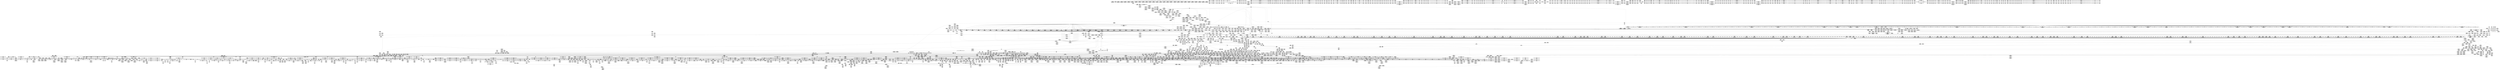 digraph {
	CE0x4015ba0 [shape=record,shape=Mrecord,label="{CE0x4015ba0|kref_get:_conv|include/linux/kref.h,47|*SummSource*}"]
	CE0x3f53820 [shape=record,shape=Mrecord,label="{CE0x3f53820|80:_i64,_:_CRE_1643,1644_}"]
	CE0x400a130 [shape=record,shape=Mrecord,label="{CE0x400a130|rcu_read_lock:_tmp21|include/linux/rcupdate.h,884|*SummSink*}"]
	CE0x3f9d7c0 [shape=record,shape=Mrecord,label="{CE0x3f9d7c0|GLOBAL:_aa_put_profile|*Constant*|*SummSink*}"]
	CE0x3f27170 [shape=record,shape=Mrecord,label="{CE0x3f27170|i32_2|*Constant*|*SummSink*}"]
	CE0x4007b00 [shape=record,shape=Mrecord,label="{CE0x4007b00|i64*_getelementptr_inbounds_(_11_x_i64_,_11_x_i64_*___llvm_gcov_ctr42,_i64_0,_i64_10)|*Constant*|*SummSource*}"]
	CE0x4068850 [shape=record,shape=Mrecord,label="{CE0x4068850|atomic_add_unless:_u|Function::atomic_add_unless&Arg::u::}"]
	CE0x4111b40 [shape=record,shape=Mrecord,label="{CE0x4111b40|kref_sub:_tmp16|include/linux/kref.h,78|*SummSink*}"]
	CE0x40317d0 [shape=record,shape=Mrecord,label="{CE0x40317d0|aa_get_profile_rcu:_tmp13|security/apparmor/include/policy.h,309|*SummSource*}"]
	CE0x4031060 [shape=record,shape=Mrecord,label="{CE0x4031060|rcu_read_lock:_tmp5|include/linux/rcupdate.h,882|*SummSink*}"]
	CE0x3f3bf10 [shape=record,shape=Mrecord,label="{CE0x3f3bf10|80:_i64,_:_CRE_1876,1877_}"]
	CE0x3eec100 [shape=record,shape=Mrecord,label="{CE0x3eec100|_ret_i1_%lnot,_!dbg_!15473|security/apparmor/include/apparmor.h,117|*SummSource*}"]
	CE0x3f5bbc0 [shape=record,shape=Mrecord,label="{CE0x3f5bbc0|i64_1|*Constant*}"]
	CE0x3f51060 [shape=record,shape=Mrecord,label="{CE0x3f51060|80:_i64,_:_CRE_1584,1592_|*MultipleSource*|security/apparmor/include/apparmor.h,117|*LoadInst*|security/apparmor/include/apparmor.h,117}"]
	CE0x3fe4b00 [shape=record,shape=Mrecord,label="{CE0x3fe4b00|kref_get:_lnot.ext27|include/linux/kref.h,47|*SummSource*}"]
	CE0x3eeb930 [shape=record,shape=Mrecord,label="{CE0x3eeb930|apparmor_path_rename:_tmp13|security/apparmor/lsm.c,327|*SummSource*}"]
	CE0x3ef9890 [shape=record,shape=Mrecord,label="{CE0x3ef9890|aa_current_profile:_tmp67|security/apparmor/include/context.h,159}"]
	CE0x3eb7d00 [shape=record,shape=Mrecord,label="{CE0x3eb7d00|apparmor_path_rename:_tmp10|security/apparmor/lsm.c,327}"]
	CE0x3f18380 [shape=record,shape=Mrecord,label="{CE0x3f18380|i8*_getelementptr_inbounds_(_35_x_i8_,_35_x_i8_*_.str16,_i32_0,_i32_0)|*Constant*|*SummSink*}"]
	CE0x3ff5390 [shape=record,shape=Mrecord,label="{CE0x3ff5390|kref_sub:_tmp10|include/linux/kref.h,73|*SummSource*}"]
	CE0x40157f0 [shape=record,shape=Mrecord,label="{CE0x40157f0|rcu_read_unlock:_do.body|*SummSink*}"]
	CE0x402d330 [shape=record,shape=Mrecord,label="{CE0x402d330|aa_get_profile_rcu:_tmp1|*SummSink*}"]
	CE0x4157860 [shape=record,shape=Mrecord,label="{CE0x4157860|__atomic_add_unless:_tmp8|./arch/x86/include/asm/atomic.h,200|*SummSource*}"]
	CE0x40419b0 [shape=record,shape=Mrecord,label="{CE0x40419b0|aa_get_profile_rcu:_land.end|*SummSource*}"]
	CE0x3f3d110 [shape=record,shape=Mrecord,label="{CE0x3f3d110|80:_i64,_:_CRE_2120,2248_|*MultipleSource*|security/apparmor/include/apparmor.h,117|*LoadInst*|security/apparmor/include/apparmor.h,117}"]
	CE0x4137020 [shape=record,shape=Mrecord,label="{CE0x4137020|atomic_sub_and_test:_tmp7|./arch/x86/include/asm/atomic.h,81|*SummSource*}"]
	CE0x40b9820 [shape=record,shape=Mrecord,label="{CE0x40b9820|kref_get:_tmp4|include/linux/kref.h,47|*SummSink*}"]
	CE0x4024d00 [shape=record,shape=Mrecord,label="{CE0x4024d00|i64_1|*Constant*}"]
	CE0x3f1f0f0 [shape=record,shape=Mrecord,label="{CE0x3f1f0f0|apparmor_path_rename:_d_inode7|security/apparmor/lsm.c,330}"]
	CE0x4160dc0 [shape=record,shape=Mrecord,label="{CE0x4160dc0|__atomic_add_unless:_lnot7|./arch/x86/include/asm/atomic.h,202}"]
	CE0x416b2d0 [shape=record,shape=Mrecord,label="{CE0x416b2d0|__preempt_count_sub:_do.end|*SummSink*}"]
	CE0x402af90 [shape=record,shape=Mrecord,label="{CE0x402af90|i64*_getelementptr_inbounds_(_5_x_i64_,_5_x_i64_*___llvm_gcov_ctr74,_i64_0,_i64_3)|*Constant*|*SummSource*}"]
	CE0x406da90 [shape=record,shape=Mrecord,label="{CE0x406da90|rcu_read_lock:_tobool|include/linux/rcupdate.h,882|*SummSink*}"]
	CE0x40158d0 [shape=record,shape=Mrecord,label="{CE0x40158d0|rcu_read_unlock:_bb}"]
	CE0x4149f90 [shape=record,shape=Mrecord,label="{CE0x4149f90|__atomic_add_unless:_tmp2|*SummSource*}"]
	CE0x4052a60 [shape=record,shape=Mrecord,label="{CE0x4052a60|kref_get_not0:_kref|Function::kref_get_not0&Arg::kref::|*SummSink*}"]
	CE0x41491d0 [shape=record,shape=Mrecord,label="{CE0x41491d0|void_(i32*,_i32,_i32*)*_asm_addl_$1,_%gs:$0_,_*m,ri,*m,_dirflag_,_fpsr_,_flags_}"]
	CE0x3ef4aa0 [shape=record,shape=Mrecord,label="{CE0x3ef4aa0|aa_current_profile:_if.end18|*SummSink*}"]
	CE0x4038810 [shape=record,shape=Mrecord,label="{CE0x4038810|GLOBAL:_rcu_lock_acquire|*Constant*|*SummSink*}"]
	CE0x3f60270 [shape=record,shape=Mrecord,label="{CE0x3f60270|_call_void_mcount()_#2}"]
	CE0x3fad260 [shape=record,shape=Mrecord,label="{CE0x3fad260|aa_get_profile_rcu:_tmp5|security/apparmor/include/policy.h,309|*SummSink*}"]
	CE0x405a2c0 [shape=record,shape=Mrecord,label="{CE0x405a2c0|i64_17|*Constant*}"]
	CE0x3f6b2d0 [shape=record,shape=Mrecord,label="{CE0x3f6b2d0|aa_current_profile:_tobool6|security/apparmor/include/context.h,153}"]
	CE0x3fa5530 [shape=record,shape=Mrecord,label="{CE0x3fa5530|aa_get_newest_profile:_tmp1|*SummSink*}"]
	CE0x40710d0 [shape=record,shape=Mrecord,label="{CE0x40710d0|rcu_read_lock:_tmp10|include/linux/rcupdate.h,882|*SummSink*}"]
	CE0x3eeeae0 [shape=record,shape=Mrecord,label="{CE0x3eeeae0|mediated_filesystem:_inode|Function::mediated_filesystem&Arg::inode::|*SummSource*}"]
	CE0x402ac10 [shape=record,shape=Mrecord,label="{CE0x402ac10|aa_get_profile_rcu:_tmp9|security/apparmor/include/policy.h,309|*SummSink*}"]
	CE0x3ec3e30 [shape=record,shape=Mrecord,label="{CE0x3ec3e30|72:_%struct.hlist_bl_node**,_80:_%struct.dentry*,_104:_%struct.inode*,_:_CRE_163,164_}"]
	CE0x401b200 [shape=record,shape=Mrecord,label="{CE0x401b200|i64*_getelementptr_inbounds_(_11_x_i64_,_11_x_i64_*___llvm_gcov_ctr48,_i64_0,_i64_9)|*Constant*}"]
	CE0x3f6b660 [shape=record,shape=Mrecord,label="{CE0x3f6b660|aa_current_profile:_tmp25|security/apparmor/include/context.h,153}"]
	CE0x3f30df0 [shape=record,shape=Mrecord,label="{CE0x3f30df0|GLOBAL:_aa_free_profile_kref|*Constant*|*SummSource*}"]
	CE0x40347a0 [shape=record,shape=Mrecord,label="{CE0x40347a0|aa_get_profile_rcu:_bb|*SummSource*}"]
	CE0x4009120 [shape=record,shape=Mrecord,label="{CE0x4009120|0:_i8,_:_GCMR_kref_get.__warned_internal_global_i8_0,_section_.data.unlikely_,_align_1:_elem_0:default:}"]
	CE0x3faa060 [shape=record,shape=Mrecord,label="{CE0x3faa060|rcu_read_lock:_entry}"]
	CE0x3fe9460 [shape=record,shape=Mrecord,label="{CE0x3fe9460|kref_get:_lnot38|include/linux/kref.h,47}"]
	CE0x4072ca0 [shape=record,shape=Mrecord,label="{CE0x4072ca0|rcu_read_unlock:_call3|include/linux/rcupdate.h,933}"]
	CE0x3f80c80 [shape=record,shape=Mrecord,label="{CE0x3f80c80|aa_current_profile:_tmp52|security/apparmor/include/context.h,155|*SummSink*}"]
	CE0x3f3d6e0 [shape=record,shape=Mrecord,label="{CE0x3f3d6e0|80:_i64,_:_CRE_2264,2268_|*MultipleSource*|security/apparmor/include/apparmor.h,117|*LoadInst*|security/apparmor/include/apparmor.h,117}"]
	CE0x3f9a040 [shape=record,shape=Mrecord,label="{CE0x3f9a040|aa_get_newest_profile:_p|Function::aa_get_newest_profile&Arg::p::|*SummSource*}"]
	CE0x3edf140 [shape=record,shape=Mrecord,label="{CE0x3edf140|72:_%struct.hlist_bl_node**,_80:_%struct.dentry*,_104:_%struct.inode*,_:_CRE_8,12_|*MultipleSource*|Function::apparmor_path_rename&Arg::old_dentry::|security/apparmor/lsm.c,323}"]
	CE0x40bfd30 [shape=record,shape=Mrecord,label="{CE0x40bfd30|kref_get:_expval20|include/linux/kref.h,47}"]
	CE0x4005d30 [shape=record,shape=Mrecord,label="{CE0x4005d30|rcu_read_lock:_tmp17|include/linux/rcupdate.h,882|*SummSink*}"]
	CE0x416d090 [shape=record,shape=Mrecord,label="{CE0x416d090|atomic_read:_counter|./arch/x86/include/asm/atomic.h,27}"]
	CE0x3f34440 [shape=record,shape=Mrecord,label="{CE0x3f34440|apparmor_path_rename:_error.1|*SummSink*}"]
	CE0x3f1fe40 [shape=record,shape=Mrecord,label="{CE0x3f1fe40|80:_i64,_:_CRE_16,20_|*MultipleSource*|security/apparmor/include/apparmor.h,117|*LoadInst*|security/apparmor/include/apparmor.h,117}"]
	CE0x3f4c740 [shape=record,shape=Mrecord,label="{CE0x3f4c740|80:_i64,_:_CRE_1315,1316_}"]
	CE0x3ed8850 [shape=record,shape=Mrecord,label="{CE0x3ed8850|i64_5|*Constant*}"]
	CE0x3efbc40 [shape=record,shape=Mrecord,label="{CE0x3efbc40|aa_current_profile:_tmp73|security/apparmor/include/context.h,159}"]
	CE0x40268b0 [shape=record,shape=Mrecord,label="{CE0x40268b0|aa_get_profile_rcu:_tmp2|*SummSource*}"]
	CE0x4029660 [shape=record,shape=Mrecord,label="{CE0x4029660|aa_get_profile:_tmp5|security/apparmor/include/policy.h,275|*SummSink*}"]
	CE0x4061fb0 [shape=record,shape=Mrecord,label="{CE0x4061fb0|_ret_void,_!dbg_!15474|include/linux/rcupdate.h,240|*SummSink*}"]
	CE0x4039300 [shape=record,shape=Mrecord,label="{CE0x4039300|GLOBAL:_rcu_lock_acquire|*Constant*}"]
	CE0x4142790 [shape=record,shape=Mrecord,label="{CE0x4142790|atomic_sub_and_test:_tmp2|*SummSink*}"]
	CE0x4169220 [shape=record,shape=Mrecord,label="{CE0x4169220|__atomic_add_unless:_tmp17|./arch/x86/include/asm/atomic.h,204|*SummSink*}"]
	CE0x3f1be10 [shape=record,shape=Mrecord,label="{CE0x3f1be10|apparmor_path_rename:_new_dir|Function::apparmor_path_rename&Arg::new_dir::}"]
	CE0x400c4e0 [shape=record,shape=Mrecord,label="{CE0x400c4e0|rcu_read_unlock:_tmp8|include/linux/rcupdate.h,933|*SummSource*}"]
	CE0x3fa6420 [shape=record,shape=Mrecord,label="{CE0x3fa6420|aa_get_newest_profile:_tmp12|security/apparmor/include/policy.h,329|*SummSink*}"]
	CE0x3eba280 [shape=record,shape=Mrecord,label="{CE0x3eba280|72:_%struct.hlist_bl_node**,_80:_%struct.dentry*,_104:_%struct.inode*,_:_CRE_88,89_}"]
	CE0x3f9a770 [shape=record,shape=Mrecord,label="{CE0x3f9a770|aa_current_profile:_call26|security/apparmor/include/context.h,157}"]
	CE0x3fb1240 [shape=record,shape=Mrecord,label="{CE0x3fb1240|aa_get_newest_profile:_flags|security/apparmor/include/policy.h,329}"]
	CE0x3efeb20 [shape=record,shape=Mrecord,label="{CE0x3efeb20|_call_void_lockdep_rcu_suspicious(i8*_getelementptr_inbounds_(_36_x_i8_,_36_x_i8_*_.str12,_i32_0,_i32_0),_i32_159,_i8*_getelementptr_inbounds_(_45_x_i8_,_45_x_i8_*_.str14,_i32_0,_i32_0))_#7,_!dbg_!15560|security/apparmor/include/context.h,159|*SummSink*}"]
	CE0x3eba9d0 [shape=record,shape=Mrecord,label="{CE0x3eba9d0|apparmor_path_rename:_tmp5|security/apparmor/lsm.c,323}"]
	CE0x3f7a340 [shape=record,shape=Mrecord,label="{CE0x3f7a340|aa_current_profile:_tmp43|security/apparmor/include/context.h,153|*SummSource*}"]
	CE0x410c8a0 [shape=record,shape=Mrecord,label="{CE0x410c8a0|i64*_getelementptr_inbounds_(_4_x_i64_,_4_x_i64_*___llvm_gcov_ctr45,_i64_0,_i64_0)|*Constant*}"]
	CE0x3fb6c40 [shape=record,shape=Mrecord,label="{CE0x3fb6c40|i32_151|*Constant*|*SummSource*}"]
	CE0x3f77610 [shape=record,shape=Mrecord,label="{CE0x3f77610|rcu_read_unlock:_tobool|include/linux/rcupdate.h,933}"]
	CE0x3f5a820 [shape=record,shape=Mrecord,label="{CE0x3f5a820|_ret_i32_%c.0,_!dbg_!15497|./arch/x86/include/asm/atomic.h,206|*SummSource*}"]
	CE0x3f7fde0 [shape=record,shape=Mrecord,label="{CE0x3f7fde0|aa_current_profile:_tmp51|security/apparmor/include/context.h,155}"]
	CE0x413b520 [shape=record,shape=Mrecord,label="{CE0x413b520|__atomic_add_unless:_tobool|./arch/x86/include/asm/atomic.h,199|*SummSink*}"]
	CE0x3f98d80 [shape=record,shape=Mrecord,label="{CE0x3f98d80|aa_current_profile:_tmp29|security/apparmor/include/context.h,153|*SummSource*}"]
	CE0x40b9730 [shape=record,shape=Mrecord,label="{CE0x40b9730|kref_sub:_refcount|include/linux/kref.h,73}"]
	CE0x4053220 [shape=record,shape=Mrecord,label="{CE0x4053220|i64*_getelementptr_inbounds_(_20_x_i64_,_20_x_i64_*___llvm_gcov_ctr68,_i64_0,_i64_13)|*Constant*|*SummSink*}"]
	CE0x3ee1cd0 [shape=record,shape=Mrecord,label="{CE0x3ee1cd0|72:_%struct.hlist_bl_node**,_80:_%struct.dentry*,_104:_%struct.inode*,_:_CRE_211,212_}"]
	CE0x3f1a9d0 [shape=record,shape=Mrecord,label="{CE0x3f1a9d0|aa_current_profile:_tmp37|security/apparmor/include/context.h,153|*SummSink*}"]
	CE0x3f1c3e0 [shape=record,shape=Mrecord,label="{CE0x3f1c3e0|apparmor_path_rename:_retval.0|*SummSink*}"]
	CE0x403e2a0 [shape=record,shape=Mrecord,label="{CE0x403e2a0|kref_put:_call|include/linux/kref.h,99|*SummSink*}"]
	CE0x4073320 [shape=record,shape=Mrecord,label="{CE0x4073320|i32_0|*Constant*}"]
	CE0x415eb20 [shape=record,shape=Mrecord,label="{CE0x415eb20|GLOBAL:_atomic_cmpxchg|*Constant*|*SummSink*}"]
	CE0x4019860 [shape=record,shape=Mrecord,label="{CE0x4019860|rcu_lock_release:_entry|*SummSource*}"]
	CE0x41564f0 [shape=record,shape=Mrecord,label="{CE0x41564f0|_call_void_mcount()_#2|*SummSource*}"]
	CE0x3ebd2e0 [shape=record,shape=Mrecord,label="{CE0x3ebd2e0|72:_%struct.hlist_bl_node**,_80:_%struct.dentry*,_104:_%struct.inode*,_:_CRE_48,52_|*MultipleSource*|Function::apparmor_path_rename&Arg::old_dentry::|security/apparmor/lsm.c,323}"]
	CE0x3f1f610 [shape=record,shape=Mrecord,label="{CE0x3f1f610|80:_i64,_:_CRE_0,8_|*MultipleSource*|security/apparmor/include/apparmor.h,117|*LoadInst*|security/apparmor/include/apparmor.h,117}"]
	CE0x3f30580 [shape=record,shape=Mrecord,label="{CE0x3f30580|GLOBAL:_kref_put|*Constant*|*SummSink*}"]
	CE0x3f52d80 [shape=record,shape=Mrecord,label="{CE0x3f52d80|80:_i64,_:_CRE_1633,1634_}"]
	CE0x41349c0 [shape=record,shape=Mrecord,label="{CE0x41349c0|atomic_sub_and_test:_do.end|*SummSource*}"]
	CE0x3fe9a10 [shape=record,shape=Mrecord,label="{CE0x3fe9a10|kref_get:_tmp17|include/linux/kref.h,47|*SummSink*}"]
	CE0x3f49b30 [shape=record,shape=Mrecord,label="{CE0x3f49b30|80:_i64,_:_CRE_1255,1256_}"]
	CE0x40b78d0 [shape=record,shape=Mrecord,label="{CE0x40b78d0|kref_get:_tmp4|include/linux/kref.h,47}"]
	CE0x3f39680 [shape=record,shape=Mrecord,label="{CE0x3f39680|_ret_i32_%retval.0,_!dbg_!15505|security/apparmor/lsm.c,345|*SummSink*}"]
	CE0x3f01920 [shape=record,shape=Mrecord,label="{CE0x3f01920|aa_current_profile:_tmp75|security/apparmor/include/context.h,159}"]
	CE0x40567a0 [shape=record,shape=Mrecord,label="{CE0x40567a0|aa_get_profile_rcu:_tmp32|security/apparmor/include/policy.h,310|*SummSource*}"]
	CE0x4068b20 [shape=record,shape=Mrecord,label="{CE0x4068b20|rcu_read_lock:_do.body|*SummSink*}"]
	CE0x3f562a0 [shape=record,shape=Mrecord,label="{CE0x3f562a0|80:_i64,_:_CRE_1683,1684_}"]
	CE0x3ff6490 [shape=record,shape=Mrecord,label="{CE0x3ff6490|_ret_i32_%conv1,_!dbg_!15478|./arch/x86/include/asm/atomic.h,81|*SummSink*}"]
	CE0x41506f0 [shape=record,shape=Mrecord,label="{CE0x41506f0|__preempt_count_sub:_tmp3|*SummSource*}"]
	CE0x413c390 [shape=record,shape=Mrecord,label="{CE0x413c390|i64*_getelementptr_inbounds_(_10_x_i64_,_10_x_i64_*___llvm_gcov_ctr71,_i64_0,_i64_4)|*Constant*}"]
	CE0x40bd630 [shape=record,shape=Mrecord,label="{CE0x40bd630|atomic_sub_and_test:_do.body}"]
	CE0x4130580 [shape=record,shape=Mrecord,label="{CE0x4130580|_call_void_mcount()_#2|*SummSource*}"]
	CE0x3f4a3b0 [shape=record,shape=Mrecord,label="{CE0x3f4a3b0|80:_i64,_:_CRE_1263,1264_}"]
	CE0x3f057e0 [shape=record,shape=Mrecord,label="{CE0x3f057e0|aa_current_profile:_tmp78|security/apparmor/include/context.h,159|*SummSink*}"]
	CE0x3ffeb30 [shape=record,shape=Mrecord,label="{CE0x3ffeb30|kref_sub:_bb|*SummSource*}"]
	CE0x3f6f730 [shape=record,shape=Mrecord,label="{CE0x3f6f730|44:_i32,_48:_i16,_128:_i8*,_:_SCMRE_152,160_|*MultipleSource*|security/apparmor/include/context.h,151|security/apparmor/include/context.h,151}"]
	CE0x3f46400 [shape=record,shape=Mrecord,label="{CE0x3f46400|80:_i64,_:_CRE_880,896_|*MultipleSource*|security/apparmor/include/apparmor.h,117|*LoadInst*|security/apparmor/include/apparmor.h,117}"]
	CE0x4013a90 [shape=record,shape=Mrecord,label="{CE0x4013a90|kref_get:_tmp2|include/linux/kref.h,47}"]
	CE0x3ee32c0 [shape=record,shape=Mrecord,label="{CE0x3ee32c0|72:_%struct.hlist_bl_node**,_80:_%struct.dentry*,_104:_%struct.inode*,_:_CRE_240,248_|*MultipleSource*|Function::apparmor_path_rename&Arg::old_dentry::|security/apparmor/lsm.c,323}"]
	CE0x3f9ff50 [shape=record,shape=Mrecord,label="{CE0x3f9ff50|i64_27|*Constant*|*SummSource*}"]
	CE0x3efad10 [shape=record,shape=Mrecord,label="{CE0x3efad10|i32_159|*Constant*|*SummSink*}"]
	CE0x400c860 [shape=record,shape=Mrecord,label="{CE0x400c860|i32_71|*Constant*}"]
	CE0x3fa8b00 [shape=record,shape=Mrecord,label="{CE0x3fa8b00|i64_0|*Constant*}"]
	CE0x415bdc0 [shape=record,shape=Mrecord,label="{CE0x415bdc0|__atomic_add_unless:_lnot.ext|./arch/x86/include/asm/atomic.h,199|*SummSink*}"]
	CE0x414f310 [shape=record,shape=Mrecord,label="{CE0x414f310|__preempt_count_sub:_tmp7|./arch/x86/include/asm/preempt.h,78}"]
	CE0x4067610 [shape=record,shape=Mrecord,label="{CE0x4067610|rcu_read_lock:_if.end}"]
	CE0x3f89110 [shape=record,shape=Mrecord,label="{CE0x3f89110|GLOBAL:_current_task|Global_var:current_task|*SummSource*}"]
	CE0x40b8a90 [shape=record,shape=Mrecord,label="{CE0x40b8a90|kref_get:_tmp4|include/linux/kref.h,47|*SummSource*}"]
	CE0x3ffe350 [shape=record,shape=Mrecord,label="{CE0x3ffe350|_ret_i32_%conv1,_!dbg_!15478|./arch/x86/include/asm/atomic.h,81}"]
	CE0x410b360 [shape=record,shape=Mrecord,label="{CE0x410b360|atomic_add_unless:_call|include/linux/atomic.h,17|*SummSink*}"]
	CE0x3f6d380 [shape=record,shape=Mrecord,label="{CE0x3f6d380|mediated_filesystem:_and|security/apparmor/include/apparmor.h,117|*SummSink*}"]
	CE0x412ec50 [shape=record,shape=Mrecord,label="{CE0x412ec50|__preempt_count_add:_do.end|*SummSink*}"]
	CE0x3fa7ff0 [shape=record,shape=Mrecord,label="{CE0x3fa7ff0|aa_get_newest_profile:_tmp11|security/apparmor/include/policy.h,329|*SummSource*}"]
	CE0x3eaf560 [shape=record,shape=Mrecord,label="{CE0x3eaf560|apparmor_path_rename:_if.then11}"]
	CE0x416a3a0 [shape=record,shape=Mrecord,label="{CE0x416a3a0|__atomic_add_unless:_tmp18|./arch/x86/include/asm/atomic.h,206|*SummSink*}"]
	CE0x401fe60 [shape=record,shape=Mrecord,label="{CE0x401fe60|kref_sub:_lnot2|include/linux/kref.h,71}"]
	CE0x3f53c60 [shape=record,shape=Mrecord,label="{CE0x3f53c60|80:_i64,_:_CRE_1647,1648_}"]
	CE0x4023290 [shape=record,shape=Mrecord,label="{CE0x4023290|kref_put:_tmp1}"]
	CE0x3f3fc20 [shape=record,shape=Mrecord,label="{CE0x3f3fc20|i64*_getelementptr_inbounds_(_37_x_i64_,_37_x_i64_*___llvm_gcov_ctr66,_i64_0,_i64_19)|*Constant*|*SummSource*}"]
	CE0x3f8dcc0 [shape=record,shape=Mrecord,label="{CE0x3f8dcc0|aa_current_profile:_tmp7|security/apparmor/include/context.h,151|*SummSink*}"]
	CE0x3eea280 [shape=record,shape=Mrecord,label="{CE0x3eea280|aa_current_profile:_call3|security/apparmor/include/context.h,151|*SummSink*}"]
	CE0x403f7d0 [shape=record,shape=Mrecord,label="{CE0x403f7d0|aa_get_profile_rcu:_do.cond|*SummSource*}"]
	CE0x3f0a120 [shape=record,shape=Mrecord,label="{CE0x3f0a120|aa_get_newest_profile:_call4|security/apparmor/include/policy.h,332|*SummSource*}"]
	CE0x41695b0 [shape=record,shape=Mrecord,label="{CE0x41695b0|__atomic_add_unless:_tmp17|./arch/x86/include/asm/atomic.h,204}"]
	CE0x3f29f60 [shape=record,shape=Mrecord,label="{CE0x3f29f60|apparmor_path_rename:_i_mode|security/apparmor/lsm.c,331|*SummSink*}"]
	CE0x3f8cba0 [shape=record,shape=Mrecord,label="{CE0x3f8cba0|aa_current_profile:_tmp9|security/apparmor/include/context.h,151}"]
	CE0x3f60370 [shape=record,shape=Mrecord,label="{CE0x3f60370|_call_void_mcount()_#2|*SummSource*}"]
	CE0x3f1f490 [shape=record,shape=Mrecord,label="{CE0x3f1f490|mediated_filesystem:_s_flags|security/apparmor/include/apparmor.h,117|*SummSource*}"]
	CE0x404da60 [shape=record,shape=Mrecord,label="{CE0x404da60|aa_get_profile_rcu:_tmp22|security/apparmor/include/policy.h,309|*SummSink*}"]
	CE0x4121d00 [shape=record,shape=Mrecord,label="{CE0x4121d00|i64*_getelementptr_inbounds_(_4_x_i64_,_4_x_i64_*___llvm_gcov_ctr50,_i64_0,_i64_3)|*Constant*|*SummSink*}"]
	CE0x3f52e90 [shape=record,shape=Mrecord,label="{CE0x3f52e90|80:_i64,_:_CRE_1634,1635_}"]
	CE0x401e960 [shape=record,shape=Mrecord,label="{CE0x401e960|rcu_read_unlock:_if.end|*SummSink*}"]
	CE0x40c9df0 [shape=record,shape=Mrecord,label="{CE0x40c9df0|kref_get:_tobool21|include/linux/kref.h,47|*SummSource*}"]
	CE0x4112d40 [shape=record,shape=Mrecord,label="{CE0x4112d40|i32_1|*Constant*}"]
	CE0x401ec30 [shape=record,shape=Mrecord,label="{CE0x401ec30|i32_1|*Constant*}"]
	CE0x3f195a0 [shape=record,shape=Mrecord,label="{CE0x3f195a0|i64*_getelementptr_inbounds_(_20_x_i64_,_20_x_i64_*___llvm_gcov_ctr68,_i64_0,_i64_10)|*Constant*|*SummSink*}"]
	CE0x3f26ff0 [shape=record,shape=Mrecord,label="{CE0x3f26ff0|i32_2|*Constant*|*SummSource*}"]
	CE0x3f790b0 [shape=record,shape=Mrecord,label="{CE0x3f790b0|aa_current_profile:_call25|security/apparmor/include/context.h,156|*SummSource*}"]
	CE0x3fae0a0 [shape=record,shape=Mrecord,label="{CE0x3fae0a0|i32_1|*Constant*}"]
	CE0x3f044a0 [shape=record,shape=Mrecord,label="{CE0x3f044a0|aa_current_profile:_tmp80|security/apparmor/include/context.h,162|*SummSource*}"]
	CE0x4163c60 [shape=record,shape=Mrecord,label="{CE0x4163c60|__atomic_add_unless:_tmp10|./arch/x86/include/asm/atomic.h,202|*SummSink*}"]
	CE0x3edd800 [shape=record,shape=Mrecord,label="{CE0x3edd800|GLOBAL:_aa_current_profile|*Constant*|*SummSource*}"]
	CE0x4045340 [shape=record,shape=Mrecord,label="{CE0x4045340|_ret_void,_!dbg_!15474|include/linux/rcupdate.h,240|*SummSource*}"]
	CE0x3fe2180 [shape=record,shape=Mrecord,label="{CE0x3fe2180|kref_get:_tmp12|include/linux/kref.h,47|*SummSink*}"]
	CE0x3f4d0d0 [shape=record,shape=Mrecord,label="{CE0x3f4d0d0|80:_i64,_:_CRE_1324,1325_}"]
	CE0x4148d50 [shape=record,shape=Mrecord,label="{CE0x4148d50|_call_void_asm_addl_$1,_%gs:$0_,_*m,ri,*m,_dirflag_,_fpsr_,_flags_(i32*___preempt_count,_i32_%sub,_i32*___preempt_count)_#2,_!dbg_!15474,_!srcloc_!15475|./arch/x86/include/asm/preempt.h,77|*SummSource*}"]
	CE0x4071b20 [shape=record,shape=Mrecord,label="{CE0x4071b20|rcu_read_lock:_tmp12|include/linux/rcupdate.h,882|*SummSink*}"]
	CE0x3f0dff0 [shape=record,shape=Mrecord,label="{CE0x3f0dff0|80:_i64,_:_CRE_280,288_|*MultipleSource*|security/apparmor/include/apparmor.h,117|*LoadInst*|security/apparmor/include/apparmor.h,117}"]
	CE0x3eef660 [shape=record,shape=Mrecord,label="{CE0x3eef660|apparmor_path_rename:_tmp16|*LoadInst*|security/apparmor/lsm.c,330|*SummSink*}"]
	CE0x4057fd0 [shape=record,shape=Mrecord,label="{CE0x4057fd0|aa_get_profile_rcu:_tmp35|security/apparmor/include/policy.h,310}"]
	CE0x3f5b320 [shape=record,shape=Mrecord,label="{CE0x3f5b320|rcu_lock_release:___here}"]
	CE0x416dd80 [shape=record,shape=Mrecord,label="{CE0x416dd80|_call_void_mcount()_#2|*SummSource*}"]
	CE0x3ec2cc0 [shape=record,shape=Mrecord,label="{CE0x3ec2cc0|72:_%struct.hlist_bl_node**,_80:_%struct.dentry*,_104:_%struct.inode*,_:_CRE_189,190_}"]
	CE0x403e890 [shape=record,shape=Mrecord,label="{CE0x403e890|i64*_getelementptr_inbounds_(_20_x_i64_,_20_x_i64_*___llvm_gcov_ctr68,_i64_0,_i64_9)|*Constant*|*SummSink*}"]
	CE0x3eeea10 [shape=record,shape=Mrecord,label="{CE0x3eeea10|mediated_filesystem:_inode|Function::mediated_filesystem&Arg::inode::}"]
	CE0x405a0d0 [shape=record,shape=Mrecord,label="{CE0x405a0d0|aa_get_profile_rcu:_tmp36|*SummSource*}"]
	CE0x4054f40 [shape=record,shape=Mrecord,label="{CE0x4054f40|aa_get_profile_rcu:_tobool8|security/apparmor/include/policy.h,310}"]
	CE0x3fa48a0 [shape=record,shape=Mrecord,label="{CE0x3fa48a0|aa_put_profile:_tmp}"]
	CE0x4007f50 [shape=record,shape=Mrecord,label="{CE0x4007f50|rcu_read_unlock:_tmp1|*SummSource*}"]
	CE0x3fae680 [shape=record,shape=Mrecord,label="{CE0x3fae680|aa_get_newest_profile:_tmp10|security/apparmor/include/policy.h,329|*SummSource*}"]
	CE0x3f30320 [shape=record,shape=Mrecord,label="{CE0x3f30320|GLOBAL:_kref_put|*Constant*}"]
	CE0x3f446b0 [shape=record,shape=Mrecord,label="{CE0x3f446b0|80:_i64,_:_CRE_625,626_}"]
	CE0x3f39a50 [shape=record,shape=Mrecord,label="{CE0x3f39a50|mediated_filesystem:_bb}"]
	CE0x3fadb80 [shape=record,shape=Mrecord,label="{CE0x3fadb80|aa_get_newest_profile:_tmp1}"]
	CE0x3fac320 [shape=record,shape=Mrecord,label="{CE0x3fac320|_call_void_mcount()_#2|*SummSource*}"]
	CE0x3f33580 [shape=record,shape=Mrecord,label="{CE0x3f33580|aa_get_profile_rcu:_land.lhs.true3}"]
	CE0x3f61720 [shape=record,shape=Mrecord,label="{CE0x3f61720|aa_current_profile:_lnot10|security/apparmor/include/context.h,153}"]
	CE0x3f4e2e0 [shape=record,shape=Mrecord,label="{CE0x3f4e2e0|80:_i64,_:_CRE_1341,1342_}"]
	CE0x3eea970 [shape=record,shape=Mrecord,label="{CE0x3eea970|GLOBAL:_get_current|*Constant*|*SummSink*}"]
	CE0x3f164a0 [shape=record,shape=Mrecord,label="{CE0x3f164a0|80:_i64,_:_CRE_566,567_}"]
	CE0x3eee6c0 [shape=record,shape=Mrecord,label="{CE0x3eee6c0|mediated_filesystem:_entry}"]
	CE0x40361b0 [shape=record,shape=Mrecord,label="{CE0x40361b0|aa_get_profile_rcu:_tmp10|security/apparmor/include/policy.h,309}"]
	CE0x40ca840 [shape=record,shape=Mrecord,label="{CE0x40ca840|kref_sub:_tobool6|include/linux/kref.h,71|*SummSource*}"]
	CE0x4169770 [shape=record,shape=Mrecord,label="{CE0x4169770|__atomic_add_unless:_tmp17|./arch/x86/include/asm/atomic.h,204|*SummSource*}"]
	CE0x3f74410 [shape=record,shape=Mrecord,label="{CE0x3f74410|GLOBAL:___llvm_gcov_ctr66|Global_var:__llvm_gcov_ctr66}"]
	CE0x3f68bb0 [shape=record,shape=Mrecord,label="{CE0x3f68bb0|aa_current_profile:_profile7|security/apparmor/include/context.h,153}"]
	CE0x4124410 [shape=record,shape=Mrecord,label="{CE0x4124410|rcu_lock_release:_tmp4|include/linux/rcupdate.h,423|*SummSource*}"]
	CE0x3eb9680 [shape=record,shape=Mrecord,label="{CE0x3eb9680|apparmor_path_rename:_tmp|*SummSink*}"]
	CE0x41462f0 [shape=record,shape=Mrecord,label="{CE0x41462f0|__atomic_add_unless:_tmp1|*SummSink*}"]
	CE0x3f70270 [shape=record,shape=Mrecord,label="{CE0x3f70270|aa_current_profile:_tmp26|security/apparmor/include/context.h,153|*SummSource*}"]
	CE0x3f23cc0 [shape=record,shape=Mrecord,label="{CE0x3f23cc0|i64*_getelementptr_inbounds_(_12_x_i64_,_12_x_i64_*___llvm_gcov_ctr81,_i64_0,_i64_8)|*Constant*|*SummSource*}"]
	CE0x400f510 [shape=record,shape=Mrecord,label="{CE0x400f510|rcu_read_unlock:_tobool|include/linux/rcupdate.h,933|*SummSource*}"]
	CE0x3ff82b0 [shape=record,shape=Mrecord,label="{CE0x3ff82b0|kref_sub:_tmp14|include/linux/kref.h,77|*SummSource*}"]
	CE0x3f86d40 [shape=record,shape=Mrecord,label="{CE0x3f86d40|i64*_getelementptr_inbounds_(_37_x_i64_,_37_x_i64_*___llvm_gcov_ctr66,_i64_0,_i64_6)|*Constant*|*SummSource*}"]
	CE0x3f33890 [shape=record,shape=Mrecord,label="{CE0x3f33890|i64*_getelementptr_inbounds_(_12_x_i64_,_12_x_i64_*___llvm_gcov_ctr81,_i64_0,_i64_9)|*Constant*}"]
	CE0x40c20f0 [shape=record,shape=Mrecord,label="{CE0x40c20f0|__rcu_read_lock:_tmp3}"]
	CE0x413fba0 [shape=record,shape=Mrecord,label="{CE0x413fba0|atomic_sub_and_test:_tmp1|*SummSink*}"]
	CE0x3ef52d0 [shape=record,shape=Mrecord,label="{CE0x3ef52d0|atomic_sub_and_test:_counter|./arch/x86/include/asm/atomic.h,81}"]
	CE0x4164150 [shape=record,shape=Mrecord,label="{CE0x4164150|__atomic_add_unless:_tmp11|./arch/x86/include/asm/atomic.h,202|*SummSource*}"]
	CE0x3ec4a00 [shape=record,shape=Mrecord,label="{CE0x3ec4a00|72:_%struct.hlist_bl_node**,_80:_%struct.dentry*,_104:_%struct.inode*,_:_CRE_170,171_}"]
	CE0x3f3be60 [shape=record,shape=Mrecord,label="{CE0x3f3be60|80:_i64,_:_CRE_1875,1876_}"]
	CE0x4156b90 [shape=record,shape=Mrecord,label="{CE0x4156b90|__atomic_add_unless:_lnot1|./arch/x86/include/asm/atomic.h,199}"]
	CE0x3f4d2f0 [shape=record,shape=Mrecord,label="{CE0x3f4d2f0|80:_i64,_:_CRE_1326,1327_}"]
	CE0x40444f0 [shape=record,shape=Mrecord,label="{CE0x40444f0|kref_put:_tmp3|*SummSink*}"]
	CE0x3f8e860 [shape=record,shape=Mrecord,label="{CE0x3f8e860|aa_current_profile:_do.body14|*SummSource*}"]
	CE0x3fe5e80 [shape=record,shape=Mrecord,label="{CE0x3fe5e80|i64_6|*Constant*}"]
	CE0x3f4bf80 [shape=record,shape=Mrecord,label="{CE0x3f4bf80|80:_i64,_:_CRE_1307,1308_}"]
	CE0x405ed30 [shape=record,shape=Mrecord,label="{CE0x405ed30|aa_get_profile_rcu:_tmp41|security/apparmor/include/policy.h,311|*SummSink*}"]
	CE0x40573f0 [shape=record,shape=Mrecord,label="{CE0x40573f0|i64*_getelementptr_inbounds_(_20_x_i64_,_20_x_i64_*___llvm_gcov_ctr68,_i64_0,_i64_16)|*Constant*|*SummSource*}"]
	CE0x3fb4d20 [shape=record,shape=Mrecord,label="{CE0x3fb4d20|kref_get:_tmp20|include/linux/kref.h,47}"]
	CE0x40405f0 [shape=record,shape=Mrecord,label="{CE0x40405f0|_ret_i32_%retval.0,_!dbg_!15493|include/linux/kref.h,78}"]
	CE0x3f03070 [shape=record,shape=Mrecord,label="{CE0x3f03070|aa_current_profile:_tmp76|security/apparmor/include/context.h,159|*SummSink*}"]
	CE0x3fabd10 [shape=record,shape=Mrecord,label="{CE0x3fabd10|aa_get_newest_profile:_tmp7|security/apparmor/include/policy.h,327|*SummSink*}"]
	CE0x4037570 [shape=record,shape=Mrecord,label="{CE0x4037570|i64*_getelementptr_inbounds_(_11_x_i64_,_11_x_i64_*___llvm_gcov_ctr42,_i64_0,_i64_1)|*Constant*}"]
	CE0x3ffd4e0 [shape=record,shape=Mrecord,label="{CE0x3ffd4e0|kref_sub:_tmp13|include/linux/kref.h,74|*SummSink*}"]
	CE0x3f8ce10 [shape=record,shape=Mrecord,label="{CE0x3f8ce10|aa_current_profile:_tmp9|security/apparmor/include/context.h,151|*SummSink*}"]
	CE0x3ee6cb0 [shape=record,shape=Mrecord,label="{CE0x3ee6cb0|72:_%struct.hlist_bl_node**,_80:_%struct.dentry*,_104:_%struct.inode*,_:_CRE_311,312_}"]
	CE0x3f68d40 [shape=record,shape=Mrecord,label="{CE0x3f68d40|aa_current_profile:_profile7|security/apparmor/include/context.h,153|*SummSource*}"]
	CE0x3fad820 [shape=record,shape=Mrecord,label="{CE0x3fad820|aa_put_profile:_tmp3|security/apparmor/include/policy.h,341}"]
	CE0x3ecf970 [shape=record,shape=Mrecord,label="{CE0x3ecf970|44:_i32,_48:_i16,_128:_i8*,_:_SCMRE_80,88_|*MultipleSource*|security/apparmor/include/context.h,151|security/apparmor/include/context.h,151}"]
	CE0x3f0d260 [shape=record,shape=Mrecord,label="{CE0x3f0d260|80:_i64,_:_CRE_224,240_|*MultipleSource*|security/apparmor/include/apparmor.h,117|*LoadInst*|security/apparmor/include/apparmor.h,117}"]
	CE0x410b080 [shape=record,shape=Mrecord,label="{CE0x410b080|i64*_getelementptr_inbounds_(_4_x_i64_,_4_x_i64_*___llvm_gcov_ctr43,_i64_0,_i64_1)|*Constant*|*SummSink*}"]
	CE0x3f47e80 [shape=record,shape=Mrecord,label="{CE0x3f47e80|80:_i64,_:_CRE_1228,1229_}"]
	CE0x3f30c90 [shape=record,shape=Mrecord,label="{CE0x3f30c90|GLOBAL:_aa_free_profile_kref|*Constant*}"]
	CE0x3ebc710 [shape=record,shape=Mrecord,label="{CE0x3ebc710|72:_%struct.hlist_bl_node**,_80:_%struct.dentry*,_104:_%struct.inode*,_:_CRE_147,148_}"]
	CE0x3f60850 [shape=record,shape=Mrecord,label="{CE0x3f60850|aa_current_profile:_lnot|security/apparmor/include/context.h,153|*SummSource*}"]
	CE0x3f860d0 [shape=record,shape=Mrecord,label="{CE0x3f860d0|i64*_getelementptr_inbounds_(_37_x_i64_,_37_x_i64_*___llvm_gcov_ctr66,_i64_0,_i64_8)|*Constant*}"]
	CE0x406c9f0 [shape=record,shape=Mrecord,label="{CE0x406c9f0|rcu_read_lock:_call|include/linux/rcupdate.h,882|*SummSource*}"]
	CE0x40b42f0 [shape=record,shape=Mrecord,label="{CE0x40b42f0|__rcu_read_unlock:_entry}"]
	CE0x3f58970 [shape=record,shape=Mrecord,label="{CE0x3f58970|80:_i64,_:_CRE_1840,1848_|*MultipleSource*|security/apparmor/include/apparmor.h,117|*LoadInst*|security/apparmor/include/apparmor.h,117}"]
	CE0x3ec0480 [shape=record,shape=Mrecord,label="{CE0x3ec0480|i32_8|*Constant*}"]
	CE0x3f3c0d0 [shape=record,shape=Mrecord,label="{CE0x3f3c0d0|80:_i64,_:_CRE_1878,1879_}"]
	CE0x3fb5df0 [shape=record,shape=Mrecord,label="{CE0x3fb5df0|i8*_getelementptr_inbounds_(_36_x_i8_,_36_x_i8_*_.str12,_i32_0,_i32_0)|*Constant*|*SummSource*}"]
	CE0x3ff8570 [shape=record,shape=Mrecord,label="{CE0x3ff8570|kref_sub:_tmp14|include/linux/kref.h,77|*SummSink*}"]
	CE0x4030c50 [shape=record,shape=Mrecord,label="{CE0x4030c50|i64_0|*Constant*}"]
	CE0x3ee2f60 [shape=record,shape=Mrecord,label="{CE0x3ee2f60|72:_%struct.hlist_bl_node**,_80:_%struct.dentry*,_104:_%struct.inode*,_:_CRE_222,223_}"]
	CE0x3fa45c0 [shape=record,shape=Mrecord,label="{CE0x3fa45c0|aa_get_newest_profile:_tobool1|security/apparmor/include/policy.h,329|*SummSink*}"]
	CE0x40cc540 [shape=record,shape=Mrecord,label="{CE0x40cc540|COLLAPSED:_GCMRE___llvm_gcov_ctr70_internal_global_2_x_i64_zeroinitializer:_elem_0:default:}"]
	CE0x3f54810 [shape=record,shape=Mrecord,label="{CE0x3f54810|80:_i64,_:_CRE_1658,1659_}"]
	CE0x3f310f0 [shape=record,shape=Mrecord,label="{CE0x3f310f0|kref_put:_release|Function::kref_put&Arg::release::|*SummSource*}"]
	CE0x3fe5f90 [shape=record,shape=Mrecord,label="{CE0x3fe5f90|kref_get:_tmp13|include/linux/kref.h,47}"]
	CE0x40b9f90 [shape=record,shape=Mrecord,label="{CE0x40b9f90|__rcu_read_lock:_tmp|*SummSource*}"]
	CE0x3ecac20 [shape=record,shape=Mrecord,label="{CE0x3ecac20|72:_%struct.hlist_bl_node**,_80:_%struct.dentry*,_104:_%struct.inode*,_:_CRE_195,196_}"]
	CE0x3ee65f0 [shape=record,shape=Mrecord,label="{CE0x3ee65f0|72:_%struct.hlist_bl_node**,_80:_%struct.dentry*,_104:_%struct.inode*,_:_CRE_306,307_}"]
	CE0x3eeb460 [shape=record,shape=Mrecord,label="{CE0x3eeb460|apparmor_path_rename:_tmp12|security/apparmor/lsm.c,327|*SummSource*}"]
	CE0x4064920 [shape=record,shape=Mrecord,label="{CE0x4064920|_call_void_mcount()_#2|*SummSink*}"]
	CE0x3f14d30 [shape=record,shape=Mrecord,label="{CE0x3f14d30|80:_i64,_:_CRE_488,496_|*MultipleSource*|security/apparmor/include/apparmor.h,117|*LoadInst*|security/apparmor/include/apparmor.h,117}"]
	CE0x3f187b0 [shape=record,shape=Mrecord,label="{CE0x3f187b0|i32_309|*Constant*}"]
	CE0x3f4cc90 [shape=record,shape=Mrecord,label="{CE0x3f4cc90|80:_i64,_:_CRE_1320,1321_}"]
	CE0x3f15ce0 [shape=record,shape=Mrecord,label="{CE0x3f15ce0|80:_i64,_:_CRE_560,561_}"]
	CE0x3f52fa0 [shape=record,shape=Mrecord,label="{CE0x3f52fa0|80:_i64,_:_CRE_1635,1636_}"]
	CE0x3f71b00 [shape=record,shape=Mrecord,label="{CE0x3f71b00|aa_put_profile:_tmp7|security/apparmor/include/policy.h,342|*SummSource*}"]
	CE0x3f96300 [shape=record,shape=Mrecord,label="{CE0x3f96300|aa_current_profile:_cred|security/apparmor/include/context.h,151|*SummSource*}"]
	CE0x4131f80 [shape=record,shape=Mrecord,label="{CE0x4131f80|__preempt_count_sub:_val|Function::__preempt_count_sub&Arg::val::|*SummSink*}"]
	CE0x414a390 [shape=record,shape=Mrecord,label="{CE0x414a390|atomic_read:_bb|*SummSource*}"]
	CE0x3faf200 [shape=record,shape=Mrecord,label="{CE0x3faf200|i64*_getelementptr_inbounds_(_9_x_i64_,_9_x_i64_*___llvm_gcov_ctr67,_i64_0,_i64_0)|*Constant*|*SummSource*}"]
	CE0x413f370 [shape=record,shape=Mrecord,label="{CE0x413f370|atomic_sub_and_test:_conv1|./arch/x86/include/asm/atomic.h,81}"]
	CE0x3f75030 [shape=record,shape=Mrecord,label="{CE0x3f75030|aa_current_profile:_do.body27|*SummSink*}"]
	CE0x3f2bda0 [shape=record,shape=Mrecord,label="{CE0x3f2bda0|aa_get_newest_profile:_tmp14|security/apparmor/include/policy.h,330|*SummSource*}"]
	CE0x4070530 [shape=record,shape=Mrecord,label="{CE0x4070530|i64_4|*Constant*}"]
	CE0x401d9d0 [shape=record,shape=Mrecord,label="{CE0x401d9d0|rcu_read_unlock:_land.lhs.true|*SummSource*}"]
	CE0x4043d90 [shape=record,shape=Mrecord,label="{CE0x4043d90|i64*_getelementptr_inbounds_(_2_x_i64_,_2_x_i64_*___llvm_gcov_ctr70,_i64_0,_i64_0)|*Constant*|*SummSink*}"]
	CE0x3eb86b0 [shape=record,shape=Mrecord,label="{CE0x3eb86b0|72:_%struct.hlist_bl_node**,_80:_%struct.dentry*,_104:_%struct.inode*,_:_CRE_92,93_}"]
	CE0x39f2270 [shape=record,shape=Mrecord,label="{CE0x39f2270|i32_0|*Constant*|*SummSource*}"]
	CE0x414b960 [shape=record,shape=Mrecord,label="{CE0x414b960|__preempt_count_add:_tmp6|./arch/x86/include/asm/preempt.h,73|*SummSource*}"]
	CE0x403c500 [shape=record,shape=Mrecord,label="{CE0x403c500|kref_sub:_kref|Function::kref_sub&Arg::kref::|*SummSink*}"]
	CE0x3f88770 [shape=record,shape=Mrecord,label="{CE0x3f88770|aa_current_profile:_tobool1|security/apparmor/include/context.h,151}"]
	CE0x40babe0 [shape=record,shape=Mrecord,label="{CE0x40babe0|kref_sub:_lnot|include/linux/kref.h,71|*SummSource*}"]
	CE0x4021400 [shape=record,shape=Mrecord,label="{CE0x4021400|i64*_getelementptr_inbounds_(_11_x_i64_,_11_x_i64_*___llvm_gcov_ctr48,_i64_0,_i64_8)|*Constant*|*SummSource*}"]
	CE0x413a180 [shape=record,shape=Mrecord,label="{CE0x413a180|i64*_getelementptr_inbounds_(_2_x_i64_,_2_x_i64_*___llvm_gcov_ctr76,_i64_0,_i64_1)|*Constant*|*SummSource*}"]
	CE0x3f51440 [shape=record,shape=Mrecord,label="{CE0x3f51440|80:_i64,_:_CRE_1596,1600_|*MultipleSource*|security/apparmor/include/apparmor.h,117|*LoadInst*|security/apparmor/include/apparmor.h,117}"]
	CE0x3ee86c0 [shape=record,shape=Mrecord,label="{CE0x3ee86c0|apparmor_path_rename:_call1|security/apparmor/lsm.c,326}"]
	CE0x410f7d0 [shape=record,shape=Mrecord,label="{CE0x410f7d0|GLOBAL:___atomic_add_unless|*Constant*}"]
	CE0x4147dc0 [shape=record,shape=Mrecord,label="{CE0x4147dc0|GLOBAL:_atomic_read|*Constant*|*SummSource*}"]
	CE0x3efb1e0 [shape=record,shape=Mrecord,label="{CE0x3efb1e0|i64*_getelementptr_inbounds_(_37_x_i64_,_37_x_i64_*___llvm_gcov_ctr66,_i64_0,_i64_34)|*Constant*|*SummSource*}"]
	CE0x413bec0 [shape=record,shape=Mrecord,label="{CE0x413bec0|__atomic_add_unless:_tmp7|./arch/x86/include/asm/atomic.h,199|*SummSource*}"]
	CE0x3fa96b0 [shape=record,shape=Mrecord,label="{CE0x3fa96b0|aa_get_profile_rcu:_tmp5|security/apparmor/include/policy.h,309}"]
	CE0x4012360 [shape=record,shape=Mrecord,label="{CE0x4012360|kref_get:_tobool|include/linux/kref.h,47|*SummSource*}"]
	CE0x41312b0 [shape=record,shape=Mrecord,label="{CE0x41312b0|atomic_add_return:_tmp3|*SummSink*}"]
	CE0x414a950 [shape=record,shape=Mrecord,label="{CE0x414a950|__atomic_add_unless:_if.then|*SummSink*}"]
	CE0x40bf210 [shape=record,shape=Mrecord,label="{CE0x40bf210|i64_1|*Constant*}"]
	CE0x40c2160 [shape=record,shape=Mrecord,label="{CE0x40c2160|__rcu_read_lock:_tmp3|*SummSource*}"]
	CE0x3f22b80 [shape=record,shape=Mrecord,label="{CE0x3f22b80|i32_230|*Constant*|*SummSink*}"]
	CE0x3f03670 [shape=record,shape=Mrecord,label="{CE0x3f03670|aa_current_profile:_security40|security/apparmor/include/context.h,159|*SummSink*}"]
	CE0x40bde20 [shape=record,shape=Mrecord,label="{CE0x40bde20|__rcu_read_lock:_tmp|*SummSink*}"]
	CE0x3edafe0 [shape=record,shape=Mrecord,label="{CE0x3edafe0|0:_%struct.vfsmount*,_:_CRE_8,16_|*MultipleSource*|Function::apparmor_path_rename&Arg::old_dir::|security/apparmor/lsm.c,328}"]
	CE0x3f2d890 [shape=record,shape=Mrecord,label="{CE0x3f2d890|i64*_getelementptr_inbounds_(_9_x_i64_,_9_x_i64_*___llvm_gcov_ctr67,_i64_0,_i64_7)|*Constant*|*SummSink*}"]
	CE0x3fe6d40 [shape=record,shape=Mrecord,label="{CE0x3fe6d40|kref_get:_tmp16|include/linux/kref.h,47}"]
	CE0x3f4a5d0 [shape=record,shape=Mrecord,label="{CE0x3f4a5d0|80:_i64,_:_CRE_1265,1266_}"]
	CE0x3ff86f0 [shape=record,shape=Mrecord,label="{CE0x3ff86f0|kref_sub:_tmp15|include/linux/kref.h,77|*SummSink*}"]
	CE0x4051e10 [shape=record,shape=Mrecord,label="{CE0x4051e10|aa_get_profile_rcu:_tobool10|security/apparmor/include/policy.h,310|*SummSource*}"]
	CE0x3f4d840 [shape=record,shape=Mrecord,label="{CE0x3f4d840|80:_i64,_:_CRE_1331,1332_}"]
	CE0x401ca20 [shape=record,shape=Mrecord,label="{CE0x401ca20|rcu_read_unlock:_tobool1|include/linux/rcupdate.h,933|*SummSink*}"]
	CE0x3f56e50 [shape=record,shape=Mrecord,label="{CE0x3f56e50|80:_i64,_:_CRE_1720,1728_|*MultipleSource*|security/apparmor/include/apparmor.h,117|*LoadInst*|security/apparmor/include/apparmor.h,117}"]
	CE0x3fa0bc0 [shape=record,shape=Mrecord,label="{CE0x3fa0bc0|aa_get_newest_profile:_tobool|security/apparmor/include/policy.h,326|*SummSource*}"]
	CE0x3ed2240 [shape=record,shape=Mrecord,label="{CE0x3ed2240|VOIDTB_TE:_GCE_rcu_lock_map_external_global_%struct.lockdep_map_64,72_|*MultipleSource*|security/apparmor/lsm.c,326|security/apparmor/lsm.c,327}"]
	CE0x3f55800 [shape=record,shape=Mrecord,label="{CE0x3f55800|80:_i64,_:_CRE_1673,1674_}"]
	CE0x41628b0 [shape=record,shape=Mrecord,label="{CE0x41628b0|__atomic_add_unless:_conv9|./arch/x86/include/asm/atomic.h,202|*SummSink*}"]
	CE0x3ef3d90 [shape=record,shape=Mrecord,label="{CE0x3ef3d90|72:_%struct.hlist_bl_node**,_80:_%struct.dentry*,_104:_%struct.inode*,_:_CRE_151,152_}"]
	CE0x405e4d0 [shape=record,shape=Mrecord,label="{CE0x405e4d0|kref_get_not0:_tmp3}"]
	CE0x3f93250 [shape=record,shape=Mrecord,label="{CE0x3f93250|aa_current_profile:_tmp20|security/apparmor/include/context.h,151}"]
	CE0x405c3d0 [shape=record,shape=Mrecord,label="{CE0x405c3d0|i64*_getelementptr_inbounds_(_20_x_i64_,_20_x_i64_*___llvm_gcov_ctr68,_i64_0,_i64_19)|*Constant*|*SummSource*}"]
	CE0x3eae7a0 [shape=record,shape=Mrecord,label="{CE0x3eae7a0|i64*_getelementptr_inbounds_(_12_x_i64_,_12_x_i64_*___llvm_gcov_ctr81,_i64_0,_i64_0)|*Constant*|*SummSink*}"]
	CE0x4061460 [shape=record,shape=Mrecord,label="{CE0x4061460|rcu_read_lock:_tmp6|include/linux/rcupdate.h,882}"]
	CE0x3f4fc60 [shape=record,shape=Mrecord,label="{CE0x3f4fc60|80:_i64,_:_CRE_1365,1366_}"]
	CE0x3fe4fd0 [shape=record,shape=Mrecord,label="{CE0x3fe4fd0|kref_get:_conv28|include/linux/kref.h,47|*SummSource*}"]
	CE0x3f61a70 [shape=record,shape=Mrecord,label="{CE0x3f61a70|aa_current_profile:_lnot10|security/apparmor/include/context.h,153|*SummSink*}"]
	CE0x3f44270 [shape=record,shape=Mrecord,label="{CE0x3f44270|80:_i64,_:_CRE_621,622_}"]
	CE0x3ee5240 [shape=record,shape=Mrecord,label="{CE0x3ee5240|i64*_getelementptr_inbounds_(_37_x_i64_,_37_x_i64_*___llvm_gcov_ctr66,_i64_0,_i64_1)|*Constant*|*SummSink*}"]
	CE0x40555e0 [shape=record,shape=Mrecord,label="{CE0x40555e0|i64_15|*Constant*}"]
	CE0x4017950 [shape=record,shape=Mrecord,label="{CE0x4017950|i8*_getelementptr_inbounds_(_44_x_i8_,_44_x_i8_*_.str13,_i32_0,_i32_0)|*Constant*|*SummSink*}"]
	CE0x3f99220 [shape=record,shape=Mrecord,label="{CE0x3f99220|aa_current_profile:_do.body13|*SummSource*}"]
	CE0x401a300 [shape=record,shape=Mrecord,label="{CE0x401a300|rcu_lock_release:_entry}"]
	CE0x3eae730 [shape=record,shape=Mrecord,label="{CE0x3eae730|COLLAPSED:_GCMRE___llvm_gcov_ctr81_internal_global_12_x_i64_zeroinitializer:_elem_0:default:}"]
	CE0x40bff90 [shape=record,shape=Mrecord,label="{CE0x40bff90|kref_get:_expval20|include/linux/kref.h,47|*SummSink*}"]
	CE0x3f89350 [shape=record,shape=Mrecord,label="{CE0x3f89350|aa_current_profile:_land.lhs.true30}"]
	CE0x3ff8f00 [shape=record,shape=Mrecord,label="{CE0x3ff8f00|kref_sub:_tmp9|include/linux/kref.h,73}"]
	CE0x4143b20 [shape=record,shape=Mrecord,label="{CE0x4143b20|COLLAPSED:_GCMRE___llvm_gcov_ctr44_internal_global_4_x_i64_zeroinitializer:_elem_0:default:}"]
	CE0x3f52c70 [shape=record,shape=Mrecord,label="{CE0x3f52c70|80:_i64,_:_CRE_1632,1633_}"]
	CE0x3ebf460 [shape=record,shape=Mrecord,label="{CE0x3ebf460|72:_%struct.hlist_bl_node**,_80:_%struct.dentry*,_104:_%struct.inode*,_:_CRE_175,176_}"]
	CE0x403e5e0 [shape=record,shape=Mrecord,label="{CE0x403e5e0|GLOBAL:_kref_sub|*Constant*|*SummSource*}"]
	CE0x3f232d0 [shape=record,shape=Mrecord,label="{CE0x3f232d0|apparmor_path_rename:_tmp23|security/apparmor/lsm.c,338|*SummSink*}"]
	CE0x3f788e0 [shape=record,shape=Mrecord,label="{CE0x3f788e0|aa_current_profile:_tmp58|security/apparmor/include/context.h,156|*SummSource*}"]
	CE0x4139540 [shape=record,shape=Mrecord,label="{CE0x4139540|__preempt_count_add:_do.body}"]
	CE0x3ff4cc0 [shape=record,shape=Mrecord,label="{CE0x3ff4cc0|__rcu_read_unlock:_tmp5|include/linux/rcupdate.h,244}"]
	CE0x3f49c40 [shape=record,shape=Mrecord,label="{CE0x3f49c40|80:_i64,_:_CRE_1256,1257_}"]
	CE0x3f751b0 [shape=record,shape=Mrecord,label="{CE0x3f751b0|aa_current_profile:_do.end17}"]
	CE0x4133f50 [shape=record,shape=Mrecord,label="{CE0x4133f50|COLLAPSED:_GCMRE___llvm_gcov_ctr50_internal_global_4_x_i64_zeroinitializer:_elem_0:default:}"]
	CE0x3ee1610 [shape=record,shape=Mrecord,label="{CE0x3ee1610|72:_%struct.hlist_bl_node**,_80:_%struct.dentry*,_104:_%struct.inode*,_:_CRE_207,208_}"]
	CE0x3edae50 [shape=record,shape=Mrecord,label="{CE0x3edae50|apparmor_path_rename:_tmp14|*LoadInst*|security/apparmor/lsm.c,328}"]
	CE0x3f45c40 [shape=record,shape=Mrecord,label="{CE0x3f45c40|80:_i64,_:_CRE_704,708_|*MultipleSource*|security/apparmor/include/apparmor.h,117|*LoadInst*|security/apparmor/include/apparmor.h,117}"]
	CE0x400d480 [shape=record,shape=Mrecord,label="{CE0x400d480|rcu_read_unlock:_tmp9|include/linux/rcupdate.h,933|*SummSink*}"]
	CE0x3f1d790 [shape=record,shape=Mrecord,label="{CE0x3f1d790|apparmor_path_rename:_tmp15|*LoadInst*|security/apparmor/lsm.c,329|*SummSink*}"]
	CE0x3f939e0 [shape=record,shape=Mrecord,label="{CE0x3f939e0|get_current:_tmp3|*SummSink*}"]
	CE0x3eddb40 [shape=record,shape=Mrecord,label="{CE0x3eddb40|aa_current_profile:_entry}"]
	CE0x403f300 [shape=record,shape=Mrecord,label="{CE0x403f300|_ret_i32_%retval.0,_!dbg_!15493|include/linux/kref.h,78|*SummSource*}"]
	CE0x3faabf0 [shape=record,shape=Mrecord,label="{CE0x3faabf0|aa_get_profile_rcu:_tmp3|*SummSource*}"]
	CE0x412b440 [shape=record,shape=Mrecord,label="{CE0x412b440|__preempt_count_sub:_val|Function::__preempt_count_sub&Arg::val::}"]
	CE0x4159a30 [shape=record,shape=Mrecord,label="{CE0x4159a30|__atomic_add_unless:_bb}"]
	CE0x3fff120 [shape=record,shape=Mrecord,label="{CE0x3fff120|kref_sub:_return|*SummSource*}"]
	CE0x3eebae0 [shape=record,shape=Mrecord,label="{CE0x3eebae0|apparmor_path_rename:_tmp13|security/apparmor/lsm.c,327|*SummSink*}"]
	CE0x3ff6c80 [shape=record,shape=Mrecord,label="{CE0x3ff6c80|atomic_sub_and_test:_i|Function::atomic_sub_and_test&Arg::i::|*SummSource*}"]
	CE0x3f00d60 [shape=record,shape=Mrecord,label="{CE0x3f00d60|aa_put_profile:_bb}"]
	CE0x415ec60 [shape=record,shape=Mrecord,label="{CE0x415ec60|atomic_cmpxchg:_entry|*SummSink*}"]
	CE0x3ebea90 [shape=record,shape=Mrecord,label="{CE0x3ebea90|_call_void_mcount()_#2|*SummSource*}"]
	CE0x4027e60 [shape=record,shape=Mrecord,label="{CE0x4027e60|aa_get_profile_rcu:_call9|security/apparmor/include/policy.h,310|*SummSink*}"]
	CE0x3ecef70 [shape=record,shape=Mrecord,label="{CE0x3ecef70|44:_i32,_48:_i16,_128:_i8*,_:_SCMRE_48,52_|*MultipleSource*|security/apparmor/include/context.h,151|security/apparmor/include/context.h,151}"]
	CE0x4144590 [shape=record,shape=Mrecord,label="{CE0x4144590|i64*_getelementptr_inbounds_(_4_x_i64_,_4_x_i64_*___llvm_gcov_ctr51,_i64_0,_i64_2)|*Constant*}"]
	CE0x4040b40 [shape=record,shape=Mrecord,label="{CE0x4040b40|aa_get_profile:_tmp8|security/apparmor/include/policy.h,278|*SummSource*}"]
	CE0x404dc50 [shape=record,shape=Mrecord,label="{CE0x404dc50|i64*_getelementptr_inbounds_(_20_x_i64_,_20_x_i64_*___llvm_gcov_ctr68,_i64_0,_i64_11)|*Constant*|*SummSink*}"]
	CE0x4174530 [shape=record,shape=Mrecord,label="{CE0x4174530|atomic_cmpxchg:_bb}"]
	CE0x414c0e0 [shape=record,shape=Mrecord,label="{CE0x414c0e0|_call_void_mcount()_#2}"]
	CE0x3ed0640 [shape=record,shape=Mrecord,label="{CE0x3ed0640|aa_current_profile:_land.lhs.true}"]
	CE0x3f90860 [shape=record,shape=Mrecord,label="{CE0x3f90860|aa_current_profile:_if.then|*SummSource*}"]
	CE0x3ffbe70 [shape=record,shape=Mrecord,label="{CE0x3ffbe70|GLOBAL:_atomic_sub_and_test|*Constant*|*SummSink*}"]
	CE0x4168720 [shape=record,shape=Mrecord,label="{CE0x4168720|i64*_getelementptr_inbounds_(_10_x_i64_,_10_x_i64_*___llvm_gcov_ctr71,_i64_0,_i64_8)|*Constant*}"]
	CE0x3f2ebd0 [shape=record,shape=Mrecord,label="{CE0x3f2ebd0|aa_get_newest_profile:_profile|security/apparmor/include/policy.h,330}"]
	CE0x3f12a20 [shape=record,shape=Mrecord,label="{CE0x3f12a20|80:_i64,_:_CRE_435,436_}"]
	CE0x3ec0980 [shape=record,shape=Mrecord,label="{CE0x3ec0980|apparmor_path_rename:_tmp3|security/apparmor/lsm.c,323|*SummSource*}"]
	CE0x40b9220 [shape=record,shape=Mrecord,label="{CE0x40b9220|i32_1|*Constant*}"]
	CE0x3f7a210 [shape=record,shape=Mrecord,label="{CE0x3f7a210|aa_current_profile:_tmp43|security/apparmor/include/context.h,153}"]
	CE0x3f29de0 [shape=record,shape=Mrecord,label="{CE0x3f29de0|apparmor_path_rename:_i_mode|security/apparmor/lsm.c,331|*SummSource*}"]
	CE0x3ed0830 [shape=record,shape=Mrecord,label="{CE0x3ed0830|aa_current_profile:_land.lhs.true|*SummSink*}"]
	CE0x3f80fc0 [shape=record,shape=Mrecord,label="{CE0x3f80fc0|aa_current_profile:_tmp53|security/apparmor/include/context.h,155}"]
	CE0x3ed1b20 [shape=record,shape=Mrecord,label="{CE0x3ed1b20|VOIDTB_TE:_GCE_rcu_lock_map_external_global_%struct.lockdep_map_40,48_|*MultipleSource*|security/apparmor/lsm.c,326|security/apparmor/lsm.c,327}"]
	CE0x3ffc7f0 [shape=record,shape=Mrecord,label="{CE0x3ffc7f0|void_(%struct.arch_spinlock*)*_null|*Constant*|*SummSink*}"]
	CE0x410c240 [shape=record,shape=Mrecord,label="{CE0x410c240|__rcu_read_lock:_tmp6|include/linux/rcupdate.h,240}"]
	CE0x415cad0 [shape=record,shape=Mrecord,label="{CE0x415cad0|atomic_read:_tmp3|*SummSink*}"]
	CE0x4024320 [shape=record,shape=Mrecord,label="{CE0x4024320|aa_get_profile:_tmp1|*SummSink*}"]
	CE0x4068670 [shape=record,shape=Mrecord,label="{CE0x4068670|atomic_add_unless:_a|Function::atomic_add_unless&Arg::a::|*SummSink*}"]
	CE0x40195c0 [shape=record,shape=Mrecord,label="{CE0x40195c0|_call_void_rcu_lock_release(%struct.lockdep_map*_rcu_lock_map)_#7,_!dbg_!15490|include/linux/rcupdate.h,935|*SummSource*}"]
	CE0x3f90980 [shape=record,shape=Mrecord,label="{CE0x3f90980|aa_current_profile:_if.then|*SummSink*}"]
	CE0x3ec0a50 [shape=record,shape=Mrecord,label="{CE0x3ec0a50|apparmor_path_rename:_tmp3|security/apparmor/lsm.c,323|*SummSink*}"]
	CE0x4121340 [shape=record,shape=Mrecord,label="{CE0x4121340|i64*_getelementptr_inbounds_(_4_x_i64_,_4_x_i64_*___llvm_gcov_ctr49,_i64_0,_i64_2)|*Constant*|*SummSource*}"]
	CE0x40734a0 [shape=record,shape=Mrecord,label="{CE0x40734a0|kref_sub:_tobool|include/linux/kref.h,71}"]
	CE0x3ee28a0 [shape=record,shape=Mrecord,label="{CE0x3ee28a0|72:_%struct.hlist_bl_node**,_80:_%struct.dentry*,_104:_%struct.inode*,_:_CRE_218,219_}"]
	CE0x3f8c4b0 [shape=record,shape=Mrecord,label="{CE0x3f8c4b0|COLLAPSED:_GCMRE___llvm_gcov_ctr112_internal_global_2_x_i64_zeroinitializer:_elem_0:default:}"]
	CE0x40638b0 [shape=record,shape=Mrecord,label="{CE0x40638b0|kref_get_not0:_call|security/apparmor/include/apparmor.h,83|*SummSource*}"]
	CE0x4131090 [shape=record,shape=Mrecord,label="{CE0x4131090|i64*_getelementptr_inbounds_(_4_x_i64_,_4_x_i64_*___llvm_gcov_ctr80,_i64_0,_i64_0)|*Constant*|*SummSink*}"]
	CE0x3ed8d70 [shape=record,shape=Mrecord,label="{CE0x3ed8d70|apparmor_path_rename:_old_dir|Function::apparmor_path_rename&Arg::old_dir::}"]
	CE0x3ee0d60 [shape=record,shape=Mrecord,label="{CE0x3ee0d60|aa_current_profile:_do.end|*SummSource*}"]
	CE0x3f2b0c0 [shape=record,shape=Mrecord,label="{CE0x3f2b0c0|GLOBAL:_aa_path_perm|*Constant*|*SummSink*}"]
	CE0x3ff7270 [shape=record,shape=Mrecord,label="{CE0x3ff7270|kref_sub:_if.then15|*SummSource*}"]
	CE0x4021e90 [shape=record,shape=Mrecord,label="{CE0x4021e90|aa_get_profile_rcu:_tmp15|security/apparmor/include/policy.h,309|*SummSource*}"]
	CE0x3f3c1e0 [shape=record,shape=Mrecord,label="{CE0x3f3c1e0|80:_i64,_:_CRE_1879,1880_}"]
	CE0x3fb2c90 [shape=record,shape=Mrecord,label="{CE0x3fb2c90|aa_get_newest_profile:_tmp14|security/apparmor/include/policy.h,330|*SummSink*}"]
	CE0x4019240 [shape=record,shape=Mrecord,label="{CE0x4019240|rcu_read_unlock:_tmp22|include/linux/rcupdate.h,935|*SummSource*}"]
	CE0x40bf470 [shape=record,shape=Mrecord,label="{CE0x40bf470|__rcu_read_lock:_do.body|*SummSink*}"]
	CE0x3f5b4d0 [shape=record,shape=Mrecord,label="{CE0x3f5b4d0|rcu_lock_release:___here|*SummSink*}"]
	CE0x3f69320 [shape=record,shape=Mrecord,label="{CE0x3f69320|0:_%struct.aa_profile*,_:_CMRE_0,8_|*MultipleSource*|security/apparmor/include/context.h,151|security/apparmor/include/context.h,151|security/apparmor/include/context.h,153}"]
	CE0x3eced70 [shape=record,shape=Mrecord,label="{CE0x3eced70|44:_i32,_48:_i16,_128:_i8*,_:_SCMRE_44,48_|*MultipleSource*|security/apparmor/include/context.h,151|security/apparmor/include/context.h,151}"]
	CE0x3f726c0 [shape=record,shape=Mrecord,label="{CE0x3f726c0|aa_put_profile:_call|security/apparmor/include/policy.h,342}"]
	CE0x3fff0b0 [shape=record,shape=Mrecord,label="{CE0x3fff0b0|kref_sub:_return}"]
	CE0x401ba30 [shape=record,shape=Mrecord,label="{CE0x401ba30|rcu_read_unlock:_tmp19|include/linux/rcupdate.h,933}"]
	CE0x3f2ccc0 [shape=record,shape=Mrecord,label="{CE0x3f2ccc0|aa_get_newest_profile:_tmp15|*LoadInst*|security/apparmor/include/policy.h,330}"]
	CE0x40674d0 [shape=record,shape=Mrecord,label="{CE0x40674d0|i64*_getelementptr_inbounds_(_11_x_i64_,_11_x_i64_*___llvm_gcov_ctr42,_i64_0,_i64_0)|*Constant*|*SummSink*}"]
	CE0x3ff7770 [shape=record,shape=Mrecord,label="{CE0x3ff7770|_call_void_%release(%struct.arch_spinlock*_%kref)_#7,_!dbg_!15489|include/linux/kref.h,74|*SummSource*}"]
	CE0x3ec3440 [shape=record,shape=Mrecord,label="{CE0x3ec3440|i64_1|*Constant*}"]
	CE0x3f98c50 [shape=record,shape=Mrecord,label="{CE0x3f98c50|aa_current_profile:_tmp29|security/apparmor/include/context.h,153}"]
	CE0x3f30a10 [shape=record,shape=Mrecord,label="{CE0x3f30a10|kref_put:_kref|Function::kref_put&Arg::kref::|*SummSource*}"]
	"CONST[source:0(mediator),value:0(static)][purpose:{operation}]"
	CE0x3f0bce0 [shape=record,shape=Mrecord,label="{CE0x3f0bce0|80:_i64,_:_CRE_128,132_|*MultipleSource*|security/apparmor/include/apparmor.h,117|*LoadInst*|security/apparmor/include/apparmor.h,117}"]
	CE0x3f4d730 [shape=record,shape=Mrecord,label="{CE0x3f4d730|80:_i64,_:_CRE_1330,1331_}"]
	CE0x400a050 [shape=record,shape=Mrecord,label="{CE0x400a050|rcu_read_lock:_tmp21|include/linux/rcupdate.h,884}"]
	CE0x4042de0 [shape=record,shape=Mrecord,label="{CE0x4042de0|aa_get_profile_rcu:_tobool5|security/apparmor/include/policy.h,309|*SummSink*}"]
	CE0x3f43390 [shape=record,shape=Mrecord,label="{CE0x3f43390|80:_i64,_:_CRE_607,608_}"]
	CE0x3f31a90 [shape=record,shape=Mrecord,label="{CE0x3f31a90|aa_put_profile:_tmp8|security/apparmor/include/policy.h,343|*SummSink*}"]
	CE0x3f95580 [shape=record,shape=Mrecord,label="{CE0x3f95580|aa_current_profile:_if.end41|*SummSource*}"]
	CE0x40109f0 [shape=record,shape=Mrecord,label="{CE0x40109f0|i64_1|*Constant*}"]
	CE0x3f57800 [shape=record,shape=Mrecord,label="{CE0x3f57800|80:_i64,_:_CRE_1768,1776_|*MultipleSource*|security/apparmor/include/apparmor.h,117|*LoadInst*|security/apparmor/include/apparmor.h,117}"]
	CE0x3f79a20 [shape=record,shape=Mrecord,label="{CE0x3f79a20|aa_get_newest_profile:_entry|*SummSource*}"]
	CE0x39f21d0 [shape=record,shape=Mrecord,label="{CE0x39f21d0|i32_0|*Constant*}"]
	CE0x3ef6310 [shape=record,shape=Mrecord,label="{CE0x3ef6310|aa_current_profile:_tmp62|security/apparmor/include/context.h,159}"]
	CE0x4030520 [shape=record,shape=Mrecord,label="{CE0x4030520|aa_get_profile_rcu:_do.body6|*SummSource*}"]
	CE0x402fb00 [shape=record,shape=Mrecord,label="{CE0x402fb00|GLOBAL:___llvm_gcov_ctr68|Global_var:__llvm_gcov_ctr68|*SummSink*}"]
	CE0x40314f0 [shape=record,shape=Mrecord,label="{CE0x40314f0|kref_get:_entry|*SummSink*}"]
	CE0x4003080 [shape=record,shape=Mrecord,label="{CE0x4003080|rcu_read_lock:_tmp16|include/linux/rcupdate.h,882|*SummSource*}"]
	CE0x3f20770 [shape=record,shape=Mrecord,label="{CE0x3f20770|80:_i64,_:_CRE_40,48_|*MultipleSource*|security/apparmor/include/apparmor.h,117|*LoadInst*|security/apparmor/include/apparmor.h,117}"]
	CE0x4071ec0 [shape=record,shape=Mrecord,label="{CE0x4071ec0|rcu_read_lock:_call3|include/linux/rcupdate.h,882}"]
	CE0x3eb7200 [shape=record,shape=Mrecord,label="{CE0x3eb7200|apparmor_path_rename:_if.then|*SummSource*}"]
	CE0x4054200 [shape=record,shape=Mrecord,label="{CE0x4054200|aa_get_profile_rcu:_tmp28|security/apparmor/include/policy.h,309|*SummSource*}"]
	CE0x3ee8e60 [shape=record,shape=Mrecord,label="{CE0x3ee8e60|_ret_%struct.aa_profile*_%tmp81,_!dbg_!15575|security/apparmor/include/context.h,162|*SummSource*}"]
	CE0x3f43e30 [shape=record,shape=Mrecord,label="{CE0x3f43e30|80:_i64,_:_CRE_617,618_}"]
	CE0x4132ff0 [shape=record,shape=Mrecord,label="{CE0x4132ff0|__rcu_read_unlock:_tmp3|*SummSource*}"]
	CE0x4141550 [shape=record,shape=Mrecord,label="{CE0x4141550|i32_(i32*,_i32,_i32*)*_asm_sideeffect_.pushsection_.smp_locks,_22a_22_0A.balign_4_0A.long_671f_-_._0A.popsection_0A671:_0A_09lock_xaddl_$0,_$1_0A_,_r,_*m,0,*m,_memory_,_cc_,_dirflag_,_fpsr_,_flags_|*SummSink*}"]
	CE0x3f0fd00 [shape=record,shape=Mrecord,label="{CE0x3f0fd00|80:_i64,_:_CRE_393,394_}"]
	CE0x416ee20 [shape=record,shape=Mrecord,label="{CE0x416ee20|_call_void_mcount()_#2|*SummSink*}"]
	CE0x3fac080 [shape=record,shape=Mrecord,label="{CE0x3fac080|aa_get_profile:_tobool|security/apparmor/include/policy.h,275}"]
	CE0x3ef2e40 [shape=record,shape=Mrecord,label="{CE0x3ef2e40|GLOBAL:_atomic_cmpxchg|*Constant*}"]
	CE0x3eb8a10 [shape=record,shape=Mrecord,label="{CE0x3eb8a10|72:_%struct.hlist_bl_node**,_80:_%struct.dentry*,_104:_%struct.inode*,_:_CRE_93,94_}"]
	CE0x3f5bb50 [shape=record,shape=Mrecord,label="{CE0x3f5bb50|i64*_getelementptr_inbounds_(_4_x_i64_,_4_x_i64_*___llvm_gcov_ctr49,_i64_0,_i64_1)|*Constant*|*SummSink*}"]
	CE0x3eddca0 [shape=record,shape=Mrecord,label="{CE0x3eddca0|aa_current_profile:_do.body}"]
	CE0x3f112c0 [shape=record,shape=Mrecord,label="{CE0x3f112c0|80:_i64,_:_CRE_413,414_}"]
	CE0x3ec33d0 [shape=record,shape=Mrecord,label="{CE0x3ec33d0|i64_1|*Constant*|*SummSink*}"]
	CE0x3fe3c10 [shape=record,shape=Mrecord,label="{CE0x3fe3c10|kref_get:_tobool23|include/linux/kref.h,47|*SummSink*}"]
	CE0x3f8f3a0 [shape=record,shape=Mrecord,label="{CE0x3f8f3a0|aa_current_profile:_tmp5|security/apparmor/include/context.h,151|*SummSource*}"]
	CE0x412f710 [shape=record,shape=Mrecord,label="{CE0x412f710|atomic_sub_and_test:_do.end|*SummSink*}"]
	CE0x4022430 [shape=record,shape=Mrecord,label="{CE0x4022430|_call_void_mcount()_#2|*SummSink*}"]
	CE0x3f4b180 [shape=record,shape=Mrecord,label="{CE0x3f4b180|80:_i64,_:_CRE_1276,1277_}"]
	CE0x3f2b7e0 [shape=record,shape=Mrecord,label="{CE0x3f2b7e0|i32_10|*Constant*|*SummSink*}"]
	CE0x401a8d0 [shape=record,shape=Mrecord,label="{CE0x401a8d0|rcu_lock_release:_map|Function::rcu_lock_release&Arg::map::|*SummSink*}"]
	CE0x3f742b0 [shape=record,shape=Mrecord,label="{CE0x3f742b0|aa_current_profile:_tmp5|security/apparmor/include/context.h,151}"]
	CE0x3f979b0 [shape=record,shape=Mrecord,label="{CE0x3f979b0|aa_current_profile:_tmp27|security/apparmor/include/context.h,153|*SummSource*}"]
	CE0x4113f90 [shape=record,shape=Mrecord,label="{CE0x4113f90|_call_void___preempt_count_sub(i32_1)_#7,_!dbg_!15472|include/linux/rcupdate.h,244|*SummSource*}"]
	CE0x3f480a0 [shape=record,shape=Mrecord,label="{CE0x3f480a0|80:_i64,_:_CRE_1230,1231_}"]
	CE0x3ed5880 [shape=record,shape=Mrecord,label="{CE0x3ed5880|VOIDTB_TE:_GCE_rcu_lock_map_external_global_%struct.lockdep_map_248,256_|*MultipleSource*|security/apparmor/lsm.c,326|security/apparmor/lsm.c,327}"]
	CE0x412bbb0 [shape=record,shape=Mrecord,label="{CE0x412bbb0|__rcu_read_unlock:_tmp1|*SummSink*}"]
	CE0x3fb4770 [shape=record,shape=Mrecord,label="{CE0x3fb4770|kref_get:_tmp19|include/linux/kref.h,47|*SummSink*}"]
	CE0x3f7b0f0 [shape=record,shape=Mrecord,label="{CE0x3f7b0f0|aa_current_profile:_tmp44|security/apparmor/include/context.h,153|*SummSource*}"]
	CE0x3f63890 [shape=record,shape=Mrecord,label="{CE0x3f63890|aa_current_profile:_security|security/apparmor/include/context.h,151|*SummSource*}"]
	CE0x3edd6f0 [shape=record,shape=Mrecord,label="{CE0x3edd6f0|GLOBAL:_aa_current_profile|*Constant*}"]
	CE0x3fb4e20 [shape=record,shape=Mrecord,label="{CE0x3fb4e20|kref_get:_tmp20|include/linux/kref.h,47|*SummSource*}"]
	CE0x40c5fa0 [shape=record,shape=Mrecord,label="{CE0x40c5fa0|_call_void_asm_sideeffect_,_memory_,_dirflag_,_fpsr_,_flags_()_#2,_!dbg_!15471,_!srcloc_!15472|include/linux/rcupdate.h,239}"]
	CE0x3f5af00 [shape=record,shape=Mrecord,label="{CE0x3f5af00|rcu_lock_release:_indirectgoto|*SummSink*}"]
	CE0x3f583a0 [shape=record,shape=Mrecord,label="{CE0x3f583a0|80:_i64,_:_CRE_1816,1824_|*MultipleSource*|security/apparmor/include/apparmor.h,117|*LoadInst*|security/apparmor/include/apparmor.h,117}"]
	CE0x40ca130 [shape=record,shape=Mrecord,label="{CE0x40ca130|i64*_getelementptr_inbounds_(_4_x_i64_,_4_x_i64_*___llvm_gcov_ctr43,_i64_0,_i64_3)|*Constant*}"]
	CE0x3ec53c0 [shape=record,shape=Mrecord,label="{CE0x3ec53c0|apparmor_path_rename:_d_inode|security/apparmor/lsm.c,323|*SummSink*}"]
	CE0x3eb7420 [shape=record,shape=Mrecord,label="{CE0x3eb7420|i64_4|*Constant*|*SummSink*}"]
	CE0x3ee3620 [shape=record,shape=Mrecord,label="{CE0x3ee3620|72:_%struct.hlist_bl_node**,_80:_%struct.dentry*,_104:_%struct.inode*,_:_CRE_248,256_|*MultipleSource*|Function::apparmor_path_rename&Arg::old_dentry::|security/apparmor/lsm.c,323}"]
	CE0x3f7a500 [shape=record,shape=Mrecord,label="{CE0x3f7a500|aa_current_profile:_tmp43|security/apparmor/include/context.h,153|*SummSink*}"]
	CE0x410ca40 [shape=record,shape=Mrecord,label="{CE0x410ca40|rcu_lock_acquire:_indirectgoto|*SummSource*}"]
	CE0x40c83d0 [shape=record,shape=Mrecord,label="{CE0x40c83d0|kref_get:_tobool14|include/linux/kref.h,47}"]
	CE0x39f2380 [shape=record,shape=Mrecord,label="{CE0x39f2380|apparmor_path_rename:_old_dentry|Function::apparmor_path_rename&Arg::old_dentry::}"]
	CE0x4012ee0 [shape=record,shape=Mrecord,label="{CE0x4012ee0|rcu_read_unlock:_if.then}"]
	CE0x3ef4350 [shape=record,shape=Mrecord,label="{CE0x3ef4350|72:_%struct.hlist_bl_node**,_80:_%struct.dentry*,_104:_%struct.inode*,_:_CRE_155,156_}"]
	CE0x3f01040 [shape=record,shape=Mrecord,label="{CE0x3f01040|aa_put_profile:_if.then|*SummSource*}"]
	CE0x3fe7f50 [shape=record,shape=Mrecord,label="{CE0x3fe7f50|kref_get:_tmp21|include/linux/kref.h,47}"]
	CE0x41456d0 [shape=record,shape=Mrecord,label="{CE0x41456d0|__preempt_count_sub:_tmp4|./arch/x86/include/asm/preempt.h,77|*SummSource*}"]
	CE0x3f66fc0 [shape=record,shape=Mrecord,label="{CE0x3f66fc0|i64_15|*Constant*|*SummSink*}"]
	CE0x3ecff70 [shape=record,shape=Mrecord,label="{CE0x3ecff70|mediated_filesystem:_bb|*SummSource*}"]
	CE0x414eb80 [shape=record,shape=Mrecord,label="{CE0x414eb80|atomic_cmpxchg:_tmp4|./arch/x86/include/asm/atomic.h,177|*SummSource*}"]
	CE0x3f51630 [shape=record,shape=Mrecord,label="{CE0x3f51630|80:_i64,_:_CRE_1600,1604_|*MultipleSource*|security/apparmor/include/apparmor.h,117|*LoadInst*|security/apparmor/include/apparmor.h,117}"]
	CE0x3ef3c20 [shape=record,shape=Mrecord,label="{CE0x3ef3c20|72:_%struct.hlist_bl_node**,_80:_%struct.dentry*,_104:_%struct.inode*,_:_CRE_150,151_}"]
	CE0x3ed8270 [shape=record,shape=Mrecord,label="{CE0x3ed8270|apparmor_path_rename:_tmp11|security/apparmor/lsm.c,327|*SummSink*}"]
	CE0x3f2f6b0 [shape=record,shape=Mrecord,label="{CE0x3f2f6b0|aa_get_newest_profile:_call|security/apparmor/include/policy.h,330|*SummSink*}"]
	CE0x3eecfe0 [shape=record,shape=Mrecord,label="{CE0x3eecfe0|i64*_getelementptr_inbounds_(_12_x_i64_,_12_x_i64_*___llvm_gcov_ctr81,_i64_0,_i64_3)|*Constant*}"]
	CE0x3f1d9c0 [shape=record,shape=Mrecord,label="{CE0x3f1d9c0|apparmor_path_rename:_dentry6|security/apparmor/lsm.c,329}"]
	CE0x3f986d0 [shape=record,shape=Mrecord,label="{CE0x3f986d0|aa_current_profile:_tmp28|security/apparmor/include/context.h,153|*SummSource*}"]
	CE0x3efd370 [shape=record,shape=Mrecord,label="{CE0x3efd370|i64*_getelementptr_inbounds_(_37_x_i64_,_37_x_i64_*___llvm_gcov_ctr66,_i64_0,_i64_33)|*Constant*}"]
	CE0x406c650 [shape=record,shape=Mrecord,label="{CE0x406c650|atomic_add_unless:_v|Function::atomic_add_unless&Arg::v::}"]
	CE0x406c430 [shape=record,shape=Mrecord,label="{CE0x406c430|rcu_read_lock:_do.end|*SummSink*}"]
	CE0x406f3a0 [shape=record,shape=Mrecord,label="{CE0x406f3a0|GLOBAL:_rcu_read_lock.__warned|Global_var:rcu_read_lock.__warned|*SummSink*}"]
	CE0x3fe34e0 [shape=record,shape=Mrecord,label="{CE0x3fe34e0|i32_47|*Constant*|*SummSource*}"]
	CE0x3ee0580 [shape=record,shape=Mrecord,label="{CE0x3ee0580|aa_current_profile:_do.end15}"]
	CE0x3f483d0 [shape=record,shape=Mrecord,label="{CE0x3f483d0|80:_i64,_:_CRE_1233,1234_}"]
	CE0x40099f0 [shape=record,shape=Mrecord,label="{CE0x40099f0|_call_void_lockdep_rcu_suspicious(i8*_getelementptr_inbounds_(_25_x_i8_,_25_x_i8_*_.str10,_i32_0,_i32_0),_i32_934,_i8*_getelementptr_inbounds_(_44_x_i8_,_44_x_i8_*_.str13,_i32_0,_i32_0))_#7,_!dbg_!15483|include/linux/rcupdate.h,933}"]
	CE0x3f6e280 [shape=record,shape=Mrecord,label="{CE0x3f6e280|mediated_filesystem:_lnot|security/apparmor/include/apparmor.h,117|*SummSink*}"]
	CE0x41092e0 [shape=record,shape=Mrecord,label="{CE0x41092e0|i8*_undef|*Constant*|*SummSource*}"]
	CE0x3f319b0 [shape=record,shape=Mrecord,label="{CE0x3f319b0|aa_put_profile:_tmp8|security/apparmor/include/policy.h,343}"]
	CE0x40c92b0 [shape=record,shape=Mrecord,label="{CE0x40c92b0|kref_get:_tobool14|include/linux/kref.h,47|*SummSink*}"]
	CE0x412ac80 [shape=record,shape=Mrecord,label="{CE0x412ac80|_call_void_mcount()_#2|*SummSink*}"]
	CE0x4030440 [shape=record,shape=Mrecord,label="{CE0x4030440|aa_get_profile_rcu:_do.body6}"]
	CE0x3facf50 [shape=record,shape=Mrecord,label="{CE0x3facf50|aa_get_profile_rcu:_tmp4|security/apparmor/include/policy.h,309|*SummSink*}"]
	CE0x406c360 [shape=record,shape=Mrecord,label="{CE0x406c360|rcu_read_lock:_do.end|*SummSource*}"]
	CE0x401c730 [shape=record,shape=Mrecord,label="{CE0x401c730|rcu_read_unlock:_tmp5|include/linux/rcupdate.h,933|*SummSource*}"]
	CE0x40c0f40 [shape=record,shape=Mrecord,label="{CE0x40c0f40|kref_get:_tobool7|include/linux/kref.h,47|*SummSource*}"]
	CE0x3eb9f80 [shape=record,shape=Mrecord,label="{CE0x3eb9f80|i32_1|*Constant*|*SummSource*}"]
	CE0x3f80990 [shape=record,shape=Mrecord,label="{CE0x3f80990|i64_25|*Constant*|*SummSource*}"]
	CE0x3fe8650 [shape=record,shape=Mrecord,label="{CE0x3fe8650|kref_get:_tmp22|include/linux/kref.h,47|*SummSource*}"]
	CE0x3eae6c0 [shape=record,shape=Mrecord,label="{CE0x3eae6c0|i64*_getelementptr_inbounds_(_12_x_i64_,_12_x_i64_*___llvm_gcov_ctr81,_i64_0,_i64_0)|*Constant*|*SummSource*}"]
	CE0x3fa0f00 [shape=record,shape=Mrecord,label="{CE0x3fa0f00|aa_get_profile:_bb|*SummSource*}"]
	CE0x4060190 [shape=record,shape=Mrecord,label="{CE0x4060190|rcu_read_lock:_tmp1}"]
	CE0x410f970 [shape=record,shape=Mrecord,label="{CE0x410f970|atomic_add_unless:_tmp3}"]
	CE0x3ec1c40 [shape=record,shape=Mrecord,label="{CE0x3ec1c40|72:_%struct.hlist_bl_node**,_80:_%struct.dentry*,_104:_%struct.inode*,_:_CRE_184,185_}"]
	CE0x3ee7880 [shape=record,shape=Mrecord,label="{CE0x3ee7880|72:_%struct.hlist_bl_node**,_80:_%struct.dentry*,_104:_%struct.inode*,_:_CRE_318,319_}"]
	CE0x3f435b0 [shape=record,shape=Mrecord,label="{CE0x3f435b0|80:_i64,_:_CRE_609,610_}"]
	CE0x404f840 [shape=record,shape=Mrecord,label="{CE0x404f840|i8*_getelementptr_inbounds_(_35_x_i8_,_35_x_i8_*_.str16,_i32_0,_i32_0)|*Constant*}"]
	CE0x40b7390 [shape=record,shape=Mrecord,label="{CE0x40b7390|__rcu_read_lock:_tmp4|include/linux/rcupdate.h,239|*SummSource*}"]
	CE0x41552b0 [shape=record,shape=Mrecord,label="{CE0x41552b0|__atomic_add_unless:_tmp|*SummSink*}"]
	CE0x3f29270 [shape=record,shape=Mrecord,label="{CE0x3f29270|apparmor_path_rename:_tmp21|security/apparmor/lsm.c,338}"]
	CE0x3fa1e40 [shape=record,shape=Mrecord,label="{CE0x3fa1e40|%struct.aa_profile*_null|*Constant*}"]
	CE0x40c7990 [shape=record,shape=Mrecord,label="{CE0x40c7990|kref_sub:_tmp7|include/linux/kref.h,71|*SummSource*}"]
	CE0x3f17d60 [shape=record,shape=Mrecord,label="{CE0x3f17d60|_call_void_lockdep_rcu_suspicious(i8*_getelementptr_inbounds_(_35_x_i8_,_35_x_i8_*_.str16,_i32_0,_i32_0),_i32_309,_i8*_getelementptr_inbounds_(_41_x_i8_,_41_x_i8_*_.str9,_i32_0,_i32_0))_#7,_!dbg_!15489|security/apparmor/include/policy.h,309|*SummSink*}"]
	CE0x3f6a510 [shape=record,shape=Mrecord,label="{CE0x3f6a510|%struct.aa_profile*_null|*Constant*}"]
	CE0x3fb6090 [shape=record,shape=Mrecord,label="{CE0x3fb6090|i8*_getelementptr_inbounds_(_36_x_i8_,_36_x_i8_*_.str12,_i32_0,_i32_0)|*Constant*|*SummSink*}"]
	CE0x404e420 [shape=record,shape=Mrecord,label="{CE0x404e420|i64*_getelementptr_inbounds_(_20_x_i64_,_20_x_i64_*___llvm_gcov_ctr68,_i64_0,_i64_11)|*Constant*}"]
	CE0x402ff10 [shape=record,shape=Mrecord,label="{CE0x402ff10|GLOBAL:_kref_get|*Constant*}"]
	CE0x3ec1a50 [shape=record,shape=Mrecord,label="{CE0x3ec1a50|72:_%struct.hlist_bl_node**,_80:_%struct.dentry*,_104:_%struct.inode*,_:_CRE_183,184_}"]
	CE0x3ee2390 [shape=record,shape=Mrecord,label="{CE0x3ee2390|72:_%struct.hlist_bl_node**,_80:_%struct.dentry*,_104:_%struct.inode*,_:_CRE_215,216_}"]
	CE0x3f0e3d0 [shape=record,shape=Mrecord,label="{CE0x3f0e3d0|80:_i64,_:_CRE_296,304_|*MultipleSource*|security/apparmor/include/apparmor.h,117|*LoadInst*|security/apparmor/include/apparmor.h,117}"]
	CE0x3f137f0 [shape=record,shape=Mrecord,label="{CE0x3f137f0|80:_i64,_:_CRE_448,449_}"]
	CE0x3ed70e0 [shape=record,shape=Mrecord,label="{CE0x3ed70e0|apparmor_path_rename:_cmp|security/apparmor/lsm.c,327|*SummSink*}"]
	CE0x405f530 [shape=record,shape=Mrecord,label="{CE0x405f530|aa_get_profile_rcu:_tmp42|security/apparmor/include/policy.h,311|*SummSource*}"]
	CE0x3f8ba00 [shape=record,shape=Mrecord,label="{CE0x3f8ba00|aa_get_newest_profile:_tmp9|security/apparmor/include/policy.h,329|*SummSink*}"]
	CE0x40b3c90 [shape=record,shape=Mrecord,label="{CE0x40b3c90|_call_void___rcu_read_unlock()_#7,_!dbg_!15491|include/linux/rcupdate.h,937|*SummSink*}"]
	CE0x4030940 [shape=record,shape=Mrecord,label="{CE0x4030940|kref_get_not0:_tmp|*SummSink*}"]
	CE0x3fe87b0 [shape=record,shape=Mrecord,label="{CE0x3fe87b0|kref_get:_tmp22|include/linux/kref.h,47|*SummSink*}"]
	CE0x414da40 [shape=record,shape=Mrecord,label="{CE0x414da40|i64*_getelementptr_inbounds_(_4_x_i64_,_4_x_i64_*___llvm_gcov_ctr51,_i64_0,_i64_2)|*Constant*|*SummSink*}"]
	CE0x413a430 [shape=record,shape=Mrecord,label="{CE0x413a430|atomic_add_return:_tmp}"]
	CE0x413e280 [shape=record,shape=Mrecord,label="{CE0x413e280|__preempt_count_add:_bb}"]
	CE0x402f8c0 [shape=record,shape=Mrecord,label="{CE0x402f8c0|GLOBAL:_kref_get|*Constant*|*SummSource*}"]
	CE0x4066f00 [shape=record,shape=Mrecord,label="{CE0x4066f00|atomic_add_unless:_entry|*SummSink*}"]
	CE0x3eb72f0 [shape=record,shape=Mrecord,label="{CE0x3eb72f0|apparmor_path_rename:_if.then|*SummSink*}"]
	CE0x3f4b7e0 [shape=record,shape=Mrecord,label="{CE0x3f4b7e0|80:_i64,_:_CRE_1296,1300_|*MultipleSource*|security/apparmor/include/apparmor.h,117|*LoadInst*|security/apparmor/include/apparmor.h,117}"]
	CE0x3fb57a0 [shape=record,shape=Mrecord,label="{CE0x3fb57a0|aa_get_newest_profile:_tmp7|security/apparmor/include/policy.h,327}"]
	CE0x3f4d400 [shape=record,shape=Mrecord,label="{CE0x3f4d400|80:_i64,_:_CRE_1327,1328_}"]
	CE0x40ba190 [shape=record,shape=Mrecord,label="{CE0x40ba190|kref_get:_cmp|include/linux/kref.h,47}"]
	CE0x4031d20 [shape=record,shape=Mrecord,label="{CE0x4031d20|i64*_getelementptr_inbounds_(_5_x_i64_,_5_x_i64_*___llvm_gcov_ctr74,_i64_0,_i64_4)|*Constant*}"]
	CE0x3edd9d0 [shape=record,shape=Mrecord,label="{CE0x3edd9d0|GLOBAL:_aa_current_profile|*Constant*|*SummSink*}"]
	CE0x4164310 [shape=record,shape=Mrecord,label="{CE0x4164310|__atomic_add_unless:_tmp11|./arch/x86/include/asm/atomic.h,202|*SummSink*}"]
	CE0x3ed6c00 [shape=record,shape=Mrecord,label="{CE0x3ed6c00|apparmor_path_rename:_tmp9|security/apparmor/lsm.c,327|*SummSource*}"]
	CE0x40014c0 [shape=record,shape=Mrecord,label="{CE0x40014c0|aa_get_newest_profile:_tmp18|security/apparmor/include/policy.h,333|*SummSource*}"]
	CE0x3ed04f0 [shape=record,shape=Mrecord,label="{CE0x3ed04f0|mediated_filesystem:_tmp1|*SummSource*}"]
	CE0x3f3fa90 [shape=record,shape=Mrecord,label="{CE0x3f3fa90|i64*_getelementptr_inbounds_(_37_x_i64_,_37_x_i64_*___llvm_gcov_ctr66,_i64_0,_i64_19)|*Constant*}"]
	CE0x3f9a2d0 [shape=record,shape=Mrecord,label="{CE0x3f9a2d0|_ret_%struct.aa_profile*_%retval.0,_!dbg_!15485|security/apparmor/include/policy.h,333}"]
	CE0x3fe72c0 [shape=record,shape=Mrecord,label="{CE0x3fe72c0|i64*_getelementptr_inbounds_(_11_x_i64_,_11_x_i64_*___llvm_gcov_ctr75,_i64_0,_i64_8)|*Constant*}"]
	CE0x3f162e0 [shape=record,shape=Mrecord,label="{CE0x3f162e0|80:_i64,_:_CRE_564,565_}"]
	CE0x414c750 [shape=record,shape=Mrecord,label="{CE0x414c750|GLOBAL:___preempt_count|Global_var:__preempt_count|*SummSink*}"]
	CE0x4055100 [shape=record,shape=Mrecord,label="{CE0x4055100|aa_get_profile_rcu:_tobool8|security/apparmor/include/policy.h,310|*SummSource*}"]
	CE0x415fef0 [shape=record,shape=Mrecord,label="{CE0x415fef0|_ret_i32_%tmp4,_!dbg_!15478|./arch/x86/include/asm/atomic.h,177|*SummSink*}"]
	CE0x3f11c50 [shape=record,shape=Mrecord,label="{CE0x3f11c50|80:_i64,_:_CRE_422,423_}"]
	CE0x3f7f6f0 [shape=record,shape=Mrecord,label="{CE0x3f7f6f0|i32_12|*Constant*|*SummSink*}"]
	CE0x410f430 [shape=record,shape=Mrecord,label="{CE0x410f430|atomic_sub_and_test:_bb|*SummSink*}"]
	CE0x41786f0 [shape=record,shape=Mrecord,label="{CE0x41786f0|atomic_cmpxchg:_tmp}"]
	CE0x3fb6600 [shape=record,shape=Mrecord,label="{CE0x3fb6600|GLOBAL:_lockdep_rcu_suspicious|*Constant*|*SummSink*}"]
	CE0x3f42180 [shape=record,shape=Mrecord,label="{CE0x3f42180|80:_i64,_:_CRE_590,591_}"]
	CE0x410b7c0 [shape=record,shape=Mrecord,label="{CE0x410b7c0|__atomic_add_unless:_v|Function::__atomic_add_unless&Arg::v::|*SummSink*}"]
	CE0x415b060 [shape=record,shape=Mrecord,label="{CE0x415b060|__atomic_add_unless:_tmp9|./arch/x86/include/asm/atomic.h,200|*SummSource*}"]
	CE0x414a4f0 [shape=record,shape=Mrecord,label="{CE0x414a4f0|atomic_read:_bb|*SummSink*}"]
	CE0x3f609d0 [shape=record,shape=Mrecord,label="{CE0x3f609d0|aa_current_profile:_lnot|security/apparmor/include/context.h,153|*SummSink*}"]
	CE0x40236b0 [shape=record,shape=Mrecord,label="{CE0x40236b0|aa_get_profile_rcu:_tmp14|security/apparmor/include/policy.h,309|*SummSink*}"]
	CE0x41285c0 [shape=record,shape=Mrecord,label="{CE0x41285c0|i64*_getelementptr_inbounds_(_4_x_i64_,_4_x_i64_*___llvm_gcov_ctr49,_i64_0,_i64_3)|*Constant*|*SummSource*}"]
	CE0x3f93850 [shape=record,shape=Mrecord,label="{CE0x3f93850|aa_current_profile:_call3|security/apparmor/include/context.h,151}"]
	CE0x3f48b40 [shape=record,shape=Mrecord,label="{CE0x3f48b40|80:_i64,_:_CRE_1240,1241_}"]
	CE0x3fa68a0 [shape=record,shape=Mrecord,label="{CE0x3fa68a0|aa_put_profile:_tmp5|security/apparmor/include/policy.h,341}"]
	CE0x400cf60 [shape=record,shape=Mrecord,label="{CE0x400cf60|_ret_i32_%add,_!dbg_!15475|./arch/x86/include/asm/atomic.h,157|*SummSource*}"]
	CE0x410b4f0 [shape=record,shape=Mrecord,label="{CE0x410b4f0|__atomic_add_unless:_entry}"]
	CE0x3f43170 [shape=record,shape=Mrecord,label="{CE0x3f43170|80:_i64,_:_CRE_605,606_}"]
	CE0x40c6280 [shape=record,shape=Mrecord,label="{CE0x40c6280|i64*_getelementptr_inbounds_(_11_x_i64_,_11_x_i64_*___llvm_gcov_ctr75,_i64_0,_i64_0)|*Constant*}"]
	CE0x3faf390 [shape=record,shape=Mrecord,label="{CE0x3faf390|aa_get_newest_profile:_tmp}"]
	CE0x3edb6b0 [shape=record,shape=Mrecord,label="{CE0x3edb6b0|apparmor_path_rename:_dentry|security/apparmor/lsm.c,328}"]
	CE0x3f54d60 [shape=record,shape=Mrecord,label="{CE0x3f54d60|80:_i64,_:_CRE_1663,1664_}"]
	CE0x3f437d0 [shape=record,shape=Mrecord,label="{CE0x3f437d0|80:_i64,_:_CRE_611,612_}"]
	CE0x3f12c40 [shape=record,shape=Mrecord,label="{CE0x3f12c40|80:_i64,_:_CRE_437,438_}"]
	CE0x3f7d1c0 [shape=record,shape=Mrecord,label="{CE0x3f7d1c0|i64*_getelementptr_inbounds_(_37_x_i64_,_37_x_i64_*___llvm_gcov_ctr66,_i64_0,_i64_23)|*Constant*|*SummSource*}"]
	CE0x3faaaf0 [shape=record,shape=Mrecord,label="{CE0x3faaaf0|aa_get_profile_rcu:_tmp3}"]
	CE0x413fe40 [shape=record,shape=Mrecord,label="{CE0x413fe40|__atomic_add_unless:_lnot.ext|./arch/x86/include/asm/atomic.h,199}"]
	CE0x403cf00 [shape=record,shape=Mrecord,label="{CE0x403cf00|aa_get_profile_rcu:_land.lhs.true|*SummSink*}"]
	CE0x3f64e90 [shape=record,shape=Mrecord,label="{CE0x3f64e90|aa_get_newest_profile:_tmp3|security/apparmor/include/policy.h,326|*SummSink*}"]
	CE0x3f15900 [shape=record,shape=Mrecord,label="{CE0x3f15900|80:_i64,_:_CRE_544,552_|*MultipleSource*|security/apparmor/include/apparmor.h,117|*LoadInst*|security/apparmor/include/apparmor.h,117}"]
	CE0x3f87b00 [shape=record,shape=Mrecord,label="{CE0x3f87b00|aa_current_profile:_tmp11|security/apparmor/include/context.h,151|*SummSource*}"]
	CE0x402b330 [shape=record,shape=Mrecord,label="{CE0x402b330|GLOBAL:___llvm_gcov_ctr74|Global_var:__llvm_gcov_ctr74}"]
	CE0x4068f10 [shape=record,shape=Mrecord,label="{CE0x4068f10|atomic_add_unless:_u|Function::atomic_add_unless&Arg::u::|*SummSink*}"]
	CE0x3f6be30 [shape=record,shape=Mrecord,label="{CE0x3f6be30|i64_11|*Constant*|*SummSource*}"]
	CE0x4066d80 [shape=record,shape=Mrecord,label="{CE0x4066d80|atomic_add_unless:_entry}"]
	CE0x4023220 [shape=record,shape=Mrecord,label="{CE0x4023220|i64_1|*Constant*}"]
	CE0x3f4a080 [shape=record,shape=Mrecord,label="{CE0x3f4a080|80:_i64,_:_CRE_1260,1261_}"]
	CE0x412b030 [shape=record,shape=Mrecord,label="{CE0x412b030|atomic_add_return:_tmp|*SummSink*}"]
	CE0x3f67900 [shape=record,shape=Mrecord,label="{CE0x3f67900|aa_current_profile:_tmp33|security/apparmor/include/context.h,153}"]
	CE0x3f01750 [shape=record,shape=Mrecord,label="{CE0x3f01750|i64*_getelementptr_inbounds_(_37_x_i64_,_37_x_i64_*___llvm_gcov_ctr66,_i64_0,_i64_36)|*Constant*|*SummSink*}"]
	CE0x4039a10 [shape=record,shape=Mrecord,label="{CE0x4039a10|aa_get_profile_rcu:_tmp16|security/apparmor/include/policy.h,309|*SummSink*}"]
	CE0x4031bc0 [shape=record,shape=Mrecord,label="{CE0x4031bc0|kref_get:_kref|Function::kref_get&Arg::kref::|*SummSink*}"]
	CE0x3ee87d0 [shape=record,shape=Mrecord,label="{CE0x3ee87d0|apparmor_path_rename:_call1|security/apparmor/lsm.c,326|*SummSource*}"]
	CE0x3f25240 [shape=record,shape=Mrecord,label="{CE0x3f25240|aa_path_perm:_request|Function::aa_path_perm&Arg::request::|*SummSink*}"]
	CE0x3f61e90 [shape=record,shape=Mrecord,label="{CE0x3f61e90|aa_current_profile:_lnot.ext|security/apparmor/include/context.h,153|*SummSource*}"]
	CE0x402c650 [shape=record,shape=Mrecord,label="{CE0x402c650|aa_get_profile:_tmp6|security/apparmor/include/policy.h,276}"]
	CE0x3f148f0 [shape=record,shape=Mrecord,label="{CE0x3f148f0|80:_i64,_:_CRE_464,472_|*MultipleSource*|security/apparmor/include/apparmor.h,117|*LoadInst*|security/apparmor/include/apparmor.h,117}"]
	CE0x3f53f90 [shape=record,shape=Mrecord,label="{CE0x3f53f90|80:_i64,_:_CRE_1650,1651_}"]
	CE0x3f7cb00 [shape=record,shape=Mrecord,label="{CE0x3f7cb00|aa_current_profile:_tmp47|security/apparmor/include/context.h,153|*SummSource*}"]
	CE0x40bad20 [shape=record,shape=Mrecord,label="{CE0x40bad20|kref_sub:_lnot1|include/linux/kref.h,71|*SummSink*}"]
	CE0x414b100 [shape=record,shape=Mrecord,label="{CE0x414b100|i64*_getelementptr_inbounds_(_4_x_i64_,_4_x_i64_*___llvm_gcov_ctr44,_i64_0,_i64_1)|*Constant*|*SummSink*}"]
	CE0x3eeaf10 [shape=record,shape=Mrecord,label="{CE0x3eeaf10|_ret_%struct.task_struct*_%tmp4,_!dbg_!15471|./arch/x86/include/asm/current.h,14|*SummSource*}"]
	CE0x4132100 [shape=record,shape=Mrecord,label="{CE0x4132100|__preempt_count_sub:_entry|*SummSource*}"]
	CE0x41426b0 [shape=record,shape=Mrecord,label="{CE0x41426b0|atomic_sub_and_test:_tmp2}"]
	CE0x3f14180 [shape=record,shape=Mrecord,label="{CE0x3f14180|80:_i64,_:_CRE_457,458_}"]
	CE0x3f940c0 [shape=record,shape=Mrecord,label="{CE0x3f940c0|aa_current_profile:_tmp15|security/apparmor/include/context.h,151}"]
	CE0x3f0ad20 [shape=record,shape=Mrecord,label="{CE0x3f0ad20|aa_current_profile:_tmp17|security/apparmor/include/context.h,151|*SummSink*}"]
	CE0x4038970 [shape=record,shape=Mrecord,label="{CE0x4038970|GLOBAL:_rcu_lock_acquire|*Constant*|*SummSource*}"]
	CE0x3fa8bc0 [shape=record,shape=Mrecord,label="{CE0x3fa8bc0|aa_put_profile:_tobool|security/apparmor/include/policy.h,341|*SummSource*}"]
	CE0x3eae050 [shape=record,shape=Mrecord,label="{CE0x3eae050|aa_put_profile:_tmp6|security/apparmor/include/policy.h,342|*SummSource*}"]
	CE0x3f1b510 [shape=record,shape=Mrecord,label="{CE0x3f1b510|apparmor_path_rename:_tmp25|security/apparmor/lsm.c,339|*SummSource*}"]
	CE0x400eea0 [shape=record,shape=Mrecord,label="{CE0x400eea0|rcu_read_unlock:_tmp}"]
	CE0x3f08c70 [shape=record,shape=Mrecord,label="{CE0x3f08c70|i64*_getelementptr_inbounds_(_4_x_i64_,_4_x_i64_*___llvm_gcov_ctr45,_i64_0,_i64_2)|*Constant*}"]
	CE0x3f44af0 [shape=record,shape=Mrecord,label="{CE0x3f44af0|80:_i64,_:_CRE_629,630_}"]
	CE0x3f4a7f0 [shape=record,shape=Mrecord,label="{CE0x3f4a7f0|80:_i64,_:_CRE_1267,1268_}"]
	CE0x3fe5870 [shape=record,shape=Mrecord,label="{CE0x3fe5870|kref_get:_tobool30|include/linux/kref.h,47}"]
	CE0x4167410 [shape=record,shape=Mrecord,label="{CE0x4167410|atomic_cmpxchg:_tmp2}"]
	CE0x40c5490 [shape=record,shape=Mrecord,label="{CE0x40c5490|kref_get:_lnot10|include/linux/kref.h,47}"]
	CE0x4013540 [shape=record,shape=Mrecord,label="{CE0x4013540|kref_get:_lnot.ext5|include/linux/kref.h,47|*SummSource*}"]
	CE0x3f76390 [shape=record,shape=Mrecord,label="{CE0x3f76390|i64*_getelementptr_inbounds_(_37_x_i64_,_37_x_i64_*___llvm_gcov_ctr66,_i64_0,_i64_1)|*Constant*}"]
	CE0x413c820 [shape=record,shape=Mrecord,label="{CE0x413c820|__preempt_count_sub:_tmp5|./arch/x86/include/asm/preempt.h,77|*SummSource*}"]
	CE0x3edf530 [shape=record,shape=Mrecord,label="{CE0x3edf530|i64*_getelementptr_inbounds_(_37_x_i64_,_37_x_i64_*___llvm_gcov_ctr66,_i64_0,_i64_0)|*Constant*|*SummSink*}"]
	CE0x3f166c0 [shape=record,shape=Mrecord,label="{CE0x3f166c0|80:_i64,_:_CRE_568,569_}"]
	CE0x3fe8030 [shape=record,shape=Mrecord,label="{CE0x3fe8030|kref_get:_tmp21|include/linux/kref.h,47|*SummSink*}"]
	CE0x3fa2e40 [shape=record,shape=Mrecord,label="{CE0x3fa2e40|aa_get_newest_profile:_if.end3|*SummSink*}"]
	CE0x4143660 [shape=record,shape=Mrecord,label="{CE0x4143660|atomic_sub_and_test:_c|./arch/x86/include/asm/atomic.h, 81|*SummSource*}"]
	CE0x3ef8740 [shape=record,shape=Mrecord,label="{CE0x3ef8740|aa_current_profile:_tmp64|security/apparmor/include/context.h,159}"]
	CE0x3f70160 [shape=record,shape=Mrecord,label="{CE0x3f70160|i64_12|*Constant*|*SummSource*}"]
	CE0x3f403b0 [shape=record,shape=Mrecord,label="{CE0x3f403b0|i64*_getelementptr_inbounds_(_37_x_i64_,_37_x_i64_*___llvm_gcov_ctr66,_i64_0,_i64_18)|*Constant*|*SummSink*}"]
	CE0x3f17490 [shape=record,shape=Mrecord,label="{CE0x3f17490|80:_i64,_:_CRE_581,582_}"]
	CE0x41281d0 [shape=record,shape=Mrecord,label="{CE0x41281d0|i64_ptrtoint_(i8*_blockaddress(_rcu_lock_release,_%__here)_to_i64)|*Constant*|*SummSink*}"]
	CE0x3ed9590 [shape=record,shape=Mrecord,label="{CE0x3ed9590|apparmor_path_rename:_tmp31|security/apparmor/lsm.c,345|*SummSink*}"]
	CE0x401ab10 [shape=record,shape=Mrecord,label="{CE0x401ab10|GLOBAL:___rcu_read_unlock|*Constant*}"]
	CE0x3f6ed30 [shape=record,shape=Mrecord,label="{CE0x3f6ed30|44:_i32,_48:_i16,_128:_i8*,_:_SCMRE_112,120_|*MultipleSource*|security/apparmor/include/context.h,151|security/apparmor/include/context.h,151}"]
	CE0x3f0ab20 [shape=record,shape=Mrecord,label="{CE0x3f0ab20|aa_get_profile:_p|Function::aa_get_profile&Arg::p::}"]
	CE0x3f4ba00 [shape=record,shape=Mrecord,label="{CE0x3f4ba00|80:_i64,_:_CRE_1304,1305_}"]
	CE0x3f745a0 [shape=record,shape=Mrecord,label="{CE0x3f745a0|aa_current_profile:_land.lhs.true32}"]
	CE0x3f40870 [shape=record,shape=Mrecord,label="{CE0x3f40870|aa_current_profile:_tmp39|security/apparmor/include/context.h,153|*SummSink*}"]
	CE0x3f6a0b0 [shape=record,shape=Mrecord,label="{CE0x3f6a0b0|aa_current_profile:_tmp30|security/apparmor/include/context.h,153|*SummSink*}"]
	CE0x4029be0 [shape=record,shape=Mrecord,label="{CE0x4029be0|i64*_getelementptr_inbounds_(_20_x_i64_,_20_x_i64_*___llvm_gcov_ctr68,_i64_0,_i64_9)|*Constant*|*SummSource*}"]
	CE0x3f5ab80 [shape=record,shape=Mrecord,label="{CE0x3f5ab80|atomic_add_unless:_cmp|include/linux/atomic.h,17|*SummSink*}"]
	CE0x3f3dac0 [shape=record,shape=Mrecord,label="{CE0x3f3dac0|mediated_filesystem:_tmp5|security/apparmor/include/apparmor.h,117}"]
	CE0x4167890 [shape=record,shape=Mrecord,label="{CE0x4167890|__preempt_count_sub:_tmp2|*SummSource*}"]
	CE0x3ecf370 [shape=record,shape=Mrecord,label="{CE0x3ecf370|44:_i32,_48:_i16,_128:_i8*,_:_SCMRE_56,64_|*MultipleSource*|security/apparmor/include/context.h,151|security/apparmor/include/context.h,151}"]
	CE0x40697f0 [shape=record,shape=Mrecord,label="{CE0x40697f0|kref_get:_cmp|include/linux/kref.h,47|*SummSink*}"]
	CE0x3fff530 [shape=record,shape=Mrecord,label="{CE0x3fff530|COLLAPSED:_GCMRE___llvm_gcov_ctr45_internal_global_4_x_i64_zeroinitializer:_elem_0:default:}"]
	CE0x4142a50 [shape=record,shape=Mrecord,label="{CE0x4142a50|atomic_sub_and_test:_tmp|*SummSink*}"]
	CE0x3f2db60 [shape=record,shape=Mrecord,label="{CE0x3f2db60|aa_get_newest_profile:_tmp16|security/apparmor/include/policy.h,332|*SummSink*}"]
	CE0x3fff5a0 [shape=record,shape=Mrecord,label="{CE0x3fff5a0|rcu_lock_acquire:_tmp|*SummSource*}"]
	CE0x3f1f1d0 [shape=record,shape=Mrecord,label="{CE0x3f1f1d0|apparmor_path_rename:_d_inode9|security/apparmor/lsm.c,331|*SummSink*}"]
	CE0x3f3cb40 [shape=record,shape=Mrecord,label="{CE0x3f3cb40|80:_i64,_:_CRE_1928,2056_|*MultipleSource*|security/apparmor/include/apparmor.h,117|*LoadInst*|security/apparmor/include/apparmor.h,117}"]
	CE0x3f737d0 [shape=record,shape=Mrecord,label="{CE0x3f737d0|aa_get_newest_profile:_return}"]
	CE0x3f6a1c0 [shape=record,shape=Mrecord,label="{CE0x3f6a1c0|aa_current_profile:_tobool8|security/apparmor/include/context.h,153|*SummSink*}"]
	CE0x405d7c0 [shape=record,shape=Mrecord,label="{CE0x405d7c0|aa_get_profile:_if.then}"]
	CE0x3f0c700 [shape=record,shape=Mrecord,label="{CE0x3f0c700|80:_i64,_:_CRE_176,184_|*MultipleSource*|security/apparmor/include/apparmor.h,117|*LoadInst*|security/apparmor/include/apparmor.h,117}"]
	CE0x3ed0210 [shape=record,shape=Mrecord,label="{CE0x3ed0210|mediated_filesystem:_tmp1}"]
	CE0x3ef4bd0 [shape=record,shape=Mrecord,label="{CE0x3ef4bd0|aa_current_profile:_do.end}"]
	CE0x40bfe30 [shape=record,shape=Mrecord,label="{CE0x40bfe30|kref_get:_expval20|include/linux/kref.h,47|*SummSource*}"]
	CE0x4109540 [shape=record,shape=Mrecord,label="{CE0x4109540|rcu_lock_acquire:_tmp7|*SummSource*}"]
	CE0x4109830 [shape=record,shape=Mrecord,label="{CE0x4109830|i8*_undef|*Constant*}"]
	CE0x3ec1df0 [shape=record,shape=Mrecord,label="{CE0x3ec1df0|72:_%struct.hlist_bl_node**,_80:_%struct.dentry*,_104:_%struct.inode*,_:_CRE_185,186_}"]
	CE0x40714d0 [shape=record,shape=Mrecord,label="{CE0x40714d0|rcu_read_lock:_tmp11|include/linux/rcupdate.h,882|*SummSource*}"]
	CE0x40cc5b0 [shape=record,shape=Mrecord,label="{CE0x40cc5b0|atomic_add_unless:_tmp|*SummSource*}"]
	CE0x3ee07a0 [shape=record,shape=Mrecord,label="{CE0x3ee07a0|aa_current_profile:_do.end15|*SummSink*}"]
	CE0x3fa16c0 [shape=record,shape=Mrecord,label="{CE0x3fa16c0|aa_put_profile:_tobool|security/apparmor/include/policy.h,341|*SummSink*}"]
	CE0x3f2e4d0 [shape=record,shape=Mrecord,label="{CE0x3f2e4d0|i64*_getelementptr_inbounds_(_9_x_i64_,_9_x_i64_*___llvm_gcov_ctr67,_i64_0,_i64_7)|*Constant*}"]
	CE0x4125aa0 [shape=record,shape=Mrecord,label="{CE0x4125aa0|i64_ptrtoint_(i8*_blockaddress(_rcu_lock_release,_%__here)_to_i64)|*Constant*|*SummSource*}"]
	CE0x4012660 [shape=record,shape=Mrecord,label="{CE0x4012660|rcu_read_unlock:_tmp5|include/linux/rcupdate.h,933}"]
	CE0x414a210 [shape=record,shape=Mrecord,label="{CE0x414a210|__atomic_add_unless:_call|./arch/x86/include/asm/atomic.h,197}"]
	CE0x40ca390 [shape=record,shape=Mrecord,label="{CE0x40ca390|kref_get:_lnot15|include/linux/kref.h,47|*SummSink*}"]
	CE0x3ee7a30 [shape=record,shape=Mrecord,label="{CE0x3ee7a30|72:_%struct.hlist_bl_node**,_80:_%struct.dentry*,_104:_%struct.inode*,_:_CRE_319,320_}"]
	CE0x4123320 [shape=record,shape=Mrecord,label="{CE0x4123320|rcu_lock_release:_tmp3|*SummSink*}"]
	CE0x3f43280 [shape=record,shape=Mrecord,label="{CE0x3f43280|80:_i64,_:_CRE_606,607_}"]
	CE0x4068d50 [shape=record,shape=Mrecord,label="{CE0x4068d50|atomic_add_unless:_u|Function::atomic_add_unless&Arg::u::|*SummSource*}"]
	CE0x3f67180 [shape=record,shape=Mrecord,label="{CE0x3f67180|i64_14|*Constant*}"]
	CE0x4002a70 [shape=record,shape=Mrecord,label="{CE0x4002a70|rcu_read_lock:_tmp15|include/linux/rcupdate.h,882}"]
	CE0x405a060 [shape=record,shape=Mrecord,label="{CE0x405a060|aa_get_profile_rcu:_tmp36}"]
	CE0x3f6dcd0 [shape=record,shape=Mrecord,label="{CE0x3f6dcd0|i1_true|*Constant*}"]
	CE0x3f0b210 [shape=record,shape=Mrecord,label="{CE0x3f0b210|aa_current_profile:_tmp18|security/apparmor/include/context.h,151|*SummSource*}"]
	CE0x403dfe0 [shape=record,shape=Mrecord,label="{CE0x403dfe0|aa_get_profile_rcu:_land.rhs|*SummSink*}"]
	CE0x401ad70 [shape=record,shape=Mrecord,label="{CE0x401ad70|_ret_void,_!dbg_!15474|include/linux/rcupdate.h,424|*SummSource*}"]
	CE0x4010980 [shape=record,shape=Mrecord,label="{CE0x4010980|i64*_getelementptr_inbounds_(_2_x_i64_,_2_x_i64_*___llvm_gcov_ctr70,_i64_0,_i64_1)|*Constant*|*SummSink*}"]
	CE0x3f700f0 [shape=record,shape=Mrecord,label="{CE0x3f700f0|aa_current_profile:_tmp23|security/apparmor/include/context.h,151}"]
	CE0x3f65a80 [shape=record,shape=Mrecord,label="{CE0x3f65a80|aa_current_profile:_conv|security/apparmor/include/context.h,153|*SummSink*}"]
	CE0x4135b10 [shape=record,shape=Mrecord,label="{CE0x4135b10|i64*_getelementptr_inbounds_(_4_x_i64_,_4_x_i64_*___llvm_gcov_ctr80,_i64_0,_i64_3)|*Constant*|*SummSink*}"]
	CE0x40b5880 [shape=record,shape=Mrecord,label="{CE0x40b5880|kref_get:_tobool21|include/linux/kref.h,47|*SummSink*}"]
	CE0x400d2d0 [shape=record,shape=Mrecord,label="{CE0x400d2d0|i64*_getelementptr_inbounds_(_11_x_i64_,_11_x_i64_*___llvm_gcov_ctr48,_i64_0,_i64_8)|*Constant*}"]
	CE0x4162010 [shape=record,shape=Mrecord,label="{CE0x4162010|atomic_read:_tmp2|*SummSource*}"]
	CE0x3f94fe0 [shape=record,shape=Mrecord,label="{CE0x3f94fe0|aa_get_newest_profile:_if.then2|*SummSink*}"]
	CE0x4059330 [shape=record,shape=Mrecord,label="{CE0x4059330|_ret_i32_%call,_!dbg_!15471|security/apparmor/include/apparmor.h,83|*SummSink*}"]
	CE0x400da00 [shape=record,shape=Mrecord,label="{CE0x400da00|kref_get:_lnot.ext|include/linux/kref.h,47|*SummSink*}"]
	CE0x3f4c0e0 [shape=record,shape=Mrecord,label="{CE0x3f4c0e0|80:_i64,_:_CRE_1309,1310_}"]
	CE0x3f52610 [shape=record,shape=Mrecord,label="{CE0x3f52610|80:_i64,_:_CRE_1626,1627_}"]
	CE0x3f2b6d0 [shape=record,shape=Mrecord,label="{CE0x3f2b6d0|i32_10|*Constant*|*SummSource*}"]
	CE0x39f2310 [shape=record,shape=Mrecord,label="{CE0x39f2310|apparmor_path_rename:_d_inode|security/apparmor/lsm.c,323}"]
	CE0x3f3a4f0 [shape=record,shape=Mrecord,label="{CE0x3f3a4f0|_call_void_mcount()_#2|*SummSink*}"]
	CE0x3fa2d30 [shape=record,shape=Mrecord,label="{CE0x3fa2d30|aa_get_newest_profile:_if.end3|*SummSource*}"]
	CE0x3f01100 [shape=record,shape=Mrecord,label="{CE0x3f01100|aa_get_newest_profile:_return|*SummSource*}"]
	CE0x4161bb0 [shape=record,shape=Mrecord,label="{CE0x4161bb0|__atomic_add_unless:_lnot.ext8|./arch/x86/include/asm/atomic.h,202}"]
	CE0x3f606c0 [shape=record,shape=Mrecord,label="{CE0x3f606c0|aa_current_profile:_lnot|security/apparmor/include/context.h,153}"]
	CE0x3f2c800 [shape=record,shape=Mrecord,label="{CE0x3f2c800|aa_get_newest_profile:_replacedby|security/apparmor/include/policy.h,330|*SummSink*}"]
	CE0x3f27d70 [shape=record,shape=Mrecord,label="{CE0x3f27d70|apparmor_path_rename:_tmp18|security/apparmor/lsm.c,330|*SummSource*}"]
	CE0x4160af0 [shape=record,shape=Mrecord,label="{CE0x4160af0|__atomic_add_unless:_lnot5|./arch/x86/include/asm/atomic.h,202|*SummSource*}"]
	CE0x4057a50 [shape=record,shape=Mrecord,label="{CE0x4057a50|aa_get_profile_rcu:_tmp34|security/apparmor/include/policy.h,310|*SummSource*}"]
	CE0x3ef3030 [shape=record,shape=Mrecord,label="{CE0x3ef3030|atomic_cmpxchg:_entry}"]
	CE0x40b4190 [shape=record,shape=Mrecord,label="{CE0x40b4190|_ret_void,_!dbg_!15474|include/linux/rcupdate.h,245|*SummSink*}"]
	CE0x3f61360 [shape=record,shape=Mrecord,label="{CE0x3f61360|aa_current_profile:_lnot9|security/apparmor/include/context.h,153|*SummSink*}"]
	CE0x40c4470 [shape=record,shape=Mrecord,label="{CE0x40c4470|kref_get:_lnot8|include/linux/kref.h,47|*SummSource*}"]
	CE0x3fae330 [shape=record,shape=Mrecord,label="{CE0x3fae330|kref_sub:_count|Function::kref_sub&Arg::count::|*SummSource*}"]
	CE0x3ef8920 [shape=record,shape=Mrecord,label="{CE0x3ef8920|aa_current_profile:_tmp64|security/apparmor/include/context.h,159|*SummSink*}"]
	CE0x3f24440 [shape=record,shape=Mrecord,label="{CE0x3f24440|apparmor_path_rename:_error.0|*SummSource*}"]
	CE0x3f58f40 [shape=record,shape=Mrecord,label="{CE0x3f58f40|80:_i64,_:_CRE_1864,1872_|*MultipleSource*|security/apparmor/include/apparmor.h,117|*LoadInst*|security/apparmor/include/apparmor.h,117}"]
	CE0x3ec3920 [shape=record,shape=Mrecord,label="{CE0x3ec3920|72:_%struct.hlist_bl_node**,_80:_%struct.dentry*,_104:_%struct.inode*,_:_CRE_160,161_}"]
	CE0x3f555e0 [shape=record,shape=Mrecord,label="{CE0x3f555e0|80:_i64,_:_CRE_1671,1672_}"]
	CE0x3efc2a0 [shape=record,shape=Mrecord,label="{CE0x3efc2a0|i64*_getelementptr_inbounds_(_37_x_i64_,_37_x_i64_*___llvm_gcov_ctr66,_i64_0,_i64_35)|*Constant*}"]
	CE0x4027ce0 [shape=record,shape=Mrecord,label="{CE0x4027ce0|aa_get_profile_rcu:_call9|security/apparmor/include/policy.h,310|*SummSource*}"]
	CE0x405d100 [shape=record,shape=Mrecord,label="{CE0x405d100|rcu_read_unlock:_entry|*SummSink*}"]
	CE0x4145fe0 [shape=record,shape=Mrecord,label="{CE0x4145fe0|i64*_getelementptr_inbounds_(_2_x_i64_,_2_x_i64_*___llvm_gcov_ctr72,_i64_0,_i64_0)|*Constant*|*SummSink*}"]
	CE0x404d9f0 [shape=record,shape=Mrecord,label="{CE0x404d9f0|aa_get_profile_rcu:_tmp22|security/apparmor/include/policy.h,309|*SummSource*}"]
	CE0x3f15140 [shape=record,shape=Mrecord,label="{CE0x3f15140|80:_i64,_:_CRE_504,512_|*MultipleSource*|security/apparmor/include/apparmor.h,117|*LoadInst*|security/apparmor/include/apparmor.h,117}"]
	CE0x41136d0 [shape=record,shape=Mrecord,label="{CE0x41136d0|__rcu_read_lock:_bb|*SummSource*}"]
	CE0x4018970 [shape=record,shape=Mrecord,label="{CE0x4018970|rcu_read_unlock:_tmp21|include/linux/rcupdate.h,935|*SummSource*}"]
	CE0x3eca560 [shape=record,shape=Mrecord,label="{CE0x3eca560|72:_%struct.hlist_bl_node**,_80:_%struct.dentry*,_104:_%struct.inode*,_:_CRE_191,192_}"]
	CE0x3ed80c0 [shape=record,shape=Mrecord,label="{CE0x3ed80c0|apparmor_path_rename:_tmp11|security/apparmor/lsm.c,327|*SummSource*}"]
	CE0x4063be0 [shape=record,shape=Mrecord,label="{CE0x4063be0|GLOBAL:___llvm_gcov_ctr42|Global_var:__llvm_gcov_ctr42|*SummSink*}"]
	CE0x4169ab0 [shape=record,shape=Mrecord,label="{CE0x4169ab0|i64*_getelementptr_inbounds_(_10_x_i64_,_10_x_i64_*___llvm_gcov_ctr71,_i64_0,_i64_9)|*Constant*|*SummSink*}"]
	CE0x3f4db70 [shape=record,shape=Mrecord,label="{CE0x3f4db70|80:_i64,_:_CRE_1334,1335_}"]
	CE0x3f504e0 [shape=record,shape=Mrecord,label="{CE0x3f504e0|80:_i64,_:_CRE_1373,1374_}"]
	CE0x414cac0 [shape=record,shape=Mrecord,label="{CE0x414cac0|i64*_getelementptr_inbounds_(_4_x_i64_,_4_x_i64_*___llvm_gcov_ctr44,_i64_0,_i64_3)|*Constant*|*SummSink*}"]
	CE0x404f2b0 [shape=record,shape=Mrecord,label="{CE0x404f2b0|aa_get_profile_rcu:_tmp25|security/apparmor/include/policy.h,309|*SummSource*}"]
	CE0x3f317b0 [shape=record,shape=Mrecord,label="{CE0x3f317b0|_ret_i32_%call,_!dbg_!15471|include/linux/kref.h,99|*SummSink*}"]
	CE0x3f3cf20 [shape=record,shape=Mrecord,label="{CE0x3f3cf20|80:_i64,_:_CRE_2112,2120_|*MultipleSource*|security/apparmor/include/apparmor.h,117|*LoadInst*|security/apparmor/include/apparmor.h,117}"]
	CE0x3f49a20 [shape=record,shape=Mrecord,label="{CE0x3f49a20|80:_i64,_:_CRE_1254,1255_}"]
	CE0x3f12b30 [shape=record,shape=Mrecord,label="{CE0x3f12b30|80:_i64,_:_CRE_436,437_}"]
	CE0x3f1cc80 [shape=record,shape=Mrecord,label="{CE0x3f1cc80|apparmor_path_rename:_mnt5|security/apparmor/lsm.c,329|*SummSink*}"]
	CE0x3f8c3f0 [shape=record,shape=Mrecord,label="{CE0x3f8c3f0|aa_current_profile:_tmp2}"]
	CE0x3ef03c0 [shape=record,shape=Mrecord,label="{CE0x3ef03c0|i32_11|*Constant*}"]
	CE0x40421a0 [shape=record,shape=Mrecord,label="{CE0x40421a0|i64_5|*Constant*}"]
	CE0x3f612a0 [shape=record,shape=Mrecord,label="{CE0x3f612a0|aa_current_profile:_lnot9|security/apparmor/include/context.h,153|*SummSource*}"]
	CE0x3f13a10 [shape=record,shape=Mrecord,label="{CE0x3f13a10|80:_i64,_:_CRE_450,451_}"]
	CE0x3edee90 [shape=record,shape=Mrecord,label="{CE0x3edee90|aa_current_profile:_if.end34|*SummSink*}"]
	CE0x3fe3f50 [shape=record,shape=Mrecord,label="{CE0x3fe3f50|kref_get:_lnot24|include/linux/kref.h,47}"]
	CE0x4031460 [shape=record,shape=Mrecord,label="{CE0x4031460|kref_get:_entry|*SummSource*}"]
	CE0x3f42f50 [shape=record,shape=Mrecord,label="{CE0x3f42f50|80:_i64,_:_CRE_603,604_}"]
	CE0x3f30410 [shape=record,shape=Mrecord,label="{CE0x3f30410|GLOBAL:_kref_put|*Constant*|*SummSource*}"]
	CE0x410a350 [shape=record,shape=Mrecord,label="{CE0x410a350|i64*_getelementptr_inbounds_(_2_x_i64_,_2_x_i64_*___llvm_gcov_ctr70,_i64_0,_i64_1)|*Constant*|*SummSource*}"]
	CE0x3f05660 [shape=record,shape=Mrecord,label="{CE0x3f05660|aa_current_profile:_tmp78|security/apparmor/include/context.h,159|*SummSource*}"]
	CE0x3f35390 [shape=record,shape=Mrecord,label="{CE0x3f35390|apparmor_path_rename:_tmp30|security/apparmor/lsm.c,344}"]
	CE0x3ef73a0 [shape=record,shape=Mrecord,label="{CE0x3ef73a0|aa_current_profile:_tmp63|security/apparmor/include/context.h,159|*SummSource*}"]
	CE0x3f975a0 [shape=record,shape=Mrecord,label="{CE0x3f975a0|aa_current_profile:_tmp26|security/apparmor/include/context.h,153|*SummSink*}"]
	CE0x3ef6d20 [shape=record,shape=Mrecord,label="{CE0x3ef6d20|GLOBAL:_aa_current_profile.__warned15|Global_var:aa_current_profile.__warned15|*SummSink*}"]
	CE0x3f02ef0 [shape=record,shape=Mrecord,label="{CE0x3f02ef0|aa_current_profile:_tmp76|security/apparmor/include/context.h,159|*SummSource*}"]
	CE0x4072660 [shape=record,shape=Mrecord,label="{CE0x4072660|rcu_read_unlock:_tmp12|include/linux/rcupdate.h,933}"]
	CE0x3f4efa0 [shape=record,shape=Mrecord,label="{CE0x3f4efa0|80:_i64,_:_CRE_1353,1354_}"]
	CE0x406ea80 [shape=record,shape=Mrecord,label="{CE0x406ea80|atomic_sub_and_test:_tmp4|./arch/x86/include/asm/atomic.h,81|*SummSink*}"]
	CE0x4156380 [shape=record,shape=Mrecord,label="{CE0x4156380|__atomic_add_unless:_tmp|*SummSource*}"]
	CE0x3f23660 [shape=record,shape=Mrecord,label="{CE0x3f23660|apparmor_path_rename:_tmp24|security/apparmor/lsm.c,338|*SummSource*}"]
	CE0x3f136e0 [shape=record,shape=Mrecord,label="{CE0x3f136e0|80:_i64,_:_CRE_447,448_}"]
	CE0x3ee7f40 [shape=record,shape=Mrecord,label="{CE0x3ee7f40|apparmor_path_rename:_call|security/apparmor/lsm.c,323}"]
	CE0x3f7c4f0 [shape=record,shape=Mrecord,label="{CE0x3f7c4f0|aa_current_profile:_tmp46|security/apparmor/include/context.h,153|*SummSink*}"]
	CE0x40bf100 [shape=record,shape=Mrecord,label="{CE0x40bf100|__rcu_read_lock:_do.end|*SummSink*}"]
	CE0x41446c0 [shape=record,shape=Mrecord,label="{CE0x41446c0|__preempt_count_sub:_do.body|*SummSource*}"]
	CE0x3f5e000 [shape=record,shape=Mrecord,label="{CE0x3f5e000|_call_void_lockdep_rcu_suspicious(i8*_getelementptr_inbounds_(_36_x_i8_,_36_x_i8_*_.str12,_i32_0,_i32_0),_i32_151,_i8*_getelementptr_inbounds_(_45_x_i8_,_45_x_i8_*_.str14,_i32_0,_i32_0))_#7,_!dbg_!15483|security/apparmor/include/context.h,151|*SummSource*}"]
	CE0x40090b0 [shape=record,shape=Mrecord,label="{CE0x40090b0|kref_get:_tmp6|include/linux/kref.h,47|*SummSink*}"]
	CE0x3f4a4c0 [shape=record,shape=Mrecord,label="{CE0x3f4a4c0|80:_i64,_:_CRE_1264,1265_}"]
	CE0x40bad90 [shape=record,shape=Mrecord,label="{CE0x40bad90|kref_sub:_lnot1|include/linux/kref.h,71|*SummSource*}"]
	CE0x3f58590 [shape=record,shape=Mrecord,label="{CE0x3f58590|80:_i64,_:_CRE_1824,1828_|*MultipleSource*|security/apparmor/include/apparmor.h,117|*LoadInst*|security/apparmor/include/apparmor.h,117}"]
	CE0x3ec0590 [shape=record,shape=Mrecord,label="{CE0x3ec0590|GLOBAL:___llvm_gcov_ctr81|Global_var:__llvm_gcov_ctr81|*SummSink*}"]
	CE0x414fdc0 [shape=record,shape=Mrecord,label="{CE0x414fdc0|__atomic_add_unless:_tmp7|./arch/x86/include/asm/atomic.h,199}"]
	CE0x3ff9970 [shape=record,shape=Mrecord,label="{CE0x3ff9970|kref_sub:_if.end|*SummSource*}"]
	CE0x3ed7560 [shape=record,shape=Mrecord,label="{CE0x3ed7560|apparmor_path_rename:_call12|security/apparmor/lsm.c,339|*SummSource*}"]
	CE0x3ee9080 [shape=record,shape=Mrecord,label="{CE0x3ee9080|_ret_%struct.aa_profile*_%tmp81,_!dbg_!15575|security/apparmor/include/context.h,162|*SummSink*}"]
	CE0x3f448d0 [shape=record,shape=Mrecord,label="{CE0x3f448d0|80:_i64,_:_CRE_627,628_}"]
	CE0x3ee3890 [shape=record,shape=Mrecord,label="{CE0x3ee3890|72:_%struct.hlist_bl_node**,_80:_%struct.dentry*,_104:_%struct.inode*,_:_CRE_232,240_|*MultipleSource*|Function::apparmor_path_rename&Arg::old_dentry::|security/apparmor/lsm.c,323}"]
	CE0x3f826c0 [shape=record,shape=Mrecord,label="{CE0x3f826c0|aa_current_profile:_tmp54|security/apparmor/include/context.h,155|*SummSink*}"]
	CE0x412e6d0 [shape=record,shape=Mrecord,label="{CE0x412e6d0|i64*_getelementptr_inbounds_(_4_x_i64_,_4_x_i64_*___llvm_gcov_ctr44,_i64_0,_i64_2)|*Constant*}"]
	CE0x4004ed0 [shape=record,shape=Mrecord,label="{CE0x4004ed0|i8*_getelementptr_inbounds_(_42_x_i8_,_42_x_i8_*_.str11,_i32_0,_i32_0)|*Constant*|*SummSink*}"]
	CE0x3ed8c90 [shape=record,shape=Mrecord,label="{CE0x3ed8c90|i64_5|*Constant*|*SummSink*}"]
	CE0x412c770 [shape=record,shape=Mrecord,label="{CE0x412c770|__rcu_read_unlock:_tmp7|include/linux/rcupdate.h,245|*SummSource*}"]
	CE0x41562a0 [shape=record,shape=Mrecord,label="{CE0x41562a0|__atomic_add_unless:_tmp}"]
	CE0x3ecb490 [shape=record,shape=Mrecord,label="{CE0x3ecb490|72:_%struct.hlist_bl_node**,_80:_%struct.dentry*,_104:_%struct.inode*,_:_CRE_200,201_}"]
	CE0x3f29a70 [shape=record,shape=Mrecord,label="{CE0x3f29a70|apparmor_path_rename:_tmp22|security/apparmor/lsm.c,338|*SummSink*}"]
	CE0x3ffa710 [shape=record,shape=Mrecord,label="{CE0x3ffa710|kref_sub:_tmp1|*SummSink*}"]
	CE0x3ef7cb0 [shape=record,shape=Mrecord,label="{CE0x3ef7cb0|aa_current_profile:_tobool31|security/apparmor/include/context.h,159|*SummSink*}"]
	CE0x41106f0 [shape=record,shape=Mrecord,label="{CE0x41106f0|rcu_lock_acquire:___here}"]
	CE0x40c78a0 [shape=record,shape=Mrecord,label="{CE0x40c78a0|kref_sub:_tmp7|include/linux/kref.h,71}"]
	CE0x401f740 [shape=record,shape=Mrecord,label="{CE0x401f740|i64_2|*Constant*}"]
	CE0x4068980 [shape=record,shape=Mrecord,label="{CE0x4068980|rcu_read_lock:_do.body}"]
	CE0x410c910 [shape=record,shape=Mrecord,label="{CE0x410c910|rcu_lock_acquire:_indirectgoto}"]
	CE0x3f3b200 [shape=record,shape=Mrecord,label="{CE0x3f3b200|i32_10|*Constant*}"]
	CE0x3fb1310 [shape=record,shape=Mrecord,label="{CE0x3fb1310|aa_get_newest_profile:_tmp8|*LoadInst*|security/apparmor/include/policy.h,329|*SummSink*}"]
	CE0x3f60c60 [shape=record,shape=Mrecord,label="{CE0x3f60c60|aa_current_profile:_tmp31}"]
	CE0x4026350 [shape=record,shape=Mrecord,label="{CE0x4026350|_call_void_rcu_lock_acquire(%struct.lockdep_map*_rcu_lock_map)_#7,_!dbg_!15468|include/linux/rcupdate.h,881}"]
	CE0x4143240 [shape=record,shape=Mrecord,label="{CE0x4143240|i64*_getelementptr_inbounds_(_2_x_i64_,_2_x_i64_*___llvm_gcov_ctr72,_i64_0,_i64_1)|*Constant*|*SummSink*}"]
	CE0x3fa4410 [shape=record,shape=Mrecord,label="{CE0x3fa4410|aa_get_newest_profile:_tmp13|security/apparmor/include/policy.h,330}"]
	CE0x3fa69f0 [shape=record,shape=Mrecord,label="{CE0x3fa69f0|aa_put_profile:_tmp5|security/apparmor/include/policy.h,341|*SummSource*}"]
	CE0x3ff6f40 [shape=record,shape=Mrecord,label="{CE0x3ff6f40|kref_sub:_tobool14|include/linux/kref.h,73}"]
	CE0x4128010 [shape=record,shape=Mrecord,label="{CE0x4128010|rcu_lock_release:_tmp7}"]
	CE0x401e7b0 [shape=record,shape=Mrecord,label="{CE0x401e7b0|rcu_read_unlock:_if.end}"]
	CE0x3ee17c0 [shape=record,shape=Mrecord,label="{CE0x3ee17c0|72:_%struct.hlist_bl_node**,_80:_%struct.dentry*,_104:_%struct.inode*,_:_CRE_208,209_}"]
	CE0x415f7e0 [shape=record,shape=Mrecord,label="{CE0x415f7e0|atomic_cmpxchg:_new|Function::atomic_cmpxchg&Arg::new::}"]
	CE0x3f68360 [shape=record,shape=Mrecord,label="{CE0x3f68360|aa_current_profile:_do.end20}"]
	CE0x3ed7710 [shape=record,shape=Mrecord,label="{CE0x3ed7710|apparmor_path_rename:_call12|security/apparmor/lsm.c,339|*SummSink*}"]
	CE0x3ef0470 [shape=record,shape=Mrecord,label="{CE0x3ef0470|i32_11|*Constant*|*SummSink*}"]
	CE0x402eb30 [shape=record,shape=Mrecord,label="{CE0x402eb30|aa_get_profile_rcu:_tmp11|security/apparmor/include/policy.h,309}"]
	CE0x4168370 [shape=record,shape=Mrecord,label="{CE0x4168370|__atomic_add_unless:_tmp15|./arch/x86/include/asm/atomic.h,203|*SummSource*}"]
	CE0x3f111b0 [shape=record,shape=Mrecord,label="{CE0x3f111b0|80:_i64,_:_CRE_412,413_}"]
	CE0x4024550 [shape=record,shape=Mrecord,label="{CE0x4024550|_ret_void,_!dbg_!15492|include/linux/rcupdate.h,884|*SummSource*}"]
	CE0x3f8eeb0 [shape=record,shape=Mrecord,label="{CE0x3f8eeb0|GLOBAL:_current_task|Global_var:current_task|*SummSink*}"]
	CE0x40299f0 [shape=record,shape=Mrecord,label="{CE0x40299f0|i64*_getelementptr_inbounds_(_20_x_i64_,_20_x_i64_*___llvm_gcov_ctr68,_i64_0,_i64_9)|*Constant*}"]
	CE0x3ffed40 [shape=record,shape=Mrecord,label="{CE0x3ffed40|kref_sub:_if.end}"]
	CE0x3fa1810 [shape=record,shape=Mrecord,label="{CE0x3fa1810|aa_put_profile:_tmp2|security/apparmor/include/policy.h,341|*SummSink*}"]
	CE0x4135890 [shape=record,shape=Mrecord,label="{CE0x4135890|atomic_sub_and_test:_tmp6|./arch/x86/include/asm/atomic.h,81|*SummSink*}"]
	CE0x4142270 [shape=record,shape=Mrecord,label="{CE0x4142270|__preempt_count_add:_tmp7|./arch/x86/include/asm/preempt.h,73}"]
	CE0x3f8fb20 [shape=record,shape=Mrecord,label="{CE0x3f8fb20|get_current:_tmp2|*SummSink*}"]
	CE0x3ee68c0 [shape=record,shape=Mrecord,label="{CE0x3ee68c0|72:_%struct.hlist_bl_node**,_80:_%struct.dentry*,_104:_%struct.inode*,_:_CRE_308,309_}"]
	CE0x3f83970 [shape=record,shape=Mrecord,label="{CE0x3f83970|aa_current_profile:_tmp56|security/apparmor/include/context.h,156|*SummSource*}"]
	CE0x4023bc0 [shape=record,shape=Mrecord,label="{CE0x4023bc0|aa_get_profile:_bb}"]
	CE0x3f89580 [shape=record,shape=Mrecord,label="{CE0x3f89580|aa_current_profile:_land.lhs.true30|*SummSink*}"]
	CE0x3f36040 [shape=record,shape=Mrecord,label="{CE0x3f36040|apparmor_path_rename:_tmp28|security/apparmor/lsm.c,343|*SummSink*}"]
	CE0x3f00cf0 [shape=record,shape=Mrecord,label="{CE0x3f00cf0|i64*_getelementptr_inbounds_(_5_x_i64_,_5_x_i64_*___llvm_gcov_ctr77,_i64_0,_i64_0)|*Constant*|*SummSink*}"]
	CE0x3fa3480 [shape=record,shape=Mrecord,label="{CE0x3fa3480|get_current:_tmp3}"]
	CE0x3fff870 [shape=record,shape=Mrecord,label="{CE0x3fff870|i64*_getelementptr_inbounds_(_9_x_i64_,_9_x_i64_*___llvm_gcov_ctr79,_i64_0,_i64_0)|*Constant*}"]
	CE0x3f91910 [shape=record,shape=Mrecord,label="{CE0x3f91910|i64_1|*Constant*}"]
	CE0x40c8040 [shape=record,shape=Mrecord,label="{CE0x40c8040|i64*_getelementptr_inbounds_(_4_x_i64_,_4_x_i64_*___llvm_gcov_ctr43,_i64_0,_i64_0)|*Constant*|*SummSource*}"]
	CE0x413d990 [shape=record,shape=Mrecord,label="{CE0x413d990|i64*_getelementptr_inbounds_(_4_x_i64_,_4_x_i64_*___llvm_gcov_ctr80,_i64_0,_i64_0)|*Constant*|*SummSource*}"]
	CE0x3ebb010 [shape=record,shape=Mrecord,label="{CE0x3ebb010|72:_%struct.hlist_bl_node**,_80:_%struct.dentry*,_104:_%struct.inode*,_:_CRE_64,72_|*MultipleSource*|Function::apparmor_path_rename&Arg::old_dentry::|security/apparmor/lsm.c,323}"]
	CE0x40310d0 [shape=record,shape=Mrecord,label="{CE0x40310d0|rcu_read_lock:_tmp5|include/linux/rcupdate.h,882}"]
	CE0x3ed38d0 [shape=record,shape=Mrecord,label="{CE0x3ed38d0|VOIDTB_TE:_GCE_rcu_lock_map_external_global_%struct.lockdep_map_128,136_|*MultipleSource*|security/apparmor/lsm.c,326|security/apparmor/lsm.c,327}"]
	CE0x4054d50 [shape=record,shape=Mrecord,label="{CE0x4054d50|%struct.aa_profile*_null|*Constant*}"]
	CE0x3ecadd0 [shape=record,shape=Mrecord,label="{CE0x3ecadd0|72:_%struct.hlist_bl_node**,_80:_%struct.dentry*,_104:_%struct.inode*,_:_CRE_196,197_}"]
	CE0x3eee3a0 [shape=record,shape=Mrecord,label="{CE0x3eee3a0|GLOBAL:_mediated_filesystem|*Constant*}"]
	CE0x4065120 [shape=record,shape=Mrecord,label="{CE0x4065120|i64*_getelementptr_inbounds_(_11_x_i64_,_11_x_i64_*___llvm_gcov_ctr48,_i64_0,_i64_1)|*Constant*|*SummSource*}"]
	CE0x3ef6090 [shape=record,shape=Mrecord,label="{CE0x3ef6090|aa_current_profile:_tmp61|security/apparmor/include/context.h,159|*SummSink*}"]
	CE0x3f8fcc0 [shape=record,shape=Mrecord,label="{CE0x3f8fcc0|aa_current_profile:_tobool|security/apparmor/include/context.h,151}"]
	CE0x40c88a0 [shape=record,shape=Mrecord,label="{CE0x40c88a0|kref_sub:_tmp6|include/linux/kref.h,71}"]
	CE0x41327b0 [shape=record,shape=Mrecord,label="{CE0x41327b0|atomic_sub_and_test:_tmp3}"]
	CE0x416f0c0 [shape=record,shape=Mrecord,label="{CE0x416f0c0|COLLAPSED:_GCMRE___llvm_gcov_ctr51_internal_global_4_x_i64_zeroinitializer:_elem_0:default:}"]
	CE0x3f53710 [shape=record,shape=Mrecord,label="{CE0x3f53710|80:_i64,_:_CRE_1642,1643_}"]
	CE0x402e440 [shape=record,shape=Mrecord,label="{CE0x402e440|COLLAPSED:_GCMRE___llvm_gcov_ctr68_internal_global_20_x_i64_zeroinitializer:_elem_0:default:}"]
	CE0x4058100 [shape=record,shape=Mrecord,label="{CE0x4058100|aa_get_profile_rcu:_tmp35|security/apparmor/include/policy.h,310|*SummSource*}"]
	CE0x3ec1fa0 [shape=record,shape=Mrecord,label="{CE0x3ec1fa0|72:_%struct.hlist_bl_node**,_80:_%struct.dentry*,_104:_%struct.inode*,_:_CRE_186,187_}"]
	CE0x3f6d2f0 [shape=record,shape=Mrecord,label="{CE0x3f6d2f0|mediated_filesystem:_and|security/apparmor/include/apparmor.h,117|*SummSource*}"]
	CE0x3f2e5b0 [shape=record,shape=Mrecord,label="{CE0x3f2e5b0|i64*_getelementptr_inbounds_(_9_x_i64_,_9_x_i64_*___llvm_gcov_ctr67,_i64_0,_i64_7)|*Constant*|*SummSource*}"]
	CE0x3f54700 [shape=record,shape=Mrecord,label="{CE0x3f54700|80:_i64,_:_CRE_1657,1658_}"]
	CE0x3f1efe0 [shape=record,shape=Mrecord,label="{CE0x3f1efe0|0:_i16,_4:_i32,_8:_i16,_40:_%struct.super_block*,_72:_i32,_:_SCMRE_4,6_|*MultipleSource*|Function::mediated_filesystem&Arg::inode::|*LoadInst*|security/apparmor/lsm.c,323|security/apparmor/lsm.c, 330|security/apparmor/lsm.c,330}"]
	CE0x3fa2ba0 [shape=record,shape=Mrecord,label="{CE0x3fa2ba0|aa_get_newest_profile:_bb|*SummSink*}"]
	CE0x3f51a10 [shape=record,shape=Mrecord,label="{CE0x3f51a10|80:_i64,_:_CRE_1616,1617_}"]
	CE0x400bd00 [shape=record,shape=Mrecord,label="{CE0x400bd00|rcu_read_unlock:_tmp8|include/linux/rcupdate.h,933}"]
	CE0x406f7c0 [shape=record,shape=Mrecord,label="{CE0x406f7c0|rcu_read_lock:_tmp8|include/linux/rcupdate.h,882}"]
	CE0x414c230 [shape=record,shape=Mrecord,label="{CE0x414c230|_call_void_mcount()_#2|*SummSource*}"]
	CE0x3f135d0 [shape=record,shape=Mrecord,label="{CE0x3f135d0|80:_i64,_:_CRE_446,447_}"]
	CE0x3edb310 [shape=record,shape=Mrecord,label="{CE0x3edb310|apparmor_path_rename:_tmp14|*LoadInst*|security/apparmor/lsm.c,328|*SummSource*}"]
	CE0x4164d10 [shape=record,shape=Mrecord,label="{CE0x4164d10|__atomic_add_unless:_tmp13|./arch/x86/include/asm/atomic.h,202|*SummSource*}"]
	CE0x4160d50 [shape=record,shape=Mrecord,label="{CE0x4160d50|i64*_getelementptr_inbounds_(_10_x_i64_,_10_x_i64_*___llvm_gcov_ctr71,_i64_0,_i64_7)|*Constant*|*SummSink*}"]
	CE0x3eae110 [shape=record,shape=Mrecord,label="{CE0x3eae110|i32_1|*Constant*|*SummSink*}"]
	CE0x3eb98e0 [shape=record,shape=Mrecord,label="{CE0x3eb98e0|apparmor_path_rename:_if.end13|*SummSource*}"]
	CE0x3fe3000 [shape=record,shape=Mrecord,label="{CE0x3fe3000|GLOBAL:_warn_slowpath_null|*Constant*|*SummSource*}"]
	CE0x3ffb720 [shape=record,shape=Mrecord,label="{CE0x3ffb720|i64*_getelementptr_inbounds_(_4_x_i64_,_4_x_i64_*___llvm_gcov_ctr45,_i64_0,_i64_1)|*Constant*|*SummSource*}"]
	CE0x3f13e50 [shape=record,shape=Mrecord,label="{CE0x3f13e50|80:_i64,_:_CRE_454,455_}"]
	CE0x3ec4c60 [shape=record,shape=Mrecord,label="{CE0x3ec4c60|mediated_filesystem:_tmp}"]
	CE0x3f3ae90 [shape=record,shape=Mrecord,label="{CE0x3f3ae90|mediated_filesystem:_i_sb|security/apparmor/include/apparmor.h,117|*SummSink*}"]
	CE0x406de50 [shape=record,shape=Mrecord,label="{CE0x406de50|rcu_read_unlock:_tmp3|*SummSource*}"]
	CE0x3f911f0 [shape=record,shape=Mrecord,label="{CE0x3f911f0|aa_current_profile:_tmp6|security/apparmor/include/context.h,151|*SummSource*}"]
	CE0x3edd140 [shape=record,shape=Mrecord,label="{CE0x3edd140|mediated_filesystem:_tmp1|*SummSink*}"]
	CE0x3f0a930 [shape=record,shape=Mrecord,label="{CE0x3f0a930|GLOBAL:_aa_get_profile|*Constant*|*SummSource*}"]
	CE0x410d850 [shape=record,shape=Mrecord,label="{CE0x410d850|rcu_lock_acquire:_tmp5|include/linux/rcupdate.h,418|*SummSource*}"]
	CE0x3f5d580 [shape=record,shape=Mrecord,label="{CE0x3f5d580|atomic_add_unless:_conv|include/linux/atomic.h,17|*SummSink*}"]
	CE0x403e230 [shape=record,shape=Mrecord,label="{CE0x403e230|aa_get_profile_rcu:_land.lhs.true|*SummSource*}"]
	CE0x412bd30 [shape=record,shape=Mrecord,label="{CE0x412bd30|__rcu_read_unlock:_tmp1}"]
	CE0x4168f30 [shape=record,shape=Mrecord,label="{CE0x4168f30|__atomic_add_unless:_tmp16|./arch/x86/include/asm/atomic.h,204|*SummSource*}"]
	CE0x4150650 [shape=record,shape=Mrecord,label="{CE0x4150650|__preempt_count_sub:_tmp3}"]
	CE0x3f0b7e0 [shape=record,shape=Mrecord,label="{CE0x3f0b7e0|80:_i64,_:_CRE_104,112_|*MultipleSource*|security/apparmor/include/apparmor.h,117|*LoadInst*|security/apparmor/include/apparmor.h,117}"]
	CE0x415b6b0 [shape=record,shape=Mrecord,label="{CE0x415b6b0|__atomic_add_unless:_for.end|*SummSource*}"]
	CE0x40bd430 [shape=record,shape=Mrecord,label="{CE0x40bd430|atomic_add_return:_add|./arch/x86/include/asm/atomic.h,157|*SummSource*}"]
	CE0x4041520 [shape=record,shape=Mrecord,label="{CE0x4041520|kref_put:_call|include/linux/kref.h,99|*SummSource*}"]
	CE0x4027a50 [shape=record,shape=Mrecord,label="{CE0x4027a50|aa_get_profile:_tmp3|security/apparmor/include/policy.h,275|*SummSink*}"]
	CE0x4151ea0 [shape=record,shape=Mrecord,label="{CE0x4151ea0|GLOBAL:_atomic_read|*Constant*}"]
	CE0x3f45040 [shape=record,shape=Mrecord,label="{CE0x3f45040|80:_i64,_:_CRE_648,656_|*MultipleSource*|security/apparmor/include/apparmor.h,117|*LoadInst*|security/apparmor/include/apparmor.h,117}"]
	CE0x3f28d50 [shape=record,shape=Mrecord,label="{CE0x3f28d50|i64_7|*Constant*|*SummSource*}"]
	CE0x40c3600 [shape=record,shape=Mrecord,label="{CE0x40c3600|kref_sub:_if.then|*SummSink*}"]
	CE0x3f9af20 [shape=record,shape=Mrecord,label="{CE0x3f9af20|GLOBAL:_aa_replace_current_profile|*Constant*|*SummSink*}"]
	CE0x3f273b0 [shape=record,shape=Mrecord,label="{CE0x3f273b0|apparmor_path_rename:_i_uid|security/apparmor/lsm.c,330}"]
	CE0x41375c0 [shape=record,shape=Mrecord,label="{CE0x41375c0|atomic_sub_and_test:_tmp8|./arch/x86/include/asm/atomic.h,81|*SummSource*}"]
	CE0x3f71e90 [shape=record,shape=Mrecord,label="{CE0x3f71e90|i64*_getelementptr_inbounds_(_5_x_i64_,_5_x_i64_*___llvm_gcov_ctr77,_i64_0,_i64_4)|*Constant*}"]
	CE0x3ed7ce0 [shape=record,shape=Mrecord,label="{CE0x3ed7ce0|apparmor_path_rename:_tmp10|security/apparmor/lsm.c,327|*SummSink*}"]
	CE0x403a870 [shape=record,shape=Mrecord,label="{CE0x403a870|aa_get_profile_rcu:_tmp21|security/apparmor/include/policy.h,309}"]
	CE0x3faf690 [shape=record,shape=Mrecord,label="{CE0x3faf690|aa_put_profile:_tmp4|security/apparmor/include/policy.h,341}"]
	CE0x4007520 [shape=record,shape=Mrecord,label="{CE0x4007520|rcu_read_lock:_tmp20|include/linux/rcupdate.h,882|*SummSource*}"]
	CE0x3f048a0 [shape=record,shape=Mrecord,label="{CE0x3f048a0|i64*_getelementptr_inbounds_(_2_x_i64_,_2_x_i64_*___llvm_gcov_ctr112,_i64_0,_i64_0)|*Constant*}"]
	CE0x417e9b0 [shape=record,shape=Mrecord,label="{CE0x417e9b0|atomic_cmpxchg:_tmp1|*SummSink*}"]
	CE0x3f0e9a0 [shape=record,shape=Mrecord,label="{CE0x3f0e9a0|80:_i64,_:_CRE_320,328_|*MultipleSource*|security/apparmor/include/apparmor.h,117|*LoadInst*|security/apparmor/include/apparmor.h,117}"]
	CE0x3f37170 [shape=record,shape=Mrecord,label="{CE0x3f37170|aa_current_profile:_tmp35|security/apparmor/include/context.h,153|*SummSink*}"]
	CE0x3f4f820 [shape=record,shape=Mrecord,label="{CE0x3f4f820|80:_i64,_:_CRE_1361,1362_}"]
	CE0x414e680 [shape=record,shape=Mrecord,label="{CE0x414e680|__atomic_add_unless:_c.0|*SummSink*}"]
	CE0x415ebf0 [shape=record,shape=Mrecord,label="{CE0x415ebf0|atomic_cmpxchg:_v|Function::atomic_cmpxchg&Arg::v::}"]
	CE0x400e410 [shape=record,shape=Mrecord,label="{CE0x400e410|__preempt_count_add:_val|Function::__preempt_count_add&Arg::val::|*SummSource*}"]
	CE0x3f0a2a0 [shape=record,shape=Mrecord,label="{CE0x3f0a2a0|aa_get_newest_profile:_call4|security/apparmor/include/policy.h,332|*SummSink*}"]
	CE0x416fe10 [shape=record,shape=Mrecord,label="{CE0x416fe10|__preempt_count_sub:_bb|*SummSink*}"]
	CE0x412cd90 [shape=record,shape=Mrecord,label="{CE0x412cd90|i64*_getelementptr_inbounds_(_2_x_i64_,_2_x_i64_*___llvm_gcov_ctr76,_i64_0,_i64_0)|*Constant*|*SummSink*}"]
	CE0x4009280 [shape=record,shape=Mrecord,label="{CE0x4009280|kref_get:_tmp6|include/linux/kref.h,47|*SummSource*}"]
	CE0x3eda220 [shape=record,shape=Mrecord,label="{CE0x3eda220|0:_%struct.vfsmount*,_8:_%struct.dentry*,_:_SCMRE_8,16_|*MultipleSource*|security/apparmor/lsm.c, 329|security/apparmor/lsm.c, 328|security/apparmor/lsm.c,328}"]
	CE0x3ee7520 [shape=record,shape=Mrecord,label="{CE0x3ee7520|72:_%struct.hlist_bl_node**,_80:_%struct.dentry*,_104:_%struct.inode*,_:_CRE_316,317_}"]
	CE0x4032a60 [shape=record,shape=Mrecord,label="{CE0x4032a60|_call_void___rcu_read_lock()_#7,_!dbg_!15467|include/linux/rcupdate.h,879|*SummSink*}"]
	CE0x401f3e0 [shape=record,shape=Mrecord,label="{CE0x401f3e0|GLOBAL:___llvm_gcov_ctr75|Global_var:__llvm_gcov_ctr75|*SummSink*}"]
	CE0x3f6f130 [shape=record,shape=Mrecord,label="{CE0x3f6f130|44:_i32,_48:_i16,_128:_i8*,_:_SCMRE_128,136_|*MultipleSource*|security/apparmor/include/context.h,151|security/apparmor/include/context.h,151}"]
	CE0x3f05020 [shape=record,shape=Mrecord,label="{CE0x3f05020|aa_current_profile:_tmp79|security/apparmor/include/context.h,162}"]
	CE0x3f8c9e0 [shape=record,shape=Mrecord,label="{CE0x3f8c9e0|i64_4|*Constant*}"]
	CE0x40bfa30 [shape=record,shape=Mrecord,label="{CE0x40bfa30|kref_sub:_tmp5|include/linux/kref.h,71|*SummSource*}"]
	CE0x3fa3f70 [shape=record,shape=Mrecord,label="{CE0x3fa3f70|aa_get_newest_profile:_and|security/apparmor/include/policy.h,329|*SummSource*}"]
	CE0x3f781c0 [shape=record,shape=Mrecord,label="{CE0x3f781c0|aa_current_profile:_profile24|security/apparmor/include/context.h,156|*SummSource*}"]
	CE0x40c5210 [shape=record,shape=Mrecord,label="{CE0x40c5210|kref_get:_lnot8|include/linux/kref.h,47|*SummSink*}"]
	CE0x3fa4fb0 [shape=record,shape=Mrecord,label="{CE0x3fa4fb0|aa_get_newest_profile:_tmp6|security/apparmor/include/policy.h,327}"]
	CE0x3fe2640 [shape=record,shape=Mrecord,label="{CE0x3fe2640|_call_void_warn_slowpath_null(i8*_getelementptr_inbounds_(_21_x_i8_,_21_x_i8_*_.str17,_i32_0,_i32_0),_i32_47)_#7,_!dbg_!15491|include/linux/kref.h,47|*SummSink*}"]
	CE0x3ee03e0 [shape=record,shape=Mrecord,label="{CE0x3ee03e0|apparmor_path_rename:_new_path|security/apparmor/lsm.c, 329}"]
	CE0x3f0f920 [shape=record,shape=Mrecord,label="{CE0x3f0f920|80:_i64,_:_CRE_384,388_|*MultipleSource*|security/apparmor/include/apparmor.h,117|*LoadInst*|security/apparmor/include/apparmor.h,117}"]
	CE0x3fa58e0 [shape=record,shape=Mrecord,label="{CE0x3fa58e0|_call_void_mcount()_#2|*SummSource*}"]
	CE0x3fa7e30 [shape=record,shape=Mrecord,label="{CE0x3fa7e30|aa_get_newest_profile:_tmp11|security/apparmor/include/policy.h,329}"]
	CE0x3f63900 [shape=record,shape=Mrecord,label="{CE0x3f63900|aa_current_profile:_security|security/apparmor/include/context.h,151|*SummSink*}"]
	CE0x4022c50 [shape=record,shape=Mrecord,label="{CE0x4022c50|aa_get_profile:_tobool|security/apparmor/include/policy.h,275|*SummSource*}"]
	CE0x41089a0 [shape=record,shape=Mrecord,label="{CE0x41089a0|rcu_lock_release:_tmp}"]
	CE0x3f2de70 [shape=record,shape=Mrecord,label="{CE0x3f2de70|aa_get_newest_profile:_tmp17|security/apparmor/include/policy.h,332|*SummSink*}"]
	CE0x40178a0 [shape=record,shape=Mrecord,label="{CE0x40178a0|i8*_getelementptr_inbounds_(_44_x_i8_,_44_x_i8_*_.str13,_i32_0,_i32_0)|*Constant*|*SummSource*}"]
	CE0x40ba9e0 [shape=record,shape=Mrecord,label="{CE0x40ba9e0|kref_get:_if.then}"]
	CE0x3f0be90 [shape=record,shape=Mrecord,label="{CE0x3f0be90|80:_i64,_:_CRE_132,136_|*MultipleSource*|security/apparmor/include/apparmor.h,117|*LoadInst*|security/apparmor/include/apparmor.h,117}"]
	CE0x3f4cb80 [shape=record,shape=Mrecord,label="{CE0x3f4cb80|80:_i64,_:_CRE_1319,1320_}"]
	CE0x4045570 [shape=record,shape=Mrecord,label="{CE0x4045570|_call_void_rcu_lock_acquire(%struct.lockdep_map*_rcu_lock_map)_#7,_!dbg_!15468|include/linux/rcupdate.h,881|*SummSource*}"]
	CE0x3f4ad40 [shape=record,shape=Mrecord,label="{CE0x3f4ad40|80:_i64,_:_CRE_1272,1273_}"]
	CE0x3f522e0 [shape=record,shape=Mrecord,label="{CE0x3f522e0|80:_i64,_:_CRE_1623,1624_}"]
	CE0x40bc970 [shape=record,shape=Mrecord,label="{CE0x40bc970|kref_sub:_tmp4|include/linux/kref.h,71}"]
	CE0x400bf80 [shape=record,shape=Mrecord,label="{CE0x400bf80|kref_get:_expval|include/linux/kref.h,47}"]
	CE0x400ecf0 [shape=record,shape=Mrecord,label="{CE0x400ecf0|i64*_getelementptr_inbounds_(_11_x_i64_,_11_x_i64_*___llvm_gcov_ctr48,_i64_0,_i64_0)|*Constant*|*SummSource*}"]
	CE0x414c9a0 [shape=record,shape=Mrecord,label="{CE0x414c9a0|i64*_getelementptr_inbounds_(_4_x_i64_,_4_x_i64_*___llvm_gcov_ctr44,_i64_0,_i64_3)|*Constant*|*SummSource*}"]
	CE0x403c7f0 [shape=record,shape=Mrecord,label="{CE0x403c7f0|GLOBAL:_aa_get_profile_rcu.__warned|Global_var:aa_get_profile_rcu.__warned|*SummSource*}"]
	CE0x3ef20e0 [shape=record,shape=Mrecord,label="{CE0x3ef20e0|i64*_getelementptr_inbounds_(_2_x_i64_,_2_x_i64_*___llvm_gcov_ctr55,_i64_0,_i64_0)|*Constant*}"]
	CE0x3ffdd20 [shape=record,shape=Mrecord,label="{CE0x3ffdd20|kref_sub:_tmp|*SummSink*}"]
	CE0x3f43b00 [shape=record,shape=Mrecord,label="{CE0x3f43b00|80:_i64,_:_CRE_614,615_}"]
	CE0x3f90180 [shape=record,shape=Mrecord,label="{CE0x3f90180|i64_3|*Constant*}"]
	CE0x4025cd0 [shape=record,shape=Mrecord,label="{CE0x4025cd0|aa_get_profile_rcu:_tmp18|security/apparmor/include/policy.h,309|*SummSink*}"]
	CE0x41147a0 [shape=record,shape=Mrecord,label="{CE0x41147a0|rcu_lock_acquire:_tmp4|include/linux/rcupdate.h,418|*SummSink*}"]
	CE0x40359b0 [shape=record,shape=Mrecord,label="{CE0x40359b0|aa_get_profile_rcu:_if.end|*SummSink*}"]
	CE0x3f71000 [shape=record,shape=Mrecord,label="{CE0x3f71000|get_current:_tmp1|*SummSink*}"]
	CE0x4009740 [shape=record,shape=Mrecord,label="{CE0x4009740|rcu_read_unlock:_tmp10|include/linux/rcupdate.h,933|*SummSource*}"]
	CE0x3f086e0 [shape=record,shape=Mrecord,label="{CE0x3f086e0|GLOBAL:_lock_acquire|*Constant*|*SummSink*}"]
	CE0x4060520 [shape=record,shape=Mrecord,label="{CE0x4060520|rcu_read_lock:_tmp3|*SummSink*}"]
	CE0x3ed53a0 [shape=record,shape=Mrecord,label="{CE0x3ed53a0|VOIDTB_TE:_GCE_rcu_lock_map_external_global_%struct.lockdep_map_232,240_|*MultipleSource*|security/apparmor/lsm.c,326|security/apparmor/lsm.c,327}"]
	CE0x3f3eee0 [shape=record,shape=Mrecord,label="{CE0x3f3eee0|aa_current_profile:_tmp40|security/apparmor/include/context.h,153|*SummSource*}"]
	CE0x402e120 [shape=record,shape=Mrecord,label="{CE0x402e120|aa_get_profile:_count|security/apparmor/include/policy.h,276|*SummSink*}"]
	CE0x4111ad0 [shape=record,shape=Mrecord,label="{CE0x4111ad0|kref_sub:_tmp16|include/linux/kref.h,78|*SummSource*}"]
	CE0x3f75b40 [shape=record,shape=Mrecord,label="{CE0x3f75b40|aa_current_profile:_tmp}"]
	CE0x4009cb0 [shape=record,shape=Mrecord,label="{CE0x4009cb0|rcu_read_unlock:_tmp11|include/linux/rcupdate.h,933|*SummSink*}"]
	CE0x40bee70 [shape=record,shape=Mrecord,label="{CE0x40bee70|kref_get:_conv19|include/linux/kref.h,47|*SummSource*}"]
	CE0x4007ee0 [shape=record,shape=Mrecord,label="{CE0x4007ee0|rcu_read_unlock:_tmp1}"]
	CE0x416a620 [shape=record,shape=Mrecord,label="{CE0x416a620|__atomic_add_unless:_tmp19|./arch/x86/include/asm/atomic.h,206|*SummSink*}"]
	CE0x40c8980 [shape=record,shape=Mrecord,label="{CE0x40c8980|kref_sub:_tmp6|include/linux/kref.h,71|*SummSink*}"]
	CE0x41382b0 [shape=record,shape=Mrecord,label="{CE0x41382b0|i64*_getelementptr_inbounds_(_4_x_i64_,_4_x_i64_*___llvm_gcov_ctr44,_i64_0,_i64_0)|*Constant*}"]
	CE0x3f9b320 [shape=record,shape=Mrecord,label="{CE0x3f9b320|aa_put_profile:_entry|*SummSource*}"]
	CE0x41409e0 [shape=record,shape=Mrecord,label="{CE0x41409e0|_call_void_mcount()_#2|*SummSource*}"]
	CE0x3f493c0 [shape=record,shape=Mrecord,label="{CE0x3f493c0|80:_i64,_:_CRE_1248,1249_}"]
	CE0x416a9b0 [shape=record,shape=Mrecord,label="{CE0x416a9b0|__atomic_add_unless:_tmp19|./arch/x86/include/asm/atomic.h,206}"]
	CE0x3edb640 [shape=record,shape=Mrecord,label="{CE0x3edb640|apparmor_path_rename:_dentry|security/apparmor/lsm.c,328|*SummSource*}"]
	CE0x3edb410 [shape=record,shape=Mrecord,label="{CE0x3edb410|apparmor_path_rename:_mnt4|security/apparmor/lsm.c,329|*SummSink*}"]
	CE0x3ef8810 [shape=record,shape=Mrecord,label="{CE0x3ef8810|aa_current_profile:_tmp64|security/apparmor/include/context.h,159|*SummSource*}"]
	CE0x3f596a0 [shape=record,shape=Mrecord,label="{CE0x3f596a0|__atomic_add_unless:_entry|*SummSink*}"]
	CE0x40338b0 [shape=record,shape=Mrecord,label="{CE0x40338b0|GLOBAL:___llvm_gcov_ctr68|Global_var:__llvm_gcov_ctr68}"]
	CE0x3eee1a0 [shape=record,shape=Mrecord,label="{CE0x3eee1a0|apparmor_path_rename:_call|security/apparmor/lsm.c,323|*SummSink*}"]
	CE0x3fb5960 [shape=record,shape=Mrecord,label="{CE0x3fb5960|aa_get_newest_profile:_tmp7|security/apparmor/include/policy.h,327|*SummSource*}"]
	CE0x40c28a0 [shape=record,shape=Mrecord,label="{CE0x40c28a0|_call_void_mcount()_#2}"]
	CE0x3f28710 [shape=record,shape=Mrecord,label="{CE0x3f28710|apparmor_path_rename:_tobool|security/apparmor/lsm.c,338}"]
	CE0x3f95fb0 [shape=record,shape=Mrecord,label="{CE0x3f95fb0|i32_78|*Constant*|*SummSource*}"]
	CE0x3f04320 [shape=record,shape=Mrecord,label="{CE0x3f04320|aa_current_profile:_tmp80|security/apparmor/include/context.h,162}"]
	CE0x4031af0 [shape=record,shape=Mrecord,label="{CE0x4031af0|kref_get:_kref|Function::kref_get&Arg::kref::|*SummSource*}"]
	CE0x3efd000 [shape=record,shape=Mrecord,label="{CE0x3efd000|aa_current_profile:_tmp69|security/apparmor/include/context.h,159|*SummSink*}"]
	CE0x3fe6a20 [shape=record,shape=Mrecord,label="{CE0x3fe6a20|kref_get:_tmp15|include/linux/kref.h,47|*SummSource*}"]
	CE0x3edddd0 [shape=record,shape=Mrecord,label="{CE0x3edddd0|aa_current_profile:_lor.rhs}"]
	CE0x41577f0 [shape=record,shape=Mrecord,label="{CE0x41577f0|__atomic_add_unless:_tmp8|./arch/x86/include/asm/atomic.h,200}"]
	CE0x41384e0 [shape=record,shape=Mrecord,label="{CE0x41384e0|void_(i32*,_i8*,_i32,_i32*)*_asm_sideeffect_.pushsection_.smp_locks,_22a_22_0A.balign_4_0A.long_671f_-_._0A.popsection_0A671:_0A_09lock_subl_$2,_$0_sete_$1_,_*m,_*qm,er,*m,_memory_,_dirflag_,_fpsr_,_flags_}"]
	CE0x4011ec0 [shape=record,shape=Mrecord,label="{CE0x4011ec0|rcu_read_unlock:_land.lhs.true2|*SummSource*}"]
	CE0x414b090 [shape=record,shape=Mrecord,label="{CE0x414b090|__preempt_count_add:_tmp|*SummSink*}"]
	CE0x3ee2c00 [shape=record,shape=Mrecord,label="{CE0x3ee2c00|72:_%struct.hlist_bl_node**,_80:_%struct.dentry*,_104:_%struct.inode*,_:_CRE_220,221_}"]
	CE0x4010d00 [shape=record,shape=Mrecord,label="{CE0x4010d00|rcu_read_unlock:_tobool1|include/linux/rcupdate.h,933}"]
	CE0x3f73d60 [shape=record,shape=Mrecord,label="{CE0x3f73d60|aa_current_profile:_tmp4|security/apparmor/include/context.h,151}"]
	CE0x3f393c0 [shape=record,shape=Mrecord,label="{CE0x3f393c0|_ret_i32_%retval.0,_!dbg_!15505|security/apparmor/lsm.c,345}"]
	CE0x3ebe870 [shape=record,shape=Mrecord,label="{CE0x3ebe870|apparmor_path_rename:_return|*SummSink*}"]
	CE0x4052300 [shape=record,shape=Mrecord,label="{CE0x4052300|GLOBAL:_kref_get_not0|*Constant*|*SummSource*}"]
	CE0x40bc7d0 [shape=record,shape=Mrecord,label="{CE0x40bc7d0|GLOBAL:___llvm_gcov_ctr79|Global_var:__llvm_gcov_ctr79|*SummSource*}"]
	CE0x3f62cc0 [shape=record,shape=Mrecord,label="{CE0x3f62cc0|aa_put_profile:_tmp2|security/apparmor/include/policy.h,341|*SummSource*}"]
	CE0x3fa2540 [shape=record,shape=Mrecord,label="{CE0x3fa2540|aa_get_newest_profile:_tmp5|security/apparmor/include/policy.h,326|*SummSource*}"]
	CE0x3ed6990 [shape=record,shape=Mrecord,label="{CE0x3ed6990|apparmor_path_rename:_tmp9|security/apparmor/lsm.c,327}"]
	CE0x3fe3b30 [shape=record,shape=Mrecord,label="{CE0x3fe3b30|kref_get:_tobool23|include/linux/kref.h,47}"]
	CE0x3ef4ec0 [shape=record,shape=Mrecord,label="{CE0x3ef4ec0|_call_void_mcount()_#2|*SummSource*}"]
	CE0x3f45480 [shape=record,shape=Mrecord,label="{CE0x3f45480|80:_i64,_:_CRE_664,672_|*MultipleSource*|security/apparmor/include/apparmor.h,117|*LoadInst*|security/apparmor/include/apparmor.h,117}"]
	CE0x3fe7fc0 [shape=record,shape=Mrecord,label="{CE0x3fe7fc0|kref_get:_tmp21|include/linux/kref.h,47|*SummSource*}"]
	CE0x3f89a20 [shape=record,shape=Mrecord,label="{CE0x3f89a20|i64*_getelementptr_inbounds_(_2_x_i64_,_2_x_i64_*___llvm_gcov_ctr112,_i64_0,_i64_0)|*Constant*|*SummSource*}"]
	CE0x3ebf100 [shape=record,shape=Mrecord,label="{CE0x3ebf100|72:_%struct.hlist_bl_node**,_80:_%struct.dentry*,_104:_%struct.inode*,_:_CRE_173,174_}"]
	CE0x4167df0 [shape=record,shape=Mrecord,label="{CE0x4167df0|__atomic_add_unless:_tmp15|./arch/x86/include/asm/atomic.h,203|*SummSink*}"]
	CE0x4158f90 [shape=record,shape=Mrecord,label="{CE0x4158f90|GLOBAL:___preempt_count|Global_var:__preempt_count}"]
	CE0x3f53930 [shape=record,shape=Mrecord,label="{CE0x3f53930|80:_i64,_:_CRE_1644,1645_}"]
	CE0x4036410 [shape=record,shape=Mrecord,label="{CE0x4036410|rcu_read_lock:_call|include/linux/rcupdate.h,882}"]
	CE0x40becf0 [shape=record,shape=Mrecord,label="{CE0x40becf0|kref_get:_conv19|include/linux/kref.h,47}"]
	CE0x40b9f20 [shape=record,shape=Mrecord,label="{CE0x40b9f20|COLLAPSED:_GCMRE___llvm_gcov_ctr43_internal_global_4_x_i64_zeroinitializer:_elem_0:default:}"]
	CE0x3fe6e40 [shape=record,shape=Mrecord,label="{CE0x3fe6e40|kref_get:_tmp16|include/linux/kref.h,47|*SummSource*}"]
	CE0x3fb0c30 [shape=record,shape=Mrecord,label="{CE0x3fb0c30|aa_get_newest_profile:_tmp8|*LoadInst*|security/apparmor/include/policy.h,329}"]
	CE0x413b710 [shape=record,shape=Mrecord,label="{CE0x413b710|i64_3|*Constant*}"]
	CE0x3eca3b0 [shape=record,shape=Mrecord,label="{CE0x3eca3b0|72:_%struct.hlist_bl_node**,_80:_%struct.dentry*,_104:_%struct.inode*,_:_CRE_190,191_}"]
	CE0x3f4e3f0 [shape=record,shape=Mrecord,label="{CE0x3f4e3f0|80:_i64,_:_CRE_1342,1343_}"]
	CE0x4109a10 [shape=record,shape=Mrecord,label="{CE0x4109a10|atomic_add_unless:_bb|*SummSink*}"]
	CE0x3fa8810 [shape=record,shape=Mrecord,label="{CE0x3fa8810|GLOBAL:___llvm_gcov_ctr67|Global_var:__llvm_gcov_ctr67|*SummSink*}"]
	CE0x4026d80 [shape=record,shape=Mrecord,label="{CE0x4026d80|aa_get_profile_rcu:_land.lhs.true3|*SummSink*}"]
	CE0x3f917b0 [shape=record,shape=Mrecord,label="{CE0x3f917b0|aa_current_profile:_tmp7|security/apparmor/include/context.h,151|*SummSource*}"]
	CE0x4159b00 [shape=record,shape=Mrecord,label="{CE0x4159b00|__atomic_add_unless:_bb|*SummSource*}"]
	CE0x3f3c730 [shape=record,shape=Mrecord,label="{CE0x3f3c730|80:_i64,_:_CRE_1904,1920_|*MultipleSource*|security/apparmor/include/apparmor.h,117|*LoadInst*|security/apparmor/include/apparmor.h,117}"]
	CE0x3ef31b0 [shape=record,shape=Mrecord,label="{CE0x3ef31b0|GLOBAL:_atomic_cmpxchg|*Constant*|*SummSource*}"]
	CE0x40020b0 [shape=record,shape=Mrecord,label="{CE0x40020b0|rcu_read_lock:_tmp13|include/linux/rcupdate.h,882|*SummSource*}"]
	CE0x406ae10 [shape=record,shape=Mrecord,label="{CE0x406ae10|kref_get:_tmp5|include/linux/kref.h,47|*SummSink*}"]
	CE0x4145740 [shape=record,shape=Mrecord,label="{CE0x4145740|__preempt_count_sub:_tmp4|./arch/x86/include/asm/preempt.h,77|*SummSink*}"]
	CE0x3f102d0 [shape=record,shape=Mrecord,label="{CE0x3f102d0|80:_i64,_:_CRE_398,399_}"]
	CE0x3f523f0 [shape=record,shape=Mrecord,label="{CE0x3f523f0|80:_i64,_:_CRE_1624,1625_}"]
	CE0x3eb9a60 [shape=record,shape=Mrecord,label="{CE0x3eb9a60|72:_%struct.hlist_bl_node**,_80:_%struct.dentry*,_104:_%struct.inode*,_:_CRE_24,40_|*MultipleSource*|Function::apparmor_path_rename&Arg::old_dentry::|security/apparmor/lsm.c,323}"]
	CE0x402c480 [shape=record,shape=Mrecord,label="{CE0x402c480|aa_get_profile_rcu:_tmp19|security/apparmor/include/policy.h,309|*SummSink*}"]
	CE0x40caf20 [shape=record,shape=Mrecord,label="{CE0x40caf20|i64*_getelementptr_inbounds_(_4_x_i64_,_4_x_i64_*___llvm_gcov_ctr45,_i64_0,_i64_2)|*Constant*|*SummSource*}"]
	CE0x406d070 [shape=record,shape=Mrecord,label="{CE0x406d070|kref_get:_if.then|*SummSink*}"]
	CE0x416fee0 [shape=record,shape=Mrecord,label="{CE0x416fee0|i64*_getelementptr_inbounds_(_4_x_i64_,_4_x_i64_*___llvm_gcov_ctr51,_i64_0,_i64_0)|*Constant*}"]
	CE0x4163620 [shape=record,shape=Mrecord,label="{CE0x4163620|i64_5|*Constant*}"]
	CE0x402c2c0 [shape=record,shape=Mrecord,label="{CE0x402c2c0|aa_get_profile_rcu:_tmp19|security/apparmor/include/policy.h,309|*SummSource*}"]
	CE0x3f15af0 [shape=record,shape=Mrecord,label="{CE0x3f15af0|80:_i64,_:_CRE_552,556_|*MultipleSource*|security/apparmor/include/apparmor.h,117|*LoadInst*|security/apparmor/include/apparmor.h,117}"]
	CE0x416fb50 [shape=record,shape=Mrecord,label="{CE0x416fb50|i64*_getelementptr_inbounds_(_4_x_i64_,_4_x_i64_*___llvm_gcov_ctr51,_i64_0,_i64_1)|*Constant*|*SummSink*}"]
	CE0x3f9bcb0 [shape=record,shape=Mrecord,label="{CE0x3f9bcb0|_ret_void,_!dbg_!15475|security/apparmor/include/policy.h,343|*SummSource*}"]
	CE0x4036970 [shape=record,shape=Mrecord,label="{CE0x4036970|aa_get_profile_rcu:_do.body|*SummSource*}"]
	CE0x410b9d0 [shape=record,shape=Mrecord,label="{CE0x410b9d0|__atomic_add_unless:_entry|*SummSource*}"]
	CE0x403fea0 [shape=record,shape=Mrecord,label="{CE0x403fea0|aa_get_profile:_tmp9|security/apparmor/include/policy.h,278|*SummSink*}"]
	"CONST[source:2(external),value:0(static)][purpose:{operation}]"
	CE0x3ec08e0 [shape=record,shape=Mrecord,label="{CE0x3ec08e0|apparmor_path_rename:_tmp3|security/apparmor/lsm.c,323}"]
	CE0x4016420 [shape=record,shape=Mrecord,label="{CE0x4016420|rcu_read_unlock:_tmp18|include/linux/rcupdate.h,933|*SummSource*}"]
	CE0x3f72a20 [shape=record,shape=Mrecord,label="{CE0x3f72a20|aa_put_profile:_call|security/apparmor/include/policy.h,342|*SummSink*}"]
	CE0x3f1d950 [shape=record,shape=Mrecord,label="{CE0x3f1d950|apparmor_path_rename:_dentry6|security/apparmor/lsm.c,329|*SummSource*}"]
	CE0x413ce70 [shape=record,shape=Mrecord,label="{CE0x413ce70|__preempt_count_add:_tmp1}"]
	CE0x401eb50 [shape=record,shape=Mrecord,label="{CE0x401eb50|rcu_read_unlock:_do.end|*SummSource*}"]
	CE0x415f2d0 [shape=record,shape=Mrecord,label="{CE0x415f2d0|atomic_cmpxchg:_old|Function::atomic_cmpxchg&Arg::old::}"]
	CE0x3f436c0 [shape=record,shape=Mrecord,label="{CE0x3f436c0|80:_i64,_:_CRE_610,611_}"]
	CE0x3fe3350 [shape=record,shape=Mrecord,label="{CE0x3fe3350|i32_47|*Constant*}"]
	CE0x405b780 [shape=record,shape=Mrecord,label="{CE0x405b780|aa_get_profile_rcu:_tmp39|security/apparmor/include/policy.h,310|*SummSource*}"]
	CE0x3f065e0 [shape=record,shape=Mrecord,label="{CE0x3f065e0|kref_get:_expval41|include/linux/kref.h,47}"]
	CE0x3f093c0 [shape=record,shape=Mrecord,label="{CE0x3f093c0|i64*_getelementptr_inbounds_(_4_x_i64_,_4_x_i64_*___llvm_gcov_ctr43,_i64_0,_i64_2)|*Constant*|*SummSource*}"]
	CE0x414c910 [shape=record,shape=Mrecord,label="{CE0x414c910|i64*_getelementptr_inbounds_(_4_x_i64_,_4_x_i64_*___llvm_gcov_ctr44,_i64_0,_i64_3)|*Constant*}"]
	CE0x3f6d280 [shape=record,shape=Mrecord,label="{CE0x3f6d280|mediated_filesystem:_and|security/apparmor/include/apparmor.h,117}"]
	CE0x3f0ae90 [shape=record,shape=Mrecord,label="{CE0x3f0ae90|i64*_getelementptr_inbounds_(_37_x_i64_,_37_x_i64_*___llvm_gcov_ctr66,_i64_0,_i64_10)|*Constant*|*SummSink*}"]
	CE0x3ec7a30 [shape=record,shape=Mrecord,label="{CE0x3ec7a30|apparmor_path_rename:_bb|*SummSink*}"]
	CE0x4029500 [shape=record,shape=Mrecord,label="{CE0x4029500|aa_get_profile:_tmp5|security/apparmor/include/policy.h,275|*SummSource*}"]
	CE0x3f7d7e0 [shape=record,shape=Mrecord,label="{CE0x3f7d7e0|aa_current_profile:_tmp48|security/apparmor/include/context.h,153|*SummSource*}"]
	CE0x3fb2c20 [shape=record,shape=Mrecord,label="{CE0x3fb2c20|aa_get_newest_profile:_tmp13|security/apparmor/include/policy.h,330|*SummSink*}"]
	CE0x3efbd70 [shape=record,shape=Mrecord,label="{CE0x3efbd70|aa_current_profile:_tmp73|security/apparmor/include/context.h,159|*SummSource*}"]
	CE0x3ff9810 [shape=record,shape=Mrecord,label="{CE0x3ff9810|GLOBAL:_lock_acquire|*Constant*}"]
	CE0x40010a0 [shape=record,shape=Mrecord,label="{CE0x40010a0|i64*_getelementptr_inbounds_(_9_x_i64_,_9_x_i64_*___llvm_gcov_ctr67,_i64_0,_i64_8)|*Constant*|*SummSource*}"]
	CE0x3f3b2d0 [shape=record,shape=Mrecord,label="{CE0x3f3b2d0|mediated_filesystem:_tmp4|*LoadInst*|security/apparmor/include/apparmor.h,117}"]
	CE0x414de00 [shape=record,shape=Mrecord,label="{CE0x414de00|i64_1|*Constant*}"]
	CE0x41632b0 [shape=record,shape=Mrecord,label="{CE0x41632b0|__atomic_add_unless:_tobool11|./arch/x86/include/asm/atomic.h,202|*SummSource*}"]
	CE0x3ffbf80 [shape=record,shape=Mrecord,label="{CE0x3ffbf80|__rcu_read_lock:_tmp7|include/linux/rcupdate.h,240|*SummSink*}"]
	CE0x4150290 [shape=record,shape=Mrecord,label="{CE0x4150290|_ret_i32_%tmp4,_!dbg_!15471|./arch/x86/include/asm/atomic.h,27|*SummSink*}"]
	CE0x400cc40 [shape=record,shape=Mrecord,label="{CE0x400cc40|rcu_read_unlock:_tmp|*SummSink*}"]
	CE0x3edf3e0 [shape=record,shape=Mrecord,label="{CE0x3edf3e0|apparmor_path_rename:_old_path|security/apparmor/lsm.c, 328|*SummSink*}"]
	CE0x414f4d0 [shape=record,shape=Mrecord,label="{CE0x414f4d0|__preempt_count_sub:_tmp7|./arch/x86/include/asm/preempt.h,78|*SummSource*}"]
	CE0x41505e0 [shape=record,shape=Mrecord,label="{CE0x41505e0|_ret_i32_%tmp4,_!dbg_!15471|./arch/x86/include/asm/atomic.h,27}"]
	CE0x405e5a0 [shape=record,shape=Mrecord,label="{CE0x405e5a0|kref_get_not0:_tmp3|*SummSource*}"]
	CE0x4040420 [shape=record,shape=Mrecord,label="{CE0x4040420|kref_sub:_release|Function::kref_sub&Arg::release::|*SummSink*}"]
	CE0x3f9fee0 [shape=record,shape=Mrecord,label="{CE0x3f9fee0|i64_27|*Constant*}"]
	CE0x3ec4190 [shape=record,shape=Mrecord,label="{CE0x3ec4190|72:_%struct.hlist_bl_node**,_80:_%struct.dentry*,_104:_%struct.inode*,_:_CRE_165,166_}"]
	CE0x4061f40 [shape=record,shape=Mrecord,label="{CE0x4061f40|__rcu_read_lock:_entry|*SummSink*}"]
	CE0x4134dd0 [shape=record,shape=Mrecord,label="{CE0x4134dd0|__preempt_count_add:_tmp5|./arch/x86/include/asm/preempt.h,72}"]
	CE0x4052480 [shape=record,shape=Mrecord,label="{CE0x4052480|GLOBAL:_kref_get_not0|*Constant*|*SummSink*}"]
	CE0x3ff6b90 [shape=record,shape=Mrecord,label="{CE0x3ff6b90|atomic_sub_and_test:_i|Function::atomic_sub_and_test&Arg::i::}"]
	CE0x3ee5f20 [shape=record,shape=Mrecord,label="{CE0x3ee5f20|72:_%struct.hlist_bl_node**,_80:_%struct.dentry*,_104:_%struct.inode*,_:_CRE_307,308_}"]
	CE0x4113e10 [shape=record,shape=Mrecord,label="{CE0x4113e10|rcu_lock_acquire:_bb}"]
	CE0x3f374e0 [shape=record,shape=Mrecord,label="{CE0x3f374e0|i64*_getelementptr_inbounds_(_37_x_i64_,_37_x_i64_*___llvm_gcov_ctr66,_i64_0,_i64_16)|*Constant*}"]
	CE0x3ef69d0 [shape=record,shape=Mrecord,label="{CE0x3ef69d0|GLOBAL:_aa_current_profile.__warned15|Global_var:aa_current_profile.__warned15}"]
	CE0x3f11f80 [shape=record,shape=Mrecord,label="{CE0x3f11f80|80:_i64,_:_CRE_425,426_}"]
	CE0x4140520 [shape=record,shape=Mrecord,label="{CE0x4140520|atomic_sub_and_test:_tmp6|./arch/x86/include/asm/atomic.h,81|*SummSource*}"]
	CE0x3f4da60 [shape=record,shape=Mrecord,label="{CE0x3f4da60|80:_i64,_:_CRE_1333,1334_}"]
	CE0x3f0f730 [shape=record,shape=Mrecord,label="{CE0x3f0f730|80:_i64,_:_CRE_376,380_|*MultipleSource*|security/apparmor/include/apparmor.h,117|*LoadInst*|security/apparmor/include/apparmor.h,117}"]
	CE0x41261d0 [shape=record,shape=Mrecord,label="{CE0x41261d0|i8*_undef|*Constant*}"]
	CE0x4154170 [shape=record,shape=Mrecord,label="{CE0x4154170|__atomic_add_unless:_conv|./arch/x86/include/asm/atomic.h,199|*SummSink*}"]
	CE0x3f022d0 [shape=record,shape=Mrecord,label="{CE0x3f022d0|aa_current_profile:_call38|security/apparmor/include/context.h,159|*SummSink*}"]
	CE0x41621e0 [shape=record,shape=Mrecord,label="{CE0x41621e0|i32_0|*Constant*}"]
	CE0x412ba90 [shape=record,shape=Mrecord,label="{CE0x412ba90|__rcu_read_unlock:_do.body}"]
	CE0x40c64c0 [shape=record,shape=Mrecord,label="{CE0x40c64c0|kref_get:_tmp}"]
	CE0x4064800 [shape=record,shape=Mrecord,label="{CE0x4064800|_call_void_mcount()_#2|*SummSource*}"]
	CE0x3f56c30 [shape=record,shape=Mrecord,label="{CE0x3f56c30|80:_i64,_:_CRE_1712,1720_|*MultipleSource*|security/apparmor/include/apparmor.h,117|*LoadInst*|security/apparmor/include/apparmor.h,117}"]
	CE0x403b4d0 [shape=record,shape=Mrecord,label="{CE0x403b4d0|i64*_getelementptr_inbounds_(_2_x_i64_,_2_x_i64_*___llvm_gcov_ctr69,_i64_0,_i64_0)|*Constant*}"]
	CE0x3f500a0 [shape=record,shape=Mrecord,label="{CE0x3f500a0|80:_i64,_:_CRE_1369,1370_}"]
	CE0x3f2ae40 [shape=record,shape=Mrecord,label="{CE0x3f2ae40|GLOBAL:_aa_path_perm|*Constant*}"]
	CE0x3f43d20 [shape=record,shape=Mrecord,label="{CE0x3f43d20|80:_i64,_:_CRE_616,617_}"]
	CE0x3f4c630 [shape=record,shape=Mrecord,label="{CE0x3f4c630|80:_i64,_:_CRE_1314,1315_}"]
	CE0x3f64fc0 [shape=record,shape=Mrecord,label="{CE0x3f64fc0|aa_get_newest_profile:_tmp3|security/apparmor/include/policy.h,326|*SummSource*}"]
	CE0x3ef8610 [shape=record,shape=Mrecord,label="{CE0x3ef8610|i64_30|*Constant*|*SummSink*}"]
	CE0x3ee8ae0 [shape=record,shape=Mrecord,label="{CE0x3ee8ae0|aa_current_profile:_entry|*SummSource*}"]
	CE0x3f259b0 [shape=record,shape=Mrecord,label="{CE0x3f259b0|_ret_i32_%call17,_!dbg_!15526|security/apparmor/file.c,307}"]
	CE0x3efb750 [shape=record,shape=Mrecord,label="{CE0x3efb750|aa_current_profile:_tmp72|security/apparmor/include/context.h,159|*SummSource*}"]
	CE0x40b3b60 [shape=record,shape=Mrecord,label="{CE0x40b3b60|_call_void___rcu_read_unlock()_#7,_!dbg_!15491|include/linux/rcupdate.h,937|*SummSource*}"]
	CE0x4111430 [shape=record,shape=Mrecord,label="{CE0x4111430|kref_sub:_retval.0|*SummSink*}"]
	CE0x401db80 [shape=record,shape=Mrecord,label="{CE0x401db80|kref_sub:_lnot10|include/linux/kref.h,71|*SummSource*}"]
	CE0x4125fa0 [shape=record,shape=Mrecord,label="{CE0x4125fa0|rcu_lock_release:_tmp7|*SummSink*}"]
	CE0x4133220 [shape=record,shape=Mrecord,label="{CE0x4133220|__rcu_read_unlock:_tmp2|*SummSink*}"]
	CE0x40b7940 [shape=record,shape=Mrecord,label="{CE0x40b7940|kref_get:_tmp3|include/linux/kref.h,47|*SummSource*}"]
	CE0x40425a0 [shape=record,shape=Mrecord,label="{CE0x40425a0|_call_void_mcount()_#2|*SummSink*}"]
	CE0x3f67580 [shape=record,shape=Mrecord,label="{CE0x3f67580|aa_current_profile:_tmp32|security/apparmor/include/context.h,153|*SummSink*}"]
	CE0x3f97820 [shape=record,shape=Mrecord,label="{CE0x3f97820|aa_current_profile:_tmp27|security/apparmor/include/context.h,153}"]
	CE0x3f11b40 [shape=record,shape=Mrecord,label="{CE0x3f11b40|80:_i64,_:_CRE_421,422_}"]
	CE0x4052670 [shape=record,shape=Mrecord,label="{CE0x4052670|kref_get_not0:_entry|*SummSource*}"]
	CE0x3f68930 [shape=record,shape=Mrecord,label="{CE0x3f68930|GLOBAL:___llvm_gcov_ctr67|Global_var:__llvm_gcov_ctr67|*SummSource*}"]
	CE0x3eae5f0 [shape=record,shape=Mrecord,label="{CE0x3eae5f0|i64*_getelementptr_inbounds_(_12_x_i64_,_12_x_i64_*___llvm_gcov_ctr81,_i64_0,_i64_0)|*Constant*}"]
	CE0x4027940 [shape=record,shape=Mrecord,label="{CE0x4027940|aa_get_profile:_tmp3|security/apparmor/include/policy.h,275|*SummSource*}"]
	CE0x4056170 [shape=record,shape=Mrecord,label="{CE0x4056170|aa_get_profile_rcu:_tmp31|security/apparmor/include/policy.h,310|*SummSource*}"]
	CE0x415aae0 [shape=record,shape=Mrecord,label="{CE0x415aae0|__atomic_add_unless:_tmp9|./arch/x86/include/asm/atomic.h,200|*SummSink*}"]
	CE0x4033b00 [shape=record,shape=Mrecord,label="{CE0x4033b00|aa_get_profile_rcu:_call|security/apparmor/include/policy.h,309|*SummSource*}"]
	CE0x40432c0 [shape=record,shape=Mrecord,label="{CE0x40432c0|i64*_getelementptr_inbounds_(_2_x_i64_,_2_x_i64_*___llvm_gcov_ctr78,_i64_0,_i64_0)|*Constant*|*SummSource*}"]
	CE0x413d370 [shape=record,shape=Mrecord,label="{CE0x413d370|_call_void_asm_addl_$1,_%gs:$0_,_*m,ri,*m,_dirflag_,_fpsr_,_flags_(i32*___preempt_count,_i32_%val,_i32*___preempt_count)_#2,_!dbg_!15471,_!srcloc_!15474|./arch/x86/include/asm/preempt.h,72|*SummSink*}"]
	CE0x4060940 [shape=record,shape=Mrecord,label="{CE0x4060940|GLOBAL:_rcu_read_unlock.__warned|Global_var:rcu_read_unlock.__warned|*SummSource*}"]
	CE0x3ee0e60 [shape=record,shape=Mrecord,label="{CE0x3ee0e60|aa_current_profile:_do.end|*SummSink*}"]
	CE0x3f03330 [shape=record,shape=Mrecord,label="{CE0x3f03330|aa_current_profile:_security40|security/apparmor/include/context.h,159}"]
	CE0x41583e0 [shape=record,shape=Mrecord,label="{CE0x41583e0|__atomic_add_unless:_lnot1|./arch/x86/include/asm/atomic.h,199|*SummSink*}"]
	CE0x4060f70 [shape=record,shape=Mrecord,label="{CE0x4060f70|kref_sub:_tobool7|include/linux/kref.h,71|*SummSink*}"]
	CE0x3ee12b0 [shape=record,shape=Mrecord,label="{CE0x3ee12b0|72:_%struct.hlist_bl_node**,_80:_%struct.dentry*,_104:_%struct.inode*,_:_CRE_205,206_}"]
	CE0x403c970 [shape=record,shape=Mrecord,label="{CE0x403c970|GLOBAL:_aa_get_profile_rcu.__warned|Global_var:aa_get_profile_rcu.__warned|*SummSink*}"]
	CE0x3f73b90 [shape=record,shape=Mrecord,label="{CE0x3f73b90|aa_current_profile:_if.then33|*SummSource*}"]
	CE0x3fa2310 [shape=record,shape=Mrecord,label="{CE0x3fa2310|_call_void_rcu_read_lock()_#7,_!dbg_!15469|security/apparmor/include/policy.h,307|*SummSink*}"]
	CE0x400a0c0 [shape=record,shape=Mrecord,label="{CE0x400a0c0|rcu_read_lock:_tmp21|include/linux/rcupdate.h,884|*SummSource*}"]
	CE0x3f034c0 [shape=record,shape=Mrecord,label="{CE0x3f034c0|aa_current_profile:_security40|security/apparmor/include/context.h,159|*SummSource*}"]
	CE0x40328f0 [shape=record,shape=Mrecord,label="{CE0x40328f0|_call_void___rcu_read_lock()_#7,_!dbg_!15467|include/linux/rcupdate.h,879}"]
	CE0x4015350 [shape=record,shape=Mrecord,label="{CE0x4015350|kref_sub:_lnot.ext5|include/linux/kref.h,71}"]
	CE0x3f46bc0 [shape=record,shape=Mrecord,label="{CE0x3f46bc0|80:_i64,_:_CRE_1210,1211_}"]
	CE0x4054a40 [shape=record,shape=Mrecord,label="{CE0x4054a40|aa_get_profile_rcu:_tmp29|security/apparmor/include/policy.h,309|*SummSink*}"]
	CE0x4033240 [shape=record,shape=Mrecord,label="{CE0x4033240|i64*_getelementptr_inbounds_(_20_x_i64_,_20_x_i64_*___llvm_gcov_ctr68,_i64_0,_i64_1)|*Constant*|*SummSink*}"]
	CE0x4056920 [shape=record,shape=Mrecord,label="{CE0x4056920|aa_get_profile_rcu:_tmp32|security/apparmor/include/policy.h,310|*SummSink*}"]
	CE0x3f598c0 [shape=record,shape=Mrecord,label="{CE0x3f598c0|_ret_i32_%c.0,_!dbg_!15497|./arch/x86/include/asm/atomic.h,206}"]
	CE0x402c6c0 [shape=record,shape=Mrecord,label="{CE0x402c6c0|aa_get_profile:_tmp6|security/apparmor/include/policy.h,276|*SummSource*}"]
	CE0x416fa40 [shape=record,shape=Mrecord,label="{CE0x416fa40|atomic_cmpxchg:_tmp|*SummSink*}"]
	CE0x3f44380 [shape=record,shape=Mrecord,label="{CE0x3f44380|80:_i64,_:_CRE_622,623_}"]
	CE0x3f581b0 [shape=record,shape=Mrecord,label="{CE0x3f581b0|80:_i64,_:_CRE_1808,1816_|*MultipleSource*|security/apparmor/include/apparmor.h,117|*LoadInst*|security/apparmor/include/apparmor.h,117}"]
	CE0x405bed0 [shape=record,shape=Mrecord,label="{CE0x405bed0|aa_get_profile_rcu:_tmp40|security/apparmor/include/policy.h,310|*SummSink*}"]
	CE0x414d0b0 [shape=record,shape=Mrecord,label="{CE0x414d0b0|__atomic_add_unless:_call2|./arch/x86/include/asm/atomic.h,201|*SummSink*}"]
	CE0x4011df0 [shape=record,shape=Mrecord,label="{CE0x4011df0|rcu_read_unlock:_land.lhs.true2}"]
	CE0x3f6cc50 [shape=record,shape=Mrecord,label="{CE0x3f6cc50|aa_current_profile:_tobool6|security/apparmor/include/context.h,153|*SummSource*}"]
	CE0x3f56080 [shape=record,shape=Mrecord,label="{CE0x3f56080|80:_i64,_:_CRE_1681,1682_}"]
	CE0x3fb0a70 [shape=record,shape=Mrecord,label="{CE0x3fb0a70|i64_512|*Constant*}"]
	CE0x4034710 [shape=record,shape=Mrecord,label="{CE0x4034710|kref_get_not0:_tmp|*SummSource*}"]
	CE0x4063040 [shape=record,shape=Mrecord,label="{CE0x4063040|_call_void_mcount()_#2|*SummSource*}"]
	CE0x41205e0 [shape=record,shape=Mrecord,label="{CE0x41205e0|__atomic_add_unless:_expval|./arch/x86/include/asm/atomic.h,199|*SummSource*}"]
	CE0x3fad3f0 [shape=record,shape=Mrecord,label="{CE0x3fad3f0|aa_get_newest_profile:_if.then}"]
	CE0x3f5c190 [shape=record,shape=Mrecord,label="{CE0x3f5c190|atomic_sub_and_test:_do.body|*SummSource*}"]
	CE0x4149240 [shape=record,shape=Mrecord,label="{CE0x4149240|i32_0|*Constant*}"]
	CE0x4069960 [shape=record,shape=Mrecord,label="{CE0x4069960|rcu_read_lock:_if.then}"]
	CE0x3f8c590 [shape=record,shape=Mrecord,label="{CE0x3f8c590|get_current:_tmp4|./arch/x86/include/asm/current.h,14|*SummSink*}"]
	CE0x40b9050 [shape=record,shape=Mrecord,label="{CE0x40b9050|atomic_add_return:_entry|*SummSink*}"]
	CE0x4116f40 [shape=record,shape=Mrecord,label="{CE0x4116f40|%struct.lockdep_map*_null|*Constant*|*SummSource*}"]
	CE0x3f1e350 [shape=record,shape=Mrecord,label="{CE0x3f1e350|apparmor_path_rename:_new_dentry|Function::apparmor_path_rename&Arg::new_dentry::}"]
	CE0x4034bb0 [shape=record,shape=Mrecord,label="{CE0x4034bb0|_ret_void,_!dbg_!15510|include/linux/kref.h,48|*SummSink*}"]
	CE0x3efe2a0 [shape=record,shape=Mrecord,label="{CE0x3efe2a0|aa_current_profile:_tmp71|security/apparmor/include/context.h,159|*SummSource*}"]
	CE0x3f5d4a0 [shape=record,shape=Mrecord,label="{CE0x3f5d4a0|atomic_add_unless:_conv|include/linux/atomic.h,17|*SummSource*}"]
	CE0x3f1eab0 [shape=record,shape=Mrecord,label="{CE0x3f1eab0|apparmor_path_rename:_uid|security/apparmor/lsm.c,330}"]
	CE0x40bf8b0 [shape=record,shape=Mrecord,label="{CE0x40bf8b0|kref_get:_lnot4|include/linux/kref.h,47|*SummSink*}"]
	CE0x3ef5810 [shape=record,shape=Mrecord,label="{CE0x3ef5810|__atomic_add_unless:_call|./arch/x86/include/asm/atomic.h,197|*SummSource*}"]
	CE0x4057200 [shape=record,shape=Mrecord,label="{CE0x4057200|i64*_getelementptr_inbounds_(_20_x_i64_,_20_x_i64_*___llvm_gcov_ctr68,_i64_0,_i64_16)|*Constant*}"]
	CE0x3f30f20 [shape=record,shape=Mrecord,label="{CE0x3f30f20|GLOBAL:_aa_free_profile_kref|*Constant*|*SummSink*}"]
	CE0x4023440 [shape=record,shape=Mrecord,label="{CE0x4023440|kref_put:_tmp1|*SummSource*}"]
	CE0x400af80 [shape=record,shape=Mrecord,label="{CE0x400af80|kref_get_not0:_bb|*SummSource*}"]
	CE0x400f410 [shape=record,shape=Mrecord,label="{CE0x400f410|rcu_read_unlock:_call|include/linux/rcupdate.h,933|*SummSink*}"]
	CE0x40335c0 [shape=record,shape=Mrecord,label="{CE0x40335c0|kref_get:_tobool6|include/linux/kref.h,47}"]
	CE0x3f4fa40 [shape=record,shape=Mrecord,label="{CE0x3f4fa40|80:_i64,_:_CRE_1363,1364_}"]
	CE0x4130690 [shape=record,shape=Mrecord,label="{CE0x4130690|_call_void_mcount()_#2|*SummSink*}"]
	CE0x3f73a40 [shape=record,shape=Mrecord,label="{CE0x3f73a40|aa_current_profile:_if.then33}"]
	CE0x3f57dd0 [shape=record,shape=Mrecord,label="{CE0x3f57dd0|80:_i64,_:_CRE_1792,1800_|*MultipleSource*|security/apparmor/include/apparmor.h,117|*LoadInst*|security/apparmor/include/apparmor.h,117}"]
	CE0x3f146d0 [shape=record,shape=Mrecord,label="{CE0x3f146d0|80:_i64,_:_CRE_462,463_}"]
	CE0x4013010 [shape=record,shape=Mrecord,label="{CE0x4013010|rcu_read_unlock:_if.then|*SummSource*}"]
	CE0x3f11e70 [shape=record,shape=Mrecord,label="{CE0x3f11e70|80:_i64,_:_CRE_424,425_}"]
	CE0x3f0d070 [shape=record,shape=Mrecord,label="{CE0x3f0d070|80:_i64,_:_CRE_216,224_|*MultipleSource*|security/apparmor/include/apparmor.h,117|*LoadInst*|security/apparmor/include/apparmor.h,117}"]
	CE0x410b6e0 [shape=record,shape=Mrecord,label="{CE0x410b6e0|GLOBAL:___atomic_add_unless|*Constant*|*SummSink*}"]
	CE0x3ef0830 [shape=record,shape=Mrecord,label="{CE0x3ef0830|apparmor_path_rename:_mode|security/apparmor/lsm.c,327}"]
	CE0x3ff6710 [shape=record,shape=Mrecord,label="{CE0x3ff6710|kref_sub:_tobool14|include/linux/kref.h,73|*SummSource*}"]
	CE0x3eca710 [shape=record,shape=Mrecord,label="{CE0x3eca710|72:_%struct.hlist_bl_node**,_80:_%struct.dentry*,_104:_%struct.inode*,_:_CRE_192,193_}"]
	CE0x3f94ee0 [shape=record,shape=Mrecord,label="{CE0x3f94ee0|aa_get_newest_profile:_if.then2|*SummSource*}"]
	CE0x3f4fe80 [shape=record,shape=Mrecord,label="{CE0x3f4fe80|80:_i64,_:_CRE_1367,1368_}"]
	CE0x3f0b980 [shape=record,shape=Mrecord,label="{CE0x3f0b980|80:_i64,_:_CRE_112,120_|*MultipleSource*|security/apparmor/include/apparmor.h,117|*LoadInst*|security/apparmor/include/apparmor.h,117}"]
	CE0x3f7e020 [shape=record,shape=Mrecord,label="{CE0x3f7e020|aa_current_profile:_tmp49|security/apparmor/include/context.h,153|*SummSink*}"]
	CE0x413f610 [shape=record,shape=Mrecord,label="{CE0x413f610|atomic_sub_and_test:_conv1|./arch/x86/include/asm/atomic.h,81|*SummSink*}"]
	CE0x3ffe180 [shape=record,shape=Mrecord,label="{CE0x3ffe180|atomic_sub_and_test:_entry|*SummSink*}"]
	CE0x4167820 [shape=record,shape=Mrecord,label="{CE0x4167820|__preempt_count_sub:_tmp2}"]
	CE0x3af5e70 [shape=record,shape=Mrecord,label="{CE0x3af5e70|apparmor_path_rename:_cond|security/apparmor/lsm.c, 330}"]
	CE0x403d160 [shape=record,shape=Mrecord,label="{CE0x403d160|aa_get_profile_rcu:_do.end7|*SummSource*}"]
	CE0x4064d20 [shape=record,shape=Mrecord,label="{CE0x4064d20|kref_get:_lnot|include/linux/kref.h,47}"]
	CE0x4143040 [shape=record,shape=Mrecord,label="{CE0x4143040|atomic_sub_and_test:_tmp8|./arch/x86/include/asm/atomic.h,81|*SummSink*}"]
	CE0x4026e60 [shape=record,shape=Mrecord,label="{CE0x4026e60|aa_get_profile_rcu:_do.body1}"]
	CE0x4033d50 [shape=record,shape=Mrecord,label="{CE0x4033d50|i64*_getelementptr_inbounds_(_2_x_i64_,_2_x_i64_*___llvm_gcov_ctr78,_i64_0,_i64_1)|*Constant*|*SummSink*}"]
	CE0x41145a0 [shape=record,shape=Mrecord,label="{CE0x41145a0|rcu_lock_acquire:_tmp4|include/linux/rcupdate.h,418|*SummSource*}"]
	CE0x3f15ed0 [shape=record,shape=Mrecord,label="{CE0x3f15ed0|80:_i64,_:_CRE_561,562_}"]
	CE0x4159c20 [shape=record,shape=Mrecord,label="{CE0x4159c20|__atomic_add_unless:_bb|*SummSink*}"]
	CE0x3f55d50 [shape=record,shape=Mrecord,label="{CE0x3f55d50|80:_i64,_:_CRE_1678,1679_}"]
	CE0x3ec1930 [shape=record,shape=Mrecord,label="{CE0x3ec1930|mediated_filesystem:_tmp2}"]
	CE0x3fa0940 [shape=record,shape=Mrecord,label="{CE0x3fa0940|aa_current_profile:_tmp60|security/apparmor/include/context.h,159|*SummSink*}"]
	CE0x3faa710 [shape=record,shape=Mrecord,label="{CE0x3faa710|i64*_getelementptr_inbounds_(_9_x_i64_,_9_x_i64_*___llvm_gcov_ctr67,_i64_0,_i64_3)|*Constant*|*SummSource*}"]
	CE0x3f503d0 [shape=record,shape=Mrecord,label="{CE0x3f503d0|80:_i64,_:_CRE_1372,1373_}"]
	CE0x403c180 [shape=record,shape=Mrecord,label="{CE0x403c180|aa_get_profile_rcu:_do.end11|*SummSink*}"]
	CE0x41319c0 [shape=record,shape=Mrecord,label="{CE0x41319c0|_call_void_mcount()_#2|*SummSource*}"]
	CE0x3f3ae20 [shape=record,shape=Mrecord,label="{CE0x3f3ae20|mediated_filesystem:_tmp4|*LoadInst*|security/apparmor/include/apparmor.h,117|*SummSink*}"]
	CE0x3f5f790 [shape=record,shape=Mrecord,label="{CE0x3f5f790|i64_28|*Constant*}"]
	CE0x4066c60 [shape=record,shape=Mrecord,label="{CE0x4066c60|GLOBAL:_atomic_add_unless|*Constant*|*SummSink*}"]
	CE0x4163b90 [shape=record,shape=Mrecord,label="{CE0x4163b90|__atomic_add_unless:_tmp10|./arch/x86/include/asm/atomic.h,202|*SummSource*}"]
	CE0x4124690 [shape=record,shape=Mrecord,label="{CE0x4124690|rcu_lock_release:_tmp4|include/linux/rcupdate.h,423|*SummSink*}"]
	CE0x3f0fef0 [shape=record,shape=Mrecord,label="{CE0x3f0fef0|80:_i64,_:_CRE_394,395_}"]
	CE0x3edb480 [shape=record,shape=Mrecord,label="{CE0x3edb480|apparmor_path_rename:_tmp14|*LoadInst*|security/apparmor/lsm.c,328|*SummSink*}"]
	CE0x3f4ee90 [shape=record,shape=Mrecord,label="{CE0x3f4ee90|80:_i64,_:_CRE_1352,1353_}"]
	CE0x3f9b810 [shape=record,shape=Mrecord,label="{CE0x3f9b810|aa_current_profile:_call28|security/apparmor/include/context.h,159}"]
	CE0x3f59e10 [shape=record,shape=Mrecord,label="{CE0x3f59e10|__atomic_add_unless:_a|Function::__atomic_add_unless&Arg::a::}"]
	CE0x3f69f30 [shape=record,shape=Mrecord,label="{CE0x3f69f30|aa_current_profile:_tmp30|security/apparmor/include/context.h,153|*SummSource*}"]
	CE0x3f82540 [shape=record,shape=Mrecord,label="{CE0x3f82540|aa_current_profile:_tmp54|security/apparmor/include/context.h,155|*SummSource*}"]
	CE0x3fa57b0 [shape=record,shape=Mrecord,label="{CE0x3fa57b0|_call_void_mcount()_#2}"]
	CE0x3f7f0d0 [shape=record,shape=Mrecord,label="{CE0x3f7f0d0|aa_current_profile:_and|security/apparmor/include/context.h,155|*SummSource*}"]
	CE0x4043620 [shape=record,shape=Mrecord,label="{CE0x4043620|COLLAPSED:_GCMRE___llvm_gcov_ctr78_internal_global_2_x_i64_zeroinitializer:_elem_0:default:}"]
	CE0x406fe10 [shape=record,shape=Mrecord,label="{CE0x406fe10|rcu_read_lock:_tmp8|include/linux/rcupdate.h,882|*SummSink*}"]
	CE0x40cbf30 [shape=record,shape=Mrecord,label="{CE0x40cbf30|kref_get:_tmp11|include/linux/kref.h,47|*SummSink*}"]
	CE0x4167b00 [shape=record,shape=Mrecord,label="{CE0x4167b00|__atomic_add_unless:_tmp14|./arch/x86/include/asm/atomic.h,203|*SummSource*}"]
	CE0x3f4fd70 [shape=record,shape=Mrecord,label="{CE0x3f4fd70|80:_i64,_:_CRE_1366,1367_}"]
	CE0x3f96bf0 [shape=record,shape=Mrecord,label="{CE0x3f96bf0|aa_current_profile:_tmp21|security/apparmor/include/context.h,151|*SummSink*}"]
	CE0x3ed4500 [shape=record,shape=Mrecord,label="{CE0x3ed4500|VOIDTB_TE:_GCE_rcu_lock_map_external_global_%struct.lockdep_map_160,188_|*MultipleSource*|security/apparmor/lsm.c,326|security/apparmor/lsm.c,327}"]
	CE0x3ff7d80 [shape=record,shape=Mrecord,label="{CE0x3ff7d80|i64*_getelementptr_inbounds_(_9_x_i64_,_9_x_i64_*___llvm_gcov_ctr79,_i64_0,_i64_7)|*Constant*|*SummSource*}"]
	CE0x3ee2540 [shape=record,shape=Mrecord,label="{CE0x3ee2540|72:_%struct.hlist_bl_node**,_80:_%struct.dentry*,_104:_%struct.inode*,_:_CRE_216,217_}"]
	CE0x3fb6590 [shape=record,shape=Mrecord,label="{CE0x3fb6590|GLOBAL:_lockdep_rcu_suspicious|*Constant*|*SummSource*}"]
	CE0x3eedd80 [shape=record,shape=Mrecord,label="{CE0x3eedd80|apparmor_path_rename:_tmp8|security/apparmor/lsm.c,324|*SummSource*}"]
	CE0x3eada20 [shape=record,shape=Mrecord,label="{CE0x3eada20|i64*_getelementptr_inbounds_(_5_x_i64_,_5_x_i64_*___llvm_gcov_ctr77,_i64_0,_i64_3)|*Constant*|*SummSource*}"]
	CE0x4141c90 [shape=record,shape=Mrecord,label="{CE0x4141c90|atomic_sub_and_test:_tmp5|./arch/x86/include/asm/atomic.h,81}"]
	CE0x3ef28d0 [shape=record,shape=Mrecord,label="{CE0x3ef28d0|__atomic_add_unless:_add|./arch/x86/include/asm/atomic.h,201|*SummSource*}"]
	CE0x3eea760 [shape=record,shape=Mrecord,label="{CE0x3eea760|GLOBAL:_get_current|*Constant*|*SummSource*}"]
	CE0x406c100 [shape=record,shape=Mrecord,label="{CE0x406c100|rcu_read_unlock:_tmp16|include/linux/rcupdate.h,933}"]
	CE0x3f76890 [shape=record,shape=Mrecord,label="{CE0x3f76890|aa_current_profile:_tmp|*SummSource*}"]
	CE0x3f3f560 [shape=record,shape=Mrecord,label="{CE0x3f3f560|aa_current_profile:_tmp41|security/apparmor/include/context.h,153|*SummSource*}"]
	CE0x3f02110 [shape=record,shape=Mrecord,label="{CE0x3f02110|aa_current_profile:_call38|security/apparmor/include/context.h,159|*SummSource*}"]
	CE0x3fe8550 [shape=record,shape=Mrecord,label="{CE0x3fe8550|kref_get:_tmp22|include/linux/kref.h,47}"]
	CE0x4142e60 [shape=record,shape=Mrecord,label="{CE0x4142e60|__preempt_count_add:_bb|*SummSource*}"]
	CE0x4120f40 [shape=record,shape=Mrecord,label="{CE0x4120f40|__atomic_add_unless:_tmp3|*SummSink*}"]
	CE0x40b5c00 [shape=record,shape=Mrecord,label="{CE0x40b5c00|i64_4|*Constant*}"]
	CE0x3fe41e0 [shape=record,shape=Mrecord,label="{CE0x3fe41e0|kref_get:_lnot24|include/linux/kref.h,47|*SummSink*}"]
	CE0x405cc20 [shape=record,shape=Mrecord,label="{CE0x405cc20|GLOBAL:_rcu_read_unlock|*Constant*}"]
	CE0x3f9a7e0 [shape=record,shape=Mrecord,label="{CE0x3f9a7e0|aa_current_profile:_call26|security/apparmor/include/context.h,157|*SummSink*}"]
	CE0x3fa1170 [shape=record,shape=Mrecord,label="{CE0x3fa1170|aa_get_profile:_if.end|*SummSink*}"]
	CE0x400f090 [shape=record,shape=Mrecord,label="{CE0x400f090|kref_get:_lnot.ext5|include/linux/kref.h,47|*SummSink*}"]
	CE0x3f48f80 [shape=record,shape=Mrecord,label="{CE0x3f48f80|80:_i64,_:_CRE_1244,1245_}"]
	CE0x3f5cba0 [shape=record,shape=Mrecord,label="{CE0x3f5cba0|_call_void_asm_sideeffect_,_memory_,_dirflag_,_fpsr_,_flags_()_#2,_!dbg_!15468,_!srcloc_!15471|include/linux/rcupdate.h,244}"]
	CE0x3f29370 [shape=record,shape=Mrecord,label="{CE0x3f29370|apparmor_path_rename:_tmp21|security/apparmor/lsm.c,338|*SummSource*}"]
	CE0x3ee8f70 [shape=record,shape=Mrecord,label="{CE0x3ee8f70|_ret_%struct.aa_profile*_%tmp81,_!dbg_!15575|security/apparmor/include/context.h,162}"]
	CE0x40baab0 [shape=record,shape=Mrecord,label="{CE0x40baab0|kref_sub:_lnot|include/linux/kref.h,71}"]
	CE0x3f7de60 [shape=record,shape=Mrecord,label="{CE0x3f7de60|aa_current_profile:_tmp49|security/apparmor/include/context.h,153|*SummSource*}"]
	CE0x4059510 [shape=record,shape=Mrecord,label="{CE0x4059510|i1_true|*Constant*}"]
	CE0x3f91620 [shape=record,shape=Mrecord,label="{CE0x3f91620|aa_current_profile:_tmp7|security/apparmor/include/context.h,151}"]
	CE0x417f910 [shape=record,shape=Mrecord,label="{CE0x417f910|atomic_cmpxchg:_tmp|*SummSource*}"]
	CE0x3f60df0 [shape=record,shape=Mrecord,label="{CE0x3f60df0|aa_current_profile:_tmp31|*SummSource*}"]
	CE0x3f23160 [shape=record,shape=Mrecord,label="{CE0x3f23160|apparmor_path_rename:_tmp23|security/apparmor/lsm.c,338|*SummSource*}"]
	CE0x3f41710 [shape=record,shape=Mrecord,label="{CE0x3f41710|void_(i8*,_i32,_i64)*_asm_sideeffect_1:_09ud2_0A.pushsection___bug_table,_22a_22_0A2:_09.long_1b_-_2b,_$_0:c_-_2b_0A_09.word_$_1:c_,_0_0A_09.org_2b+$_2:c_0A.popsection_,_i,i,i,_dirflag_,_fpsr_,_flags_}"]
	CE0x3efe170 [shape=record,shape=Mrecord,label="{CE0x3efe170|aa_current_profile:_tmp71|security/apparmor/include/context.h,159}"]
	CE0x406a180 [shape=record,shape=Mrecord,label="{CE0x406a180|rcu_lock_acquire:_map|Function::rcu_lock_acquire&Arg::map::}"]
	CE0x4066df0 [shape=record,shape=Mrecord,label="{CE0x4066df0|atomic_add_unless:_entry|*SummSource*}"]
	CE0x40b99b0 [shape=record,shape=Mrecord,label="{CE0x40b99b0|kref_get:_tmp5|include/linux/kref.h,47}"]
	CE0x4143950 [shape=record,shape=Mrecord,label="{CE0x4143950|__preempt_count_add:_do.end|*SummSource*}"]
	CE0x3f14f50 [shape=record,shape=Mrecord,label="{CE0x3f14f50|80:_i64,_:_CRE_496,504_|*MultipleSource*|security/apparmor/include/apparmor.h,117|*LoadInst*|security/apparmor/include/apparmor.h,117}"]
	CE0x3fe5100 [shape=record,shape=Mrecord,label="{CE0x3fe5100|kref_get:_conv28|include/linux/kref.h,47|*SummSink*}"]
	CE0x3f85100 [shape=record,shape=Mrecord,label="{CE0x3f85100|aa_current_profile:_if.then23|*SummSink*}"]
	CE0x3ff9020 [shape=record,shape=Mrecord,label="{CE0x3ff9020|kref_sub:_tmp9|include/linux/kref.h,73|*SummSource*}"]
	CE0x4059d20 [shape=record,shape=Mrecord,label="{CE0x4059d20|i1_false|*Constant*|*SummSource*}"]
	CE0x4015940 [shape=record,shape=Mrecord,label="{CE0x4015940|rcu_read_unlock:_bb|*SummSource*}"]
	CE0x3ed9900 [shape=record,shape=Mrecord,label="{CE0x3ed9900|apparmor_path_rename:_mnt|security/apparmor/lsm.c,328|*SummSource*}"]
	CE0x3ffc2e0 [shape=record,shape=Mrecord,label="{CE0x3ffc2e0|__rcu_read_lock:_tmp7|include/linux/rcupdate.h,240}"]
	CE0x3ed7fb0 [shape=record,shape=Mrecord,label="{CE0x3ed7fb0|apparmor_path_rename:_tmp11|security/apparmor/lsm.c,327}"]
	CE0x3f3e6a0 [shape=record,shape=Mrecord,label="{CE0x3f3e6a0|i32_153|*Constant*|*SummSink*}"]
	CE0x4024140 [shape=record,shape=Mrecord,label="{CE0x4024140|aa_get_profile:_tmp1|*SummSource*}"]
	CE0x40699d0 [shape=record,shape=Mrecord,label="{CE0x40699d0|rcu_read_lock:_if.then|*SummSource*}"]
	CE0x3fe2ec0 [shape=record,shape=Mrecord,label="{CE0x3fe2ec0|GLOBAL:_warn_slowpath_null|*Constant*}"]
	CE0x40b8470 [shape=record,shape=Mrecord,label="{CE0x40b8470|i64_2|*Constant*}"]
	CE0x3f3b8c0 [shape=record,shape=Mrecord,label="{CE0x3f3b8c0|aa_current_profile:_if.end|*SummSource*}"]
	CE0x410a180 [shape=record,shape=Mrecord,label="{CE0x410a180|atomic_add_unless:_tmp1|*SummSink*}"]
	CE0x3f472d0 [shape=record,shape=Mrecord,label="{CE0x3f472d0|80:_i64,_:_CRE_1217,1218_}"]
	CE0x3fff900 [shape=record,shape=Mrecord,label="{CE0x3fff900|i64*_getelementptr_inbounds_(_9_x_i64_,_9_x_i64_*___llvm_gcov_ctr79,_i64_0,_i64_0)|*Constant*|*SummSource*}"]
	CE0x3ec37b0 [shape=record,shape=Mrecord,label="{CE0x3ec37b0|72:_%struct.hlist_bl_node**,_80:_%struct.dentry*,_104:_%struct.inode*,_:_CRE_159,160_}"]
	CE0x3fe7a30 [shape=record,shape=Mrecord,label="{CE0x3fe7a30|i64*_getelementptr_inbounds_(_11_x_i64_,_11_x_i64_*___llvm_gcov_ctr75,_i64_0,_i64_10)|*Constant*|*SummSource*}"]
	CE0x3f243d0 [shape=record,shape=Mrecord,label="{CE0x3f243d0|apparmor_path_rename:_error.0}"]
	CE0x3eb7060 [shape=record,shape=Mrecord,label="{CE0x3eb7060|apparmor_path_rename:_if.end13|*SummSink*}"]
	CE0x3f8d2f0 [shape=record,shape=Mrecord,label="{CE0x3f8d2f0|aa_current_profile:_tmp10|security/apparmor/include/context.h,151|*SummSource*}"]
	CE0x3fa6660 [shape=record,shape=Mrecord,label="{CE0x3fa6660|aa_put_profile:_tmp4|security/apparmor/include/policy.h,341|*SummSink*}"]
	CE0x400ae10 [shape=record,shape=Mrecord,label="{CE0x400ae10|kref_get_not0:_bb}"]
	CE0x3eee410 [shape=record,shape=Mrecord,label="{CE0x3eee410|GLOBAL:_mediated_filesystem|*Constant*|*SummSource*}"]
	CE0x3fe8a10 [shape=record,shape=Mrecord,label="{CE0x3fe8a10|kref_get:_tobool35|include/linux/kref.h,47}"]
	CE0x3f1d620 [shape=record,shape=Mrecord,label="{CE0x3f1d620|apparmor_path_rename:_tmp15|*LoadInst*|security/apparmor/lsm.c,329|*SummSource*}"]
	CE0x3f6e1a0 [shape=record,shape=Mrecord,label="{CE0x3f6e1a0|mediated_filesystem:_lnot|security/apparmor/include/apparmor.h,117}"]
	CE0x4063750 [shape=record,shape=Mrecord,label="{CE0x4063750|rcu_read_unlock:_do.body}"]
	CE0x4012800 [shape=record,shape=Mrecord,label="{CE0x4012800|rcu_read_unlock:_tmp4|include/linux/rcupdate.h,933|*SummSink*}"]
	CE0x4044b20 [shape=record,shape=Mrecord,label="{CE0x4044b20|kref_put:_tmp|*SummSource*}"]
	CE0x3f13f60 [shape=record,shape=Mrecord,label="{CE0x3f13f60|80:_i64,_:_CRE_455,456_}"]
	CE0x3f20f90 [shape=record,shape=Mrecord,label="{CE0x3f20f90|80:_i64,_:_CRE_80,88_|*MultipleSource*|security/apparmor/include/apparmor.h,117|*LoadInst*|security/apparmor/include/apparmor.h,117}"]
	CE0x3f77fc0 [shape=record,shape=Mrecord,label="{CE0x3f77fc0|aa_get_newest_profile:_p|Function::aa_get_newest_profile&Arg::p::|*SummSink*}"]
	CE0x3f81fd0 [shape=record,shape=Mrecord,label="{CE0x3f81fd0|i64_512|*Constant*|*SummSink*}"]
	CE0x3ffbd90 [shape=record,shape=Mrecord,label="{CE0x3ffbd90|GLOBAL:_atomic_sub_and_test|*Constant*|*SummSource*}"]
	CE0x4153180 [shape=record,shape=Mrecord,label="{CE0x4153180|__atomic_add_unless:_if.end|*SummSource*}"]
	CE0x4006920 [shape=record,shape=Mrecord,label="{CE0x4006920|_call_void_lockdep_rcu_suspicious(i8*_getelementptr_inbounds_(_25_x_i8_,_25_x_i8_*_.str10,_i32_0,_i32_0),_i32_883,_i8*_getelementptr_inbounds_(_42_x_i8_,_42_x_i8_*_.str11,_i32_0,_i32_0))_#7,_!dbg_!15485|include/linux/rcupdate.h,882}"]
	CE0x40094c0 [shape=record,shape=Mrecord,label="{CE0x40094c0|i64_0|*Constant*}"]
	CE0x40c09b0 [shape=record,shape=Mrecord,label="{CE0x40c09b0|_call_void_warn_slowpath_null(i8*_getelementptr_inbounds_(_21_x_i8_,_21_x_i8_*_.str17,_i32_0,_i32_0),_i32_71)_#7,_!dbg_!15480|include/linux/kref.h,71|*SummSource*}"]
	CE0x4131f10 [shape=record,shape=Mrecord,label="{CE0x4131f10|__preempt_count_sub:_entry}"]
	CE0x410b560 [shape=record,shape=Mrecord,label="{CE0x410b560|GLOBAL:___atomic_add_unless|*Constant*|*SummSource*}"]
	CE0x3ebcd20 [shape=record,shape=Mrecord,label="{CE0x3ebcd20|72:_%struct.hlist_bl_node**,_80:_%struct.dentry*,_104:_%struct.inode*,_:_CRE_145,146_}"]
	CE0x4056b40 [shape=record,shape=Mrecord,label="{CE0x4056b40|aa_get_profile_rcu:_tmp33|security/apparmor/include/policy.h,310}"]
	CE0x40409f0 [shape=record,shape=Mrecord,label="{CE0x40409f0|aa_get_profile_rcu:_if.then|*SummSink*}"]
	CE0x3f53d70 [shape=record,shape=Mrecord,label="{CE0x3f53d70|80:_i64,_:_CRE_1648,1649_}"]
	CE0x402efe0 [shape=record,shape=Mrecord,label="{CE0x402efe0|_call_void_kref_get(%struct.arch_spinlock*_%count)_#7,_!dbg_!15474|security/apparmor/include/policy.h,276|*SummSource*}"]
	CE0x3ebf7c0 [shape=record,shape=Mrecord,label="{CE0x3ebf7c0|72:_%struct.hlist_bl_node**,_80:_%struct.dentry*,_104:_%struct.inode*,_:_CRE_177,178_}"]
	CE0x3f1a0f0 [shape=record,shape=Mrecord,label="{CE0x3f1a0f0|aa_current_profile:_tmp36|security/apparmor/include/context.h,153}"]
	CE0x417f980 [shape=record,shape=Mrecord,label="{CE0x417f980|i64*_getelementptr_inbounds_(_2_x_i64_,_2_x_i64_*___llvm_gcov_ctr73,_i64_0,_i64_0)|*Constant*|*SummSource*}"]
	CE0x3ff5c20 [shape=record,shape=Mrecord,label="{CE0x3ff5c20|i64*_getelementptr_inbounds_(_9_x_i64_,_9_x_i64_*___llvm_gcov_ctr79,_i64_0,_i64_6)|*Constant*}"]
	CE0x3eff4c0 [shape=record,shape=Mrecord,label="{CE0x3eff4c0|aa_current_profile:_cxt.0|*SummSink*}"]
	CE0x3f5ec90 [shape=record,shape=Mrecord,label="{CE0x3f5ec90|aa_current_profile:_call28|security/apparmor/include/context.h,159|*SummSource*}"]
	CE0x3f5f920 [shape=record,shape=Mrecord,label="{CE0x3f5f920|i64_28|*Constant*|*SummSource*}"]
	CE0x3f04910 [shape=record,shape=Mrecord,label="{CE0x3f04910|aa_current_profile:_profile42|security/apparmor/include/context.h,162}"]
	CE0x3f873e0 [shape=record,shape=Mrecord,label="{CE0x3f873e0|aa_current_profile:_tmp13|security/apparmor/include/context.h,151|*SummSink*}"]
	CE0x40b5a80 [shape=record,shape=Mrecord,label="{CE0x40b5a80|i64_3|*Constant*}"]
	CE0x4124940 [shape=record,shape=Mrecord,label="{CE0x4124940|_call_void_lock_release(%struct.lockdep_map*_%map,_i32_1,_i64_ptrtoint_(i8*_blockaddress(_rcu_lock_release,_%__here)_to_i64))_#7,_!dbg_!15473|include/linux/rcupdate.h,423}"]
	CE0x3ef3b40 [shape=record,shape=Mrecord,label="{CE0x3ef3b40|72:_%struct.hlist_bl_node**,_80:_%struct.dentry*,_104:_%struct.inode*,_:_CRE_149,150_}"]
	CE0x403ca40 [shape=record,shape=Mrecord,label="{CE0x403ca40|kref_put:_tmp2|*SummSink*}"]
	CE0x401baa0 [shape=record,shape=Mrecord,label="{CE0x401baa0|rcu_read_unlock:_tmp19|include/linux/rcupdate.h,933|*SummSource*}"]
	CE0x3f4a6e0 [shape=record,shape=Mrecord,label="{CE0x3f4a6e0|80:_i64,_:_CRE_1266,1267_}"]
	CE0x4059ea0 [shape=record,shape=Mrecord,label="{CE0x4059ea0|i1_false|*Constant*|*SummSink*}"]
	CE0x3f79670 [shape=record,shape=Mrecord,label="{CE0x3f79670|GLOBAL:_aa_get_newest_profile|*Constant*|*SummSource*}"]
	CE0x3f226c0 [shape=record,shape=Mrecord,label="{CE0x3f226c0|aa_path_perm:_flags|Function::aa_path_perm&Arg::flags::|*SummSink*}"]
	CE0x4039220 [shape=record,shape=Mrecord,label="{CE0x4039220|rcu_lock_acquire:_entry|*SummSource*}"]
	CE0x40162f0 [shape=record,shape=Mrecord,label="{CE0x40162f0|rcu_read_unlock:_tmp18|include/linux/rcupdate.h,933}"]
	CE0x3f4c960 [shape=record,shape=Mrecord,label="{CE0x3f4c960|80:_i64,_:_CRE_1317,1318_}"]
	CE0x3eba100 [shape=record,shape=Mrecord,label="{CE0x3eba100|apparmor_path_rename:_old_dentry|Function::apparmor_path_rename&Arg::old_dentry::|*SummSource*}"]
	CE0x4140030 [shape=record,shape=Mrecord,label="{CE0x4140030|__atomic_add_unless:_lnot.ext|./arch/x86/include/asm/atomic.h,199|*SummSource*}"]
	CE0x3f1c8a0 [shape=record,shape=Mrecord,label="{CE0x3f1c8a0|apparmor_path_rename:_new_dir|Function::apparmor_path_rename&Arg::new_dir::|*SummSink*}"]
	CE0x402c730 [shape=record,shape=Mrecord,label="{CE0x402c730|aa_get_profile:_tmp6|security/apparmor/include/policy.h,276|*SummSink*}"]
	CE0x40521a0 [shape=record,shape=Mrecord,label="{CE0x40521a0|GLOBAL:_kref_get_not0|*Constant*}"]
	CE0x40659b0 [shape=record,shape=Mrecord,label="{CE0x40659b0|rcu_read_lock:_tmp}"]
	CE0x3f339d0 [shape=record,shape=Mrecord,label="{CE0x3f339d0|i64*_getelementptr_inbounds_(_12_x_i64_,_12_x_i64_*___llvm_gcov_ctr81,_i64_0,_i64_9)|*Constant*|*SummSource*}"]
	CE0x4151f40 [shape=record,shape=Mrecord,label="{CE0x4151f40|atomic_read:_entry}"]
	CE0x3f7e6e0 [shape=record,shape=Mrecord,label="{CE0x3f7e6e0|aa_current_profile:_profile21|security/apparmor/include/context.h,155|*SummSource*}"]
	CE0x3f6cd30 [shape=record,shape=Mrecord,label="{CE0x3f6cd30|aa_current_profile:_tobool6|security/apparmor/include/context.h,153|*SummSink*}"]
	CE0x410f2c0 [shape=record,shape=Mrecord,label="{CE0x410f2c0|atomic_sub_and_test:_bb|*SummSource*}"]
	CE0x3ece770 [shape=record,shape=Mrecord,label="{CE0x3ece770|44:_i32,_48:_i16,_128:_i8*,_:_SCMRE_32,36_|*MultipleSource*|security/apparmor/include/context.h,151|security/apparmor/include/context.h,151}"]
	CE0x3f10f90 [shape=record,shape=Mrecord,label="{CE0x3f10f90|80:_i64,_:_CRE_410,411_}"]
	CE0x3f47f90 [shape=record,shape=Mrecord,label="{CE0x3f47f90|80:_i64,_:_CRE_1229,1230_}"]
	CE0x3fac7a0 [shape=record,shape=Mrecord,label="{CE0x3fac7a0|aa_put_profile:_tmp1|*SummSource*}"]
	CE0x3ed4290 [shape=record,shape=Mrecord,label="{CE0x3ed4290|VOIDTB_TE:_GCE_rcu_lock_map_external_global_%struct.lockdep_map_152,160_|*MultipleSource*|security/apparmor/lsm.c,326|security/apparmor/lsm.c,327}"]
	CE0x4117300 [shape=record,shape=Mrecord,label="{CE0x4117300|i64_ptrtoint_(i8*_blockaddress(_rcu_lock_acquire,_%__here)_to_i64)|*Constant*|*SummSink*}"]
	CE0x3f6e210 [shape=record,shape=Mrecord,label="{CE0x3f6e210|mediated_filesystem:_lnot|security/apparmor/include/apparmor.h,117|*SummSource*}"]
	CE0x415f0f0 [shape=record,shape=Mrecord,label="{CE0x415f0f0|atomic_cmpxchg:_v|Function::atomic_cmpxchg&Arg::v::|*SummSink*}"]
	CE0x3f0c550 [shape=record,shape=Mrecord,label="{CE0x3f0c550|80:_i64,_:_CRE_160,176_|*MultipleSource*|security/apparmor/include/apparmor.h,117|*LoadInst*|security/apparmor/include/apparmor.h,117}"]
	CE0x3f83190 [shape=record,shape=Mrecord,label="{CE0x3f83190|i64*_getelementptr_inbounds_(_37_x_i64_,_37_x_i64_*___llvm_gcov_ctr66,_i64_0,_i64_26)|*Constant*|*SummSource*}"]
	CE0x4125940 [shape=record,shape=Mrecord,label="{CE0x4125940|i64_ptrtoint_(i8*_blockaddress(_rcu_lock_release,_%__here)_to_i64)|*Constant*}"]
	CE0x402d550 [shape=record,shape=Mrecord,label="{CE0x402d550|i64*_getelementptr_inbounds_(_20_x_i64_,_20_x_i64_*___llvm_gcov_ctr68,_i64_0,_i64_1)|*Constant*|*SummSource*}"]
	CE0x3f48d60 [shape=record,shape=Mrecord,label="{CE0x3f48d60|80:_i64,_:_CRE_1242,1243_}"]
	CE0x40ba670 [shape=record,shape=Mrecord,label="{CE0x40ba670|kref_sub:_tmp3|include/linux/kref.h,71}"]
	CE0x3f16c10 [shape=record,shape=Mrecord,label="{CE0x3f16c10|80:_i64,_:_CRE_573,574_}"]
	CE0x3ed5130 [shape=record,shape=Mrecord,label="{CE0x3ed5130|VOIDTB_TE:_GCE_rcu_lock_map_external_global_%struct.lockdep_map_224,232_|*MultipleSource*|security/apparmor/lsm.c,326|security/apparmor/lsm.c,327}"]
	CE0x3f0bb00 [shape=record,shape=Mrecord,label="{CE0x3f0bb00|80:_i64,_:_CRE_120,128_|*MultipleSource*|security/apparmor/include/apparmor.h,117|*LoadInst*|security/apparmor/include/apparmor.h,117}"]
	CE0x3f98660 [shape=record,shape=Mrecord,label="{CE0x3f98660|aa_current_profile:_tmp28|security/apparmor/include/context.h,153}"]
	CE0x3f8a980 [shape=record,shape=Mrecord,label="{CE0x3f8a980|i8*_getelementptr_inbounds_(_45_x_i8_,_45_x_i8_*_.str14,_i32_0,_i32_0)|*Constant*|*SummSource*}"]
	CE0x4151b60 [shape=record,shape=Mrecord,label="{CE0x4151b60|atomic_read:_tmp|*SummSink*}"]
	CE0x4136330 [shape=record,shape=Mrecord,label="{CE0x4136330|atomic_sub_and_test:_tmp7|./arch/x86/include/asm/atomic.h,81}"]
	CE0x3f08de0 [shape=record,shape=Mrecord,label="{CE0x3f08de0|rcu_lock_acquire:_tmp3}"]
	CE0x413e6a0 [shape=record,shape=Mrecord,label="{CE0x413e6a0|atomic_sub_and_test:_conv|./arch/x86/include/asm/atomic.h,81|*SummSource*}"]
	CE0x3f013d0 [shape=record,shape=Mrecord,label="{CE0x3f013d0|aa_current_profile:_tmp74|security/apparmor/include/context.h,159|*SummSource*}"]
	CE0x3b29880 [shape=record,shape=Mrecord,label="{CE0x3b29880|72:_%struct.hlist_bl_node**,_80:_%struct.dentry*,_104:_%struct.inode*,_:_CRE_16,24_|*MultipleSource*|Function::apparmor_path_rename&Arg::old_dentry::|security/apparmor/lsm.c,323}"]
	CE0x3fa1aa0 [shape=record,shape=Mrecord,label="{CE0x3fa1aa0|aa_get_newest_profile:_tmp|*SummSource*}"]
	CE0x412dca0 [shape=record,shape=Mrecord,label="{CE0x412dca0|atomic_add_return:_tmp3|*SummSource*}"]
	CE0x40cc4d0 [shape=record,shape=Mrecord,label="{CE0x40cc4d0|atomic_add_unless:_tmp}"]
	CE0x3edffc0 [shape=record,shape=Mrecord,label="{CE0x3edffc0|aa_current_profile:_do.end17|*SummSink*}"]
	CE0x3f8a9f0 [shape=record,shape=Mrecord,label="{CE0x3f8a9f0|i8*_getelementptr_inbounds_(_45_x_i8_,_45_x_i8_*_.str14,_i32_0,_i32_0)|*Constant*|*SummSink*}"]
	CE0x4139020 [shape=record,shape=Mrecord,label="{CE0x4139020|atomic_add_return:_tmp2}"]
	CE0x3f57230 [shape=record,shape=Mrecord,label="{CE0x3f57230|80:_i64,_:_CRE_1736,1752_|*MultipleSource*|security/apparmor/include/apparmor.h,117|*LoadInst*|security/apparmor/include/apparmor.h,117}"]
	CE0x3f707e0 [shape=record,shape=Mrecord,label="{CE0x3f707e0|aa_current_profile:_tmp8|security/apparmor/include/context.h,151}"]
	CE0x4120e30 [shape=record,shape=Mrecord,label="{CE0x4120e30|__atomic_add_unless:_tmp3|*SummSource*}"]
	CE0x4134520 [shape=record,shape=Mrecord,label="{CE0x4134520|i64*_getelementptr_inbounds_(_4_x_i64_,_4_x_i64_*___llvm_gcov_ctr50,_i64_0,_i64_0)|*Constant*|*SummSource*}"]
	CE0x3ff9880 [shape=record,shape=Mrecord,label="{CE0x3ff9880|_call_void_lock_acquire(%struct.lockdep_map*_%map,_i32_0,_i32_0,_i32_2,_i32_0,_%struct.lockdep_map*_null,_i64_ptrtoint_(i8*_blockaddress(_rcu_lock_acquire,_%__here)_to_i64))_#7,_!dbg_!15473|include/linux/rcupdate.h,418|*SummSource*}"]
	CE0x4108a10 [shape=record,shape=Mrecord,label="{CE0x4108a10|COLLAPSED:_GCMRE___llvm_gcov_ctr49_internal_global_4_x_i64_zeroinitializer:_elem_0:default:}"]
	CE0x406df60 [shape=record,shape=Mrecord,label="{CE0x406df60|rcu_read_unlock:_tmp3|*SummSink*}"]
	CE0x4132980 [shape=record,shape=Mrecord,label="{CE0x4132980|atomic_sub_and_test:_tmp3|*SummSink*}"]
	CE0x3f08820 [shape=record,shape=Mrecord,label="{CE0x3f08820|kref_sub:_lnot2|include/linux/kref.h,71|*SummSink*}"]
	CE0x405cd40 [shape=record,shape=Mrecord,label="{CE0x405cd40|GLOBAL:_rcu_read_unlock|*Constant*|*SummSink*}"]
	CE0x413b8a0 [shape=record,shape=Mrecord,label="{CE0x413b8a0|i64_2|*Constant*}"]
	CE0x3f4aa10 [shape=record,shape=Mrecord,label="{CE0x3f4aa10|80:_i64,_:_CRE_1269,1270_}"]
	CE0x3fe40d0 [shape=record,shape=Mrecord,label="{CE0x3fe40d0|kref_get:_lnot24|include/linux/kref.h,47|*SummSource*}"]
	CE0x3ef6b60 [shape=record,shape=Mrecord,label="{CE0x3ef6b60|GLOBAL:_aa_current_profile.__warned15|Global_var:aa_current_profile.__warned15|*SummSource*}"]
	CE0x3f05100 [shape=record,shape=Mrecord,label="{CE0x3f05100|aa_current_profile:_tmp79|security/apparmor/include/context.h,162|*SummSink*}"]
	CE0x3f70e00 [shape=record,shape=Mrecord,label="{CE0x3f70e00|aa_current_profile:_tmp8|security/apparmor/include/context.h,151|*SummSource*}"]
	CE0x3f7f9a0 [shape=record,shape=Mrecord,label="{CE0x3f7f9a0|aa_current_profile:_flags|security/apparmor/include/context.h,155|*SummSource*}"]
	CE0x41501b0 [shape=record,shape=Mrecord,label="{CE0x41501b0|__preempt_count_sub:_tmp1|*SummSource*}"]
	CE0x41221a0 [shape=record,shape=Mrecord,label="{CE0x41221a0|__rcu_read_unlock:_tmp6|include/linux/rcupdate.h,245|*SummSink*}"]
	CE0x3f941a0 [shape=record,shape=Mrecord,label="{CE0x3f941a0|aa_current_profile:_tmp15|security/apparmor/include/context.h,151|*SummSink*}"]
	CE0x3eead30 [shape=record,shape=Mrecord,label="{CE0x3eead30|get_current:_entry|*SummSink*}"]
	CE0x4064ee0 [shape=record,shape=Mrecord,label="{CE0x4064ee0|kref_get:_lnot|include/linux/kref.h,47|*SummSink*}"]
	CE0x40bd030 [shape=record,shape=Mrecord,label="{CE0x40bd030|rcu_lock_release:_tmp1|*SummSource*}"]
	CE0x40c9620 [shape=record,shape=Mrecord,label="{CE0x40c9620|kref_get:_lnot15|include/linux/kref.h,47|*SummSource*}"]
	CE0x3f94920 [shape=record,shape=Mrecord,label="{CE0x3f94920|aa_current_profile:_tmp16|security/apparmor/include/context.h,151|*SummSink*}"]
	CE0x3f70d90 [shape=record,shape=Mrecord,label="{CE0x3f70d90|0:_i8,_:_GCMR_aa_current_profile.__warned_internal_global_i8_0,_section_.data.unlikely_,_align_1:_elem_0:default:}"]
	CE0x4121fb0 [shape=record,shape=Mrecord,label="{CE0x4121fb0|__rcu_read_unlock:_tmp6|include/linux/rcupdate.h,245}"]
	CE0x3f6a8c0 [shape=record,shape=Mrecord,label="{CE0x3f6a8c0|aa_current_profile:_expval|security/apparmor/include/context.h,153|*SummSource*}"]
	CE0x4135040 [shape=record,shape=Mrecord,label="{CE0x4135040|i64*_getelementptr_inbounds_(_4_x_i64_,_4_x_i64_*___llvm_gcov_ctr80,_i64_0,_i64_1)|*Constant*|*SummSource*}"]
	CE0x4004e60 [shape=record,shape=Mrecord,label="{CE0x4004e60|i8*_getelementptr_inbounds_(_42_x_i8_,_42_x_i8_*_.str11,_i32_0,_i32_0)|*Constant*|*SummSource*}"]
	CE0x4147660 [shape=record,shape=Mrecord,label="{CE0x4147660|COLLAPSED:_GCMRE___llvm_gcov_ctr72_internal_global_2_x_i64_zeroinitializer:_elem_0:default:}"]
	CE0x3f633a0 [shape=record,shape=Mrecord,label="{CE0x3f633a0|i32_22|*Constant*|*SummSource*}"]
	CE0x416aeb0 [shape=record,shape=Mrecord,label="{CE0x416aeb0|__preempt_count_sub:_tmp}"]
	CE0x4014700 [shape=record,shape=Mrecord,label="{CE0x4014700|kref_get:_lnot.ext13|include/linux/kref.h,47}"]
	CE0x3f13900 [shape=record,shape=Mrecord,label="{CE0x3f13900|80:_i64,_:_CRE_449,450_}"]
	CE0x3f2fd10 [shape=record,shape=Mrecord,label="{CE0x3f2fd10|aa_get_profile_rcu:_entry|*SummSource*}"]
	CE0x402b1e0 [shape=record,shape=Mrecord,label="{CE0x402b1e0|GLOBAL:___llvm_gcov_ctr74|Global_var:__llvm_gcov_ctr74|*SummSink*}"]
	CE0x3f90fd0 [shape=record,shape=Mrecord,label="{CE0x3f90fd0|get_current:_tmp}"]
	CE0x403bf10 [shape=record,shape=Mrecord,label="{CE0x403bf10|aa_get_profile_rcu:_do.end11}"]
	CE0x4110be0 [shape=record,shape=Mrecord,label="{CE0x4110be0|_call_void_mcount()_#2}"]
	CE0x3ebf970 [shape=record,shape=Mrecord,label="{CE0x3ebf970|72:_%struct.hlist_bl_node**,_80:_%struct.dentry*,_104:_%struct.inode*,_:_CRE_178,179_}"]
	CE0x3f28880 [shape=record,shape=Mrecord,label="{CE0x3f28880|apparmor_path_rename:_tobool|security/apparmor/lsm.c,338|*SummSource*}"]
	CE0x3ed8960 [shape=record,shape=Mrecord,label="{CE0x3ed8960|apparmor_path_rename:_cmp|security/apparmor/lsm.c,327|*SummSource*}"]
	CE0x3f30830 [shape=record,shape=Mrecord,label="{CE0x3f30830|kref_put:_entry|*SummSink*}"]
	CE0x3f2b630 [shape=record,shape=Mrecord,label="{CE0x3f2b630|i32_10|*Constant*}"]
	CE0x3f0de00 [shape=record,shape=Mrecord,label="{CE0x3f0de00|80:_i64,_:_CRE_272,280_|*MultipleSource*|security/apparmor/include/apparmor.h,117|*LoadInst*|security/apparmor/include/apparmor.h,117}"]
	CE0x3ff48b0 [shape=record,shape=Mrecord,label="{CE0x3ff48b0|i64_1|*Constant*}"]
	CE0x402a8d0 [shape=record,shape=Mrecord,label="{CE0x402a8d0|aa_get_profile_rcu:_tmp9|security/apparmor/include/policy.h,309}"]
	CE0x3fa59f0 [shape=record,shape=Mrecord,label="{CE0x3fa59f0|_call_void_mcount()_#2|*SummSink*}"]
	CE0x4121890 [shape=record,shape=Mrecord,label="{CE0x4121890|i64*_getelementptr_inbounds_(_4_x_i64_,_4_x_i64_*___llvm_gcov_ctr50,_i64_0,_i64_3)|*Constant*}"]
	CE0x413a0f0 [shape=record,shape=Mrecord,label="{CE0x413a0f0|i64*_getelementptr_inbounds_(_2_x_i64_,_2_x_i64_*___llvm_gcov_ctr76,_i64_0,_i64_1)|*Constant*}"]
	CE0x3ef75a0 [shape=record,shape=Mrecord,label="{CE0x3ef75a0|i64*_getelementptr_inbounds_(_37_x_i64_,_37_x_i64_*___llvm_gcov_ctr66,_i64_0,_i64_31)|*Constant*|*SummSink*}"]
	CE0x3f8e030 [shape=record,shape=Mrecord,label="{CE0x3f8e030|GLOBAL:_aa_current_profile.__warned|Global_var:aa_current_profile.__warned}"]
	CE0x3f27490 [shape=record,shape=Mrecord,label="{CE0x3f27490|apparmor_path_rename:_i_uid|security/apparmor/lsm.c,330|*SummSink*}"]
	CE0x4028440 [shape=record,shape=Mrecord,label="{CE0x4028440|i64*_getelementptr_inbounds_(_5_x_i64_,_5_x_i64_*___llvm_gcov_ctr74,_i64_0,_i64_3)|*Constant*|*SummSink*}"]
	CE0x3ee1b20 [shape=record,shape=Mrecord,label="{CE0x3ee1b20|72:_%struct.hlist_bl_node**,_80:_%struct.dentry*,_104:_%struct.inode*,_:_CRE_210,211_}"]
	CE0x3ef81a0 [shape=record,shape=Mrecord,label="{CE0x3ef81a0|i64_29|*Constant*|*SummSource*}"]
	CE0x3ed9ab0 [shape=record,shape=Mrecord,label="{CE0x3ed9ab0|apparmor_path_rename:_mnt|security/apparmor/lsm.c,328}"]
	CE0x3f3a8b0 [shape=record,shape=Mrecord,label="{CE0x3f3a8b0|i32_8|*Constant*|*SummSource*}"]
	CE0x3f5ed20 [shape=record,shape=Mrecord,label="{CE0x3f5ed20|aa_current_profile:_call28|security/apparmor/include/context.h,159|*SummSink*}"]
	CE0x40c2be0 [shape=record,shape=Mrecord,label="{CE0x40c2be0|_call_void_warn_slowpath_null(i8*_getelementptr_inbounds_(_21_x_i8_,_21_x_i8_*_.str17,_i32_0,_i32_0),_i32_71)_#7,_!dbg_!15480|include/linux/kref.h,71}"]
	CE0x401b9c0 [shape=record,shape=Mrecord,label="{CE0x401b9c0|i64*_getelementptr_inbounds_(_11_x_i64_,_11_x_i64_*___llvm_gcov_ctr48,_i64_0,_i64_10)|*Constant*}"]
	CE0x4158220 [shape=record,shape=Mrecord,label="{CE0x4158220|__atomic_add_unless:_lnot1|./arch/x86/include/asm/atomic.h,199|*SummSource*}"]
	CE0x3fe59f0 [shape=record,shape=Mrecord,label="{CE0x3fe59f0|kref_get:_tobool30|include/linux/kref.h,47|*SummSource*}"]
	CE0x3f62460 [shape=record,shape=Mrecord,label="{CE0x3f62460|aa_current_profile:_conv|security/apparmor/include/context.h,153|*SummSource*}"]
	CE0x4036560 [shape=record,shape=Mrecord,label="{CE0x4036560|_ret_void,_!dbg_!15474|include/linux/rcupdate.h,419}"]
	CE0x3f626d0 [shape=record,shape=Mrecord,label="{CE0x3f626d0|aa_current_profile:_tmp19|security/apparmor/include/context.h,151|*SummSource*}"]
	CE0x412e5e0 [shape=record,shape=Mrecord,label="{CE0x412e5e0|__preempt_count_add:_tmp2|*SummSink*}"]
	CE0x41408d0 [shape=record,shape=Mrecord,label="{CE0x41408d0|_call_void_mcount()_#2}"]
	CE0x3f4be10 [shape=record,shape=Mrecord,label="{CE0x3f4be10|80:_i64,_:_CRE_1306,1307_}"]
	CE0x3f4dfb0 [shape=record,shape=Mrecord,label="{CE0x3f4dfb0|80:_i64,_:_CRE_1338,1339_}"]
	CE0x400e120 [shape=record,shape=Mrecord,label="{CE0x400e120|kref_get:_lnot12|include/linux/kref.h,47}"]
	CE0x3f9d8a0 [shape=record,shape=Mrecord,label="{CE0x3f9d8a0|aa_put_profile:_entry|*SummSink*}"]
	CE0x4024f60 [shape=record,shape=Mrecord,label="{CE0x4024f60|aa_get_profile_rcu:_tmp1|*SummSource*}"]
	CE0x3fae800 [shape=record,shape=Mrecord,label="{CE0x3fae800|aa_get_newest_profile:_tmp10|security/apparmor/include/policy.h,329|*SummSink*}"]
	CE0x40b5150 [shape=record,shape=Mrecord,label="{CE0x40b5150|kref_get:_lnot17|include/linux/kref.h,47|*SummSink*}"]
	CE0x4057ac0 [shape=record,shape=Mrecord,label="{CE0x4057ac0|aa_get_profile_rcu:_tmp34|security/apparmor/include/policy.h,310|*SummSink*}"]
	CE0x3ffc890 [shape=record,shape=Mrecord,label="{CE0x3ffc890|kref_sub:_cmp|include/linux/kref.h,71}"]
	CE0x3f25660 [shape=record,shape=Mrecord,label="{CE0x3f25660|aa_path_perm:_cond|Function::aa_path_perm&Arg::cond::|*SummSource*}"]
	CE0x4175470 [shape=record,shape=Mrecord,label="{CE0x4175470|i32_(i32*,_i32,_i32,_i32*)*_asm_sideeffect_.pushsection_.smp_locks,_22a_22_0A.balign_4_0A.long_671f_-_._0A.popsection_0A671:_0A_09lock_cmpxchgl_$2,$1_,_ax_,_*m,r,0,*m,_memory_,_dirflag_,_fpsr_,_flags_|*SummSource*}"]
	CE0x402d670 [shape=record,shape=Mrecord,label="{CE0x402d670|aa_get_profile:_tmp7|security/apparmor/include/policy.h,276|*SummSource*}"]
	CE0x3f9a4c0 [shape=record,shape=Mrecord,label="{CE0x3f9a4c0|_ret_%struct.aa_profile*_%retval.0,_!dbg_!15485|security/apparmor/include/policy.h,333|*SummSink*}"]
	CE0x3edfb20 [shape=record,shape=Mrecord,label="{CE0x3edfb20|apparmor_path_rename:_new_path|security/apparmor/lsm.c, 329|*SummSource*}"]
	CE0x4164900 [shape=record,shape=Mrecord,label="{CE0x4164900|__atomic_add_unless:_tmp12|./arch/x86/include/asm/atomic.h,202|*SummSink*}"]
	CE0x40c6530 [shape=record,shape=Mrecord,label="{CE0x40c6530|COLLAPSED:_GCMRE___llvm_gcov_ctr75_internal_global_11_x_i64_zeroinitializer:_elem_0:default:}"]
	CE0x3fac730 [shape=record,shape=Mrecord,label="{CE0x3fac730|aa_put_profile:_tmp1}"]
	CE0x3efb6e0 [shape=record,shape=Mrecord,label="{CE0x3efb6e0|aa_current_profile:_tmp72|security/apparmor/include/context.h,159}"]
	CE0x40b69a0 [shape=record,shape=Mrecord,label="{CE0x40b69a0|GLOBAL:___llvm_gcov_ctr75|Global_var:__llvm_gcov_ctr75}"]
	CE0x3f91fb0 [shape=record,shape=Mrecord,label="{CE0x3f91fb0|aa_current_profile:_land.lhs.true2|*SummSink*}"]
	CE0x3f447c0 [shape=record,shape=Mrecord,label="{CE0x3f447c0|80:_i64,_:_CRE_626,627_}"]
	CE0x3f43060 [shape=record,shape=Mrecord,label="{CE0x3f43060|80:_i64,_:_CRE_604,605_}"]
	CE0x3f15330 [shape=record,shape=Mrecord,label="{CE0x3f15330|80:_i64,_:_CRE_512,528_|*MultipleSource*|security/apparmor/include/apparmor.h,117|*LoadInst*|security/apparmor/include/apparmor.h,117}"]
	CE0x4134fb0 [shape=record,shape=Mrecord,label="{CE0x4134fb0|i64*_getelementptr_inbounds_(_4_x_i64_,_4_x_i64_*___llvm_gcov_ctr80,_i64_0,_i64_1)|*Constant*}"]
	CE0x3f544e0 [shape=record,shape=Mrecord,label="{CE0x3f544e0|80:_i64,_:_CRE_1655,1656_}"]
	CE0x3fb6450 [shape=record,shape=Mrecord,label="{CE0x3fb6450|GLOBAL:_lockdep_rcu_suspicious|*Constant*}"]
	CE0x4112cd0 [shape=record,shape=Mrecord,label="{CE0x4112cd0|i64*_getelementptr_inbounds_(_9_x_i64_,_9_x_i64_*___llvm_gcov_ctr79,_i64_0,_i64_8)|*Constant*|*SummSink*}"]
	CE0x3f27ee0 [shape=record,shape=Mrecord,label="{CE0x3f27ee0|apparmor_path_rename:_tmp18|security/apparmor/lsm.c,330|*SummSink*}"]
	CE0x3ffdd90 [shape=record,shape=Mrecord,label="{CE0x3ffdd90|void_(%struct.arch_spinlock*)*_null|*Constant*}"]
	CE0x3f545f0 [shape=record,shape=Mrecord,label="{CE0x3f545f0|80:_i64,_:_CRE_1656,1657_}"]
	CE0x402a3c0 [shape=record,shape=Mrecord,label="{CE0x402a3c0|rcu_read_unlock:_tmp2|*SummSource*}"]
	CE0x403bd00 [shape=record,shape=Mrecord,label="{CE0x403bd00|i64*_getelementptr_inbounds_(_2_x_i64_,_2_x_i64_*___llvm_gcov_ctr78,_i64_0,_i64_0)|*Constant*|*SummSink*}"]
	CE0x4137ae0 [shape=record,shape=Mrecord,label="{CE0x4137ae0|atomic_read:_entry|*SummSource*}"]
	CE0x3f98070 [shape=record,shape=Mrecord,label="{CE0x3f98070|i64*_getelementptr_inbounds_(_37_x_i64_,_37_x_i64_*___llvm_gcov_ctr66,_i64_0,_i64_13)|*Constant*|*SummSource*}"]
	CE0x40633d0 [shape=record,shape=Mrecord,label="{CE0x40633d0|rcu_read_lock:_tmp1|*SummSource*}"]
	CE0x413e330 [shape=record,shape=Mrecord,label="{CE0x413e330|__preempt_count_add:_tmp}"]
	CE0x41787d0 [shape=record,shape=Mrecord,label="{CE0x41787d0|i64*_getelementptr_inbounds_(_2_x_i64_,_2_x_i64_*___llvm_gcov_ctr73,_i64_0,_i64_0)|*Constant*}"]
	CE0x3f42b10 [shape=record,shape=Mrecord,label="{CE0x3f42b10|80:_i64,_:_CRE_599,600_}"]
	CE0x3f114e0 [shape=record,shape=Mrecord,label="{CE0x3f114e0|80:_i64,_:_CRE_415,416_}"]
	CE0x405e6b0 [shape=record,shape=Mrecord,label="{CE0x405e6b0|kref_get_not0:_tmp3|*SummSink*}"]
	CE0x3f59da0 [shape=record,shape=Mrecord,label="{CE0x3f59da0|rcu_lock_release:_indirectgoto}"]
	CE0x3f2d190 [shape=record,shape=Mrecord,label="{CE0x3f2d190|_ret_%struct.aa_profile*_%tmp6,_!dbg_!15516|security/apparmor/include/policy.h,313|*SummSource*}"]
	CE0x3f73960 [shape=record,shape=Mrecord,label="{CE0x3f73960|aa_current_profile:_lor.end|*SummSink*}"]
	CE0x4021b10 [shape=record,shape=Mrecord,label="{CE0x4021b10|rcu_read_unlock:_tmp17|include/linux/rcupdate.h,933}"]
	CE0x41390b0 [shape=record,shape=Mrecord,label="{CE0x41390b0|__preempt_count_add:_tmp3}"]
	CE0x4007080 [shape=record,shape=Mrecord,label="{CE0x4007080|rcu_read_lock:_tmp19|include/linux/rcupdate.h,882|*SummSource*}"]
	CE0x4110570 [shape=record,shape=Mrecord,label="{CE0x4110570|rcu_lock_acquire:_bb|*SummSource*}"]
	CE0x3f20ab0 [shape=record,shape=Mrecord,label="{CE0x3f20ab0|80:_i64,_:_CRE_56,64_|*MultipleSource*|security/apparmor/include/apparmor.h,117|*LoadInst*|security/apparmor/include/apparmor.h,117}"]
	CE0x3fa86a0 [shape=record,shape=Mrecord,label="{CE0x3fa86a0|aa_get_profile:_tmp}"]
	CE0x3f3ee70 [shape=record,shape=Mrecord,label="{CE0x3f3ee70|aa_current_profile:_tmp40|security/apparmor/include/context.h,153}"]
	CE0x400be20 [shape=record,shape=Mrecord,label="{CE0x400be20|i64_0|*Constant*}"]
	CE0x3f57be0 [shape=record,shape=Mrecord,label="{CE0x3f57be0|80:_i64,_:_CRE_1784,1792_|*MultipleSource*|security/apparmor/include/apparmor.h,117|*LoadInst*|security/apparmor/include/apparmor.h,117}"]
	CE0x410d6e0 [shape=record,shape=Mrecord,label="{CE0x410d6e0|rcu_lock_acquire:_tmp5|include/linux/rcupdate.h,418}"]
	CE0x406a690 [shape=record,shape=Mrecord,label="{CE0x406a690|rcu_read_unlock:_call3|include/linux/rcupdate.h,933|*SummSink*}"]
	CE0x40b9b00 [shape=record,shape=Mrecord,label="{CE0x40b9b00|kref_get:_tmp5|include/linux/kref.h,47|*SummSource*}"]
	CE0x3f6bfe0 [shape=record,shape=Mrecord,label="{CE0x3f6bfe0|i64_11|*Constant*|*SummSink*}"]
	CE0x3f9d830 [shape=record,shape=Mrecord,label="{CE0x3f9d830|aa_put_profile:_p|Function::aa_put_profile&Arg::p::}"]
	CE0x3f85870 [shape=record,shape=Mrecord,label="{CE0x3f85870|i64*_getelementptr_inbounds_(_37_x_i64_,_37_x_i64_*___llvm_gcov_ctr66,_i64_0,_i64_8)|*Constant*|*SummSink*}"]
	CE0x3f05ae0 [shape=record,shape=Mrecord,label="{CE0x3f05ae0|aa_current_profile:_cxt.0}"]
	CE0x41463e0 [shape=record,shape=Mrecord,label="{CE0x41463e0|i64*_getelementptr_inbounds_(_10_x_i64_,_10_x_i64_*___llvm_gcov_ctr71,_i64_0,_i64_1)|*Constant*}"]
	CE0x3f4ac30 [shape=record,shape=Mrecord,label="{CE0x3f4ac30|80:_i64,_:_CRE_1271,1272_}"]
	"CONST[source:1(input),value:2(dynamic)][purpose:{object}]"
	CE0x3f5b210 [shape=record,shape=Mrecord,label="{CE0x3f5b210|rcu_lock_release:_bb|*SummSink*}"]
	CE0x4135c70 [shape=record,shape=Mrecord,label="{CE0x4135c70|i64_1|*Constant*}"]
	CE0x3f21bf0 [shape=record,shape=Mrecord,label="{CE0x3f21bf0|apparmor_path_rename:_d_inode9|security/apparmor/lsm.c,331|*SummSource*}"]
	CE0x3f9b060 [shape=record,shape=Mrecord,label="{CE0x3f9b060|_call_void_aa_put_profile(%struct.aa_profile*_%call25)_#7,_!dbg_!15544|security/apparmor/include/context.h,158|*SummSource*}"]
	CE0x412b330 [shape=record,shape=Mrecord,label="{CE0x412b330|_ret_void,_!dbg_!15477|./arch/x86/include/asm/preempt.h,78}"]
	CE0x3ec2150 [shape=record,shape=Mrecord,label="{CE0x3ec2150|72:_%struct.hlist_bl_node**,_80:_%struct.dentry*,_104:_%struct.inode*,_:_CRE_187,188_}"]
	CE0x40735b0 [shape=record,shape=Mrecord,label="{CE0x40735b0|kref_sub:_tobool|include/linux/kref.h,71|*SummSource*}"]
	CE0x3f10d70 [shape=record,shape=Mrecord,label="{CE0x3f10d70|80:_i64,_:_CRE_408,409_}"]
	CE0x4017830 [shape=record,shape=Mrecord,label="{CE0x4017830|i8*_getelementptr_inbounds_(_44_x_i8_,_44_x_i8_*_.str13,_i32_0,_i32_0)|*Constant*}"]
	CE0x4123c30 [shape=record,shape=Mrecord,label="{CE0x4123c30|atomic_add_return:_counter|./arch/x86/include/asm/atomic.h,157|*SummSource*}"]
	CE0x4060810 [shape=record,shape=Mrecord,label="{CE0x4060810|GLOBAL:_rcu_read_unlock.__warned|Global_var:rcu_read_unlock.__warned}"]
	CE0x4056d30 [shape=record,shape=Mrecord,label="{CE0x4056d30|aa_get_profile_rcu:_tmp33|security/apparmor/include/policy.h,310|*SummSource*}"]
	CE0x3f7bcd0 [shape=record,shape=Mrecord,label="{CE0x3f7bcd0|i64*_getelementptr_inbounds_(_37_x_i64_,_37_x_i64_*___llvm_gcov_ctr66,_i64_0,_i64_22)|*Constant*}"]
	CE0x4023f00 [shape=record,shape=Mrecord,label="{CE0x4023f00|aa_get_profile_rcu:_call|security/apparmor/include/policy.h,309|*SummSink*}"]
	CE0x3efdf70 [shape=record,shape=Mrecord,label="{CE0x3efdf70|i64*_getelementptr_inbounds_(_37_x_i64_,_37_x_i64_*___llvm_gcov_ctr66,_i64_0,_i64_34)|*Constant*|*SummSink*}"]
	CE0x4063a30 [shape=record,shape=Mrecord,label="{CE0x4063a30|kref_get_not0:_call|security/apparmor/include/apparmor.h,83|*SummSink*}"]
	CE0x40c8a90 [shape=record,shape=Mrecord,label="{CE0x40c8a90|kref_get:_if.then22}"]
	CE0x3f5cb30 [shape=record,shape=Mrecord,label="{CE0x3f5cb30|__rcu_read_unlock:_tmp5|include/linux/rcupdate.h,244|*SummSink*}"]
	CE0x40b6020 [shape=record,shape=Mrecord,label="{CE0x40b6020|atomic_add_return:_v|Function::atomic_add_return&Arg::v::|*SummSource*}"]
	CE0x3f9c930 [shape=record,shape=Mrecord,label="{CE0x3f9c930|aa_put_profile:_entry}"]
	CE0x3fe8340 [shape=record,shape=Mrecord,label="{CE0x3fe8340|kref_sub:_if.end16|*SummSink*}"]
	CE0x413a890 [shape=record,shape=Mrecord,label="{CE0x413a890|__preempt_count_sub:_tmp7|./arch/x86/include/asm/preempt.h,78|*SummSink*}"]
	CE0x3eaf4f0 [shape=record,shape=Mrecord,label="{CE0x3eaf4f0|apparmor_path_rename:_if.then2|*SummSink*}"]
	CE0x3ef1a80 [shape=record,shape=Mrecord,label="{CE0x3ef1a80|apparmor_path_rename:_tmp6|security/apparmor/lsm.c,323|*SummSink*}"]
	CE0x410a8b0 [shape=record,shape=Mrecord,label="{CE0x410a8b0|i32_0|*Constant*}"]
	CE0x400b7b0 [shape=record,shape=Mrecord,label="{CE0x400b7b0|rcu_lock_acquire:_tmp2}"]
	CE0x41206b0 [shape=record,shape=Mrecord,label="{CE0x41206b0|__atomic_add_unless:_expval|./arch/x86/include/asm/atomic.h,199|*SummSink*}"]
	CE0x410c320 [shape=record,shape=Mrecord,label="{CE0x410c320|__rcu_read_lock:_tmp6|include/linux/rcupdate.h,240|*SummSink*}"]
	CE0x3f0ed80 [shape=record,shape=Mrecord,label="{CE0x3f0ed80|80:_i64,_:_CRE_336,344_|*MultipleSource*|security/apparmor/include/apparmor.h,117|*LoadInst*|security/apparmor/include/apparmor.h,117}"]
	CE0x40b5450 [shape=record,shape=Mrecord,label="{CE0x40b5450|i32_71|*Constant*|*SummSource*}"]
	CE0x3f85660 [shape=record,shape=Mrecord,label="{CE0x3f85660|aa_current_profile:_tmp13|security/apparmor/include/context.h,151|*SummSource*}"]
	CE0x3f05090 [shape=record,shape=Mrecord,label="{CE0x3f05090|aa_current_profile:_tmp79|security/apparmor/include/context.h,162|*SummSource*}"]
	CE0x4124f40 [shape=record,shape=Mrecord,label="{CE0x4124f40|GLOBAL:_lock_release|*Constant*}"]
	CE0x3ee3cf0 [shape=record,shape=Mrecord,label="{CE0x3ee3cf0|72:_%struct.hlist_bl_node**,_80:_%struct.dentry*,_104:_%struct.inode*,_:_CRE_264,272_|*MultipleSource*|Function::apparmor_path_rename&Arg::old_dentry::|security/apparmor/lsm.c,323}"]
	CE0x4021b80 [shape=record,shape=Mrecord,label="{CE0x4021b80|rcu_read_unlock:_tmp17|include/linux/rcupdate.h,933|*SummSource*}"]
	CE0x4008700 [shape=record,shape=Mrecord,label="{CE0x4008700|rcu_read_unlock:_tmp13|include/linux/rcupdate.h,933|*SummSink*}"]
	CE0x3f25c80 [shape=record,shape=Mrecord,label="{CE0x3f25c80|_ret_i32_%call17,_!dbg_!15526|security/apparmor/file.c,307|*SummSink*}"]
	CE0x3ead8d0 [shape=record,shape=Mrecord,label="{CE0x3ead8d0|i64*_getelementptr_inbounds_(_5_x_i64_,_5_x_i64_*___llvm_gcov_ctr77,_i64_0,_i64_3)|*Constant*}"]
	CE0x4175390 [shape=record,shape=Mrecord,label="{CE0x4175390|i32_(i32*,_i32,_i32,_i32*)*_asm_sideeffect_.pushsection_.smp_locks,_22a_22_0A.balign_4_0A.long_671f_-_._0A.popsection_0A671:_0A_09lock_cmpxchgl_$2,$1_,_ax_,_*m,r,0,*m,_memory_,_dirflag_,_fpsr_,_flags_}"]
	CE0x4139da0 [shape=record,shape=Mrecord,label="{CE0x4139da0|atomic_add_return:_counter|./arch/x86/include/asm/atomic.h,157|*SummSink*}"]
	CE0x40cc140 [shape=record,shape=Mrecord,label="{CE0x40cc140|i8*_getelementptr_inbounds_(_21_x_i8_,_21_x_i8_*_.str17,_i32_0,_i32_0)|*Constant*}"]
	CE0x410a590 [shape=record,shape=Mrecord,label="{CE0x410a590|atomic_sub_and_test:_tmp5|./arch/x86/include/asm/atomic.h,81|*SummSource*}"]
	CE0x3fe46c0 [shape=record,shape=Mrecord,label="{CE0x3fe46c0|kref_get:_lnot26|include/linux/kref.h,47|*SummSink*}"]
	CE0x4022fb0 [shape=record,shape=Mrecord,label="{CE0x4022fb0|aa_get_profile_rcu:_tmp4|security/apparmor/include/policy.h,309}"]
	CE0x416d200 [shape=record,shape=Mrecord,label="{CE0x416d200|atomic_read:_counter|./arch/x86/include/asm/atomic.h,27|*SummSource*}"]
	CE0x3fb2bb0 [shape=record,shape=Mrecord,label="{CE0x3fb2bb0|aa_get_newest_profile:_tmp13|security/apparmor/include/policy.h,330|*SummSource*}"]
	CE0x406bd50 [shape=record,shape=Mrecord,label="{CE0x406bd50|rcu_read_unlock:_tmp15|include/linux/rcupdate.h,933|*SummSource*}"]
	CE0x4054190 [shape=record,shape=Mrecord,label="{CE0x4054190|aa_get_profile_rcu:_tmp28|security/apparmor/include/policy.h,309}"]
	CE0x40553d0 [shape=record,shape=Mrecord,label="{CE0x40553d0|aa_get_profile_rcu:_tobool8|security/apparmor/include/policy.h,310|*SummSink*}"]
	CE0x406bec0 [shape=record,shape=Mrecord,label="{CE0x406bec0|rcu_read_unlock:_tmp15|include/linux/rcupdate.h,933|*SummSink*}"]
	CE0x4055b50 [shape=record,shape=Mrecord,label="{CE0x4055b50|aa_get_profile_rcu:_tmp30|security/apparmor/include/policy.h,310}"]
	CE0x41236c0 [shape=record,shape=Mrecord,label="{CE0x41236c0|rcu_lock_release:_bb|*SummSource*}"]
	CE0x4055c20 [shape=record,shape=Mrecord,label="{CE0x4055c20|i64*_getelementptr_inbounds_(_20_x_i64_,_20_x_i64_*___llvm_gcov_ctr68,_i64_0,_i64_16)|*Constant*|*SummSink*}"]
	CE0x3f103e0 [shape=record,shape=Mrecord,label="{CE0x3f103e0|80:_i64,_:_CRE_399,400_}"]
	CE0x3f491a0 [shape=record,shape=Mrecord,label="{CE0x3f491a0|80:_i64,_:_CRE_1246,1247_}"]
	CE0x3f96110 [shape=record,shape=Mrecord,label="{CE0x3f96110|aa_current_profile:_cred|security/apparmor/include/context.h,151}"]
	CE0x40528e0 [shape=record,shape=Mrecord,label="{CE0x40528e0|kref_get_not0:_kref|Function::kref_get_not0&Arg::kref::}"]
	CE0x4059850 [shape=record,shape=Mrecord,label="{CE0x4059850|aa_get_profile_rcu:_lnot|security/apparmor/include/policy.h,310|*SummSource*}"]
	CE0x4144370 [shape=record,shape=Mrecord,label="{CE0x4144370|_ret_i32_%tmp4,_!dbg_!15471|./arch/x86/include/asm/atomic.h,27|*SummSource*}"]
	CE0x3fe73c0 [shape=record,shape=Mrecord,label="{CE0x3fe73c0|i64*_getelementptr_inbounds_(_11_x_i64_,_11_x_i64_*___llvm_gcov_ctr75,_i64_0,_i64_8)|*Constant*|*SummSource*}"]
	CE0x40346a0 [shape=record,shape=Mrecord,label="{CE0x40346a0|COLLAPSED:_GCMRE___llvm_gcov_ctr69_internal_global_2_x_i64_zeroinitializer:_elem_0:default:}"]
	CE0x40cbec0 [shape=record,shape=Mrecord,label="{CE0x40cbec0|kref_get:_tmp11|include/linux/kref.h,47|*SummSource*}"]
	CE0x3f752a0 [shape=record,shape=Mrecord,label="{CE0x3f752a0|aa_current_profile:_do.end17|*SummSource*}"]
	CE0x4018f30 [shape=record,shape=Mrecord,label="{CE0x4018f30|rcu_read_unlock:_tmp22|include/linux/rcupdate.h,935|*SummSink*}"]
	CE0x3f6bba0 [shape=record,shape=Mrecord,label="{CE0x3f6bba0|aa_current_profile:_tmp25|security/apparmor/include/context.h,153|*SummSource*}"]
	CE0x403b460 [shape=record,shape=Mrecord,label="{CE0x403b460|i64*_getelementptr_inbounds_(_2_x_i64_,_2_x_i64_*___llvm_gcov_ctr69,_i64_0,_i64_0)|*Constant*|*SummSink*}"]
	CE0x4054270 [shape=record,shape=Mrecord,label="{CE0x4054270|aa_get_profile_rcu:_tmp28|security/apparmor/include/policy.h,309|*SummSink*}"]
	CE0x3f78780 [shape=record,shape=Mrecord,label="{CE0x3f78780|aa_current_profile:_tmp58|security/apparmor/include/context.h,156}"]
	"CONST[source:2(external),value:2(dynamic)][purpose:{subject}]"
	CE0x3f6eb30 [shape=record,shape=Mrecord,label="{CE0x3f6eb30|44:_i32,_48:_i16,_128:_i8*,_:_SCMRE_104,112_|*MultipleSource*|security/apparmor/include/context.h,151|security/apparmor/include/context.h,151}"]
	CE0x41503a0 [shape=record,shape=Mrecord,label="{CE0x41503a0|__atomic_add_unless:_lnot|./arch/x86/include/asm/atomic.h,199|*SummSink*}"]
	CE0x416fae0 [shape=record,shape=Mrecord,label="{CE0x416fae0|__preempt_count_sub:_tmp|*SummSink*}"]
	CE0x3eef5d0 [shape=record,shape=Mrecord,label="{CE0x3eef5d0|apparmor_path_rename:_tmp16|*LoadInst*|security/apparmor/lsm.c,330|*SummSource*}"]
	CE0x3f0e1e0 [shape=record,shape=Mrecord,label="{CE0x3f0e1e0|80:_i64,_:_CRE_288,296_|*MultipleSource*|security/apparmor/include/apparmor.h,117|*LoadInst*|security/apparmor/include/apparmor.h,117}"]
	CE0x40738c0 [shape=record,shape=Mrecord,label="{CE0x40738c0|_ret_i32_%conv,_!dbg_!15473|include/linux/atomic.h,17|*SummSink*}"]
	CE0x3f67c20 [shape=record,shape=Mrecord,label="{CE0x3f67c20|aa_current_profile:_tmp33|security/apparmor/include/context.h,153|*SummSink*}"]
	CE0x3f5a170 [shape=record,shape=Mrecord,label="{CE0x3f5a170|__atomic_add_unless:_a|Function::__atomic_add_unless&Arg::a::|*SummSink*}"]
	CE0x4012970 [shape=record,shape=Mrecord,label="{CE0x4012970|GLOBAL:___llvm_gcov_ctr48|Global_var:__llvm_gcov_ctr48|*SummSink*}"]
	CE0x3f42c20 [shape=record,shape=Mrecord,label="{CE0x3f42c20|80:_i64,_:_CRE_600,601_}"]
	CE0x3f565d0 [shape=record,shape=Mrecord,label="{CE0x3f565d0|80:_i64,_:_CRE_1686,1687_}"]
	CE0x3f36430 [shape=record,shape=Mrecord,label="{CE0x3f36430|apparmor_path_rename:_tmp28|security/apparmor/lsm.c,343}"]
	CE0x3f56900 [shape=record,shape=Mrecord,label="{CE0x3f56900|80:_i64,_:_CRE_1696,1704_|*MultipleSource*|security/apparmor/include/apparmor.h,117|*LoadInst*|security/apparmor/include/apparmor.h,117}"]
	CE0x3ec50f0 [shape=record,shape=Mrecord,label="{CE0x3ec50f0|apparmor_path_rename:_tmp5|security/apparmor/lsm.c,323|*SummSink*}"]
	CE0x3f179e0 [shape=record,shape=Mrecord,label="{CE0x3f179e0|80:_i64,_:_CRE_586,587_}"]
	CE0x4016030 [shape=record,shape=Mrecord,label="{CE0x4016030|rcu_read_unlock:_tmp17|include/linux/rcupdate.h,933|*SummSink*}"]
	CE0x4060e40 [shape=record,shape=Mrecord,label="{CE0x4060e40|kref_sub:_tobool7|include/linux/kref.h,71}"]
	CE0x402e9f0 [shape=record,shape=Mrecord,label="{CE0x402e9f0|_call_void_kref_get(%struct.arch_spinlock*_%count)_#7,_!dbg_!15474|security/apparmor/include/policy.h,276}"]
	CE0x4042c20 [shape=record,shape=Mrecord,label="{CE0x4042c20|aa_get_profile_rcu:_tobool5|security/apparmor/include/policy.h,309|*SummSource*}"]
	CE0x40582c0 [shape=record,shape=Mrecord,label="{CE0x40582c0|aa_get_profile_rcu:_tmp35|security/apparmor/include/policy.h,310|*SummSink*}"]
	CE0x40c3ac0 [shape=record,shape=Mrecord,label="{CE0x40c3ac0|kref_get:_tmp1}"]
	CE0x3f8e980 [shape=record,shape=Mrecord,label="{CE0x3f8e980|aa_current_profile:_do.body14|*SummSink*}"]
	CE0x3f80bb0 [shape=record,shape=Mrecord,label="{CE0x3f80bb0|aa_current_profile:_tmp52|security/apparmor/include/context.h,155|*SummSource*}"]
	CE0x3eda0b0 [shape=record,shape=Mrecord,label="{CE0x3eda0b0|0:_%struct.vfsmount*,_8:_%struct.dentry*,_:_SCMRE_0,8_|*MultipleSource*|security/apparmor/lsm.c, 329|security/apparmor/lsm.c, 328|security/apparmor/lsm.c,328}"]
	CE0x3f125e0 [shape=record,shape=Mrecord,label="{CE0x3f125e0|80:_i64,_:_CRE_431,432_}"]
	CE0x3f20430 [shape=record,shape=Mrecord,label="{CE0x3f20430|80:_i64,_:_CRE_24,32_|*MultipleSource*|security/apparmor/include/apparmor.h,117|*LoadInst*|security/apparmor/include/apparmor.h,117}"]
	CE0x410a9a0 [shape=record,shape=Mrecord,label="{CE0x410a9a0|rcu_lock_acquire:___here|*SummSource*}"]
	CE0x4109b00 [shape=record,shape=Mrecord,label="{CE0x4109b00|i8*_undef|*Constant*|*SummSink*}"]
	CE0x412d3d0 [shape=record,shape=Mrecord,label="{CE0x412d3d0|i64*_getelementptr_inbounds_(_4_x_i64_,_4_x_i64_*___llvm_gcov_ctr44,_i64_0,_i64_2)|*Constant*|*SummSource*}"]
	CE0x414cf30 [shape=record,shape=Mrecord,label="{CE0x414cf30|__atomic_add_unless:_call2|./arch/x86/include/asm/atomic.h,201|*SummSource*}"]
	CE0x402aa90 [shape=record,shape=Mrecord,label="{CE0x402aa90|aa_get_profile_rcu:_tmp9|security/apparmor/include/policy.h,309|*SummSource*}"]
	CE0x3f9a9e0 [shape=record,shape=Mrecord,label="{CE0x3f9a9e0|GLOBAL:_aa_replace_current_profile|*Constant*}"]
	CE0x3f11700 [shape=record,shape=Mrecord,label="{CE0x3f11700|80:_i64,_:_CRE_417,418_}"]
	CE0x3f160c0 [shape=record,shape=Mrecord,label="{CE0x3f160c0|80:_i64,_:_CRE_562,563_}"]
	CE0x3f2e240 [shape=record,shape=Mrecord,label="{CE0x3f2e240|aa_get_newest_profile:_tmp17|security/apparmor/include/policy.h,332}"]
	CE0x3ed72b0 [shape=record,shape=Mrecord,label="{CE0x3ed72b0|i64_4|*Constant*|*SummSource*}"]
	CE0x3f11920 [shape=record,shape=Mrecord,label="{CE0x3f11920|80:_i64,_:_CRE_419,420_}"]
	CE0x4145660 [shape=record,shape=Mrecord,label="{CE0x4145660|__preempt_count_sub:_tmp4|./arch/x86/include/asm/preempt.h,77}"]
	CE0x413f4a0 [shape=record,shape=Mrecord,label="{CE0x413f4a0|atomic_sub_and_test:_conv1|./arch/x86/include/asm/atomic.h,81|*SummSource*}"]
	CE0x3fe2020 [shape=record,shape=Mrecord,label="{CE0x3fe2020|kref_get:_tmp12|include/linux/kref.h,47|*SummSource*}"]
	CE0x4051d40 [shape=record,shape=Mrecord,label="{CE0x4051d40|aa_get_profile_rcu:_tobool10|security/apparmor/include/policy.h,310}"]
	CE0x41104b0 [shape=record,shape=Mrecord,label="{CE0x41104b0|rcu_lock_release:_tmp2|*SummSink*}"]
	CE0x4161980 [shape=record,shape=Mrecord,label="{CE0x4161980|__atomic_add_unless:_lnot7|./arch/x86/include/asm/atomic.h,202|*SummSink*}"]
	CE0x40b6fe0 [shape=record,shape=Mrecord,label="{CE0x40b6fe0|GLOBAL:_atomic_add_return|*Constant*}"]
	CE0x3f75e30 [shape=record,shape=Mrecord,label="{CE0x3f75e30|__rcu_read_lock:_entry|*SummSource*}"]
	CE0x3f482c0 [shape=record,shape=Mrecord,label="{CE0x3f482c0|80:_i64,_:_CRE_1232,1233_}"]
	CE0x400a790 [shape=record,shape=Mrecord,label="{CE0x400a790|rcu_read_lock:_tmp22|include/linux/rcupdate.h,884}"]
	CE0x406efe0 [shape=record,shape=Mrecord,label="{CE0x406efe0|kref_get:_lnot.ext18|include/linux/kref.h,47|*SummSink*}"]
	CE0x3f3bfc0 [shape=record,shape=Mrecord,label="{CE0x3f3bfc0|80:_i64,_:_CRE_1877,1878_}"]
	CE0x3f4d510 [shape=record,shape=Mrecord,label="{CE0x3f4d510|80:_i64,_:_CRE_1328,1329_}"]
	CE0x4023160 [shape=record,shape=Mrecord,label="{CE0x4023160|aa_get_profile_rcu:_tmp4|security/apparmor/include/policy.h,309|*SummSource*}"]
	CE0x3f3e1e0 [shape=record,shape=Mrecord,label="{CE0x3f3e1e0|void_(i8*,_i32,_i64)*_asm_sideeffect_1:_09ud2_0A.pushsection___bug_table,_22a_22_0A2:_09.long_1b_-_2b,_$_0:c_-_2b_0A_09.word_$_1:c_,_0_0A_09.org_2b+$_2:c_0A.popsection_,_i,i,i,_dirflag_,_fpsr_,_flags_|*SummSink*}"]
	CE0x4070100 [shape=record,shape=Mrecord,label="{CE0x4070100|rcu_read_lock:_tobool1|include/linux/rcupdate.h,882}"]
	CE0x3f35d50 [shape=record,shape=Mrecord,label="{CE0x3f35d50|apparmor_path_rename:_tmp27|security/apparmor/lsm.c,343}"]
	CE0x41639d0 [shape=record,shape=Mrecord,label="{CE0x41639d0|__atomic_add_unless:_tmp10|./arch/x86/include/asm/atomic.h,202}"]
	CE0x403c630 [shape=record,shape=Mrecord,label="{CE0x403c630|GLOBAL:_aa_get_profile_rcu.__warned|Global_var:aa_get_profile_rcu.__warned}"]
	CE0x3f66cb0 [shape=record,shape=Mrecord,label="{CE0x3f66cb0|i64_15|*Constant*}"]
	CE0x3ec11f0 [shape=record,shape=Mrecord,label="{CE0x3ec11f0|i64_0|*Constant*|*SummSource*}"]
	CE0x413d0d0 [shape=record,shape=Mrecord,label="{CE0x413d0d0|__preempt_count_add:_tmp1|*SummSink*}"]
	CE0x400d340 [shape=record,shape=Mrecord,label="{CE0x400d340|rcu_read_unlock:_tmp9|include/linux/rcupdate.h,933|*SummSource*}"]
	CE0x3ee9ed0 [shape=record,shape=Mrecord,label="{CE0x3ee9ed0|_ret_i1_%lnot,_!dbg_!15473|security/apparmor/include/apparmor.h,117}"]
	CE0x3f3b450 [shape=record,shape=Mrecord,label="{CE0x3f3b450|mediated_filesystem:_tmp4|*LoadInst*|security/apparmor/include/apparmor.h,117|*SummSource*}"]
	CE0x3edf300 [shape=record,shape=Mrecord,label="{CE0x3edf300|apparmor_path_rename:_old_path|security/apparmor/lsm.c, 328}"]
	CE0x403b0a0 [shape=record,shape=Mrecord,label="{CE0x403b0a0|aa_get_profile_rcu:_do.end|*SummSink*}"]
	CE0x40b7210 [shape=record,shape=Mrecord,label="{CE0x40b7210|atomic_add_return:_entry}"]
	CE0x406ec00 [shape=record,shape=Mrecord,label="{CE0x406ec00|atomic_sub_and_test:_tmp5|./arch/x86/include/asm/atomic.h,81|*SummSink*}"]
	CE0x3f66290 [shape=record,shape=Mrecord,label="{CE0x3f66290|i64*_getelementptr_inbounds_(_37_x_i64_,_37_x_i64_*___llvm_gcov_ctr66,_i64_0,_i64_16)|*Constant*|*SummSink*}"]
	CE0x4110f00 [shape=record,shape=Mrecord,label="{CE0x4110f00|kref_sub:_bb}"]
	CE0x4026840 [shape=record,shape=Mrecord,label="{CE0x4026840|aa_get_profile_rcu:_tmp2}"]
	CE0x3fb4690 [shape=record,shape=Mrecord,label="{CE0x3fb4690|kref_get:_tmp19|include/linux/kref.h,47}"]
	CE0x3f05d20 [shape=record,shape=Mrecord,label="{CE0x3f05d20|kref_get:_lnot.ext39|include/linux/kref.h,47}"]
	CE0x3f81940 [shape=record,shape=Mrecord,label="{CE0x3f81940|aa_current_profile:_tobool22|security/apparmor/include/context.h,155|*SummSource*}"]
	CE0x3ff7200 [shape=record,shape=Mrecord,label="{CE0x3ff7200|kref_sub:_if.then15}"]
	CE0x40278d0 [shape=record,shape=Mrecord,label="{CE0x40278d0|aa_get_profile:_tmp4|security/apparmor/include/policy.h,275}"]
	CE0x40c2740 [shape=record,shape=Mrecord,label="{CE0x40c2740|kref_get:_tmp1|*SummSink*}"]
	CE0x4015860 [shape=record,shape=Mrecord,label="{CE0x4015860|i64*_getelementptr_inbounds_(_11_x_i64_,_11_x_i64_*___llvm_gcov_ctr48,_i64_0,_i64_0)|*Constant*|*SummSink*}"]
	CE0x40c7b10 [shape=record,shape=Mrecord,label="{CE0x40c7b10|kref_get:_if.end|*SummSink*}"]
	CE0x3ec4850 [shape=record,shape=Mrecord,label="{CE0x3ec4850|72:_%struct.hlist_bl_node**,_80:_%struct.dentry*,_104:_%struct.inode*,_:_CRE_169,170_}"]
	CE0x3f553c0 [shape=record,shape=Mrecord,label="{CE0x3f553c0|80:_i64,_:_CRE_1669,1670_}"]
	CE0x3fa02a0 [shape=record,shape=Mrecord,label="{CE0x3fa02a0|aa_current_profile:_tmp59|security/apparmor/include/context.h,159|*SummSink*}"]
	CE0x4072160 [shape=record,shape=Mrecord,label="{CE0x4072160|rcu_read_lock:_call3|include/linux/rcupdate.h,882|*SummSink*}"]
	CE0x4008b80 [shape=record,shape=Mrecord,label="{CE0x4008b80|rcu_read_unlock:_tmp14|include/linux/rcupdate.h,933|*SummSource*}"]
	CE0x4130cc0 [shape=record,shape=Mrecord,label="{CE0x4130cc0|__preempt_count_add:_tmp4|./arch/x86/include/asm/preempt.h,72|*SummSink*}"]
	CE0x4176500 [shape=record,shape=Mrecord,label="{CE0x4176500|i64*_getelementptr_inbounds_(_2_x_i64_,_2_x_i64_*___llvm_gcov_ctr72,_i64_0,_i64_0)|*Constant*|*SummSource*}"]
	CE0x3ece970 [shape=record,shape=Mrecord,label="{CE0x3ece970|44:_i32,_48:_i16,_128:_i8*,_:_SCMRE_36,40_|*MultipleSource*|security/apparmor/include/context.h,151|security/apparmor/include/context.h,151}"]
	CE0x3f13080 [shape=record,shape=Mrecord,label="{CE0x3f13080|80:_i64,_:_CRE_441,442_}"]
	CE0x403a300 [shape=record,shape=Mrecord,label="{CE0x403a300|aa_get_profile_rcu:_tmp20|security/apparmor/include/policy.h,309}"]
	CE0x40412c0 [shape=record,shape=Mrecord,label="{CE0x40412c0|aa_get_profile_rcu:_tobool2|security/apparmor/include/policy.h,309|*SummSink*}"]
	CE0x3ed8520 [shape=record,shape=Mrecord,label="{CE0x3ed8520|apparmor_path_rename:_tmp12|security/apparmor/lsm.c,327}"]
	CE0x4030d80 [shape=record,shape=Mrecord,label="{CE0x4030d80|GLOBAL:___llvm_gcov_ctr42|Global_var:__llvm_gcov_ctr42}"]
	CE0x4156b20 [shape=record,shape=Mrecord,label="{CE0x4156b20|GLOBAL:___llvm_gcov_ctr71|Global_var:__llvm_gcov_ctr71}"]
	CE0x40579e0 [shape=record,shape=Mrecord,label="{CE0x40579e0|aa_get_profile_rcu:_tmp34|security/apparmor/include/policy.h,310}"]
	CE0x400d100 [shape=record,shape=Mrecord,label="{CE0x400d100|_ret_i32_%add,_!dbg_!15475|./arch/x86/include/asm/atomic.h,157|*SummSink*}"]
	CE0x3f55910 [shape=record,shape=Mrecord,label="{CE0x3f55910|80:_i64,_:_CRE_1674,1675_}"]
	CE0x3fad530 [shape=record,shape=Mrecord,label="{CE0x3fad530|aa_get_newest_profile:_if.then|*SummSource*}"]
	CE0x40bf280 [shape=record,shape=Mrecord,label="{CE0x40bf280|__rcu_read_lock:_tmp1}"]
	CE0x3f28c40 [shape=record,shape=Mrecord,label="{CE0x3f28c40|i64_7|*Constant*}"]
	CE0x3f64000 [shape=record,shape=Mrecord,label="{CE0x3f64000|44:_i32,_48:_i16,_128:_i8*,_:_SCMRE_4,8_|*MultipleSource*|security/apparmor/include/context.h,151|security/apparmor/include/context.h,151}"]
	CE0x3fe4c60 [shape=record,shape=Mrecord,label="{CE0x3fe4c60|kref_get:_lnot.ext27|include/linux/kref.h,47|*SummSink*}"]
	CE0x3f27420 [shape=record,shape=Mrecord,label="{CE0x3f27420|apparmor_path_rename:_i_uid|security/apparmor/lsm.c,330|*SummSource*}"]
	CE0x40ca590 [shape=record,shape=Mrecord,label="{CE0x40ca590|kref_get:_lnot17|include/linux/kref.h,47}"]
	CE0x3f445a0 [shape=record,shape=Mrecord,label="{CE0x3f445a0|80:_i64,_:_CRE_624,625_}"]
	CE0x4066540 [shape=record,shape=Mrecord,label="{CE0x4066540|GLOBAL:_atomic_add_unless|*Constant*}"]
	CE0x40c1e80 [shape=record,shape=Mrecord,label="{CE0x40c1e80|kref_get:_if.end33|*SummSource*}"]
	CE0x3fe2b00 [shape=record,shape=Mrecord,label="{CE0x3fe2b00|i8*_getelementptr_inbounds_(_21_x_i8_,_21_x_i8_*_.str17,_i32_0,_i32_0)|*Constant*|*SummSink*}"]
	CE0x4011cf0 [shape=record,shape=Mrecord,label="{CE0x4011cf0|kref_sub:_lnot8|include/linux/kref.h,71|*SummSource*}"]
	CE0x3ecb9a0 [shape=record,shape=Mrecord,label="{CE0x3ecb9a0|72:_%struct.hlist_bl_node**,_80:_%struct.dentry*,_104:_%struct.inode*,_:_CRE_203,204_}"]
	CE0x3eeaad0 [shape=record,shape=Mrecord,label="{CE0x3eeaad0|get_current:_entry}"]
	CE0x402d450 [shape=record,shape=Mrecord,label="{CE0x402d450|i64*_getelementptr_inbounds_(_20_x_i64_,_20_x_i64_*___llvm_gcov_ctr68,_i64_0,_i64_1)|*Constant*}"]
	CE0x4145040 [shape=record,shape=Mrecord,label="{CE0x4145040|void_(i32*,_i32,_i32*)*_asm_addl_$1,_%gs:$0_,_*m,ri,*m,_dirflag_,_fpsr_,_flags_}"]
	CE0x3f5f2a0 [shape=record,shape=Mrecord,label="{CE0x3f5f2a0|aa_current_profile:_tobool29|security/apparmor/include/context.h,159}"]
	CE0x4146920 [shape=record,shape=Mrecord,label="{CE0x4146920|__preempt_count_sub:_sub|./arch/x86/include/asm/preempt.h,77|*SummSource*}"]
	CE0x410cdd0 [shape=record,shape=Mrecord,label="{CE0x410cdd0|_call_void_mcount()_#2|*SummSource*}"]
	CE0x40c4580 [shape=record,shape=Mrecord,label="{CE0x40c4580|i64*_getelementptr_inbounds_(_9_x_i64_,_9_x_i64_*___llvm_gcov_ctr79,_i64_0,_i64_3)|*Constant*|*SummSink*}"]
	CE0x4112ba0 [shape=record,shape=Mrecord,label="{CE0x4112ba0|kref_sub:_tmp15|include/linux/kref.h,77|*SummSource*}"]
	CE0x3f4bc20 [shape=record,shape=Mrecord,label="{CE0x3f4bc20|80:_i64,_:_CRE_1305,1306_}"]
	CE0x4025fb0 [shape=record,shape=Mrecord,label="{CE0x4025fb0|kref_get_not0:_tmp2}"]
	CE0x3ec1470 [shape=record,shape=Mrecord,label="{CE0x3ec1470|i64*_getelementptr_inbounds_(_12_x_i64_,_12_x_i64_*___llvm_gcov_ctr81,_i64_0,_i64_3)|*Constant*|*SummSink*}"]
	CE0x3fa4310 [shape=record,shape=Mrecord,label="{CE0x3fa4310|aa_get_newest_profile:_tmp8|*LoadInst*|security/apparmor/include/policy.h,329|*SummSource*}"]
	CE0x3ed5d60 [shape=record,shape=Mrecord,label="{CE0x3ed5d60|VOIDTB_TE:_GCE_rcu_lock_map_external_global_%struct.lockdep_map_264,268_|*MultipleSource*|security/apparmor/lsm.c,326|security/apparmor/lsm.c,327}"]
	CE0x3fe6690 [shape=record,shape=Mrecord,label="{CE0x3fe6690|kref_get:_tmp14|include/linux/kref.h,47|*SummSink*}"]
	CE0x3ef4630 [shape=record,shape=Mrecord,label="{CE0x3ef4630|72:_%struct.hlist_bl_node**,_80:_%struct.dentry*,_104:_%struct.inode*,_:_CRE_157,158_}"]
	CE0x3f428f0 [shape=record,shape=Mrecord,label="{CE0x3f428f0|80:_i64,_:_CRE_597,598_}"]
	CE0x4123f70 [shape=record,shape=Mrecord,label="{CE0x4123f70|atomic_add_return:_tmp4|./arch/x86/include/asm/atomic.h,157}"]
	CE0x406f230 [shape=record,shape=Mrecord,label="{CE0x406f230|GLOBAL:_rcu_read_lock.__warned|Global_var:rcu_read_lock.__warned|*SummSource*}"]
	CE0x4003d70 [shape=record,shape=Mrecord,label="{CE0x4003d70|i8*_getelementptr_inbounds_(_25_x_i8_,_25_x_i8_*_.str10,_i32_0,_i32_0)|*Constant*|*SummSource*}"]
	CE0x40c7d20 [shape=record,shape=Mrecord,label="{CE0x40c7d20|kref_get:_bb|*SummSource*}"]
	CE0x3f07840 [shape=record,shape=Mrecord,label="{CE0x3f07840|i64*_getelementptr_inbounds_(_4_x_i64_,_4_x_i64_*___llvm_gcov_ctr43,_i64_0,_i64_3)|*Constant*|*SummSource*}"]
	CE0x3f8fe60 [shape=record,shape=Mrecord,label="{CE0x3f8fe60|aa_current_profile:_tobool|security/apparmor/include/context.h,151|*SummSource*}"]
	CE0x3f21fc0 [shape=record,shape=Mrecord,label="{CE0x3f21fc0|apparmor_path_rename:_tmp19|*LoadInst*|security/apparmor/lsm.c,331}"]
	CE0x40692d0 [shape=record,shape=Mrecord,label="{CE0x40692d0|GLOBAL:_rcu_lock_map|Global_var:rcu_lock_map|*SummSource*}"]
	CE0x40c2f30 [shape=record,shape=Mrecord,label="{CE0x40c2f30|kref_get:_expval41|include/linux/kref.h,47|*SummSink*}"]
	CE0x3f80a00 [shape=record,shape=Mrecord,label="{CE0x3f80a00|i64_25|*Constant*|*SummSink*}"]
	CE0x4067b80 [shape=record,shape=Mrecord,label="{CE0x4067b80|atomic_add_unless:_a|Function::atomic_add_unless&Arg::a::}"]
	CE0x3f78a60 [shape=record,shape=Mrecord,label="{CE0x3f78a60|aa_current_profile:_tmp58|security/apparmor/include/context.h,156|*SummSink*}"]
	CE0x3efc430 [shape=record,shape=Mrecord,label="{CE0x3efc430|i64*_getelementptr_inbounds_(_37_x_i64_,_37_x_i64_*___llvm_gcov_ctr66,_i64_0,_i64_35)|*Constant*|*SummSource*}"]
	CE0x4175e10 [shape=record,shape=Mrecord,label="{CE0x4175e10|i64*_getelementptr_inbounds_(_2_x_i64_,_2_x_i64_*___llvm_gcov_ctr73,_i64_0,_i64_0)|*Constant*|*SummSink*}"]
	CE0x4012430 [shape=record,shape=Mrecord,label="{CE0x4012430|kref_get:_tobool|include/linux/kref.h,47|*SummSink*}"]
	CE0x3ff6780 [shape=record,shape=Mrecord,label="{CE0x3ff6780|kref_sub:_tobool14|include/linux/kref.h,73|*SummSink*}"]
	CE0x40c6c90 [shape=record,shape=Mrecord,label="{CE0x40c6c90|kref_get:_lnot12|include/linux/kref.h,47|*SummSink*}"]
	CE0x4111080 [shape=record,shape=Mrecord,label="{CE0x4111080|kref_sub:_return|*SummSink*}"]
	CE0x4127be0 [shape=record,shape=Mrecord,label="{CE0x4127be0|rcu_lock_release:_tmp6|*SummSource*}"]
	CE0x4041ef0 [shape=record,shape=Mrecord,label="{CE0x4041ef0|aa_get_profile:_tmp9|security/apparmor/include/policy.h,278|*SummSource*}"]
	CE0x3ecf570 [shape=record,shape=Mrecord,label="{CE0x3ecf570|44:_i32,_48:_i16,_128:_i8*,_:_SCMRE_64,72_|*MultipleSource*|security/apparmor/include/context.h,151|security/apparmor/include/context.h,151}"]
	CE0x3efaa90 [shape=record,shape=Mrecord,label="{CE0x3efaa90|i32_159|*Constant*|*SummSource*}"]
	CE0x3f07dd0 [shape=record,shape=Mrecord,label="{CE0x3f07dd0|kref_sub:_conv12|include/linux/kref.h,71|*SummSink*}"]
	CE0x403de90 [shape=record,shape=Mrecord,label="{CE0x403de90|aa_get_profile_rcu:_land.rhs|*SummSource*}"]
	CE0x3f331f0 [shape=record,shape=Mrecord,label="{CE0x3f331f0|aa_put_profile:_tmp9|security/apparmor/include/policy.h,343|*SummSource*}"]
	CE0x40ba8f0 [shape=record,shape=Mrecord,label="{CE0x40ba8f0|kref_get:_if.end32|*SummSink*}"]
	CE0x410bb80 [shape=record,shape=Mrecord,label="{CE0x410bb80|i64*_getelementptr_inbounds_(_4_x_i64_,_4_x_i64_*___llvm_gcov_ctr45,_i64_0,_i64_0)|*Constant*|*SummSource*}"]
	CE0x3f4a900 [shape=record,shape=Mrecord,label="{CE0x3f4a900|80:_i64,_:_CRE_1268,1269_}"]
	CE0x3f72ba0 [shape=record,shape=Mrecord,label="{CE0x3f72ba0|i64*_getelementptr_inbounds_(_5_x_i64_,_5_x_i64_*___llvm_gcov_ctr77,_i64_0,_i64_4)|*Constant*|*SummSink*}"]
	CE0x4126350 [shape=record,shape=Mrecord,label="{CE0x4126350|__rcu_read_unlock:_bb}"]
	CE0x3f62050 [shape=record,shape=Mrecord,label="{CE0x3f62050|aa_current_profile:_lnot.ext|security/apparmor/include/context.h,153|*SummSink*}"]
	CE0x3f2c4c0 [shape=record,shape=Mrecord,label="{CE0x3f2c4c0|aa_get_newest_profile:_replacedby|security/apparmor/include/policy.h,330|*SummSource*}"]
	CE0x40313d0 [shape=record,shape=Mrecord,label="{CE0x40313d0|kref_get:_entry}"]
	CE0x400d860 [shape=record,shape=Mrecord,label="{CE0x400d860|kref_get:_lnot.ext|include/linux/kref.h,47}"]
	CE0x40b8740 [shape=record,shape=Mrecord,label="{CE0x40b8740|kref_sub:_tmp2|include/linux/kref.h,71|*SummSource*}"]
	CE0x3f8b930 [shape=record,shape=Mrecord,label="{CE0x3f8b930|aa_get_newest_profile:_tmp9|security/apparmor/include/policy.h,329|*SummSource*}"]
	CE0x3ef1800 [shape=record,shape=Mrecord,label="{CE0x3ef1800|apparmor_path_rename:_tmp6|security/apparmor/lsm.c,323}"]
	CE0x3f4f0b0 [shape=record,shape=Mrecord,label="{CE0x3f4f0b0|80:_i64,_:_CRE_1354,1355_}"]
	CE0x3f22520 [shape=record,shape=Mrecord,label="{CE0x3f22520|aa_path_perm:_flags|Function::aa_path_perm&Arg::flags::|*SummSource*}"]
	CE0x3f74900 [shape=record,shape=Mrecord,label="{CE0x3f74900|i64_-2147483648|*Constant*}"]
	CE0x3edd290 [shape=record,shape=Mrecord,label="{CE0x3edd290|i64*_getelementptr_inbounds_(_2_x_i64_,_2_x_i64_*___llvm_gcov_ctr55,_i64_0,_i64_1)|*Constant*}"]
	CE0x40001a0 [shape=record,shape=Mrecord,label="{CE0x40001a0|aa_get_profile:_p|Function::aa_get_profile&Arg::p::|*SummSink*}"]
	CE0x4108c40 [shape=record,shape=Mrecord,label="{CE0x4108c40|i32_0|*Constant*}"]
	CE0x3ffea30 [shape=record,shape=Mrecord,label="{CE0x3ffea30|kref_sub:_if.then|*SummSource*}"]
	CE0x3f6a150 [shape=record,shape=Mrecord,label="{CE0x3f6a150|aa_current_profile:_tobool8|security/apparmor/include/context.h,153}"]
	CE0x3f90310 [shape=record,shape=Mrecord,label="{CE0x3f90310|i64_2|*Constant*}"]
	CE0x4062fa0 [shape=record,shape=Mrecord,label="{CE0x4062fa0|_call_void_mcount()_#2}"]
	CE0x40c9960 [shape=record,shape=Mrecord,label="{CE0x40c9960|kref_sub:_lnot.ext|include/linux/kref.h,71|*SummSink*}"]
	CE0x40b5390 [shape=record,shape=Mrecord,label="{CE0x40b5390|kref_get:_lnot.ext18|include/linux/kref.h,47}"]
	CE0x3f485f0 [shape=record,shape=Mrecord,label="{CE0x3f485f0|80:_i64,_:_CRE_1235,1236_}"]
	CE0x3fb4a80 [shape=record,shape=Mrecord,label="{CE0x3fb4a80|i64*_getelementptr_inbounds_(_11_x_i64_,_11_x_i64_*___llvm_gcov_ctr75,_i64_0,_i64_10)|*Constant*|*SummSink*}"]
	CE0x40bb170 [shape=record,shape=Mrecord,label="{CE0x40bb170|i32_2|*Constant*}"]
	CE0x412d7e0 [shape=record,shape=Mrecord,label="{CE0x412d7e0|__rcu_read_unlock:_tmp1|*SummSource*}"]
	CE0x3f5bec0 [shape=record,shape=Mrecord,label="{CE0x3f5bec0|atomic_sub_and_test:_do.end}"]
	CE0x3ec2ea0 [shape=record,shape=Mrecord,label="{CE0x3ec2ea0|apparmor_path_rename:_if.end|*SummSource*}"]
	CE0x3f1e410 [shape=record,shape=Mrecord,label="{CE0x3f1e410|apparmor_path_rename:_new_dentry|Function::apparmor_path_rename&Arg::new_dentry::|*SummSource*}"]
	CE0x3f426d0 [shape=record,shape=Mrecord,label="{CE0x3f426d0|80:_i64,_:_CRE_595,596_}"]
	CE0x3ed1da0 [shape=record,shape=Mrecord,label="{CE0x3ed1da0|VOIDTB_TE:_GCE_rcu_lock_map_external_global_%struct.lockdep_map_48,52_|*MultipleSource*|security/apparmor/lsm.c,326|security/apparmor/lsm.c,327}"]
	CE0x3f85d60 [shape=record,shape=Mrecord,label="{CE0x3f85d60|aa_current_profile:_tmp14|security/apparmor/include/context.h,151|*SummSink*}"]
	CE0x40104e0 [shape=record,shape=Mrecord,label="{CE0x40104e0|rcu_read_unlock:_tmp8|include/linux/rcupdate.h,933|*SummSink*}"]
	CE0x3f05fa0 [shape=record,shape=Mrecord,label="{CE0x3f05fa0|kref_get:_lnot.ext39|include/linux/kref.h,47|*SummSink*}"]
	CE0x3f81ac0 [shape=record,shape=Mrecord,label="{CE0x3f81ac0|aa_current_profile:_tobool22|security/apparmor/include/context.h,155|*SummSink*}"]
	CE0x3efbf30 [shape=record,shape=Mrecord,label="{CE0x3efbf30|aa_current_profile:_tmp73|security/apparmor/include/context.h,159|*SummSink*}"]
	CE0x3ed73e0 [shape=record,shape=Mrecord,label="{CE0x3ed73e0|i64*_getelementptr_inbounds_(_12_x_i64_,_12_x_i64_*___llvm_gcov_ctr81,_i64_0,_i64_9)|*Constant*|*SummSink*}"]
	CE0x3f0a7b0 [shape=record,shape=Mrecord,label="{CE0x3f0a7b0|aa_get_profile:_entry}"]
	CE0x41250e0 [shape=record,shape=Mrecord,label="{CE0x41250e0|_call_void_lock_release(%struct.lockdep_map*_%map,_i32_1,_i64_ptrtoint_(i8*_blockaddress(_rcu_lock_release,_%__here)_to_i64))_#7,_!dbg_!15473|include/linux/rcupdate.h,423|*SummSink*}"]
	CE0x4116bb0 [shape=record,shape=Mrecord,label="{CE0x4116bb0|rcu_lock_acquire:_tmp6|*SummSink*}"]
	CE0x4008580 [shape=record,shape=Mrecord,label="{CE0x4008580|kref_sub:_conv|include/linux/kref.h,71|*SummSink*}"]
	CE0x3eda860 [shape=record,shape=Mrecord,label="{CE0x3eda860|apparmor_path_rename:_mnt3|security/apparmor/lsm.c,328|*SummSink*}"]
	CE0x4002f50 [shape=record,shape=Mrecord,label="{CE0x4002f50|rcu_read_lock:_tmp16|include/linux/rcupdate.h,882}"]
	CE0x3f297b0 [shape=record,shape=Mrecord,label="{CE0x3f297b0|apparmor_path_rename:_tmp22|security/apparmor/lsm.c,338}"]
	CE0x3ebfb20 [shape=record,shape=Mrecord,label="{CE0x3ebfb20|72:_%struct.hlist_bl_node**,_80:_%struct.dentry*,_104:_%struct.inode*,_:_CRE_179,180_}"]
	CE0x4062ad0 [shape=record,shape=Mrecord,label="{CE0x4062ad0|rcu_read_unlock:_tmp6|include/linux/rcupdate.h,933|*SummSource*}"]
	CE0x40c5e40 [shape=record,shape=Mrecord,label="{CE0x40c5e40|_ret_void,_!dbg_!15476|./arch/x86/include/asm/preempt.h,73|*SummSink*}"]
	CE0x40c0e00 [shape=record,shape=Mrecord,label="{CE0x40c0e00|kref_get:_tobool7|include/linux/kref.h,47}"]
	CE0x3ee2030 [shape=record,shape=Mrecord,label="{CE0x3ee2030|72:_%struct.hlist_bl_node**,_80:_%struct.dentry*,_104:_%struct.inode*,_:_CRE_213,214_}"]
	CE0x3f11a30 [shape=record,shape=Mrecord,label="{CE0x3f11a30|80:_i64,_:_CRE_420,421_}"]
	CE0x403c3c0 [shape=record,shape=Mrecord,label="{CE0x403c3c0|kref_sub:_kref|Function::kref_sub&Arg::kref::}"]
	CE0x41286e0 [shape=record,shape=Mrecord,label="{CE0x41286e0|rcu_lock_release:_tmp6}"]
	CE0x4027400 [shape=record,shape=Mrecord,label="{CE0x4027400|GLOBAL:___llvm_gcov_ctr68|Global_var:__llvm_gcov_ctr68|*SummSource*}"]
	CE0x4007690 [shape=record,shape=Mrecord,label="{CE0x4007690|rcu_read_lock:_tmp20|include/linux/rcupdate.h,882|*SummSink*}"]
	CE0x4009b40 [shape=record,shape=Mrecord,label="{CE0x4009b40|rcu_read_unlock:_tmp11|include/linux/rcupdate.h,933|*SummSource*}"]
	CE0x4146f90 [shape=record,shape=Mrecord,label="{CE0x4146f90|COLLAPSED:_GCMRE___llvm_gcov_ctr73_internal_global_2_x_i64_zeroinitializer:_elem_0:default:}"]
	CE0x402df70 [shape=record,shape=Mrecord,label="{CE0x402df70|aa_get_profile:_count|security/apparmor/include/policy.h,276|*SummSource*}"]
	CE0x4010320 [shape=record,shape=Mrecord,label="{CE0x4010320|kref_get:_lnot1|include/linux/kref.h,47|*SummSink*}"]
	CE0x3f495e0 [shape=record,shape=Mrecord,label="{CE0x3f495e0|80:_i64,_:_CRE_1250,1251_}"]
	CE0x3ef3f00 [shape=record,shape=Mrecord,label="{CE0x3ef3f00|72:_%struct.hlist_bl_node**,_80:_%struct.dentry*,_104:_%struct.inode*,_:_CRE_152,153_}"]
	CE0x3f4dc80 [shape=record,shape=Mrecord,label="{CE0x3f4dc80|80:_i64,_:_CRE_1335,1336_}"]
	CE0x3ec4cd0 [shape=record,shape=Mrecord,label="{CE0x3ec4cd0|COLLAPSED:_GCMRE___llvm_gcov_ctr55_internal_global_2_x_i64_zeroinitializer:_elem_0:default:}"]
	CE0x3f4d950 [shape=record,shape=Mrecord,label="{CE0x3f4d950|80:_i64,_:_CRE_1332,1333_}"]
	CE0x402b730 [shape=record,shape=Mrecord,label="{CE0x402b730|aa_get_profile_rcu:_tmp7|security/apparmor/include/policy.h,309|*SummSink*}"]
	CE0x402b120 [shape=record,shape=Mrecord,label="{CE0x402b120|aa_get_profile_rcu:_land.lhs.true3|*SummSource*}"]
	CE0x3f65580 [shape=record,shape=Mrecord,label="{CE0x3f65580|_call_void_mcount()_#2|*SummSink*}"]
	CE0x40c8500 [shape=record,shape=Mrecord,label="{CE0x40c8500|kref_get:_tobool14|include/linux/kref.h,47|*SummSource*}"]
	CE0x3f7d030 [shape=record,shape=Mrecord,label="{CE0x3f7d030|i64*_getelementptr_inbounds_(_37_x_i64_,_37_x_i64_*___llvm_gcov_ctr66,_i64_0,_i64_23)|*Constant*}"]
	CE0x4028790 [shape=record,shape=Mrecord,label="{CE0x4028790|aa_get_profile:_tmp4|security/apparmor/include/policy.h,275|*SummSource*}"]
	CE0x40bf3c0 [shape=record,shape=Mrecord,label="{CE0x40bf3c0|__rcu_read_lock:_do.body}"]
	CE0x414aac0 [shape=record,shape=Mrecord,label="{CE0x414aac0|i64_1|*Constant*}"]
	CE0x3f22a10 [shape=record,shape=Mrecord,label="{CE0x3f22a10|i32_230|*Constant*|*SummSource*}"]
	CE0x3ee5920 [shape=record,shape=Mrecord,label="{CE0x3ee5920|72:_%struct.hlist_bl_node**,_80:_%struct.dentry*,_104:_%struct.inode*,_:_CRE_288,296_|*MultipleSource*|Function::apparmor_path_rename&Arg::old_dentry::|security/apparmor/lsm.c,323}"]
	CE0x3f7a870 [shape=record,shape=Mrecord,label="{CE0x3f7a870|i64*_getelementptr_inbounds_(_37_x_i64_,_37_x_i64_*___llvm_gcov_ctr66,_i64_0,_i64_21)|*Constant*}"]
	CE0x3f0ef70 [shape=record,shape=Mrecord,label="{CE0x3f0ef70|80:_i64,_:_CRE_344,352_|*MultipleSource*|security/apparmor/include/apparmor.h,117|*LoadInst*|security/apparmor/include/apparmor.h,117}"]
	CE0x4035890 [shape=record,shape=Mrecord,label="{CE0x4035890|aa_get_profile_rcu:_if.end|*SummSource*}"]
	CE0x402f9e0 [shape=record,shape=Mrecord,label="{CE0x402f9e0|GLOBAL:_kref_get|*Constant*|*SummSink*}"]
	CE0x3efc790 [shape=record,shape=Mrecord,label="{CE0x3efc790|aa_current_profile:_tmp68|security/apparmor/include/context.h,159|*SummSource*}"]
	CE0x4004600 [shape=record,shape=Mrecord,label="{CE0x4004600|i32_883|*Constant*|*SummSource*}"]
	CE0x405af90 [shape=record,shape=Mrecord,label="{CE0x405af90|aa_get_profile_rcu:_tmp38|security/apparmor/include/policy.h,310}"]
	CE0x415aea0 [shape=record,shape=Mrecord,label="{CE0x415aea0|__atomic_add_unless:_tmp9|./arch/x86/include/asm/atomic.h,200}"]
	CE0x413fd80 [shape=record,shape=Mrecord,label="{CE0x413fd80|atomic_sub_and_test:_c|./arch/x86/include/asm/atomic.h, 81}"]
	CE0x3eca8c0 [shape=record,shape=Mrecord,label="{CE0x3eca8c0|72:_%struct.hlist_bl_node**,_80:_%struct.dentry*,_104:_%struct.inode*,_:_CRE_193,194_}"]
	CE0x3f423a0 [shape=record,shape=Mrecord,label="{CE0x3f423a0|80:_i64,_:_CRE_592,593_}"]
	CE0x3f3d4f0 [shape=record,shape=Mrecord,label="{CE0x3f3d4f0|80:_i64,_:_CRE_2256,2264_|*MultipleSource*|security/apparmor/include/apparmor.h,117|*LoadInst*|security/apparmor/include/apparmor.h,117}"]
	CE0x413bc60 [shape=record,shape=Mrecord,label="{CE0x413bc60|__preempt_count_sub:_tmp|*SummSource*}"]
	CE0x3f28e70 [shape=record,shape=Mrecord,label="{CE0x3f28e70|i64_7|*Constant*|*SummSink*}"]
	CE0x400d5f0 [shape=record,shape=Mrecord,label="{CE0x400d5f0|rcu_read_unlock:_tmp10|include/linux/rcupdate.h,933|*SummSink*}"]
	CE0x40c4350 [shape=record,shape=Mrecord,label="{CE0x40c4350|kref_get:_lnot8|include/linux/kref.h,47}"]
	CE0x3f7f3b0 [shape=record,shape=Mrecord,label="{CE0x3f7f3b0|i32_12|*Constant*}"]
	CE0x4026f50 [shape=record,shape=Mrecord,label="{CE0x4026f50|aa_get_profile_rcu:_do.body1|*SummSource*}"]
	CE0x401f540 [shape=record,shape=Mrecord,label="{CE0x401f540|kref_get:_tobool6|include/linux/kref.h,47|*SummSink*}"]
	CE0x3eed0f0 [shape=record,shape=Mrecord,label="{CE0x3eed0f0|i64*_getelementptr_inbounds_(_12_x_i64_,_12_x_i64_*___llvm_gcov_ctr81,_i64_0,_i64_3)|*Constant*|*SummSource*}"]
	CE0x3f10b50 [shape=record,shape=Mrecord,label="{CE0x3f10b50|80:_i64,_:_CRE_406,407_}"]
	CE0x3f81120 [shape=record,shape=Mrecord,label="{CE0x3f81120|aa_current_profile:_tmp53|security/apparmor/include/context.h,155|*SummSource*}"]
	CE0x405b150 [shape=record,shape=Mrecord,label="{CE0x405b150|aa_get_profile_rcu:_tmp38|security/apparmor/include/policy.h,310|*SummSource*}"]
	CE0x400fc30 [shape=record,shape=Mrecord,label="{CE0x400fc30|COLLAPSED:_GCMRE___llvm_gcov_ctr48_internal_global_11_x_i64_zeroinitializer:_elem_0:default:}"]
	CE0x402fc80 [shape=record,shape=Mrecord,label="{CE0x402fc80|aa_get_profile_rcu:_tmp7|security/apparmor/include/policy.h,309}"]
	CE0x412fad0 [shape=record,shape=Mrecord,label="{CE0x412fad0|_call_void___preempt_count_sub(i32_1)_#7,_!dbg_!15472|include/linux/rcupdate.h,244|*SummSink*}"]
	CE0x3fab9c0 [shape=record,shape=Mrecord,label="{CE0x3fab9c0|aa_put_profile:_tobool|security/apparmor/include/policy.h,341}"]
	CE0x3f47a40 [shape=record,shape=Mrecord,label="{CE0x3f47a40|80:_i64,_:_CRE_1224,1225_}"]
	CE0x3f75d10 [shape=record,shape=Mrecord,label="{CE0x3f75d10|GLOBAL:___rcu_read_lock|*Constant*|*SummSink*}"]
	CE0x3f54b40 [shape=record,shape=Mrecord,label="{CE0x3f54b40|80:_i64,_:_CRE_1661,1662_}"]
	CE0x3efe7d0 [shape=record,shape=Mrecord,label="{CE0x3efe7d0|_call_void_lockdep_rcu_suspicious(i8*_getelementptr_inbounds_(_36_x_i8_,_36_x_i8_*_.str12,_i32_0,_i32_0),_i32_159,_i8*_getelementptr_inbounds_(_45_x_i8_,_45_x_i8_*_.str14,_i32_0,_i32_0))_#7,_!dbg_!15560|security/apparmor/include/context.h,159}"]
	CE0x3f38ac0 [shape=record,shape=Mrecord,label="{CE0x3f38ac0|apparmor_path_rename:_tmp32|security/apparmor/lsm.c,345}"]
	CE0x40cb380 [shape=record,shape=Mrecord,label="{CE0x40cb380|kref_get:_tmp10|include/linux/kref.h,47|*SummSource*}"]
	CE0x412a630 [shape=record,shape=Mrecord,label="{CE0x412a630|_call_void___preempt_count_sub(i32_1)_#7,_!dbg_!15472|include/linux/rcupdate.h,244}"]
	CE0x3fb6ab0 [shape=record,shape=Mrecord,label="{CE0x3fb6ab0|i32_151|*Constant*}"]
	CE0x40c4990 [shape=record,shape=Mrecord,label="{CE0x40c4990|kref_get:_tmp|*SummSource*}"]
	CE0x405fc90 [shape=record,shape=Mrecord,label="{CE0x405fc90|_call_void_rcu_read_unlock()_#7,_!dbg_!15515|security/apparmor/include/policy.h,311|*SummSink*}"]
	CE0x40c1590 [shape=record,shape=Mrecord,label="{CE0x40c1590|_call_void_mcount()_#2|*SummSource*}"]
	CE0x3eff6b0 [shape=record,shape=Mrecord,label="{CE0x3eff6b0|i64*_getelementptr_inbounds_(_37_x_i64_,_37_x_i64_*___llvm_gcov_ctr66,_i64_0,_i64_36)|*Constant*}"]
	CE0x3f0fb10 [shape=record,shape=Mrecord,label="{CE0x3f0fb10|80:_i64,_:_CRE_392,393_}"]
	CE0x3fe39c0 [shape=record,shape=Mrecord,label="{CE0x3fe39c0|i64*_getelementptr_inbounds_(_11_x_i64_,_11_x_i64_*___llvm_gcov_ctr75,_i64_0,_i64_8)|*Constant*|*SummSink*}"]
	CE0x4065a90 [shape=record,shape=Mrecord,label="{CE0x4065a90|rcu_read_lock:_tmp|*SummSource*}"]
	CE0x3f07ca0 [shape=record,shape=Mrecord,label="{CE0x3f07ca0|kref_sub:_conv12|include/linux/kref.h,71|*SummSource*}"]
	CE0x3f05e40 [shape=record,shape=Mrecord,label="{CE0x3f05e40|kref_get:_lnot.ext39|include/linux/kref.h,47|*SummSource*}"]
	CE0x3f0f350 [shape=record,shape=Mrecord,label="{CE0x3f0f350|80:_i64,_:_CRE_360,368_|*MultipleSource*|security/apparmor/include/apparmor.h,117|*LoadInst*|security/apparmor/include/apparmor.h,117}"]
	CE0x405e210 [shape=record,shape=Mrecord,label="{CE0x405e210|rcu_read_lock:_tmp2}"]
	CE0x414e0a0 [shape=record,shape=Mrecord,label="{CE0x414e0a0|__atomic_add_unless:_tmp1|*SummSource*}"]
	CE0x41651e0 [shape=record,shape=Mrecord,label="{CE0x41651e0|i64*_getelementptr_inbounds_(_10_x_i64_,_10_x_i64_*___llvm_gcov_ctr71,_i64_0,_i64_7)|*Constant*}"]
	CE0x3fffae0 [shape=record,shape=Mrecord,label="{CE0x3fffae0|kref_sub:_call|include/linux/kref.h,73|*SummSink*}"]
	CE0x412d960 [shape=record,shape=Mrecord,label="{CE0x412d960|atomic_add_return:_tmp2|*SummSource*}"]
	CE0x3faf400 [shape=record,shape=Mrecord,label="{CE0x3faf400|COLLAPSED:_GCMRE___llvm_gcov_ctr67_internal_global_9_x_i64_zeroinitializer:_elem_0:default:}"]
	CE0x3fb2040 [shape=record,shape=Mrecord,label="{CE0x3fb2040|aa_get_profile_rcu:_tmp7|security/apparmor/include/policy.h,309|*SummSource*}"]
	CE0x3f7c480 [shape=record,shape=Mrecord,label="{CE0x3f7c480|aa_current_profile:_tmp46|security/apparmor/include/context.h,153|*SummSource*}"]
	CE0x40565e0 [shape=record,shape=Mrecord,label="{CE0x40565e0|aa_get_profile_rcu:_tmp32|security/apparmor/include/policy.h,310}"]
	CE0x3ef5ae0 [shape=record,shape=Mrecord,label="{CE0x3ef5ae0|apparmor_path_rename:_tmp|*SummSource*}"]
	CE0x3f94630 [shape=record,shape=Mrecord,label="{CE0x3f94630|aa_current_profile:_tmp16|security/apparmor/include/context.h,151}"]
	CE0x3f39ed0 [shape=record,shape=Mrecord,label="{CE0x3f39ed0|mediated_filesystem:_tmp3}"]
	CE0x3f7ee60 [shape=record,shape=Mrecord,label="{CE0x3f7ee60|aa_current_profile:_tmp50|security/apparmor/include/context.h,155|*SummSink*}"]
	CE0x4115360 [shape=record,shape=Mrecord,label="{CE0x4115360|__rcu_read_unlock:_tmp|*SummSource*}"]
	CE0x3f5dbb0 [shape=record,shape=Mrecord,label="{CE0x3f5dbb0|i8_1|*Constant*|*SummSink*}"]
	CE0x40216a0 [shape=record,shape=Mrecord,label="{CE0x40216a0|i64*_getelementptr_inbounds_(_11_x_i64_,_11_x_i64_*___llvm_gcov_ctr48,_i64_0,_i64_8)|*Constant*|*SummSink*}"]
	CE0x3f82ad0 [shape=record,shape=Mrecord,label="{CE0x3f82ad0|aa_current_profile:_tmp55|security/apparmor/include/context.h,155|*SummSource*}"]
	CE0x3f2a870 [shape=record,shape=Mrecord,label="{CE0x3f2a870|apparmor_path_rename:_call10|security/apparmor/lsm.c,334|*SummSource*}"]
	CE0x403d2f0 [shape=record,shape=Mrecord,label="{CE0x403d2f0|GLOBAL:_kref_sub|*Constant*|*SummSink*}"]
	CE0x4038f80 [shape=record,shape=Mrecord,label="{CE0x4038f80|aa_get_profile_rcu:_tobool5|security/apparmor/include/policy.h,309}"]
	CE0x3ee3f80 [shape=record,shape=Mrecord,label="{CE0x3ee3f80|72:_%struct.hlist_bl_node**,_80:_%struct.dentry*,_104:_%struct.inode*,_:_CRE_272,280_|*MultipleSource*|Function::apparmor_path_rename&Arg::old_dentry::|security/apparmor/lsm.c,323}"]
	CE0x4072900 [shape=record,shape=Mrecord,label="{CE0x4072900|rcu_read_unlock:_tmp12|include/linux/rcupdate.h,933|*SummSink*}"]
	CE0x3ef9a20 [shape=record,shape=Mrecord,label="{CE0x3ef9a20|aa_current_profile:_tmp67|security/apparmor/include/context.h,159|*SummSource*}"]
	CE0x3f222f0 [shape=record,shape=Mrecord,label="{CE0x3f222f0|apparmor_path_rename:_tmp19|*LoadInst*|security/apparmor/lsm.c,331|*SummSink*}"]
	CE0x40bf680 [shape=record,shape=Mrecord,label="{CE0x40bf680|kref_get:_refcount|include/linux/kref.h,47|*SummSource*}"]
	CE0x3fe8c70 [shape=record,shape=Mrecord,label="{CE0x3fe8c70|kref_get:_tobool35|include/linux/kref.h,47|*SummSink*}"]
	CE0x3f7c9d0 [shape=record,shape=Mrecord,label="{CE0x3f7c9d0|aa_current_profile:_tmp47|security/apparmor/include/context.h,153}"]
	CE0x414fec0 [shape=record,shape=Mrecord,label="{CE0x414fec0|__preempt_count_sub:_tmp1|*SummSink*}"]
	CE0x3f7be60 [shape=record,shape=Mrecord,label="{CE0x3f7be60|i64*_getelementptr_inbounds_(_37_x_i64_,_37_x_i64_*___llvm_gcov_ctr66,_i64_0,_i64_22)|*Constant*|*SummSource*}"]
	CE0x3fab6f0 [shape=record,shape=Mrecord,label="{CE0x3fab6f0|aa_put_profile:_tmp|*SummSource*}"]
	CE0x3f2a1f0 [shape=record,shape=Mrecord,label="{CE0x3f2a1f0|apparmor_path_rename:_tmp20|security/apparmor/lsm.c,331}"]
	CE0x401a180 [shape=record,shape=Mrecord,label="{CE0x401a180|GLOBAL:_rcu_lock_release|*Constant*|*SummSource*}"]
	CE0x4164780 [shape=record,shape=Mrecord,label="{CE0x4164780|__atomic_add_unless:_tmp12|./arch/x86/include/asm/atomic.h,202|*SummSource*}"]
	CE0x3eed650 [shape=record,shape=Mrecord,label="{CE0x3eed650|apparmor_path_rename:_tmp7|security/apparmor/lsm.c,324}"]
	CE0x3ec2520 [shape=record,shape=Mrecord,label="{CE0x3ec2520|VOIDTB_TE:_GCE_rcu_lock_map_external_global_%struct.lockdep_map_16,24_|*MultipleSource*|security/apparmor/lsm.c,326|security/apparmor/lsm.c,327}"]
	CE0x41527f0 [shape=record,shape=Mrecord,label="{CE0x41527f0|GLOBAL:___preempt_count|Global_var:__preempt_count}"]
	CE0x40c6b30 [shape=record,shape=Mrecord,label="{CE0x40c6b30|kref_get:_lnot12|include/linux/kref.h,47|*SummSource*}"]
	CE0x3f165b0 [shape=record,shape=Mrecord,label="{CE0x3f165b0|80:_i64,_:_CRE_567,568_}"]
	CE0x3fa7660 [shape=record,shape=Mrecord,label="{CE0x3fa7660|aa_get_newest_profile:_tmp2|security/apparmor/include/policy.h,326}"]
	CE0x3f27a10 [shape=record,shape=Mrecord,label="{CE0x3f27a10|apparmor_path_rename:_tmp17|security/apparmor/lsm.c,330|*SummSink*}"]
	CE0x4137bf0 [shape=record,shape=Mrecord,label="{CE0x4137bf0|atomic_read:_entry|*SummSink*}"]
	CE0x3ff62b0 [shape=record,shape=Mrecord,label="{CE0x3ff62b0|_ret_i32_%conv1,_!dbg_!15478|./arch/x86/include/asm/atomic.h,81|*SummSource*}"]
	CE0x4164b20 [shape=record,shape=Mrecord,label="{CE0x4164b20|__atomic_add_unless:_tmp13|./arch/x86/include/asm/atomic.h,202}"]
	CE0x3f5d710 [shape=record,shape=Mrecord,label="{CE0x3f5d710|mediated_filesystem:_tmp5|security/apparmor/include/apparmor.h,117|*SummSink*}"]
	CE0x3f88400 [shape=record,shape=Mrecord,label="{CE0x3f88400|GLOBAL:_rcu_read_lock|*Constant*|*SummSource*}"]
	CE0x3f189a0 [shape=record,shape=Mrecord,label="{CE0x3f189a0|i32_309|*Constant*|*SummSource*}"]
	CE0x4026a10 [shape=record,shape=Mrecord,label="{CE0x4026a10|aa_get_profile:_tmp3|security/apparmor/include/policy.h,275}"]
	CE0x4000ae0 [shape=record,shape=Mrecord,label="{CE0x4000ae0|aa_get_newest_profile:_retval.0|*SummSink*}"]
	CE0x3f71950 [shape=record,shape=Mrecord,label="{CE0x3f71950|aa_put_profile:_tmp7|security/apparmor/include/policy.h,342}"]
	CE0x3f68ec0 [shape=record,shape=Mrecord,label="{CE0x3f68ec0|aa_current_profile:_profile7|security/apparmor/include/context.h,153|*SummSink*}"]
	CE0x406e270 [shape=record,shape=Mrecord,label="{CE0x406e270|rcu_lock_acquire:_entry}"]
	CE0x3f24f30 [shape=record,shape=Mrecord,label="{CE0x3f24f30|aa_path_perm:_profile|Function::aa_path_perm&Arg::profile::}"]
	CE0x406a410 [shape=record,shape=Mrecord,label="{CE0x406a410|rcu_lock_acquire:_map|Function::rcu_lock_acquire&Arg::map::|*SummSink*}"]
	CE0x3ed7ac0 [shape=record,shape=Mrecord,label="{CE0x3ed7ac0|i32_82|*Constant*}"]
	CE0x3f23550 [shape=record,shape=Mrecord,label="{CE0x3f23550|apparmor_path_rename:_tmp24|security/apparmor/lsm.c,338}"]
	CE0x405c1e0 [shape=record,shape=Mrecord,label="{CE0x405c1e0|i64*_getelementptr_inbounds_(_20_x_i64_,_20_x_i64_*___llvm_gcov_ctr68,_i64_0,_i64_19)|*Constant*}"]
	CE0x4176020 [shape=record,shape=Mrecord,label="{CE0x4176020|atomic_cmpxchg:_tmp1|*SummSource*}"]
	CE0x3eb84d0 [shape=record,shape=Mrecord,label="{CE0x3eb84d0|72:_%struct.hlist_bl_node**,_80:_%struct.dentry*,_104:_%struct.inode*,_:_CRE_95,96_}"]
	CE0x412e500 [shape=record,shape=Mrecord,label="{CE0x412e500|__preempt_count_add:_tmp2}"]
	CE0x3ef9f50 [shape=record,shape=Mrecord,label="{CE0x3ef9f50|i64*_getelementptr_inbounds_(_37_x_i64_,_37_x_i64_*___llvm_gcov_ctr66,_i64_0,_i64_31)|*Constant*}"]
	CE0x3f57420 [shape=record,shape=Mrecord,label="{CE0x3f57420|80:_i64,_:_CRE_1752,1760_|*MultipleSource*|security/apparmor/include/apparmor.h,117|*LoadInst*|security/apparmor/include/apparmor.h,117}"]
	CE0x41674f0 [shape=record,shape=Mrecord,label="{CE0x41674f0|atomic_cmpxchg:_tmp2|*SummSink*}"]
	CE0x3f2d820 [shape=record,shape=Mrecord,label="{CE0x3f2d820|aa_get_newest_profile:_tmp16|security/apparmor/include/policy.h,332}"]
	CE0x400c660 [shape=record,shape=Mrecord,label="{CE0x400c660|GLOBAL:_warn_slowpath_null|*Constant*}"]
	CE0x401a7c0 [shape=record,shape=Mrecord,label="{CE0x401a7c0|rcu_lock_release:_map|Function::rcu_lock_release&Arg::map::|*SummSource*}"]
	CE0x3f81e50 [shape=record,shape=Mrecord,label="{CE0x3f81e50|i64_512|*Constant*|*SummSource*}"]
	CE0x3f4b6d0 [shape=record,shape=Mrecord,label="{CE0x3f4b6d0|80:_i64,_:_CRE_1288,1296_|*MultipleSource*|security/apparmor/include/apparmor.h,117|*LoadInst*|security/apparmor/include/apparmor.h,117}"]
	CE0x3f15520 [shape=record,shape=Mrecord,label="{CE0x3f15520|80:_i64,_:_CRE_528,536_|*MultipleSource*|security/apparmor/include/apparmor.h,117|*LoadInst*|security/apparmor/include/apparmor.h,117}"]
	CE0x3f70400 [shape=record,shape=Mrecord,label="{CE0x3f70400|aa_current_profile:_tmp24|security/apparmor/include/context.h,153|*SummSource*}"]
	CE0x4033350 [shape=record,shape=Mrecord,label="{CE0x4033350|kref_get:_expval|include/linux/kref.h,47|*SummSink*}"]
	CE0x4072dd0 [shape=record,shape=Mrecord,label="{CE0x4072dd0|rcu_read_unlock:_call3|include/linux/rcupdate.h,933|*SummSource*}"]
	CE0x3ff69e0 [shape=record,shape=Mrecord,label="{CE0x3ff69e0|COLLAPSED:_GCMRE___llvm_gcov_ctr79_internal_global_9_x_i64_zeroinitializer:_elem_0:default:}"]
	CE0x416e2a0 [shape=record,shape=Mrecord,label="{CE0x416e2a0|atomic_read:_tmp4|*LoadInst*|./arch/x86/include/asm/atomic.h,27}"]
	CE0x3f6d630 [shape=record,shape=Mrecord,label="{CE0x3f6d630|i64_0|*Constant*}"]
	CE0x3fa8880 [shape=record,shape=Mrecord,label="{CE0x3fa8880|aa_get_newest_profile:_tmp2|security/apparmor/include/policy.h,326|*SummSink*}"]
	CE0x3f16e30 [shape=record,shape=Mrecord,label="{CE0x3f16e30|80:_i64,_:_CRE_575,576_}"]
	CE0x4016280 [shape=record,shape=Mrecord,label="{CE0x4016280|i32_934|*Constant*}"]
	CE0x3fe6920 [shape=record,shape=Mrecord,label="{CE0x3fe6920|kref_get:_tmp15|include/linux/kref.h,47}"]
	CE0x40c3800 [shape=record,shape=Mrecord,label="{CE0x40c3800|kref_sub:_tmp1|*SummSource*}"]
	CE0x3f6f930 [shape=record,shape=Mrecord,label="{CE0x3f6f930|44:_i32,_48:_i16,_128:_i8*,_:_SCMRE_160,168_|*MultipleSource*|security/apparmor/include/context.h,151|security/apparmor/include/context.h,151}"]
	CE0x416f010 [shape=record,shape=Mrecord,label="{CE0x416f010|__preempt_count_sub:_do.body}"]
	CE0x4148130 [shape=record,shape=Mrecord,label="{CE0x4148130|atomic_cmpxchg:_counter|./arch/x86/include/asm/atomic.h,177|*SummSink*}"]
	CE0x3f8cd40 [shape=record,shape=Mrecord,label="{CE0x3f8cd40|aa_current_profile:_tmp9|security/apparmor/include/context.h,151|*SummSource*}"]
	CE0x4125810 [shape=record,shape=Mrecord,label="{CE0x4125810|i32_1|*Constant*}"]
	CE0x4068510 [shape=record,shape=Mrecord,label="{CE0x4068510|atomic_add_unless:_a|Function::atomic_add_unless&Arg::a::|*SummSource*}"]
	CE0x3f618b0 [shape=record,shape=Mrecord,label="{CE0x3f618b0|aa_current_profile:_lnot10|security/apparmor/include/context.h,153|*SummSource*}"]
	CE0x3f05500 [shape=record,shape=Mrecord,label="{CE0x3f05500|aa_current_profile:_tmp78|security/apparmor/include/context.h,159}"]
	CE0x400e890 [shape=record,shape=Mrecord,label="{CE0x400e890|kref_sub:_lnot8|include/linux/kref.h,71|*SummSink*}"]
	CE0x3ec1180 [shape=record,shape=Mrecord,label="{CE0x3ec1180|apparmor_path_rename:_tmp4|security/apparmor/lsm.c,323}"]
	CE0x4044370 [shape=record,shape=Mrecord,label="{CE0x4044370|kref_put:_tmp3}"]
	CE0x3b29730 [shape=record,shape=Mrecord,label="{CE0x3b29730|_call_void_mcount()_#2}"]
	CE0x3f8a910 [shape=record,shape=Mrecord,label="{CE0x3f8a910|i8*_getelementptr_inbounds_(_45_x_i8_,_45_x_i8_*_.str14,_i32_0,_i32_0)|*Constant*}"]
	CE0x40082f0 [shape=record,shape=Mrecord,label="{CE0x40082f0|kref_sub:_conv|include/linux/kref.h,71}"]
	CE0x3ee5650 [shape=record,shape=Mrecord,label="{CE0x3ee5650|72:_%struct.hlist_bl_node**,_80:_%struct.dentry*,_104:_%struct.inode*,_:_CRE_280,288_|*MultipleSource*|Function::apparmor_path_rename&Arg::old_dentry::|security/apparmor/lsm.c,323}"]
	CE0x405ec50 [shape=record,shape=Mrecord,label="{CE0x405ec50|aa_get_profile_rcu:_tmp41|security/apparmor/include/policy.h,311}"]
	CE0x4070820 [shape=record,shape=Mrecord,label="{CE0x4070820|i64*_getelementptr_inbounds_(_11_x_i64_,_11_x_i64_*___llvm_gcov_ctr42,_i64_0,_i64_8)|*Constant*|*SummSink*}"]
	CE0x413ae70 [shape=record,shape=Mrecord,label="{CE0x413ae70|i64*_getelementptr_inbounds_(_4_x_i64_,_4_x_i64_*___llvm_gcov_ctr80,_i64_0,_i64_3)|*Constant*|*SummSource*}"]
	CE0x4109480 [shape=record,shape=Mrecord,label="{CE0x4109480|rcu_lock_acquire:_tmp7}"]
	CE0x3f44160 [shape=record,shape=Mrecord,label="{CE0x3f44160|80:_i64,_:_CRE_620,621_}"]
	CE0x3f5df90 [shape=record,shape=Mrecord,label="{CE0x3f5df90|_call_void_lockdep_rcu_suspicious(i8*_getelementptr_inbounds_(_36_x_i8_,_36_x_i8_*_.str12,_i32_0,_i32_0),_i32_151,_i8*_getelementptr_inbounds_(_45_x_i8_,_45_x_i8_*_.str14,_i32_0,_i32_0))_#7,_!dbg_!15483|security/apparmor/include/context.h,151}"]
	CE0x3fa9d80 [shape=record,shape=Mrecord,label="{CE0x3fa9d80|i64_4|*Constant*}"]
	CE0x3f59130 [shape=record,shape=Mrecord,label="{CE0x3f59130|80:_i64,_:_CRE_1872,1873_}"]
	CE0x416ab70 [shape=record,shape=Mrecord,label="{CE0x416ab70|__atomic_add_unless:_tmp19|./arch/x86/include/asm/atomic.h,206|*SummSource*}"]
	CE0x40142a0 [shape=record,shape=Mrecord,label="{CE0x40142a0|kref_get:_if.end32}"]
	CE0x3f29480 [shape=record,shape=Mrecord,label="{CE0x3f29480|apparmor_path_rename:_tmp21|security/apparmor/lsm.c,338|*SummSink*}"]
	CE0x4032310 [shape=record,shape=Mrecord,label="{CE0x4032310|kref_get_not0:_tmp1}"]
	CE0x412f1f0 [shape=record,shape=Mrecord,label="{CE0x412f1f0|atomic_sub_and_test:_do.body|*SummSink*}"]
	CE0x4069670 [shape=record,shape=Mrecord,label="{CE0x4069670|kref_get:_cmp|include/linux/kref.h,47|*SummSource*}"]
	CE0x3eeb820 [shape=record,shape=Mrecord,label="{CE0x3eeb820|apparmor_path_rename:_tmp13|security/apparmor/lsm.c,327}"]
	CE0x4150870 [shape=record,shape=Mrecord,label="{CE0x4150870|__preempt_count_sub:_tmp3|*SummSink*}"]
	CE0x3f101c0 [shape=record,shape=Mrecord,label="{CE0x3f101c0|80:_i64,_:_CRE_397,398_}"]
	CE0x3f78030 [shape=record,shape=Mrecord,label="{CE0x3f78030|aa_current_profile:_profile24|security/apparmor/include/context.h,156}"]
	CE0x3ed7450 [shape=record,shape=Mrecord,label="{CE0x3ed7450|apparmor_path_rename:_call12|security/apparmor/lsm.c,339}"]
	CE0x40c7180 [shape=record,shape=Mrecord,label="{CE0x40c7180|_call_void_mcount()_#2|*SummSink*}"]
	CE0x4117160 [shape=record,shape=Mrecord,label="{CE0x4117160|i64_ptrtoint_(i8*_blockaddress(_rcu_lock_acquire,_%__here)_to_i64)|*Constant*}"]
	CE0x3fa2c10 [shape=record,shape=Mrecord,label="{CE0x3fa2c10|aa_get_newest_profile:_if.end3}"]
	CE0x412daa0 [shape=record,shape=Mrecord,label="{CE0x412daa0|i32_0|*Constant*}"]
	CE0x413c080 [shape=record,shape=Mrecord,label="{CE0x413c080|__atomic_add_unless:_tmp7|./arch/x86/include/asm/atomic.h,199|*SummSink*}"]
	CE0x40587c0 [shape=record,shape=Mrecord,label="{CE0x40587c0|aa_get_profile_rcu:_count|security/apparmor/include/policy.h,310}"]
	CE0x3f47710 [shape=record,shape=Mrecord,label="{CE0x3f47710|80:_i64,_:_CRE_1221,1222_}"]
	CE0x3ecf770 [shape=record,shape=Mrecord,label="{CE0x3ecf770|44:_i32,_48:_i16,_128:_i8*,_:_SCMRE_72,80_|*MultipleSource*|security/apparmor/include/context.h,151|security/apparmor/include/context.h,151}"]
	CE0x405abc0 [shape=record,shape=Mrecord,label="{CE0x405abc0|aa_get_profile_rcu:_tmp37|security/apparmor/include/policy.h,310|*SummSink*}"]
	CE0x3efb7c0 [shape=record,shape=Mrecord,label="{CE0x3efb7c0|aa_current_profile:_tmp72|security/apparmor/include/context.h,159|*SummSink*}"]
	CE0x4132bb0 [shape=record,shape=Mrecord,label="{CE0x4132bb0|i64*_getelementptr_inbounds_(_4_x_i64_,_4_x_i64_*___llvm_gcov_ctr50,_i64_0,_i64_2)|*Constant*|*SummSource*}"]
	CE0x3f88a80 [shape=record,shape=Mrecord,label="{CE0x3f88a80|aa_current_profile:_tobool1|security/apparmor/include/context.h,151|*SummSink*}"]
	CE0x4110e20 [shape=record,shape=Mrecord,label="{CE0x4110e20|kref_sub:_bb|*SummSink*}"]
	CE0x40bc2f0 [shape=record,shape=Mrecord,label="{CE0x40bc2f0|kref_get:_call|include/linux/kref.h,47}"]
	CE0x3ef2a90 [shape=record,shape=Mrecord,label="{CE0x3ef2a90|__atomic_add_unless:_add|./arch/x86/include/asm/atomic.h,201|*SummSink*}"]
	CE0x410fa30 [shape=record,shape=Mrecord,label="{CE0x410fa30|atomic_add_unless:_tmp3|*SummSource*}"]
	CE0x3f45a50 [shape=record,shape=Mrecord,label="{CE0x3f45a50|80:_i64,_:_CRE_696,704_|*MultipleSource*|security/apparmor/include/apparmor.h,117|*LoadInst*|security/apparmor/include/apparmor.h,117}"]
	CE0x40240d0 [shape=record,shape=Mrecord,label="{CE0x40240d0|aa_get_profile:_tmp1}"]
	CE0x403eb60 [shape=record,shape=Mrecord,label="{CE0x403eb60|i64*_getelementptr_inbounds_(_5_x_i64_,_5_x_i64_*___llvm_gcov_ctr74,_i64_0,_i64_4)|*Constant*|*SummSink*}"]
	CE0x4031230 [shape=record,shape=Mrecord,label="{CE0x4031230|rcu_read_lock:_tmp5|include/linux/rcupdate.h,882|*SummSource*}"]
	CE0x41755e0 [shape=record,shape=Mrecord,label="{CE0x41755e0|i32_(i32*,_i32,_i32,_i32*)*_asm_sideeffect_.pushsection_.smp_locks,_22a_22_0A.balign_4_0A.long_671f_-_._0A.popsection_0A671:_0A_09lock_cmpxchgl_$2,$1_,_ax_,_*m,r,0,*m,_memory_,_dirflag_,_fpsr_,_flags_|*SummSink*}"]
	CE0x3ebd520 [shape=record,shape=Mrecord,label="{CE0x3ebd520|72:_%struct.hlist_bl_node**,_80:_%struct.dentry*,_104:_%struct.inode*,_:_CRE_56,64_|*MultipleSource*|Function::apparmor_path_rename&Arg::old_dentry::|security/apparmor/lsm.c,323}"]
	CE0x3f00940 [shape=record,shape=Mrecord,label="{CE0x3f00940|aa_get_newest_profile:_tmp4|security/apparmor/include/policy.h,326|*SummSource*}"]
	CE0x400b890 [shape=record,shape=Mrecord,label="{CE0x400b890|rcu_lock_acquire:_tmp2|*SummSink*}"]
	CE0x3f44f30 [shape=record,shape=Mrecord,label="{CE0x3f44f30|80:_i64,_:_CRE_640,648_|*MultipleSource*|security/apparmor/include/apparmor.h,117|*LoadInst*|security/apparmor/include/apparmor.h,117}"]
	CE0x3f49d50 [shape=record,shape=Mrecord,label="{CE0x3f49d50|80:_i64,_:_CRE_1257,1258_}"]
	CE0x403fdc0 [shape=record,shape=Mrecord,label="{CE0x403fdc0|kref_put:_bb|*SummSource*}"]
	CE0x3f85490 [shape=record,shape=Mrecord,label="{CE0x3f85490|aa_current_profile:_if.then23}"]
	CE0x3f24cc0 [shape=record,shape=Mrecord,label="{CE0x3f24cc0|aa_path_perm:_op|Function::aa_path_perm&Arg::op::|*SummSink*}"]
	CE0x3f52010 [shape=record,shape=Mrecord,label="{CE0x3f52010|80:_i64,_:_CRE_1620,1621_}"]
	CE0x3f18fe0 [shape=record,shape=Mrecord,label="{CE0x3f18fe0|i8*_getelementptr_inbounds_(_41_x_i8_,_41_x_i8_*_.str9,_i32_0,_i32_0)|*Constant*|*SummSource*}"]
	CE0x3f501b0 [shape=record,shape=Mrecord,label="{CE0x3f501b0|80:_i64,_:_CRE_1370,1371_}"]
	CE0x3ee7ed0 [shape=record,shape=Mrecord,label="{CE0x3ee7ed0|apparmor_path_rename:_call|security/apparmor/lsm.c,323|*SummSource*}"]
	CE0x40325e0 [shape=record,shape=Mrecord,label="{CE0x40325e0|kref_get_not0:_tmp1|*SummSink*}"]
	CE0x3f40030 [shape=record,shape=Mrecord,label="{CE0x3f40030|aa_current_profile:_tmp38|security/apparmor/include/context.h,153|*SummSource*}"]
	CE0x3ffcdb0 [shape=record,shape=Mrecord,label="{CE0x3ffcdb0|i64*_getelementptr_inbounds_(_9_x_i64_,_9_x_i64_*___llvm_gcov_ctr79,_i64_0,_i64_6)|*Constant*|*SummSink*}"]
	CE0x3f6e8c0 [shape=record,shape=Mrecord,label="{CE0x3f6e8c0|aa_current_profile:_if.end}"]
	CE0x3fb5ab0 [shape=record,shape=Mrecord,label="{CE0x3fb5ab0|i8*_getelementptr_inbounds_(_36_x_i8_,_36_x_i8_*_.str12,_i32_0,_i32_0)|*Constant*}"]
	CE0x40126d0 [shape=record,shape=Mrecord,label="{CE0x40126d0|rcu_read_unlock:_tmp4|include/linux/rcupdate.h,933|*SummSource*}"]
	CE0x403e7b0 [shape=record,shape=Mrecord,label="{CE0x403e7b0|0:_i8,_:_GCMR_aa_get_profile_rcu.__warned_internal_global_i8_0,_section_.data.unlikely_,_align_1:_elem_0:default:}"]
	CE0x401ed40 [shape=record,shape=Mrecord,label="{CE0x401ed40|_ret_void,_!dbg_!15476|./arch/x86/include/asm/preempt.h,73}"]
	CE0x40c1a10 [shape=record,shape=Mrecord,label="{CE0x40c1a10|kref_sub:_tmp4|include/linux/kref.h,71|*SummSink*}"]
	CE0x4055990 [shape=record,shape=Mrecord,label="{CE0x4055990|i64_14|*Constant*}"]
	CE0x3f6cb30 [shape=record,shape=Mrecord,label="{CE0x3f6cb30|%struct.aa_task_cxt*_null|*Constant*|*SummSink*}"]
	CE0x4133530 [shape=record,shape=Mrecord,label="{CE0x4133530|__rcu_read_unlock:_tmp}"]
	CE0x3f39fd0 [shape=record,shape=Mrecord,label="{CE0x3f39fd0|mediated_filesystem:_tmp3|*SummSource*}"]
	CE0x415f570 [shape=record,shape=Mrecord,label="{CE0x415f570|atomic_cmpxchg:_old|Function::atomic_cmpxchg&Arg::old::|*SummSink*}"]
	CE0x4124140 [shape=record,shape=Mrecord,label="{CE0x4124140|i64*_getelementptr_inbounds_(_4_x_i64_,_4_x_i64_*___llvm_gcov_ctr49,_i64_0,_i64_2)|*Constant*|*SummSink*}"]
	CE0x3f42a00 [shape=record,shape=Mrecord,label="{CE0x3f42a00|80:_i64,_:_CRE_598,599_}"]
	CE0x3f01360 [shape=record,shape=Mrecord,label="{CE0x3f01360|aa_current_profile:_tmp74|security/apparmor/include/context.h,159}"]
	CE0x40108f0 [shape=record,shape=Mrecord,label="{CE0x40108f0|atomic_add_unless:_tmp|*SummSink*}"]
	CE0x3eef830 [shape=record,shape=Mrecord,label="{CE0x3eef830|apparmor_path_rename:_mode8|security/apparmor/lsm.c,330|*SummSource*}"]
	CE0x3eb8ae0 [shape=record,shape=Mrecord,label="{CE0x3eb8ae0|72:_%struct.hlist_bl_node**,_80:_%struct.dentry*,_104:_%struct.inode*,_:_CRE_94,95_}"]
	CE0x403f8f0 [shape=record,shape=Mrecord,label="{CE0x403f8f0|aa_get_profile_rcu:_do.cond|*SummSink*}"]
	CE0x3f40580 [shape=record,shape=Mrecord,label="{CE0x3f40580|aa_current_profile:_tmp39|security/apparmor/include/context.h,153}"]
	CE0x401ea90 [shape=record,shape=Mrecord,label="{CE0x401ea90|rcu_read_unlock:_do.end}"]
	CE0x41377e0 [shape=record,shape=Mrecord,label="{CE0x41377e0|atomic_sub_and_test:_c|./arch/x86/include/asm/atomic.h, 81|*SummSink*}"]
	CE0x3f4ff90 [shape=record,shape=Mrecord,label="{CE0x3f4ff90|80:_i64,_:_CRE_1368,1369_}"]
	CE0x4168fa0 [shape=record,shape=Mrecord,label="{CE0x4168fa0|__atomic_add_unless:_tmp16|./arch/x86/include/asm/atomic.h,204|*SummSink*}"]
	CE0x3f876c0 [shape=record,shape=Mrecord,label="{CE0x3f876c0|aa_current_profile:_tmp10|security/apparmor/include/context.h,151|*SummSink*}"]
	CE0x3f03c50 [shape=record,shape=Mrecord,label="{CE0x3f03c50|aa_current_profile:_tmp77|security/apparmor/include/context.h,159|*SummSource*}"]
	CE0x3eed730 [shape=record,shape=Mrecord,label="{CE0x3eed730|apparmor_path_rename:_tmp7|security/apparmor/lsm.c,324|*SummSink*}"]
	CE0x3eb9e80 [shape=record,shape=Mrecord,label="{CE0x3eb9e80|i32_1|*Constant*}"]
	CE0x3fa60e0 [shape=record,shape=Mrecord,label="{CE0x3fa60e0|aa_get_newest_profile:_tmp12|security/apparmor/include/policy.h,329}"]
	CE0x3f7ff40 [shape=record,shape=Mrecord,label="{CE0x3f7ff40|aa_current_profile:_tmp51|security/apparmor/include/context.h,155|*SummSource*}"]
	CE0x3fa83c0 [shape=record,shape=Mrecord,label="{CE0x3fa83c0|i64*_getelementptr_inbounds_(_5_x_i64_,_5_x_i64_*___llvm_gcov_ctr74,_i64_0,_i64_0)|*Constant*}"]
	CE0x3f348e0 [shape=record,shape=Mrecord,label="{CE0x3f348e0|i64*_getelementptr_inbounds_(_12_x_i64_,_12_x_i64_*___llvm_gcov_ctr81,_i64_0,_i64_10)|*Constant*|*SummSource*}"]
	CE0x3f86840 [shape=record,shape=Mrecord,label="{CE0x3f86840|aa_current_profile:_tmp12|security/apparmor/include/context.h,151|*SummSink*}"]
	CE0x40024c0 [shape=record,shape=Mrecord,label="{CE0x40024c0|rcu_read_lock:_tmp14|include/linux/rcupdate.h,882}"]
	CE0x41105e0 [shape=record,shape=Mrecord,label="{CE0x41105e0|rcu_lock_acquire:_bb|*SummSink*}"]
	CE0x3f39350 [shape=record,shape=Mrecord,label="{CE0x3f39350|i64*_getelementptr_inbounds_(_2_x_i64_,_2_x_i64_*___llvm_gcov_ctr55,_i64_0,_i64_0)|*Constant*|*SummSink*}"]
	CE0x4174680 [shape=record,shape=Mrecord,label="{CE0x4174680|atomic_cmpxchg:_bb|*SummSource*}"]
	CE0x4110c50 [shape=record,shape=Mrecord,label="{CE0x4110c50|_call_void_mcount()_#2|*SummSource*}"]
	CE0x4158690 [shape=record,shape=Mrecord,label="{CE0x4158690|atomic_cmpxchg:_tmp3|*SummSource*}"]
	CE0x3f54c50 [shape=record,shape=Mrecord,label="{CE0x3f54c50|80:_i64,_:_CRE_1662,1663_}"]
	CE0x3ec44f0 [shape=record,shape=Mrecord,label="{CE0x3ec44f0|72:_%struct.hlist_bl_node**,_80:_%struct.dentry*,_104:_%struct.inode*,_:_CRE_167,168_}"]
	CE0x3f0da20 [shape=record,shape=Mrecord,label="{CE0x3f0da20|80:_i64,_:_CRE_264,268_|*MultipleSource*|security/apparmor/include/apparmor.h,117|*LoadInst*|security/apparmor/include/apparmor.h,117}"]
	CE0x4031630 [shape=record,shape=Mrecord,label="{CE0x4031630|kref_get:_kref|Function::kref_get&Arg::kref::}"]
	CE0x3f12800 [shape=record,shape=Mrecord,label="{CE0x3f12800|80:_i64,_:_CRE_433,434_}"]
	CE0x3f66730 [shape=record,shape=Mrecord,label="{CE0x3f66730|aa_current_profile:_tobool11|security/apparmor/include/context.h,153}"]
	CE0x40c9180 [shape=record,shape=Mrecord,label="{CE0x40c9180|__preempt_count_add:_entry|*SummSink*}"]
	CE0x416af20 [shape=record,shape=Mrecord,label="{CE0x416af20|__preempt_count_sub:_do.end}"]
	CE0x40b5660 [shape=record,shape=Mrecord,label="{CE0x40b5660|kref_sub:_lnot.ext11|include/linux/kref.h,71|*SummSource*}"]
	CE0x405a410 [shape=record,shape=Mrecord,label="{CE0x405a410|i64_17|*Constant*|*SummSource*}"]
	CE0x3efb170 [shape=record,shape=Mrecord,label="{CE0x3efb170|i64*_getelementptr_inbounds_(_37_x_i64_,_37_x_i64_*___llvm_gcov_ctr66,_i64_0,_i64_34)|*Constant*}"]
	CE0x40c8c70 [shape=record,shape=Mrecord,label="{CE0x40c8c70|kref_get:_if.then22|*SummSink*}"]
	CE0x3f00180 [shape=record,shape=Mrecord,label="{CE0x3f00180|get_current:_tmp|*SummSource*}"]
	CE0x414c5e0 [shape=record,shape=Mrecord,label="{CE0x414c5e0|__preempt_count_add:_do.end}"]
	CE0x40c8de0 [shape=record,shape=Mrecord,label="{CE0x40c8de0|kref_get:_if.end}"]
	CE0x41243a0 [shape=record,shape=Mrecord,label="{CE0x41243a0|rcu_lock_release:_tmp4|include/linux/rcupdate.h,423}"]
	CE0x3ef6660 [shape=record,shape=Mrecord,label="{CE0x3ef6660|aa_current_profile:_tmp62|security/apparmor/include/context.h,159|*SummSink*}"]
	CE0x414fa20 [shape=record,shape=Mrecord,label="{CE0x414fa20|__atomic_add_unless:_tmp6|./arch/x86/include/asm/atomic.h,199|*SummSource*}"]
	CE0x4067a10 [shape=record,shape=Mrecord,label="{CE0x4067a10|i32_1|*Constant*}"]
	CE0x3edfa90 [shape=record,shape=Mrecord,label="{CE0x3edfa90|72:_%struct.hlist_bl_node**,_80:_%struct.dentry*,_104:_%struct.inode*,_:_CRE_0,4_|*MultipleSource*|Function::apparmor_path_rename&Arg::old_dentry::|security/apparmor/lsm.c,323}"]
	CE0x3f64700 [shape=record,shape=Mrecord,label="{CE0x3f64700|44:_i32,_48:_i16,_128:_i8*,_:_SCMRE_20,24_|*MultipleSource*|security/apparmor/include/context.h,151|security/apparmor/include/context.h,151}"]
	CE0x3f7db60 [shape=record,shape=Mrecord,label="{CE0x3f7db60|aa_current_profile:_profile21|security/apparmor/include/context.h,155|*SummSink*}"]
	CE0x3f98740 [shape=record,shape=Mrecord,label="{CE0x3f98740|aa_current_profile:_tmp28|security/apparmor/include/context.h,153|*SummSink*}"]
	CE0x3f4dd90 [shape=record,shape=Mrecord,label="{CE0x3f4dd90|80:_i64,_:_CRE_1336,1337_}"]
	CE0x4052e30 [shape=record,shape=Mrecord,label="{CE0x4052e30|aa_get_profile_rcu:_tmp26|security/apparmor/include/policy.h,309}"]
	CE0x3f98f40 [shape=record,shape=Mrecord,label="{CE0x3f98f40|aa_current_profile:_tmp29|security/apparmor/include/context.h,153|*SummSink*}"]
	CE0x40be740 [shape=record,shape=Mrecord,label="{CE0x40be740|atomic_add_unless:_tmp2}"]
	CE0x3ed0280 [shape=record,shape=Mrecord,label="{CE0x3ed0280|i64_1|*Constant*}"]
	CE0x3ef8e60 [shape=record,shape=Mrecord,label="{CE0x3ef8e60|aa_current_profile:_tmp65|security/apparmor/include/context.h,159|*SummSource*}"]
	CE0x3f20170 [shape=record,shape=Mrecord,label="{CE0x3f20170|80:_i64,_:_CRE_20,21_|*MultipleSource*|security/apparmor/include/apparmor.h,117|*LoadInst*|security/apparmor/include/apparmor.h,117}"]
	CE0x3f8ae00 [shape=record,shape=Mrecord,label="{CE0x3f8ae00|i64*_getelementptr_inbounds_(_37_x_i64_,_37_x_i64_*___llvm_gcov_ctr66,_i64_0,_i64_9)|*Constant*}"]
	CE0x3f90110 [shape=record,shape=Mrecord,label="{CE0x3f90110|GLOBAL:___llvm_gcov_ctr66|Global_var:__llvm_gcov_ctr66|*SummSink*}"]
	CE0x3f2fdd0 [shape=record,shape=Mrecord,label="{CE0x3f2fdd0|aa_get_profile_rcu:_entry|*SummSink*}"]
	CE0x416e4a0 [shape=record,shape=Mrecord,label="{CE0x416e4a0|atomic_read:_tmp4|*LoadInst*|./arch/x86/include/asm/atomic.h,27|*SummSink*}"]
	CE0x41565f0 [shape=record,shape=Mrecord,label="{CE0x41565f0|_call_void_mcount()_#2|*SummSink*}"]
	CE0x3f4ab20 [shape=record,shape=Mrecord,label="{CE0x3f4ab20|80:_i64,_:_CRE_1270,1271_}"]
	CE0x40c9700 [shape=record,shape=Mrecord,label="{CE0x40c9700|kref_sub:_lnot.ext|include/linux/kref.h,71}"]
	CE0x41585f0 [shape=record,shape=Mrecord,label="{CE0x41585f0|atomic_cmpxchg:_tmp3}"]
	CE0x40b4000 [shape=record,shape=Mrecord,label="{CE0x40b4000|GLOBAL:___rcu_read_unlock|*Constant*|*SummSource*}"]
	CE0x3f1bf20 [shape=record,shape=Mrecord,label="{CE0x3f1bf20|apparmor_path_rename:_new_dir|Function::apparmor_path_rename&Arg::new_dir::|*SummSource*}"]
	CE0x4127ed0 [shape=record,shape=Mrecord,label="{CE0x4127ed0|__rcu_read_unlock:_bb|*SummSink*}"]
	CE0x3ebef50 [shape=record,shape=Mrecord,label="{CE0x3ebef50|72:_%struct.hlist_bl_node**,_80:_%struct.dentry*,_104:_%struct.inode*,_:_CRE_172,173_}"]
	CE0x4137260 [shape=record,shape=Mrecord,label="{CE0x4137260|__preempt_count_add:_do.body|*SummSource*}"]
	CE0x3f2b340 [shape=record,shape=Mrecord,label="{CE0x3f2b340|aa_path_perm:_entry|*SummSource*}"]
	CE0x3f10710 [shape=record,shape=Mrecord,label="{CE0x3f10710|80:_i64,_:_CRE_402,403_}"]
	CE0x3ec2a60 [shape=record,shape=Mrecord,label="{CE0x3ec2a60|72:_%struct.hlist_bl_node**,_80:_%struct.dentry*,_104:_%struct.inode*,_:_CRE_188,189_}"]
	CE0x4134370 [shape=record,shape=Mrecord,label="{CE0x4134370|__rcu_read_unlock:_do.end|*SummSink*}"]
	CE0x3eb7640 [shape=record,shape=Mrecord,label="{CE0x3eb7640|apparmor_path_rename:_tmp26|security/apparmor/lsm.c,339|*SummSource*}"]
	CE0x3f94760 [shape=record,shape=Mrecord,label="{CE0x3f94760|aa_current_profile:_tmp16|security/apparmor/include/context.h,151|*SummSource*}"]
	CE0x4004260 [shape=record,shape=Mrecord,label="{CE0x4004260|GLOBAL:_lockdep_rcu_suspicious|*Constant*}"]
	CE0x40c9070 [shape=record,shape=Mrecord,label="{CE0x40c9070|__preempt_count_add:_entry|*SummSource*}"]
	CE0x4120a30 [shape=record,shape=Mrecord,label="{CE0x4120a30|atomic_add_return:_tmp4|./arch/x86/include/asm/atomic.h,157|*SummSource*}"]
	CE0x3f2c340 [shape=record,shape=Mrecord,label="{CE0x3f2c340|aa_get_newest_profile:_replacedby|security/apparmor/include/policy.h,330}"]
	CE0x403fa20 [shape=record,shape=Mrecord,label="{CE0x403fa20|aa_get_profile_rcu:_land.rhs}"]
	CE0x3f2cb60 [shape=record,shape=Mrecord,label="{CE0x3f2cb60|i32_1|*Constant*}"]
	CE0x401e2a0 [shape=record,shape=Mrecord,label="{CE0x401e2a0|rcu_read_unlock:_tmp7|include/linux/rcupdate.h,933|*SummSource*}"]
	CE0x4037d70 [shape=record,shape=Mrecord,label="{CE0x4037d70|i8_1|*Constant*}"]
	CE0x4141f00 [shape=record,shape=Mrecord,label="{CE0x4141f00|__preempt_count_add:_tmp7|./arch/x86/include/asm/preempt.h,73|*SummSink*}"]
	CE0x3f4b5c0 [shape=record,shape=Mrecord,label="{CE0x3f4b5c0|80:_i64,_:_CRE_1280,1288_|*MultipleSource*|security/apparmor/include/apparmor.h,117|*LoadInst*|security/apparmor/include/apparmor.h,117}"]
	CE0x3f5ad80 [shape=record,shape=Mrecord,label="{CE0x3f5ad80|rcu_lock_release:_indirectgoto|*SummSource*}"]
	CE0x3f330a0 [shape=record,shape=Mrecord,label="{CE0x3f330a0|aa_put_profile:_tmp9|security/apparmor/include/policy.h,343}"]
	CE0x40c6a10 [shape=record,shape=Mrecord,label="{CE0x40c6a10|i64*_getelementptr_inbounds_(_11_x_i64_,_11_x_i64_*___llvm_gcov_ctr75,_i64_0,_i64_5)|*Constant*|*SummSink*}"]
	CE0x3f12d50 [shape=record,shape=Mrecord,label="{CE0x3f12d50|80:_i64,_:_CRE_438,439_}"]
	CE0x4063f40 [shape=record,shape=Mrecord,label="{CE0x4063f40|rcu_read_lock:_tmp4|include/linux/rcupdate.h,882}"]
	CE0x3f673a0 [shape=record,shape=Mrecord,label="{CE0x3f673a0|aa_current_profile:_tmp32|security/apparmor/include/context.h,153}"]
	CE0x40067f0 [shape=record,shape=Mrecord,label="{CE0x40067f0|i8_1|*Constant*}"]
	CE0x4139310 [shape=record,shape=Mrecord,label="{CE0x4139310|__preempt_count_add:_tmp3|*SummSink*}"]
	CE0x3f6ef30 [shape=record,shape=Mrecord,label="{CE0x3f6ef30|44:_i32,_48:_i16,_128:_i8*,_:_SCMRE_120,128_|*MultipleSource*|security/apparmor/include/context.h,151|security/apparmor/include/context.h,151}"]
	CE0x402cab0 [shape=record,shape=Mrecord,label="{CE0x402cab0|aa_get_profile_rcu:_tmp6|security/apparmor/include/policy.h,309}"]
	CE0x4154400 [shape=record,shape=Mrecord,label="{CE0x4154400|i64_0|*Constant*}"]
	CE0x403ad10 [shape=record,shape=Mrecord,label="{CE0x403ad10|kref_put:_tmp2|*SummSource*}"]
	CE0x3f4cda0 [shape=record,shape=Mrecord,label="{CE0x3f4cda0|80:_i64,_:_CRE_1321,1322_}"]
	CE0x4004df0 [shape=record,shape=Mrecord,label="{CE0x4004df0|i8*_getelementptr_inbounds_(_42_x_i8_,_42_x_i8_*_.str11,_i32_0,_i32_0)|*Constant*}"]
	CE0x3f968d0 [shape=record,shape=Mrecord,label="{CE0x3f968d0|aa_current_profile:_tmp21|security/apparmor/include/context.h,151}"]
	CE0x3ec23b0 [shape=record,shape=Mrecord,label="{CE0x3ec23b0|VOIDTB_TE:_GCE_rcu_lock_map_external_global_%struct.lockdep_map_8,16_|*MultipleSource*|security/apparmor/lsm.c,326|security/apparmor/lsm.c,327}"]
	CE0x3ede330 [shape=record,shape=Mrecord,label="{CE0x3ede330|i32_5|*Constant*|*SummSource*}"]
	CE0x4067700 [shape=record,shape=Mrecord,label="{CE0x4067700|rcu_read_lock:_if.end|*SummSource*}"]
	CE0x40238d0 [shape=record,shape=Mrecord,label="{CE0x40238d0|aa_get_profile_rcu:_tmp15|security/apparmor/include/policy.h,309}"]
	CE0x3f484e0 [shape=record,shape=Mrecord,label="{CE0x3f484e0|80:_i64,_:_CRE_1234,1235_}"]
	CE0x405d170 [shape=record,shape=Mrecord,label="{CE0x405d170|_ret_void,_!dbg_!15492|include/linux/rcupdate.h,938|*SummSink*}"]
	CE0x410f170 [shape=record,shape=Mrecord,label="{CE0x410f170|atomic_sub_and_test:_bb}"]
	CE0x3f9aa50 [shape=record,shape=Mrecord,label="{CE0x3f9aa50|GLOBAL:_aa_put_profile|*Constant*}"]
	CE0x3f86bb0 [shape=record,shape=Mrecord,label="{CE0x3f86bb0|i64*_getelementptr_inbounds_(_37_x_i64_,_37_x_i64_*___llvm_gcov_ctr66,_i64_0,_i64_6)|*Constant*}"]
	CE0x3fae4c0 [shape=record,shape=Mrecord,label="{CE0x3fae4c0|aa_get_newest_profile:_tmp10|security/apparmor/include/policy.h,329}"]
	CE0x406e390 [shape=record,shape=Mrecord,label="{CE0x406e390|_ret_void,_!dbg_!15474|include/linux/rcupdate.h,419|*SummSink*}"]
	CE0x3ff7600 [shape=record,shape=Mrecord,label="{CE0x3ff7600|_call_void_%release(%struct.arch_spinlock*_%kref)_#7,_!dbg_!15489|include/linux/kref.h,74|*SummSink*}"]
	CE0x402d050 [shape=record,shape=Mrecord,label="{CE0x402d050|aa_get_profile:_tmp7|security/apparmor/include/policy.h,276}"]
	CE0x3eb8540 [shape=record,shape=Mrecord,label="{CE0x3eb8540|72:_%struct.hlist_bl_node**,_80:_%struct.dentry*,_104:_%struct.inode*,_:_CRE_90,91_}"]
	CE0x403ec90 [shape=record,shape=Mrecord,label="{CE0x403ec90|aa_get_profile:_tmp8|security/apparmor/include/policy.h,278}"]
	CE0x3f1aed0 [shape=record,shape=Mrecord,label="{CE0x3f1aed0|i64*_getelementptr_inbounds_(_37_x_i64_,_37_x_i64_*___llvm_gcov_ctr66,_i64_0,_i64_17)|*Constant*|*SummSource*}"]
	CE0x4008470 [shape=record,shape=Mrecord,label="{CE0x4008470|kref_sub:_conv|include/linux/kref.h,71|*SummSource*}"]
	CE0x414f1a0 [shape=record,shape=Mrecord,label="{CE0x414f1a0|__atomic_add_unless:_expval|./arch/x86/include/asm/atomic.h,199}"]
	CE0x40bfc80 [shape=record,shape=Mrecord,label="{CE0x40bfc80|kref_sub:_tmp4|include/linux/kref.h,71|*SummSource*}"]
	CE0x4138830 [shape=record,shape=Mrecord,label="{CE0x4138830|atomic_sub_and_test:_tmp6|./arch/x86/include/asm/atomic.h,81}"]
	CE0x3f14290 [shape=record,shape=Mrecord,label="{CE0x3f14290|80:_i64,_:_CRE_458,459_}"]
	CE0x3f6fd30 [shape=record,shape=Mrecord,label="{CE0x3f6fd30|aa_current_profile:_tmp22|security/apparmor/include/context.h,151|*SummSource*}"]
	CE0x4017370 [shape=record,shape=Mrecord,label="{CE0x4017370|i32_934|*Constant*|*SummSink*}"]
	CE0x3f0c040 [shape=record,shape=Mrecord,label="{CE0x3f0c040|80:_i64,_:_CRE_136,140_|*MultipleSource*|security/apparmor/include/apparmor.h,117|*LoadInst*|security/apparmor/include/apparmor.h,117}"]
	CE0x4146cd0 [shape=record,shape=Mrecord,label="{CE0x4146cd0|__atomic_add_unless:_c.0|*SummSource*}"]
	CE0x3f34fa0 [shape=record,shape=Mrecord,label="{CE0x3f34fa0|apparmor_path_rename:_tmp30|security/apparmor/lsm.c,344|*SummSink*}"]
	CE0x4120120 [shape=record,shape=Mrecord,label="{CE0x4120120|_call_void_mcount()_#2}"]
	CE0x3ee6440 [shape=record,shape=Mrecord,label="{CE0x3ee6440|72:_%struct.hlist_bl_node**,_80:_%struct.dentry*,_104:_%struct.inode*,_:_CRE_305,306_}"]
	CE0x3f11d60 [shape=record,shape=Mrecord,label="{CE0x3f11d60|80:_i64,_:_CRE_423,424_}"]
	CE0x410cf20 [shape=record,shape=Mrecord,label="{CE0x410cf20|_call_void_mcount()_#2|*SummSink*}"]
	CE0x4156980 [shape=record,shape=Mrecord,label="{CE0x4156980|__atomic_add_unless:_lnot|./arch/x86/include/asm/atomic.h,199|*SummSource*}"]
	CE0x3f48c50 [shape=record,shape=Mrecord,label="{CE0x3f48c50|80:_i64,_:_CRE_1241,1242_}"]
	CE0x40cb020 [shape=record,shape=Mrecord,label="{CE0x40cb020|i64*_getelementptr_inbounds_(_4_x_i64_,_4_x_i64_*___llvm_gcov_ctr45,_i64_0,_i64_2)|*Constant*|*SummSink*}"]
	CE0x3f85a70 [shape=record,shape=Mrecord,label="{CE0x3f85a70|aa_current_profile:_tmp14|security/apparmor/include/context.h,151}"]
	CE0x3edaec0 [shape=record,shape=Mrecord,label="{CE0x3edaec0|0:_%struct.vfsmount*,_:_CRE_0,8_|*MultipleSource*|Function::apparmor_path_rename&Arg::old_dir::|security/apparmor/lsm.c,328}"]
	CE0x406c230 [shape=record,shape=Mrecord,label="{CE0x406c230|rcu_read_unlock:_tmp16|include/linux/rcupdate.h,933|*SummSource*}"]
	CE0x3ec3fe0 [shape=record,shape=Mrecord,label="{CE0x3ec3fe0|72:_%struct.hlist_bl_node**,_80:_%struct.dentry*,_104:_%struct.inode*,_:_CRE_164,165_}"]
	CE0x3eded70 [shape=record,shape=Mrecord,label="{CE0x3eded70|aa_current_profile:_if.end34|*SummSource*}"]
	CE0x3f45260 [shape=record,shape=Mrecord,label="{CE0x3f45260|80:_i64,_:_CRE_656,664_|*MultipleSource*|security/apparmor/include/apparmor.h,117|*LoadInst*|security/apparmor/include/apparmor.h,117}"]
	CE0x3f47c60 [shape=record,shape=Mrecord,label="{CE0x3f47c60|80:_i64,_:_CRE_1226,1227_}"]
	CE0x3f89b60 [shape=record,shape=Mrecord,label="{CE0x3f89b60|aa_current_profile:_tmp8|security/apparmor/include/context.h,151|*SummSink*}"]
	CE0x3f839e0 [shape=record,shape=Mrecord,label="{CE0x3f839e0|aa_current_profile:_tmp56|security/apparmor/include/context.h,156|*SummSink*}"]
	CE0x3fe6b40 [shape=record,shape=Mrecord,label="{CE0x3fe6b40|kref_get:_tmp15|include/linux/kref.h,47|*SummSink*}"]
	CE0x3fe61c0 [shape=record,shape=Mrecord,label="{CE0x3fe61c0|kref_get:_tmp13|include/linux/kref.h,47|*SummSink*}"]
	CE0x41397a0 [shape=record,shape=Mrecord,label="{CE0x41397a0|i64*_getelementptr_inbounds_(_4_x_i64_,_4_x_i64_*___llvm_gcov_ctr44,_i64_0,_i64_1)|*Constant*}"]
	CE0x3ec3c80 [shape=record,shape=Mrecord,label="{CE0x3ec3c80|72:_%struct.hlist_bl_node**,_80:_%struct.dentry*,_104:_%struct.inode*,_:_CRE_162,163_}"]
	CE0x402fd70 [shape=record,shape=Mrecord,label="{CE0x402fd70|i64_3|*Constant*}"]
	CE0x40418a0 [shape=record,shape=Mrecord,label="{CE0x40418a0|aa_get_profile_rcu:_land.end}"]
	CE0x4055fb0 [shape=record,shape=Mrecord,label="{CE0x4055fb0|aa_get_profile_rcu:_tmp31|security/apparmor/include/policy.h,310}"]
	CE0x3eb9870 [shape=record,shape=Mrecord,label="{CE0x3eb9870|apparmor_path_rename:_if.end13}"]
	CE0x3f46020 [shape=record,shape=Mrecord,label="{CE0x3f46020|80:_i64,_:_CRE_720,736_|*MultipleSource*|security/apparmor/include/apparmor.h,117|*LoadInst*|security/apparmor/include/apparmor.h,117}"]
	CE0x3ec2250 [shape=record,shape=Mrecord,label="{CE0x3ec2250|VOIDTB_TE:_GCE_rcu_lock_map_external_global_%struct.lockdep_map_0,8_|*MultipleSource*|security/apparmor/lsm.c,326|security/apparmor/lsm.c,327}"]
	CE0x3f22ce0 [shape=record,shape=Mrecord,label="{CE0x3f22ce0|aa_path_perm:_request|Function::aa_path_perm&Arg::request::}"]
	CE0x3f0b3d0 [shape=record,shape=Mrecord,label="{CE0x3f0b3d0|aa_current_profile:_tmp18|security/apparmor/include/context.h,151|*SummSink*}"]
	CE0x3f09190 [shape=record,shape=Mrecord,label="{CE0x3f09190|kref_sub:_lnot.ext11|include/linux/kref.h,71|*SummSink*}"]
	CE0x410c4c0 [shape=record,shape=Mrecord,label="{CE0x410c4c0|i64*_getelementptr_inbounds_(_4_x_i64_,_4_x_i64_*___llvm_gcov_ctr43,_i64_0,_i64_0)|*Constant*|*SummSink*}"]
	CE0x403a3e0 [shape=record,shape=Mrecord,label="{CE0x403a3e0|aa_get_profile_rcu:_tmp20|security/apparmor/include/policy.h,309|*SummSink*}"]
	CE0x405bd10 [shape=record,shape=Mrecord,label="{CE0x405bd10|aa_get_profile_rcu:_tmp40|security/apparmor/include/policy.h,310|*SummSource*}"]
	CE0x3f6de60 [shape=record,shape=Mrecord,label="{CE0x3f6de60|i1_true|*Constant*|*SummSource*}"]
	CE0x3f5d860 [shape=record,shape=Mrecord,label="{CE0x3f5d860|i8_1|*Constant*}"]
	CE0x4127c50 [shape=record,shape=Mrecord,label="{CE0x4127c50|rcu_lock_release:_tmp6|*SummSink*}"]
	CE0x4152270 [shape=record,shape=Mrecord,label="{CE0x4152270|atomic_read:_tmp1|*SummSink*}"]
	CE0x3f541b0 [shape=record,shape=Mrecord,label="{CE0x3f541b0|80:_i64,_:_CRE_1652,1653_}"]
	CE0x3f26aa0 [shape=record,shape=Mrecord,label="{CE0x3f26aa0|aa_path_perm:_path|Function::aa_path_perm&Arg::path::|*SummSource*}"]
	CE0x3eef7c0 [shape=record,shape=Mrecord,label="{CE0x3eef7c0|apparmor_path_rename:_mode8|security/apparmor/lsm.c,330}"]
	CE0x3f47d70 [shape=record,shape=Mrecord,label="{CE0x3f47d70|80:_i64,_:_CRE_1227,1228_}"]
	CE0x3ff5060 [shape=record,shape=Mrecord,label="{CE0x3ff5060|kref_sub:_if.then}"]
	CE0x3f54f80 [shape=record,shape=Mrecord,label="{CE0x3f54f80|80:_i64,_:_CRE_1665,1666_}"]
	CE0x3ed94b0 [shape=record,shape=Mrecord,label="{CE0x3ed94b0|apparmor_path_rename:_tmp31|security/apparmor/lsm.c,345}"]
	CE0x3f6dfe0 [shape=record,shape=Mrecord,label="{CE0x3f6dfe0|i1_true|*Constant*|*SummSink*}"]
	CE0x406e760 [shape=record,shape=Mrecord,label="{CE0x406e760|kref_get:_lnot10|include/linux/kref.h,47|*SummSink*}"]
	CE0x3ed8b80 [shape=record,shape=Mrecord,label="{CE0x3ed8b80|i64_5|*Constant*|*SummSource*}"]
	CE0x3f0d640 [shape=record,shape=Mrecord,label="{CE0x3f0d640|80:_i64,_:_CRE_248,252_|*MultipleSource*|security/apparmor/include/apparmor.h,117|*LoadInst*|security/apparmor/include/apparmor.h,117}"]
	CE0x40585d0 [shape=record,shape=Mrecord,label="{CE0x40585d0|i32_1|*Constant*}"]
	CE0x4008a50 [shape=record,shape=Mrecord,label="{CE0x4008a50|rcu_read_unlock:_tmp14|include/linux/rcupdate.h,933}"]
	CE0x3f470b0 [shape=record,shape=Mrecord,label="{CE0x3f470b0|80:_i64,_:_CRE_1215,1216_}"]
	CE0x3ee7d20 [shape=record,shape=Mrecord,label="{CE0x3ee7d20|i64_2|*Constant*}"]
	CE0x4141340 [shape=record,shape=Mrecord,label="{CE0x4141340|i32_(i32*,_i32,_i32*)*_asm_sideeffect_.pushsection_.smp_locks,_22a_22_0A.balign_4_0A.long_671f_-_._0A.popsection_0A671:_0A_09lock_xaddl_$0,_$1_0A_,_r,_*m,0,*m,_memory_,_cc_,_dirflag_,_fpsr_,_flags_}"]
	CE0x4025420 [shape=record,shape=Mrecord,label="{CE0x4025420|aa_get_profile:_tmp2|security/apparmor/include/policy.h,275}"]
	CE0x40184d0 [shape=record,shape=Mrecord,label="{CE0x40184d0|i64*_getelementptr_inbounds_(_11_x_i64_,_11_x_i64_*___llvm_gcov_ctr48,_i64_0,_i64_10)|*Constant*|*SummSink*}"]
	CE0x413f040 [shape=record,shape=Mrecord,label="{CE0x413f040|atomic_sub_and_test:_cmp|./arch/x86/include/asm/atomic.h,81|*SummSource*}"]
	CE0x401c8b0 [shape=record,shape=Mrecord,label="{CE0x401c8b0|rcu_read_unlock:_tmp5|include/linux/rcupdate.h,933|*SummSink*}"]
	CE0x401c450 [shape=record,shape=Mrecord,label="{CE0x401c450|kref_get:_lnot4|include/linux/kref.h,47}"]
	CE0x40be010 [shape=record,shape=Mrecord,label="{CE0x40be010|kref_get:_tmp7|include/linux/kref.h,47|*SummSource*}"]
	CE0x3f77530 [shape=record,shape=Mrecord,label="{CE0x3f77530|rcu_read_unlock:_tmp4|include/linux/rcupdate.h,933}"]
	CE0x4021090 [shape=record,shape=Mrecord,label="{CE0x4021090|rcu_read_unlock:_tmp16|include/linux/rcupdate.h,933|*SummSink*}"]
	CE0x40c9c70 [shape=record,shape=Mrecord,label="{CE0x40c9c70|kref_get:_tobool21|include/linux/kref.h,47}"]
	CE0x40275a0 [shape=record,shape=Mrecord,label="{CE0x40275a0|aa_get_profile_rcu:_tmp8|security/apparmor/include/policy.h,309|*SummSink*}"]
	CE0x40b5f40 [shape=record,shape=Mrecord,label="{CE0x40b5f40|atomic_add_return:_v|Function::atomic_add_return&Arg::v::}"]
	CE0x40bf510 [shape=record,shape=Mrecord,label="{CE0x40bf510|kref_get:_refcount|include/linux/kref.h,47|*SummSink*}"]
	CE0x41623a0 [shape=record,shape=Mrecord,label="{CE0x41623a0|__atomic_add_unless:_lnot.ext8|./arch/x86/include/asm/atomic.h,202|*SummSink*}"]
	CE0x40be2c0 [shape=record,shape=Mrecord,label="{CE0x40be2c0|kref_get:_tmp8|include/linux/kref.h,47}"]
	CE0x3ed8e90 [shape=record,shape=Mrecord,label="{CE0x3ed8e90|i64_3|*Constant*}"]
	CE0x3f0b740 [shape=record,shape=Mrecord,label="{CE0x3f0b740|i64*_getelementptr_inbounds_(_37_x_i64_,_37_x_i64_*___llvm_gcov_ctr66,_i64_0,_i64_10)|*Constant*}"]
	CE0x4013bf0 [shape=record,shape=Mrecord,label="{CE0x4013bf0|kref_get:_tmp2|include/linux/kref.h,47|*SummSource*}"]
	CE0x3f223f0 [shape=record,shape=Mrecord,label="{CE0x3f223f0|aa_path_perm:_flags|Function::aa_path_perm&Arg::flags::}"]
	CE0x3f71310 [shape=record,shape=Mrecord,label="{CE0x3f71310|i64*_getelementptr_inbounds_(_2_x_i64_,_2_x_i64_*___llvm_gcov_ctr112,_i64_0,_i64_1)|*Constant*|*SummSource*}"]
	CE0x402f430 [shape=record,shape=Mrecord,label="{CE0x402f430|aa_get_profile_rcu:_tmp14|security/apparmor/include/policy.h,309}"]
	CE0x3f1bda0 [shape=record,shape=Mrecord,label="{CE0x3f1bda0|apparmor_path_rename:_mnt5|security/apparmor/lsm.c,329}"]
	CE0x3ef49d0 [shape=record,shape=Mrecord,label="{CE0x3ef49d0|aa_current_profile:_if.end18|*SummSource*}"]
	CE0x3efcb10 [shape=record,shape=Mrecord,label="{CE0x3efcb10|i64*_getelementptr_inbounds_(_37_x_i64_,_37_x_i64_*___llvm_gcov_ctr66,_i64_0,_i64_33)|*Constant*|*SummSink*}"]
	CE0x3f91d90 [shape=record,shape=Mrecord,label="{CE0x3f91d90|aa_current_profile:_land.lhs.true2}"]
	CE0x403fe30 [shape=record,shape=Mrecord,label="{CE0x403fe30|kref_put:_bb}"]
	CE0x414de70 [shape=record,shape=Mrecord,label="{CE0x414de70|__atomic_add_unless:_tmp1}"]
	CE0x3f552b0 [shape=record,shape=Mrecord,label="{CE0x3f552b0|80:_i64,_:_CRE_1668,1669_}"]
	CE0x402e4b0 [shape=record,shape=Mrecord,label="{CE0x402e4b0|aa_get_profile_rcu:_tmp|*SummSource*}"]
	CE0x40b4900 [shape=record,shape=Mrecord,label="{CE0x40b4900|_ret_void,_!dbg_!15474|include/linux/rcupdate.h,245}"]
	CE0x3eeebf0 [shape=record,shape=Mrecord,label="{CE0x3eeebf0|mediated_filesystem:_inode|Function::mediated_filesystem&Arg::inode::|*SummSink*}"]
	CE0x3f79820 [shape=record,shape=Mrecord,label="{CE0x3f79820|GLOBAL:_aa_get_newest_profile|*Constant*|*SummSink*}"]
	CE0x400ce80 [shape=record,shape=Mrecord,label="{CE0x400ce80|_ret_i32_%add,_!dbg_!15475|./arch/x86/include/asm/atomic.h,157}"]
	CE0x415efe0 [shape=record,shape=Mrecord,label="{CE0x415efe0|atomic_cmpxchg:_v|Function::atomic_cmpxchg&Arg::v::|*SummSource*}"]
	CE0x4149890 [shape=record,shape=Mrecord,label="{CE0x4149890|_call_void_mcount()_#2}"]
	CE0x414e210 [shape=record,shape=Mrecord,label="{CE0x414e210|i64*_getelementptr_inbounds_(_2_x_i64_,_2_x_i64_*___llvm_gcov_ctr72,_i64_0,_i64_1)|*Constant*}"]
	CE0x3f38c30 [shape=record,shape=Mrecord,label="{CE0x3f38c30|apparmor_path_rename:_tmp32|security/apparmor/lsm.c,345|*SummSource*}"]
	CE0x412b790 [shape=record,shape=Mrecord,label="{CE0x412b790|i64*_getelementptr_inbounds_(_4_x_i64_,_4_x_i64_*___llvm_gcov_ctr50,_i64_0,_i64_3)|*Constant*|*SummSource*}"]
	CE0x3f58780 [shape=record,shape=Mrecord,label="{CE0x3f58780|80:_i64,_:_CRE_1832,1840_|*MultipleSource*|security/apparmor/include/apparmor.h,117|*LoadInst*|security/apparmor/include/apparmor.h,117}"]
	CE0x3f1eb20 [shape=record,shape=Mrecord,label="{CE0x3f1eb20|0:_i16,_4:_i32,_8:_i16,_40:_%struct.super_block*,_72:_i32,_:_SCMRE_0,4_|*MultipleSource*|Function::mediated_filesystem&Arg::inode::|*LoadInst*|security/apparmor/lsm.c,323|security/apparmor/lsm.c, 330|security/apparmor/lsm.c,330}"]
	CE0x40cc250 [shape=record,shape=Mrecord,label="{CE0x40cc250|i64*_getelementptr_inbounds_(_2_x_i64_,_2_x_i64_*___llvm_gcov_ctr70,_i64_0,_i64_0)|*Constant*|*SummSource*}"]
	CE0x3ef9be0 [shape=record,shape=Mrecord,label="{CE0x3ef9be0|aa_current_profile:_tmp67|security/apparmor/include/context.h,159|*SummSink*}"]
	CE0x4030360 [shape=record,shape=Mrecord,label="{CE0x4030360|aa_get_profile_rcu:_do.body1|*SummSink*}"]
	CE0x3fb3e50 [shape=record,shape=Mrecord,label="{CE0x3fb3e50|i8_1|*Constant*}"]
	CE0x3f21130 [shape=record,shape=Mrecord,label="{CE0x3f21130|80:_i64,_:_CRE_88,96_|*MultipleSource*|security/apparmor/include/apparmor.h,117|*LoadInst*|security/apparmor/include/apparmor.h,117}"]
	CE0x3f36a20 [shape=record,shape=Mrecord,label="{CE0x3f36a20|aa_current_profile:_tmp34|security/apparmor/include/context.h,153|*SummSource*}"]
	CE0x3ee8c30 [shape=record,shape=Mrecord,label="{CE0x3ee8c30|aa_current_profile:_entry|*SummSink*}"]
	CE0x4070f60 [shape=record,shape=Mrecord,label="{CE0x4070f60|rcu_read_lock:_tmp10|include/linux/rcupdate.h,882|*SummSource*}"]
	CE0x4122670 [shape=record,shape=Mrecord,label="{CE0x4122670|i64*_getelementptr_inbounds_(_4_x_i64_,_4_x_i64_*___llvm_gcov_ctr49,_i64_0,_i64_2)|*Constant*}"]
	CE0x3f7dd30 [shape=record,shape=Mrecord,label="{CE0x3f7dd30|aa_current_profile:_tmp49|security/apparmor/include/context.h,153}"]
	CE0x3fe4440 [shape=record,shape=Mrecord,label="{CE0x3fe4440|kref_get:_lnot26|include/linux/kref.h,47}"]
	CE0x40c1460 [shape=record,shape=Mrecord,label="{CE0x40c1460|_call_void___preempt_count_add(i32_1)_#7,_!dbg_!15468|include/linux/rcupdate.h,239|*SummSource*}"]
	CE0x405e2f0 [shape=record,shape=Mrecord,label="{CE0x405e2f0|rcu_read_lock:_tmp2|*SummSink*}"]
	CE0x3f716a0 [shape=record,shape=Mrecord,label="{CE0x3f716a0|aa_put_profile:_tmp7|security/apparmor/include/policy.h,342|*SummSink*}"]
	CE0x40455e0 [shape=record,shape=Mrecord,label="{CE0x40455e0|_call_void_rcu_lock_acquire(%struct.lockdep_map*_rcu_lock_map)_#7,_!dbg_!15468|include/linux/rcupdate.h,881|*SummSink*}"]
	CE0x3ef50e0 [shape=record,shape=Mrecord,label="{CE0x3ef50e0|void_(i32*,_i8*,_i32,_i32*)*_asm_sideeffect_.pushsection_.smp_locks,_22a_22_0A.balign_4_0A.long_671f_-_._0A.popsection_0A671:_0A_09lock_subl_$2,_$0_sete_$1_,_*m,_*qm,er,*m,_memory_,_dirflag_,_fpsr_,_flags_|*SummSource*}"]
	CE0x3f42d30 [shape=record,shape=Mrecord,label="{CE0x3f42d30|80:_i64,_:_CRE_601,602_}"]
	CE0x3fe60f0 [shape=record,shape=Mrecord,label="{CE0x3fe60f0|kref_get:_tmp13|include/linux/kref.h,47|*SummSource*}"]
	CE0x3ed7bd0 [shape=record,shape=Mrecord,label="{CE0x3ed7bd0|apparmor_path_rename:_tmp10|security/apparmor/lsm.c,327|*SummSource*}"]
	CE0x3f27790 [shape=record,shape=Mrecord,label="{CE0x3f27790|apparmor_path_rename:_tmp17|security/apparmor/lsm.c,330}"]
	CE0x40288d0 [shape=record,shape=Mrecord,label="{CE0x40288d0|aa_get_profile_rcu:_tmp5|security/apparmor/include/policy.h,309|*SummSource*}"]
	CE0x3ebd810 [shape=record,shape=Mrecord,label="{CE0x3ebd810|apparmor_path_rename:_if.then2|*SummSource*}"]
	CE0x3f8d190 [shape=record,shape=Mrecord,label="{CE0x3f8d190|aa_current_profile:_tmp10|security/apparmor/include/context.h,151}"]
	CE0x40436d0 [shape=record,shape=Mrecord,label="{CE0x40436d0|i64_6|*Constant*}"]
	CE0x4050870 [shape=record,shape=Mrecord,label="{CE0x4050870|i64*_getelementptr_inbounds_(_20_x_i64_,_20_x_i64_*___llvm_gcov_ctr68,_i64_0,_i64_12)|*Constant*|*SummSource*}"]
	CE0x40c1ba0 [shape=record,shape=Mrecord,label="{CE0x40c1ba0|kref_sub:_tmp5|include/linux/kref.h,71}"]
	CE0x4040f50 [shape=record,shape=Mrecord,label="{CE0x4040f50|aa_get_profile_rcu:_tobool2|security/apparmor/include/policy.h,309}"]
	CE0x40281a0 [shape=record,shape=Mrecord,label="{CE0x40281a0|aa_get_profile_rcu:_tobool10|security/apparmor/include/policy.h,310|*SummSink*}"]
	CE0x3fa1020 [shape=record,shape=Mrecord,label="{CE0x3fa1020|aa_get_profile:_if.end}"]
	CE0x4132f30 [shape=record,shape=Mrecord,label="{CE0x4132f30|__rcu_read_unlock:_tmp3}"]
	CE0x410da70 [shape=record,shape=Mrecord,label="{CE0x410da70|atomic_read:_counter|./arch/x86/include/asm/atomic.h,27|*SummSink*}"]
	CE0x40100f0 [shape=record,shape=Mrecord,label="{CE0x40100f0|kref_get:_lnot1|include/linux/kref.h,47}"]
	CE0x3f34110 [shape=record,shape=Mrecord,label="{CE0x3f34110|i64*_getelementptr_inbounds_(_12_x_i64_,_12_x_i64_*___llvm_gcov_ctr81,_i64_0,_i64_10)|*Constant*|*SummSink*}"]
	CE0x401c7a0 [shape=record,shape=Mrecord,label="{CE0x401c7a0|rcu_read_unlock:_tmp6|include/linux/rcupdate.h,933}"]
	CE0x3ff56a0 [shape=record,shape=Mrecord,label="{CE0x3ff56a0|kref_sub:_tmp11|include/linux/kref.h,73}"]
	CE0x3f8e1c0 [shape=record,shape=Mrecord,label="{CE0x3f8e1c0|GLOBAL:_aa_current_profile.__warned|Global_var:aa_current_profile.__warned|*SummSource*}"]
	CE0x401b460 [shape=record,shape=Mrecord,label="{CE0x401b460|i64*_getelementptr_inbounds_(_11_x_i64_,_11_x_i64_*___llvm_gcov_ctr48,_i64_0,_i64_9)|*Constant*|*SummSink*}"]
	CE0x3eb2da0 [shape=record,shape=Mrecord,label="{CE0x3eb2da0|apparmor_path_rename:_if.then2}"]
	CE0x4019550 [shape=record,shape=Mrecord,label="{CE0x4019550|GLOBAL:_rcu_lock_release|*Constant*}"]
	CE0x40b8d00 [shape=record,shape=Mrecord,label="{CE0x40b8d00|__rcu_read_lock:_tmp2}"]
	CE0x3f59ff0 [shape=record,shape=Mrecord,label="{CE0x3f59ff0|__atomic_add_unless:_a|Function::__atomic_add_unless&Arg::a::|*SummSource*}"]
	CE0x3f46e90 [shape=record,shape=Mrecord,label="{CE0x3f46e90|80:_i64,_:_CRE_1213,1214_}"]
	CE0x3f55b30 [shape=record,shape=Mrecord,label="{CE0x3f55b30|80:_i64,_:_CRE_1676,1677_}"]
	CE0x3f635e0 [shape=record,shape=Mrecord,label="{CE0x3f635e0|i32_22|*Constant*|*SummSink*}"]
	CE0x4040020 [shape=record,shape=Mrecord,label="{CE0x4040020|aa_get_profile_rcu:_tmp11|security/apparmor/include/policy.h,309|*SummSink*}"]
	CE0x403d560 [shape=record,shape=Mrecord,label="{CE0x403d560|kref_sub:_entry|*SummSource*}"]
	CE0x3fae200 [shape=record,shape=Mrecord,label="{CE0x3fae200|kref_sub:_count|Function::kref_sub&Arg::count::}"]
	CE0x406b8d0 [shape=record,shape=Mrecord,label="{CE0x406b8d0|rcu_read_lock:_tobool|include/linux/rcupdate.h,882}"]
	CE0x416b110 [shape=record,shape=Mrecord,label="{CE0x416b110|__preempt_count_sub:_do.end|*SummSource*}"]
	CE0x3f5cee0 [shape=record,shape=Mrecord,label="{CE0x3f5cee0|atomic_add_unless:_cmp|include/linux/atomic.h,17}"]
	CE0x3f2f9b0 [shape=record,shape=Mrecord,label="{CE0x3f2f9b0|GLOBAL:_aa_get_profile_rcu|*Constant*|*SummSource*}"]
	CE0x3fa74e0 [shape=record,shape=Mrecord,label="{CE0x3fa74e0|i64_2|*Constant*}"]
	CE0x4056ef0 [shape=record,shape=Mrecord,label="{CE0x4056ef0|aa_get_profile_rcu:_tmp33|security/apparmor/include/policy.h,310|*SummSink*}"]
	CE0x4012c90 [shape=record,shape=Mrecord,label="{CE0x4012c90|__rcu_read_lock:_tmp4|include/linux/rcupdate.h,239}"]
	CE0x4147950 [shape=record,shape=Mrecord,label="{CE0x4147950|__atomic_add_unless:_for.cond|*SummSink*}"]
	CE0x3ecaa70 [shape=record,shape=Mrecord,label="{CE0x3ecaa70|72:_%struct.hlist_bl_node**,_80:_%struct.dentry*,_104:_%struct.inode*,_:_CRE_194,195_}"]
	CE0x3f5e990 [shape=record,shape=Mrecord,label="{CE0x3f5e990|GLOBAL:_current_task|Global_var:current_task}"]
	CE0x40408d0 [shape=record,shape=Mrecord,label="{CE0x40408d0|aa_get_profile_rcu:_if.then|*SummSource*}"]
	CE0x406a2e0 [shape=record,shape=Mrecord,label="{CE0x406a2e0|rcu_lock_acquire:_map|Function::rcu_lock_acquire&Arg::map::|*SummSource*}"]
	CE0x3f7b7a0 [shape=record,shape=Mrecord,label="{CE0x3f7b7a0|aa_current_profile:_tmp45|security/apparmor/include/context.h,153|*SummSource*}"]
	CE0x401ce40 [shape=record,shape=Mrecord,label="{CE0x401ce40|_call_void_mcount()_#2}"]
	CE0x3f53b50 [shape=record,shape=Mrecord,label="{CE0x3f53b50|80:_i64,_:_CRE_1646,1647_}"]
	CE0x3f406b0 [shape=record,shape=Mrecord,label="{CE0x3f406b0|aa_current_profile:_tmp39|security/apparmor/include/context.h,153|*SummSource*}"]
	CE0x3ec4d40 [shape=record,shape=Mrecord,label="{CE0x3ec4d40|mediated_filesystem:_tmp|*SummSource*}"]
	CE0x4147f80 [shape=record,shape=Mrecord,label="{CE0x4147f80|GLOBAL:_atomic_read|*Constant*|*SummSink*}"]
	CE0x416df10 [shape=record,shape=Mrecord,label="{CE0x416df10|_call_void_mcount()_#2|*SummSource*}"]
	CE0x3f11810 [shape=record,shape=Mrecord,label="{CE0x3f11810|80:_i64,_:_CRE_418,419_}"]
	CE0x3f35500 [shape=record,shape=Mrecord,label="{CE0x3f35500|apparmor_path_rename:_tmp30|security/apparmor/lsm.c,344|*SummSource*}"]
	CE0x3f46de0 [shape=record,shape=Mrecord,label="{CE0x3f46de0|80:_i64,_:_CRE_1212,1213_}"]
	CE0x40b6b00 [shape=record,shape=Mrecord,label="{CE0x40b6b00|GLOBAL:___llvm_gcov_ctr75|Global_var:__llvm_gcov_ctr75|*SummSource*}"]
	CE0x3f75bb0 [shape=record,shape=Mrecord,label="{CE0x3f75bb0|COLLAPSED:_GCMRE___llvm_gcov_ctr66_internal_global_37_x_i64_zeroinitializer:_elem_0:default:}"]
	CE0x3f91ee0 [shape=record,shape=Mrecord,label="{CE0x3f91ee0|aa_current_profile:_land.lhs.true2|*SummSource*}"]
	CE0x3f42070 [shape=record,shape=Mrecord,label="{CE0x3f42070|80:_i64,_:_CRE_589,590_}"]
	CE0x3f18600 [shape=record,shape=Mrecord,label="{CE0x3f18600|GLOBAL:_lockdep_rcu_suspicious|*Constant*}"]
	CE0x3f8af00 [shape=record,shape=Mrecord,label="{CE0x3f8af00|get_current:_tmp1}"]
	CE0x3f347a0 [shape=record,shape=Mrecord,label="{CE0x3f347a0|i64*_getelementptr_inbounds_(_12_x_i64_,_12_x_i64_*___llvm_gcov_ctr81,_i64_0,_i64_10)|*Constant*}"]
	CE0x403aca0 [shape=record,shape=Mrecord,label="{CE0x403aca0|kref_put:_tmp2}"]
	CE0x405f370 [shape=record,shape=Mrecord,label="{CE0x405f370|aa_get_profile_rcu:_tmp42|security/apparmor/include/policy.h,311}"]
	CE0x40081b0 [shape=record,shape=Mrecord,label="{CE0x40081b0|rcu_read_unlock:_tmp1|*SummSink*}"]
	CE0x406e600 [shape=record,shape=Mrecord,label="{CE0x406e600|kref_get:_lnot10|include/linux/kref.h,47|*SummSource*}"]
	CE0x4120ce0 [shape=record,shape=Mrecord,label="{CE0x4120ce0|__atomic_add_unless:_tmp3}"]
	CE0x3f48920 [shape=record,shape=Mrecord,label="{CE0x3f48920|80:_i64,_:_CRE_1238,1239_}"]
	CE0x404efb0 [shape=record,shape=Mrecord,label="{CE0x404efb0|i64*_getelementptr_inbounds_(_20_x_i64_,_20_x_i64_*___llvm_gcov_ctr68,_i64_0,_i64_12)|*Constant*|*SummSink*}"]
	CE0x40706b0 [shape=record,shape=Mrecord,label="{CE0x40706b0|rcu_read_lock:_tmp9|include/linux/rcupdate.h,882}"]
	CE0x4038120 [shape=record,shape=Mrecord,label="{CE0x4038120|_call_void_lockdep_rcu_suspicious(i8*_getelementptr_inbounds_(_35_x_i8_,_35_x_i8_*_.str16,_i32_0,_i32_0),_i32_309,_i8*_getelementptr_inbounds_(_41_x_i8_,_41_x_i8_*_.str9,_i32_0,_i32_0))_#7,_!dbg_!15489|security/apparmor/include/policy.h,309|*SummSource*}"]
	CE0x412e040 [shape=record,shape=Mrecord,label="{CE0x412e040|atomic_add_return:_tmp1|*SummSource*}"]
	CE0x3f4af60 [shape=record,shape=Mrecord,label="{CE0x3f4af60|80:_i64,_:_CRE_1274,1275_}"]
	CE0x3ed2990 [shape=record,shape=Mrecord,label="{CE0x3ed2990|VOIDTB_TE:_GCE_rcu_lock_map_external_global_%struct.lockdep_map_88,96_|*MultipleSource*|security/apparmor/lsm.c,326|security/apparmor/lsm.c,327}"]
	CE0x4065b80 [shape=record,shape=Mrecord,label="{CE0x4065b80|rcu_read_unlock:_do.body|*SummSource*}"]
	CE0x3f56a10 [shape=record,shape=Mrecord,label="{CE0x3f56a10|80:_i64,_:_CRE_1704,1712_|*MultipleSource*|security/apparmor/include/apparmor.h,117|*LoadInst*|security/apparmor/include/apparmor.h,117}"]
	CE0x3edf370 [shape=record,shape=Mrecord,label="{CE0x3edf370|apparmor_path_rename:_old_path|security/apparmor/lsm.c, 328|*SummSource*}"]
	CE0x3f30150 [shape=record,shape=Mrecord,label="{CE0x3f30150|aa_get_profile_rcu:_p|Function::aa_get_profile_rcu&Arg::p::|*SummSink*}"]
	CE0x3f283d0 [shape=record,shape=Mrecord,label="{CE0x3f283d0|i32_4|*Constant*|*SummSink*}"]
	CE0x3ff4e30 [shape=record,shape=Mrecord,label="{CE0x3ff4e30|__rcu_read_unlock:_tmp5|include/linux/rcupdate.h,244|*SummSource*}"]
	CE0x3ec01f0 [shape=record,shape=Mrecord,label="{CE0x3ec01f0|mediated_filesystem:_tmp2|*SummSink*}"]
	CE0x3f6db00 [shape=record,shape=Mrecord,label="{CE0x3f6db00|mediated_filesystem:_tobool|security/apparmor/include/apparmor.h,117|*SummSink*}"]
	CE0x3eff310 [shape=record,shape=Mrecord,label="{CE0x3eff310|aa_current_profile:_cxt.0|*SummSource*}"]
	CE0x4040ad0 [shape=record,shape=Mrecord,label="{CE0x4040ad0|aa_get_profile_rcu:_do.cond}"]
	CE0x3f12910 [shape=record,shape=Mrecord,label="{CE0x3f12910|80:_i64,_:_CRE_434,435_}"]
	CE0x40169a0 [shape=record,shape=Mrecord,label="{CE0x40169a0|_call_void_lockdep_rcu_suspicious(i8*_getelementptr_inbounds_(_25_x_i8_,_25_x_i8_*_.str10,_i32_0,_i32_0),_i32_934,_i8*_getelementptr_inbounds_(_44_x_i8_,_44_x_i8_*_.str13,_i32_0,_i32_0))_#7,_!dbg_!15483|include/linux/rcupdate.h,933|*SummSink*}"]
	CE0x3f5e070 [shape=record,shape=Mrecord,label="{CE0x3f5e070|_call_void_lockdep_rcu_suspicious(i8*_getelementptr_inbounds_(_36_x_i8_,_36_x_i8_*_.str12,_i32_0,_i32_0),_i32_151,_i8*_getelementptr_inbounds_(_45_x_i8_,_45_x_i8_*_.str14,_i32_0,_i32_0))_#7,_!dbg_!15483|security/apparmor/include/context.h,151|*SummSink*}"]
	CE0x4108760 [shape=record,shape=Mrecord,label="{CE0x4108760|i64*_getelementptr_inbounds_(_4_x_i64_,_4_x_i64_*___llvm_gcov_ctr49,_i64_0,_i64_0)|*Constant*|*SummSource*}"]
	CE0x3eea600 [shape=record,shape=Mrecord,label="{CE0x3eea600|GLOBAL:_get_current|*Constant*}"]
	CE0x3fe8b10 [shape=record,shape=Mrecord,label="{CE0x3fe8b10|kref_get:_tobool35|include/linux/kref.h,47|*SummSource*}"]
	CE0x4141650 [shape=record,shape=Mrecord,label="{CE0x4141650|__preempt_count_add:_tmp5|./arch/x86/include/asm/preempt.h,72|*SummSource*}"]
	CE0x3f50920 [shape=record,shape=Mrecord,label="{CE0x3f50920|80:_i64,_:_CRE_1384,1392_|*MultipleSource*|security/apparmor/include/apparmor.h,117|*LoadInst*|security/apparmor/include/apparmor.h,117}"]
	CE0x40b9320 [shape=record,shape=Mrecord,label="{CE0x40b9320|atomic_add_return:_i|Function::atomic_add_return&Arg::i::}"]
	CE0x415a300 [shape=record,shape=Mrecord,label="{CE0x415a300|__atomic_add_unless:_tmp5|./arch/x86/include/asm/atomic.h,199}"]
	CE0x40c2490 [shape=record,shape=Mrecord,label="{CE0x40c2490|__rcu_read_lock:_do.end}"]
	CE0x4151010 [shape=record,shape=Mrecord,label="{CE0x4151010|i64*_getelementptr_inbounds_(_10_x_i64_,_10_x_i64_*___llvm_gcov_ctr71,_i64_0,_i64_4)|*Constant*|*SummSink*}"]
	CE0x406c860 [shape=record,shape=Mrecord,label="{CE0x406c860|atomic_add_unless:_v|Function::atomic_add_unless&Arg::v::|*SummSink*}"]
	CE0x3fb2450 [shape=record,shape=Mrecord,label="{CE0x3fb2450|i64*_getelementptr_inbounds_(_9_x_i64_,_9_x_i64_*___llvm_gcov_ctr67,_i64_0,_i64_6)|*Constant*}"]
	CE0x3f75dc0 [shape=record,shape=Mrecord,label="{CE0x3f75dc0|GLOBAL:___rcu_read_lock|*Constant*|*SummSource*}"]
	CE0x3edf610 [shape=record,shape=Mrecord,label="{CE0x3edf610|aa_current_profile:_do.body|*SummSource*}"]
	CE0x3ef4070 [shape=record,shape=Mrecord,label="{CE0x3ef4070|72:_%struct.hlist_bl_node**,_80:_%struct.dentry*,_104:_%struct.inode*,_:_CRE_153,154_}"]
	CE0x3f35dc0 [shape=record,shape=Mrecord,label="{CE0x3f35dc0|apparmor_path_rename:_tmp27|security/apparmor/lsm.c,343|*SummSource*}"]
	CE0x4043e00 [shape=record,shape=Mrecord,label="{CE0x4043e00|i64*_getelementptr_inbounds_(_2_x_i64_,_2_x_i64_*___llvm_gcov_ctr70,_i64_0,_i64_0)|*Constant*}"]
	CE0x4041140 [shape=record,shape=Mrecord,label="{CE0x4041140|aa_get_profile_rcu:_tobool2|security/apparmor/include/policy.h,309|*SummSource*}"]
	CE0x3f80ae0 [shape=record,shape=Mrecord,label="{CE0x3f80ae0|aa_current_profile:_tmp52|security/apparmor/include/context.h,155}"]
	CE0x4062d90 [shape=record,shape=Mrecord,label="{CE0x4062d90|rcu_read_lock:_land.lhs.true2|*SummSink*}"]
	CE0x3fea020 [shape=record,shape=Mrecord,label="{CE0x3fea020|kref_get:_tmp18|include/linux/kref.h,47|*SummSink*}"]
	CE0x3f4b3a0 [shape=record,shape=Mrecord,label="{CE0x3f4b3a0|80:_i64,_:_CRE_1278,1279_}"]
	CE0x3f42290 [shape=record,shape=Mrecord,label="{CE0x3f42290|80:_i64,_:_CRE_591,592_}"]
	CE0x3f533e0 [shape=record,shape=Mrecord,label="{CE0x3f533e0|80:_i64,_:_CRE_1639,1640_}"]
	CE0x3ff8cc0 [shape=record,shape=Mrecord,label="{CE0x3ff8cc0|kref_sub:_tmp8|include/linux/kref.h,73|*SummSink*}"]
	CE0x3f01c10 [shape=record,shape=Mrecord,label="{CE0x3f01c10|aa_current_profile:_tmp75|security/apparmor/include/context.h,159|*SummSink*}"]
	CE0x3f28bd0 [shape=record,shape=Mrecord,label="{CE0x3f28bd0|i64*_getelementptr_inbounds_(_12_x_i64_,_12_x_i64_*___llvm_gcov_ctr81,_i64_0,_i64_8)|*Constant*|*SummSink*}"]
	CE0x404df50 [shape=record,shape=Mrecord,label="{CE0x404df50|aa_get_profile_rcu:_tmp23|security/apparmor/include/policy.h,309|*SummSource*}"]
	CE0x4066690 [shape=record,shape=Mrecord,label="{CE0x4066690|GLOBAL:_atomic_add_unless|*Constant*|*SummSource*}"]
	CE0x3ec4340 [shape=record,shape=Mrecord,label="{CE0x3ec4340|72:_%struct.hlist_bl_node**,_80:_%struct.dentry*,_104:_%struct.inode*,_:_CRE_166,167_}"]
	CE0x40c4ea0 [shape=record,shape=Mrecord,label="{CE0x40c4ea0|_call_void_mcount()_#2|*SummSink*}"]
	CE0x4154c90 [shape=record,shape=Mrecord,label="{CE0x4154c90|i64*_getelementptr_inbounds_(_4_x_i64_,_4_x_i64_*___llvm_gcov_ctr51,_i64_0,_i64_3)|*Constant*}"]
	CE0x3f143a0 [shape=record,shape=Mrecord,label="{CE0x3f143a0|80:_i64,_:_CRE_459,460_}"]
	CE0x3effdd0 [shape=record,shape=Mrecord,label="{CE0x3effdd0|aa_current_profile:_tmp81|security/apparmor/include/context.h,162|*SummSource*}"]
	CE0x401dcd0 [shape=record,shape=Mrecord,label="{CE0x401dcd0|kref_sub:_lnot10|include/linux/kref.h,71|*SummSink*}"]
	CE0x3ffe070 [shape=record,shape=Mrecord,label="{CE0x3ffe070|atomic_sub_and_test:_entry|*SummSource*}"]
	CE0x3ed9520 [shape=record,shape=Mrecord,label="{CE0x3ed9520|apparmor_path_rename:_tmp31|security/apparmor/lsm.c,345|*SummSource*}"]
	CE0x3f993b0 [shape=record,shape=Mrecord,label="{CE0x3f993b0|aa_current_profile:_tmp2|*SummSink*}"]
	CE0x3fa5020 [shape=record,shape=Mrecord,label="{CE0x3fa5020|aa_get_newest_profile:_tmp6|security/apparmor/include/policy.h,327|*SummSource*}"]
	CE0x3f68230 [shape=record,shape=Mrecord,label="{CE0x3f68230|aa_current_profile:_if.then33|*SummSink*}"]
	CE0x4174800 [shape=record,shape=Mrecord,label="{CE0x4174800|atomic_cmpxchg:_bb|*SummSink*}"]
	CE0x3f0ac40 [shape=record,shape=Mrecord,label="{CE0x3f0ac40|aa_current_profile:_tmp17|security/apparmor/include/context.h,151}"]
	CE0x3ed64b0 [shape=record,shape=Mrecord,label="{CE0x3ed64b0|VOIDTB_TE:_GCE_rcu_lock_map_external_global_%struct.lockdep_map_536,544_|*MultipleSource*|security/apparmor/lsm.c,326|security/apparmor/lsm.c,327}"]
	CE0x3f24010 [shape=record,shape=Mrecord,label="{CE0x3f24010|i32_82|*Constant*|*SummSink*}"]
	CE0x4123f00 [shape=record,shape=Mrecord,label="{CE0x4123f00|atomic_add_return:_add|./arch/x86/include/asm/atomic.h,157}"]
	CE0x3f9bb80 [shape=record,shape=Mrecord,label="{CE0x3f9bb80|_ret_void,_!dbg_!15475|security/apparmor/include/policy.h,343}"]
	CE0x3ecb7f0 [shape=record,shape=Mrecord,label="{CE0x3ecb7f0|72:_%struct.hlist_bl_node**,_80:_%struct.dentry*,_104:_%struct.inode*,_:_CRE_202,203_}"]
	CE0x3f728a0 [shape=record,shape=Mrecord,label="{CE0x3f728a0|aa_put_profile:_call|security/apparmor/include/policy.h,342|*SummSource*}"]
	CE0x4133ee0 [shape=record,shape=Mrecord,label="{CE0x4133ee0|i64*_getelementptr_inbounds_(_2_x_i64_,_2_x_i64_*___llvm_gcov_ctr76,_i64_0,_i64_1)|*Constant*|*SummSink*}"]
	CE0x416fcb0 [shape=record,shape=Mrecord,label="{CE0x416fcb0|__preempt_count_sub:_bb}"]
	CE0x3f4e1d0 [shape=record,shape=Mrecord,label="{CE0x3f4e1d0|80:_i64,_:_CRE_1340,1341_}"]
	CE0x3f66e40 [shape=record,shape=Mrecord,label="{CE0x3f66e40|i64_15|*Constant*|*SummSource*}"]
	CE0x4115070 [shape=record,shape=Mrecord,label="{CE0x4115070|__rcu_read_lock:_do.end|*SummSource*}"]
	CE0x3ee1060 [shape=record,shape=Mrecord,label="{CE0x3ee1060|aa_current_profile:_do.body27|*SummSource*}"]
	CE0x41560e0 [shape=record,shape=Mrecord,label="{CE0x41560e0|i64*_getelementptr_inbounds_(_10_x_i64_,_10_x_i64_*___llvm_gcov_ctr71,_i64_0,_i64_0)|*Constant*|*SummSource*}"]
	CE0x3f34d20 [shape=record,shape=Mrecord,label="{CE0x3f34d20|apparmor_path_rename:_tmp29|security/apparmor/lsm.c,344|*SummSource*}"]
	CE0x40357e0 [shape=record,shape=Mrecord,label="{CE0x40357e0|i64*_getelementptr_inbounds_(_20_x_i64_,_20_x_i64_*___llvm_gcov_ctr68,_i64_0,_i64_0)|*Constant*|*SummSink*}"]
	CE0x3f29cb0 [shape=record,shape=Mrecord,label="{CE0x3f29cb0|apparmor_path_rename:_i_mode|security/apparmor/lsm.c,331}"]
	CE0x3f2a300 [shape=record,shape=Mrecord,label="{CE0x3f2a300|apparmor_path_rename:_tmp20|security/apparmor/lsm.c,331|*SummSource*}"]
	CE0x415c0c0 [shape=record,shape=Mrecord,label="{CE0x415c0c0|__atomic_add_unless:_conv|./arch/x86/include/asm/atomic.h,199|*SummSource*}"]
	CE0x4113570 [shape=record,shape=Mrecord,label="{CE0x4113570|__rcu_read_lock:_bb}"]
	CE0x3f2f530 [shape=record,shape=Mrecord,label="{CE0x3f2f530|aa_get_newest_profile:_call|security/apparmor/include/policy.h,330|*SummSource*}"]
	CE0x3f7d770 [shape=record,shape=Mrecord,label="{CE0x3f7d770|aa_current_profile:_tmp48|security/apparmor/include/context.h,153}"]
	CE0x3ffc590 [shape=record,shape=Mrecord,label="{CE0x3ffc590|__rcu_read_lock:_tmp1|*SummSource*}"]
	CE0x3f80560 [shape=record,shape=Mrecord,label="{CE0x3f80560|i64_24|*Constant*|*SummSource*}"]
	CE0x3ef8320 [shape=record,shape=Mrecord,label="{CE0x3ef8320|i64_29|*Constant*|*SummSink*}"]
	CE0x400ebf0 [shape=record,shape=Mrecord,label="{CE0x400ebf0|i64*_getelementptr_inbounds_(_11_x_i64_,_11_x_i64_*___llvm_gcov_ctr48,_i64_0,_i64_0)|*Constant*}"]
	CE0x402a430 [shape=record,shape=Mrecord,label="{CE0x402a430|rcu_read_unlock:_tmp2|*SummSink*}"]
	CE0x3fad650 [shape=record,shape=Mrecord,label="{CE0x3fad650|aa_get_newest_profile:_if.then|*SummSink*}"]
	CE0x4061ab0 [shape=record,shape=Mrecord,label="{CE0x4061ab0|kref_get_not0:_refcount|security/apparmor/include/apparmor.h,83}"]
	CE0x3f540a0 [shape=record,shape=Mrecord,label="{CE0x3f540a0|80:_i64,_:_CRE_1651,1652_}"]
	CE0x404f180 [shape=record,shape=Mrecord,label="{CE0x404f180|aa_get_profile_rcu:_tmp25|security/apparmor/include/policy.h,309}"]
	CE0x3f72ef0 [shape=record,shape=Mrecord,label="{CE0x3f72ef0|i64*_getelementptr_inbounds_(_5_x_i64_,_5_x_i64_*___llvm_gcov_ctr77,_i64_0,_i64_4)|*Constant*|*SummSource*}"]
	CE0x412fcf0 [shape=record,shape=Mrecord,label="{CE0x412fcf0|GLOBAL:___preempt_count_sub|*Constant*}"]
	CE0x3ed2720 [shape=record,shape=Mrecord,label="{CE0x3ed2720|VOIDTB_TE:_GCE_rcu_lock_map_external_global_%struct.lockdep_map_80,88_|*MultipleSource*|security/apparmor/lsm.c,326|security/apparmor/lsm.c,327}"]
	CE0x3ef9490 [shape=record,shape=Mrecord,label="{CE0x3ef9490|aa_current_profile:_tmp66|security/apparmor/include/context.h,159|*SummSource*}"]
	CE0x4108d10 [shape=record,shape=Mrecord,label="{CE0x4108d10|i32_2|*Constant*}"]
	CE0x4147840 [shape=record,shape=Mrecord,label="{CE0x4147840|__atomic_add_unless:_for.cond|*SummSource*}"]
	CE0x3f2c180 [shape=record,shape=Mrecord,label="{CE0x3f2c180|i32_5|*Constant*}"]
	CE0x40befa0 [shape=record,shape=Mrecord,label="{CE0x40befa0|kref_get:_conv19|include/linux/kref.h,47|*SummSink*}"]
	CE0x3f496f0 [shape=record,shape=Mrecord,label="{CE0x3f496f0|80:_i64,_:_CRE_1251,1252_}"]
	CE0x3ed2e70 [shape=record,shape=Mrecord,label="{CE0x3ed2e70|VOIDTB_TE:_GCE_rcu_lock_map_external_global_%struct.lockdep_map_104,112_|*MultipleSource*|security/apparmor/lsm.c,326|security/apparmor/lsm.c,327}"]
	CE0x40371d0 [shape=record,shape=Mrecord,label="{CE0x40371d0|i64*_getelementptr_inbounds_(_2_x_i64_,_2_x_i64_*___llvm_gcov_ctr69,_i64_0,_i64_1)|*Constant*}"]
	CE0x3f49f70 [shape=record,shape=Mrecord,label="{CE0x3f49f70|80:_i64,_:_CRE_1259,1260_}"]
	CE0x4037900 [shape=record,shape=Mrecord,label="{CE0x4037900|aa_get_profile_rcu:_tmp21|security/apparmor/include/policy.h,309|*SummSource*}"]
	CE0x3fac470 [shape=record,shape=Mrecord,label="{CE0x3fac470|_call_void_mcount()_#2|*SummSink*}"]
	CE0x405fad0 [shape=record,shape=Mrecord,label="{CE0x405fad0|_call_void_rcu_read_unlock()_#7,_!dbg_!15515|security/apparmor/include/policy.h,311}"]
	CE0x3f39c70 [shape=record,shape=Mrecord,label="{CE0x3f39c70|aa_current_profile:_do.cond}"]
	CE0x402ae40 [shape=record,shape=Mrecord,label="{CE0x402ae40|i64*_getelementptr_inbounds_(_5_x_i64_,_5_x_i64_*___llvm_gcov_ctr74,_i64_0,_i64_3)|*Constant*}"]
	CE0x400f9f0 [shape=record,shape=Mrecord,label="{CE0x400f9f0|kref_sub:_lnot.ext5|include/linux/kref.h,71|*SummSink*}"]
	CE0x4071880 [shape=record,shape=Mrecord,label="{CE0x4071880|rcu_read_lock:_tmp12|include/linux/rcupdate.h,882}"]
	CE0x3f7d850 [shape=record,shape=Mrecord,label="{CE0x3f7d850|aa_current_profile:_tmp48|security/apparmor/include/context.h,153|*SummSink*}"]
	CE0x3f5bac0 [shape=record,shape=Mrecord,label="{CE0x3f5bac0|rcu_lock_release:_tmp|*SummSink*}"]
	CE0x3f00aa0 [shape=record,shape=Mrecord,label="{CE0x3f00aa0|aa_get_newest_profile:_tmp4|security/apparmor/include/policy.h,326|*SummSink*}"]
	CE0x3fe9dc0 [shape=record,shape=Mrecord,label="{CE0x3fe9dc0|kref_get:_tmp18|include/linux/kref.h,47}"]
	CE0x40b4e00 [shape=record,shape=Mrecord,label="{CE0x40b4e00|kref_get:_if.then31|*SummSink*}"]
	CE0x3f06190 [shape=record,shape=Mrecord,label="{CE0x3f06190|kref_get:_conv40|include/linux/kref.h,47}"]
	CE0x3f1d0a0 [shape=record,shape=Mrecord,label="{CE0x3f1d0a0|apparmor_path_rename:_tmp15|*LoadInst*|security/apparmor/lsm.c,329}"]
	CE0x3f8f4b0 [shape=record,shape=Mrecord,label="{CE0x3f8f4b0|aa_current_profile:_tmp5|security/apparmor/include/context.h,151|*SummSink*}"]
	CE0x410bfd0 [shape=record,shape=Mrecord,label="{CE0x410bfd0|i64*_getelementptr_inbounds_(_4_x_i64_,_4_x_i64_*___llvm_gcov_ctr43,_i64_0,_i64_3)|*Constant*|*SummSink*}"]
	CE0x416e330 [shape=record,shape=Mrecord,label="{CE0x416e330|atomic_read:_tmp4|*LoadInst*|./arch/x86/include/asm/atomic.h,27|*SummSource*}"]
	CE0x3ef5db0 [shape=record,shape=Mrecord,label="{CE0x3ef5db0|aa_current_profile:_tmp61|security/apparmor/include/context.h,159}"]
	CE0x3fa6510 [shape=record,shape=Mrecord,label="{CE0x3fa6510|aa_put_profile:_tmp4|security/apparmor/include/policy.h,341|*SummSource*}"]
	CE0x40b87e0 [shape=record,shape=Mrecord,label="{CE0x40b87e0|GLOBAL:_kref_get.__warned|Global_var:kref_get.__warned|*SummSink*}"]
	CE0x3fe99a0 [shape=record,shape=Mrecord,label="{CE0x3fe99a0|kref_get:_tmp17|include/linux/kref.h,47|*SummSource*}"]
	CE0x4135e60 [shape=record,shape=Mrecord,label="{CE0x4135e60|void_(i32*,_i32,_i32*)*_asm_addl_$1,_%gs:$0_,_*m,ri,*m,_dirflag_,_fpsr_,_flags_|*SummSource*}"]
	CE0x4149bb0 [shape=record,shape=Mrecord,label="{CE0x4149bb0|atomic_sub_and_test:_counter|./arch/x86/include/asm/atomic.h,81|*SummSink*}"]
	CE0x3f69db0 [shape=record,shape=Mrecord,label="{CE0x3f69db0|aa_current_profile:_tmp30|security/apparmor/include/context.h,153}"]
	CE0x3ef48c0 [shape=record,shape=Mrecord,label="{CE0x3ef48c0|aa_current_profile:_if.end18}"]
	CE0x4000b50 [shape=record,shape=Mrecord,label="{CE0x4000b50|aa_get_newest_profile:_retval.0|*SummSource*}"]
	CE0x4039610 [shape=record,shape=Mrecord,label="{CE0x4039610|i64_8|*Constant*|*SummSource*}"]
	CE0x3ffdfb0 [shape=record,shape=Mrecord,label="{CE0x3ffdfb0|atomic_sub_and_test:_entry}"]
	CE0x4115000 [shape=record,shape=Mrecord,label="{CE0x4115000|__rcu_read_unlock:_tmp|*SummSink*}"]
	CE0x3f44e20 [shape=record,shape=Mrecord,label="{CE0x3f44e20|80:_i64,_:_CRE_632,640_|*MultipleSource*|security/apparmor/include/apparmor.h,117|*LoadInst*|security/apparmor/include/apparmor.h,117}"]
	CE0x4022900 [shape=record,shape=Mrecord,label="{CE0x4022900|_call_void_mcount()_#2|*SummSink*}"]
	CE0x3ffd1f0 [shape=record,shape=Mrecord,label="{CE0x3ffd1f0|kref_sub:_tmp12|include/linux/kref.h,74}"]
	CE0x4169b20 [shape=record,shape=Mrecord,label="{CE0x4169b20|i64*_getelementptr_inbounds_(_10_x_i64_,_10_x_i64_*___llvm_gcov_ctr71,_i64_0,_i64_9)|*Constant*}"]
	CE0x41497c0 [shape=record,shape=Mrecord,label="{CE0x41497c0|atomic_cmpxchg:_counter|./arch/x86/include/asm/atomic.h,177|*SummSource*}"]
	CE0x4133b80 [shape=record,shape=Mrecord,label="{CE0x4133b80|__rcu_read_unlock:_tmp4|include/linux/rcupdate.h,244}"]
	CE0x406b060 [shape=record,shape=Mrecord,label="{CE0x406b060|kref_get:_tmp6|include/linux/kref.h,47}"]
	CE0x400f2a0 [shape=record,shape=Mrecord,label="{CE0x400f2a0|kref_get:_conv|include/linux/kref.h,47}"]
	CE0x405a990 [shape=record,shape=Mrecord,label="{CE0x405a990|aa_get_profile_rcu:_tmp37|security/apparmor/include/policy.h,310}"]
	CE0x3ebb250 [shape=record,shape=Mrecord,label="{CE0x3ebb250|72:_%struct.hlist_bl_node**,_80:_%struct.dentry*,_104:_%struct.inode*,_:_CRE_72,80_|*MultipleSource*|Function::apparmor_path_rename&Arg::old_dentry::|security/apparmor/lsm.c,323}"]
	CE0x40b6840 [shape=record,shape=Mrecord,label="{CE0x40b6840|kref_get:_tmp3|include/linux/kref.h,47}"]
	CE0x4109ff0 [shape=record,shape=Mrecord,label="{CE0x4109ff0|atomic_add_unless:_bb|*SummSource*}"]
	CE0x3efba40 [shape=record,shape=Mrecord,label="{CE0x3efba40|i64*_getelementptr_inbounds_(_37_x_i64_,_37_x_i64_*___llvm_gcov_ctr66,_i64_0,_i64_35)|*Constant*|*SummSink*}"]
	CE0x3f03af0 [shape=record,shape=Mrecord,label="{CE0x3f03af0|aa_current_profile:_tmp77|security/apparmor/include/context.h,159}"]
	CE0x3ed90f0 [shape=record,shape=Mrecord,label="{CE0x3ed90f0|i64*_getelementptr_inbounds_(_12_x_i64_,_12_x_i64_*___llvm_gcov_ctr81,_i64_0,_i64_11)|*Constant*|*SummSource*}"]
	CE0x3f91cb0 [shape=record,shape=Mrecord,label="{CE0x3f91cb0|aa_current_profile:_do.cond|*SummSink*}"]
	CE0x3fa79b0 [shape=record,shape=Mrecord,label="{CE0x3fa79b0|i64*_getelementptr_inbounds_(_5_x_i64_,_5_x_i64_*___llvm_gcov_ctr77,_i64_0,_i64_0)|*Constant*|*SummSource*}"]
	CE0x3f55090 [shape=record,shape=Mrecord,label="{CE0x3f55090|80:_i64,_:_CRE_1666,1667_}"]
	CE0x3f823e0 [shape=record,shape=Mrecord,label="{CE0x3f823e0|aa_current_profile:_tmp54|security/apparmor/include/context.h,155}"]
	CE0x40c7a50 [shape=record,shape=Mrecord,label="{CE0x40c7a50|kref_get:_if.end|*SummSource*}"]
	CE0x405a140 [shape=record,shape=Mrecord,label="{CE0x405a140|aa_get_profile_rcu:_tmp36|*SummSink*}"]
	"CONST[source:0(mediator),value:2(dynamic)][purpose:{subject}]"
	CE0x3f3f430 [shape=record,shape=Mrecord,label="{CE0x3f3f430|aa_current_profile:_tmp41|security/apparmor/include/context.h,153}"]
	CE0x3facda0 [shape=record,shape=Mrecord,label="{CE0x3facda0|i32_0|*Constant*}"]
	CE0x3fa62a0 [shape=record,shape=Mrecord,label="{CE0x3fa62a0|aa_get_newest_profile:_tmp12|security/apparmor/include/policy.h,329|*SummSource*}"]
	CE0x4116960 [shape=record,shape=Mrecord,label="{CE0x4116960|i64*_getelementptr_inbounds_(_4_x_i64_,_4_x_i64_*___llvm_gcov_ctr45,_i64_0,_i64_3)|*Constant*|*SummSink*}"]
	CE0x41398f0 [shape=record,shape=Mrecord,label="{CE0x41398f0|i64*_getelementptr_inbounds_(_4_x_i64_,_4_x_i64_*___llvm_gcov_ctr44,_i64_0,_i64_1)|*Constant*|*SummSource*}"]
	CE0x3f34d90 [shape=record,shape=Mrecord,label="{CE0x3f34d90|apparmor_path_rename:_tmp29|security/apparmor/lsm.c,344|*SummSink*}"]
	CE0x3fa2700 [shape=record,shape=Mrecord,label="{CE0x3fa2700|aa_get_newest_profile:_tmp5|security/apparmor/include/policy.h,326|*SummSink*}"]
	CE0x402d9a0 [shape=record,shape=Mrecord,label="{CE0x402d9a0|_ret_void,_!dbg_!15510|include/linux/kref.h,48}"]
	CE0x3eda510 [shape=record,shape=Mrecord,label="{CE0x3eda510|apparmor_path_rename:_old_dir|Function::apparmor_path_rename&Arg::old_dir::|*SummSink*}"]
	CE0x3f425c0 [shape=record,shape=Mrecord,label="{CE0x3f425c0|80:_i64,_:_CRE_594,595_}"]
	CE0x40025f0 [shape=record,shape=Mrecord,label="{CE0x40025f0|rcu_read_lock:_tmp14|include/linux/rcupdate.h,882|*SummSource*}"]
	CE0x41447c0 [shape=record,shape=Mrecord,label="{CE0x41447c0|i64*_getelementptr_inbounds_(_4_x_i64_,_4_x_i64_*___llvm_gcov_ctr51,_i64_0,_i64_1)|*Constant*}"]
	CE0x40b4c60 [shape=record,shape=Mrecord,label="{CE0x40b4c60|kref_get:_if.then31}"]
	CE0x3f554d0 [shape=record,shape=Mrecord,label="{CE0x3f554d0|80:_i64,_:_CRE_1670,1671_}"]
	CE0x3f10600 [shape=record,shape=Mrecord,label="{CE0x3f10600|80:_i64,_:_CRE_401,402_}"]
	CE0x4131e40 [shape=record,shape=Mrecord,label="{CE0x4131e40|GLOBAL:___preempt_count_sub|*Constant*|*SummSource*}"]
	CE0x3f579f0 [shape=record,shape=Mrecord,label="{CE0x3f579f0|80:_i64,_:_CRE_1776,1784_|*MultipleSource*|security/apparmor/include/apparmor.h,117|*LoadInst*|security/apparmor/include/apparmor.h,117}"]
	CE0x4175ec0 [shape=record,shape=Mrecord,label="{CE0x4175ec0|i64*_getelementptr_inbounds_(_2_x_i64_,_2_x_i64_*___llvm_gcov_ctr73,_i64_0,_i64_1)|*Constant*|*SummSink*}"]
	CE0x4155000 [shape=record,shape=Mrecord,label="{CE0x4155000|i64*_getelementptr_inbounds_(_4_x_i64_,_4_x_i64_*___llvm_gcov_ctr51,_i64_0,_i64_3)|*Constant*|*SummSource*}"]
	CE0x3f52500 [shape=record,shape=Mrecord,label="{CE0x3f52500|80:_i64,_:_CRE_1625,1626_}"]
	CE0x3f10060 [shape=record,shape=Mrecord,label="{CE0x3f10060|80:_i64,_:_CRE_395,396_}"]
	CE0x3f26f20 [shape=record,shape=Mrecord,label="{CE0x3f26f20|i32_2|*Constant*}"]
	CE0x3f18930 [shape=record,shape=Mrecord,label="{CE0x3f18930|i32_309|*Constant*|*SummSink*}"]
	CE0x3f24c50 [shape=record,shape=Mrecord,label="{CE0x3f24c50|aa_path_perm:_op|Function::aa_path_perm&Arg::op::|*SummSource*}"]
	CE0x3f45860 [shape=record,shape=Mrecord,label="{CE0x3f45860|80:_i64,_:_CRE_680,696_|*MultipleSource*|security/apparmor/include/apparmor.h,117|*LoadInst*|security/apparmor/include/apparmor.h,117}"]
	CE0x4134450 [shape=record,shape=Mrecord,label="{CE0x4134450|i64*_getelementptr_inbounds_(_4_x_i64_,_4_x_i64_*___llvm_gcov_ctr50,_i64_0,_i64_0)|*Constant*}"]
	CE0x4167480 [shape=record,shape=Mrecord,label="{CE0x4167480|atomic_cmpxchg:_tmp2|*SummSource*}"]
	CE0x4041ad0 [shape=record,shape=Mrecord,label="{CE0x4041ad0|aa_get_profile_rcu:_land.end|*SummSink*}"]
	CE0x3f22d50 [shape=record,shape=Mrecord,label="{CE0x3f22d50|aa_path_perm:_request|Function::aa_path_perm&Arg::request::|*SummSource*}"]
	CE0x4146530 [shape=record,shape=Mrecord,label="{CE0x4146530|i64*_getelementptr_inbounds_(_10_x_i64_,_10_x_i64_*___llvm_gcov_ctr71,_i64_0,_i64_1)|*Constant*|*SummSource*}"]
	CE0x3f5d060 [shape=record,shape=Mrecord,label="{CE0x3f5d060|atomic_add_unless:_cmp|include/linux/atomic.h,17|*SummSource*}"]
	CE0x4001c60 [shape=record,shape=Mrecord,label="{CE0x4001c60|aa_get_newest_profile:_tmp19|security/apparmor/include/policy.h,333}"]
	CE0x401e170 [shape=record,shape=Mrecord,label="{CE0x401e170|rcu_read_unlock:_tmp7|include/linux/rcupdate.h,933}"]
	CE0x3f144b0 [shape=record,shape=Mrecord,label="{CE0x3f144b0|80:_i64,_:_CRE_460,461_}"]
	CE0x412dbe0 [shape=record,shape=Mrecord,label="{CE0x412dbe0|atomic_add_return:_tmp3}"]
	CE0x40227b0 [shape=record,shape=Mrecord,label="{CE0x40227b0|_call_void_mcount()_#2|*SummSource*}"]
	CE0x413d880 [shape=record,shape=Mrecord,label="{CE0x413d880|i64*_getelementptr_inbounds_(_4_x_i64_,_4_x_i64_*___llvm_gcov_ctr44,_i64_0,_i64_0)|*Constant*|*SummSource*}"]
	CE0x4065790 [shape=record,shape=Mrecord,label="{CE0x4065790|i64*_getelementptr_inbounds_(_11_x_i64_,_11_x_i64_*___llvm_gcov_ctr42,_i64_0,_i64_0)|*Constant*|*SummSource*}"]
	CE0x3faf810 [shape=record,shape=Mrecord,label="{CE0x3faf810|aa_put_profile:_tmp3|security/apparmor/include/policy.h,341|*SummSink*}"]
	CE0x4133140 [shape=record,shape=Mrecord,label="{CE0x4133140|__rcu_read_unlock:_tmp3|*SummSink*}"]
	CE0x3ee8940 [shape=record,shape=Mrecord,label="{CE0x3ee8940|apparmor_path_rename:_call1|security/apparmor/lsm.c,326|*SummSink*}"]
	CE0x3ed00f0 [shape=record,shape=Mrecord,label="{CE0x3ed00f0|mediated_filesystem:_bb|*SummSink*}"]
	CE0x3f68770 [shape=record,shape=Mrecord,label="{CE0x3f68770|GLOBAL:___llvm_gcov_ctr67|Global_var:__llvm_gcov_ctr67}"]
	CE0x3f00e80 [shape=record,shape=Mrecord,label="{CE0x3f00e80|aa_put_profile:_bb|*SummSink*}"]
	CE0x400dc00 [shape=record,shape=Mrecord,label="{CE0x400dc00|i64*_getelementptr_inbounds_(_9_x_i64_,_9_x_i64_*___llvm_gcov_ctr79,_i64_0,_i64_0)|*Constant*|*SummSink*}"]
	CE0x3ffe690 [shape=record,shape=Mrecord,label="{CE0x3ffe690|_call_void_lock_acquire(%struct.lockdep_map*_%map,_i32_0,_i32_0,_i32_2,_i32_0,_%struct.lockdep_map*_null,_i64_ptrtoint_(i8*_blockaddress(_rcu_lock_acquire,_%__here)_to_i64))_#7,_!dbg_!15473|include/linux/rcupdate.h,418|*SummSink*}"]
	CE0x3ff8a00 [shape=record,shape=Mrecord,label="{CE0x3ff8a00|i64_4|*Constant*}"]
	CE0x3f563b0 [shape=record,shape=Mrecord,label="{CE0x3f563b0|80:_i64,_:_CRE_1684,1685_}"]
	CE0x41645c0 [shape=record,shape=Mrecord,label="{CE0x41645c0|__atomic_add_unless:_tmp12|./arch/x86/include/asm/atomic.h,202}"]
	CE0x3fadbf0 [shape=record,shape=Mrecord,label="{CE0x3fadbf0|aa_get_newest_profile:_tmp1|*SummSource*}"]
	CE0x4062e00 [shape=record,shape=Mrecord,label="{CE0x4062e00|rcu_read_lock:_do.end}"]
	CE0x3f913a0 [shape=record,shape=Mrecord,label="{CE0x3f913a0|aa_current_profile:_tmp6|security/apparmor/include/context.h,151|*SummSink*}"]
	CE0x3f95b70 [shape=record,shape=Mrecord,label="{CE0x3f95b70|_ret_%struct.task_struct*_%tmp4,_!dbg_!15471|./arch/x86/include/asm/current.h,14|*SummSink*}"]
	CE0x40b72d0 [shape=record,shape=Mrecord,label="{CE0x40b72d0|atomic_add_return:_entry|*SummSource*}"]
	CE0x3f991b0 [shape=record,shape=Mrecord,label="{CE0x3f991b0|aa_current_profile:_do.body13}"]
	CE0x3f4f2d0 [shape=record,shape=Mrecord,label="{CE0x3f4f2d0|80:_i64,_:_CRE_1356,1357_}"]
	CE0x3ef0bf0 [shape=record,shape=Mrecord,label="{CE0x3ef0bf0|VOIDTB_TE:_GCE_rcu_lock_map_external_global_%struct.lockdep_map_24,32_|*MultipleSource*|security/apparmor/lsm.c,326|security/apparmor/lsm.c,327}"]
	CE0x40b85e0 [shape=record,shape=Mrecord,label="{CE0x40b85e0|kref_sub:_tmp2|include/linux/kref.h,71}"]
	CE0x4025670 [shape=record,shape=Mrecord,label="{CE0x4025670|aa_get_profile_rcu:_tmp17|security/apparmor/include/policy.h,309|*SummSource*}"]
	CE0x41675e0 [shape=record,shape=Mrecord,label="{CE0x41675e0|atomic_cmpxchg:_counter|./arch/x86/include/asm/atomic.h,177}"]
	CE0x3f59320 [shape=record,shape=Mrecord,label="{CE0x3f59320|80:_i64,_:_CRE_1873,1874_}"]
	CE0x3fa73b0 [shape=record,shape=Mrecord,label="{CE0x3fa73b0|aa_get_newest_profile:_tmp2|security/apparmor/include/policy.h,326|*SummSource*}"]
	CE0x40c5800 [shape=record,shape=Mrecord,label="{CE0x40c5800|atomic_sub_and_test:_i|Function::atomic_sub_and_test&Arg::i::|*SummSink*}"]
	CE0x4162ad0 [shape=record,shape=Mrecord,label="{CE0x4162ad0|__atomic_add_unless:_expval10|./arch/x86/include/asm/atomic.h,202}"]
	CE0x415c9d0 [shape=record,shape=Mrecord,label="{CE0x415c9d0|atomic_read:_tmp3|*SummSource*}"]
	CE0x4061130 [shape=record,shape=Mrecord,label="{CE0x4061130|rcu_read_lock:_tobool1|include/linux/rcupdate.h,882|*SummSink*}"]
	CE0x3f53a40 [shape=record,shape=Mrecord,label="{CE0x3f53a40|80:_i64,_:_CRE_1645,1646_}"]
	CE0x405a520 [shape=record,shape=Mrecord,label="{CE0x405a520|i64_17|*Constant*|*SummSink*}"]
	CE0x4142430 [shape=record,shape=Mrecord,label="{CE0x4142430|__preempt_count_add:_tmp7|./arch/x86/include/asm/preempt.h,73|*SummSource*}"]
	CE0x40052e0 [shape=record,shape=Mrecord,label="{CE0x40052e0|i64*_getelementptr_inbounds_(_11_x_i64_,_11_x_i64_*___llvm_gcov_ctr42,_i64_0,_i64_9)|*Constant*}"]
	CE0x40c1660 [shape=record,shape=Mrecord,label="{CE0x40c1660|_call_void_mcount()_#2|*SummSink*}"]
	CE0x3f84250 [shape=record,shape=Mrecord,label="{CE0x3f84250|aa_current_profile:_bb}"]
	CE0x4067d50 [shape=record,shape=Mrecord,label="{CE0x4067d50|rcu_read_lock:_tmp7|include/linux/rcupdate.h,882}"]
	CE0x3ecb130 [shape=record,shape=Mrecord,label="{CE0x3ecb130|72:_%struct.hlist_bl_node**,_80:_%struct.dentry*,_104:_%struct.inode*,_:_CRE_198,199_}"]
	CE0x3f4e940 [shape=record,shape=Mrecord,label="{CE0x3f4e940|80:_i64,_:_CRE_1347,1348_}"]
	CE0x4039940 [shape=record,shape=Mrecord,label="{CE0x4039940|aa_get_profile_rcu:_tmp16|security/apparmor/include/policy.h,309|*SummSource*}"]
	CE0x4025aa0 [shape=record,shape=Mrecord,label="{CE0x4025aa0|aa_get_profile_rcu:_tmp18|security/apparmor/include/policy.h,309}"]
	CE0x405a730 [shape=record,shape=Mrecord,label="{CE0x405a730|i64_18|*Constant*}"]
	CE0x413a6c0 [shape=record,shape=Mrecord,label="{CE0x413a6c0|__preempt_count_sub:_tmp6|./arch/x86/include/asm/preempt.h,78|*SummSource*}"]
	CE0x4010e20 [shape=record,shape=Mrecord,label="{CE0x4010e20|rcu_read_unlock:_tobool1|include/linux/rcupdate.h,933|*SummSource*}"]
	CE0x40bc540 [shape=record,shape=Mrecord,label="{CE0x40bc540|kref_get:_call|include/linux/kref.h,47|*SummSink*}"]
	CE0x405da40 [shape=record,shape=Mrecord,label="{CE0x405da40|i64*_getelementptr_inbounds_(_5_x_i64_,_5_x_i64_*___llvm_gcov_ctr74,_i64_0,_i64_0)|*Constant*|*SummSink*}"]
	CE0x3f004d0 [shape=record,shape=Mrecord,label="{CE0x3f004d0|get_current:_bb|*SummSource*}"]
	CE0x4033cc0 [shape=record,shape=Mrecord,label="{CE0x4033cc0|kref_put:_tmp|*SummSink*}"]
	CE0x3ee2db0 [shape=record,shape=Mrecord,label="{CE0x3ee2db0|72:_%struct.hlist_bl_node**,_80:_%struct.dentry*,_104:_%struct.inode*,_:_CRE_221,222_}"]
	CE0x3f23810 [shape=record,shape=Mrecord,label="{CE0x3f23810|apparmor_path_rename:_tmp24|security/apparmor/lsm.c,338|*SummSink*}"]
	CE0x4029070 [shape=record,shape=Mrecord,label="{CE0x4029070|aa_get_profile_rcu:_tmp2|*SummSink*}"]
	CE0x3eedc10 [shape=record,shape=Mrecord,label="{CE0x3eedc10|apparmor_path_rename:_tmp8|security/apparmor/lsm.c,324}"]
	CE0x413e4e0 [shape=record,shape=Mrecord,label="{CE0x413e4e0|atomic_sub_and_test:_conv|./arch/x86/include/asm/atomic.h,81}"]
	CE0x4163810 [shape=record,shape=Mrecord,label="{CE0x4163810|i64_6|*Constant*}"]
	CE0x3f41f60 [shape=record,shape=Mrecord,label="{CE0x3f41f60|80:_i64,_:_CRE_588,589_}"]
	CE0x3ed18d0 [shape=record,shape=Mrecord,label="{CE0x3ed18d0|VOIDTB_TE:_GCE_rcu_lock_map_external_global_%struct.lockdep_map_32,40_|*MultipleSource*|security/apparmor/lsm.c,326|security/apparmor/lsm.c,327}"]
	CE0x39f20c0 [shape=record,shape=Mrecord,label="{CE0x39f20c0|i32_0|*Constant*|*SummSink*}"]
	CE0x3f51820 [shape=record,shape=Mrecord,label="{CE0x3f51820|80:_i64,_:_CRE_1608,1612_|*MultipleSource*|security/apparmor/include/apparmor.h,117|*LoadInst*|security/apparmor/include/apparmor.h,117}"]
	CE0x3f882e0 [shape=record,shape=Mrecord,label="{CE0x3f882e0|GLOBAL:_rcu_read_lock|*Constant*}"]
	CE0x3f41e80 [shape=record,shape=Mrecord,label="{CE0x3f41e80|80:_i64,_:_CRE_587,588_}"]
	CE0x4060f00 [shape=record,shape=Mrecord,label="{CE0x4060f00|kref_sub:_tobool7|include/linux/kref.h,71|*SummSource*}"]
	CE0x3f61150 [shape=record,shape=Mrecord,label="{CE0x3f61150|aa_current_profile:_lnot9|security/apparmor/include/context.h,153}"]
	CE0x41149c0 [shape=record,shape=Mrecord,label="{CE0x41149c0|i64*_getelementptr_inbounds_(_4_x_i64_,_4_x_i64_*___llvm_gcov_ctr49,_i64_0,_i64_1)|*Constant*}"]
	CE0x4034ac0 [shape=record,shape=Mrecord,label="{CE0x4034ac0|i64*_getelementptr_inbounds_(_20_x_i64_,_20_x_i64_*___llvm_gcov_ctr68,_i64_0,_i64_0)|*Constant*|*SummSource*}"]
	CE0x3ee7010 [shape=record,shape=Mrecord,label="{CE0x3ee7010|72:_%struct.hlist_bl_node**,_80:_%struct.dentry*,_104:_%struct.inode*,_:_CRE_313,314_}"]
	CE0x4031990 [shape=record,shape=Mrecord,label="{CE0x4031990|aa_get_profile_rcu:_tmp13|security/apparmor/include/policy.h,309|*SummSink*}"]
	CE0x3f92b00 [shape=record,shape=Mrecord,label="{CE0x3f92b00|i64*_getelementptr_inbounds_(_37_x_i64_,_37_x_i64_*___llvm_gcov_ctr66,_i64_0,_i64_10)|*Constant*|*SummSource*}"]
	CE0x3fb5170 [shape=record,shape=Mrecord,label="{CE0x3fb5170|_call_void_mcount()_#2}"]
	CE0x3f2ed90 [shape=record,shape=Mrecord,label="{CE0x3f2ed90|aa_get_newest_profile:_profile|security/apparmor/include/policy.h,330|*SummSource*}"]
	CE0x3f474f0 [shape=record,shape=Mrecord,label="{CE0x3f474f0|80:_i64,_:_CRE_1219,1220_}"]
	CE0x3f49e60 [shape=record,shape=Mrecord,label="{CE0x3f49e60|80:_i64,_:_CRE_1258,1259_}"]
	CE0x4009330 [shape=record,shape=Mrecord,label="{CE0x4009330|GLOBAL:___llvm_gcov_ctr79|Global_var:__llvm_gcov_ctr79|*SummSink*}"]
	CE0x3ef4fd0 [shape=record,shape=Mrecord,label="{CE0x3ef4fd0|_call_void_mcount()_#2|*SummSink*}"]
	CE0x4150e70 [shape=record,shape=Mrecord,label="{CE0x4150e70|__atomic_add_unless:_tmp5|./arch/x86/include/asm/atomic.h,199|*SummSource*}"]
	CE0x40070f0 [shape=record,shape=Mrecord,label="{CE0x40070f0|rcu_read_lock:_tmp19|include/linux/rcupdate.h,882|*SummSink*}"]
	CE0x3f26710 [shape=record,shape=Mrecord,label="{CE0x3f26710|aa_path_perm:_profile|Function::aa_path_perm&Arg::profile::|*SummSink*}"]
	CE0x4024780 [shape=record,shape=Mrecord,label="{CE0x4024780|i64*_getelementptr_inbounds_(_20_x_i64_,_20_x_i64_*___llvm_gcov_ctr68,_i64_0,_i64_2)|*Constant*|*SummSource*}"]
	CE0x4071350 [shape=record,shape=Mrecord,label="{CE0x4071350|rcu_read_lock:_tmp11|include/linux/rcupdate.h,882}"]
	CE0x402a350 [shape=record,shape=Mrecord,label="{CE0x402a350|rcu_read_unlock:_tmp2}"]
	CE0x3f34290 [shape=record,shape=Mrecord,label="{CE0x3f34290|apparmor_path_rename:_error.1|*SummSource*}"]
	CE0x4027210 [shape=record,shape=Mrecord,label="{CE0x4027210|i64*_getelementptr_inbounds_(_2_x_i64_,_2_x_i64_*___llvm_gcov_ctr78,_i64_0,_i64_1)|*Constant*|*SummSource*}"]
	CE0x400b820 [shape=record,shape=Mrecord,label="{CE0x400b820|rcu_lock_acquire:_tmp2|*SummSource*}"]
	CE0x4152780 [shape=record,shape=Mrecord,label="{CE0x4152780|GLOBAL:___preempt_count|Global_var:__preempt_count|*SummSource*}"]
	CE0x4150f30 [shape=record,shape=Mrecord,label="{CE0x4150f30|__atomic_add_unless:_tmp5|./arch/x86/include/asm/atomic.h,199|*SummSink*}"]
	CE0x3ec0030 [shape=record,shape=Mrecord,label="{CE0x3ec0030|72:_%struct.hlist_bl_node**,_80:_%struct.dentry*,_104:_%struct.inode*,_:_CRE_182,183_}"]
	CE0x40cb4e0 [shape=record,shape=Mrecord,label="{CE0x40cb4e0|kref_get:_tmp10|include/linux/kref.h,47|*SummSink*}"]
	CE0x3f8f150 [shape=record,shape=Mrecord,label="{CE0x3f8f150|GLOBAL:___llvm_gcov_ctr66|Global_var:__llvm_gcov_ctr66|*SummSource*}"]
	CE0x4007440 [shape=record,shape=Mrecord,label="{CE0x4007440|rcu_read_lock:_tmp20|include/linux/rcupdate.h,882}"]
	CE0x3fe6fa0 [shape=record,shape=Mrecord,label="{CE0x3fe6fa0|kref_get:_tmp16|include/linux/kref.h,47|*SummSink*}"]
	CE0x3f3c2f0 [shape=record,shape=Mrecord,label="{CE0x3f3c2f0|80:_i64,_:_CRE_1880,1884_|*MultipleSource*|security/apparmor/include/apparmor.h,117|*LoadInst*|security/apparmor/include/apparmor.h,117}"]
	CE0x405f040 [shape=record,shape=Mrecord,label="{CE0x405f040|aa_get_profile_rcu:_tmp42|security/apparmor/include/policy.h,311|*SummSink*}"]
	CE0x3efff80 [shape=record,shape=Mrecord,label="{CE0x3efff80|aa_current_profile:_tmp81|security/apparmor/include/context.h,162|*SummSink*}"]
	CE0x3ec2fb0 [shape=record,shape=Mrecord,label="{CE0x3ec2fb0|apparmor_path_rename:_if.end|*SummSink*}"]
	CE0x4014e10 [shape=record,shape=Mrecord,label="{CE0x4014e10|rcu_read_unlock:_tmp10|include/linux/rcupdate.h,933}"]
	CE0x3f244e0 [shape=record,shape=Mrecord,label="{CE0x3f244e0|apparmor_path_rename:_error.0|*SummSink*}"]
	CE0x3f95490 [shape=record,shape=Mrecord,label="{CE0x3f95490|aa_current_profile:_if.end41}"]
	CE0x3fb2d90 [shape=record,shape=Mrecord,label="{CE0x3fb2d90|i64*_getelementptr_inbounds_(_9_x_i64_,_9_x_i64_*___llvm_gcov_ctr67,_i64_0,_i64_6)|*Constant*|*SummSource*}"]
	CE0x4150c20 [shape=record,shape=Mrecord,label="{CE0x4150c20|GLOBAL:___llvm_gcov_ctr71|Global_var:__llvm_gcov_ctr71|*SummSource*}"]
	CE0x3ee71c0 [shape=record,shape=Mrecord,label="{CE0x3ee71c0|72:_%struct.hlist_bl_node**,_80:_%struct.dentry*,_104:_%struct.inode*,_:_CRE_314,315_}"]
	CE0x400c0c0 [shape=record,shape=Mrecord,label="{CE0x400c0c0|kref_get:_expval|include/linux/kref.h,47|*SummSource*}"]
	CE0x3fe3070 [shape=record,shape=Mrecord,label="{CE0x3fe3070|GLOBAL:_warn_slowpath_null|*Constant*|*SummSink*}"]
	CE0x3fe1f20 [shape=record,shape=Mrecord,label="{CE0x3fe1f20|kref_get:_tmp12|include/linux/kref.h,47}"]
	CE0x3f08a40 [shape=record,shape=Mrecord,label="{CE0x3f08a40|kref_sub:_lnot4|include/linux/kref.h,71}"]
	CE0x3f57040 [shape=record,shape=Mrecord,label="{CE0x3f57040|80:_i64,_:_CRE_1728,1736_|*MultipleSource*|security/apparmor/include/apparmor.h,117|*LoadInst*|security/apparmor/include/apparmor.h,117}"]
	CE0x413ee80 [shape=record,shape=Mrecord,label="{CE0x413ee80|atomic_sub_and_test:_cmp|./arch/x86/include/asm/atomic.h,81}"]
	CE0x40667d0 [shape=record,shape=Mrecord,label="{CE0x40667d0|rcu_read_lock:_bb|*SummSink*}"]
	CE0x403c060 [shape=record,shape=Mrecord,label="{CE0x403c060|aa_get_profile_rcu:_do.end11|*SummSource*}"]
	CE0x3fa77c0 [shape=record,shape=Mrecord,label="{CE0x3fa77c0|aa_put_profile:_if.then|*SummSink*}"]
	CE0x3f1b790 [shape=record,shape=Mrecord,label="{CE0x3f1b790|apparmor_path_rename:_tmp26|security/apparmor/lsm.c,339}"]
	CE0x3fa78f0 [shape=record,shape=Mrecord,label="{CE0x3fa78f0|i64*_getelementptr_inbounds_(_5_x_i64_,_5_x_i64_*___llvm_gcov_ctr77,_i64_0,_i64_0)|*Constant*}"]
	CE0x4035ae0 [shape=record,shape=Mrecord,label="{CE0x4035ae0|aa_get_profile_rcu:_bb}"]
	CE0x3ef7530 [shape=record,shape=Mrecord,label="{CE0x3ef7530|aa_current_profile:_tmp63|security/apparmor/include/context.h,159|*SummSink*}"]
	CE0x414b8f0 [shape=record,shape=Mrecord,label="{CE0x414b8f0|__preempt_count_add:_tmp6|./arch/x86/include/asm/preempt.h,73}"]
	CE0x40b7110 [shape=record,shape=Mrecord,label="{CE0x40b7110|GLOBAL:_atomic_add_return|*Constant*|*SummSink*}"]
	CE0x3efa0e0 [shape=record,shape=Mrecord,label="{CE0x3efa0e0|i64*_getelementptr_inbounds_(_37_x_i64_,_37_x_i64_*___llvm_gcov_ctr66,_i64_0,_i64_31)|*Constant*|*SummSource*}"]
	CE0x3ebab00 [shape=record,shape=Mrecord,label="{CE0x3ebab00|apparmor_path_rename:_old_dentry|Function::apparmor_path_rename&Arg::old_dentry::|*SummSink*}"]
	CE0x3f5faa0 [shape=record,shape=Mrecord,label="{CE0x3f5faa0|i64_28|*Constant*|*SummSink*}"]
	CE0x3f81cc0 [shape=record,shape=Mrecord,label="{CE0x3f81cc0|i64_512|*Constant*}"]
	CE0x3f85ba0 [shape=record,shape=Mrecord,label="{CE0x3f85ba0|aa_current_profile:_tmp14|security/apparmor/include/context.h,151|*SummSource*}"]
	CE0x410fb30 [shape=record,shape=Mrecord,label="{CE0x410fb30|atomic_add_unless:_tmp3|*SummSink*}"]
	CE0x41476d0 [shape=record,shape=Mrecord,label="{CE0x41476d0|atomic_read:_tmp|*SummSource*}"]
	CE0x400a440 [shape=record,shape=Mrecord,label="{CE0x400a440|rcu_read_lock:_tmp22|include/linux/rcupdate.h,884|*SummSink*}"]
	CE0x3fb4f80 [shape=record,shape=Mrecord,label="{CE0x3fb4f80|kref_get:_tmp20|include/linux/kref.h,47|*SummSink*}"]
	CE0x40bd270 [shape=record,shape=Mrecord,label="{CE0x40bd270|rcu_lock_release:_tmp1|*SummSink*}"]
	CE0x4011bd0 [shape=record,shape=Mrecord,label="{CE0x4011bd0|kref_sub:_lnot8|include/linux/kref.h,71}"]
	CE0x3b26e30 [shape=record,shape=Mrecord,label="{CE0x3b26e30|apparmor_path_rename:_cond|security/apparmor/lsm.c, 330|*SummSource*}"]
	CE0x4006a90 [shape=record,shape=Mrecord,label="{CE0x4006a90|_call_void_lockdep_rcu_suspicious(i8*_getelementptr_inbounds_(_25_x_i8_,_25_x_i8_*_.str10,_i32_0,_i32_0),_i32_883,_i8*_getelementptr_inbounds_(_42_x_i8_,_42_x_i8_*_.str11,_i32_0,_i32_0))_#7,_!dbg_!15485|include/linux/rcupdate.h,882|*SummSource*}"]
	CE0x40c61f0 [shape=record,shape=Mrecord,label="{CE0x40c61f0|kref_get:_bb|*SummSink*}"]
	CE0x3ed9fa0 [shape=record,shape=Mrecord,label="{CE0x3ed9fa0|apparmor_path_rename:_old_dir|Function::apparmor_path_rename&Arg::old_dir::|*SummSource*}"]
	CE0x3f90b80 [shape=record,shape=Mrecord,label="{CE0x3f90b80|aa_current_profile:_if.then12|*SummSource*}"]
	CE0x3f5a300 [shape=record,shape=Mrecord,label="{CE0x3f5a300|__atomic_add_unless:_u|Function::__atomic_add_unless&Arg::u::}"]
	CE0x40170b0 [shape=record,shape=Mrecord,label="{CE0x40170b0|i32_934|*Constant*|*SummSource*}"]
	CE0x410cd10 [shape=record,shape=Mrecord,label="{CE0x410cd10|_call_void_mcount()_#2}"]
	CE0x4146ae0 [shape=record,shape=Mrecord,label="{CE0x4146ae0|__atomic_add_unless:_c.0}"]
	CE0x405b5c0 [shape=record,shape=Mrecord,label="{CE0x405b5c0|aa_get_profile_rcu:_tmp39|security/apparmor/include/policy.h,310}"]
	CE0x4061c60 [shape=record,shape=Mrecord,label="{CE0x4061c60|__rcu_read_lock:_entry}"]
	CE0x3faad40 [shape=record,shape=Mrecord,label="{CE0x3faad40|aa_get_profile_rcu:_tmp3|*SummSink*}"]
	CE0x3fffa10 [shape=record,shape=Mrecord,label="{CE0x3fffa10|kref_sub:_call|include/linux/kref.h,73|*SummSource*}"]
	CE0x40c1330 [shape=record,shape=Mrecord,label="{CE0x40c1330|_call_void___preempt_count_add(i32_1)_#7,_!dbg_!15468|include/linux/rcupdate.h,239}"]
	CE0x3f3ac90 [shape=record,shape=Mrecord,label="{CE0x3f3ac90|mediated_filesystem:_i_sb|security/apparmor/include/apparmor.h,117}"]
	CE0x3f168e0 [shape=record,shape=Mrecord,label="{CE0x3f168e0|80:_i64,_:_CRE_570,571_}"]
	CE0x3f134c0 [shape=record,shape=Mrecord,label="{CE0x3f134c0|80:_i64,_:_CRE_445,446_}"]
	CE0x3f0e5c0 [shape=record,shape=Mrecord,label="{CE0x3f0e5c0|80:_i64,_:_CRE_304,312_|*MultipleSource*|security/apparmor/include/apparmor.h,117|*LoadInst*|security/apparmor/include/apparmor.h,117}"]
	CE0x40b7510 [shape=record,shape=Mrecord,label="{CE0x40b7510|__rcu_read_lock:_tmp5|include/linux/rcupdate.h,239|*SummSink*}"]
	CE0x40222b0 [shape=record,shape=Mrecord,label="{CE0x40222b0|_call_void_mcount()_#2}"]
	CE0x3f147e0 [shape=record,shape=Mrecord,label="{CE0x3f147e0|80:_i64,_:_CRE_463,464_}"]
	CE0x3fa4090 [shape=record,shape=Mrecord,label="{CE0x3fa4090|aa_get_newest_profile:_tobool1|security/apparmor/include/policy.h,329}"]
	CE0x3f3c950 [shape=record,shape=Mrecord,label="{CE0x3f3c950|80:_i64,_:_CRE_1920,1928_|*MultipleSource*|security/apparmor/include/apparmor.h,117|*LoadInst*|security/apparmor/include/apparmor.h,117}"]
	CE0x4112e40 [shape=record,shape=Mrecord,label="{CE0x4112e40|kref_sub:_retval.0}"]
	CE0x3f8b770 [shape=record,shape=Mrecord,label="{CE0x3f8b770|aa_get_newest_profile:_tmp9|security/apparmor/include/policy.h,329}"]
	CE0x3f47b50 [shape=record,shape=Mrecord,label="{CE0x3f47b50|80:_i64,_:_CRE_1225,1226_}"]
	CE0x405b310 [shape=record,shape=Mrecord,label="{CE0x405b310|aa_get_profile_rcu:_tmp38|security/apparmor/include/policy.h,310|*SummSink*}"]
	CE0x3f7fa40 [shape=record,shape=Mrecord,label="{CE0x3f7fa40|aa_current_profile:_flags|security/apparmor/include/context.h,155|*SummSink*}"]
	CE0x3f622d0 [shape=record,shape=Mrecord,label="{CE0x3f622d0|aa_current_profile:_conv|security/apparmor/include/context.h,153}"]
	CE0x3f847c0 [shape=record,shape=Mrecord,label="{CE0x3f847c0|aa_current_profile:_call|security/apparmor/include/context.h,151|*SummSource*}"]
	CE0x3fa12c0 [shape=record,shape=Mrecord,label="{CE0x3fa12c0|aa_get_newest_profile:_tobool|security/apparmor/include/policy.h,326|*SummSink*}"]
	CE0x416dca0 [shape=record,shape=Mrecord,label="{CE0x416dca0|_call_void_mcount()_#2}"]
	CE0x3f48810 [shape=record,shape=Mrecord,label="{CE0x3f48810|80:_i64,_:_CRE_1237,1238_}"]
	CE0x41385e0 [shape=record,shape=Mrecord,label="{CE0x41385e0|atomic_sub_and_test:_tmp7|./arch/x86/include/asm/atomic.h,81|*SummSink*}"]
	CE0x3fe9930 [shape=record,shape=Mrecord,label="{CE0x3fe9930|kref_get:_tmp17|include/linux/kref.h,47}"]
	CE0x40533f0 [shape=record,shape=Mrecord,label="{CE0x40533f0|aa_get_profile_rcu:_tmp27|security/apparmor/include/policy.h,309}"]
	CE0x3f23bb0 [shape=record,shape=Mrecord,label="{CE0x3f23bb0|i64*_getelementptr_inbounds_(_12_x_i64_,_12_x_i64_*___llvm_gcov_ctr81,_i64_0,_i64_8)|*Constant*}"]
	CE0x3f87c80 [shape=record,shape=Mrecord,label="{CE0x3f87c80|aa_current_profile:_tmp11|security/apparmor/include/context.h,151|*SummSink*}"]
	CE0x4005c50 [shape=record,shape=Mrecord,label="{CE0x4005c50|rcu_read_lock:_tmp17|include/linux/rcupdate.h,882}"]
	CE0x40be420 [shape=record,shape=Mrecord,label="{CE0x40be420|kref_get:_tmp8|include/linux/kref.h,47|*SummSource*}"]
	CE0x4120bb0 [shape=record,shape=Mrecord,label="{CE0x4120bb0|atomic_add_return:_tmp4|./arch/x86/include/asm/atomic.h,157|*SummSink*}"]
	CE0x3ed8f00 [shape=record,shape=Mrecord,label="{CE0x3ed8f00|i64_3|*Constant*|*SummSource*}"]
	CE0x4073690 [shape=record,shape=Mrecord,label="{CE0x4073690|_ret_i32_%conv,_!dbg_!15473|include/linux/atomic.h,17}"]
	CE0x3edf730 [shape=record,shape=Mrecord,label="{CE0x3edf730|aa_current_profile:_do.body|*SummSink*}"]
	CE0x40248f0 [shape=record,shape=Mrecord,label="{CE0x40248f0|aa_get_profile:_tobool|security/apparmor/include/policy.h,275|*SummSink*}"]
	CE0x3ed9820 [shape=record,shape=Mrecord,label="{CE0x3ed9820|apparmor_path_rename:_tmp32|security/apparmor/lsm.c,345|*SummSink*}"]
	CE0x4025c60 [shape=record,shape=Mrecord,label="{CE0x4025c60|aa_get_profile_rcu:_tmp18|security/apparmor/include/policy.h,309|*SummSource*}"]
	CE0x40b6c40 [shape=record,shape=Mrecord,label="{CE0x40b6c40|GLOBAL:_llvm.expect.i64|*Constant*}"]
	CE0x3ecb640 [shape=record,shape=Mrecord,label="{CE0x3ecb640|72:_%struct.hlist_bl_node**,_80:_%struct.dentry*,_104:_%struct.inode*,_:_CRE_201,202_}"]
	CE0x40363a0 [shape=record,shape=Mrecord,label="{CE0x40363a0|aa_get_profile_rcu:_tmp10|security/apparmor/include/policy.h,309|*SummSource*}"]
	CE0x401a700 [shape=record,shape=Mrecord,label="{CE0x401a700|rcu_lock_release:_map|Function::rcu_lock_release&Arg::map::}"]
	CE0x3fa7260 [shape=record,shape=Mrecord,label="{CE0x3fa7260|i64*_getelementptr_inbounds_(_20_x_i64_,_20_x_i64_*___llvm_gcov_ctr68,_i64_0,_i64_2)|*Constant*}"]
	CE0x40bdc00 [shape=record,shape=Mrecord,label="{CE0x40bdc00|__rcu_read_lock:_tmp1|*SummSink*}"]
	CE0x40c8f10 [shape=record,shape=Mrecord,label="{CE0x40c8f10|__preempt_count_add:_val|Function::__preempt_count_add&Arg::val::|*SummSink*}"]
	CE0x3f66890 [shape=record,shape=Mrecord,label="{CE0x3f66890|aa_current_profile:_tobool11|security/apparmor/include/context.h,153|*SummSource*}"]
	CE0x3f9ada0 [shape=record,shape=Mrecord,label="{CE0x3f9ada0|GLOBAL:_aa_replace_current_profile|*Constant*|*SummSource*}"]
	CE0x3ec0180 [shape=record,shape=Mrecord,label="{CE0x3ec0180|mediated_filesystem:_tmp2|*SummSource*}"]
	CE0x3f7eb80 [shape=record,shape=Mrecord,label="{CE0x3f7eb80|aa_current_profile:_tmp50|security/apparmor/include/context.h,155}"]
	CE0x4054880 [shape=record,shape=Mrecord,label="{CE0x4054880|aa_get_profile_rcu:_tmp29|security/apparmor/include/policy.h,309|*SummSource*}"]
	CE0x402da10 [shape=record,shape=Mrecord,label="{CE0x402da10|aa_get_profile:_count|security/apparmor/include/policy.h,276}"]
	CE0x40bbaf0 [shape=record,shape=Mrecord,label="{CE0x40bbaf0|kref_get:_tmp9|include/linux/kref.h,47|*SummSource*}"]
	CE0x3f14a00 [shape=record,shape=Mrecord,label="{CE0x3f14a00|80:_i64,_:_CRE_472,480_|*MultipleSource*|security/apparmor/include/apparmor.h,117|*LoadInst*|security/apparmor/include/apparmor.h,117}"]
	CE0x410bab0 [shape=record,shape=Mrecord,label="{CE0x410bab0|i64*_getelementptr_inbounds_(_4_x_i64_,_4_x_i64_*___llvm_gcov_ctr45,_i64_0,_i64_0)|*Constant*|*SummSink*}"]
	CE0x3f1ec40 [shape=record,shape=Mrecord,label="{CE0x3f1ec40|apparmor_path_rename:_uid|security/apparmor/lsm.c,330|*SummSink*}"]
	CE0x3f08ea0 [shape=record,shape=Mrecord,label="{CE0x3f08ea0|rcu_lock_acquire:_tmp3|*SummSource*}"]
	CE0x3f54e70 [shape=record,shape=Mrecord,label="{CE0x3f54e70|80:_i64,_:_CRE_1664,1665_}"]
	CE0x3f471c0 [shape=record,shape=Mrecord,label="{CE0x3f471c0|80:_i64,_:_CRE_1216,1217_}"]
	CE0x3f4ca70 [shape=record,shape=Mrecord,label="{CE0x3f4ca70|80:_i64,_:_CRE_1318,1319_}"]
	CE0x3f6c190 [shape=record,shape=Mrecord,label="{CE0x3f6c190|i64_12|*Constant*}"]
	CE0x4060400 [shape=record,shape=Mrecord,label="{CE0x4060400|rcu_read_lock:_tmp3|*SummSource*}"]
	CE0x40159e0 [shape=record,shape=Mrecord,label="{CE0x40159e0|rcu_read_unlock:_bb|*SummSink*}"]
	CE0x415bf90 [shape=record,shape=Mrecord,label="{CE0x415bf90|__atomic_add_unless:_conv|./arch/x86/include/asm/atomic.h,199}"]
	CE0x3f21b10 [shape=record,shape=Mrecord,label="{CE0x3f21b10|apparmor_path_rename:_d_inode9|security/apparmor/lsm.c,331}"]
	CE0x3f817c0 [shape=record,shape=Mrecord,label="{CE0x3f817c0|aa_current_profile:_tobool22|security/apparmor/include/context.h,155}"]
	CE0x3f08410 [shape=record,shape=Mrecord,label="{CE0x3f08410|GLOBAL:_lock_acquire|*Constant*|*SummSource*}"]
	CE0x3ef7b80 [shape=record,shape=Mrecord,label="{CE0x3ef7b80|aa_current_profile:_tobool31|security/apparmor/include/context.h,159|*SummSource*}"]
	CE0x3ec0e30 [shape=record,shape=Mrecord,label="{CE0x3ec0e30|GLOBAL:___llvm_gcov_ctr81|Global_var:__llvm_gcov_ctr81}"]
	CE0x3ef06b0 [shape=record,shape=Mrecord,label="{CE0x3ef06b0|apparmor_path_rename:_mode|security/apparmor/lsm.c,327|*SummSink*}"]
	CE0x3ef5f10 [shape=record,shape=Mrecord,label="{CE0x3ef5f10|aa_current_profile:_tmp61|security/apparmor/include/context.h,159|*SummSource*}"]
	CE0x401dae0 [shape=record,shape=Mrecord,label="{CE0x401dae0|rcu_read_unlock:_land.lhs.true|*SummSink*}"]
	CE0x3ff5230 [shape=record,shape=Mrecord,label="{CE0x3ff5230|kref_sub:_tmp10|include/linux/kref.h,73}"]
	CE0x403af80 [shape=record,shape=Mrecord,label="{CE0x403af80|aa_get_profile_rcu:_do.end|*SummSource*}"]
	CE0x410a290 [shape=record,shape=Mrecord,label="{CE0x410a290|i64*_getelementptr_inbounds_(_2_x_i64_,_2_x_i64_*___llvm_gcov_ctr70,_i64_0,_i64_1)|*Constant*}"]
	CE0x3f806e0 [shape=record,shape=Mrecord,label="{CE0x3f806e0|i64_24|*Constant*|*SummSink*}"]
	CE0x3ed9ec0 [shape=record,shape=Mrecord,label="{CE0x3ed9ec0|apparmor_path_rename:_mnt|security/apparmor/lsm.c,328|*SummSink*}"]
	CE0x3f6d7c0 [shape=record,shape=Mrecord,label="{CE0x3f6d7c0|mediated_filesystem:_tobool|security/apparmor/include/apparmor.h,117}"]
	CE0x3f19050 [shape=record,shape=Mrecord,label="{CE0x3f19050|i8*_getelementptr_inbounds_(_41_x_i8_,_41_x_i8_*_.str9,_i32_0,_i32_0)|*Constant*|*SummSink*}"]
	CE0x3eff780 [shape=record,shape=Mrecord,label="{CE0x3eff780|i64*_getelementptr_inbounds_(_37_x_i64_,_37_x_i64_*___llvm_gcov_ctr66,_i64_0,_i64_36)|*Constant*|*SummSource*}"]
	CE0x4036820 [shape=record,shape=Mrecord,label="{CE0x4036820|aa_get_profile_rcu:_do.body}"]
	CE0x410d560 [shape=record,shape=Mrecord,label="{CE0x410d560|_call_void_lock_acquire(%struct.lockdep_map*_%map,_i32_0,_i32_0,_i32_2,_i32_0,_%struct.lockdep_map*_null,_i64_ptrtoint_(i8*_blockaddress(_rcu_lock_acquire,_%__here)_to_i64))_#7,_!dbg_!15473|include/linux/rcupdate.h,418}"]
	CE0x3fad7b0 [shape=record,shape=Mrecord,label="{CE0x3fad7b0|GLOBAL:___llvm_gcov_ctr77|Global_var:__llvm_gcov_ctr77|*SummSink*}"]
	CE0x4112b30 [shape=record,shape=Mrecord,label="{CE0x4112b30|kref_sub:_tmp15|include/linux/kref.h,77}"]
	CE0x4061700 [shape=record,shape=Mrecord,label="{CE0x4061700|rcu_read_lock:_tmp6|include/linux/rcupdate.h,882|*SummSink*}"]
	CE0x3f63d20 [shape=record,shape=Mrecord,label="{CE0x3f63d20|aa_current_profile:_tmp22|security/apparmor/include/context.h,151}"]
	CE0x3f40d70 [shape=record,shape=Mrecord,label="{CE0x3f40d70|_call_void_asm_sideeffect_1:_09ud2_0A.pushsection___bug_table,_22a_22_0A2:_09.long_1b_-_2b,_$_0:c_-_2b_0A_09.word_$_1:c_,_0_0A_09.org_2b+$_2:c_0A.popsection_,_i,i,i,_dirflag_,_fpsr_,_flags_(i8*_getelementptr_inbounds_(_36_x_i8_,_36_x_i8_*_.str12,_i32_0,_i32_0),_i32_153,_i64_12)_#2,_!dbg_!15515,_!srcloc_!15518|security/apparmor/include/context.h,153|*SummSource*}"]
	CE0x3f5b070 [shape=record,shape=Mrecord,label="{CE0x3f5b070|i64*_getelementptr_inbounds_(_4_x_i64_,_4_x_i64_*___llvm_gcov_ctr49,_i64_0,_i64_0)|*Constant*|*SummSink*}"]
	CE0x3f16f40 [shape=record,shape=Mrecord,label="{CE0x3f16f40|80:_i64,_:_CRE_576,577_}"]
	CE0x4041d40 [shape=record,shape=Mrecord,label="{CE0x4041d40|aa_get_profile:_tmp9|security/apparmor/include/policy.h,278}"]
	CE0x3f25510 [shape=record,shape=Mrecord,label="{CE0x3f25510|aa_path_perm:_cond|Function::aa_path_perm&Arg::cond::}"]
	CE0x3f95a60 [shape=record,shape=Mrecord,label="{CE0x3f95a60|_ret_%struct.task_struct*_%tmp4,_!dbg_!15471|./arch/x86/include/asm/current.h,14}"]
	CE0x414eca0 [shape=record,shape=Mrecord,label="{CE0x414eca0|atomic_cmpxchg:_tmp4|./arch/x86/include/asm/atomic.h,177|*SummSink*}"]
	CE0x3f492b0 [shape=record,shape=Mrecord,label="{CE0x3f492b0|80:_i64,_:_CRE_1247,1248_}"]
	CE0x3eb7490 [shape=record,shape=Mrecord,label="{CE0x3eb7490|apparmor_path_rename:_tmp26|security/apparmor/lsm.c,339|*SummSink*}"]
	CE0x4153300 [shape=record,shape=Mrecord,label="{CE0x4153300|__atomic_add_unless:_if.end|*SummSink*}"]
	CE0x3f4e0c0 [shape=record,shape=Mrecord,label="{CE0x3f4e0c0|80:_i64,_:_CRE_1339,1340_}"]
	CE0x4034ce0 [shape=record,shape=Mrecord,label="{CE0x4034ce0|_ret_void,_!dbg_!15510|include/linux/kref.h,48|*SummSource*}"]
	CE0x3f31610 [shape=record,shape=Mrecord,label="{CE0x3f31610|_ret_i32_%call,_!dbg_!15471|include/linux/kref.h,99|*SummSource*}"]
	CE0x3f63e80 [shape=record,shape=Mrecord,label="{CE0x3f63e80|44:_i32,_48:_i16,_128:_i8*,_:_SCMRE_0,4_|*MultipleSource*|security/apparmor/include/context.h,151|security/apparmor/include/context.h,151}"]
	CE0x4044a50 [shape=record,shape=Mrecord,label="{CE0x4044a50|aa_get_profile_rcu:_tmp13|security/apparmor/include/policy.h,309}"]
	CE0x4122020 [shape=record,shape=Mrecord,label="{CE0x4122020|__rcu_read_unlock:_tmp6|include/linux/rcupdate.h,245|*SummSource*}"]
	CE0x3f2c110 [shape=record,shape=Mrecord,label="{CE0x3f2c110|aa_get_newest_profile:_tmp15|*LoadInst*|security/apparmor/include/policy.h,330|*SummSink*}"]
	CE0x3fe2a00 [shape=record,shape=Mrecord,label="{CE0x3fe2a00|i8*_getelementptr_inbounds_(_21_x_i8_,_21_x_i8_*_.str17,_i32_0,_i32_0)|*Constant*|*SummSource*}"]
	CE0x4067820 [shape=record,shape=Mrecord,label="{CE0x4067820|rcu_read_lock:_if.end|*SummSink*}"]
	CE0x3f07660 [shape=record,shape=Mrecord,label="{CE0x3f07660|kref_sub:_if.end16|*SummSource*}"]
	CE0x3f01170 [shape=record,shape=Mrecord,label="{CE0x3f01170|aa_get_newest_profile:_return|*SummSink*}"]
	CE0x3f280f0 [shape=record,shape=Mrecord,label="{CE0x3f280f0|i32_4|*Constant*}"]
	CE0x4029380 [shape=record,shape=Mrecord,label="{CE0x4029380|_call_void_rcu_read_lock()_#7,_!dbg_!15469|security/apparmor/include/policy.h,307|*SummSource*}"]
	CE0x4014820 [shape=record,shape=Mrecord,label="{CE0x4014820|kref_get:_lnot.ext13|include/linux/kref.h,47|*SummSource*}"]
	CE0x3f4a2a0 [shape=record,shape=Mrecord,label="{CE0x3f4a2a0|80:_i64,_:_CRE_1262,1263_}"]
	CE0x406ac20 [shape=record,shape=Mrecord,label="{CE0x406ac20|rcu_read_unlock:_tmp13|include/linux/rcupdate.h,933|*SummSource*}"]
	CE0x3f8ae70 [shape=record,shape=Mrecord,label="{CE0x3f8ae70|i64*_getelementptr_inbounds_(_37_x_i64_,_37_x_i64_*___llvm_gcov_ctr66,_i64_0,_i64_9)|*Constant*|*SummSource*}"]
	CE0x3ff8060 [shape=record,shape=Mrecord,label="{CE0x3ff8060|i64*_getelementptr_inbounds_(_9_x_i64_,_9_x_i64_*___llvm_gcov_ctr79,_i64_0,_i64_7)|*Constant*|*SummSink*}"]
	CE0x3f520c0 [shape=record,shape=Mrecord,label="{CE0x3f520c0|80:_i64,_:_CRE_1621,1622_}"]
	CE0x4139d00 [shape=record,shape=Mrecord,label="{CE0x4139d00|atomic_add_return:_counter|./arch/x86/include/asm/atomic.h,157}"]
	CE0x3f1a4e0 [shape=record,shape=Mrecord,label="{CE0x3f1a4e0|i64*_getelementptr_inbounds_(_37_x_i64_,_37_x_i64_*___llvm_gcov_ctr66,_i64_0,_i64_17)|*Constant*|*SummSink*}"]
	CE0x3f64f00 [shape=record,shape=Mrecord,label="{CE0x3f64f00|aa_get_newest_profile:_tmp3|security/apparmor/include/policy.h,326}"]
	CE0x4016870 [shape=record,shape=Mrecord,label="{CE0x4016870|_call_void_lockdep_rcu_suspicious(i8*_getelementptr_inbounds_(_25_x_i8_,_25_x_i8_*_.str10,_i32_0,_i32_0),_i32_934,_i8*_getelementptr_inbounds_(_44_x_i8_,_44_x_i8_*_.str13,_i32_0,_i32_0))_#7,_!dbg_!15483|include/linux/rcupdate.h,933|*SummSource*}"]
	CE0x4024d70 [shape=record,shape=Mrecord,label="{CE0x4024d70|aa_get_profile_rcu:_tmp1}"]
	CE0x410ea90 [shape=record,shape=Mrecord,label="{CE0x410ea90|rcu_lock_acquire:_tmp|*SummSink*}"]
	CE0x4026df0 [shape=record,shape=Mrecord,label="{CE0x4026df0|aa_get_profile_rcu:_if.end}"]
	CE0x40b4ee0 [shape=record,shape=Mrecord,label="{CE0x40b4ee0|kref_get:_if.end32|*SummSource*}"]
	CE0x3f6a5e0 [shape=record,shape=Mrecord,label="{CE0x3f6a5e0|%struct.aa_profile*_null|*Constant*|*SummSink*}"]
	CE0x3f5eea0 [shape=record,shape=Mrecord,label="{CE0x3f5eea0|aa_current_profile:_tobool29|security/apparmor/include/context.h,159|*SummSink*}"]
	CE0x3f99790 [shape=record,shape=Mrecord,label="{CE0x3f99790|aa_current_profile:_tmp3|*SummSink*}"]
	CE0x4003e40 [shape=record,shape=Mrecord,label="{CE0x4003e40|i8*_getelementptr_inbounds_(_25_x_i8_,_25_x_i8_*_.str10,_i32_0,_i32_0)|*Constant*|*SummSink*}"]
	CE0x4128750 [shape=record,shape=Mrecord,label="{CE0x4128750|i64*_getelementptr_inbounds_(_4_x_i64_,_4_x_i64_*___llvm_gcov_ctr49,_i64_0,_i64_3)|*Constant*|*SummSink*}"]
	CE0x4131900 [shape=record,shape=Mrecord,label="{CE0x4131900|_call_void_mcount()_#2}"]
	CE0x403a370 [shape=record,shape=Mrecord,label="{CE0x403a370|aa_get_profile_rcu:_tmp20|security/apparmor/include/policy.h,309|*SummSource*}"]
	CE0x403db00 [shape=record,shape=Mrecord,label="{CE0x403db00|kref_put:_bb|*SummSink*}"]
	CE0x3f24b90 [shape=record,shape=Mrecord,label="{CE0x3f24b90|aa_path_perm:_op|Function::aa_path_perm&Arg::op::}"]
	CE0x3ef5900 [shape=record,shape=Mrecord,label="{CE0x3ef5900|atomic_sub_and_test:_tmp1|*SummSource*}"]
	CE0x3f427e0 [shape=record,shape=Mrecord,label="{CE0x3f427e0|80:_i64,_:_CRE_596,597_}"]
	CE0x4067ed0 [shape=record,shape=Mrecord,label="{CE0x4067ed0|rcu_read_lock:_tmp7|include/linux/rcupdate.h,882|*SummSource*}"]
	CE0x4002760 [shape=record,shape=Mrecord,label="{CE0x4002760|rcu_read_lock:_tmp14|include/linux/rcupdate.h,882|*SummSink*}"]
	CE0x3f879a0 [shape=record,shape=Mrecord,label="{CE0x3f879a0|aa_current_profile:_tmp11|security/apparmor/include/context.h,151}"]
	CE0x3f3a3e0 [shape=record,shape=Mrecord,label="{CE0x3f3a3e0|_call_void_mcount()_#2|*SummSource*}"]
	CE0x3eea0c0 [shape=record,shape=Mrecord,label="{CE0x3eea0c0|aa_current_profile:_call3|security/apparmor/include/context.h,151|*SummSource*}"]
	CE0x40bbc10 [shape=record,shape=Mrecord,label="{CE0x40bbc10|kref_get:_tmp9|include/linux/kref.h,47|*SummSink*}"]
	CE0x4037ab0 [shape=record,shape=Mrecord,label="{CE0x4037ab0|aa_get_profile_rcu:_tmp21|security/apparmor/include/policy.h,309|*SummSink*}"]
	CE0x3f632a0 [shape=record,shape=Mrecord,label="{CE0x3f632a0|i32_22|*Constant*}"]
	CE0x401f040 [shape=record,shape=Mrecord,label="{CE0x401f040|rcu_read_unlock:_tmp7|include/linux/rcupdate.h,933|*SummSink*}"]
	CE0x40650b0 [shape=record,shape=Mrecord,label="{CE0x40650b0|i64*_getelementptr_inbounds_(_11_x_i64_,_11_x_i64_*___llvm_gcov_ctr48,_i64_0,_i64_1)|*Constant*}"]
	CE0x4152080 [shape=record,shape=Mrecord,label="{CE0x4152080|atomic_read:_tmp1|*SummSource*}"]
	CE0x3fe9ec0 [shape=record,shape=Mrecord,label="{CE0x3fe9ec0|kref_get:_tmp18|include/linux/kref.h,47|*SummSource*}"]
	CE0x4113180 [shape=record,shape=Mrecord,label="{CE0x4113180|kref_sub:_tmp17|include/linux/kref.h,78|*SummSource*}"]
	CE0x406cf60 [shape=record,shape=Mrecord,label="{CE0x406cf60|kref_get:_if.then|*SummSource*}"]
	CE0x4131dd0 [shape=record,shape=Mrecord,label="{CE0x4131dd0|GLOBAL:___preempt_count_sub|*Constant*|*SummSink*}"]
	CE0x3ef04e0 [shape=record,shape=Mrecord,label="{CE0x3ef04e0|i32_11|*Constant*|*SummSource*}"]
	CE0x403cd50 [shape=record,shape=Mrecord,label="{CE0x403cd50|kref_put:_call|include/linux/kref.h,99}"]
	CE0x40bb770 [shape=record,shape=Mrecord,label="{CE0x40bb770|kref_get:_tmp8|include/linux/kref.h,47|*SummSink*}"]
	CE0x40bc160 [shape=record,shape=Mrecord,label="{CE0x40bc160|i64*_getelementptr_inbounds_(_4_x_i64_,_4_x_i64_*___llvm_gcov_ctr43,_i64_0,_i64_1)|*Constant*|*SummSource*}"]
	CE0x400a900 [shape=record,shape=Mrecord,label="{CE0x400a900|rcu_read_lock:_tmp22|include/linux/rcupdate.h,884|*SummSource*}"]
	CE0x401a3b0 [shape=record,shape=Mrecord,label="{CE0x401a3b0|rcu_lock_release:_entry|*SummSink*}"]
	CE0x414b9d0 [shape=record,shape=Mrecord,label="{CE0x414b9d0|__preempt_count_add:_tmp6|./arch/x86/include/asm/preempt.h,73|*SummSink*}"]
	CE0x3f73890 [shape=record,shape=Mrecord,label="{CE0x3f73890|aa_current_profile:_lor.end|*SummSource*}"]
	CE0x4162570 [shape=record,shape=Mrecord,label="{CE0x4162570|__atomic_add_unless:_conv9|./arch/x86/include/asm/atomic.h,202}"]
	CE0x3ec3630 [shape=record,shape=Mrecord,label="{CE0x3ec3630|aa_current_profile:_land.lhs.true32|*SummSource*}"]
	CE0x3f121a0 [shape=record,shape=Mrecord,label="{CE0x3f121a0|80:_i64,_:_CRE_427,428_}"]
	CE0x40c8ea0 [shape=record,shape=Mrecord,label="{CE0x40c8ea0|__preempt_count_add:_entry}"]
	CE0x3f73450 [shape=record,shape=Mrecord,label="{CE0x3f73450|aa_get_newest_profile:_if.end|*SummSink*}"]
	CE0x3f70e70 [shape=record,shape=Mrecord,label="{CE0x3f70e70|i64*_getelementptr_inbounds_(_37_x_i64_,_37_x_i64_*___llvm_gcov_ctr66,_i64_0,_i64_6)|*Constant*|*SummSink*}"]
	CE0x405d830 [shape=record,shape=Mrecord,label="{CE0x405d830|aa_get_profile:_if.then|*SummSource*}"]
	CE0x40637c0 [shape=record,shape=Mrecord,label="{CE0x40637c0|kref_get_not0:_call|security/apparmor/include/apparmor.h,83}"]
	CE0x3fa5ee0 [shape=record,shape=Mrecord,label="{CE0x3fa5ee0|aa_get_newest_profile:_tmp11|security/apparmor/include/policy.h,329|*SummSink*}"]
	CE0x3f3ba50 [shape=record,shape=Mrecord,label="{CE0x3f3ba50|aa_current_profile:_do.end36}"]
	CE0x3ed3350 [shape=record,shape=Mrecord,label="{CE0x3ed3350|VOIDTB_TE:_GCE_rcu_lock_map_external_global_%struct.lockdep_map_120,124_|*MultipleSource*|security/apparmor/lsm.c,326|security/apparmor/lsm.c,327}"]
	CE0x4012d00 [shape=record,shape=Mrecord,label="{CE0x4012d00|__rcu_read_lock:_tmp4|include/linux/rcupdate.h,239|*SummSink*}"]
	CE0x4132d50 [shape=record,shape=Mrecord,label="{CE0x4132d50|i64*_getelementptr_inbounds_(_4_x_i64_,_4_x_i64_*___llvm_gcov_ctr50,_i64_0,_i64_2)|*Constant*|*SummSink*}"]
	CE0x3f6fef0 [shape=record,shape=Mrecord,label="{CE0x3f6fef0|aa_current_profile:_tmp22|security/apparmor/include/context.h,151|*SummSink*}"]
	CE0x4148750 [shape=record,shape=Mrecord,label="{CE0x4148750|__atomic_add_unless:_tobool|./arch/x86/include/asm/atomic.h,199|*SummSource*}"]
	CE0x412b190 [shape=record,shape=Mrecord,label="{CE0x412b190|__preempt_count_sub:_entry|*SummSink*}"]
	CE0x412b800 [shape=record,shape=Mrecord,label="{CE0x412b800|_ret_void,_!dbg_!15477|./arch/x86/include/asm/preempt.h,78|*SummSource*}"]
	CE0x3f2d3b0 [shape=record,shape=Mrecord,label="{CE0x3f2d3b0|_ret_%struct.aa_profile*_%tmp6,_!dbg_!15516|security/apparmor/include/policy.h,313}"]
	CE0x3ede750 [shape=record,shape=Mrecord,label="{CE0x3ede750|mediated_filesystem:_tmp|*SummSink*}"]
	CE0x3ebd660 [shape=record,shape=Mrecord,label="{CE0x3ebd660|apparmor_path_rename:_return}"]
	CE0x3f530b0 [shape=record,shape=Mrecord,label="{CE0x3f530b0|80:_i64,_:_CRE_1636,1637_}"]
	CE0x401df90 [shape=record,shape=Mrecord,label="{CE0x401df90|rcu_read_unlock:_tmp6|include/linux/rcupdate.h,933|*SummSink*}"]
	CE0x3ee6b00 [shape=record,shape=Mrecord,label="{CE0x3ee6b00|72:_%struct.hlist_bl_node**,_80:_%struct.dentry*,_104:_%struct.inode*,_:_CRE_310,311_}"]
	CE0x3f8fab0 [shape=record,shape=Mrecord,label="{CE0x3f8fab0|get_current:_tmp2|*SummSource*}"]
	CE0x401cbf0 [shape=record,shape=Mrecord,label="{CE0x401cbf0|rcu_lock_acquire:_tmp3|*SummSink*}"]
	CE0x3f918a0 [shape=record,shape=Mrecord,label="{CE0x3f918a0|i64*_getelementptr_inbounds_(_2_x_i64_,_2_x_i64_*___llvm_gcov_ctr112,_i64_0,_i64_1)|*Constant*|*SummSink*}"]
	CE0x4158a20 [shape=record,shape=Mrecord,label="{CE0x4158a20|__atomic_add_unless:_if.then12|*SummSource*}"]
	CE0x40c12c0 [shape=record,shape=Mrecord,label="{CE0x40c12c0|GLOBAL:___preempt_count_add|*Constant*}"]
	CE0x3ef3240 [shape=record,shape=Mrecord,label="{CE0x3ef3240|apparmor_path_rename:_tmp1|*SummSink*}"]
	CE0x3effc40 [shape=record,shape=Mrecord,label="{CE0x3effc40|aa_current_profile:_tmp81|security/apparmor/include/context.h,162}"]
	CE0x4113060 [shape=record,shape=Mrecord,label="{CE0x4113060|kref_sub:_tmp17|include/linux/kref.h,78}"]
	CE0x4163430 [shape=record,shape=Mrecord,label="{CE0x4163430|__atomic_add_unless:_tobool11|./arch/x86/include/asm/atomic.h,202|*SummSink*}"]
	CE0x41653d0 [shape=record,shape=Mrecord,label="{CE0x41653d0|i64*_getelementptr_inbounds_(_10_x_i64_,_10_x_i64_*___llvm_gcov_ctr71,_i64_0,_i64_7)|*Constant*|*SummSource*}"]
	CE0x3f72050 [shape=record,shape=Mrecord,label="{CE0x3f72050|aa_put_profile:_count|security/apparmor/include/policy.h,342|*SummSource*}"]
	CE0x3f67a60 [shape=record,shape=Mrecord,label="{CE0x3f67a60|aa_current_profile:_tmp33|security/apparmor/include/context.h,153|*SummSource*}"]
	CE0x3f65130 [shape=record,shape=Mrecord,label="{CE0x3f65130|i64*_getelementptr_inbounds_(_9_x_i64_,_9_x_i64_*___llvm_gcov_ctr67,_i64_0,_i64_3)|*Constant*|*SummSink*}"]
	CE0x405e280 [shape=record,shape=Mrecord,label="{CE0x405e280|rcu_read_lock:_tmp2|*SummSource*}"]
	CE0x404ec30 [shape=record,shape=Mrecord,label="{CE0x404ec30|aa_get_profile_rcu:_tmp24|security/apparmor/include/policy.h,309|*SummSource*}"]
	CE0x4003590 [shape=record,shape=Mrecord,label="{CE0x4003590|i64*_getelementptr_inbounds_(_11_x_i64_,_11_x_i64_*___llvm_gcov_ctr42,_i64_0,_i64_8)|*Constant*}"]
	CE0x3f566e0 [shape=record,shape=Mrecord,label="{CE0x3f566e0|80:_i64,_:_CRE_1687,1688_}"]
	CE0x413cf10 [shape=record,shape=Mrecord,label="{CE0x413cf10|__preempt_count_add:_tmp1|*SummSource*}"]
	CE0x4161fa0 [shape=record,shape=Mrecord,label="{CE0x4161fa0|atomic_read:_tmp2}"]
	CE0x3faa1e0 [shape=record,shape=Mrecord,label="{CE0x3faa1e0|rcu_read_lock:_entry|*SummSource*}"]
	CE0x3f7f060 [shape=record,shape=Mrecord,label="{CE0x3f7f060|i64*_getelementptr_inbounds_(_37_x_i64_,_37_x_i64_*___llvm_gcov_ctr66,_i64_0,_i64_26)|*Constant*|*SummSink*}"]
	CE0x3ec4fa0 [shape=record,shape=Mrecord,label="{CE0x3ec4fa0|apparmor_path_rename:_tmp5|security/apparmor/lsm.c,323|*SummSource*}"]
	CE0x3f66150 [shape=record,shape=Mrecord,label="{CE0x3f66150|aa_current_profile:_expval|security/apparmor/include/context.h,153}"]
	CE0x3f4dea0 [shape=record,shape=Mrecord,label="{CE0x3f4dea0|80:_i64,_:_CRE_1337,1338_}"]
	CE0x40c6600 [shape=record,shape=Mrecord,label="{CE0x40c6600|i64*_getelementptr_inbounds_(_9_x_i64_,_9_x_i64_*___llvm_gcov_ctr79,_i64_0,_i64_3)|*Constant*}"]
	CE0x3f85360 [shape=record,shape=Mrecord,label="{CE0x3f85360|aa_current_profile:_do.body5|*SummSink*}"]
	CE0x40635e0 [shape=record,shape=Mrecord,label="{CE0x40635e0|rcu_read_lock:_tmp1|*SummSink*}"]
	CE0x3f551a0 [shape=record,shape=Mrecord,label="{CE0x3f551a0|80:_i64,_:_CRE_1667,1668_}"]
	CE0x40331b0 [shape=record,shape=Mrecord,label="{CE0x40331b0|aa_get_profile_rcu:_tmp|*SummSink*}"]
	CE0x3eb2d30 [shape=record,shape=Mrecord,label="{CE0x3eb2d30|apparmor_path_rename:_entry|*SummSource*}"]
	CE0x3f27c60 [shape=record,shape=Mrecord,label="{CE0x3f27c60|apparmor_path_rename:_tmp18|security/apparmor/lsm.c,330}"]
	CE0x3ed30e0 [shape=record,shape=Mrecord,label="{CE0x3ed30e0|VOIDTB_TE:_GCE_rcu_lock_map_external_global_%struct.lockdep_map_112,120_|*MultipleSource*|security/apparmor/lsm.c,326|security/apparmor/lsm.c,327}"]
	CE0x3f65c80 [shape=record,shape=Mrecord,label="{CE0x3f65c80|GLOBAL:_llvm.expect.i64|*Constant*}"]
	CE0x404e110 [shape=record,shape=Mrecord,label="{CE0x404e110|aa_get_profile_rcu:_tmp23|security/apparmor/include/policy.h,309|*SummSink*}"]
	CE0x3f31d20 [shape=record,shape=Mrecord,label="{CE0x3f31d20|aa_put_profile:_tmp9|security/apparmor/include/policy.h,343|*SummSink*}"]
	CE0x4052ea0 [shape=record,shape=Mrecord,label="{CE0x4052ea0|aa_get_profile_rcu:_tmp26|security/apparmor/include/policy.h,309|*SummSource*}"]
	CE0x4022320 [shape=record,shape=Mrecord,label="{CE0x4022320|_call_void_mcount()_#2|*SummSource*}"]
	CE0x40c0700 [shape=record,shape=Mrecord,label="{CE0x40c0700|kref_get:_refcount|include/linux/kref.h,47}"]
	CE0x3f34180 [shape=record,shape=Mrecord,label="{CE0x3f34180|apparmor_path_rename:_error.1}"]
	CE0x4124fb0 [shape=record,shape=Mrecord,label="{CE0x4124fb0|_call_void_lock_release(%struct.lockdep_map*_%map,_i32_1,_i64_ptrtoint_(i8*_blockaddress(_rcu_lock_release,_%__here)_to_i64))_#7,_!dbg_!15473|include/linux/rcupdate.h,423|*SummSource*}"]
	CE0x4167a90 [shape=record,shape=Mrecord,label="{CE0x4167a90|__atomic_add_unless:_tmp14|./arch/x86/include/asm/atomic.h,203}"]
	CE0x416f1a0 [shape=record,shape=Mrecord,label="{CE0x416f1a0|__preempt_count_sub:_do.body|*SummSink*}"]
	CE0x40cb8f0 [shape=record,shape=Mrecord,label="{CE0x40cb8f0|i64*_getelementptr_inbounds_(_11_x_i64_,_11_x_i64_*___llvm_gcov_ctr75,_i64_0,_i64_5)|*Constant*|*SummSource*}"]
	CE0x406b1e0 [shape=record,shape=Mrecord,label="{CE0x406b1e0|GLOBAL:___llvm_gcov_ctr48|Global_var:__llvm_gcov_ctr48}"]
	CE0x414c420 [shape=record,shape=Mrecord,label="{CE0x414c420|i64*_getelementptr_inbounds_(_4_x_i64_,_4_x_i64_*___llvm_gcov_ctr44,_i64_0,_i64_0)|*Constant*|*SummSink*}"]
	CE0x3f16b00 [shape=record,shape=Mrecord,label="{CE0x3f16b00|80:_i64,_:_CRE_572,573_}"]
	CE0x3f467e0 [shape=record,shape=Mrecord,label="{CE0x3f467e0|80:_i64,_:_CRE_1208,1209_}"]
	CE0x4134150 [shape=record,shape=Mrecord,label="{CE0x4134150|__rcu_read_unlock:_do.body|*SummSink*}"]
	CE0x4127050 [shape=record,shape=Mrecord,label="{CE0x4127050|i64*_getelementptr_inbounds_(_4_x_i64_,_4_x_i64_*___llvm_gcov_ctr50,_i64_0,_i64_1)|*Constant*}"]
	CE0x3f212d0 [shape=record,shape=Mrecord,label="{CE0x3f212d0|80:_i64,_:_CRE_96,104_|*MultipleSource*|security/apparmor/include/apparmor.h,117|*LoadInst*|security/apparmor/include/apparmor.h,117}"]
	CE0x3f58d50 [shape=record,shape=Mrecord,label="{CE0x3f58d50|80:_i64,_:_CRE_1856,1864_|*MultipleSource*|security/apparmor/include/apparmor.h,117|*LoadInst*|security/apparmor/include/apparmor.h,117}"]
	CE0x4056330 [shape=record,shape=Mrecord,label="{CE0x4056330|aa_get_profile_rcu:_tmp31|security/apparmor/include/policy.h,310|*SummSink*}"]
	CE0x4026020 [shape=record,shape=Mrecord,label="{CE0x4026020|kref_get_not0:_tmp2|*SummSource*}"]
	CE0x3ebc8d0 [shape=record,shape=Mrecord,label="{CE0x3ebc8d0|72:_%struct.hlist_bl_node**,_80:_%struct.dentry*,_104:_%struct.inode*,_:_CRE_148,149_}"]
	CE0x4168910 [shape=record,shape=Mrecord,label="{CE0x4168910|i64*_getelementptr_inbounds_(_10_x_i64_,_10_x_i64_*___llvm_gcov_ctr71,_i64_0,_i64_8)|*Constant*|*SummSource*}"]
	CE0x4028d10 [shape=record,shape=Mrecord,label="{CE0x4028d10|aa_get_profile:_tmp4|security/apparmor/include/policy.h,275|*SummSink*}"]
	CE0x405cf80 [shape=record,shape=Mrecord,label="{CE0x405cf80|rcu_read_unlock:_entry}"]
	CE0x3ee1460 [shape=record,shape=Mrecord,label="{CE0x3ee1460|72:_%struct.hlist_bl_node**,_80:_%struct.dentry*,_104:_%struct.inode*,_:_CRE_206,207_}"]
	CE0x3f36fb0 [shape=record,shape=Mrecord,label="{CE0x3f36fb0|aa_current_profile:_tmp35|security/apparmor/include/context.h,153|*SummSource*}"]
	CE0x3fa3f00 [shape=record,shape=Mrecord,label="{CE0x3fa3f00|aa_get_newest_profile:_tobool1|security/apparmor/include/policy.h,329|*SummSource*}"]
	CE0x3ebb490 [shape=record,shape=Mrecord,label="{CE0x3ebb490|72:_%struct.hlist_bl_node**,_80:_%struct.dentry*,_104:_%struct.inode*,_:_CRE_80,88_|*MultipleSource*|Function::apparmor_path_rename&Arg::old_dentry::|security/apparmor/lsm.c,323}"]
	CE0x4149f20 [shape=record,shape=Mrecord,label="{CE0x4149f20|__atomic_add_unless:_tmp2}"]
	CE0x4062300 [shape=record,shape=Mrecord,label="{CE0x4062300|GLOBAL:___preempt_count_add|*Constant*|*SummSource*}"]
	CE0x413a350 [shape=record,shape=Mrecord,label="{CE0x413a350|COLLAPSED:_GCMRE___llvm_gcov_ctr76_internal_global_2_x_i64_zeroinitializer:_elem_0:default:}"]
	CE0x41617c0 [shape=record,shape=Mrecord,label="{CE0x41617c0|__atomic_add_unless:_lnot7|./arch/x86/include/asm/atomic.h,202|*SummSource*}"]
	CE0x41340c0 [shape=record,shape=Mrecord,label="{CE0x41340c0|__rcu_read_unlock:_do.body|*SummSource*}"]
	CE0x3f76990 [shape=record,shape=Mrecord,label="{CE0x3f76990|aa_current_profile:_tmp|*SummSink*}"]
	CE0x3f84340 [shape=record,shape=Mrecord,label="{CE0x3f84340|aa_current_profile:_bb|*SummSource*}"]
	CE0x40c1080 [shape=record,shape=Mrecord,label="{CE0x40c1080|kref_get:_tobool7|include/linux/kref.h,47|*SummSink*}"]
	CE0x4057dd0 [shape=record,shape=Mrecord,label="{CE0x4057dd0|i64*_getelementptr_inbounds_(_20_x_i64_,_20_x_i64_*___llvm_gcov_ctr68,_i64_0,_i64_19)|*Constant*|*SummSink*}"]
	CE0x413c990 [shape=record,shape=Mrecord,label="{CE0x413c990|__atomic_add_unless:_if.end13}"]
	CE0x401e3c0 [shape=record,shape=Mrecord,label="{CE0x401e3c0|kref_sub:_expval|include/linux/kref.h,71|*SummSource*}"]
	CE0x40c4cf0 [shape=record,shape=Mrecord,label="{CE0x40c4cf0|kref_get:_tmp|*SummSink*}"]
	CE0x401b270 [shape=record,shape=Mrecord,label="{CE0x401b270|i64*_getelementptr_inbounds_(_11_x_i64_,_11_x_i64_*___llvm_gcov_ctr48,_i64_0,_i64_9)|*Constant*|*SummSource*}"]
	CE0x414c340 [shape=record,shape=Mrecord,label="{CE0x414c340|_call_void_mcount()_#2|*SummSink*}"]
	CE0x3ecaf80 [shape=record,shape=Mrecord,label="{CE0x3ecaf80|72:_%struct.hlist_bl_node**,_80:_%struct.dentry*,_104:_%struct.inode*,_:_CRE_197,198_}"]
	CE0x414ab30 [shape=record,shape=Mrecord,label="{CE0x414ab30|__preempt_count_sub:_tmp1}"]
	CE0x3fa2380 [shape=record,shape=Mrecord,label="{CE0x3fa2380|aa_get_newest_profile:_tmp5|security/apparmor/include/policy.h,326}"]
	CE0x3f1fcc0 [shape=record,shape=Mrecord,label="{CE0x3f1fcc0|80:_i64,_:_CRE_8,16_|*MultipleSource*|security/apparmor/include/apparmor.h,117|*LoadInst*|security/apparmor/include/apparmor.h,117}"]
	CE0x4013d00 [shape=record,shape=Mrecord,label="{CE0x4013d00|kref_get:_tmp2|include/linux/kref.h,47|*SummSink*}"]
	CE0x3f8f620 [shape=record,shape=Mrecord,label="{CE0x3f8f620|GLOBAL:_aa_current_profile.__warned|Global_var:aa_current_profile.__warned|*SummSink*}"]
	CE0x3fabff0 [shape=record,shape=Mrecord,label="{CE0x3fabff0|aa_get_profile:_tmp|*SummSink*}"]
	CE0x40c1f90 [shape=record,shape=Mrecord,label="{CE0x40c1f90|kref_get:_if.end33|*SummSink*}"]
	CE0x4117070 [shape=record,shape=Mrecord,label="{CE0x4117070|%struct.lockdep_map*_null|*Constant*|*SummSink*}"]
	CE0x416ffd0 [shape=record,shape=Mrecord,label="{CE0x416ffd0|i64*_getelementptr_inbounds_(_4_x_i64_,_4_x_i64_*___llvm_gcov_ctr51,_i64_0,_i64_0)|*Constant*|*SummSink*}"]
	CE0x4041770 [shape=record,shape=Mrecord,label="{CE0x4041770|aa_get_profile_rcu:_do.body6|*SummSink*}"]
	CE0x412c600 [shape=record,shape=Mrecord,label="{CE0x412c600|__rcu_read_unlock:_tmp7|include/linux/rcupdate.h,245}"]
	CE0x40397d0 [shape=record,shape=Mrecord,label="{CE0x40397d0|i64_8|*Constant*|*SummSink*}"]
	CE0x3f55a20 [shape=record,shape=Mrecord,label="{CE0x3f55a20|80:_i64,_:_CRE_1675,1676_}"]
	CE0x4006340 [shape=record,shape=Mrecord,label="{CE0x4006340|rcu_read_lock:_tmp18|include/linux/rcupdate.h,882|*SummSource*}"]
	CE0x415b5b0 [shape=record,shape=Mrecord,label="{CE0x415b5b0|i64*_getelementptr_inbounds_(_10_x_i64_,_10_x_i64_*___llvm_gcov_ctr71,_i64_0,_i64_0)|*Constant*|*SummSink*}"]
	CE0x3f3aa10 [shape=record,shape=Mrecord,label="{CE0x3f3aa10|mediated_filesystem:_i_sb|security/apparmor/include/apparmor.h,117|*SummSource*}"]
	CE0x4138d90 [shape=record,shape=Mrecord,label="{CE0x4138d90|COLLAPSED:_GCMRE___llvm_gcov_ctr80_internal_global_4_x_i64_zeroinitializer:_elem_0:default:}"]
	CE0x3f3e520 [shape=record,shape=Mrecord,label="{CE0x3f3e520|i32_153|*Constant*|*SummSource*}"]
	CE0x40b4a10 [shape=record,shape=Mrecord,label="{CE0x40b4a10|_ret_void,_!dbg_!15474|include/linux/rcupdate.h,245|*SummSource*}"]
	CE0x4071ff0 [shape=record,shape=Mrecord,label="{CE0x4071ff0|rcu_read_lock:_call3|include/linux/rcupdate.h,882|*SummSource*}"]
	CE0x3ee0f10 [shape=record,shape=Mrecord,label="{CE0x3ee0f10|aa_current_profile:_do.body27}"]
	CE0x4026a80 [shape=record,shape=Mrecord,label="{CE0x4026a80|aa_get_profile:_tmp2|security/apparmor/include/policy.h,275|*SummSink*}"]
	CE0x3f55f70 [shape=record,shape=Mrecord,label="{CE0x3f55f70|80:_i64,_:_CRE_1680,1681_}"]
	CE0x41458c0 [shape=record,shape=Mrecord,label="{CE0x41458c0|__preempt_count_sub:_tmp5|./arch/x86/include/asm/preempt.h,77|*SummSink*}"]
	CE0x40005a0 [shape=record,shape=Mrecord,label="{CE0x40005a0|_ret_%struct.aa_profile*_%p,_!dbg_!15476|security/apparmor/include/policy.h,278|*SummSource*}"]
	CE0x4036a80 [shape=record,shape=Mrecord,label="{CE0x4036a80|aa_get_profile_rcu:_do.body|*SummSink*}"]
	CE0x3ffebe0 [shape=record,shape=Mrecord,label="{CE0x3ffebe0|kref_sub:_if.then15|*SummSink*}"]
	CE0x4109f30 [shape=record,shape=Mrecord,label="{CE0x4109f30|atomic_add_unless:_bb}"]
	CE0x40b65b0 [shape=record,shape=Mrecord,label="{CE0x40b65b0|__rcu_read_lock:_tmp5|include/linux/rcupdate.h,239|*SummSource*}"]
	CE0x40c8910 [shape=record,shape=Mrecord,label="{CE0x40c8910|kref_sub:_tmp6|include/linux/kref.h,71|*SummSource*}"]
	CE0x3f8fa40 [shape=record,shape=Mrecord,label="{CE0x3f8fa40|get_current:_tmp2}"]
	CE0x3f65fd0 [shape=record,shape=Mrecord,label="{CE0x3f65fd0|GLOBAL:_llvm.expect.i64|*Constant*|*SummSource*}"]
	CE0x40b4660 [shape=record,shape=Mrecord,label="{CE0x40b4660|__rcu_read_unlock:_entry|*SummSink*}"]
	CE0x40c46e0 [shape=record,shape=Mrecord,label="{CE0x40c46e0|kref_sub:_tmp5|include/linux/kref.h,71|*SummSink*}"]
	CE0x40719b0 [shape=record,shape=Mrecord,label="{CE0x40719b0|rcu_read_lock:_tmp12|include/linux/rcupdate.h,882|*SummSource*}"]
	CE0x3eee580 [shape=record,shape=Mrecord,label="{CE0x3eee580|GLOBAL:_mediated_filesystem|*Constant*|*SummSink*}"]
	CE0x3fa9c20 [shape=record,shape=Mrecord,label="{CE0x3fa9c20|i64_5|*Constant*}"]
	CE0x3f167d0 [shape=record,shape=Mrecord,label="{CE0x3f167d0|80:_i64,_:_CRE_569,570_}"]
	CE0x3f5d9f0 [shape=record,shape=Mrecord,label="{CE0x3f5d9f0|i8_1|*Constant*|*SummSource*}"]
	CE0x3f2daf0 [shape=record,shape=Mrecord,label="{CE0x3f2daf0|aa_get_newest_profile:_tmp16|security/apparmor/include/policy.h,332|*SummSource*}"]
	CE0x40b8ed0 [shape=record,shape=Mrecord,label="{CE0x40b8ed0|i64*_getelementptr_inbounds_(_4_x_i64_,_4_x_i64_*___llvm_gcov_ctr43,_i64_0,_i64_2)|*Constant*}"]
	CE0x3f26c40 [shape=record,shape=Mrecord,label="{CE0x3f26c40|aa_path_perm:_path|Function::aa_path_perm&Arg::path::|*SummSink*}"]
	CE0x3fe4e50 [shape=record,shape=Mrecord,label="{CE0x3fe4e50|kref_get:_conv28|include/linux/kref.h,47}"]
	CE0x3ed3660 [shape=record,shape=Mrecord,label="{CE0x3ed3660|VOIDTB_TE:_GCE_rcu_lock_map_external_global_%struct.lockdep_map_124,128_|*MultipleSource*|security/apparmor/lsm.c,326|security/apparmor/lsm.c,327}"]
	CE0x40ba860 [shape=record,shape=Mrecord,label="{CE0x40ba860|i64*_getelementptr_inbounds_(_11_x_i64_,_11_x_i64_*___llvm_gcov_ctr75,_i64_0,_i64_0)|*Constant*|*SummSink*}"]
	CE0x412bcc0 [shape=record,shape=Mrecord,label="{CE0x412bcc0|i64*_getelementptr_inbounds_(_4_x_i64_,_4_x_i64_*___llvm_gcov_ctr50,_i64_0,_i64_1)|*Constant*|*SummSink*}"]
	CE0x3ebfe80 [shape=record,shape=Mrecord,label="{CE0x3ebfe80|72:_%struct.hlist_bl_node**,_80:_%struct.dentry*,_104:_%struct.inode*,_:_CRE_181,182_}"]
	CE0x3ee52b0 [shape=record,shape=Mrecord,label="{CE0x3ee52b0|aa_current_profile:_tmp1}"]
	CE0x416a330 [shape=record,shape=Mrecord,label="{CE0x416a330|__atomic_add_unless:_tmp18|./arch/x86/include/asm/atomic.h,206|*SummSource*}"]
	CE0x3f50810 [shape=record,shape=Mrecord,label="{CE0x3f50810|80:_i64,_:_CRE_1376,1384_|*MultipleSource*|security/apparmor/include/apparmor.h,117|*LoadInst*|security/apparmor/include/apparmor.h,117}"]
	CE0x3f531c0 [shape=record,shape=Mrecord,label="{CE0x3f531c0|80:_i64,_:_CRE_1637,1638_}"]
	CE0x412d4d0 [shape=record,shape=Mrecord,label="{CE0x412d4d0|i64*_getelementptr_inbounds_(_4_x_i64_,_4_x_i64_*___llvm_gcov_ctr44,_i64_0,_i64_2)|*Constant*|*SummSink*}"]
	CE0x416fd80 [shape=record,shape=Mrecord,label="{CE0x416fd80|__preempt_count_sub:_bb|*SummSource*}"]
	CE0x3fb3990 [shape=record,shape=Mrecord,label="{CE0x3fb3990|aa_put_profile:_if.end|*SummSource*}"]
	CE0x40125f0 [shape=record,shape=Mrecord,label="{CE0x40125f0|rcu_read_unlock:_tobool|include/linux/rcupdate.h,933|*SummSink*}"]
	CE0x415f400 [shape=record,shape=Mrecord,label="{CE0x415f400|atomic_cmpxchg:_old|Function::atomic_cmpxchg&Arg::old::|*SummSource*}"]
	CE0x3fb1380 [shape=record,shape=Mrecord,label="{CE0x3fb1380|aa_get_newest_profile:_flags|security/apparmor/include/policy.h,329|*SummSink*}"]
	CE0x4040770 [shape=record,shape=Mrecord,label="{CE0x4040770|aa_get_profile_rcu:_if.then}"]
	CE0x40c2dd0 [shape=record,shape=Mrecord,label="{CE0x40c2dd0|kref_get:_expval41|include/linux/kref.h,47|*SummSource*}"]
	CE0x3f48700 [shape=record,shape=Mrecord,label="{CE0x3f48700|80:_i64,_:_CRE_1236,1237_}"]
	CE0x3f72200 [shape=record,shape=Mrecord,label="{CE0x3f72200|aa_put_profile:_count|security/apparmor/include/policy.h,342|*SummSink*}"]
	CE0x3ff54b0 [shape=record,shape=Mrecord,label="{CE0x3ff54b0|kref_sub:_tmp10|include/linux/kref.h,73|*SummSink*}"]
	CE0x414fba0 [shape=record,shape=Mrecord,label="{CE0x414fba0|__atomic_add_unless:_tmp6|./arch/x86/include/asm/atomic.h,199|*SummSink*}"]
	CE0x4072790 [shape=record,shape=Mrecord,label="{CE0x4072790|rcu_read_unlock:_tmp12|include/linux/rcupdate.h,933|*SummSource*}"]
	CE0x402ca40 [shape=record,shape=Mrecord,label="{CE0x402ca40|i64_4|*Constant*}"]
	CE0x4142ac0 [shape=record,shape=Mrecord,label="{CE0x4142ac0|i64*_getelementptr_inbounds_(_4_x_i64_,_4_x_i64_*___llvm_gcov_ctr80,_i64_0,_i64_1)|*Constant*|*SummSink*}"]
	CE0x3fe5520 [shape=record,shape=Mrecord,label="{CE0x3fe5520|kref_get:_expval29|include/linux/kref.h,47|*SummSink*}"]
	CE0x3f434a0 [shape=record,shape=Mrecord,label="{CE0x3f434a0|80:_i64,_:_CRE_608,609_}"]
	CE0x40c5870 [shape=record,shape=Mrecord,label="{CE0x40c5870|kref_sub:_call|include/linux/kref.h,73}"]
	CE0x3ec34b0 [shape=record,shape=Mrecord,label="{CE0x3ec34b0|i64_1|*Constant*|*SummSource*}"]
	CE0x3eb1b90 [shape=record,shape=Mrecord,label="{CE0x3eb1b90|apparmor_path_rename:_if.end14}"]
	CE0x3f04aa0 [shape=record,shape=Mrecord,label="{CE0x3f04aa0|aa_current_profile:_profile42|security/apparmor/include/context.h,162|*SummSource*}"]
	CE0x3ed88c0 [shape=record,shape=Mrecord,label="{CE0x3ed88c0|apparmor_path_rename:_cmp|security/apparmor/lsm.c,327}"]
	CE0x3f71f00 [shape=record,shape=Mrecord,label="{CE0x3f71f00|aa_put_profile:_count|security/apparmor/include/policy.h,342}"]
	CE0x3f31450 [shape=record,shape=Mrecord,label="{CE0x3f31450|_ret_i32_%call,_!dbg_!15471|include/linux/kref.h,99}"]
	CE0x40536e0 [shape=record,shape=Mrecord,label="{CE0x40536e0|aa_get_profile_rcu:_tmp27|security/apparmor/include/policy.h,309|*SummSink*}"]
	CE0x4120300 [shape=record,shape=Mrecord,label="{CE0x4120300|_call_void_mcount()_#2|*SummSink*}"]
	CE0x3f66220 [shape=record,shape=Mrecord,label="{CE0x3f66220|aa_current_profile:_expval|security/apparmor/include/context.h,153|*SummSink*}"]
	CE0x404eca0 [shape=record,shape=Mrecord,label="{CE0x404eca0|aa_get_profile_rcu:_tmp24|security/apparmor/include/policy.h,309|*SummSink*}"]
	CE0x4122e50 [shape=record,shape=Mrecord,label="{CE0x4122e50|i64*_getelementptr_inbounds_(_4_x_i64_,_4_x_i64_*___llvm_gcov_ctr80,_i64_0,_i64_2)|*Constant*|*SummSink*}"]
	CE0x3f1a6e0 [shape=record,shape=Mrecord,label="{CE0x3f1a6e0|aa_current_profile:_tmp37|security/apparmor/include/context.h,153}"]
	CE0x4006e50 [shape=record,shape=Mrecord,label="{CE0x4006e50|_call_void_lockdep_rcu_suspicious(i8*_getelementptr_inbounds_(_25_x_i8_,_25_x_i8_*_.str10,_i32_0,_i32_0),_i32_883,_i8*_getelementptr_inbounds_(_42_x_i8_,_42_x_i8_*_.str11,_i32_0,_i32_0))_#7,_!dbg_!15485|include/linux/rcupdate.h,882|*SummSink*}"]
	CE0x3ff6fb0 [shape=record,shape=Mrecord,label="{CE0x3ff6fb0|atomic_sub_and_test:_v|Function::atomic_sub_and_test&Arg::v::}"]
	CE0x402f160 [shape=record,shape=Mrecord,label="{CE0x402f160|_call_void_kref_get(%struct.arch_spinlock*_%count)_#7,_!dbg_!15474|security/apparmor/include/policy.h,276|*SummSink*}"]
	CE0x40c4da0 [shape=record,shape=Mrecord,label="{CE0x40c4da0|_call_void_mcount()_#2|*SummSource*}"]
	CE0x3f502c0 [shape=record,shape=Mrecord,label="{CE0x3f502c0|80:_i64,_:_CRE_1371,1372_}"]
	CE0x4014980 [shape=record,shape=Mrecord,label="{CE0x4014980|kref_get:_lnot.ext13|include/linux/kref.h,47|*SummSink*}"]
	CE0x3faeb00 [shape=record,shape=Mrecord,label="{CE0x3faeb00|rcu_read_lock:_land.lhs.true}"]
	CE0x3ef84c0 [shape=record,shape=Mrecord,label="{CE0x3ef84c0|i64_30|*Constant*}"]
	CE0x415fca0 [shape=record,shape=Mrecord,label="{CE0x415fca0|_ret_i32_%tmp4,_!dbg_!15478|./arch/x86/include/asm/atomic.h,177}"]
	CE0x3f97b70 [shape=record,shape=Mrecord,label="{CE0x3f97b70|aa_current_profile:_tmp27|security/apparmor/include/context.h,153|*SummSink*}"]
	CE0x3f00df0 [shape=record,shape=Mrecord,label="{CE0x3f00df0|aa_put_profile:_bb|*SummSource*}"]
	CE0x40435b0 [shape=record,shape=Mrecord,label="{CE0x40435b0|kref_put:_tmp}"]
	CE0x3ede000 [shape=record,shape=Mrecord,label="{CE0x3ede000|aa_current_profile:_lor.rhs|*SummSink*}"]
	CE0x3f90f00 [shape=record,shape=Mrecord,label="{CE0x3f90f00|get_current:_tmp4|./arch/x86/include/asm/current.h,14|*SummSource*}"]
	CE0x403be30 [shape=record,shape=Mrecord,label="{CE0x403be30|aa_get_profile_rcu:_do.end7|*SummSink*}"]
	CE0x406fa10 [shape=record,shape=Mrecord,label="{CE0x406fa10|0:_i8,_:_GCMR_rcu_read_lock.__warned_internal_global_i8_0,_section_.data.unlikely_,_align_1:_elem_0:default:}"]
	CE0x4011fd0 [shape=record,shape=Mrecord,label="{CE0x4011fd0|rcu_read_unlock:_land.lhs.true2|*SummSink*}"]
	CE0x40b4cd0 [shape=record,shape=Mrecord,label="{CE0x40b4cd0|kref_get:_if.then31|*SummSource*}"]
	CE0x3ed5af0 [shape=record,shape=Mrecord,label="{CE0x3ed5af0|VOIDTB_TE:_GCE_rcu_lock_map_external_global_%struct.lockdep_map_256,264_|*MultipleSource*|security/apparmor/lsm.c,326|security/apparmor/lsm.c,327}"]
	CE0x3ebc0f0 [shape=record,shape=Mrecord,label="{CE0x3ebc0f0|72:_%struct.hlist_bl_node**,_80:_%struct.dentry*,_104:_%struct.inode*,_:_CRE_96,104_|*MultipleSource*|Function::apparmor_path_rename&Arg::old_dentry::|security/apparmor/lsm.c,323}"]
	CE0x3eceb70 [shape=record,shape=Mrecord,label="{CE0x3eceb70|44:_i32,_48:_i16,_128:_i8*,_:_SCMRE_40,44_|*MultipleSource*|security/apparmor/include/context.h,151|security/apparmor/include/context.h,151}"]
	CE0x413a730 [shape=record,shape=Mrecord,label="{CE0x413a730|__preempt_count_sub:_tmp6|./arch/x86/include/asm/preempt.h,78|*SummSink*}"]
	CE0x3f46fa0 [shape=record,shape=Mrecord,label="{CE0x3f46fa0|80:_i64,_:_CRE_1214,1215_}"]
	CE0x3f1c0d0 [shape=record,shape=Mrecord,label="{CE0x3f1c0d0|apparmor_path_rename:_retval.0}"]
	CE0x4127110 [shape=record,shape=Mrecord,label="{CE0x4127110|i64*_getelementptr_inbounds_(_4_x_i64_,_4_x_i64_*___llvm_gcov_ctr50,_i64_0,_i64_1)|*Constant*|*SummSource*}"]
	CE0x3f87f00 [shape=record,shape=Mrecord,label="{CE0x3f87f00|aa_current_profile:_tmp12|security/apparmor/include/context.h,151}"]
	CE0x3f800c0 [shape=record,shape=Mrecord,label="{CE0x3f800c0|aa_current_profile:_tmp51|security/apparmor/include/context.h,155|*SummSink*}"]
	CE0x3f73550 [shape=record,shape=Mrecord,label="{CE0x3f73550|i64*_getelementptr_inbounds_(_9_x_i64_,_9_x_i64_*___llvm_gcov_ctr67,_i64_0,_i64_0)|*Constant*|*SummSink*}"]
	CE0x3ec36a0 [shape=record,shape=Mrecord,label="{CE0x3ec36a0|aa_current_profile:_land.lhs.true32|*SummSink*}"]
	CE0x3f43c10 [shape=record,shape=Mrecord,label="{CE0x3f43c10|80:_i64,_:_CRE_615,616_}"]
	CE0x40bb3b0 [shape=record,shape=Mrecord,label="{CE0x40bb3b0|kref_sub:_expval13|include/linux/kref.h,71|*SummSource*}"]
	CE0x3ee6360 [shape=record,shape=Mrecord,label="{CE0x3ee6360|72:_%struct.hlist_bl_node**,_80:_%struct.dentry*,_104:_%struct.inode*,_:_CRE_304,305_}"]
	CE0x405f8e0 [shape=record,shape=Mrecord,label="{CE0x405f8e0|_call_void_rcu_read_unlock()_#7,_!dbg_!15515|security/apparmor/include/policy.h,311|*SummSource*}"]
	CE0x3f543d0 [shape=record,shape=Mrecord,label="{CE0x3f543d0|80:_i64,_:_CRE_1654,1655_}"]
	CE0x3f39b20 [shape=record,shape=Mrecord,label="{CE0x3f39b20|aa_current_profile:_if.then12|*SummSink*}"]
	CE0x4124c30 [shape=record,shape=Mrecord,label="{CE0x4124c30|rcu_lock_release:_tmp5|include/linux/rcupdate.h,423|*SummSource*}"]
	CE0x3f13b20 [shape=record,shape=Mrecord,label="{CE0x3f13b20|80:_i64,_:_CRE_451,452_}"]
	CE0x3f4b4b0 [shape=record,shape=Mrecord,label="{CE0x3f4b4b0|80:_i64,_:_CRE_1279,1280_}"]
	CE0x4068c50 [shape=record,shape=Mrecord,label="{CE0x4068c50|i64*_getelementptr_inbounds_(_11_x_i64_,_11_x_i64_*___llvm_gcov_ctr42,_i64_0,_i64_0)|*Constant*}"]
	CE0x401d520 [shape=record,shape=Mrecord,label="{CE0x401d520|kref_get:_lnot2|include/linux/kref.h,47|*SummSource*}"]
	CE0x3f4ae50 [shape=record,shape=Mrecord,label="{CE0x3f4ae50|80:_i64,_:_CRE_1273,1274_}"]
	CE0x3f00340 [shape=record,shape=Mrecord,label="{CE0x3f00340|get_current:_bb}"]
	CE0x4011780 [shape=record,shape=Mrecord,label="{CE0x4011780|rcu_read_unlock:_call|include/linux/rcupdate.h,933|*SummSource*}"]
	CE0x3f494d0 [shape=record,shape=Mrecord,label="{CE0x3f494d0|80:_i64,_:_CRE_1249,1250_}"]
	CE0x3f4c030 [shape=record,shape=Mrecord,label="{CE0x3f4c030|80:_i64,_:_CRE_1308,1309_}"]
	CE0x3faf4d0 [shape=record,shape=Mrecord,label="{CE0x3faf4d0|GLOBAL:___llvm_gcov_ctr77|Global_var:__llvm_gcov_ctr77|*SummSource*}"]
	CE0x403aeb0 [shape=record,shape=Mrecord,label="{CE0x403aeb0|aa_get_profile_rcu:_do.end}"]
	CE0x4004410 [shape=record,shape=Mrecord,label="{CE0x4004410|i32_883|*Constant*}"]
	CE0x4070070 [shape=record,shape=Mrecord,label="{CE0x4070070|i64_5|*Constant*}"]
	CE0x3ff7ff0 [shape=record,shape=Mrecord,label="{CE0x3ff7ff0|kref_sub:_tmp14|include/linux/kref.h,77}"]
	CE0x4068350 [shape=record,shape=Mrecord,label="{CE0x4068350|GLOBAL:_rcu_read_lock.__warned|Global_var:rcu_read_lock.__warned}"]
	CE0x4008cf0 [shape=record,shape=Mrecord,label="{CE0x4008cf0|rcu_read_unlock:_tmp14|include/linux/rcupdate.h,933|*SummSink*}"]
	CE0x3f5a4e0 [shape=record,shape=Mrecord,label="{CE0x3f5a4e0|__atomic_add_unless:_u|Function::__atomic_add_unless&Arg::u::|*SummSource*}"]
	CE0x3ec46a0 [shape=record,shape=Mrecord,label="{CE0x3ec46a0|72:_%struct.hlist_bl_node**,_80:_%struct.dentry*,_104:_%struct.inode*,_:_CRE_168,169_}"]
	CE0x414a000 [shape=record,shape=Mrecord,label="{CE0x414a000|__atomic_add_unless:_tmp2|*SummSink*}"]
	CE0x3f704d0 [shape=record,shape=Mrecord,label="{CE0x3f704d0|aa_current_profile:_tmp24|security/apparmor/include/context.h,153|*SummSink*}"]
	CE0x3fb2eb0 [shape=record,shape=Mrecord,label="{CE0x3fb2eb0|aa_get_newest_profile:_if.end|*SummSource*}"]
	CE0x402cca0 [shape=record,shape=Mrecord,label="{CE0x402cca0|aa_get_profile_rcu:_tmp6|security/apparmor/include/policy.h,309|*SummSource*}"]
	CE0x4145d60 [shape=record,shape=Mrecord,label="{CE0x4145d60|__atomic_add_unless:_tmp4|./arch/x86/include/asm/atomic.h,199|*SummSink*}"]
	CE0x410fe60 [shape=record,shape=Mrecord,label="{CE0x410fe60|rcu_lock_acquire:_tmp1|*SummSink*}"]
	CE0x3f1a160 [shape=record,shape=Mrecord,label="{CE0x3f1a160|aa_current_profile:_tmp36|security/apparmor/include/context.h,153|*SummSource*}"]
	CE0x3f4c300 [shape=record,shape=Mrecord,label="{CE0x3f4c300|80:_i64,_:_CRE_1311,1312_}"]
	CE0x41686b0 [shape=record,shape=Mrecord,label="{CE0x41686b0|i64*_getelementptr_inbounds_(_10_x_i64_,_10_x_i64_*___llvm_gcov_ctr71,_i64_0,_i64_8)|*Constant*|*SummSink*}"]
	CE0x3f126f0 [shape=record,shape=Mrecord,label="{CE0x3f126f0|80:_i64,_:_CRE_432,433_}"]
	CE0x3eaf050 [shape=record,shape=Mrecord,label="{CE0x3eaf050|apparmor_path_rename:_if.then11|*SummSource*}"]
	CE0x39f2000 [shape=record,shape=Mrecord,label="{CE0x39f2000|i32_5|*Constant*|*SummSink*}"]
	CE0x3f1cc10 [shape=record,shape=Mrecord,label="{CE0x3f1cc10|apparmor_path_rename:_mnt5|security/apparmor/lsm.c,329|*SummSource*}"]
	CE0x3ed4020 [shape=record,shape=Mrecord,label="{CE0x3ed4020|VOIDTB_TE:_GCE_rcu_lock_map_external_global_%struct.lockdep_map_148,152_|*MultipleSource*|security/apparmor/lsm.c,326|security/apparmor/lsm.c,327}"]
	CE0x3f93920 [shape=record,shape=Mrecord,label="{CE0x3f93920|get_current:_tmp3|*SummSource*}"]
	CE0x403c430 [shape=record,shape=Mrecord,label="{CE0x403c430|kref_sub:_kref|Function::kref_sub&Arg::kref::|*SummSource*}"]
	CE0x402a4c0 [shape=record,shape=Mrecord,label="{CE0x402a4c0|_call_void_mcount()_#2}"]
	CE0x3f83000 [shape=record,shape=Mrecord,label="{CE0x3f83000|i64*_getelementptr_inbounds_(_37_x_i64_,_37_x_i64_*___llvm_gcov_ctr66,_i64_0,_i64_26)|*Constant*}"]
	CE0x40693e0 [shape=record,shape=Mrecord,label="{CE0x40693e0|GLOBAL:_rcu_lock_map|Global_var:rcu_lock_map|*SummSink*}"]
	CE0x3ff9e80 [shape=record,shape=Mrecord,label="{CE0x3ff9e80|kref_sub:_cmp|include/linux/kref.h,71|*SummSink*}"]
	CE0x413bcd0 [shape=record,shape=Mrecord,label="{CE0x413bcd0|i64*_getelementptr_inbounds_(_4_x_i64_,_4_x_i64_*___llvm_gcov_ctr51,_i64_0,_i64_0)|*Constant*|*SummSource*}"]
	CE0x3f09ef0 [shape=record,shape=Mrecord,label="{CE0x3f09ef0|aa_get_profile:_entry|*SummSource*}"]
	CE0x3f1c060 [shape=record,shape=Mrecord,label="{CE0x3f1c060|i64*_getelementptr_inbounds_(_12_x_i64_,_12_x_i64_*___llvm_gcov_ctr81,_i64_0,_i64_11)|*Constant*|*SummSink*}"]
	CE0x3f99910 [shape=record,shape=Mrecord,label="{CE0x3f99910|aa_current_profile:_do.body13|*SummSink*}"]
	CE0x41373c0 [shape=record,shape=Mrecord,label="{CE0x41373c0|__preempt_count_add:_do.body|*SummSink*}"]
	CE0x3faedb0 [shape=record,shape=Mrecord,label="{CE0x3faedb0|i64*_getelementptr_inbounds_(_5_x_i64_,_5_x_i64_*___llvm_gcov_ctr77,_i64_0,_i64_3)|*Constant*|*SummSink*}"]
	CE0x4161da0 [shape=record,shape=Mrecord,label="{CE0x4161da0|__atomic_add_unless:_lnot.ext8|./arch/x86/include/asm/atomic.h,202|*SummSource*}"]
	CE0x4060120 [shape=record,shape=Mrecord,label="{CE0x4060120|i64_1|*Constant*}"]
	CE0x3fa50c0 [shape=record,shape=Mrecord,label="{CE0x3fa50c0|aa_get_profile:_tmp|*SummSource*}"]
	CE0x40b4360 [shape=record,shape=Mrecord,label="{CE0x40b4360|__rcu_read_unlock:_entry|*SummSource*}"]
	CE0x4022010 [shape=record,shape=Mrecord,label="{CE0x4022010|aa_get_profile_rcu:_tmp15|security/apparmor/include/policy.h,309|*SummSink*}"]
	CE0x3f53600 [shape=record,shape=Mrecord,label="{CE0x3f53600|80:_i64,_:_CRE_1641,1642_}"]
	CE0x3f4ec70 [shape=record,shape=Mrecord,label="{CE0x3f4ec70|80:_i64,_:_CRE_1350,1351_}"]
	CE0x4162e80 [shape=record,shape=Mrecord,label="{CE0x4162e80|__atomic_add_unless:_expval10|./arch/x86/include/asm/atomic.h,202|*SummSink*}"]
	CE0x3fe3160 [shape=record,shape=Mrecord,label="{CE0x3fe3160|i32_47|*Constant*|*SummSink*}"]
	CE0x3f41dd0 [shape=record,shape=Mrecord,label="{CE0x3f41dd0|i32_153|*Constant*}"]
	CE0x40348b0 [shape=record,shape=Mrecord,label="{CE0x40348b0|aa_get_profile_rcu:_bb|*SummSink*}"]
	CE0x400ccb0 [shape=record,shape=Mrecord,label="{CE0x400ccb0|i64*_getelementptr_inbounds_(_11_x_i64_,_11_x_i64_*___llvm_gcov_ctr48,_i64_0,_i64_1)|*Constant*|*SummSink*}"]
	CE0x40c94f0 [shape=record,shape=Mrecord,label="{CE0x40c94f0|kref_get:_lnot15|include/linux/kref.h,47}"]
	CE0x3f00f70 [shape=record,shape=Mrecord,label="{CE0x3f00f70|aa_put_profile:_if.then}"]
	CE0x3f2d520 [shape=record,shape=Mrecord,label="{CE0x3f2d520|_ret_%struct.aa_profile*_%tmp6,_!dbg_!15516|security/apparmor/include/policy.h,313|*SummSink*}"]
	CE0x4066a30 [shape=record,shape=Mrecord,label="{CE0x4066a30|rcu_read_lock:_land.lhs.true2|*SummSource*}"]
	CE0x3ec0660 [shape=record,shape=Mrecord,label="{CE0x3ec0660|i64_2|*Constant*|*SummSource*}"]
	CE0x41681b0 [shape=record,shape=Mrecord,label="{CE0x41681b0|__atomic_add_unless:_tmp15|./arch/x86/include/asm/atomic.h,203}"]
	CE0x4114530 [shape=record,shape=Mrecord,label="{CE0x4114530|rcu_lock_acquire:_tmp4|include/linux/rcupdate.h,418}"]
	CE0x3f7aa00 [shape=record,shape=Mrecord,label="{CE0x3f7aa00|i64*_getelementptr_inbounds_(_37_x_i64_,_37_x_i64_*___llvm_gcov_ctr66,_i64_0,_i64_21)|*Constant*|*SummSource*}"]
	CE0x4160390 [shape=record,shape=Mrecord,label="{CE0x4160390|__atomic_add_unless:_cmp3|./arch/x86/include/asm/atomic.h,202|*SummSink*}"]
	CE0x3f3c400 [shape=record,shape=Mrecord,label="{CE0x3f3c400|80:_i64,_:_CRE_1888,1896_|*MultipleSource*|security/apparmor/include/apparmor.h,117|*LoadInst*|security/apparmor/include/apparmor.h,117}"]
	CE0x4043a30 [shape=record,shape=Mrecord,label="{CE0x4043a30|aa_get_profile_rcu:_tmp12|security/apparmor/include/policy.h,309|*SummSource*}"]
	CE0x3f5c8f0 [shape=record,shape=Mrecord,label="{CE0x3f5c8f0|__rcu_read_unlock:_tmp4|include/linux/rcupdate.h,244|*SummSink*}"]
	CE0x3ed49e0 [shape=record,shape=Mrecord,label="{CE0x3ed49e0|VOIDTB_TE:_GCE_rcu_lock_map_external_global_%struct.lockdep_map_200,208_|*MultipleSource*|security/apparmor/lsm.c,326|security/apparmor/lsm.c,327}"]
	CE0x3f4c410 [shape=record,shape=Mrecord,label="{CE0x3f4c410|80:_i64,_:_CRE_1312,1313_}"]
	CE0x3edd360 [shape=record,shape=Mrecord,label="{CE0x3edd360|i64*_getelementptr_inbounds_(_2_x_i64_,_2_x_i64_*___llvm_gcov_ctr55,_i64_0,_i64_1)|*Constant*|*SummSource*}"]
	CE0x4143f40 [shape=record,shape=Mrecord,label="{CE0x4143f40|i64*_getelementptr_inbounds_(_4_x_i64_,_4_x_i64_*___llvm_gcov_ctr51,_i64_0,_i64_1)|*Constant*|*SummSource*}"]
	CE0x410c2b0 [shape=record,shape=Mrecord,label="{CE0x410c2b0|__rcu_read_lock:_tmp6|include/linux/rcupdate.h,240|*SummSource*}"]
	CE0x4144090 [shape=record,shape=Mrecord,label="{CE0x4144090|atomic_read:_v|Function::atomic_read&Arg::v::|*SummSource*}"]
	CE0x4148590 [shape=record,shape=Mrecord,label="{CE0x4148590|__atomic_add_unless:_tobool|./arch/x86/include/asm/atomic.h,199}"]
	CE0x4013130 [shape=record,shape=Mrecord,label="{CE0x4013130|rcu_read_unlock:_if.then|*SummSink*}"]
	CE0x3f934e0 [shape=record,shape=Mrecord,label="{CE0x3f934e0|aa_current_profile:_tmp20|security/apparmor/include/context.h,151|*SummSink*}"]
	CE0x4145c90 [shape=record,shape=Mrecord,label="{CE0x4145c90|__atomic_add_unless:_tmp4|./arch/x86/include/asm/atomic.h,199|*SummSource*}"]
	CE0x3f177c0 [shape=record,shape=Mrecord,label="{CE0x3f177c0|80:_i64,_:_CRE_584,585_}"]
	CE0x3f18100 [shape=record,shape=Mrecord,label="{CE0x3f18100|i8*_getelementptr_inbounds_(_35_x_i8_,_35_x_i8_*_.str16,_i32_0,_i32_0)|*Constant*|*SummSource*}"]
	CE0x401e4e0 [shape=record,shape=Mrecord,label="{CE0x401e4e0|kref_sub:_expval|include/linux/kref.h,71|*SummSink*}"]
	CE0x3f4eb60 [shape=record,shape=Mrecord,label="{CE0x3f4eb60|80:_i64,_:_CRE_1349,1350_}"]
	CE0x3f4e720 [shape=record,shape=Mrecord,label="{CE0x3f4e720|80:_i64,_:_CRE_1345,1346_}"]
	CE0x3f0aa90 [shape=record,shape=Mrecord,label="{CE0x3f0aa90|GLOBAL:_aa_get_profile|*Constant*|*SummSink*}"]
	CE0x3fe9180 [shape=record,shape=Mrecord,label="{CE0x3fe9180|kref_get:_lnot36|include/linux/kref.h,47|*SummSource*}"]
	CE0x401d8e0 [shape=record,shape=Mrecord,label="{CE0x401d8e0|rcu_read_unlock:_land.lhs.true}"]
	CE0x3eaea10 [shape=record,shape=Mrecord,label="{CE0x3eaea10|apparmor_path_rename:_if.end14|*SummSource*}"]
	CE0x4062290 [shape=record,shape=Mrecord,label="{CE0x4062290|GLOBAL:___preempt_count_add|*Constant*|*SummSink*}"]
	CE0x406e320 [shape=record,shape=Mrecord,label="{CE0x406e320|rcu_lock_acquire:_entry|*SummSink*}"]
	CE0x40596d0 [shape=record,shape=Mrecord,label="{CE0x40596d0|aa_get_profile_rcu:_lnot|security/apparmor/include/policy.h,310}"]
	CE0x4043890 [shape=record,shape=Mrecord,label="{CE0x4043890|aa_get_profile_rcu:_tmp12|security/apparmor/include/policy.h,309}"]
	CE0x3ef7410 [shape=record,shape=Mrecord,label="{CE0x3ef7410|0:_i8,_:_GCMR_aa_current_profile.__warned15_internal_global_i8_0,_section_.data.unlikely_,_align_1:_elem_0:default:}"]
	CE0x3fe6430 [shape=record,shape=Mrecord,label="{CE0x3fe6430|kref_get:_tmp14|include/linux/kref.h,47}"]
	CE0x3f50a30 [shape=record,shape=Mrecord,label="{CE0x3f50a30|80:_i64,_:_CRE_1392,1536_|*MultipleSource*|security/apparmor/include/apparmor.h,117|*LoadInst*|security/apparmor/include/apparmor.h,117}"]
	CE0x3f61d00 [shape=record,shape=Mrecord,label="{CE0x3f61d00|aa_current_profile:_lnot.ext|security/apparmor/include/context.h,153}"]
	CE0x3ff9fb0 [shape=record,shape=Mrecord,label="{CE0x3ff9fb0|kref_sub:_lnot1|include/linux/kref.h,71}"]
	CE0x3fa72d0 [shape=record,shape=Mrecord,label="{CE0x3fa72d0|_ret_void,_!dbg_!15492|include/linux/rcupdate.h,884}"]
	CE0x414e930 [shape=record,shape=Mrecord,label="{CE0x414e930|__atomic_add_unless:_cmp|./arch/x86/include/asm/atomic.h,199|*SummSource*}"]
	CE0x3f6c980 [shape=record,shape=Mrecord,label="{CE0x3f6c980|%struct.aa_task_cxt*_null|*Constant*|*SummSource*}"]
	CE0x4125250 [shape=record,shape=Mrecord,label="{CE0x4125250|i64*_getelementptr_inbounds_(_4_x_i64_,_4_x_i64_*___llvm_gcov_ctr49,_i64_0,_i64_3)|*Constant*}"]
	CE0x3ecb2e0 [shape=record,shape=Mrecord,label="{CE0x3ecb2e0|72:_%struct.hlist_bl_node**,_80:_%struct.dentry*,_104:_%struct.inode*,_:_CRE_199,200_}"]
	CE0x412b550 [shape=record,shape=Mrecord,label="{CE0x412b550|__preempt_count_sub:_val|Function::__preempt_count_sub&Arg::val::|*SummSource*}"]
	CE0x3ebc3b0 [shape=record,shape=Mrecord,label="{CE0x3ebc3b0|72:_%struct.hlist_bl_node**,_80:_%struct.dentry*,_104:_%struct.inode*,_:_CRE_112,144_|*MultipleSource*|Function::apparmor_path_rename&Arg::old_dentry::|security/apparmor/lsm.c,323}"]
	CE0x3fa0f70 [shape=record,shape=Mrecord,label="{CE0x3fa0f70|aa_get_profile:_bb|*SummSink*}"]
	CE0x3f3c510 [shape=record,shape=Mrecord,label="{CE0x3f3c510|80:_i64,_:_CRE_1896,1904_|*MultipleSource*|security/apparmor/include/apparmor.h,117|*LoadInst*|security/apparmor/include/apparmor.h,117}"]
	CE0x4111dd0 [shape=record,shape=Mrecord,label="{CE0x4111dd0|kref_sub:_tmp17|include/linux/kref.h,78|*SummSink*}"]
	CE0x4125560 [shape=record,shape=Mrecord,label="{CE0x4125560|GLOBAL:_lock_release|*Constant*|*SummSource*}"]
	CE0x3fa0af0 [shape=record,shape=Mrecord,label="{CE0x3fa0af0|aa_get_newest_profile:_tobool|security/apparmor/include/policy.h,326}"]
	CE0x3ef3350 [shape=record,shape=Mrecord,label="{CE0x3ef3350|apparmor_path_rename:_tmp1|*SummSource*}"]
	CE0x3eb8720 [shape=record,shape=Mrecord,label="{CE0x3eb8720|72:_%struct.hlist_bl_node**,_80:_%struct.dentry*,_104:_%struct.inode*,_:_CRE_91,92_}"]
	CE0x3ee76d0 [shape=record,shape=Mrecord,label="{CE0x3ee76d0|72:_%struct.hlist_bl_node**,_80:_%struct.dentry*,_104:_%struct.inode*,_:_CRE_317,318_}"]
	CE0x3f113d0 [shape=record,shape=Mrecord,label="{CE0x3f113d0|80:_i64,_:_CRE_414,415_}"]
	CE0x4055c90 [shape=record,shape=Mrecord,label="{CE0x4055c90|aa_get_profile_rcu:_tmp30|security/apparmor/include/policy.h,310|*SummSink*}"]
	CE0x401ac00 [shape=record,shape=Mrecord,label="{CE0x401ac00|_ret_void,_!dbg_!15474|include/linux/rcupdate.h,424}"]
	CE0x40bae30 [shape=record,shape=Mrecord,label="{CE0x40bae30|kref_sub:_lnot|include/linux/kref.h,71|*SummSink*}"]
	CE0x3f257d0 [shape=record,shape=Mrecord,label="{CE0x3f257d0|aa_path_perm:_cond|Function::aa_path_perm&Arg::cond::|*SummSink*}"]
	CE0x3edc210 [shape=record,shape=Mrecord,label="{CE0x3edc210|apparmor_path_rename:_mnt4|security/apparmor/lsm.c,329}"]
	CE0x4044030 [shape=record,shape=Mrecord,label="{CE0x4044030|aa_get_profile_rcu:_call4|security/apparmor/include/policy.h,309}"]
	CE0x3f132a0 [shape=record,shape=Mrecord,label="{CE0x3f132a0|80:_i64,_:_CRE_443,444_}"]
	CE0x3f96770 [shape=record,shape=Mrecord,label="{CE0x3f96770|COLLAPSED:_GCRE_current_task_external_global_%struct.task_struct*:_elem_0::|security/apparmor/include/context.h,151}"]
	CE0x3f10930 [shape=record,shape=Mrecord,label="{CE0x3f10930|80:_i64,_:_CRE_404,405_}"]
	CE0x405cdb0 [shape=record,shape=Mrecord,label="{CE0x405cdb0|GLOBAL:_rcu_read_unlock|*Constant*|*SummSource*}"]
	CE0x40bcd00 [shape=record,shape=Mrecord,label="{CE0x40bcd00|GLOBAL:_kref_get.__warned|Global_var:kref_get.__warned|*SummSource*}"]
	CE0x412d9d0 [shape=record,shape=Mrecord,label="{CE0x412d9d0|atomic_add_return:_tmp2|*SummSink*}"]
	CE0x3f73ff0 [shape=record,shape=Mrecord,label="{CE0x3f73ff0|aa_current_profile:_tmp4|security/apparmor/include/context.h,151|*SummSink*}"]
	CE0x3ed2c00 [shape=record,shape=Mrecord,label="{CE0x3ed2c00|VOIDTB_TE:_GCE_rcu_lock_map_external_global_%struct.lockdep_map_96,104_|*MultipleSource*|security/apparmor/lsm.c,326|security/apparmor/lsm.c,327}"]
	CE0x40031f0 [shape=record,shape=Mrecord,label="{CE0x40031f0|rcu_read_lock:_tmp16|include/linux/rcupdate.h,882|*SummSink*}"]
	CE0x412deb0 [shape=record,shape=Mrecord,label="{CE0x412deb0|atomic_add_return:_tmp1}"]
	CE0x3fa0620 [shape=record,shape=Mrecord,label="{CE0x3fa0620|aa_current_profile:_tmp60|security/apparmor/include/context.h,159}"]
	CE0x3f82c90 [shape=record,shape=Mrecord,label="{CE0x3f82c90|aa_current_profile:_tmp55|security/apparmor/include/context.h,155|*SummSink*}"]
	CE0x404de20 [shape=record,shape=Mrecord,label="{CE0x404de20|aa_get_profile_rcu:_tmp23|security/apparmor/include/policy.h,309}"]
	CE0x3ed8b10 [shape=record,shape=Mrecord,label="{CE0x3ed8b10|i64_4|*Constant*}"]
	CE0x3eda8d0 [shape=record,shape=Mrecord,label="{CE0x3eda8d0|apparmor_path_rename:_mnt3|security/apparmor/lsm.c,328|*SummSource*}"]
	CE0x4058c90 [shape=record,shape=Mrecord,label="{CE0x4058c90|aa_get_profile_rcu:_count|security/apparmor/include/policy.h,310|*SummSink*}"]
	CE0x4006210 [shape=record,shape=Mrecord,label="{CE0x4006210|rcu_read_lock:_tmp18|include/linux/rcupdate.h,882}"]
	CE0x3f7a040 [shape=record,shape=Mrecord,label="{CE0x3f7a040|i64*_getelementptr_inbounds_(_37_x_i64_,_37_x_i64_*___llvm_gcov_ctr66,_i64_0,_i64_21)|*Constant*|*SummSink*}"]
	CE0x4145ad0 [shape=record,shape=Mrecord,label="{CE0x4145ad0|__atomic_add_unless:_tmp4|./arch/x86/include/asm/atomic.h,199}"]
	CE0x415fd80 [shape=record,shape=Mrecord,label="{CE0x415fd80|_ret_i32_%tmp4,_!dbg_!15478|./arch/x86/include/asm/atomic.h,177|*SummSource*}"]
	CE0x4027610 [shape=record,shape=Mrecord,label="{CE0x4027610|aa_get_profile_rcu:_tmp8|security/apparmor/include/policy.h,309}"]
	CE0x3ebe960 [shape=record,shape=Mrecord,label="{CE0x3ebe960|apparmor_path_rename:_if.then}"]
	CE0x3f97ee0 [shape=record,shape=Mrecord,label="{CE0x3f97ee0|i64*_getelementptr_inbounds_(_37_x_i64_,_37_x_i64_*___llvm_gcov_ctr66,_i64_0,_i64_13)|*Constant*}"]
	CE0x3f79d40 [shape=record,shape=Mrecord,label="{CE0x3f79d40|aa_current_profile:_tmp42|security/apparmor/include/context.h,153|*SummSource*}"]
	CE0x3ffd820 [shape=record,shape=Mrecord,label="{CE0x3ffd820|kref_sub:_tmp13|include/linux/kref.h,74}"]
	CE0x41103d0 [shape=record,shape=Mrecord,label="{CE0x41103d0|rcu_lock_release:_tmp2}"]
	CE0x41248d0 [shape=record,shape=Mrecord,label="{CE0x41248d0|rcu_lock_release:_tmp5|include/linux/rcupdate.h,423|*SummSink*}"]
	CE0x3f438e0 [shape=record,shape=Mrecord,label="{CE0x3f438e0|80:_i64,_:_CRE_612,613_}"]
	CE0x3f758c0 [shape=record,shape=Mrecord,label="{CE0x3f758c0|i64*_getelementptr_inbounds_(_37_x_i64_,_37_x_i64_*___llvm_gcov_ctr66,_i64_0,_i64_0)|*Constant*}"]
	CE0x4036700 [shape=record,shape=Mrecord,label="{CE0x4036700|_ret_void,_!dbg_!15474|include/linux/rcupdate.h,419|*SummSource*}"]
	CE0x4073750 [shape=record,shape=Mrecord,label="{CE0x4073750|_ret_i32_%conv,_!dbg_!15473|include/linux/atomic.h,17|*SummSource*}"]
	CE0x3f92130 [shape=record,shape=Mrecord,label="{CE0x3f92130|aa_get_newest_profile:_if.end}"]
	CE0x41341e0 [shape=record,shape=Mrecord,label="{CE0x41341e0|__rcu_read_unlock:_do.end}"]
	CE0x4064790 [shape=record,shape=Mrecord,label="{CE0x4064790|_call_void_mcount()_#2}"]
	CE0x3ee1970 [shape=record,shape=Mrecord,label="{CE0x3ee1970|72:_%struct.hlist_bl_node**,_80:_%struct.dentry*,_104:_%struct.inode*,_:_CRE_209,210_}"]
	CE0x3f5a660 [shape=record,shape=Mrecord,label="{CE0x3f5a660|__atomic_add_unless:_u|Function::__atomic_add_unless&Arg::u::|*SummSink*}"]
	CE0x3f672a0 [shape=record,shape=Mrecord,label="{CE0x3f672a0|i64_14|*Constant*|*SummSink*}"]
	CE0x3ee26f0 [shape=record,shape=Mrecord,label="{CE0x3ee26f0|72:_%struct.hlist_bl_node**,_80:_%struct.dentry*,_104:_%struct.inode*,_:_CRE_217,218_}"]
	CE0x401c550 [shape=record,shape=Mrecord,label="{CE0x401c550|kref_get:_lnot4|include/linux/kref.h,47|*SummSource*}"]
	CE0x3f14b10 [shape=record,shape=Mrecord,label="{CE0x3f14b10|80:_i64,_:_CRE_480,488_|*MultipleSource*|security/apparmor/include/apparmor.h,117|*LoadInst*|security/apparmor/include/apparmor.h,117}"]
	CE0x4108690 [shape=record,shape=Mrecord,label="{CE0x4108690|i64*_getelementptr_inbounds_(_4_x_i64_,_4_x_i64_*___llvm_gcov_ctr49,_i64_0,_i64_0)|*Constant*}"]
	CE0x415b7d0 [shape=record,shape=Mrecord,label="{CE0x415b7d0|__atomic_add_unless:_for.end|*SummSink*}"]
	CE0x4123160 [shape=record,shape=Mrecord,label="{CE0x4123160|rcu_lock_release:_tmp3}"]
	"CONST[source:0(mediator),value:2(dynamic)][purpose:{object}]"
	CE0x3f122b0 [shape=record,shape=Mrecord,label="{CE0x3f122b0|80:_i64,_:_CRE_428,429_}"]
	CE0x40c29c0 [shape=record,shape=Mrecord,label="{CE0x40c29c0|kref_sub:_tmp7|include/linux/kref.h,71|*SummSink*}"]
	CE0x3f94130 [shape=record,shape=Mrecord,label="{CE0x3f94130|aa_current_profile:_tmp15|security/apparmor/include/context.h,151|*SummSource*}"]
	CE0x401d680 [shape=record,shape=Mrecord,label="{CE0x401d680|kref_get:_lnot2|include/linux/kref.h,47|*SummSink*}"]
	CE0x3ff6970 [shape=record,shape=Mrecord,label="{CE0x3ff6970|kref_sub:_tmp}"]
	CE0x3f10110 [shape=record,shape=Mrecord,label="{CE0x3f10110|80:_i64,_:_CRE_396,397_}"]
	CE0x4017f50 [shape=record,shape=Mrecord,label="{CE0x4017f50|rcu_read_unlock:_tmp20|include/linux/rcupdate.h,933|*SummSink*}"]
	CE0x3fa1db0 [shape=record,shape=Mrecord,label="{CE0x3fa1db0|aa_get_newest_profile:_tmp|*SummSink*}"]
	CE0x3ebfcd0 [shape=record,shape=Mrecord,label="{CE0x3ebfcd0|72:_%struct.hlist_bl_node**,_80:_%struct.dentry*,_104:_%struct.inode*,_:_CRE_180,181_}"]
	CE0x3f963a0 [shape=record,shape=Mrecord,label="{CE0x3f963a0|aa_current_profile:_cred|security/apparmor/include/context.h,151|*SummSink*}"]
	CE0x41230a0 [shape=record,shape=Mrecord,label="{CE0x41230a0|atomic_sub_and_test:_tmp4|./arch/x86/include/asm/atomic.h,81}"]
	CE0x3f567f0 [shape=record,shape=Mrecord,label="{CE0x3f567f0|80:_i64,_:_CRE_1688,1696_|*MultipleSource*|security/apparmor/include/apparmor.h,117|*LoadInst*|security/apparmor/include/apparmor.h,117}"]
	CE0x3f86260 [shape=record,shape=Mrecord,label="{CE0x3f86260|i64*_getelementptr_inbounds_(_37_x_i64_,_37_x_i64_*___llvm_gcov_ctr66,_i64_0,_i64_8)|*Constant*|*SummSource*}"]
	CE0x40591c0 [shape=record,shape=Mrecord,label="{CE0x40591c0|_ret_i32_%call,_!dbg_!15471|security/apparmor/include/apparmor.h,83|*SummSource*}"]
	CE0x4156310 [shape=record,shape=Mrecord,label="{CE0x4156310|COLLAPSED:_GCMRE___llvm_gcov_ctr71_internal_global_10_x_i64_zeroinitializer:_elem_0:default:}"]
	CE0x3f0c3a0 [shape=record,shape=Mrecord,label="{CE0x3f0c3a0|80:_i64,_:_CRE_152,160_|*MultipleSource*|security/apparmor/include/apparmor.h,117|*LoadInst*|security/apparmor/include/apparmor.h,117}"]
	CE0x40431a0 [shape=record,shape=Mrecord,label="{CE0x40431a0|i64_8|*Constant*}"]
	CE0x3ee0680 [shape=record,shape=Mrecord,label="{CE0x3ee0680|aa_current_profile:_do.end15|*SummSource*}"]
	CE0x3ffc720 [shape=record,shape=Mrecord,label="{CE0x3ffc720|void_(%struct.arch_spinlock*)*_null|*Constant*|*SummSource*}"]
	CE0x4168ec0 [shape=record,shape=Mrecord,label="{CE0x4168ec0|__atomic_add_unless:_tmp16|./arch/x86/include/asm/atomic.h,204}"]
	CE0x3ff8a90 [shape=record,shape=Mrecord,label="{CE0x3ff8a90|kref_sub:_tmp8|include/linux/kref.h,73}"]
	CE0x3f104f0 [shape=record,shape=Mrecord,label="{CE0x3f104f0|80:_i64,_:_CRE_400,401_}"]
	CE0x3f0c8b0 [shape=record,shape=Mrecord,label="{CE0x3f0c8b0|80:_i64,_:_CRE_184,188_|*MultipleSource*|security/apparmor/include/apparmor.h,117|*LoadInst*|security/apparmor/include/apparmor.h,117}"]
	CE0x3ece650 [shape=record,shape=Mrecord,label="{CE0x3ece650|44:_i32,_48:_i16,_128:_i8*,_:_SCMRE_28,32_|*MultipleSource*|security/apparmor/include/context.h,151|security/apparmor/include/context.h,151}"]
	CE0x4000d20 [shape=record,shape=Mrecord,label="{CE0x4000d20|i64*_getelementptr_inbounds_(_9_x_i64_,_9_x_i64_*___llvm_gcov_ctr67,_i64_0,_i64_8)|*Constant*|*SummSink*}"]
	CE0x3f1c230 [shape=record,shape=Mrecord,label="{CE0x3f1c230|apparmor_path_rename:_retval.0|*SummSource*}"]
	CE0x4138110 [shape=record,shape=Mrecord,label="{CE0x4138110|_call_void_asm_sideeffect_.pushsection_.smp_locks,_22a_22_0A.balign_4_0A.long_671f_-_._0A.popsection_0A671:_0A_09lock_subl_$2,_$0_sete_$1_,_*m,_*qm,er,*m,_memory_,_dirflag_,_fpsr_,_flags_(i32*_%counter,_i8*_%c,_i32_%i,_i32*_%counter)_#2,_!dbg_!15473,_!srcloc_!15474|./arch/x86/include/asm/atomic.h,81|*SummSource*}"]
	CE0x3f63820 [shape=record,shape=Mrecord,label="{CE0x3f63820|aa_current_profile:_security|security/apparmor/include/context.h,151}"]
	CE0x3ffd260 [shape=record,shape=Mrecord,label="{CE0x3ffd260|kref_sub:_tmp12|include/linux/kref.h,74|*SummSource*}"]
	CE0x41587a0 [shape=record,shape=Mrecord,label="{CE0x41587a0|atomic_cmpxchg:_tmp3|*SummSink*}"]
	CE0x3f368c0 [shape=record,shape=Mrecord,label="{CE0x3f368c0|aa_current_profile:_tmp34|security/apparmor/include/context.h,153}"]
	CE0x4016590 [shape=record,shape=Mrecord,label="{CE0x4016590|rcu_read_unlock:_tmp18|include/linux/rcupdate.h,933|*SummSink*}"]
	CE0x40309b0 [shape=record,shape=Mrecord,label="{CE0x40309b0|i64*_getelementptr_inbounds_(_2_x_i64_,_2_x_i64_*___llvm_gcov_ctr69,_i64_0,_i64_1)|*Constant*|*SummSink*}"]
	CE0x3ef8530 [shape=record,shape=Mrecord,label="{CE0x3ef8530|i64_30|*Constant*|*SummSource*}"]
	CE0x3efdbf0 [shape=record,shape=Mrecord,label="{CE0x3efdbf0|aa_current_profile:_tmp70|security/apparmor/include/context.h,159|*SummSource*}"]
	CE0x3efd500 [shape=record,shape=Mrecord,label="{CE0x3efd500|i64*_getelementptr_inbounds_(_37_x_i64_,_37_x_i64_*___llvm_gcov_ctr66,_i64_0,_i64_33)|*Constant*|*SummSource*}"]
	CE0x3f759b0 [shape=record,shape=Mrecord,label="{CE0x3f759b0|i64*_getelementptr_inbounds_(_37_x_i64_,_37_x_i64_*___llvm_gcov_ctr66,_i64_0,_i64_0)|*Constant*|*SummSource*}"]
	CE0x3f77c20 [shape=record,shape=Mrecord,label="{CE0x3f77c20|aa_current_profile:_tmp57|security/apparmor/include/context.h,156|*SummSource*}"]
	CE0x3f309a0 [shape=record,shape=Mrecord,label="{CE0x3f309a0|kref_put:_kref|Function::kref_put&Arg::kref::}"]
	CE0x4070e30 [shape=record,shape=Mrecord,label="{CE0x4070e30|rcu_read_lock:_tmp10|include/linux/rcupdate.h,882}"]
	CE0x40b8170 [shape=record,shape=Mrecord,label="{CE0x40b8170|atomic_add_return:_i|Function::atomic_add_return&Arg::i::|*SummSink*}"]
	CE0x4063150 [shape=record,shape=Mrecord,label="{CE0x4063150|_call_void_mcount()_#2|*SummSink*}"]
	CE0x406ea10 [shape=record,shape=Mrecord,label="{CE0x406ea10|atomic_sub_and_test:_tmp4|./arch/x86/include/asm/atomic.h,81|*SummSource*}"]
	CE0x3f84930 [shape=record,shape=Mrecord,label="{CE0x3f84930|aa_current_profile:_tobool|security/apparmor/include/context.h,151|*SummSink*}"]
	CE0x3ebf2b0 [shape=record,shape=Mrecord,label="{CE0x3ebf2b0|72:_%struct.hlist_bl_node**,_80:_%struct.dentry*,_104:_%struct.inode*,_:_CRE_174,175_}"]
	CE0x3eeb5d0 [shape=record,shape=Mrecord,label="{CE0x3eeb5d0|apparmor_path_rename:_tmp12|security/apparmor/lsm.c,327|*SummSink*}"]
	CE0x4163180 [shape=record,shape=Mrecord,label="{CE0x4163180|__atomic_add_unless:_tobool11|./arch/x86/include/asm/atomic.h,202}"]
	CE0x3f83c70 [shape=record,shape=Mrecord,label="{CE0x3f83c70|aa_current_profile:_tmp57|security/apparmor/include/context.h,156|*SummSink*}"]
	CE0x3ee6e60 [shape=record,shape=Mrecord,label="{CE0x3ee6e60|72:_%struct.hlist_bl_node**,_80:_%struct.dentry*,_104:_%struct.inode*,_:_CRE_312,313_}"]
	CE0x40c7fb0 [shape=record,shape=Mrecord,label="{CE0x40c7fb0|i64*_getelementptr_inbounds_(_4_x_i64_,_4_x_i64_*___llvm_gcov_ctr43,_i64_0,_i64_0)|*Constant*}"]
	CE0x3f564c0 [shape=record,shape=Mrecord,label="{CE0x3f564c0|80:_i64,_:_CRE_1685,1686_}"]
	CE0x406c750 [shape=record,shape=Mrecord,label="{CE0x406c750|atomic_add_unless:_v|Function::atomic_add_unless&Arg::v::|*SummSource*}"]
	CE0x402a6b0 [shape=record,shape=Mrecord,label="{CE0x402a6b0|_call_void_mcount()_#2|*SummSink*}"]
	CE0x4155320 [shape=record,shape=Mrecord,label="{CE0x4155320|i64*_getelementptr_inbounds_(_10_x_i64_,_10_x_i64_*___llvm_gcov_ctr71,_i64_0,_i64_1)|*Constant*|*SummSink*}"]
	CE0x3f22180 [shape=record,shape=Mrecord,label="{CE0x3f22180|apparmor_path_rename:_tmp19|*LoadInst*|security/apparmor/lsm.c,331|*SummSource*}"]
	CE0x3f65e10 [shape=record,shape=Mrecord,label="{CE0x3f65e10|GLOBAL:_llvm.expect.i64|*Constant*|*SummSink*}"]
	CE0x3f16d20 [shape=record,shape=Mrecord,label="{CE0x3f16d20|80:_i64,_:_CRE_574,575_}"]
	CE0x401fc60 [shape=record,shape=Mrecord,label="{CE0x401fc60|kref_sub:_tobool|include/linux/kref.h,71|*SummSink*}"]
	CE0x3ebcf20 [shape=record,shape=Mrecord,label="{CE0x3ebcf20|i32_5|*Constant*}"]
	CE0x3f31290 [shape=record,shape=Mrecord,label="{CE0x3f31290|kref_put:_release|Function::kref_put&Arg::release::|*SummSink*}"]
	CE0x400f8b0 [shape=record,shape=Mrecord,label="{CE0x400f8b0|kref_sub:_lnot.ext5|include/linux/kref.h,71|*SummSource*}"]
	CE0x40c76f0 [shape=record,shape=Mrecord,label="{CE0x40c76f0|i8*_getelementptr_inbounds_(_21_x_i8_,_21_x_i8_*_.str17,_i32_0,_i32_0)|*Constant*}"]
	CE0x4115e90 [shape=record,shape=Mrecord,label="{CE0x4115e90|i64*_getelementptr_inbounds_(_4_x_i64_,_4_x_i64_*___llvm_gcov_ctr45,_i64_0,_i64_3)|*Constant*|*SummSource*}"]
	CE0x40443e0 [shape=record,shape=Mrecord,label="{CE0x40443e0|kref_put:_tmp3|*SummSource*}"]
	CE0x4136480 [shape=record,shape=Mrecord,label="{CE0x4136480|atomic_sub_and_test:_tmp8|./arch/x86/include/asm/atomic.h,81}"]
	CE0x3f19430 [shape=record,shape=Mrecord,label="{CE0x3f19430|i64*_getelementptr_inbounds_(_20_x_i64_,_20_x_i64_*___llvm_gcov_ctr68,_i64_0,_i64_10)|*Constant*}"]
	CE0x4152f20 [shape=record,shape=Mrecord,label="{CE0x4152f20|__atomic_add_unless:_for.end}"]
	CE0x4158b20 [shape=record,shape=Mrecord,label="{CE0x4158b20|__atomic_add_unless:_if.then12|*SummSink*}"]
	CE0x40bbda0 [shape=record,shape=Mrecord,label="{CE0x40bbda0|kref_get:_tmp10|include/linux/kref.h,47}"]
	CE0x40c3a50 [shape=record,shape=Mrecord,label="{CE0x40c3a50|i64_1|*Constant*}"]
	CE0x413fcb0 [shape=record,shape=Mrecord,label="{CE0x413fcb0|i32_1|*Constant*}"]
	CE0x4143c80 [shape=record,shape=Mrecord,label="{CE0x4143c80|i64*_getelementptr_inbounds_(_4_x_i64_,_4_x_i64_*___llvm_gcov_ctr51,_i64_0,_i64_2)|*Constant*|*SummSource*}"]
	CE0x3f50c50 [shape=record,shape=Mrecord,label="{CE0x3f50c50|80:_i64,_:_CRE_1536,1568_|*MultipleSource*|security/apparmor/include/apparmor.h,117|*LoadInst*|security/apparmor/include/apparmor.h,117}"]
	CE0x4039ce0 [shape=record,shape=Mrecord,label="{CE0x4039ce0|aa_get_profile_rcu:_tmp17|security/apparmor/include/policy.h,309}"]
	CE0x3f49910 [shape=record,shape=Mrecord,label="{CE0x3f49910|80:_i64,_:_CRE_1253,1254_}"]
	CE0x3eb8f10 [shape=record,shape=Mrecord,label="{CE0x3eb8f10|_call_void_mcount()_#2|*SummSink*}"]
	CE0x4069d00 [shape=record,shape=Mrecord,label="{CE0x4069d00|rcu_read_lock:_bb|*SummSource*}"]
	CE0x3f1ad40 [shape=record,shape=Mrecord,label="{CE0x3f1ad40|i64*_getelementptr_inbounds_(_37_x_i64_,_37_x_i64_*___llvm_gcov_ctr66,_i64_0,_i64_17)|*Constant*}"]
	CE0x403e160 [shape=record,shape=Mrecord,label="{CE0x403e160|aa_get_profile_rcu:_land.lhs.true}"]
	CE0x4025260 [shape=record,shape=Mrecord,label="{CE0x4025260|i64_2|*Constant*}"]
	CE0x406dde0 [shape=record,shape=Mrecord,label="{CE0x406dde0|rcu_read_unlock:_call|include/linux/rcupdate.h,933}"]
	CE0x3fb3f50 [shape=record,shape=Mrecord,label="{CE0x3fb3f50|i64*_getelementptr_inbounds_(_11_x_i64_,_11_x_i64_*___llvm_gcov_ctr75,_i64_0,_i64_9)|*Constant*}"]
	CE0x3f439f0 [shape=record,shape=Mrecord,label="{CE0x3f439f0|80:_i64,_:_CRE_613,614_}"]
	CE0x3f67470 [shape=record,shape=Mrecord,label="{CE0x3f67470|aa_current_profile:_tmp32|security/apparmor/include/context.h,153|*SummSource*}"]
	CE0x402f5f0 [shape=record,shape=Mrecord,label="{CE0x402f5f0|aa_get_profile_rcu:_tmp14|security/apparmor/include/policy.h,309|*SummSource*}"]
	CE0x4111a60 [shape=record,shape=Mrecord,label="{CE0x4111a60|kref_sub:_tmp16|include/linux/kref.h,78}"]
	CE0x3f9b930 [shape=record,shape=Mrecord,label="{CE0x3f9b930|aa_put_profile:_p|Function::aa_put_profile&Arg::p::|*SummSource*}"]
	CE0x400d920 [shape=record,shape=Mrecord,label="{CE0x400d920|kref_get:_lnot.ext|include/linux/kref.h,47|*SummSource*}"]
	CE0x41111b0 [shape=record,shape=Mrecord,label="{CE0x41111b0|kref_sub:_retval.0|*SummSource*}"]
	CE0x3f7f930 [shape=record,shape=Mrecord,label="{CE0x3f7f930|aa_current_profile:_flags|security/apparmor/include/context.h,155}"]
	CE0x3fa4910 [shape=record,shape=Mrecord,label="{CE0x3fa4910|COLLAPSED:_GCMRE___llvm_gcov_ctr77_internal_global_5_x_i64_zeroinitializer:_elem_0:default:}"]
	CE0x3ef47a0 [shape=record,shape=Mrecord,label="{CE0x3ef47a0|72:_%struct.hlist_bl_node**,_80:_%struct.dentry*,_104:_%struct.inode*,_:_CRE_158,159_}"]
	CE0x3fffe10 [shape=record,shape=Mrecord,label="{CE0x3fffe10|aa_get_profile:_entry|*SummSink*}"]
	CE0x40398a0 [shape=record,shape=Mrecord,label="{CE0x40398a0|aa_get_profile_rcu:_tmp16|security/apparmor/include/policy.h,309}"]
	CE0x4146760 [shape=record,shape=Mrecord,label="{CE0x4146760|__preempt_count_sub:_sub|./arch/x86/include/asm/preempt.h,77}"]
	CE0x3f29140 [shape=record,shape=Mrecord,label="{CE0x3f29140|i64_6|*Constant*|*SummSink*}"]
	CE0x3ef41e0 [shape=record,shape=Mrecord,label="{CE0x3ef41e0|72:_%struct.hlist_bl_node**,_80:_%struct.dentry*,_104:_%struct.inode*,_:_CRE_154,155_}"]
	CE0x3f9ffc0 [shape=record,shape=Mrecord,label="{CE0x3f9ffc0|i64_27|*Constant*|*SummSink*}"]
	CE0x402b4e0 [shape=record,shape=Mrecord,label="{CE0x402b4e0|GLOBAL:___llvm_gcov_ctr74|Global_var:__llvm_gcov_ctr74|*SummSource*}"]
	CE0x3f778d0 [shape=record,shape=Mrecord,label="{CE0x3f778d0|i64*_getelementptr_inbounds_(_37_x_i64_,_37_x_i64_*___llvm_gcov_ctr66,_i64_0,_i64_19)|*Constant*|*SummSink*}"]
	CE0x41336e0 [shape=record,shape=Mrecord,label="{CE0x41336e0|__rcu_read_unlock:_tmp2}"]
	CE0x3f505f0 [shape=record,shape=Mrecord,label="{CE0x3f505f0|80:_i64,_:_CRE_1374,1375_}"]
	CE0x3ef26e0 [shape=record,shape=Mrecord,label="{CE0x3ef26e0|__atomic_add_unless:_add|./arch/x86/include/asm/atomic.h,201}"]
	CE0x4022ed0 [shape=record,shape=Mrecord,label="{CE0x4022ed0|i64*_getelementptr_inbounds_(_20_x_i64_,_20_x_i64_*___llvm_gcov_ctr68,_i64_0,_i64_2)|*Constant*|*SummSink*}"]
	CE0x4059b30 [shape=record,shape=Mrecord,label="{CE0x4059b30|i1_false|*Constant*}"]
	CE0x3f51df0 [shape=record,shape=Mrecord,label="{CE0x3f51df0|80:_i64,_:_CRE_1618,1619_}"]
	CE0x3f30750 [shape=record,shape=Mrecord,label="{CE0x3f30750|kref_put:_entry|*SummSource*}"]
	CE0x3f79510 [shape=record,shape=Mrecord,label="{CE0x3f79510|GLOBAL:_aa_get_newest_profile|*Constant*}"]
	CE0x3ed0710 [shape=record,shape=Mrecord,label="{CE0x3ed0710|aa_current_profile:_land.lhs.true|*SummSource*}"]
	CE0x3f44050 [shape=record,shape=Mrecord,label="{CE0x3f44050|80:_i64,_:_CRE_619,620_}"]
	CE0x4050360 [shape=record,shape=Mrecord,label="{CE0x4050360|GLOBAL:___rcu_read_lock|*Constant*}"]
	CE0x400eae0 [shape=record,shape=Mrecord,label="{CE0x400eae0|kref_sub:_lnot10|include/linux/kref.h,71}"]
	CE0x40c62f0 [shape=record,shape=Mrecord,label="{CE0x40c62f0|i64*_getelementptr_inbounds_(_11_x_i64_,_11_x_i64_*___llvm_gcov_ctr75,_i64_0,_i64_0)|*Constant*|*SummSource*}"]
	CE0x3f8bf70 [shape=record,shape=Mrecord,label="{CE0x3f8bf70|i64*_getelementptr_inbounds_(_37_x_i64_,_37_x_i64_*___llvm_gcov_ctr66,_i64_0,_i64_1)|*Constant*|*SummSource*}"]
	CE0x3ef8010 [shape=record,shape=Mrecord,label="{CE0x3ef8010|i64_29|*Constant*}"]
	CE0x3f115f0 [shape=record,shape=Mrecord,label="{CE0x3f115f0|80:_i64,_:_CRE_416,417_}"]
	CE0x415ed70 [shape=record,shape=Mrecord,label="{CE0x415ed70|__atomic_add_unless:_lnot5|./arch/x86/include/asm/atomic.h,202|*SummSink*}"]
	CE0x3eef300 [shape=record,shape=Mrecord,label="{CE0x3eef300|apparmor_path_rename:_d_inode7|security/apparmor/lsm.c,330|*SummSink*}"]
	CE0x413a2a0 [shape=record,shape=Mrecord,label="{CE0x413a2a0|i64*_getelementptr_inbounds_(_2_x_i64_,_2_x_i64_*___llvm_gcov_ctr76,_i64_0,_i64_0)|*Constant*|*SummSource*}"]
	CE0x3f4d1e0 [shape=record,shape=Mrecord,label="{CE0x3f4d1e0|80:_i64,_:_CRE_1325,1326_}"]
	CE0x3ee3940 [shape=record,shape=Mrecord,label="{CE0x3ee3940|72:_%struct.hlist_bl_node**,_80:_%struct.dentry*,_104:_%struct.inode*,_:_CRE_256,264_|*MultipleSource*|Function::apparmor_path_rename&Arg::old_dentry::|security/apparmor/lsm.c,323}"]
	CE0x3f84460 [shape=record,shape=Mrecord,label="{CE0x3f84460|aa_current_profile:_bb|*SummSink*}"]
	CE0x3f2a760 [shape=record,shape=Mrecord,label="{CE0x3f2a760|apparmor_path_rename:_call10|security/apparmor/lsm.c,334}"]
	CE0x400e5f0 [shape=record,shape=Mrecord,label="{CE0x400e5f0|_call_void_asm_sideeffect_,_memory_,_dirflag_,_fpsr_,_flags_()_#2,_!dbg_!15471,_!srcloc_!15472|include/linux/rcupdate.h,239|*SummSource*}"]
	CE0x3f3d8d0 [shape=record,shape=Mrecord,label="{CE0x3f3d8d0|80:_i64,_:_CRE_2268,2304_|*MultipleSource*|security/apparmor/include/apparmor.h,117|*LoadInst*|security/apparmor/include/apparmor.h,117}"]
	CE0x3f4c1f0 [shape=record,shape=Mrecord,label="{CE0x3f4c1f0|80:_i64,_:_CRE_1310,1311_}"]
	CE0x3f4d620 [shape=record,shape=Mrecord,label="{CE0x3f4d620|80:_i64,_:_CRE_1329,1330_}"]
	CE0x3f78f20 [shape=record,shape=Mrecord,label="{CE0x3f78f20|aa_current_profile:_call25|security/apparmor/include/context.h,156}"]
	CE0x3f994a0 [shape=record,shape=Mrecord,label="{CE0x3f994a0|aa_current_profile:_call|security/apparmor/include/context.h,151}"]
	CE0x3fe53c0 [shape=record,shape=Mrecord,label="{CE0x3fe53c0|kref_get:_expval29|include/linux/kref.h,47|*SummSource*}"]
	CE0x3ec07e0 [shape=record,shape=Mrecord,label="{CE0x3ec07e0|i64_2|*Constant*|*SummSink*}"]
	CE0x3f812a0 [shape=record,shape=Mrecord,label="{CE0x3f812a0|aa_current_profile:_tmp53|security/apparmor/include/context.h,155|*SummSink*}"]
	CE0x4037270 [shape=record,shape=Mrecord,label="{CE0x4037270|i64*_getelementptr_inbounds_(_2_x_i64_,_2_x_i64_*___llvm_gcov_ctr69,_i64_0,_i64_1)|*Constant*|*SummSource*}"]
	CE0x412f400 [shape=record,shape=Mrecord,label="{CE0x412f400|i64*_getelementptr_inbounds_(_4_x_i64_,_4_x_i64_*___llvm_gcov_ctr80,_i64_0,_i64_0)|*Constant*}"]
	CE0x4015110 [shape=record,shape=Mrecord,label="{CE0x4015110|kref_sub:_lnot4|include/linux/kref.h,71|*SummSink*}"]
	CE0x3f4a190 [shape=record,shape=Mrecord,label="{CE0x3f4a190|80:_i64,_:_CRE_1261,1262_}"]
	CE0x3ee3110 [shape=record,shape=Mrecord,label="{CE0x3ee3110|72:_%struct.hlist_bl_node**,_80:_%struct.dentry*,_104:_%struct.inode*,_:_CRE_223,224_}"]
	CE0x3fae8a0 [shape=record,shape=Mrecord,label="{CE0x3fae8a0|rcu_read_lock:_land.lhs.true|*SummSource*}"]
	CE0x4063c50 [shape=record,shape=Mrecord,label="{CE0x4063c50|i64_3|*Constant*}"]
	CE0x4137da0 [shape=record,shape=Mrecord,label="{CE0x4137da0|atomic_read:_v|Function::atomic_read&Arg::v::}"]
	CE0x3f3d300 [shape=record,shape=Mrecord,label="{CE0x3f3d300|80:_i64,_:_CRE_2248,2256_|*MultipleSource*|security/apparmor/include/apparmor.h,117|*LoadInst*|security/apparmor/include/apparmor.h,117}"]
	CE0x40c9f80 [shape=record,shape=Mrecord,label="{CE0x40c9f80|_call_void_asm_sideeffect_,_memory_,_dirflag_,_fpsr_,_flags_()_#2,_!dbg_!15471,_!srcloc_!15472|include/linux/rcupdate.h,239|*SummSink*}"]
	CE0x3f90a30 [shape=record,shape=Mrecord,label="{CE0x3f90a30|aa_current_profile:_if.then12}"]
	CE0x3f972d0 [shape=record,shape=Mrecord,label="{CE0x3f972d0|i64*_getelementptr_inbounds_(_37_x_i64_,_37_x_i64_*___llvm_gcov_ctr66,_i64_0,_i64_13)|*Constant*|*SummSink*}"]
	CE0x3ed6720 [shape=record,shape=Mrecord,label="{CE0x3ed6720|VOIDTB_TE:_GCE_rcu_lock_map_external_global_%struct.lockdep_map_544,592_|*MultipleSource*|security/apparmor/lsm.c,326|security/apparmor/lsm.c,327}"]
	CE0x3fab470 [shape=record,shape=Mrecord,label="{CE0x3fab470|kref_sub:_release|Function::kref_sub&Arg::release::|*SummSource*}"]
	CE0x4069ae0 [shape=record,shape=Mrecord,label="{CE0x4069ae0|rcu_read_lock:_if.then|*SummSink*}"]
	CE0x402a560 [shape=record,shape=Mrecord,label="{CE0x402a560|_call_void_mcount()_#2|*SummSource*}"]
	CE0x410aa80 [shape=record,shape=Mrecord,label="{CE0x410aa80|rcu_lock_acquire:___here|*SummSink*}"]
	CE0x3f5b3c0 [shape=record,shape=Mrecord,label="{CE0x3f5b3c0|rcu_lock_release:___here|*SummSource*}"]
	CE0x406b9a0 [shape=record,shape=Mrecord,label="{CE0x406b9a0|rcu_read_lock:_tobool|include/linux/rcupdate.h,882|*SummSource*}"]
	CE0x3f20df0 [shape=record,shape=Mrecord,label="{CE0x3f20df0|80:_i64,_:_CRE_72,80_|*MultipleSource*|security/apparmor/include/apparmor.h,117|*LoadInst*|security/apparmor/include/apparmor.h,117}"]
	CE0x41328c0 [shape=record,shape=Mrecord,label="{CE0x41328c0|atomic_sub_and_test:_tmp3|*SummSource*}"]
	CE0x400c2f0 [shape=record,shape=Mrecord,label="{CE0x400c2f0|0:_i8,_:_GCMR_rcu_read_unlock.__warned_internal_global_i8_0,_section_.data.unlikely_,_align_1:_elem_0:default:}"]
	CE0x403d030 [shape=record,shape=Mrecord,label="{CE0x403d030|aa_get_profile_rcu:_do.end7}"]
	CE0x3f4f4f0 [shape=record,shape=Mrecord,label="{CE0x3f4f4f0|80:_i64,_:_CRE_1358,1359_}"]
	CE0x40196f0 [shape=record,shape=Mrecord,label="{CE0x40196f0|_call_void_rcu_lock_release(%struct.lockdep_map*_rcu_lock_map)_#7,_!dbg_!15490|include/linux/rcupdate.h,935|*SummSink*}"]
	CE0x3fb1d70 [shape=record,shape=Mrecord,label="{CE0x3fb1d70|aa_get_profile_rcu:_tobool|security/apparmor/include/policy.h,309|*SummSink*}"]
	CE0x3f10820 [shape=record,shape=Mrecord,label="{CE0x3f10820|80:_i64,_:_CRE_403,404_}"]
	CE0x3facd30 [shape=record,shape=Mrecord,label="{CE0x3facd30|aa_get_newest_profile:_flags|security/apparmor/include/policy.h,329|*SummSource*}"]
	CE0x3efcd10 [shape=record,shape=Mrecord,label="{CE0x3efcd10|aa_current_profile:_tmp69|security/apparmor/include/context.h,159}"]
	CE0x405d590 [shape=record,shape=Mrecord,label="{CE0x405d590|_ret_void,_!dbg_!15492|include/linux/rcupdate.h,938|*SummSource*}"]
	CE0x3f89000 [shape=record,shape=Mrecord,label="{CE0x3f89000|%struct.task_struct*_(%struct.task_struct**)*_asm_movq_%gs:$_1:P_,$0_,_r,im,_dirflag_,_fpsr_,_flags_|*SummSink*}"]
	CE0x4110ff0 [shape=record,shape=Mrecord,label="{CE0x4110ff0|__rcu_read_lock:_tmp}"]
	CE0x4167b70 [shape=record,shape=Mrecord,label="{CE0x4167b70|__atomic_add_unless:_tmp14|./arch/x86/include/asm/atomic.h,203|*SummSink*}"]
	CE0x40be7b0 [shape=record,shape=Mrecord,label="{CE0x40be7b0|atomic_add_unless:_tmp2|*SummSource*}"]
	CE0x3f23050 [shape=record,shape=Mrecord,label="{CE0x3f23050|apparmor_path_rename:_tmp23|security/apparmor/lsm.c,338}"]
	CE0x41201b0 [shape=record,shape=Mrecord,label="{CE0x41201b0|_call_void_mcount()_#2|*SummSource*}"]
	CE0x3f64860 [shape=record,shape=Mrecord,label="{CE0x3f64860|44:_i32,_48:_i16,_128:_i8*,_:_SCMRE_24,28_|*MultipleSource*|security/apparmor/include/context.h,151|security/apparmor/include/context.h,151}"]
	CE0x3f205d0 [shape=record,shape=Mrecord,label="{CE0x3f205d0|80:_i64,_:_CRE_32,40_|*MultipleSource*|security/apparmor/include/apparmor.h,117|*LoadInst*|security/apparmor/include/apparmor.h,117}"]
	CE0x4065a20 [shape=record,shape=Mrecord,label="{CE0x4065a20|COLLAPSED:_GCMRE___llvm_gcov_ctr42_internal_global_11_x_i64_zeroinitializer:_elem_0:default:}"]
	CE0x3f8f330 [shape=record,shape=Mrecord,label="{CE0x3f8f330|aa_current_profile:_tmp6|security/apparmor/include/context.h,151}"]
	CE0x3f57610 [shape=record,shape=Mrecord,label="{CE0x3f57610|80:_i64,_:_CRE_1760,1764_|*MultipleSource*|security/apparmor/include/apparmor.h,117|*LoadInst*|security/apparmor/include/apparmor.h,117}"]
	CE0x415f8c0 [shape=record,shape=Mrecord,label="{CE0x415f8c0|atomic_cmpxchg:_new|Function::atomic_cmpxchg&Arg::new::|*SummSource*}"]
	CE0x40c8b60 [shape=record,shape=Mrecord,label="{CE0x40c8b60|kref_get:_if.then22|*SummSource*}"]
	CE0x3f424b0 [shape=record,shape=Mrecord,label="{CE0x3f424b0|80:_i64,_:_CRE_593,594_}"]
	CE0x40c01b0 [shape=record,shape=Mrecord,label="{CE0x40c01b0|_call_void___preempt_count_add(i32_1)_#7,_!dbg_!15468|include/linux/rcupdate.h,239|*SummSink*}"]
	CE0x406b350 [shape=record,shape=Mrecord,label="{CE0x406b350|GLOBAL:___llvm_gcov_ctr48|Global_var:__llvm_gcov_ctr48|*SummSource*}"]
	CE0x3f36ba0 [shape=record,shape=Mrecord,label="{CE0x3f36ba0|aa_current_profile:_tmp34|security/apparmor/include/context.h,153|*SummSink*}"]
	CE0x4151bd0 [shape=record,shape=Mrecord,label="{CE0x4151bd0|__atomic_add_unless:_call|./arch/x86/include/asm/atomic.h,197|*SummSink*}"]
	CE0x3f3dcb0 [shape=record,shape=Mrecord,label="{CE0x3f3dcb0|mediated_filesystem:_tmp5|security/apparmor/include/apparmor.h,117|*SummSource*}"]
	CE0x3efa650 [shape=record,shape=Mrecord,label="{CE0x3efa650|i32_159|*Constant*}"]
	CE0x4000cb0 [shape=record,shape=Mrecord,label="{CE0x4000cb0|i64*_getelementptr_inbounds_(_9_x_i64_,_9_x_i64_*___llvm_gcov_ctr67,_i64_0,_i64_8)|*Constant*}"]
	CE0x4027050 [shape=record,shape=Mrecord,label="{CE0x4027050|kref_put:_tmp1|*SummSink*}"]
	CE0x3f52940 [shape=record,shape=Mrecord,label="{CE0x3f52940|80:_i64,_:_CRE_1629,1630_}"]
	CE0x3f44c00 [shape=record,shape=Mrecord,label="{CE0x3f44c00|80:_i64,_:_CRE_630,631_}"]
	CE0x3f4b070 [shape=record,shape=Mrecord,label="{CE0x3f4b070|80:_i64,_:_CRE_1275,1276_}"]
	CE0x41475f0 [shape=record,shape=Mrecord,label="{CE0x41475f0|atomic_read:_tmp}"]
	CE0x414e2b0 [shape=record,shape=Mrecord,label="{CE0x414e2b0|i64*_getelementptr_inbounds_(_2_x_i64_,_2_x_i64_*___llvm_gcov_ctr72,_i64_0,_i64_1)|*Constant*|*SummSource*}"]
	CE0x401d7e0 [shape=record,shape=Mrecord,label="{CE0x401d7e0|rcu_read_unlock:_do.end|*SummSink*}"]
	CE0x3fa6d30 [shape=record,shape=Mrecord,label="{CE0x3fa6d30|aa_get_newest_profile:_bb}"]
	CE0x3f34cb0 [shape=record,shape=Mrecord,label="{CE0x3f34cb0|apparmor_path_rename:_tmp29|security/apparmor/lsm.c,344}"]
	CE0x3f88090 [shape=record,shape=Mrecord,label="{CE0x3f88090|aa_current_profile:_tmp12|security/apparmor/include/context.h,151|*SummSource*}"]
	CE0x3ff9a30 [shape=record,shape=Mrecord,label="{CE0x3ff9a30|kref_sub:_if.end|*SummSink*}"]
	CE0x4136210 [shape=record,shape=Mrecord,label="{CE0x4136210|void_(i32*,_i32,_i32*)*_asm_addl_$1,_%gs:$0_,_*m,ri,*m,_dirflag_,_fpsr_,_flags_|*SummSink*}"]
	CE0x3f18f70 [shape=record,shape=Mrecord,label="{CE0x3f18f70|i8*_getelementptr_inbounds_(_41_x_i8_,_41_x_i8_*_.str9,_i32_0,_i32_0)|*Constant*}"]
	CE0x3f6b980 [shape=record,shape=Mrecord,label="{CE0x3f6b980|aa_current_profile:_tmp26|security/apparmor/include/context.h,153}"]
	CE0x4054580 [shape=record,shape=Mrecord,label="{CE0x4054580|aa_get_profile_rcu:_tmp30|security/apparmor/include/policy.h,310|*SummSource*}"]
	CE0x4058ef0 [shape=record,shape=Mrecord,label="{CE0x4058ef0|aa_get_profile_rcu:_call9|security/apparmor/include/policy.h,310}"]
	CE0x3f06440 [shape=record,shape=Mrecord,label="{CE0x3f06440|kref_get:_conv40|include/linux/kref.h,47|*SummSink*}"]
	CE0x4146050 [shape=record,shape=Mrecord,label="{CE0x4146050|atomic_read:_bb}"]
	CE0x3b295c0 [shape=record,shape=Mrecord,label="{CE0x3b295c0|apparmor_path_rename:_cond|security/apparmor/lsm.c, 330|*SummSink*}"]
	CE0x4037f60 [shape=record,shape=Mrecord,label="{CE0x4037f60|_call_void_lockdep_rcu_suspicious(i8*_getelementptr_inbounds_(_35_x_i8_,_35_x_i8_*_.str16,_i32_0,_i32_0),_i32_309,_i8*_getelementptr_inbounds_(_41_x_i8_,_41_x_i8_*_.str9,_i32_0,_i32_0))_#7,_!dbg_!15489|security/apparmor/include/policy.h,309}"]
	CE0x4013200 [shape=record,shape=Mrecord,label="{CE0x4013200|kref_get:_tobool6|include/linux/kref.h,47|*SummSource*}"]
	CE0x406aaf0 [shape=record,shape=Mrecord,label="{CE0x406aaf0|rcu_read_unlock:_tmp13|include/linux/rcupdate.h,933}"]
	CE0x4034390 [shape=record,shape=Mrecord,label="{CE0x4034390|i64*_getelementptr_inbounds_(_2_x_i64_,_2_x_i64_*___llvm_gcov_ctr69,_i64_0,_i64_0)|*Constant*|*SummSource*}"]
	CE0x40c39e0 [shape=record,shape=Mrecord,label="{CE0x40c39e0|i32_0|*Constant*}"]
	CE0x3efe460 [shape=record,shape=Mrecord,label="{CE0x3efe460|aa_current_profile:_tmp71|security/apparmor/include/context.h,159|*SummSink*}"]
	CE0x3f6c540 [shape=record,shape=Mrecord,label="{CE0x3f6c540|aa_current_profile:_tmp23|security/apparmor/include/context.h,151|*SummSink*}"]
	CE0x3fb2610 [shape=record,shape=Mrecord,label="{CE0x3fb2610|i64*_getelementptr_inbounds_(_9_x_i64_,_9_x_i64_*___llvm_gcov_ctr67,_i64_0,_i64_6)|*Constant*|*SummSink*}"]
	CE0x410d4f0 [shape=record,shape=Mrecord,label="{CE0x410d4f0|rcu_lock_acquire:_tmp5|include/linux/rcupdate.h,418|*SummSink*}"]
	CE0x3f25ae0 [shape=record,shape=Mrecord,label="{CE0x3f25ae0|_ret_i32_%call17,_!dbg_!15526|security/apparmor/file.c,307|*SummSource*}"]
	CE0x4157180 [shape=record,shape=Mrecord,label="{CE0x4157180|i64*_getelementptr_inbounds_(_10_x_i64_,_10_x_i64_*___llvm_gcov_ctr71,_i64_0,_i64_4)|*Constant*|*SummSource*}"]
	CE0x412c460 [shape=record,shape=Mrecord,label="{CE0x412c460|__rcu_read_unlock:_tmp7|include/linux/rcupdate.h,245|*SummSink*}"]
	CE0x3fb40b0 [shape=record,shape=Mrecord,label="{CE0x3fb40b0|i64*_getelementptr_inbounds_(_11_x_i64_,_11_x_i64_*___llvm_gcov_ctr75,_i64_0,_i64_9)|*Constant*|*SummSource*}"]
	CE0x40641b0 [shape=record,shape=Mrecord,label="{CE0x40641b0|rcu_read_lock:_tmp4|include/linux/rcupdate.h,882|*SummSink*}"]
	CE0x410d330 [shape=record,shape=Mrecord,label="{CE0x410d330|atomic_add_unless:_call|include/linux/atomic.h,17}"]
	CE0x40b8d70 [shape=record,shape=Mrecord,label="{CE0x40b8d70|__rcu_read_lock:_tmp2|*SummSource*}"]
	CE0x3f76fb0 [shape=record,shape=Mrecord,label="{CE0x3f76fb0|aa_get_newest_profile:_tmp4|security/apparmor/include/policy.h,326}"]
	CE0x40704c0 [shape=record,shape=Mrecord,label="{CE0x40704c0|rcu_read_lock:_tmp9|include/linux/rcupdate.h,882|*SummSource*}"]
	CE0x3f0ce80 [shape=record,shape=Mrecord,label="{CE0x3f0ce80|80:_i64,_:_CRE_208,216_|*MultipleSource*|security/apparmor/include/apparmor.h,117|*LoadInst*|security/apparmor/include/apparmor.h,117}"]
	CE0x40226b0 [shape=record,shape=Mrecord,label="{CE0x40226b0|_call_void_mcount()_#2}"]
	CE0x3ffff20 [shape=record,shape=Mrecord,label="{CE0x3ffff20|aa_get_newest_profile:_retval.0}"]
	CE0x41578d0 [shape=record,shape=Mrecord,label="{CE0x41578d0|__atomic_add_unless:_tmp8|./arch/x86/include/asm/atomic.h,200|*SummSink*}"]
	CE0x40670c0 [shape=record,shape=Mrecord,label="{CE0x40670c0|kref_get_not0:_refcount|security/apparmor/include/apparmor.h,83|*SummSource*}"]
	CE0x3f52b60 [shape=record,shape=Mrecord,label="{CE0x3f52b60|80:_i64,_:_CRE_1631,1632_}"]
	CE0x3f175a0 [shape=record,shape=Mrecord,label="{CE0x3f175a0|80:_i64,_:_CRE_582,583_}"]
	CE0x3f79db0 [shape=record,shape=Mrecord,label="{CE0x3f79db0|aa_current_profile:_tmp42|security/apparmor/include/context.h,153|*SummSink*}"]
	CE0x3f194a0 [shape=record,shape=Mrecord,label="{CE0x3f194a0|i64*_getelementptr_inbounds_(_20_x_i64_,_20_x_i64_*___llvm_gcov_ctr68,_i64_0,_i64_10)|*Constant*|*SummSource*}"]
	CE0x3f0e7b0 [shape=record,shape=Mrecord,label="{CE0x3f0e7b0|80:_i64,_:_CRE_312,320_|*MultipleSource*|security/apparmor/include/apparmor.h,117|*LoadInst*|security/apparmor/include/apparmor.h,117}"]
	CE0x3fa6e80 [shape=record,shape=Mrecord,label="{CE0x3fa6e80|aa_get_newest_profile:_bb|*SummSource*}"]
	CE0x3f84830 [shape=record,shape=Mrecord,label="{CE0x3f84830|aa_current_profile:_call|security/apparmor/include/context.h,151|*SummSink*}"]
	CE0x412ca80 [shape=record,shape=Mrecord,label="{CE0x412ca80|i64*_getelementptr_inbounds_(_2_x_i64_,_2_x_i64_*___llvm_gcov_ctr76,_i64_0,_i64_0)|*Constant*}"]
	CE0x3f98a50 [shape=record,shape=Mrecord,label="{CE0x3f98a50|aa_current_profile:_tobool8|security/apparmor/include/context.h,153|*SummSource*}"]
	CE0x3ed5fd0 [shape=record,shape=Mrecord,label="{CE0x3ed5fd0|VOIDTB_TE:_GCE_rcu_lock_map_external_global_%struct.lockdep_map_272,528_|*MultipleSource*|security/apparmor/lsm.c,326|security/apparmor/lsm.c,327}"]
	CE0x3f4b290 [shape=record,shape=Mrecord,label="{CE0x3f4b290|80:_i64,_:_CRE_1277,1278_}"]
	CE0x3f1a810 [shape=record,shape=Mrecord,label="{CE0x3f1a810|aa_current_profile:_tmp37|security/apparmor/include/context.h,153|*SummSource*}"]
	CE0x3fb18d0 [shape=record,shape=Mrecord,label="{CE0x3fb18d0|aa_put_profile:_tmp2|security/apparmor/include/policy.h,341}"]
	CE0x4030ef0 [shape=record,shape=Mrecord,label="{CE0x4030ef0|GLOBAL:___llvm_gcov_ctr42|Global_var:__llvm_gcov_ctr42|*SummSource*}"]
	CE0x4070270 [shape=record,shape=Mrecord,label="{CE0x4070270|rcu_read_lock:_tobool1|include/linux/rcupdate.h,882|*SummSource*}"]
	CE0x3f10c60 [shape=record,shape=Mrecord,label="{CE0x3f10c60|80:_i64,_:_CRE_407,408_}"]
	CE0x40be0e0 [shape=record,shape=Mrecord,label="{CE0x40be0e0|kref_get:_tmp7|include/linux/kref.h,47|*SummSink*}"]
	CE0x4133480 [shape=record,shape=Mrecord,label="{CE0x4133480|i64*_getelementptr_inbounds_(_4_x_i64_,_4_x_i64_*___llvm_gcov_ctr50,_i64_0,_i64_0)|*Constant*|*SummSink*}"]
	CE0x4015e30 [shape=record,shape=Mrecord,label="{CE0x4015e30|GLOBAL:_llvm.expect.i64|*Constant*}"]
	CE0x3f4f710 [shape=record,shape=Mrecord,label="{CE0x3f4f710|80:_i64,_:_CRE_1360,1361_}"]
	CE0x40b5040 [shape=record,shape=Mrecord,label="{CE0x40b5040|kref_get:_lnot17|include/linux/kref.h,47|*SummSource*}"]
	CE0x3f41c40 [shape=record,shape=Mrecord,label="{CE0x3f41c40|void_(i8*,_i32,_i64)*_asm_sideeffect_1:_09ud2_0A.pushsection___bug_table,_22a_22_0A2:_09.long_1b_-_2b,_$_0:c_-_2b_0A_09.word_$_1:c_,_0_0A_09.org_2b+$_2:c_0A.popsection_,_i,i,i,_dirflag_,_fpsr_,_flags_|*SummSource*}"]
	CE0x412cf10 [shape=record,shape=Mrecord,label="{CE0x412cf10|atomic_add_return:_tmp|*SummSource*}"]
	CE0x3ffc450 [shape=record,shape=Mrecord,label="{CE0x3ffc450|__rcu_read_lock:_tmp7|include/linux/rcupdate.h,240|*SummSource*}"]
	CE0x413d560 [shape=record,shape=Mrecord,label="{CE0x413d560|_call_void_asm_addl_$1,_%gs:$0_,_*m,ri,*m,_dirflag_,_fpsr_,_flags_(i32*___preempt_count,_i32_%val,_i32*___preempt_count)_#2,_!dbg_!15471,_!srcloc_!15474|./arch/x86/include/asm/preempt.h,72|*SummSource*}"]
	CE0x3ee3400 [shape=record,shape=Mrecord,label="{CE0x3ee3400|72:_%struct.hlist_bl_node**,_80:_%struct.dentry*,_104:_%struct.inode*,_:_CRE_224,232_|*MultipleSource*|Function::apparmor_path_rename&Arg::old_dentry::|security/apparmor/lsm.c,323}"]
	CE0x4058980 [shape=record,shape=Mrecord,label="{CE0x4058980|aa_get_profile_rcu:_count|security/apparmor/include/policy.h,310|*SummSource*}"]
	CE0x4018900 [shape=record,shape=Mrecord,label="{CE0x4018900|rcu_read_unlock:_tmp21|include/linux/rcupdate.h,935}"]
	CE0x4060040 [shape=record,shape=Mrecord,label="{CE0x4060040|rcu_read_lock:_tmp|*SummSink*}"]
	CE0x3f123c0 [shape=record,shape=Mrecord,label="{CE0x3f123c0|80:_i64,_:_CRE_429,430_}"]
	CE0x401a420 [shape=record,shape=Mrecord,label="{CE0x401a420|_ret_void,_!dbg_!15474|include/linux/rcupdate.h,424|*SummSink*}"]
	CE0x3f3f720 [shape=record,shape=Mrecord,label="{CE0x3f3f720|aa_current_profile:_tmp41|security/apparmor/include/context.h,153|*SummSink*}"]
	CE0x3ff57a0 [shape=record,shape=Mrecord,label="{CE0x3ff57a0|kref_sub:_tmp11|include/linux/kref.h,73|*SummSource*}"]
	CE0x3f10a40 [shape=record,shape=Mrecord,label="{CE0x3f10a40|80:_i64,_:_CRE_405,406_}"]
	CE0x3f5f420 [shape=record,shape=Mrecord,label="{CE0x3f5f420|aa_current_profile:_tobool29|security/apparmor/include/context.h,159|*SummSource*}"]
	CE0x3f0f540 [shape=record,shape=Mrecord,label="{CE0x3f0f540|80:_i64,_:_CRE_368,372_|*MultipleSource*|security/apparmor/include/apparmor.h,117|*LoadInst*|security/apparmor/include/apparmor.h,117}"]
	CE0x3f2af50 [shape=record,shape=Mrecord,label="{CE0x3f2af50|GLOBAL:_aa_path_perm|*Constant*|*SummSource*}"]
	CE0x3f36e20 [shape=record,shape=Mrecord,label="{CE0x3f36e20|aa_current_profile:_tmp35|security/apparmor/include/context.h,153}"]
	CE0x3f65430 [shape=record,shape=Mrecord,label="{CE0x3f65430|_call_void_mcount()_#2|*SummSource*}"]
	CE0x4001de0 [shape=record,shape=Mrecord,label="{CE0x4001de0|i64_6|*Constant*}"]
	CE0x4060ab0 [shape=record,shape=Mrecord,label="{CE0x4060ab0|GLOBAL:_rcu_read_unlock.__warned|Global_var:rcu_read_unlock.__warned|*SummSink*}"]
	CE0x41342b0 [shape=record,shape=Mrecord,label="{CE0x41342b0|__rcu_read_unlock:_do.end|*SummSource*}"]
	CE0x4142b30 [shape=record,shape=Mrecord,label="{CE0x4142b30|i64_1|*Constant*}"]
	CE0x4148b90 [shape=record,shape=Mrecord,label="{CE0x4148b90|_call_void_asm_addl_$1,_%gs:$0_,_*m,ri,*m,_dirflag_,_fpsr_,_flags_(i32*___preempt_count,_i32_%sub,_i32*___preempt_count)_#2,_!dbg_!15474,_!srcloc_!15475|./arch/x86/include/asm/preempt.h,77}"]
	CE0x3f0acb0 [shape=record,shape=Mrecord,label="{CE0x3f0acb0|aa_current_profile:_tmp17|security/apparmor/include/context.h,151|*SummSource*}"]
	CE0x4005350 [shape=record,shape=Mrecord,label="{CE0x4005350|i64*_getelementptr_inbounds_(_11_x_i64_,_11_x_i64_*___llvm_gcov_ctr42,_i64_0,_i64_9)|*Constant*|*SummSource*}"]
	CE0x3fe52a0 [shape=record,shape=Mrecord,label="{CE0x3fe52a0|kref_get:_expval29|include/linux/kref.h,47}"]
	CE0x401c0b0 [shape=record,shape=Mrecord,label="{CE0x401c0b0|atomic_add_unless:_tmp1|*SummSource*}"]
	CE0x3f13d40 [shape=record,shape=Mrecord,label="{CE0x3f13d40|80:_i64,_:_CRE_453,454_}"]
	CE0x406ca60 [shape=record,shape=Mrecord,label="{CE0x406ca60|rcu_read_lock:_call|include/linux/rcupdate.h,882|*SummSink*}"]
	CE0x4035060 [shape=record,shape=Mrecord,label="{CE0x4035060|i32_0|*Constant*}"]
	CE0x3f59ae0 [shape=record,shape=Mrecord,label="{CE0x3f59ae0|__atomic_add_unless:_v|Function::__atomic_add_unless&Arg::v::|*SummSource*}"]
	CE0x3ebce90 [shape=record,shape=Mrecord,label="{CE0x3ebce90|72:_%struct.hlist_bl_node**,_80:_%struct.dentry*,_104:_%struct.inode*,_:_CRE_146,147_}"]
	CE0x3ed8f90 [shape=record,shape=Mrecord,label="{CE0x3ed8f90|i64_3|*Constant*|*SummSink*}"]
	CE0x3f45e30 [shape=record,shape=Mrecord,label="{CE0x3f45e30|80:_i64,_:_CRE_712,720_|*MultipleSource*|security/apparmor/include/apparmor.h,117|*LoadInst*|security/apparmor/include/apparmor.h,117}"]
	CE0x3f250f0 [shape=record,shape=Mrecord,label="{CE0x3f250f0|aa_path_perm:_profile|Function::aa_path_perm&Arg::profile::|*SummSource*}"]
	CE0x3f2eeb0 [shape=record,shape=Mrecord,label="{CE0x3f2eeb0|aa_get_newest_profile:_call|security/apparmor/include/policy.h,330}"]
	CE0x3f5d350 [shape=record,shape=Mrecord,label="{CE0x3f5d350|rcu_lock_release:_bb}"]
	CE0x3ee97d0 [shape=record,shape=Mrecord,label="{CE0x3ee97d0|apparmor_path_rename:_tmp4|security/apparmor/lsm.c,323|*SummSink*}"]
	CE0x3ff8bf0 [shape=record,shape=Mrecord,label="{CE0x3ff8bf0|kref_sub:_tmp8|include/linux/kref.h,73|*SummSource*}"]
	CE0x411ff50 [shape=record,shape=Mrecord,label="{CE0x411ff50|atomic_add_return:_tmp1|*SummSink*}"]
	CE0x3f278a0 [shape=record,shape=Mrecord,label="{CE0x3f278a0|apparmor_path_rename:_tmp17|security/apparmor/lsm.c,330|*SummSource*}"]
	CE0x3f2b420 [shape=record,shape=Mrecord,label="{CE0x3f2b420|aa_path_perm:_entry|*SummSink*}"]
	CE0x3f542c0 [shape=record,shape=Mrecord,label="{CE0x3f542c0|80:_i64,_:_CRE_1653,1654_}"]
	CE0x3f71410 [shape=record,shape=Mrecord,label="{CE0x3f71410|aa_put_profile:_tmp6|security/apparmor/include/policy.h,342|*SummSink*}"]
	CE0x4017de0 [shape=record,shape=Mrecord,label="{CE0x4017de0|rcu_read_unlock:_tmp20|include/linux/rcupdate.h,933|*SummSource*}"]
	CE0x3f3a0c0 [shape=record,shape=Mrecord,label="{CE0x3f3a0c0|mediated_filesystem:_tmp3|*SummSink*}"]
	CE0x4126f90 [shape=record,shape=Mrecord,label="{CE0x4126f90|i64*_getelementptr_inbounds_(_4_x_i64_,_4_x_i64_*___llvm_gcov_ctr80,_i64_0,_i64_2)|*Constant*|*SummSource*}"]
	CE0x3edef90 [shape=record,shape=Mrecord,label="{CE0x3edef90|aa_current_profile:_lor.end}"]
	CE0x40064b0 [shape=record,shape=Mrecord,label="{CE0x40064b0|rcu_read_lock:_tmp18|include/linux/rcupdate.h,882|*SummSink*}"]
	CE0x3f394d0 [shape=record,shape=Mrecord,label="{CE0x3f394d0|_ret_i32_%retval.0,_!dbg_!15505|security/apparmor/lsm.c,345|*SummSource*}"]
	CE0x4147780 [shape=record,shape=Mrecord,label="{CE0x4147780|__atomic_add_unless:_for.cond}"]
	CE0x3fa5cf0 [shape=record,shape=Mrecord,label="{CE0x3fa5cf0|aa_get_newest_profile:_and|security/apparmor/include/policy.h,329|*SummSink*}"]
	CE0x3fb37d0 [shape=record,shape=Mrecord,label="{CE0x3fb37d0|aa_put_profile:_if.end}"]
	CE0x40b3af0 [shape=record,shape=Mrecord,label="{CE0x40b3af0|_call_void___rcu_read_unlock()_#7,_!dbg_!15491|include/linux/rcupdate.h,937}"]
	CE0x4130c50 [shape=record,shape=Mrecord,label="{CE0x4130c50|__preempt_count_add:_tmp4|./arch/x86/include/asm/preempt.h,72|*SummSource*}"]
	CE0x3f57fc0 [shape=record,shape=Mrecord,label="{CE0x3f57fc0|80:_i64,_:_CRE_1800,1804_|*MultipleSource*|security/apparmor/include/apparmor.h,117|*LoadInst*|security/apparmor/include/apparmor.h,117}"]
	CE0x3ebd700 [shape=record,shape=Mrecord,label="{CE0x3ebd700|apparmor_path_rename:_return|*SummSource*}"]
	CE0x4133380 [shape=record,shape=Mrecord,label="{CE0x4133380|i64*_getelementptr_inbounds_(_4_x_i64_,_4_x_i64_*___llvm_gcov_ctr50,_i64_0,_i64_2)|*Constant*}"]
	CE0x3f110a0 [shape=record,shape=Mrecord,label="{CE0x3f110a0|80:_i64,_:_CRE_411,412_}"]
	CE0x415b330 [shape=record,shape=Mrecord,label="{CE0x415b330|i64*_getelementptr_inbounds_(_4_x_i64_,_4_x_i64_*___llvm_gcov_ctr51,_i64_0,_i64_3)|*Constant*|*SummSink*}"]
	CE0x3f02650 [shape=record,shape=Mrecord,label="{CE0x3f02650|aa_current_profile:_cred39|security/apparmor/include/context.h,159}"]
	CE0x3f8ead0 [shape=record,shape=Mrecord,label="{CE0x3f8ead0|aa_current_profile:_if.then}"]
	CE0x41304c0 [shape=record,shape=Mrecord,label="{CE0x41304c0|_call_void_mcount()_#2}"]
	CE0x3f7b160 [shape=record,shape=Mrecord,label="{CE0x3f7b160|aa_current_profile:_tmp44|security/apparmor/include/context.h,153|*SummSink*}"]
	CE0x405d480 [shape=record,shape=Mrecord,label="{CE0x405d480|_ret_void,_!dbg_!15492|include/linux/rcupdate.h,938}"]
	CE0x3f35e30 [shape=record,shape=Mrecord,label="{CE0x3f35e30|apparmor_path_rename:_tmp27|security/apparmor/lsm.c,343|*SummSink*}"]
	CE0x414ea30 [shape=record,shape=Mrecord,label="{CE0x414ea30|atomic_cmpxchg:_tmp4|./arch/x86/include/asm/atomic.h,177}"]
	CE0x4144150 [shape=record,shape=Mrecord,label="{CE0x4144150|atomic_read:_v|Function::atomic_read&Arg::v::|*SummSink*}"]
	CE0x405a890 [shape=record,shape=Mrecord,label="{CE0x405a890|i64_18|*Constant*|*SummSink*}"]
	CE0x3fa8480 [shape=record,shape=Mrecord,label="{CE0x3fa8480|i64*_getelementptr_inbounds_(_5_x_i64_,_5_x_i64_*___llvm_gcov_ctr74,_i64_0,_i64_0)|*Constant*|*SummSource*}"]
	CE0x3f4f1c0 [shape=record,shape=Mrecord,label="{CE0x3f4f1c0|80:_i64,_:_CRE_1355,1356_}"]
	CE0x3ec1300 [shape=record,shape=Mrecord,label="{CE0x3ec1300|i64_0|*Constant*|*SummSink*}"]
	CE0x3f50e70 [shape=record,shape=Mrecord,label="{CE0x3f50e70|80:_i64,_:_CRE_1568,1584_|*MultipleSource*|security/apparmor/include/apparmor.h,117|*LoadInst*|security/apparmor/include/apparmor.h,117}"]
	CE0x3f40be0 [shape=record,shape=Mrecord,label="{CE0x3f40be0|_call_void_asm_sideeffect_1:_09ud2_0A.pushsection___bug_table,_22a_22_0A2:_09.long_1b_-_2b,_$_0:c_-_2b_0A_09.word_$_1:c_,_0_0A_09.org_2b+$_2:c_0A.popsection_,_i,i,i,_dirflag_,_fpsr_,_flags_(i8*_getelementptr_inbounds_(_36_x_i8_,_36_x_i8_*_.str12,_i32_0,_i32_0),_i32_153,_i64_12)_#2,_!dbg_!15515,_!srcloc_!15518|security/apparmor/include/context.h,153}"]
	CE0x3ed6e70 [shape=record,shape=Mrecord,label="{CE0x3ed6e70|apparmor_path_rename:_tmp9|security/apparmor/lsm.c,327|*SummSink*}"]
	CE0x4717f70 [shape=record,shape=Mrecord,label="{CE0x4717f70|apparmor_path_rename:_bb|*SummSource*}"]
	CE0x415b900 [shape=record,shape=Mrecord,label="{CE0x415b900|__atomic_add_unless:_if.then12}"]
	CE0x41600b0 [shape=record,shape=Mrecord,label="{CE0x41600b0|__atomic_add_unless:_cmp3|./arch/x86/include/asm/atomic.h,202}"]
	CE0x4164ed0 [shape=record,shape=Mrecord,label="{CE0x4164ed0|__atomic_add_unless:_tmp13|./arch/x86/include/asm/atomic.h,202|*SummSink*}"]
	CE0x3f96a50 [shape=record,shape=Mrecord,label="{CE0x3f96a50|aa_current_profile:_tmp21|security/apparmor/include/context.h,151|*SummSource*}"]
	CE0x3f0dc10 [shape=record,shape=Mrecord,label="{CE0x3f0dc10|80:_i64,_:_CRE_268,272_|*MultipleSource*|security/apparmor/include/apparmor.h,117|*LoadInst*|security/apparmor/include/apparmor.h,117}"]
	CE0x405cf10 [shape=record,shape=Mrecord,label="{CE0x405cf10|rcu_read_unlock:_entry|*SummSource*}"]
	CE0x406ee80 [shape=record,shape=Mrecord,label="{CE0x406ee80|kref_get:_lnot.ext18|include/linux/kref.h,47|*SummSource*}"]
	CE0x40c1e10 [shape=record,shape=Mrecord,label="{CE0x40c1e10|kref_get:_if.end33}"]
	CE0x4000740 [shape=record,shape=Mrecord,label="{CE0x4000740|_ret_%struct.aa_profile*_%p,_!dbg_!15476|security/apparmor/include/policy.h,278|*SummSink*}"]
	CE0x3eb7e10 [shape=record,shape=Mrecord,label="{CE0x3eb7e10|apparmor_path_rename:_entry|*SummSink*}"]
	CE0x3ee2a50 [shape=record,shape=Mrecord,label="{CE0x3ee2a50|72:_%struct.hlist_bl_node**,_80:_%struct.dentry*,_104:_%struct.inode*,_:_CRE_219,220_}"]
	CE0x3f0d450 [shape=record,shape=Mrecord,label="{CE0x3f0d450|80:_i64,_:_CRE_240,248_|*MultipleSource*|security/apparmor/include/apparmor.h,117|*LoadInst*|security/apparmor/include/apparmor.h,117}"]
	CE0x4052950 [shape=record,shape=Mrecord,label="{CE0x4052950|kref_get_not0:_kref|Function::kref_get_not0&Arg::kref::|*SummSource*}"]
	CE0x3f4e830 [shape=record,shape=Mrecord,label="{CE0x3f4e830|80:_i64,_:_CRE_1346,1347_}"]
	CE0x3ee5320 [shape=record,shape=Mrecord,label="{CE0x3ee5320|aa_current_profile:_tmp1|*SummSource*}"]
	CE0x3f7b470 [shape=record,shape=Mrecord,label="{CE0x3f7b470|i64*_getelementptr_inbounds_(_37_x_i64_,_37_x_i64_*___llvm_gcov_ctr66,_i64_0,_i64_22)|*Constant*|*SummSink*}"]
	CE0x3fe24e0 [shape=record,shape=Mrecord,label="{CE0x3fe24e0|_call_void_warn_slowpath_null(i8*_getelementptr_inbounds_(_21_x_i8_,_21_x_i8_*_.str17,_i32_0,_i32_0),_i32_47)_#7,_!dbg_!15491|include/linux/kref.h,47|*SummSource*}"]
	CE0x3ed4c50 [shape=record,shape=Mrecord,label="{CE0x3ed4c50|VOIDTB_TE:_GCE_rcu_lock_map_external_global_%struct.lockdep_map_208,212_|*MultipleSource*|security/apparmor/lsm.c,326|security/apparmor/lsm.c,327}"]
	CE0x3f5f720 [shape=record,shape=Mrecord,label="{CE0x3f5f720|aa_current_profile:_tmp63|security/apparmor/include/context.h,159}"]
	CE0x40c2500 [shape=record,shape=Mrecord,label="{CE0x40c2500|kref_get:_tmp1|*SummSource*}"]
	CE0x3f84fe0 [shape=record,shape=Mrecord,label="{CE0x3f84fe0|aa_current_profile:_if.then23|*SummSource*}"]
	CE0x40bf970 [shape=record,shape=Mrecord,label="{CE0x40bf970|kref_sub:_tmp3|include/linux/kref.h,71|*SummSink*}"]
	CE0x3f48a30 [shape=record,shape=Mrecord,label="{CE0x3f48a30|80:_i64,_:_CRE_1239,1240_}"]
	CE0x4044730 [shape=record,shape=Mrecord,label="{CE0x4044730|aa_get_profile_rcu:_tmp12|security/apparmor/include/policy.h,309|*SummSink*}"]
	CE0x413cbb0 [shape=record,shape=Mrecord,label="{CE0x413cbb0|__atomic_add_unless:_if.end13|*SummSink*}"]
	CE0x4040bb0 [shape=record,shape=Mrecord,label="{CE0x4040bb0|aa_get_profile:_tmp8|security/apparmor/include/policy.h,278|*SummSink*}"]
	CE0x3f14070 [shape=record,shape=Mrecord,label="{CE0x3f14070|80:_i64,_:_CRE_456,457_}"]
	CE0x3f30ae0 [shape=record,shape=Mrecord,label="{CE0x3f30ae0|kref_put:_kref|Function::kref_put&Arg::kref::|*SummSink*}"]
	CE0x402e3d0 [shape=record,shape=Mrecord,label="{CE0x402e3d0|aa_get_profile_rcu:_tmp}"]
	CE0x4010240 [shape=record,shape=Mrecord,label="{CE0x4010240|kref_get:_lnot1|include/linux/kref.h,47|*SummSource*}"]
	CE0x4149900 [shape=record,shape=Mrecord,label="{CE0x4149900|atomic_sub_and_test:_counter|./arch/x86/include/asm/atomic.h,81|*SummSource*}"]
	CE0x40600b0 [shape=record,shape=Mrecord,label="{CE0x40600b0|i64*_getelementptr_inbounds_(_11_x_i64_,_11_x_i64_*___llvm_gcov_ctr42,_i64_0,_i64_1)|*Constant*|*SummSink*}"]
	CE0x3ef32b0 [shape=record,shape=Mrecord,label="{CE0x3ef32b0|apparmor_path_rename:_tmp1}"]
	CE0x3f4fb50 [shape=record,shape=Mrecord,label="{CE0x3f4fb50|80:_i64,_:_CRE_1364,1365_}"]
	CE0x3f82940 [shape=record,shape=Mrecord,label="{CE0x3f82940|aa_current_profile:_tmp55|security/apparmor/include/context.h,155}"]
	CE0x3f09be0 [shape=record,shape=Mrecord,label="{CE0x3f09be0|aa_get_newest_profile:_tmp17|security/apparmor/include/policy.h,332|*SummSource*}"]
	CE0x3f124d0 [shape=record,shape=Mrecord,label="{CE0x3f124d0|80:_i64,_:_CRE_430,431_}"]
	CE0x402b910 [shape=record,shape=Mrecord,label="{CE0x402b910|i64_0|*Constant*}"]
	CE0x40506b0 [shape=record,shape=Mrecord,label="{CE0x40506b0|i64*_getelementptr_inbounds_(_20_x_i64_,_20_x_i64_*___llvm_gcov_ctr68,_i64_0,_i64_12)|*Constant*}"]
	CE0x3fb35a0 [shape=record,shape=Mrecord,label="{CE0x3fb35a0|aa_put_profile:_if.end|*SummSink*}"]
	CE0x410ec00 [shape=record,shape=Mrecord,label="{CE0x410ec00|rcu_lock_acquire:_tmp1|*SummSource*}"]
	CE0x4160930 [shape=record,shape=Mrecord,label="{CE0x4160930|__atomic_add_unless:_lnot5|./arch/x86/include/asm/atomic.h,202}"]
	CE0x3f87370 [shape=record,shape=Mrecord,label="{CE0x3f87370|aa_current_profile:_tmp13|security/apparmor/include/context.h,151}"]
	CE0x3f03f70 [shape=record,shape=Mrecord,label="{CE0x3f03f70|aa_current_profile:_tmp80|security/apparmor/include/context.h,162|*SummSink*}"]
	CE0x41115e0 [shape=record,shape=Mrecord,label="{CE0x41115e0|i64*_getelementptr_inbounds_(_9_x_i64_,_9_x_i64_*___llvm_gcov_ctr79,_i64_0,_i64_8)|*Constant*}"]
	CE0x3f6b7c0 [shape=record,shape=Mrecord,label="{CE0x3f6b7c0|aa_current_profile:_tmp25|security/apparmor/include/context.h,153|*SummSink*}"]
	CE0x3fa3d20 [shape=record,shape=Mrecord,label="{CE0x3fa3d20|aa_get_newest_profile:_and|security/apparmor/include/policy.h,329}"]
	CE0x4042fb0 [shape=record,shape=Mrecord,label="{CE0x4042fb0|i64_7|*Constant*}"]
	CE0x3ed4770 [shape=record,shape=Mrecord,label="{CE0x3ed4770|VOIDTB_TE:_GCE_rcu_lock_map_external_global_%struct.lockdep_map_192,196_|*MultipleSource*|security/apparmor/lsm.c,326|security/apparmor/lsm.c,327}"]
	CE0x3f7ccc0 [shape=record,shape=Mrecord,label="{CE0x3f7ccc0|aa_current_profile:_tmp47|security/apparmor/include/context.h,153|*SummSink*}"]
	CE0x40539f0 [shape=record,shape=Mrecord,label="{CE0x40539f0|i64*_getelementptr_inbounds_(_20_x_i64_,_20_x_i64_*___llvm_gcov_ctr68,_i64_0,_i64_13)|*Constant*}"]
	CE0x3f49090 [shape=record,shape=Mrecord,label="{CE0x3f49090|80:_i64,_:_CRE_1245,1246_}"]
	CE0x3f79260 [shape=record,shape=Mrecord,label="{CE0x3f79260|aa_current_profile:_call25|security/apparmor/include/context.h,156|*SummSink*}"]
	CE0x3fe49f0 [shape=record,shape=Mrecord,label="{CE0x3fe49f0|kref_get:_lnot.ext27|include/linux/kref.h,47}"]
	CE0x3ecf170 [shape=record,shape=Mrecord,label="{CE0x3ecf170|44:_i32,_48:_i16,_128:_i8*,_:_SCMRE_52,56_|*MultipleSource*|security/apparmor/include/context.h,151|security/apparmor/include/context.h,151}"]
	CE0x4114130 [shape=record,shape=Mrecord,label="{CE0x4114130|_call_void_asm_sideeffect_,_memory_,_dirflag_,_fpsr_,_flags_()_#2,_!dbg_!15468,_!srcloc_!15471|include/linux/rcupdate.h,244|*SummSink*}"]
	CE0x413e180 [shape=record,shape=Mrecord,label="{CE0x413e180|i64_1|*Constant*}"]
	CE0x4154be0 [shape=record,shape=Mrecord,label="{CE0x4154be0|i1_true|*Constant*}"]
	CE0x3ed3b40 [shape=record,shape=Mrecord,label="{CE0x3ed3b40|VOIDTB_TE:_GCE_rcu_lock_map_external_global_%struct.lockdep_map_136,144_|*MultipleSource*|security/apparmor/lsm.c,326|security/apparmor/lsm.c,327}"]
	CE0x3fa3350 [shape=record,shape=Mrecord,label="{CE0x3fa3350|get_current:_tmp4|./arch/x86/include/asm/current.h,14}"]
	CE0x402da80 [shape=record,shape=Mrecord,label="{CE0x402da80|aa_get_profile_rcu:_tmp6|security/apparmor/include/policy.h,309|*SummSink*}"]
	CE0x3f0d830 [shape=record,shape=Mrecord,label="{CE0x3f0d830|80:_i64,_:_CRE_256,264_|*MultipleSource*|security/apparmor/include/apparmor.h,117|*LoadInst*|security/apparmor/include/apparmor.h,117}"]
	CE0x3f0b0e0 [shape=record,shape=Mrecord,label="{CE0x3f0b0e0|aa_current_profile:_tmp18|security/apparmor/include/context.h,151}"]
	CE0x3f79cd0 [shape=record,shape=Mrecord,label="{CE0x3f79cd0|aa_current_profile:_tmp42|security/apparmor/include/context.h,153}"]
	CE0x3f1d320 [shape=record,shape=Mrecord,label="{CE0x3f1d320|0:_%struct.vfsmount*,_:_CRE_8,16_|*MultipleSource*|Function::apparmor_path_rename&Arg::new_dir::|security/apparmor/lsm.c,329}"]
	CE0x3fe6530 [shape=record,shape=Mrecord,label="{CE0x3fe6530|kref_get:_tmp14|include/linux/kref.h,47|*SummSource*}"]
	CE0x406fbf0 [shape=record,shape=Mrecord,label="{CE0x406fbf0|rcu_read_lock:_tmp8|include/linux/rcupdate.h,882|*SummSource*}"]
	CE0x3ef9020 [shape=record,shape=Mrecord,label="{CE0x3ef9020|aa_current_profile:_tmp65|security/apparmor/include/context.h,159|*SummSink*}"]
	CE0x3f78380 [shape=record,shape=Mrecord,label="{CE0x3f78380|aa_current_profile:_profile24|security/apparmor/include/context.h,156|*SummSink*}"]
	CE0x3f99d20 [shape=record,shape=Mrecord,label="{CE0x3f99d20|aa_get_newest_profile:_entry|*SummSink*}"]
	CE0x3f1b4a0 [shape=record,shape=Mrecord,label="{CE0x3f1b4a0|apparmor_path_rename:_tmp25|security/apparmor/lsm.c,339}"]
	CE0x3ed0960 [shape=record,shape=Mrecord,label="{CE0x3ed0960|aa_current_profile:_if.end34}"]
	CE0x3ff6900 [shape=record,shape=Mrecord,label="{CE0x3ff6900|kref_sub:_tmp|*SummSource*}"]
	CE0x3f01a50 [shape=record,shape=Mrecord,label="{CE0x3f01a50|aa_current_profile:_tmp75|security/apparmor/include/context.h,159|*SummSource*}"]
	CE0x3f99aa0 [shape=record,shape=Mrecord,label="{CE0x3f99aa0|aa_current_profile:_do.body5|*SummSource*}"]
	CE0x40b8de0 [shape=record,shape=Mrecord,label="{CE0x40b8de0|__rcu_read_lock:_tmp2|*SummSink*}"]
	CE0x3f3bcc0 [shape=record,shape=Mrecord,label="{CE0x3f3bcc0|aa_current_profile:_do.end36|*SummSink*}"]
	CE0x3efc800 [shape=record,shape=Mrecord,label="{CE0x3efc800|aa_current_profile:_tmp68|security/apparmor/include/context.h,159|*SummSink*}"]
	CE0x3fa1090 [shape=record,shape=Mrecord,label="{CE0x3fa1090|aa_get_profile:_if.end|*SummSource*}"]
	CE0x3fe9b80 [shape=record,shape=Mrecord,label="{CE0x3fe9b80|i64*_getelementptr_inbounds_(_11_x_i64_,_11_x_i64_*___llvm_gcov_ctr75,_i64_0,_i64_9)|*Constant*|*SummSink*}"]
	CE0x4139200 [shape=record,shape=Mrecord,label="{CE0x4139200|__preempt_count_add:_tmp3|*SummSource*}"]
	CE0x40ba7d0 [shape=record,shape=Mrecord,label="{CE0x40ba7d0|GLOBAL:___llvm_gcov_ctr79|Global_var:__llvm_gcov_ctr79}"]
	CE0x3f0a5f0 [shape=record,shape=Mrecord,label="{CE0x3f0a5f0|GLOBAL:_aa_get_profile|*Constant*}"]
	CE0x3f23e60 [shape=record,shape=Mrecord,label="{CE0x3f23e60|i32_82|*Constant*|*SummSource*}"]
	CE0x3f6d940 [shape=record,shape=Mrecord,label="{CE0x3f6d940|mediated_filesystem:_tobool|security/apparmor/include/apparmor.h,117|*SummSource*}"]
	CE0x3ed6240 [shape=record,shape=Mrecord,label="{CE0x3ed6240|VOIDTB_TE:_GCE_rcu_lock_map_external_global_%struct.lockdep_map_528,536_|*MultipleSource*|security/apparmor/lsm.c,326|security/apparmor/lsm.c,327}"]
	CE0x4109600 [shape=record,shape=Mrecord,label="{CE0x4109600|rcu_lock_acquire:_tmp7|*SummSink*}"]
	CE0x4059050 [shape=record,shape=Mrecord,label="{CE0x4059050|_ret_i32_%call,_!dbg_!15471|security/apparmor/include/apparmor.h,83}"]
	CE0x3ed4ec0 [shape=record,shape=Mrecord,label="{CE0x3ed4ec0|VOIDTB_TE:_GCE_rcu_lock_map_external_global_%struct.lockdep_map_216,224_|*MultipleSource*|security/apparmor/lsm.c,326|security/apparmor/lsm.c,327}"]
	CE0x3f9bdc0 [shape=record,shape=Mrecord,label="{CE0x3f9bdc0|_ret_void,_!dbg_!15475|security/apparmor/include/policy.h,343|*SummSink*}"]
	CE0x4061590 [shape=record,shape=Mrecord,label="{CE0x4061590|rcu_read_lock:_tmp6|include/linux/rcupdate.h,882|*SummSource*}"]
	CE0x3f3a950 [shape=record,shape=Mrecord,label="{CE0x3f3a950|i32_8|*Constant*|*SummSink*}"]
	CE0x3f89750 [shape=record,shape=Mrecord,label="{CE0x3f89750|get_current:_tmp|*SummSink*}"]
	CE0x404d980 [shape=record,shape=Mrecord,label="{CE0x404d980|aa_get_profile_rcu:_tmp22|security/apparmor/include/policy.h,309}"]
	CE0x4066ff0 [shape=record,shape=Mrecord,label="{CE0x4066ff0|rcu_read_lock:_land.lhs.true|*SummSink*}"]
	CE0x3f4f600 [shape=record,shape=Mrecord,label="{CE0x3f4f600|80:_i64,_:_CRE_1359,1360_}"]
	CE0x3f9d940 [shape=record,shape=Mrecord,label="{CE0x3f9d940|_call_void_aa_put_profile(%struct.aa_profile*_%call25)_#7,_!dbg_!15544|security/apparmor/include/context.h,158}"]
	CE0x4113400 [shape=record,shape=Mrecord,label="{CE0x4113400|__rcu_read_lock:_bb|*SummSink*}"]
	CE0x3ec7b10 [shape=record,shape=Mrecord,label="{CE0x3ec7b10|apparmor_path_rename:_if.end}"]
	CE0x3efc720 [shape=record,shape=Mrecord,label="{CE0x3efc720|aa_current_profile:_tmp68|security/apparmor/include/context.h,159}"]
	CE0x3fa7000 [shape=record,shape=Mrecord,label="{CE0x3fa7000|rcu_read_lock:_entry|*SummSink*}"]
	CE0x3f2fc70 [shape=record,shape=Mrecord,label="{CE0x3f2fc70|aa_get_profile_rcu:_entry}"]
	CE0x403bd70 [shape=record,shape=Mrecord,label="{CE0x403bd70|i64*_getelementptr_inbounds_(_2_x_i64_,_2_x_i64_*___llvm_gcov_ctr78,_i64_0,_i64_0)|*Constant*}"]
	CE0x4018c80 [shape=record,shape=Mrecord,label="{CE0x4018c80|rcu_read_unlock:_tmp21|include/linux/rcupdate.h,935|*SummSink*}"]
	CE0x3ef64a0 [shape=record,shape=Mrecord,label="{CE0x3ef64a0|aa_current_profile:_tmp62|security/apparmor/include/context.h,159|*SummSource*}"]
	CE0x3edc380 [shape=record,shape=Mrecord,label="{CE0x3edc380|apparmor_path_rename:_mnt4|security/apparmor/lsm.c,329|*SummSource*}"]
	CE0x4134740 [shape=record,shape=Mrecord,label="{CE0x4134740|atomic_add_return:_add|./arch/x86/include/asm/atomic.h,157|*SummSink*}"]
	CE0x3fe23e0 [shape=record,shape=Mrecord,label="{CE0x3fe23e0|_call_void_warn_slowpath_null(i8*_getelementptr_inbounds_(_21_x_i8_,_21_x_i8_*_.str17,_i32_0,_i32_0),_i32_47)_#7,_!dbg_!15491|include/linux/kref.h,47}"]
	CE0x413f1c0 [shape=record,shape=Mrecord,label="{CE0x413f1c0|atomic_sub_and_test:_cmp|./arch/x86/include/asm/atomic.h,81|*SummSink*}"]
	CE0x3f6fe80 [shape=record,shape=Mrecord,label="{CE0x3f6fe80|i64_12|*Constant*|*SummSink*}"]
	CE0x4052700 [shape=record,shape=Mrecord,label="{CE0x4052700|kref_get_not0:_entry|*SummSink*}"]
	CE0x3f42e40 [shape=record,shape=Mrecord,label="{CE0x3f42e40|80:_i64,_:_CRE_602,603_}"]
	CE0x406db70 [shape=record,shape=Mrecord,label="{CE0x406db70|i32_0|*Constant*}"]
	CE0x3f0f160 [shape=record,shape=Mrecord,label="{CE0x3f0f160|80:_i64,_:_CRE_352,360_|*MultipleSource*|security/apparmor/include/apparmor.h,117|*LoadInst*|security/apparmor/include/apparmor.h,117}"]
	CE0x3f999c0 [shape=record,shape=Mrecord,label="{CE0x3f999c0|aa_current_profile:_do.body5}"]
	CE0x4002d10 [shape=record,shape=Mrecord,label="{CE0x4002d10|rcu_read_lock:_tmp15|include/linux/rcupdate.h,882|*SummSink*}"]
	CE0x40c6760 [shape=record,shape=Mrecord,label="{CE0x40c6760|i64*_getelementptr_inbounds_(_9_x_i64_,_9_x_i64_*___llvm_gcov_ctr79,_i64_0,_i64_3)|*Constant*|*SummSource*}"]
	CE0x413a960 [shape=record,shape=Mrecord,label="{CE0x413a960|atomic_sub_and_test:_tmp1}"]
	CE0x3f556f0 [shape=record,shape=Mrecord,label="{CE0x3f556f0|80:_i64,_:_CRE_1672,1673_}"]
	CE0x3ef4d70 [shape=record,shape=Mrecord,label="{CE0x3ef4d70|_call_void_mcount()_#2}"]
	CE0x4003b20 [shape=record,shape=Mrecord,label="{CE0x4003b20|i8*_getelementptr_inbounds_(_25_x_i8_,_25_x_i8_*_.str10,_i32_0,_i32_0)|*Constant*}"]
	CE0x40054e0 [shape=record,shape=Mrecord,label="{CE0x40054e0|i64*_getelementptr_inbounds_(_11_x_i64_,_11_x_i64_*___llvm_gcov_ctr42,_i64_0,_i64_9)|*Constant*|*SummSink*}"]
	CE0x4131180 [shape=record,shape=Mrecord,label="{CE0x4131180|atomic_sub_and_test:_tmp|*SummSource*}"]
	CE0x40bc470 [shape=record,shape=Mrecord,label="{CE0x40bc470|kref_get:_call|include/linux/kref.h,47|*SummSource*}"]
	CE0x3f6f330 [shape=record,shape=Mrecord,label="{CE0x3f6f330|44:_i32,_48:_i16,_128:_i8*,_:_SCMRE_136,144_|*MultipleSource*|security/apparmor/include/context.h,151|security/apparmor/include/context.h,151}"]
	CE0x4169d10 [shape=record,shape=Mrecord,label="{CE0x4169d10|i64*_getelementptr_inbounds_(_10_x_i64_,_10_x_i64_*___llvm_gcov_ctr71,_i64_0,_i64_9)|*Constant*|*SummSource*}"]
	CE0x4147300 [shape=record,shape=Mrecord,label="{CE0x4147300|__atomic_add_unless:_if.end}"]
	CE0x3f0caa0 [shape=record,shape=Mrecord,label="{CE0x3f0caa0|80:_i64,_:_CRE_192,200_|*MultipleSource*|security/apparmor/include/apparmor.h,117|*LoadInst*|security/apparmor/include/apparmor.h,117}"]
	CE0x3ec5430 [shape=record,shape=Mrecord,label="{CE0x3ec5430|apparmor_path_rename:_d_inode|security/apparmor/lsm.c,323|*SummSource*}"]
	CE0x4141970 [shape=record,shape=Mrecord,label="{CE0x4141970|_call_void_asm_addl_$1,_%gs:$0_,_*m,ri,*m,_dirflag_,_fpsr_,_flags_(i32*___preempt_count,_i32_%val,_i32*___preempt_count)_#2,_!dbg_!15471,_!srcloc_!15474|./arch/x86/include/asm/preempt.h,72}"]
	CE0x40036c0 [shape=record,shape=Mrecord,label="{CE0x40036c0|i64*_getelementptr_inbounds_(_11_x_i64_,_11_x_i64_*___llvm_gcov_ctr42,_i64_0,_i64_8)|*Constant*|*SummSource*}"]
	CE0x3f95e90 [shape=record,shape=Mrecord,label="{CE0x3f95e90|i32_78|*Constant*}"]
	CE0x4018230 [shape=record,shape=Mrecord,label="{CE0x4018230|i64*_getelementptr_inbounds_(_11_x_i64_,_11_x_i64_*___llvm_gcov_ctr48,_i64_0,_i64_10)|*Constant*|*SummSource*}"]
	CE0x4032380 [shape=record,shape=Mrecord,label="{CE0x4032380|kref_get_not0:_tmp1|*SummSource*}"]
	CE0x3ff9100 [shape=record,shape=Mrecord,label="{CE0x3ff9100|kref_sub:_tmp9|include/linux/kref.h,73|*SummSink*}"]
	CE0x3efdb80 [shape=record,shape=Mrecord,label="{CE0x3efdb80|aa_current_profile:_tmp70|security/apparmor/include/context.h,159}"]
	CE0x3f55e60 [shape=record,shape=Mrecord,label="{CE0x3f55e60|80:_i64,_:_CRE_1679,1680_}"]
	CE0x412caf0 [shape=record,shape=Mrecord,label="{CE0x412caf0|atomic_add_return:_bb|*SummSource*}"]
	CE0x40b7aa0 [shape=record,shape=Mrecord,label="{CE0x40b7aa0|kref_get:_tmp3|include/linux/kref.h,47|*SummSink*}"]
	CE0x40bc9e0 [shape=record,shape=Mrecord,label="{CE0x40bc9e0|kref_sub:_tmp3|include/linux/kref.h,71|*SummSource*}"]
	CE0x3ef7a80 [shape=record,shape=Mrecord,label="{CE0x3ef7a80|aa_current_profile:_tobool31|security/apparmor/include/context.h,159}"]
	CE0x3f17380 [shape=record,shape=Mrecord,label="{CE0x3f17380|80:_i64,_:_CRE_580,581_}"]
	CE0x3f06310 [shape=record,shape=Mrecord,label="{CE0x3f06310|kref_get:_conv40|include/linux/kref.h,47|*SummSource*}"]
	CE0x405ecc0 [shape=record,shape=Mrecord,label="{CE0x405ecc0|aa_get_profile_rcu:_tmp41|security/apparmor/include/policy.h,311|*SummSource*}"]
	CE0x3f3ef50 [shape=record,shape=Mrecord,label="{CE0x3f3ef50|aa_current_profile:_tmp40|security/apparmor/include/context.h,153|*SummSink*}"]
	CE0x4053520 [shape=record,shape=Mrecord,label="{CE0x4053520|aa_get_profile_rcu:_tmp27|security/apparmor/include/policy.h,309|*SummSource*}"]
	CE0x3fa47c0 [shape=record,shape=Mrecord,label="{CE0x3fa47c0|i64*_getelementptr_inbounds_(_2_x_i64_,_2_x_i64_*___llvm_gcov_ctr112,_i64_0,_i64_0)|*Constant*|*SummSink*}"]
	CE0x3f4c850 [shape=record,shape=Mrecord,label="{CE0x3f4c850|80:_i64,_:_CRE_1316,1317_}"]
	CE0x4162080 [shape=record,shape=Mrecord,label="{CE0x4162080|atomic_read:_tmp2|*SummSink*}"]
	CE0x40c6fa0 [shape=record,shape=Mrecord,label="{CE0x40c6fa0|_call_void_mcount()_#2}"]
	CE0x3f2ff70 [shape=record,shape=Mrecord,label="{CE0x3f2ff70|aa_get_profile_rcu:_p|Function::aa_get_profile_rcu&Arg::p::}"]
	CE0x3f169f0 [shape=record,shape=Mrecord,label="{CE0x3f169f0|80:_i64,_:_CRE_571,572_}"]
	CE0x3edbbd0 [shape=record,shape=Mrecord,label="{CE0x3edbbd0|apparmor_path_rename:_dentry|security/apparmor/lsm.c,328|*SummSink*}"]
	CE0x3f176b0 [shape=record,shape=Mrecord,label="{CE0x3f176b0|80:_i64,_:_CRE_583,584_}"]
	CE0x405aab0 [shape=record,shape=Mrecord,label="{CE0x405aab0|aa_get_profile_rcu:_tmp37|security/apparmor/include/policy.h,310|*SummSource*}"]
	CE0x3f99690 [shape=record,shape=Mrecord,label="{CE0x3f99690|aa_current_profile:_tmp3|*SummSource*}"]
	CE0x3f145c0 [shape=record,shape=Mrecord,label="{CE0x3f145c0|80:_i64,_:_CRE_461,462_}"]
	CE0x4110440 [shape=record,shape=Mrecord,label="{CE0x4110440|rcu_lock_release:_tmp2|*SummSource*}"]
	CE0x3f47600 [shape=record,shape=Mrecord,label="{CE0x3f47600|80:_i64,_:_CRE_1220,1221_}"]
	CE0x3f16390 [shape=record,shape=Mrecord,label="{CE0x3f16390|80:_i64,_:_CRE_565,566_}"]
	CE0x3fa0780 [shape=record,shape=Mrecord,label="{CE0x3fa0780|aa_current_profile:_tmp60|security/apparmor/include/context.h,159|*SummSource*}"]
	CE0x4042420 [shape=record,shape=Mrecord,label="{CE0x4042420|_call_void_mcount()_#2}"]
	CE0x3f73f20 [shape=record,shape=Mrecord,label="{CE0x3f73f20|aa_current_profile:_tmp4|security/apparmor/include/context.h,151|*SummSource*}"]
	CE0x412d720 [shape=record,shape=Mrecord,label="{CE0x412d720|__preempt_count_add:_tmp4|./arch/x86/include/asm/preempt.h,72}"]
	CE0x3f39d60 [shape=record,shape=Mrecord,label="{CE0x3f39d60|aa_current_profile:_do.cond|*SummSource*}"]
	CE0x3ec3ad0 [shape=record,shape=Mrecord,label="{CE0x3ec3ad0|72:_%struct.hlist_bl_node**,_80:_%struct.dentry*,_104:_%struct.inode*,_:_CRE_161,162_}"]
	CE0x40ba4f0 [shape=record,shape=Mrecord,label="{CE0x40ba4f0|kref_sub:_tmp2|include/linux/kref.h,71|*SummSink*}"]
	CE0x3f6a760 [shape=record,shape=Mrecord,label="{CE0x3f6a760|%struct.aa_profile*_null|*Constant*|*SummSource*}"]
	CE0x3f6c7f0 [shape=record,shape=Mrecord,label="{CE0x3f6c7f0|%struct.aa_task_cxt*_null|*Constant*}"]
	CE0x4068040 [shape=record,shape=Mrecord,label="{CE0x4068040|rcu_read_lock:_tmp7|include/linux/rcupdate.h,882|*SummSink*}"]
	CE0x41311f0 [shape=record,shape=Mrecord,label="{CE0x41311f0|atomic_sub_and_test:_tmp}"]
	CE0x4176460 [shape=record,shape=Mrecord,label="{CE0x4176460|i64*_getelementptr_inbounds_(_2_x_i64_,_2_x_i64_*___llvm_gcov_ctr72,_i64_0,_i64_0)|*Constant*}"]
	CE0x403b700 [shape=record,shape=Mrecord,label="{CE0x403b700|aa_get_profile_rcu:_tmp10|security/apparmor/include/policy.h,309|*SummSink*}"]
	CE0x3f671f0 [shape=record,shape=Mrecord,label="{CE0x3f671f0|i64_14|*Constant*|*SummSource*}"]
	CE0x4053be0 [shape=record,shape=Mrecord,label="{CE0x4053be0|i64*_getelementptr_inbounds_(_20_x_i64_,_20_x_i64_*___llvm_gcov_ctr68,_i64_0,_i64_13)|*Constant*|*SummSource*}"]
	CE0x4019f20 [shape=record,shape=Mrecord,label="{CE0x4019f20|GLOBAL:_rcu_lock_release|*Constant*|*SummSink*}"]
	CE0x3f17160 [shape=record,shape=Mrecord,label="{CE0x3f17160|80:_i64,_:_CRE_578,579_}"]
	CE0x4143320 [shape=record,shape=Mrecord,label="{CE0x4143320|atomic_read:_tmp1}"]
	CE0x3ef21e0 [shape=record,shape=Mrecord,label="{CE0x3ef21e0|i64*_getelementptr_inbounds_(_2_x_i64_,_2_x_i64_*___llvm_gcov_ctr55,_i64_0,_i64_0)|*Constant*|*SummSource*}"]
	CE0x4001f50 [shape=record,shape=Mrecord,label="{CE0x4001f50|rcu_read_lock:_tmp13|include/linux/rcupdate.h,882}"]
	CE0x4064c20 [shape=record,shape=Mrecord,label="{CE0x4064c20|i1_true|*Constant*}"]
	CE0x4154390 [shape=record,shape=Mrecord,label="{CE0x4154390|GLOBAL:_llvm.expect.i64|*Constant*}"]
	CE0x3fad970 [shape=record,shape=Mrecord,label="{CE0x3fad970|GLOBAL:___llvm_gcov_ctr77|Global_var:__llvm_gcov_ctr77}"]
	CE0x40bc0f0 [shape=record,shape=Mrecord,label="{CE0x40bc0f0|i64*_getelementptr_inbounds_(_4_x_i64_,_4_x_i64_*___llvm_gcov_ctr43,_i64_0,_i64_1)|*Constant*}"]
	CE0x3ecfd70 [shape=record,shape=Mrecord,label="{CE0x3ecfd70|44:_i32,_48:_i16,_128:_i8*,_:_SCMRE_96,104_|*MultipleSource*|security/apparmor/include/context.h,151|security/apparmor/include/context.h,151}"]
	CE0x403d410 [shape=record,shape=Mrecord,label="{CE0x403d410|kref_sub:_entry}"]
	CE0x3f59510 [shape=record,shape=Mrecord,label="{CE0x3f59510|80:_i64,_:_CRE_1874,1875_}"]
	CE0x416f7e0 [shape=record,shape=Mrecord,label="{CE0x416f7e0|__preempt_count_sub:_sub|./arch/x86/include/asm/preempt.h,77|*SummSink*}"]
	CE0x40bb2b0 [shape=record,shape=Mrecord,label="{CE0x40bb2b0|kref_sub:_expval13|include/linux/kref.h,71}"]
	CE0x405bb20 [shape=record,shape=Mrecord,label="{CE0x405bb20|aa_get_profile_rcu:_tmp40|security/apparmor/include/policy.h,310}"]
	CE0x404ebc0 [shape=record,shape=Mrecord,label="{CE0x404ebc0|aa_get_profile_rcu:_tmp24|security/apparmor/include/policy.h,309}"]
	CE0x3f8a510 [shape=record,shape=Mrecord,label="{CE0x3f8a510|get_current:_tmp1|*SummSource*}"]
	CE0x3f2a9e0 [shape=record,shape=Mrecord,label="{CE0x3f2a9e0|apparmor_path_rename:_call10|security/apparmor/lsm.c,334|*SummSink*}"]
	CE0x403c220 [shape=record,shape=Mrecord,label="{CE0x403c220|kref_sub:_entry|*SummSink*}"]
	CE0x412b9c0 [shape=record,shape=Mrecord,label="{CE0x412b9c0|_ret_void,_!dbg_!15477|./arch/x86/include/asm/preempt.h,78|*SummSink*}"]
	CE0x3f28230 [shape=record,shape=Mrecord,label="{CE0x3f28230|i32_4|*Constant*|*SummSource*}"]
	CE0x3f20910 [shape=record,shape=Mrecord,label="{CE0x3f20910|80:_i64,_:_CRE_48,56_|*MultipleSource*|security/apparmor/include/apparmor.h,117|*LoadInst*|security/apparmor/include/apparmor.h,117}"]
	CE0x3edf810 [shape=record,shape=Mrecord,label="{CE0x3edf810|aa_current_profile:_do.body14}"]
	CE0x4018fa0 [shape=record,shape=Mrecord,label="{CE0x4018fa0|_call_void_rcu_lock_release(%struct.lockdep_map*_rcu_lock_map)_#7,_!dbg_!15490|include/linux/rcupdate.h,935}"]
	CE0x3eef560 [shape=record,shape=Mrecord,label="{CE0x3eef560|apparmor_path_rename:_tmp16|*LoadInst*|security/apparmor/lsm.c,330}"]
	CE0x3f5bc30 [shape=record,shape=Mrecord,label="{CE0x3f5bc30|rcu_lock_release:_tmp1}"]
	CE0x3f2a470 [shape=record,shape=Mrecord,label="{CE0x3f2a470|apparmor_path_rename:_tmp20|security/apparmor/lsm.c,331|*SummSink*}"]
	CE0x402c0d0 [shape=record,shape=Mrecord,label="{CE0x402c0d0|aa_get_profile_rcu:_tmp19|security/apparmor/include/policy.h,309}"]
	CE0x401bc90 [shape=record,shape=Mrecord,label="{CE0x401bc90|rcu_read_unlock:_tmp19|include/linux/rcupdate.h,933|*SummSink*}"]
	CE0x40079d0 [shape=record,shape=Mrecord,label="{CE0x40079d0|i64*_getelementptr_inbounds_(_11_x_i64_,_11_x_i64_*___llvm_gcov_ctr42,_i64_0,_i64_10)|*Constant*}"]
	CE0x3f20c50 [shape=record,shape=Mrecord,label="{CE0x3f20c50|80:_i64,_:_CRE_64,72_|*MultipleSource*|security/apparmor/include/apparmor.h,117|*LoadInst*|security/apparmor/include/apparmor.h,117}"]
	CE0x3f12e60 [shape=record,shape=Mrecord,label="{CE0x3f12e60|80:_i64,_:_CRE_439,440_}"]
	CE0x3f3cd30 [shape=record,shape=Mrecord,label="{CE0x3f3cd30|80:_i64,_:_CRE_2056,2112_|*MultipleSource*|security/apparmor/include/apparmor.h,117|*LoadInst*|security/apparmor/include/apparmor.h,117}"]
	CE0x401ff80 [shape=record,shape=Mrecord,label="{CE0x401ff80|kref_sub:_lnot2|include/linux/kref.h,71|*SummSource*}"]
	CE0x3f04c20 [shape=record,shape=Mrecord,label="{CE0x3f04c20|aa_current_profile:_profile42|security/apparmor/include/context.h,162|*SummSink*}"]
	CE0x416a2c0 [shape=record,shape=Mrecord,label="{CE0x416a2c0|__atomic_add_unless:_tmp18|./arch/x86/include/asm/atomic.h,206}"]
	CE0x3f54a30 [shape=record,shape=Mrecord,label="{CE0x3f54a30|80:_i64,_:_CRE_1660,1661_}"]
	CE0x3f66a10 [shape=record,shape=Mrecord,label="{CE0x3f66a10|aa_current_profile:_tobool11|security/apparmor/include/context.h,153|*SummSink*}"]
	CE0x3f43f40 [shape=record,shape=Mrecord,label="{CE0x3f43f40|80:_i64,_:_CRE_618,619_}"]
	CE0x40ca9a0 [shape=record,shape=Mrecord,label="{CE0x40ca9a0|kref_sub:_tobool6|include/linux/kref.h,71|*SummSink*}"]
	CE0x4044290 [shape=record,shape=Mrecord,label="{CE0x4044290|aa_get_profile_rcu:_call4|security/apparmor/include/policy.h,309|*SummSink*}"]
	CE0x3eee840 [shape=record,shape=Mrecord,label="{CE0x3eee840|mediated_filesystem:_entry|*SummSink*}"]
	CE0x406bc20 [shape=record,shape=Mrecord,label="{CE0x406bc20|rcu_read_unlock:_tmp15|include/linux/rcupdate.h,933}"]
	CE0x3f99340 [shape=record,shape=Mrecord,label="{CE0x3f99340|aa_current_profile:_tmp2|*SummSource*}"]
	CE0x3f80920 [shape=record,shape=Mrecord,label="{CE0x3f80920|i64_25|*Constant*}"]
	CE0x40b6440 [shape=record,shape=Mrecord,label="{CE0x40b6440|__rcu_read_lock:_tmp5|include/linux/rcupdate.h,239}"]
	CE0x415cd40 [shape=record,shape=Mrecord,label="{CE0x415cd40|_call_void_mcount()_#2}"]
	CE0x3f4f3e0 [shape=record,shape=Mrecord,label="{CE0x3f4f3e0|80:_i64,_:_CRE_1357,1358_}"]
	CE0x3f52830 [shape=record,shape=Mrecord,label="{CE0x3f52830|80:_i64,_:_CRE_1628,1629_}"]
	CE0x3f1de00 [shape=record,shape=Mrecord,label="{CE0x3f1de00|apparmor_path_rename:_dentry6|security/apparmor/lsm.c,329|*SummSink*}"]
	CE0x3fe5b00 [shape=record,shape=Mrecord,label="{CE0x3fe5b00|kref_get:_tobool30|include/linux/kref.h,47|*SummSink*}"]
	CE0x3f51c00 [shape=record,shape=Mrecord,label="{CE0x3f51c00|80:_i64,_:_CRE_1617,1618_}"]
	CE0x3eeabd0 [shape=record,shape=Mrecord,label="{CE0x3eeabd0|get_current:_entry|*SummSource*}"]
	CE0x405d960 [shape=record,shape=Mrecord,label="{CE0x405d960|aa_get_profile:_if.then|*SummSink*}"]
	CE0x3fab930 [shape=record,shape=Mrecord,label="{CE0x3fab930|aa_put_profile:_tmp|*SummSink*}"]
	CE0x4070a60 [shape=record,shape=Mrecord,label="{CE0x4070a60|rcu_read_lock:_tmp9|include/linux/rcupdate.h,882|*SummSink*}"]
	CE0x3f81b30 [shape=record,shape=Mrecord,label="{CE0x3f81b30|i64_24|*Constant*}"]
	CE0x3f12090 [shape=record,shape=Mrecord,label="{CE0x3f12090|80:_i64,_:_CRE_426,427_}"]
	CE0x3f4f930 [shape=record,shape=Mrecord,label="{CE0x3f4f930|80:_i64,_:_CRE_1362,1363_}"]
	CE0x3f68490 [shape=record,shape=Mrecord,label="{CE0x3f68490|aa_current_profile:_do.end20|*SummSource*}"]
	CE0x3f3e9c0 [shape=record,shape=Mrecord,label="{CE0x3f3e9c0|i64*_getelementptr_inbounds_(_37_x_i64_,_37_x_i64_*___llvm_gcov_ctr66,_i64_0,_i64_18)|*Constant*}"]
	CE0x3f95f40 [shape=record,shape=Mrecord,label="{CE0x3f95f40|i32_78|*Constant*|*SummSink*}"]
	CE0x3f95690 [shape=record,shape=Mrecord,label="{CE0x3f95690|aa_current_profile:_if.end41|*SummSink*}"]
	CE0x3f3ea30 [shape=record,shape=Mrecord,label="{CE0x3f3ea30|i64*_getelementptr_inbounds_(_37_x_i64_,_37_x_i64_*___llvm_gcov_ctr66,_i64_0,_i64_18)|*Constant*|*SummSource*}"]
	CE0x4124ac0 [shape=record,shape=Mrecord,label="{CE0x4124ac0|rcu_lock_release:_tmp5|include/linux/rcupdate.h,423}"]
	CE0x4177360 [shape=record,shape=Mrecord,label="{CE0x4177360|i64*_getelementptr_inbounds_(_2_x_i64_,_2_x_i64_*___llvm_gcov_ctr73,_i64_0,_i64_1)|*Constant*|*SummSource*}"]
	CE0x40121e0 [shape=record,shape=Mrecord,label="{CE0x40121e0|kref_get:_tobool|include/linux/kref.h,47}"]
	CE0x3fe9290 [shape=record,shape=Mrecord,label="{CE0x3fe9290|kref_get:_lnot36|include/linux/kref.h,47|*SummSink*}"]
	CE0x3f30040 [shape=record,shape=Mrecord,label="{CE0x3f30040|aa_get_profile_rcu:_p|Function::aa_get_profile_rcu&Arg::p::|*SummSource*}"]
	CE0x3eadfe0 [shape=record,shape=Mrecord,label="{CE0x3eadfe0|aa_put_profile:_tmp6|security/apparmor/include/policy.h,342}"]
	CE0x4042490 [shape=record,shape=Mrecord,label="{CE0x4042490|_call_void_mcount()_#2|*SummSource*}"]
	CE0x3efe960 [shape=record,shape=Mrecord,label="{CE0x3efe960|_call_void_lockdep_rcu_suspicious(i8*_getelementptr_inbounds_(_36_x_i8_,_36_x_i8_*_.str12,_i32_0,_i32_0),_i32_159,_i8*_getelementptr_inbounds_(_45_x_i8_,_45_x_i8_*_.str14,_i32_0,_i32_0))_#7,_!dbg_!15560|security/apparmor/include/context.h,159|*SummSource*}"]
	CE0x3ffb660 [shape=record,shape=Mrecord,label="{CE0x3ffb660|i64*_getelementptr_inbounds_(_4_x_i64_,_4_x_i64_*___llvm_gcov_ctr45,_i64_0,_i64_1)|*Constant*|*SummSink*}"]
	CE0x4150a60 [shape=record,shape=Mrecord,label="{CE0x4150a60|GLOBAL:___llvm_gcov_ctr71|Global_var:__llvm_gcov_ctr71|*SummSink*}"]
	CE0x3f532d0 [shape=record,shape=Mrecord,label="{CE0x3f532d0|80:_i64,_:_CRE_1638,1639_}"]
	CE0x3f08fe0 [shape=record,shape=Mrecord,label="{CE0x3f08fe0|kref_sub:_refcount|include/linux/kref.h,73|*SummSink*}"]
	CE0x3f46d30 [shape=record,shape=Mrecord,label="{CE0x3f46d30|80:_i64,_:_CRE_1211,1212_}"]
	CE0x4155bc0 [shape=record,shape=Mrecord,label="{CE0x4155bc0|__atomic_add_unless:_lnot|./arch/x86/include/asm/atomic.h,199}"]
	CE0x3ef1910 [shape=record,shape=Mrecord,label="{CE0x3ef1910|apparmor_path_rename:_tmp6|security/apparmor/lsm.c,323|*SummSource*}"]
	CE0x3ec5780 [shape=record,shape=Mrecord,label="{CE0x3ec5780|apparmor_path_rename:_tmp}"]
	CE0x3ee83a0 [shape=record,shape=Mrecord,label="{CE0x3ee83a0|apparmor_path_rename:_tmp4|security/apparmor/lsm.c,323|*SummSource*}"]
	CE0x415fa30 [shape=record,shape=Mrecord,label="{CE0x415fa30|atomic_cmpxchg:_new|Function::atomic_cmpxchg&Arg::new::|*SummSink*}"]
	CE0x4001840 [shape=record,shape=Mrecord,label="{CE0x4001840|aa_get_newest_profile:_tmp19|security/apparmor/include/policy.h,333|*SummSink*}"]
	CE0x3f2f850 [shape=record,shape=Mrecord,label="{CE0x3f2f850|GLOBAL:_aa_get_profile_rcu|*Constant*}"]
	CE0x3fa00c0 [shape=record,shape=Mrecord,label="{CE0x3fa00c0|aa_current_profile:_tmp59|security/apparmor/include/context.h,159}"]
	CE0x3fb0320 [shape=record,shape=Mrecord,label="{CE0x3fb0320|i32_12|*Constant*}"]
	CE0x3ecfb70 [shape=record,shape=Mrecord,label="{CE0x3ecfb70|44:_i32,_48:_i16,_128:_i8*,_:_SCMRE_88,89_|*MultipleSource*|security/apparmor/include/context.h,151|security/apparmor/include/context.h,151}"]
	CE0x412c4d0 [shape=record,shape=Mrecord,label="{CE0x412c4d0|atomic_add_return:_bb}"]
	CE0x4148f10 [shape=record,shape=Mrecord,label="{CE0x4148f10|_call_void_asm_addl_$1,_%gs:$0_,_*m,ri,*m,_dirflag_,_fpsr_,_flags_(i32*___preempt_count,_i32_%sub,_i32*___preempt_count)_#2,_!dbg_!15474,_!srcloc_!15475|./arch/x86/include/asm/preempt.h,77|*SummSink*}"]
	CE0x40c55e0 [shape=record,shape=Mrecord,label="{CE0x40c55e0|kref_sub:_refcount|include/linux/kref.h,73|*SummSource*}"]
	CE0x3f4ea50 [shape=record,shape=Mrecord,label="{CE0x3f4ea50|80:_i64,_:_CRE_1348,1349_}"]
	CE0x3f62740 [shape=record,shape=Mrecord,label="{CE0x3f62740|aa_current_profile:_tmp19|security/apparmor/include/context.h,151|*SummSink*}"]
	CE0x3fa9250 [shape=record,shape=Mrecord,label="{CE0x3fa9250|i64*_getelementptr_inbounds_(_9_x_i64_,_9_x_i64_*___llvm_gcov_ctr67,_i64_0,_i64_3)|*Constant*}"]
	CE0x3ee7be0 [shape=record,shape=Mrecord,label="{CE0x3ee7be0|apparmor_path_rename:_tmp2|*LoadInst*|security/apparmor/lsm.c,323|*SummSource*}"]
	CE0x4026410 [shape=record,shape=Mrecord,label="{CE0x4026410|_ret_void,_!dbg_!15474|include/linux/rcupdate.h,240}"]
	CE0x3f55c40 [shape=record,shape=Mrecord,label="{CE0x3f55c40|80:_i64,_:_CRE_1677,1678_}"]
	CE0x40b7080 [shape=record,shape=Mrecord,label="{CE0x40b7080|GLOBAL:_atomic_add_return|*Constant*|*SummSource*}"]
	CE0x405a7f0 [shape=record,shape=Mrecord,label="{CE0x405a7f0|i64_18|*Constant*|*SummSource*}"]
	CE0x416dfb0 [shape=record,shape=Mrecord,label="{CE0x416dfb0|_call_void_mcount()_#2|*SummSink*}"]
	CE0x3f481b0 [shape=record,shape=Mrecord,label="{CE0x3f481b0|80:_i64,_:_CRE_1231,1232_}"]
	CE0x40c0b10 [shape=record,shape=Mrecord,label="{CE0x40c0b10|_call_void_warn_slowpath_null(i8*_getelementptr_inbounds_(_21_x_i8_,_21_x_i8_*_.str17,_i32_0,_i32_0),_i32_71)_#7,_!dbg_!15480|include/linux/kref.h,71|*SummSink*}"]
	CE0x3f4e500 [shape=record,shape=Mrecord,label="{CE0x3f4e500|80:_i64,_:_CRE_1343,1344_}"]
	CE0x3fa2270 [shape=record,shape=Mrecord,label="{CE0x3fa2270|_call_void_rcu_read_lock()_#7,_!dbg_!15469|security/apparmor/include/policy.h,307}"]
	CE0x3f1ef70 [shape=record,shape=Mrecord,label="{CE0x3f1ef70|apparmor_path_rename:_d_inode7|security/apparmor/lsm.c,330|*SummSource*}"]
	CE0x3ecbb50 [shape=record,shape=Mrecord,label="{CE0x3ecbb50|72:_%struct.hlist_bl_node**,_80:_%struct.dentry*,_104:_%struct.inode*,_:_CRE_204,205_}"]
	CE0x413c6c0 [shape=record,shape=Mrecord,label="{CE0x413c6c0|__preempt_count_sub:_tmp5|./arch/x86/include/asm/preempt.h,77}"]
	CE0x3ec0fa0 [shape=record,shape=Mrecord,label="{CE0x3ec0fa0|GLOBAL:___llvm_gcov_ctr81|Global_var:__llvm_gcov_ctr81|*SummSource*}"]
	CE0x3ec0d20 [shape=record,shape=Mrecord,label="{CE0x3ec0d20|i64_0|*Constant*}"]
	CE0x3f534f0 [shape=record,shape=Mrecord,label="{CE0x3f534f0|80:_i64,_:_CRE_1640,1641_}"]
	CE0x410eb20 [shape=record,shape=Mrecord,label="{CE0x410eb20|i64*_getelementptr_inbounds_(_4_x_i64_,_4_x_i64_*___llvm_gcov_ctr45,_i64_0,_i64_1)|*Constant*}"]
	CE0x3f7b960 [shape=record,shape=Mrecord,label="{CE0x3f7b960|aa_current_profile:_tmp45|security/apparmor/include/context.h,153|*SummSink*}"]
	CE0x3ee69e0 [shape=record,shape=Mrecord,label="{CE0x3ee69e0|72:_%struct.hlist_bl_node**,_80:_%struct.dentry*,_104:_%struct.inode*,_:_CRE_309,310_}"]
	CE0x401e850 [shape=record,shape=Mrecord,label="{CE0x401e850|rcu_read_unlock:_if.end|*SummSource*}"]
	CE0x3f89460 [shape=record,shape=Mrecord,label="{CE0x3f89460|aa_current_profile:_land.lhs.true30|*SummSource*}"]
	CE0x40c2250 [shape=record,shape=Mrecord,label="{CE0x40c2250|__rcu_read_lock:_tmp3|*SummSink*}"]
	CE0x3eda6d0 [shape=record,shape=Mrecord,label="{CE0x3eda6d0|apparmor_path_rename:_mnt3|security/apparmor/lsm.c,328}"]
	CE0x3f1f680 [shape=record,shape=Mrecord,label="{CE0x3f1f680|mediated_filesystem:_s_flags|security/apparmor/include/apparmor.h,117|*SummSink*}"]
	CE0x3ff8920 [shape=record,shape=Mrecord,label="{CE0x3ff8920|i64_5|*Constant*}"]
	CE0x40640e0 [shape=record,shape=Mrecord,label="{CE0x40640e0|rcu_read_lock:_tmp4|include/linux/rcupdate.h,882|*SummSource*}"]
	CE0x40003e0 [shape=record,shape=Mrecord,label="{CE0x40003e0|_ret_%struct.aa_profile*_%p,_!dbg_!15476|security/apparmor/include/policy.h,278}"]
	CE0x4071640 [shape=record,shape=Mrecord,label="{CE0x4071640|rcu_read_lock:_tmp11|include/linux/rcupdate.h,882|*SummSink*}"]
	CE0x3f52a50 [shape=record,shape=Mrecord,label="{CE0x3f52a50|80:_i64,_:_CRE_1630,1631_}"]
	CE0x3f2fb30 [shape=record,shape=Mrecord,label="{CE0x3f2fb30|GLOBAL:_aa_get_profile_rcu|*Constant*|*SummSink*}"]
	CE0x3f01440 [shape=record,shape=Mrecord,label="{CE0x3f01440|aa_current_profile:_tmp74|security/apparmor/include/context.h,159|*SummSink*}"]
	CE0x40bb990 [shape=record,shape=Mrecord,label="{CE0x40bb990|kref_get:_tmp9|include/linux/kref.h,47}"]
	CE0x3ebc860 [shape=record,shape=Mrecord,label="{CE0x3ebc860|72:_%struct.hlist_bl_node**,_80:_%struct.dentry*,_104:_%struct.inode*,_:_CRE_104,112_|*MultipleSource*|Function::apparmor_path_rename&Arg::old_dentry::|security/apparmor/lsm.c,323}"]
	CE0x3efdc60 [shape=record,shape=Mrecord,label="{CE0x3efdc60|aa_current_profile:_tmp70|security/apparmor/include/context.h,159|*SummSink*}"]
	CE0x3f7f540 [shape=record,shape=Mrecord,label="{CE0x3f7f540|i32_12|*Constant*|*SummSource*}"]
	CE0x3ee61b0 [shape=record,shape=Mrecord,label="{CE0x3ee61b0|apparmor_path_rename:_tmp2|*LoadInst*|security/apparmor/lsm.c,323}"]
	CE0x3f37670 [shape=record,shape=Mrecord,label="{CE0x3f37670|i64*_getelementptr_inbounds_(_37_x_i64_,_37_x_i64_*___llvm_gcov_ctr66,_i64_0,_i64_16)|*Constant*|*SummSource*}"]
	CE0x4150e00 [shape=record,shape=Mrecord,label="{CE0x4150e00|__atomic_add_unless:_tmp6|./arch/x86/include/asm/atomic.h,199}"]
	CE0x3f54920 [shape=record,shape=Mrecord,label="{CE0x3f54920|80:_i64,_:_CRE_1659,1660_}"]
	CE0x3f290a0 [shape=record,shape=Mrecord,label="{CE0x3f290a0|i64_6|*Constant*|*SummSource*}"]
	CE0x3f40f30 [shape=record,shape=Mrecord,label="{CE0x3f40f30|_call_void_asm_sideeffect_1:_09ud2_0A.pushsection___bug_table,_22a_22_0A2:_09.long_1b_-_2b,_$_0:c_-_2b_0A_09.word_$_1:c_,_0_0A_09.org_2b+$_2:c_0A.popsection_,_i,i,i,_dirflag_,_fpsr_,_flags_(i8*_getelementptr_inbounds_(_36_x_i8_,_36_x_i8_*_.str12,_i32_0,_i32_0),_i32_153,_i64_12)_#2,_!dbg_!15515,_!srcloc_!15518|security/apparmor/include/context.h,153|*SummSink*}"]
	CE0x412cc20 [shape=record,shape=Mrecord,label="{CE0x412cc20|atomic_add_return:_bb|*SummSink*}"]
	CE0x40b6190 [shape=record,shape=Mrecord,label="{CE0x40b6190|atomic_add_return:_v|Function::atomic_add_return&Arg::v::|*SummSink*}"]
	CE0x3f6fb30 [shape=record,shape=Mrecord,label="{CE0x3f6fb30|44:_i32,_48:_i16,_128:_i8*,_:_SCMRE_168,176_|*MultipleSource*|security/apparmor/include/context.h,151|security/apparmor/include/context.h,151}"]
	CE0x4007260 [shape=record,shape=Mrecord,label="{CE0x4007260|i64*_getelementptr_inbounds_(_11_x_i64_,_11_x_i64_*___llvm_gcov_ctr42,_i64_0,_i64_10)|*Constant*|*SummSink*}"]
	CE0x3f6cf70 [shape=record,shape=Mrecord,label="{CE0x3f6cf70|i64_11|*Constant*}"]
	CE0x3f12f70 [shape=record,shape=Mrecord,label="{CE0x3f12f70|80:_i64,_:_CRE_440,441_}"]
	CE0x3f50700 [shape=record,shape=Mrecord,label="{CE0x3f50700|80:_i64,_:_CRE_1375,1376_}"]
	CE0x3f79960 [shape=record,shape=Mrecord,label="{CE0x3f79960|aa_get_newest_profile:_entry}"]
	CE0x40b4120 [shape=record,shape=Mrecord,label="{CE0x40b4120|GLOBAL:___rcu_read_unlock|*Constant*|*SummSink*}"]
	CE0x3f99590 [shape=record,shape=Mrecord,label="{CE0x3f99590|aa_current_profile:_tmp3}"]
	CE0x3ebeda0 [shape=record,shape=Mrecord,label="{CE0x3ebeda0|72:_%struct.hlist_bl_node**,_80:_%struct.dentry*,_104:_%struct.inode*,_:_CRE_171,172_}"]
	CE0x3f1ecb0 [shape=record,shape=Mrecord,label="{CE0x3f1ecb0|apparmor_path_rename:_uid|security/apparmor/lsm.c,330|*SummSource*}"]
	CE0x415b170 [shape=record,shape=Mrecord,label="{CE0x415b170|__preempt_count_sub:_tmp6|./arch/x86/include/asm/preempt.h,78}"]
	CE0x40000e0 [shape=record,shape=Mrecord,label="{CE0x40000e0|aa_get_profile:_p|Function::aa_get_profile&Arg::p::|*SummSource*}"]
	CE0x3ff7ca0 [shape=record,shape=Mrecord,label="{CE0x3ff7ca0|i64*_getelementptr_inbounds_(_9_x_i64_,_9_x_i64_*___llvm_gcov_ctr79,_i64_0,_i64_7)|*Constant*}"]
	CE0x4001530 [shape=record,shape=Mrecord,label="{CE0x4001530|aa_get_newest_profile:_tmp18|security/apparmor/include/policy.h,333|*SummSink*}"]
	CE0x4009a60 [shape=record,shape=Mrecord,label="{CE0x4009a60|rcu_read_unlock:_tmp11|include/linux/rcupdate.h,933}"]
	CE0x4130e40 [shape=record,shape=Mrecord,label="{CE0x4130e40|__preempt_count_add:_tmp5|./arch/x86/include/asm/preempt.h,72|*SummSink*}"]
	CE0x410b260 [shape=record,shape=Mrecord,label="{CE0x410b260|atomic_add_unless:_call|include/linux/atomic.h,17|*SummSource*}"]
	CE0x4025110 [shape=record,shape=Mrecord,label="{CE0x4025110|aa_get_profile:_tmp2|security/apparmor/include/policy.h,275|*SummSource*}"]
	CE0x400b370 [shape=record,shape=Mrecord,label="{CE0x400b370|rcu_read_unlock:_tmp3}"]
	CE0x401d400 [shape=record,shape=Mrecord,label="{CE0x401d400|kref_get:_lnot2|include/linux/kref.h,47}"]
	CE0x3ee7d90 [shape=record,shape=Mrecord,label="{CE0x3ee7d90|apparmor_path_rename:_tmp2|*LoadInst*|security/apparmor/lsm.c,323|*SummSink*}"]
	CE0x3f10e80 [shape=record,shape=Mrecord,label="{CE0x3f10e80|80:_i64,_:_CRE_409,410_}"]
	CE0x4034630 [shape=record,shape=Mrecord,label="{CE0x4034630|kref_get_not0:_tmp}"]
	CE0x4026090 [shape=record,shape=Mrecord,label="{CE0x4026090|kref_get_not0:_tmp2|*SummSink*}"]
	CE0x3f58b60 [shape=record,shape=Mrecord,label="{CE0x3f58b60|80:_i64,_:_CRE_1848,1856_|*MultipleSource*|security/apparmor/include/apparmor.h,117|*LoadInst*|security/apparmor/include/apparmor.h,117}"]
	CE0x3f2b220 [shape=record,shape=Mrecord,label="{CE0x3f2b220|aa_path_perm:_entry}"]
	CE0x3f6f530 [shape=record,shape=Mrecord,label="{CE0x3f6f530|44:_i32,_48:_i16,_128:_i8*,_:_SCMRE_144,152_|*MultipleSource*|security/apparmor/include/context.h,151|security/apparmor/include/context.h,151}"]
	CE0x3f45670 [shape=record,shape=Mrecord,label="{CE0x3f45670|80:_i64,_:_CRE_672,680_|*MultipleSource*|security/apparmor/include/apparmor.h,117|*LoadInst*|security/apparmor/include/apparmor.h,117}"]
	CE0x410cbb0 [shape=record,shape=Mrecord,label="{CE0x410cbb0|rcu_lock_acquire:_indirectgoto|*SummSink*}"]
	CE0x4010a60 [shape=record,shape=Mrecord,label="{CE0x4010a60|atomic_add_unless:_tmp1}"]
	CE0x4013440 [shape=record,shape=Mrecord,label="{CE0x4013440|kref_get:_lnot.ext5|include/linux/kref.h,47}"]
	CE0x3f13190 [shape=record,shape=Mrecord,label="{CE0x3f13190|80:_i64,_:_CRE_442,443_}"]
	CE0x3ff9d20 [shape=record,shape=Mrecord,label="{CE0x3ff9d20|kref_sub:_cmp|include/linux/kref.h,71|*SummSource*}"]
	CE0x403e820 [shape=record,shape=Mrecord,label="{CE0x403e820|aa_get_profile_rcu:_tmp11|security/apparmor/include/policy.h,309|*SummSource*}"]
	CE0x3f7b670 [shape=record,shape=Mrecord,label="{CE0x3f7b670|aa_current_profile:_tmp45|security/apparmor/include/context.h,153}"]
	CE0x3f02d90 [shape=record,shape=Mrecord,label="{CE0x3f02d90|aa_current_profile:_tmp76|security/apparmor/include/context.h,159}"]
	CE0x4067190 [shape=record,shape=Mrecord,label="{CE0x4067190|kref_get_not0:_refcount|security/apparmor/include/apparmor.h,83|*SummSink*}"]
	CE0x4158c50 [shape=record,shape=Mrecord,label="{CE0x4158c50|i64*_getelementptr_inbounds_(_10_x_i64_,_10_x_i64_*___llvm_gcov_ctr71,_i64_0,_i64_0)|*Constant*}"]
	CE0x3f17050 [shape=record,shape=Mrecord,label="{CE0x3f17050|80:_i64,_:_CRE_577,578_}"]
	CE0x4059a10 [shape=record,shape=Mrecord,label="{CE0x4059a10|aa_get_profile_rcu:_lnot|security/apparmor/include/policy.h,310|*SummSink*}"]
	CE0x40cb7f0 [shape=record,shape=Mrecord,label="{CE0x40cb7f0|i64*_getelementptr_inbounds_(_11_x_i64_,_11_x_i64_*___llvm_gcov_ctr75,_i64_0,_i64_5)|*Constant*}"]
	CE0x3f02930 [shape=record,shape=Mrecord,label="{CE0x3f02930|aa_current_profile:_cred39|security/apparmor/include/context.h,159|*SummSink*}"]
	CE0x3f76130 [shape=record,shape=Mrecord,label="{CE0x3f76130|aa_current_profile:_tmp1|*SummSink*}"]
	CE0x3fab1a0 [shape=record,shape=Mrecord,label="{CE0x3fab1a0|kref_sub:_count|Function::kref_sub&Arg::count::|*SummSink*}"]
	CE0x3f56190 [shape=record,shape=Mrecord,label="{CE0x3f56190|80:_i64,_:_CRE_1682,1683_}"]
	CE0x3ed24b0 [shape=record,shape=Mrecord,label="{CE0x3ed24b0|VOIDTB_TE:_GCE_rcu_lock_map_external_global_%struct.lockdep_map_72,80_|*MultipleSource*|security/apparmor/lsm.c,326|security/apparmor/lsm.c,327}"]
	CE0x3f7f140 [shape=record,shape=Mrecord,label="{CE0x3f7f140|aa_current_profile:_and|security/apparmor/include/context.h,155|*SummSink*}"]
	CE0x3fe5d00 [shape=record,shape=Mrecord,label="{CE0x3fe5d00|i64_7|*Constant*}"]
	CE0x4001450 [shape=record,shape=Mrecord,label="{CE0x4001450|aa_get_newest_profile:_tmp18|security/apparmor/include/policy.h,333}"]
	CE0x4137f50 [shape=record,shape=Mrecord,label="{CE0x4137f50|_call_void_asm_sideeffect_.pushsection_.smp_locks,_22a_22_0A.balign_4_0A.long_671f_-_._0A.popsection_0A671:_0A_09lock_subl_$2,_$0_sete_$1_,_*m,_*qm,er,*m,_memory_,_dirflag_,_fpsr_,_flags_(i32*_%counter,_i8*_%c,_i32_%i,_i32*_%counter)_#2,_!dbg_!15473,_!srcloc_!15474|./arch/x86/include/asm/atomic.h,81}"]
	CE0x3f5aa00 [shape=record,shape=Mrecord,label="{CE0x3f5aa00|_ret_i32_%c.0,_!dbg_!15497|./arch/x86/include/asm/atomic.h,206|*SummSink*}"]
	CE0x414c500 [shape=record,shape=Mrecord,label="{CE0x414c500|__preempt_count_add:_bb|*SummSink*}"]
	CE0x41772f0 [shape=record,shape=Mrecord,label="{CE0x41772f0|i64*_getelementptr_inbounds_(_2_x_i64_,_2_x_i64_*___llvm_gcov_ctr73,_i64_0,_i64_1)|*Constant*}"]
	CE0x4126680 [shape=record,shape=Mrecord,label="{CE0x4126680|__rcu_read_unlock:_bb|*SummSource*}"]
	CE0x40be820 [shape=record,shape=Mrecord,label="{CE0x40be820|atomic_add_unless:_tmp2|*SummSink*}"]
	CE0x3f47930 [shape=record,shape=Mrecord,label="{CE0x3f47930|80:_i64,_:_CRE_1223,1224_}"]
	CE0x3f400a0 [shape=record,shape=Mrecord,label="{CE0x3f400a0|aa_current_profile:_tmp38|security/apparmor/include/context.h,153|*SummSink*}"]
	CE0x3f09f60 [shape=record,shape=Mrecord,label="{CE0x3f09f60|aa_get_newest_profile:_call4|security/apparmor/include/policy.h,332}"]
	CE0x40525e0 [shape=record,shape=Mrecord,label="{CE0x40525e0|kref_get_not0:_entry}"]
	CE0x4111680 [shape=record,shape=Mrecord,label="{CE0x4111680|i64*_getelementptr_inbounds_(_9_x_i64_,_9_x_i64_*___llvm_gcov_ctr79,_i64_0,_i64_8)|*Constant*|*SummSource*}"]
	CE0x3f74ac0 [shape=record,shape=Mrecord,label="{CE0x3f74ac0|i64_-2147483648|*Constant*|*SummSink*}"]
	CE0x3f94e70 [shape=record,shape=Mrecord,label="{CE0x3f94e70|aa_get_newest_profile:_if.then2}"]
	CE0x410c410 [shape=record,shape=Mrecord,label="{CE0x410c410|__rcu_read_lock:_do.body|*SummSource*}"]
	CE0x4125ee0 [shape=record,shape=Mrecord,label="{CE0x4125ee0|rcu_lock_release:_tmp7|*SummSource*}"]
	CE0x40c7c80 [shape=record,shape=Mrecord,label="{CE0x40c7c80|kref_get:_bb}"]
	CE0x3fe9580 [shape=record,shape=Mrecord,label="{CE0x3fe9580|kref_get:_lnot38|include/linux/kref.h,47|*SummSource*}"]
	CE0x3f465f0 [shape=record,shape=Mrecord,label="{CE0x3f465f0|80:_i64,_:_CRE_896,1208_|*MultipleSource*|security/apparmor/include/apparmor.h,117|*LoadInst*|security/apparmor/include/apparmor.h,117}"]
	CE0x3f31000 [shape=record,shape=Mrecord,label="{CE0x3f31000|kref_put:_release|Function::kref_put&Arg::release::}"]
	CE0x3f51250 [shape=record,shape=Mrecord,label="{CE0x3f51250|80:_i64,_:_CRE_1592,1596_|*MultipleSource*|security/apparmor/include/apparmor.h,117|*LoadInst*|security/apparmor/include/apparmor.h,117}"]
	CE0x4162cc0 [shape=record,shape=Mrecord,label="{CE0x4162cc0|__atomic_add_unless:_expval10|./arch/x86/include/asm/atomic.h,202|*SummSource*}"]
	CE0x4133290 [shape=record,shape=Mrecord,label="{CE0x4133290|__rcu_read_unlock:_tmp2|*SummSource*}"]
	CE0x410eb90 [shape=record,shape=Mrecord,label="{CE0x410eb90|rcu_lock_acquire:_tmp1}"]
	CE0x413acb0 [shape=record,shape=Mrecord,label="{CE0x413acb0|i64*_getelementptr_inbounds_(_4_x_i64_,_4_x_i64_*___llvm_gcov_ctr80,_i64_0,_i64_3)|*Constant*}"]
	CE0x40271a0 [shape=record,shape=Mrecord,label="{CE0x40271a0|i64*_getelementptr_inbounds_(_2_x_i64_,_2_x_i64_*___llvm_gcov_ctr78,_i64_0,_i64_1)|*Constant*}"]
	CE0x3fa9e90 [shape=record,shape=Mrecord,label="{CE0x3fa9e90|GLOBAL:_rcu_read_lock|*Constant*|*SummSink*}"]
	CE0x4114000 [shape=record,shape=Mrecord,label="{CE0x4114000|_call_void_asm_sideeffect_,_memory_,_dirflag_,_fpsr_,_flags_()_#2,_!dbg_!15468,_!srcloc_!15471|include/linux/rcupdate.h,244|*SummSource*}"]
	CE0x3fa0190 [shape=record,shape=Mrecord,label="{CE0x3fa0190|aa_current_profile:_tmp59|security/apparmor/include/context.h,159|*SummSource*}"]
	CE0x4069c10 [shape=record,shape=Mrecord,label="{CE0x4069c10|rcu_read_lock:_bb}"]
	CE0x3f03dd0 [shape=record,shape=Mrecord,label="{CE0x3f03dd0|aa_current_profile:_tmp77|security/apparmor/include/context.h,159|*SummSink*}"]
	CE0x3f5d3c0 [shape=record,shape=Mrecord,label="{CE0x3f5d3c0|atomic_add_unless:_conv|include/linux/atomic.h,17}"]
	CE0x413ca90 [shape=record,shape=Mrecord,label="{CE0x413ca90|__atomic_add_unless:_if.end13|*SummSource*}"]
	CE0x3f3a310 [shape=record,shape=Mrecord,label="{CE0x3f3a310|_call_void_mcount()_#2}"]
	CE0x3f52720 [shape=record,shape=Mrecord,label="{CE0x3f52720|80:_i64,_:_CRE_1627,1628_}"]
	CE0x414a7d0 [shape=record,shape=Mrecord,label="{CE0x414a7d0|__atomic_add_unless:_if.then}"]
	CE0x3eb8360 [shape=record,shape=Mrecord,label="{CE0x3eb8360|72:_%struct.hlist_bl_node**,_80:_%struct.dentry*,_104:_%struct.inode*,_:_CRE_89,90_}"]
	CE0x40c7070 [shape=record,shape=Mrecord,label="{CE0x40c7070|_call_void_mcount()_#2|*SummSource*}"]
	CE0x3f44490 [shape=record,shape=Mrecord,label="{CE0x3f44490|80:_i64,_:_CRE_623,624_}"]
	CE0x4034a00 [shape=record,shape=Mrecord,label="{CE0x4034a00|i64*_getelementptr_inbounds_(_20_x_i64_,_20_x_i64_*___llvm_gcov_ctr68,_i64_0,_i64_0)|*Constant*}"]
	CE0x3f48e70 [shape=record,shape=Mrecord,label="{CE0x3f48e70|80:_i64,_:_CRE_1243,1244_}"]
	CE0x3f9d560 [shape=record,shape=Mrecord,label="{CE0x3f9d560|GLOBAL:_aa_put_profile|*Constant*|*SummSource*}"]
	CE0x4027680 [shape=record,shape=Mrecord,label="{CE0x4027680|aa_get_profile_rcu:_tmp8|security/apparmor/include/policy.h,309|*SummSource*}"]
	CE0x412e570 [shape=record,shape=Mrecord,label="{CE0x412e570|__preempt_count_add:_tmp2|*SummSource*}"]
	CE0x40cbe50 [shape=record,shape=Mrecord,label="{CE0x40cbe50|kref_get:_tmp11|include/linux/kref.h,47}"]
	CE0x3f1c6e0 [shape=record,shape=Mrecord,label="{CE0x3f1c6e0|i64*_getelementptr_inbounds_(_12_x_i64_,_12_x_i64_*___llvm_gcov_ctr81,_i64_0,_i64_11)|*Constant*}"]
	CE0x3f7b080 [shape=record,shape=Mrecord,label="{CE0x3f7b080|aa_current_profile:_tmp44|security/apparmor/include/context.h,153}"]
	CE0x4044220 [shape=record,shape=Mrecord,label="{CE0x4044220|aa_get_profile_rcu:_call4|security/apparmor/include/policy.h,309|*SummSource*}"]
	CE0x3f9a8c0 [shape=record,shape=Mrecord,label="{CE0x3f9a8c0|aa_current_profile:_call26|security/apparmor/include/context.h,157|*SummSource*}"]
	CE0x3fb3230 [shape=record,shape=Mrecord,label="{CE0x3fb3230|aa_get_newest_profile:_tmp19|security/apparmor/include/policy.h,333|*SummSource*}"]
	CE0x3fe96e0 [shape=record,shape=Mrecord,label="{CE0x3fe96e0|kref_get:_lnot38|include/linux/kref.h,47|*SummSink*}"]
	CE0x4037640 [shape=record,shape=Mrecord,label="{CE0x4037640|i64*_getelementptr_inbounds_(_11_x_i64_,_11_x_i64_*___llvm_gcov_ctr42,_i64_0,_i64_1)|*Constant*|*SummSource*}"]
	CE0x40bcb50 [shape=record,shape=Mrecord,label="{CE0x40bcb50|GLOBAL:_kref_get.__warned|Global_var:kref_get.__warned}"]
	CE0x40725f0 [shape=record,shape=Mrecord,label="{CE0x40725f0|i64_7|*Constant*}"]
	CE0x4141430 [shape=record,shape=Mrecord,label="{CE0x4141430|i32_(i32*,_i32,_i32*)*_asm_sideeffect_.pushsection_.smp_locks,_22a_22_0A.balign_4_0A.long_671f_-_._0A.popsection_0A671:_0A_09lock_xaddl_$0,_$1_0A_,_r,_*m,0,*m,_memory_,_cc_,_dirflag_,_fpsr_,_flags_|*SummSource*}"]
	CE0x3f306c0 [shape=record,shape=Mrecord,label="{CE0x3f306c0|kref_put:_entry}"]
	CE0x3fa6ba0 [shape=record,shape=Mrecord,label="{CE0x3fa6ba0|aa_put_profile:_tmp5|security/apparmor/include/policy.h,341|*SummSink*}"]
	CE0x3fe9000 [shape=record,shape=Mrecord,label="{CE0x3fe9000|kref_get:_lnot36|include/linux/kref.h,47}"]
	CE0x4017c60 [shape=record,shape=Mrecord,label="{CE0x4017c60|rcu_read_unlock:_tmp20|include/linux/rcupdate.h,933}"]
	CE0x3ed1fd0 [shape=record,shape=Mrecord,label="{CE0x3ed1fd0|VOIDTB_TE:_GCE_rcu_lock_map_external_global_%struct.lockdep_map_56,64_|*MultipleSource*|security/apparmor/lsm.c,326|security/apparmor/lsm.c,327}"]
	CE0x3f83fa0 [shape=record,shape=Mrecord,label="{CE0x3f83fa0|aa_current_profile:_tmp57|security/apparmor/include/context.h,156}"]
	CE0x3faf100 [shape=record,shape=Mrecord,label="{CE0x3faf100|i64*_getelementptr_inbounds_(_9_x_i64_,_9_x_i64_*___llvm_gcov_ctr67,_i64_0,_i64_0)|*Constant*}"]
	CE0x3ffd2d0 [shape=record,shape=Mrecord,label="{CE0x3ffd2d0|kref_sub:_tmp12|include/linux/kref.h,74|*SummSink*}"]
	CE0x3f65330 [shape=record,shape=Mrecord,label="{CE0x3f65330|_call_void_mcount()_#2}"]
	CE0x3efce40 [shape=record,shape=Mrecord,label="{CE0x3efce40|aa_current_profile:_tmp69|security/apparmor/include/context.h,159|*SummSource*}"]
	CE0x3f7ece0 [shape=record,shape=Mrecord,label="{CE0x3f7ece0|aa_current_profile:_tmp50|security/apparmor/include/context.h,155|*SummSource*}"]
	CE0x3fabb00 [shape=record,shape=Mrecord,label="{CE0x3fabb00|aa_get_newest_profile:_tmp6|security/apparmor/include/policy.h,327|*SummSink*}"]
	CE0x3f521d0 [shape=record,shape=Mrecord,label="{CE0x3f521d0|80:_i64,_:_CRE_1622,1623_}"]
	CE0x3f8c6e0 [shape=record,shape=Mrecord,label="{CE0x3f8c6e0|%struct.task_struct*_(%struct.task_struct**)*_asm_movq_%gs:$_1:P_,$0_,_r,im,_dirflag_,_fpsr_,_flags_}"]
	CE0x3ebcc40 [shape=record,shape=Mrecord,label="{CE0x3ebcc40|72:_%struct.hlist_bl_node**,_80:_%struct.dentry*,_104:_%struct.inode*,_:_CRE_144,145_}"]
	CE0x3eb8d40 [shape=record,shape=Mrecord,label="{CE0x3eb8d40|apparmor_path_rename:_if.then11|*SummSink*}"]
	CE0x40257f0 [shape=record,shape=Mrecord,label="{CE0x40257f0|aa_get_profile_rcu:_tmp17|security/apparmor/include/policy.h,309|*SummSink*}"]
	CE0x3eddee0 [shape=record,shape=Mrecord,label="{CE0x3eddee0|aa_current_profile:_lor.rhs|*SummSource*}"]
	CE0x3fac9b0 [shape=record,shape=Mrecord,label="{CE0x3fac9b0|aa_put_profile:_tmp1|*SummSink*}"]
	CE0x3f62660 [shape=record,shape=Mrecord,label="{CE0x3f62660|aa_current_profile:_tmp19|security/apparmor/include/context.h,151}"]
	CE0x3ff5d20 [shape=record,shape=Mrecord,label="{CE0x3ff5d20|i64*_getelementptr_inbounds_(_9_x_i64_,_9_x_i64_*___llvm_gcov_ctr79,_i64_0,_i64_6)|*Constant*|*SummSource*}"]
	CE0x3f473e0 [shape=record,shape=Mrecord,label="{CE0x3f473e0|80:_i64,_:_CRE_1218,1219_}"]
	CE0x3f4ceb0 [shape=record,shape=Mrecord,label="{CE0x3f4ceb0|80:_i64,_:_CRE_1322,1323_}"]
	CE0x3f99f60 [shape=record,shape=Mrecord,label="{CE0x3f99f60|aa_get_newest_profile:_p|Function::aa_get_newest_profile&Arg::p::}"]
	CE0x4054750 [shape=record,shape=Mrecord,label="{CE0x4054750|aa_get_profile_rcu:_tmp29|security/apparmor/include/policy.h,309}"]
	CE0x3f15710 [shape=record,shape=Mrecord,label="{CE0x3f15710|80:_i64,_:_CRE_536,540_|*MultipleSource*|security/apparmor/include/apparmor.h,117|*LoadInst*|security/apparmor/include/apparmor.h,117}"]
	CE0x4034de0 [shape=record,shape=Mrecord,label="{CE0x4034de0|i64*_getelementptr_inbounds_(_5_x_i64_,_5_x_i64_*___llvm_gcov_ctr74,_i64_0,_i64_4)|*Constant*|*SummSource*}"]
	CE0x404e610 [shape=record,shape=Mrecord,label="{CE0x404e610|i64*_getelementptr_inbounds_(_20_x_i64_,_20_x_i64_*___llvm_gcov_ctr68,_i64_0,_i64_11)|*Constant*|*SummSource*}"]
	CE0x3fe4560 [shape=record,shape=Mrecord,label="{CE0x3fe4560|kref_get:_lnot26|include/linux/kref.h,47|*SummSource*}"]
	CE0x3f1d1b0 [shape=record,shape=Mrecord,label="{CE0x3f1d1b0|0:_%struct.vfsmount*,_:_CRE_0,8_|*MultipleSource*|Function::apparmor_path_rename&Arg::new_dir::|security/apparmor/lsm.c,329}"]
	CE0x4014fd0 [shape=record,shape=Mrecord,label="{CE0x4014fd0|kref_sub:_lnot4|include/linux/kref.h,71|*SummSource*}"]
	CE0x3f88d90 [shape=record,shape=Mrecord,label="{CE0x3f88d90|i64_5|*Constant*}"]
	CE0x3f08f70 [shape=record,shape=Mrecord,label="{CE0x3f08f70|kref_sub:_lnot.ext11|include/linux/kref.h,71}"]
	CE0x3f365a0 [shape=record,shape=Mrecord,label="{CE0x3f365a0|apparmor_path_rename:_tmp28|security/apparmor/lsm.c,343|*SummSource*}"]
	CE0x3f7c410 [shape=record,shape=Mrecord,label="{CE0x3f7c410|aa_current_profile:_tmp46|security/apparmor/include/context.h,153}"]
	CE0x3ed3db0 [shape=record,shape=Mrecord,label="{CE0x3ed3db0|VOIDTB_TE:_GCE_rcu_lock_map_external_global_%struct.lockdep_map_144,148_|*MultipleSource*|security/apparmor/lsm.c,326|security/apparmor/lsm.c,327}"]
	CE0x3f26950 [shape=record,shape=Mrecord,label="{CE0x3f26950|aa_path_perm:_path|Function::aa_path_perm&Arg::path::}"]
	CE0x4142910 [shape=record,shape=Mrecord,label="{CE0x4142910|i64*_getelementptr_inbounds_(_4_x_i64_,_4_x_i64_*___llvm_gcov_ctr80,_i64_0,_i64_2)|*Constant*}"]
	CE0x3f53e80 [shape=record,shape=Mrecord,label="{CE0x3f53e80|80:_i64,_:_CRE_1649,1650_}"]
	CE0x3f47820 [shape=record,shape=Mrecord,label="{CE0x3f47820|80:_i64,_:_CRE_1222,1223_}"]
	CE0x4052f10 [shape=record,shape=Mrecord,label="{CE0x4052f10|aa_get_profile_rcu:_tmp26|security/apparmor/include/policy.h,309|*SummSink*}"]
	CE0x405b900 [shape=record,shape=Mrecord,label="{CE0x405b900|aa_get_profile_rcu:_tmp39|security/apparmor/include/policy.h,310|*SummSink*}"]
	CE0x3f93380 [shape=record,shape=Mrecord,label="{CE0x3f93380|aa_current_profile:_tmp20|security/apparmor/include/context.h,151|*SummSource*}"]
	CE0x3f599d0 [shape=record,shape=Mrecord,label="{CE0x3f599d0|__atomic_add_unless:_v|Function::__atomic_add_unless&Arg::v::}"]
	CE0x3f71270 [shape=record,shape=Mrecord,label="{CE0x3f71270|i64*_getelementptr_inbounds_(_2_x_i64_,_2_x_i64_*___llvm_gcov_ctr112,_i64_0,_i64_1)|*Constant*}"]
	CE0x4002180 [shape=record,shape=Mrecord,label="{CE0x4002180|rcu_read_lock:_tmp13|include/linux/rcupdate.h,882|*SummSink*}"]
	CE0x3eee730 [shape=record,shape=Mrecord,label="{CE0x3eee730|mediated_filesystem:_entry|*SummSource*}"]
	CE0x40bd880 [shape=record,shape=Mrecord,label="{CE0x40bd880|i1_true|*Constant*}"]
	CE0x3fb4700 [shape=record,shape=Mrecord,label="{CE0x3fb4700|kref_get:_tmp19|include/linux/kref.h,47|*SummSource*}"]
	CE0x3ff7670 [shape=record,shape=Mrecord,label="{CE0x3ff7670|_call_void_%release(%struct.arch_spinlock*_%kref)_#7,_!dbg_!15489|include/linux/kref.h,74}"]
	CE0x3ed5610 [shape=record,shape=Mrecord,label="{CE0x3ed5610|VOIDTB_TE:_GCE_rcu_lock_map_external_global_%struct.lockdep_map_240,248_|*MultipleSource*|security/apparmor/lsm.c,326|security/apparmor/lsm.c,327}"]
	CE0x4117220 [shape=record,shape=Mrecord,label="{CE0x4117220|i64_ptrtoint_(i8*_blockaddress(_rcu_lock_acquire,_%__here)_to_i64)|*Constant*|*SummSource*}"]
	CE0x3f9ba10 [shape=record,shape=Mrecord,label="{CE0x3f9ba10|aa_put_profile:_p|Function::aa_put_profile&Arg::p::|*SummSink*}"]
	CE0x3f702e0 [shape=record,shape=Mrecord,label="{CE0x3f702e0|aa_current_profile:_tmp24|security/apparmor/include/context.h,153}"]
	CE0x4010c70 [shape=record,shape=Mrecord,label="{CE0x4010c70|rcu_read_unlock:_tmp9|include/linux/rcupdate.h,933}"]
	CE0x4142720 [shape=record,shape=Mrecord,label="{CE0x4142720|atomic_sub_and_test:_tmp2|*SummSource*}"]
	CE0x3f4ed80 [shape=record,shape=Mrecord,label="{CE0x3f4ed80|80:_i64,_:_CRE_1351,1352_}"]
	CE0x3f925a0 [shape=record,shape=Mrecord,label="{CE0x3f925a0|i64*_getelementptr_inbounds_(_37_x_i64_,_37_x_i64_*___llvm_gcov_ctr66,_i64_0,_i64_9)|*Constant*|*SummSink*}"]
	CE0x414a880 [shape=record,shape=Mrecord,label="{CE0x414a880|__atomic_add_unless:_if.then|*SummSource*}"]
	CE0x4004590 [shape=record,shape=Mrecord,label="{CE0x4004590|i32_883|*Constant*|*SummSink*}"]
	CE0x3ede7e0 [shape=record,shape=Mrecord,label="{CE0x3ede7e0|i64*_getelementptr_inbounds_(_2_x_i64_,_2_x_i64_*___llvm_gcov_ctr55,_i64_0,_i64_1)|*Constant*|*SummSink*}"]
	CE0x40c3400 [shape=record,shape=Mrecord,label="{CE0x40c3400|kref_sub:_if.end16}"]
	CE0x3f60f70 [shape=record,shape=Mrecord,label="{CE0x3f60f70|aa_current_profile:_tmp31|*SummSink*}"]
	CE0x3ef9610 [shape=record,shape=Mrecord,label="{CE0x3ef9610|aa_current_profile:_tmp66|security/apparmor/include/context.h,159|*SummSink*}"]
	CE0x3ffe800 [shape=record,shape=Mrecord,label="{CE0x3ffe800|i64*_getelementptr_inbounds_(_4_x_i64_,_4_x_i64_*___llvm_gcov_ctr45,_i64_0,_i64_3)|*Constant*}"]
	CE0x3ef2670 [shape=record,shape=Mrecord,label="{CE0x3ef2670|atomic_cmpxchg:_entry|*SummSource*}"]
	CE0x41168f0 [shape=record,shape=Mrecord,label="{CE0x41168f0|rcu_lock_acquire:_tmp6}"]
	CE0x4063dd0 [shape=record,shape=Mrecord,label="{CE0x4063dd0|i64_2|*Constant*}"]
	CE0x4066960 [shape=record,shape=Mrecord,label="{CE0x4066960|rcu_read_lock:_land.lhs.true2}"]
	CE0x4035320 [shape=record,shape=Mrecord,label="{CE0x4035320|aa_get_profile_rcu:_tobool|security/apparmor/include/policy.h,309|*SummSource*}"]
	CE0x3ff6120 [shape=record,shape=Mrecord,label="{CE0x3ff6120|atomic_sub_and_test:_v|Function::atomic_sub_and_test&Arg::v::|*SummSink*}"]
	CE0x4033a90 [shape=record,shape=Mrecord,label="{CE0x4033a90|aa_get_profile_rcu:_call|security/apparmor/include/policy.h,309}"]
	CE0x4125700 [shape=record,shape=Mrecord,label="{CE0x4125700|GLOBAL:_lock_release|*Constant*|*SummSink*}"]
	CE0x4068a10 [shape=record,shape=Mrecord,label="{CE0x4068a10|rcu_read_lock:_do.body|*SummSource*}"]
	CE0x4050510 [shape=record,shape=Mrecord,label="{CE0x4050510|rcu_read_lock:_tmp3}"]
	CE0x400ac70 [shape=record,shape=Mrecord,label="{CE0x400ac70|kref_get_not0:_bb|*SummSink*}"]
	CE0x3f4c520 [shape=record,shape=Mrecord,label="{CE0x3f4c520|80:_i64,_:_CRE_1313,1314_}"]
	CE0x41387a0 [shape=record,shape=Mrecord,label="{CE0x41387a0|void_(i32*,_i8*,_i32,_i32*)*_asm_sideeffect_.pushsection_.smp_locks,_22a_22_0A.balign_4_0A.long_671f_-_._0A.popsection_0A671:_0A_09lock_subl_$2,_$0_sete_$1_,_*m,_*qm,er,*m,_memory_,_dirflag_,_fpsr_,_flags_|*SummSink*}"]
	CE0x3f7eb10 [shape=record,shape=Mrecord,label="{CE0x3f7eb10|aa_current_profile:_and|security/apparmor/include/context.h,155}"]
	CE0x3f8c810 [shape=record,shape=Mrecord,label="{CE0x3f8c810|%struct.task_struct*_(%struct.task_struct**)*_asm_movq_%gs:$_1:P_,$0_,_r,im,_dirflag_,_fpsr_,_flags_|*SummSource*}"]
	CE0x3f7c800 [shape=record,shape=Mrecord,label="{CE0x3f7c800|i64*_getelementptr_inbounds_(_37_x_i64_,_37_x_i64_*___llvm_gcov_ctr66,_i64_0,_i64_23)|*Constant*|*SummSink*}"]
	CE0x3f13c30 [shape=record,shape=Mrecord,label="{CE0x3f13c30|80:_i64,_:_CRE_452,453_}"]
	CE0x40bb510 [shape=record,shape=Mrecord,label="{CE0x40bb510|kref_sub:_expval13|include/linux/kref.h,71|*SummSink*}"]
	CE0x3f29030 [shape=record,shape=Mrecord,label="{CE0x3f29030|i64_6|*Constant*}"]
	CE0x3f3abf0 [shape=record,shape=Mrecord,label="{CE0x3f3abf0|i32_0|*Constant*}"]
	CE0x4154880 [shape=record,shape=Mrecord,label="{CE0x4154880|__atomic_add_unless:_cmp|./arch/x86/include/asm/atomic.h,199|*SummSink*}"]
	CE0x4163f00 [shape=record,shape=Mrecord,label="{CE0x4163f00|__atomic_add_unless:_tmp11|./arch/x86/include/asm/atomic.h,202}"]
	CE0x3ebf610 [shape=record,shape=Mrecord,label="{CE0x3ebf610|72:_%struct.hlist_bl_node**,_80:_%struct.dentry*,_104:_%struct.inode*,_:_CRE_176,177_}"]
	CE0x3eaf230 [shape=record,shape=Mrecord,label="{CE0x3eaf230|apparmor_path_rename:_entry}"]
	CE0x4035220 [shape=record,shape=Mrecord,label="{CE0x4035220|aa_get_profile_rcu:_tobool|security/apparmor/include/policy.h,309}"]
	CE0x3f17270 [shape=record,shape=Mrecord,label="{CE0x3f17270|80:_i64,_:_CRE_579,580_}"]
	CE0x3f285b0 [shape=record,shape=Mrecord,label="{CE0x3f285b0|apparmor_path_rename:_tobool|security/apparmor/lsm.c,338|*SummSink*}"]
	CE0x40c9800 [shape=record,shape=Mrecord,label="{CE0x40c9800|kref_sub:_lnot.ext|include/linux/kref.h,71|*SummSource*}"]
	CE0x3f70080 [shape=record,shape=Mrecord,label="{CE0x3f70080|aa_current_profile:_tmp23|security/apparmor/include/context.h,151|*SummSource*}"]
	CE0x3f1b580 [shape=record,shape=Mrecord,label="{CE0x3f1b580|apparmor_path_rename:_tmp25|security/apparmor/lsm.c,339|*SummSink*}"]
	CE0x402c940 [shape=record,shape=Mrecord,label="{CE0x402c940|aa_get_profile:_tmp7|security/apparmor/include/policy.h,276|*SummSink*}"]
	CE0x4160210 [shape=record,shape=Mrecord,label="{CE0x4160210|__atomic_add_unless:_cmp3|./arch/x86/include/asm/atomic.h,202|*SummSource*}"]
	CE0x3fa8710 [shape=record,shape=Mrecord,label="{CE0x3fa8710|COLLAPSED:_GCMRE___llvm_gcov_ctr74_internal_global_5_x_i64_zeroinitializer:_elem_0:default:}"]
	CE0x3f5c440 [shape=record,shape=Mrecord,label="{CE0x3f5c440|rcu_lock_release:_tmp|*SummSource*}"]
	CE0x4123220 [shape=record,shape=Mrecord,label="{CE0x4123220|rcu_lock_release:_tmp3|*SummSource*}"]
	CE0x414e830 [shape=record,shape=Mrecord,label="{CE0x414e830|__atomic_add_unless:_cmp|./arch/x86/include/asm/atomic.h,199}"]
	CE0x4012aa0 [shape=record,shape=Mrecord,label="{CE0x4012aa0|i64*_getelementptr_inbounds_(_4_x_i64_,_4_x_i64_*___llvm_gcov_ctr43,_i64_0,_i64_2)|*Constant*|*SummSink*}"]
	CE0x3f64360 [shape=record,shape=Mrecord,label="{CE0x3f64360|44:_i32,_48:_i16,_128:_i8*,_:_SCMRE_8,16_|*MultipleSource*|security/apparmor/include/context.h,151|security/apparmor/include/context.h,151}"]
	CE0x40b5d10 [shape=record,shape=Mrecord,label="{CE0x40b5d10|kref_get:_tmp7|include/linux/kref.h,47}"]
	CE0x3f22930 [shape=record,shape=Mrecord,label="{CE0x3f22930|i32_230|*Constant*}"]
	CE0x3f00680 [shape=record,shape=Mrecord,label="{CE0x3f00680|get_current:_bb|*SummSink*}"]
	CE0x40c3790 [shape=record,shape=Mrecord,label="{CE0x40c3790|kref_sub:_tmp1}"]
	CE0x4009620 [shape=record,shape=Mrecord,label="{CE0x4009620|kref_sub:_expval|include/linux/kref.h,71}"]
	CE0x3f07b20 [shape=record,shape=Mrecord,label="{CE0x3f07b20|kref_sub:_conv12|include/linux/kref.h,71}"]
	CE0x3eed6c0 [shape=record,shape=Mrecord,label="{CE0x3eed6c0|apparmor_path_rename:_tmp7|security/apparmor/lsm.c,324|*SummSource*}"]
	CE0x3f31a20 [shape=record,shape=Mrecord,label="{CE0x3f31a20|aa_put_profile:_tmp8|security/apparmor/include/policy.h,343|*SummSource*}"]
	CE0x3f9b1c0 [shape=record,shape=Mrecord,label="{CE0x3f9b1c0|_call_void_aa_put_profile(%struct.aa_profile*_%call25)_#7,_!dbg_!15544|security/apparmor/include/context.h,158|*SummSink*}"]
	CE0x3ee21e0 [shape=record,shape=Mrecord,label="{CE0x3ee21e0|72:_%struct.hlist_bl_node**,_80:_%struct.dentry*,_104:_%struct.inode*,_:_CRE_214,215_}"]
	CE0x413e3a0 [shape=record,shape=Mrecord,label="{CE0x413e3a0|__preempt_count_add:_tmp|*SummSource*}"]
	CE0x3f49800 [shape=record,shape=Mrecord,label="{CE0x3f49800|80:_i64,_:_CRE_1252,1253_}"]
	CE0x3ff5900 [shape=record,shape=Mrecord,label="{CE0x3ff5900|kref_sub:_tmp11|include/linux/kref.h,73|*SummSink*}"]
	CE0x3f1e580 [shape=record,shape=Mrecord,label="{CE0x3f1e580|apparmor_path_rename:_new_dentry|Function::apparmor_path_rename&Arg::new_dentry::|*SummSink*}"]
	CE0x3f685b0 [shape=record,shape=Mrecord,label="{CE0x3f685b0|aa_current_profile:_do.end20|*SummSink*}"]
	CE0x3ffbcd0 [shape=record,shape=Mrecord,label="{CE0x3ffbcd0|GLOBAL:_atomic_sub_and_test|*Constant*}"]
	CE0x3faf700 [shape=record,shape=Mrecord,label="{CE0x3faf700|aa_put_profile:_tmp3|security/apparmor/include/policy.h,341|*SummSource*}"]
	CE0x3f4e610 [shape=record,shape=Mrecord,label="{CE0x3f4e610|80:_i64,_:_CRE_1344,1345_}"]
	CE0x3f44d10 [shape=record,shape=Mrecord,label="{CE0x3f44d10|80:_i64,_:_CRE_631,632_}"]
	CE0x41383e0 [shape=record,shape=Mrecord,label="{CE0x41383e0|_call_void_asm_sideeffect_.pushsection_.smp_locks,_22a_22_0A.balign_4_0A.long_671f_-_._0A.popsection_0A671:_0A_09lock_subl_$2,_$0_sete_$1_,_*m,_*qm,er,*m,_memory_,_dirflag_,_fpsr_,_flags_(i32*_%counter,_i8*_%c,_i32_%i,_i32*_%counter)_#2,_!dbg_!15473,_!srcloc_!15474|./arch/x86/include/asm/atomic.h,81|*SummSink*}"]
	CE0x3ebd880 [shape=record,shape=Mrecord,label="{CE0x3ebd880|apparmor_path_rename:_if.end14|*SummSink*}"]
	CE0x4116b40 [shape=record,shape=Mrecord,label="{CE0x4116b40|rcu_lock_acquire:_tmp6|*SummSource*}"]
	CE0x4140af0 [shape=record,shape=Mrecord,label="{CE0x4140af0|_call_void_mcount()_#2|*SummSink*}"]
	CE0x3f1a1d0 [shape=record,shape=Mrecord,label="{CE0x3f1a1d0|aa_current_profile:_tmp36|security/apparmor/include/context.h,153|*SummSink*}"]
	CE0x413e800 [shape=record,shape=Mrecord,label="{CE0x413e800|atomic_sub_and_test:_conv|./arch/x86/include/asm/atomic.h,81|*SummSink*}"]
	CE0x4007010 [shape=record,shape=Mrecord,label="{CE0x4007010|rcu_read_lock:_tmp19|include/linux/rcupdate.h,882}"]
	CE0x3f60410 [shape=record,shape=Mrecord,label="{CE0x3f60410|_call_void_mcount()_#2|*SummSink*}"]
	CE0x4028f50 [shape=record,shape=Mrecord,label="{CE0x4028f50|aa_get_profile:_tmp5|security/apparmor/include/policy.h,275}"]
	CE0x3f64510 [shape=record,shape=Mrecord,label="{CE0x3f64510|44:_i32,_48:_i16,_128:_i8*,_:_SCMRE_16,20_|*MultipleSource*|security/apparmor/include/context.h,151|security/apparmor/include/context.h,151}"]
	CE0x4175f30 [shape=record,shape=Mrecord,label="{CE0x4175f30|atomic_cmpxchg:_tmp1}"]
	CE0x3f3b6e0 [shape=record,shape=Mrecord,label="{CE0x3f3b6e0|mediated_filesystem:_s_flags|security/apparmor/include/apparmor.h,117}"]
	CE0x3f2ce40 [shape=record,shape=Mrecord,label="{CE0x3f2ce40|aa_get_newest_profile:_tmp15|*LoadInst*|security/apparmor/include/policy.h,330|*SummSource*}"]
	CE0x3ef8d00 [shape=record,shape=Mrecord,label="{CE0x3ef8d00|aa_current_profile:_tmp65|security/apparmor/include/context.h,159}"]
	CE0x401ee50 [shape=record,shape=Mrecord,label="{CE0x401ee50|__preempt_count_add:_val|Function::__preempt_count_add&Arg::val::}"]
	CE0x3ff6030 [shape=record,shape=Mrecord,label="{CE0x3ff6030|atomic_sub_and_test:_v|Function::atomic_sub_and_test&Arg::v::|*SummSource*}"]
	CE0x3ffd980 [shape=record,shape=Mrecord,label="{CE0x3ffd980|kref_sub:_tmp13|include/linux/kref.h,74|*SummSource*}"]
	CE0x3f449e0 [shape=record,shape=Mrecord,label="{CE0x3f449e0|80:_i64,_:_CRE_628,629_}"]
	CE0x3ef44c0 [shape=record,shape=Mrecord,label="{CE0x3ef44c0|72:_%struct.hlist_bl_node**,_80:_%struct.dentry*,_104:_%struct.inode*,_:_CRE_156,157_}"]
	CE0x3eed940 [shape=record,shape=Mrecord,label="{CE0x3eed940|apparmor_path_rename:_tmp8|security/apparmor/lsm.c,324|*SummSink*}"]
	CE0x400e660 [shape=record,shape=Mrecord,label="{CE0x400e660|_ret_void,_!dbg_!15476|./arch/x86/include/asm/preempt.h,73|*SummSource*}"]
	CE0x4717e80 [shape=record,shape=Mrecord,label="{CE0x4717e80|apparmor_path_rename:_bb}"]
	CE0x4069210 [shape=record,shape=Mrecord,label="{CE0x4069210|GLOBAL:_rcu_lock_map|Global_var:rcu_lock_map}"]
	CE0x3f0cc90 [shape=record,shape=Mrecord,label="{CE0x3f0cc90|80:_i64,_:_CRE_200,204_|*MultipleSource*|security/apparmor/include/apparmor.h,117|*LoadInst*|security/apparmor/include/apparmor.h,117}"]
	CE0x3f133b0 [shape=record,shape=Mrecord,label="{CE0x3f133b0|80:_i64,_:_CRE_444,445_}"]
	CE0x41444a0 [shape=record,shape=Mrecord,label="{CE0x41444a0|__preempt_count_sub:_tmp2|*SummSink*}"]
	CE0x3f99ec0 [shape=record,shape=Mrecord,label="{CE0x3f99ec0|_ret_%struct.aa_profile*_%retval.0,_!dbg_!15485|security/apparmor/include/policy.h,333|*SummSource*}"]
	CE0x3ee1e80 [shape=record,shape=Mrecord,label="{CE0x3ee1e80|72:_%struct.hlist_bl_node**,_80:_%struct.dentry*,_104:_%struct.inode*,_:_CRE_212,213_}"]
	CE0x3f88900 [shape=record,shape=Mrecord,label="{CE0x3f88900|aa_current_profile:_tobool1|security/apparmor/include/context.h,151|*SummSource*}"]
	CE0x3ef9330 [shape=record,shape=Mrecord,label="{CE0x3ef9330|aa_current_profile:_tmp66|security/apparmor/include/context.h,159}"]
	CE0x3f01f80 [shape=record,shape=Mrecord,label="{CE0x3f01f80|aa_current_profile:_call38|security/apparmor/include/context.h,159}"]
	CE0x40190d0 [shape=record,shape=Mrecord,label="{CE0x40190d0|rcu_read_unlock:_tmp22|include/linux/rcupdate.h,935}"]
	CE0x4110d20 [shape=record,shape=Mrecord,label="{CE0x4110d20|_call_void_mcount()_#2|*SummSink*}"]
	CE0x4114a80 [shape=record,shape=Mrecord,label="{CE0x4114a80|i64*_getelementptr_inbounds_(_4_x_i64_,_4_x_i64_*___llvm_gcov_ctr49,_i64_0,_i64_1)|*Constant*|*SummSource*}"]
	CE0x4155ff0 [shape=record,shape=Mrecord,label="{CE0x4155ff0|atomic_read:_tmp3}"]
	CE0x404f470 [shape=record,shape=Mrecord,label="{CE0x404f470|aa_get_profile_rcu:_tmp25|security/apparmor/include/policy.h,309|*SummSink*}"]
	CE0x4162730 [shape=record,shape=Mrecord,label="{CE0x4162730|__atomic_add_unless:_conv9|./arch/x86/include/asm/atomic.h,202|*SummSource*}"]
	CE0x3f746e0 [shape=record,shape=Mrecord,label="{CE0x3f746e0|aa_current_profile:_if.end|*SummSink*}"]
	CE0x4005cc0 [shape=record,shape=Mrecord,label="{CE0x4005cc0|rcu_read_lock:_tmp17|include/linux/rcupdate.h,882|*SummSource*}"]
	CE0x3f46210 [shape=record,shape=Mrecord,label="{CE0x3f46210|80:_i64,_:_CRE_736,880_|*MultipleSource*|security/apparmor/include/apparmor.h,117|*LoadInst*|security/apparmor/include/apparmor.h,117}"]
	CE0x40ca720 [shape=record,shape=Mrecord,label="{CE0x40ca720|kref_sub:_tobool6|include/linux/kref.h,71}"]
	CE0x3ebd040 [shape=record,shape=Mrecord,label="{CE0x3ebd040|72:_%struct.hlist_bl_node**,_80:_%struct.dentry*,_104:_%struct.inode*,_:_CRE_40,48_|*MultipleSource*|Function::apparmor_path_rename&Arg::old_dentry::|security/apparmor/lsm.c,323}"]
	CE0x4032960 [shape=record,shape=Mrecord,label="{CE0x4032960|_call_void___rcu_read_lock()_#7,_!dbg_!15467|include/linux/rcupdate.h,879|*SummSource*}"]
	CE0x3fff4c0 [shape=record,shape=Mrecord,label="{CE0x3fff4c0|rcu_lock_acquire:_tmp}"]
	CE0x3f2ef20 [shape=record,shape=Mrecord,label="{CE0x3f2ef20|aa_get_newest_profile:_profile|security/apparmor/include/policy.h,330|*SummSink*}"]
	CE0x3ee7370 [shape=record,shape=Mrecord,label="{CE0x3ee7370|72:_%struct.hlist_bl_node**,_80:_%struct.dentry*,_104:_%struct.inode*,_:_CRE_315,316_}"]
	CE0x3f3bba0 [shape=record,shape=Mrecord,label="{CE0x3f3bba0|aa_current_profile:_do.end36|*SummSource*}"]
	CE0x3ee5bb0 [shape=record,shape=Mrecord,label="{CE0x3ee5bb0|72:_%struct.hlist_bl_node**,_80:_%struct.dentry*,_104:_%struct.inode*,_:_CRE_296,304_|*MultipleSource*|Function::apparmor_path_rename&Arg::old_dentry::|security/apparmor/lsm.c,323}"]
	CE0x3f749d0 [shape=record,shape=Mrecord,label="{CE0x3f749d0|i64_-2147483648|*Constant*|*SummSource*}"]
	CE0x4015d00 [shape=record,shape=Mrecord,label="{CE0x4015d00|kref_get:_conv|include/linux/kref.h,47|*SummSink*}"]
	CE0x3ee8150 [shape=record,shape=Mrecord,label="{CE0x3ee8150|_ret_i1_%lnot,_!dbg_!15473|security/apparmor/include/apparmor.h,117|*SummSink*}"]
	CE0x3fe7930 [shape=record,shape=Mrecord,label="{CE0x3fe7930|i64*_getelementptr_inbounds_(_11_x_i64_,_11_x_i64_*___llvm_gcov_ctr75,_i64_0,_i64_10)|*Constant*}"]
	CE0x40b5750 [shape=record,shape=Mrecord,label="{CE0x40b5750|i32_71|*Constant*|*SummSink*}"]
	CE0x3fe3ba0 [shape=record,shape=Mrecord,label="{CE0x3fe3ba0|kref_get:_tobool23|include/linux/kref.h,47|*SummSource*}"]
	CE0x41432b0 [shape=record,shape=Mrecord,label="{CE0x41432b0|i64_1|*Constant*}"]
	CE0x3f178d0 [shape=record,shape=Mrecord,label="{CE0x3f178d0|80:_i64,_:_CRE_585,586_}"]
	CE0x4133bf0 [shape=record,shape=Mrecord,label="{CE0x4133bf0|__rcu_read_unlock:_tmp4|include/linux/rcupdate.h,244|*SummSource*}"]
	CE0x3f298c0 [shape=record,shape=Mrecord,label="{CE0x3f298c0|apparmor_path_rename:_tmp22|security/apparmor/lsm.c,338|*SummSource*}"]
	CE0x3f0eb90 [shape=record,shape=Mrecord,label="{CE0x3f0eb90|80:_i64,_:_CRE_328,336_|*MultipleSource*|security/apparmor/include/apparmor.h,117|*LoadInst*|security/apparmor/include/apparmor.h,117}"]
	CE0x3fb6780 [shape=record,shape=Mrecord,label="{CE0x3fb6780|i32_151|*Constant*|*SummSink*}"]
	CE0x3f469d0 [shape=record,shape=Mrecord,label="{CE0x3f469d0|80:_i64,_:_CRE_1209,1210_}"]
	CE0x403e450 [shape=record,shape=Mrecord,label="{CE0x403e450|GLOBAL:_kref_sub|*Constant*}"]
	CE0x3f0c1f0 [shape=record,shape=Mrecord,label="{CE0x3f0c1f0|80:_i64,_:_CRE_144,152_|*MultipleSource*|security/apparmor/include/apparmor.h,117|*LoadInst*|security/apparmor/include/apparmor.h,117}"]
	CE0x3edfc60 [shape=record,shape=Mrecord,label="{CE0x3edfc60|apparmor_path_rename:_new_path|security/apparmor/lsm.c, 329|*SummSink*}"]
	CE0x3f3ffc0 [shape=record,shape=Mrecord,label="{CE0x3f3ffc0|aa_current_profile:_tmp38|security/apparmor/include/context.h,153}"]
	CE0x3f16230 [shape=record,shape=Mrecord,label="{CE0x3f16230|80:_i64,_:_CRE_563,564_}"]
	CE0x403f470 [shape=record,shape=Mrecord,label="{CE0x403f470|_ret_i32_%retval.0,_!dbg_!15493|include/linux/kref.h,78|*SummSink*}"]
	CE0x3f4cfc0 [shape=record,shape=Mrecord,label="{CE0x3f4cfc0|80:_i64,_:_CRE_1323,1324_}"]
	CE0x3f21500 [shape=record,shape=Mrecord,label="{CE0x3f21500|apparmor_path_rename:_mode8|security/apparmor/lsm.c,330|*SummSink*}"]
	CE0x3fab360 [shape=record,shape=Mrecord,label="{CE0x3fab360|kref_sub:_release|Function::kref_sub&Arg::release::}"]
	CE0x3f51f60 [shape=record,shape=Mrecord,label="{CE0x3f51f60|80:_i64,_:_CRE_1619,1620_}"]
	CE0x3f83900 [shape=record,shape=Mrecord,label="{CE0x3f83900|aa_current_profile:_tmp56|security/apparmor/include/context.h,156}"]
	CE0x40b7fe0 [shape=record,shape=Mrecord,label="{CE0x40b7fe0|atomic_add_return:_i|Function::atomic_add_return&Arg::i::|*SummSource*}"]
	CE0x3ef08a0 [shape=record,shape=Mrecord,label="{CE0x3ef08a0|apparmor_path_rename:_mode|security/apparmor/lsm.c,327|*SummSource*}"]
	CE0x3f027b0 [shape=record,shape=Mrecord,label="{CE0x3f027b0|aa_current_profile:_cred39|security/apparmor/include/context.h,159|*SummSource*}"]
	CE0x4108e70 [shape=record,shape=Mrecord,label="{CE0x4108e70|%struct.lockdep_map*_null|*Constant*}"]
	CE0x4064db0 [shape=record,shape=Mrecord,label="{CE0x4064db0|kref_get:_lnot|include/linux/kref.h,47|*SummSource*}"]
	CE0x400ef10 [shape=record,shape=Mrecord,label="{CE0x400ef10|rcu_read_unlock:_tmp|*SummSource*}"]
	CE0x3f7e520 [shape=record,shape=Mrecord,label="{CE0x3f7e520|aa_current_profile:_profile21|security/apparmor/include/context.h,155}"]
	CE0x3fa9ff0 [shape=record,shape=Mrecord,label="{CE0x3fa9ff0|_ret_void,_!dbg_!15492|include/linux/rcupdate.h,884|*SummSink*}"]
	CE0x3f2bc20 [shape=record,shape=Mrecord,label="{CE0x3f2bc20|aa_get_newest_profile:_tmp14|security/apparmor/include/policy.h,330}"]
	CE0x4151cd0 [shape=record,shape=Mrecord,label="{CE0x4151cd0|__atomic_add_unless:_call2|./arch/x86/include/asm/atomic.h,201}"]
	CE0x4002ba0 [shape=record,shape=Mrecord,label="{CE0x4002ba0|rcu_read_lock:_tmp15|include/linux/rcupdate.h,882|*SummSource*}"]
	CE0x40c6530 -> CE0x3fe9930
	CE0x3fa1e40 -> CE0x3ffff20
	CE0x3ef9330 -> CE0x3ef9890
	CE0x403e450 -> CE0x403d2f0
	CE0x3f6a760 -> CE0x3f6a510
	CE0x4010c70 -> CE0x400d480
	CE0x3f823e0 -> CE0x3f82940
	"CONST[source:1(input),value:2(dynamic)][purpose:{object}]" -> CE0x3ec37b0
	CE0x3f4ad40 -> "CONST[source:0(mediator),value:2(dynamic)][purpose:{object}]"
	CE0x3f4c520 -> "CONST[source:0(mediator),value:2(dynamic)][purpose:{object}]"
	CE0x3eb7d00 -> CE0x3ed7ce0
	CE0x3f17270 -> "CONST[source:0(mediator),value:2(dynamic)][purpose:{object}]"
	CE0x4063dd0 -> CE0x3ec07e0
	CE0x4036410 -> CE0x406b8d0
	CE0x3f92b00 -> CE0x3f0b740
	CE0x402fd70 -> CE0x3ed8f90
	CE0x3ee9ed0 -> CE0x3ee8150
	CE0x4149f20 -> CE0x414a000
	"CONST[source:1(input),value:2(dynamic)][purpose:{object}]" -> CE0x3ebcc40
	CE0x3f96a50 -> CE0x3f968d0
	CE0x3f91910 -> CE0x3f2bc20
	CE0x3f62cc0 -> CE0x3fb18d0
	CE0x4150c20 -> CE0x4156b20
	CE0x3f97ee0 -> CE0x3f98660
	CE0x3f632a0 -> CE0x3f635e0
	CE0x3fad970 -> CE0x3fad7b0
	CE0x3f88900 -> CE0x3f88770
	CE0x3f4ff90 -> "CONST[source:0(mediator),value:2(dynamic)][purpose:{object}]"
	CE0x39f2380 -> CE0x3f21b10
	CE0x3f66cb0 -> CE0x3f66fc0
	CE0x410c2b0 -> CE0x410c240
	CE0x416dd80 -> CE0x416dca0
	CE0x3f08f70 -> CE0x3f09190
	CE0x3ed0640 -> CE0x3ed0830
	CE0x400c860 -> CE0x40b5750
	CE0x404ec30 -> CE0x404ebc0
	CE0x3f7c9d0 -> CE0x3f75bb0
	CE0x4142270 -> CE0x4143b20
	CE0x3ed2990 -> "CONST[source:0(mediator),value:2(dynamic)][purpose:{subject}]"
	CE0x4137da0 -> CE0x416d090
	CE0x3efe2a0 -> CE0x3efe170
	CE0x3fadbf0 -> CE0x3fadb80
	CE0x3f2f530 -> CE0x3f2eeb0
	CE0x3f9b320 -> CE0x3f9c930
	CE0x3fb4d20 -> CE0x40c6530
	CE0x4113180 -> CE0x4113060
	CE0x4110570 -> CE0x4113e10
	CE0x40c7fb0 -> CE0x410c4c0
	CE0x410d560 -> CE0x3ffe690
	CE0x4146ae0 -> CE0x415f2d0
	CE0x3f428f0 -> "CONST[source:0(mediator),value:2(dynamic)][purpose:{object}]"
	CE0x4123160 -> CE0x4108a10
	CE0x41409e0 -> CE0x41408d0
	CE0x4156310 -> CE0x416a2c0
	CE0x3f3d300 -> "CONST[source:0(mediator),value:2(dynamic)][purpose:{object}]"
	CE0x4123f00 -> CE0x4134740
	CE0x3edf300 -> CE0x3ed9ab0
	CE0x3ff48b0 -> CE0x3ff56a0
	CE0x4160210 -> CE0x41600b0
	CE0x4062fa0 -> CE0x4063150
	CE0x3f15710 -> "CONST[source:0(mediator),value:2(dynamic)][purpose:{object}]"
	CE0x3ef03c0 -> CE0x3ef0830
	CE0x4030c50 -> CE0x4008a50
	CE0x413ee80 -> CE0x413f1c0
	CE0x4164150 -> CE0x4163f00
	CE0x3f36e20 -> CE0x3f37170
	CE0x3f96770 -> CE0x3f02d90
	CE0x3eae5f0 -> CE0x3ec5780
	CE0x4064c20 -> CE0x40100f0
	CE0x3f3be60 -> "CONST[source:0(mediator),value:2(dynamic)][purpose:{object}]"
	CE0x3f52010 -> "CONST[source:0(mediator),value:2(dynamic)][purpose:{object}]"
	CE0x3f4c740 -> "CONST[source:0(mediator),value:2(dynamic)][purpose:{object}]"
	CE0x3f5f2a0 -> CE0x3fa00c0
	CE0x3f04320 -> CE0x3f03f70
	CE0x3f4aa10 -> "CONST[source:0(mediator),value:2(dynamic)][purpose:{object}]"
	CE0x3f23050 -> CE0x3f23550
	CE0x3fa79b0 -> CE0x3fa78f0
	CE0x4024d00 -> CE0x405f370
	"CONST[source:0(mediator),value:2(dynamic)][purpose:{subject}]" -> CE0x3ed18d0
	CE0x3f53820 -> "CONST[source:0(mediator),value:2(dynamic)][purpose:{object}]"
	CE0x416f0c0 -> CE0x4167820
	CE0x3ed2c00 -> CE0x402cab0
	CE0x414cf30 -> CE0x4151cd0
	CE0x3ffd260 -> CE0x3ffd1f0
	CE0x3f04320 -> CE0x3f75bb0
	CE0x414c910 -> CE0x414cac0
	CE0x3ed5880 -> "CONST[source:0(mediator),value:2(dynamic)][purpose:{subject}]"
	CE0x4025670 -> CE0x4039ce0
	CE0x40525e0 -> CE0x4052700
	CE0x3ec11f0 -> CE0x400be20
	CE0x3f15140 -> "CONST[source:0(mediator),value:2(dynamic)][purpose:{object}]"
	CE0x3f4fb50 -> "CONST[source:0(mediator),value:2(dynamic)][purpose:{object}]"
	CE0x4142e60 -> CE0x413e280
	CE0x40521a0 -> CE0x4052480
	CE0x4028f50 -> CE0x3fa8710
	CE0x3ec11f0 -> CE0x3ec0d20
	CE0x4024d70 -> CE0x402e440
	CE0x40533f0 -> CE0x40536e0
	"CONST[source:0(mediator),value:2(dynamic)][purpose:{subject}]" -> CE0x3ed2990
	CE0x40b6840 -> CE0x40b78d0
	CE0x412b790 -> CE0x4121890
	CE0x3f0d830 -> "CONST[source:0(mediator),value:2(dynamic)][purpose:{object}]"
	CE0x40b42f0 -> CE0x40b4660
	CE0x406b1e0 -> CE0x4012970
	CE0x3edf300 -> CE0x3edf3e0
	CE0x3f28710 -> CE0x3f285b0
	CE0x3f79cd0 -> CE0x3f7a210
	CE0x3f7eb80 -> CE0x3f7ee60
	"CONST[source:1(input),value:2(dynamic)][purpose:{object}]" -> CE0x3ebef50
	CE0x3fa0af0 -> CE0x3fa7660
	CE0x4154400 -> CE0x415a300
	CE0x3f4cc90 -> "CONST[source:0(mediator),value:2(dynamic)][purpose:{object}]"
	CE0x3eeaf10 -> CE0x3f95a60
	CE0x41349c0 -> CE0x3f5bec0
	CE0x3ef32b0 -> CE0x3eae730
	CE0x3f7aa00 -> CE0x3f7a870
	CE0x405d480 -> CE0x405d170
	CE0x3f7f540 -> CE0x3f7f3b0
	CE0x40c3790 -> CE0x3ffa710
	CE0x3ff69e0 -> CE0x40bc970
	CE0x4143660 -> CE0x413fd80
	CE0x3f148f0 -> "CONST[source:0(mediator),value:2(dynamic)][purpose:{object}]"
	CE0x3f1fcc0 -> "CONST[source:0(mediator),value:2(dynamic)][purpose:{object}]"
	CE0x40ca590 -> CE0x40b5150
	CE0x3f0f350 -> "CONST[source:0(mediator),value:2(dynamic)][purpose:{object}]"
	CE0x3f581b0 -> "CONST[source:0(mediator),value:2(dynamic)][purpose:{object}]"
	CE0x3f7b080 -> CE0x3f7b670
	CE0x4154be0 -> CE0x4155bc0
	CE0x40036c0 -> CE0x4003590
	CE0x40bfe30 -> CE0x40bfd30
	CE0x406bc20 -> CE0x406bec0
	CE0x41384e0 -> CE0x41387a0
	CE0x3f3b8c0 -> CE0x3f6e8c0
	CE0x4030d80 -> CE0x4070e30
	CE0x3f6e1a0 -> CE0x3f6e280
	CE0x40014c0 -> CE0x4001450
	CE0x4160dc0 -> CE0x4161bb0
	CE0x3f12d50 -> "CONST[source:0(mediator),value:2(dynamic)][purpose:{object}]"
	CE0x3f3abf0 -> CE0x3f03330
	CE0x3f4ba00 -> "CONST[source:0(mediator),value:2(dynamic)][purpose:{object}]"
	CE0x3f2cb60 -> CE0x3eae110
	CE0x3fe9180 -> CE0x3fe9000
	CE0x40cc4d0 -> CE0x40108f0
	CE0x3ed5880 -> CE0x3f9a770
	CE0x413fcb0 -> CE0x3eae110
	CE0x3f632a0 -> CE0x3f63820
	CE0x415b170 -> CE0x414f310
	CE0x413ce70 -> CE0x413d0d0
	CE0x4054f40 -> CE0x40553d0
	CE0x4116b40 -> CE0x41168f0
	CE0x3faa1e0 -> CE0x3faa060
	CE0x3f48b40 -> "CONST[source:0(mediator),value:2(dynamic)][purpose:{object}]"
	CE0x3f259b0 -> CE0x3f25c80
	CE0x4175f30 -> CE0x4146f90
	CE0x3f8c810 -> CE0x3f8c6e0
	CE0x3ed4c50 -> CE0x3f9a770
	CE0x3ec0660 -> CE0x401f740
	CE0x3f11700 -> "CONST[source:0(mediator),value:2(dynamic)][purpose:{object}]"
	CE0x4063dd0 -> CE0x4063f40
	CE0x40c76f0 -> CE0x3fe2b00
	CE0x40ca130 -> CE0x410bfd0
	CE0x413fcb0 -> CE0x413fd80
	CE0x413c990 -> CE0x413cbb0
	CE0x4058ef0 -> CE0x4051d40
	CE0x3f95fb0 -> CE0x3f95e90
	CE0x4146ae0 -> CE0x414e830
	CE0x414fdc0 -> CE0x413c080
	"CONST[source:1(input),value:2(dynamic)][purpose:{object}]" -> CE0x3f1efe0
	CE0x4035320 -> CE0x4035220
	CE0x40b8d00 -> CE0x40c20f0
	CE0x3f4ee90 -> "CONST[source:0(mediator),value:2(dynamic)][purpose:{object}]"
	CE0x3ffdd90 -> CE0x3ffc7f0
	CE0x3f95e90 -> CE0x3f02650
	CE0x40b9f90 -> CE0x4110ff0
	CE0x3f11810 -> "CONST[source:0(mediator),value:2(dynamic)][purpose:{object}]"
	CE0x4113e10 -> CE0x41105e0
	CE0x410c8a0 -> CE0x3fff4c0
	CE0x41236c0 -> CE0x3f5d350
	CE0x4168720 -> CE0x41686b0
	CE0x4044b20 -> CE0x40435b0
	"CONST[source:1(input),value:2(dynamic)][purpose:{object}]" -> CE0x3ec4850
	CE0x3ef8010 -> CE0x3ef8320
	CE0x3edc210 -> CE0x3edb410
	CE0x3f80fc0 -> CE0x3f812a0
	CE0x40bcd00 -> CE0x40bcb50
	CE0x4057200 -> CE0x40579e0
	CE0x3ed3660 -> "CONST[source:0(mediator),value:2(dynamic)][purpose:{subject}]"
	CE0x3f65fd0 -> CE0x40b6c40
	CE0x401d520 -> CE0x401d400
	CE0x3ed6720 -> CE0x4138830
	CE0x4060190 -> CE0x40635e0
	CE0x3f39ed0 -> CE0x3ec4cd0
	CE0x4038f80 -> CE0x40398a0
	CE0x3fa0190 -> CE0x3fa00c0
	CE0x4060120 -> CE0x405e4d0
	"CONST[source:1(input),value:2(dynamic)][purpose:{object}]" -> CE0x3ed9fa0
	"CONST[source:1(input),value:2(dynamic)][purpose:{object}]" -> CE0x3ee28a0
	CE0x3f7d030 -> CE0x3f7c800
	CE0x4002a70 -> CE0x4002f50
	CE0x3f027b0 -> CE0x3f02650
	CE0x3f39fd0 -> CE0x3f39ed0
	CE0x3f6fd30 -> CE0x3f63d20
	CE0x40b6020 -> CE0x40b5f40
	CE0x40be2c0 -> CE0x40bb770
	CE0x413e3a0 -> CE0x413e330
	CE0x4158f90 -> CE0x414c750
	CE0x40bf210 -> CE0x3f08de0
	CE0x4072dd0 -> CE0x4072ca0
	CE0x4013a90 -> CE0x40b6840
	CE0x3f0fef0 -> "CONST[source:0(mediator),value:2(dynamic)][purpose:{object}]"
	CE0x3f290a0 -> CE0x3f29030
	CE0x4162ad0 -> CE0x4162e80
	CE0x3f823e0 -> CE0x3f826c0
	CE0x3f04910 -> CE0x3effc40
	CE0x415f400 -> CE0x415f2d0
	CE0x3f83900 -> CE0x3f839e0
	CE0x4009740 -> CE0x4014e10
	CE0x414f310 -> CE0x413a890
	CE0x3f48f80 -> "CONST[source:0(mediator),value:2(dynamic)][purpose:{object}]"
	CE0x40082f0 -> CE0x4009620
	CE0x3ef31b0 -> CE0x3ef2e40
	CE0x401c550 -> CE0x401c450
	CE0x3fe9dc0 -> CE0x40c6530
	CE0x3f05d20 -> CE0x3f05fa0
	CE0x4062300 -> CE0x40c12c0
	"CONST[source:2(external),value:2(dynamic)][purpose:{subject}]" -> CE0x3f64860
	CE0x4066df0 -> CE0x4066d80
	CE0x400bd00 -> CE0x4010d00
	CE0x4061c60 -> CE0x4061f40
	CE0x4146ae0 -> CE0x41600b0
	CE0x410bb80 -> CE0x410c8a0
	CE0x3ff7200 -> CE0x3ffebe0
	CE0x3ec34b0 -> CE0x413e180
	CE0x3ec34b0 -> CE0x414de00
	"CONST[source:2(external),value:0(static)][purpose:{operation}]" -> CE0x3f74900
	CE0x4126680 -> CE0x4126350
	CE0x412daa0 -> CE0x39f20c0
	CE0x40b4360 -> CE0x40b42f0
	CE0x3f08f70 -> CE0x3f07b20
	CE0x3ed6240 -> CE0x402cab0
	CE0x3ff6fb0 -> CE0x3ff6120
	CE0x3f707e0 -> CE0x3f88770
	CE0x41382b0 -> CE0x414c420
	"CONST[source:1(input),value:2(dynamic)][purpose:{object}]" -> CE0x3ecb7f0
	CE0x3f6c190 -> CE0x3f702e0
	CE0x3f4db70 -> "CONST[source:0(mediator),value:2(dynamic)][purpose:{object}]"
	CE0x3ed8960 -> CE0x3ed88c0
	CE0x3eae730 -> CE0x3f35d50
	CE0x3f69f30 -> CE0x3f69db0
	CE0x4052300 -> CE0x40521a0
	CE0x3fe9000 -> CE0x3fe9290
	CE0x41475f0 -> CE0x4151b60
	CE0x3ff5230 -> CE0x3ff54b0
	CE0x4026a10 -> CE0x4027a50
	CE0x4043620 -> CE0x403aca0
	CE0x401f740 -> CE0x4013a90
	"CONST[source:1(input),value:2(dynamic)][purpose:{object}]" -> CE0x3ec1a50
	CE0x402d450 -> CE0x4026840
	CE0x40bf210 -> CE0x40bf280
	CE0x3ed5880 -> CE0x402cab0
	CE0x402e440 -> CE0x402f430
	CE0x40c5fa0 -> CE0x40c9f80
	"CONST[source:1(input),value:2(dynamic)][purpose:{object}]" -> CE0x3ebf610
	"CONST[source:1(input),value:2(dynamic)][purpose:{object}]" -> CE0x3ee2db0
	CE0x3fa4910 -> CE0x3faf690
	CE0x3f81b30 -> CE0x3f806e0
	CE0x4134fb0 -> CE0x4142ac0
	CE0x415c0c0 -> CE0x415bf90
	CE0x3f7cb00 -> CE0x3f7c9d0
	CE0x3f43390 -> "CONST[source:0(mediator),value:2(dynamic)][purpose:{object}]"
	CE0x41382b0 -> CE0x413e330
	CE0x3f53600 -> "CONST[source:0(mediator),value:2(dynamic)][purpose:{object}]"
	CE0x4055fb0 -> CE0x4056330
	CE0x3af5e70 -> CE0x3f1eab0
	CE0x3f2e240 -> CE0x3f2de70
	CE0x4167a90 -> CE0x41681b0
	CE0x3f4eb60 -> "CONST[source:0(mediator),value:2(dynamic)][purpose:{object}]"
	CE0x4024d00 -> CE0x4056b40
	CE0x40099f0 -> CE0x40169a0
	CE0x3f50c50 -> "CONST[source:0(mediator),value:2(dynamic)][purpose:{object}]"
	CE0x3ed4500 -> CE0x4138830
	CE0x3ed49e0 -> "CONST[source:0(mediator),value:2(dynamic)][purpose:{subject}]"
	CE0x406dde0 -> CE0x400f410
	CE0x3ff82b0 -> CE0x3ff7ff0
	CE0x412bd30 -> CE0x4133f50
	CE0x40c3ac0 -> CE0x40c6530
	CE0x401c730 -> CE0x4012660
	CE0x3ed4ec0 -> CE0x4138830
	CE0x40025f0 -> CE0x40024c0
	CE0x3f35390 -> CE0x3f34fa0
	CE0x3f93920 -> CE0x3fa3480
	CE0x3ec2520 -> CE0x3f9a770
	CE0x3fe7f50 -> CE0x3fe8550
	CE0x3fa83c0 -> CE0x405da40
	"CONST[source:1(input),value:2(dynamic)][purpose:{object}]" -> CE0x3b29880
	CE0x3ee7f40 -> CE0x3ec08e0
	CE0x3eedc10 -> CE0x3eae730
	CE0x3f62660 -> CE0x3f62740
	CE0x3f8b770 -> CE0x3fae4c0
	CE0x40c8b60 -> CE0x40c8a90
	CE0x3ec2250 -> CE0x4123f70
	CE0x40c8500 -> CE0x40c83d0
	CE0x4065b80 -> CE0x4063750
	"CONST[source:2(external),value:2(dynamic)][purpose:{subject}]" -> CE0x3f64360
	CE0x3f45670 -> "CONST[source:0(mediator),value:2(dynamic)][purpose:{object}]"
	CE0x3fb4700 -> CE0x3fb4690
	CE0x3fa6e80 -> CE0x3fa6d30
	CE0x4014e10 -> CE0x4009a60
	CE0x410b260 -> CE0x410d330
	CE0x41319c0 -> CE0x4131900
	CE0x40b78d0 -> CE0x40b99b0
	CE0x3f598c0 -> CE0x3f5aa00
	CE0x3eae730 -> CE0x3ed94b0
	CE0x4039ce0 -> CE0x4025aa0
	CE0x400e5f0 -> CE0x40c5fa0
	CE0x402a4c0 -> CE0x402a6b0
	CE0x4066540 -> CE0x4066c60
	CE0x3f4efa0 -> "CONST[source:0(mediator),value:2(dynamic)][purpose:{object}]"
	CE0x3f567f0 -> "CONST[source:0(mediator),value:2(dynamic)][purpose:{object}]"
	CE0x3ed4020 -> "CONST[source:0(mediator),value:2(dynamic)][purpose:{subject}]"
	CE0x3ed3db0 -> CE0x4138830
	CE0x3f5cee0 -> CE0x3f5ab80
	CE0x40706b0 -> CE0x4070e30
	CE0x4072660 -> CE0x4072900
	CE0x3fa4910 -> CE0x3eadfe0
	CE0x3ed9ab0 -> CE0x3ed9ec0
	CE0x3ef9890 -> CE0x3ef9be0
	CE0x4114530 -> CE0x410d6e0
	CE0x413f370 -> CE0x413f610
	"CONST[source:1(input),value:2(dynamic)][purpose:{object}]" -> CE0x3ee7370
	CE0x3f164a0 -> "CONST[source:0(mediator),value:2(dynamic)][purpose:{object}]"
	CE0x3ef26e0 -> CE0x3ef2a90
	CE0x3f07840 -> CE0x40ca130
	CE0x3f7b080 -> CE0x3f7b160
	CE0x3fa3d20 -> CE0x3fa5cf0
	CE0x3f473e0 -> "CONST[source:0(mediator),value:2(dynamic)][purpose:{object}]"
	CE0x3f437d0 -> "CONST[source:0(mediator),value:2(dynamic)][purpose:{object}]"
	CE0x3ed4ec0 -> CE0x3f9a770
	CE0x3f5a4e0 -> CE0x3f5a300
	CE0x3f0e9a0 -> "CONST[source:0(mediator),value:2(dynamic)][purpose:{object}]"
	CE0x4041140 -> CE0x4040f50
	CE0x3f7b670 -> CE0x3f75bb0
	CE0x3f14070 -> "CONST[source:0(mediator),value:2(dynamic)][purpose:{object}]"
	CE0x406b060 -> CE0x40c0e00
	CE0x3f860d0 -> CE0x3f940c0
	CE0x4010a60 -> CE0x40cc540
	CE0x3f99aa0 -> CE0x3f999c0
	CE0x4026410 -> CE0x40328f0
	CE0x3eaea10 -> CE0x3eb1b90
	CE0x413e330 -> CE0x413ce70
	CE0x403d030 -> CE0x403be30
	CE0x414aac0 -> CE0x414ab30
	CE0x3f84340 -> CE0x3f84250
	CE0x400f510 -> CE0x3f77610
	CE0x40babe0 -> CE0x40baab0
	CE0x40419b0 -> CE0x40418a0
	CE0x3ed8f00 -> CE0x40b5a80
	CE0x3ec0660 -> CE0x3f90310
	CE0x3fad530 -> CE0x3fad3f0
	CE0x3f68490 -> CE0x3f68360
	CE0x410eb20 -> CE0x3ffb660
	"CONST[source:1(input),value:2(dynamic)][purpose:{object}]" -> CE0x3ee5f20
	CE0x3f53d70 -> "CONST[source:0(mediator),value:2(dynamic)][purpose:{object}]"
	CE0x4010240 -> CE0x40100f0
	CE0x3f20f90 -> CE0x3f3dac0
	CE0x3f53e80 -> "CONST[source:0(mediator),value:2(dynamic)][purpose:{object}]"
	CE0x3eb9e80 -> CE0x3edf300
	CE0x4024d00 -> CE0x4054750
	CE0x4121340 -> CE0x4122670
	CE0x412ba90 -> CE0x4134150
	CE0x3f75bb0 -> CE0x3f3ffc0
	CE0x40725f0 -> CE0x3f28e70
	CE0x3f55c40 -> "CONST[source:0(mediator),value:2(dynamic)][purpose:{object}]"
	CE0x4135c70 -> CE0x412deb0
	CE0x39f21d0 -> CE0x3f1f0f0
	CE0x3ffff20 -> CE0x3f9a2d0
	CE0x4031630 -> CE0x4031bc0
	CE0x3f2a300 -> CE0x3f2a1f0
	CE0x3fe3ba0 -> CE0x3fe3b30
	CE0x3f74410 -> CE0x3f6b660
	CE0x3ed4c50 -> "CONST[source:0(mediator),value:2(dynamic)][purpose:{subject}]"
	CE0x3f75bb0 -> CE0x3efb6e0
	CE0x3eb9f80 -> CE0x3eb9e80
	CE0x3f35500 -> CE0x3f35390
	CE0x3ed7560 -> CE0x3ed7450
	CE0x3f94e70 -> CE0x3f94fe0
	CE0x3ed2240 -> CE0x3f9a770
	CE0x3f1ad40 -> CE0x3f1a4e0
	CE0x40bb990 -> CE0x40bbc10
	CE0x4002a70 -> CE0x4002d10
	CE0x3ed18d0 -> CE0x402cab0
	CE0x3ff5c20 -> CE0x3ffd1f0
	CE0x40c1e10 -> CE0x40c1f90
	CE0x40310d0 -> CE0x4031060
	CE0x400ce80 -> CE0x40bc2f0
	CE0x3f94ee0 -> CE0x3f94e70
	CE0x4164b20 -> CE0x4164ed0
	CE0x3f481b0 -> "CONST[source:0(mediator),value:2(dynamic)][purpose:{object}]"
	CE0x3f368c0 -> CE0x3f36e20
	CE0x3f0a7b0 -> CE0x3fffe10
	CE0x4162010 -> CE0x4161fa0
	CE0x3f994a0 -> CE0x3f84830
	CE0x3f75bb0 -> CE0x3f879a0
	CE0x3f2b340 -> CE0x3f2b220
	CE0x3f3abf0 -> CE0x3f78030
	CE0x3ed0280 -> CE0x3f85a70
	CE0x3ec3440 -> CE0x3f1b790
	CE0x410f7d0 -> CE0x410b6e0
	CE0x41639d0 -> CE0x4163c60
	CE0x3f15330 -> "CONST[source:0(mediator),value:2(dynamic)][purpose:{object}]"
	CE0x4154400 -> CE0x4163f00
	CE0x40725f0 -> CE0x4001f50
	CE0x3ed3db0 -> CE0x3f9a770
	CE0x4009280 -> CE0x406b060
	CE0x3f98d80 -> CE0x3f98c50
	"CONST[source:2(external),value:2(dynamic)][purpose:{subject}]" -> CE0x3ecf570
	CE0x4066a30 -> CE0x4066960
	CE0x4011cf0 -> CE0x4011bd0
	CE0x3f15ce0 -> "CONST[source:0(mediator),value:2(dynamic)][purpose:{object}]"
	CE0x3fa8710 -> CE0x403ec90
	CE0x401c450 -> CE0x40bf8b0
	CE0x3f01920 -> CE0x3f01c10
	CE0x3f7eb80 -> CE0x3f7f930
	CE0x40b5d10 -> CE0x40be2c0
	CE0x40c1ba0 -> CE0x40c46e0
	CE0x3f626d0 -> CE0x3f62660
	CE0x3f986d0 -> CE0x3f98660
	CE0x3f34290 -> CE0x3f34180
	CE0x3ef8530 -> CE0x3ef84c0
	CE0x4139d00 -> CE0x4123f70
	CE0x3f0d450 -> "CONST[source:0(mediator),value:2(dynamic)][purpose:{object}]"
	CE0x4001c60 -> CE0x4001840
	CE0x4041ef0 -> CE0x4041d40
	CE0x4052670 -> CE0x40525e0
	CE0x3fa4090 -> CE0x3fa45c0
	CE0x405a410 -> CE0x405a2c0
	CE0x3f4fe80 -> "CONST[source:0(mediator),value:2(dynamic)][purpose:{object}]"
	CE0x3ed38d0 -> CE0x402cab0
	CE0x3f751b0 -> CE0x3edffc0
	CE0x40346a0 -> CE0x4025fb0
	CE0x402f430 -> CE0x40238d0
	CE0x40650b0 -> CE0x400ccb0
	CE0x40587c0 -> CE0x40528e0
	CE0x3eadfe0 -> CE0x3f71410
	"CONST[source:0(mediator),value:2(dynamic)][purpose:{subject}]" -> CE0x3ed3b40
	CE0x41787d0 -> CE0x41786f0
	CE0x3ef1800 -> CE0x3eae730
	CE0x400be20 -> CE0x3fe6430
	CE0x40b8d00 -> CE0x40b8de0
	CE0x3eb9870 -> CE0x3eb7060
	CE0x4148750 -> CE0x4148590
	CE0x3fa86a0 -> CE0x3fabff0
	CE0x3ec0d20 -> CE0x3f297b0
	CE0x4108a10 -> CE0x41103d0
	CE0x4034a00 -> CE0x402e3d0
	CE0x3f12e60 -> "CONST[source:0(mediator),value:2(dynamic)][purpose:{object}]"
	CE0x3f4b290 -> "CONST[source:0(mediator),value:2(dynamic)][purpose:{object}]"
	CE0x3eeea10 -> CE0x3eeebf0
	CE0x3eedd80 -> CE0x3eedc10
	CE0x3ed53a0 -> CE0x3f9a770
	CE0x4139d00 -> CE0x4139da0
	CE0x3f7f540 -> CE0x3fb0320
	CE0x402cca0 -> CE0x402cab0
	CE0x413a180 -> CE0x413a0f0
	CE0x41632b0 -> CE0x4163180
	CE0x4138830 -> CE0x4135890
	CE0x4060120 -> CE0x40190d0
	CE0x400fc30 -> CE0x4021b10
	CE0x413a430 -> CE0x412deb0
	CE0x401ee50 -> CE0x40c8f10
	CE0x3f2fc70 -> CE0x3f2fdd0
	CE0x3f1ecb0 -> CE0x3f1eab0
	CE0x3f860d0 -> CE0x3f85870
	CE0x401baa0 -> CE0x401ba30
	CE0x3fa2d30 -> CE0x3fa2c10
	CE0x3f26f20 -> CE0x3f273b0
	CE0x3f22930 -> CE0x3f22ce0
	CE0x40b69a0 -> CE0x40be2c0
	CE0x41340c0 -> CE0x412ba90
	CE0x41336e0 -> CE0x4133220
	CE0x413f4a0 -> CE0x413f370
	"CONST[source:1(input),value:2(dynamic)][purpose:{object}]" -> CE0x3f1e410
	CE0x3ed8850 -> CE0x3ed8c90
	CE0x3f474f0 -> "CONST[source:0(mediator),value:2(dynamic)][purpose:{object}]"
	CE0x404f180 -> CE0x402e440
	CE0x3f4a5d0 -> "CONST[source:0(mediator),value:2(dynamic)][purpose:{object}]"
	CE0x405bb20 -> CE0x405bed0
	CE0x4063f40 -> CE0x40641b0
	"CONST[source:1(input),value:2(dynamic)][purpose:{object}]" -> CE0x3eb8360
	CE0x3faf700 -> CE0x3fad820
	CE0x4035060 -> CE0x4038f80
	CE0x4060190 -> CE0x4065a20
	CE0x41600b0 -> CE0x4160390
	CE0x3f51f60 -> "CONST[source:0(mediator),value:2(dynamic)][purpose:{object}]"
	CE0x4050510 -> CE0x4060520
	CE0x400fc30 -> CE0x401ba30
	CE0x3ffc450 -> CE0x3ffc2e0
	CE0x3f52940 -> "CONST[source:0(mediator),value:2(dynamic)][purpose:{object}]"
	CE0x3fa7660 -> CE0x3f64f00
	CE0x3eb7d00 -> CE0x3ed7fb0
	CE0x4025420 -> CE0x4026a80
	CE0x3f91910 -> CE0x3fa7660
	CE0x414aac0 -> CE0x413c6c0
	CE0x3ff9810 -> CE0x3f086e0
	CE0x41092e0 -> CE0x4109830
	CE0x4120a30 -> CE0x4123f70
	CE0x3f21b10 -> CE0x3f21fc0
	CE0x40240d0 -> CE0x3fa8710
	CE0x413acb0 -> CE0x4135b10
	CE0x3ec1930 -> CE0x3ec01f0
	CE0x3f3fc20 -> CE0x3f3fa90
	CE0x4040f50 -> CE0x40412c0
	CE0x39f2270 -> CE0x40c39e0
	CE0x40067f0 -> CE0x406fa10
	CE0x400f2a0 -> CE0x400bf80
	CE0x41585f0 -> CE0x41587a0
	CE0x4068d50 -> CE0x4068850
	CE0x4017830 -> CE0x4017950
	"CONST[source:2(external),value:2(dynamic)][purpose:{subject}]" -> CE0x3f6f530
	CE0x3f8c9e0 -> CE0x3f8cba0
	CE0x3f74900 -> CE0x3f6d280
	CE0x402e440 -> CE0x404ebc0
	CE0x4108690 -> CE0x41089a0
	CE0x4167b00 -> CE0x4167a90
	CE0x4142b30 -> CE0x41327b0
	CE0x3f93850 -> CE0x3f96110
	CE0x3ec2ea0 -> CE0x3ec7b10
	CE0x4035220 -> CE0x402fc80
	CE0x4064790 -> CE0x4064920
	CE0x3f61720 -> CE0x3f61d00
	CE0x3f95e90 -> CE0x3f95f40
	CE0x4154400 -> CE0x3ec1300
	CE0x3f11b40 -> "CONST[source:0(mediator),value:2(dynamic)][purpose:{object}]"
	CE0x3f7c410 -> CE0x3f7c9d0
	CE0x3ec0e30 -> CE0x3f297b0
	CE0x3f7ff40 -> CE0x3f7fde0
	CE0x3f22d50 -> CE0x3f22ce0
	CE0x3ed72b0 -> CE0x3ed8b10
	CE0x3fe7fc0 -> CE0x3fe7f50
	CE0x3f42e40 -> "CONST[source:0(mediator),value:2(dynamic)][purpose:{object}]"
	CE0x3f25ae0 -> CE0x3f259b0
	CE0x4044370 -> CE0x4043620
	CE0x4029be0 -> CE0x40299f0
	CE0x4070530 -> CE0x3eb7420
	CE0x3f742b0 -> CE0x3f8f330
	CE0x3f75bb0 -> CE0x3f87370
	CE0x4032310 -> CE0x40346a0
	CE0x401c7a0 -> CE0x401e170
	CE0x3eae730 -> CE0x3f34cb0
	CE0x3ec34b0 -> CE0x3ff48b0
	CE0x3f0da20 -> "CONST[source:0(mediator),value:2(dynamic)][purpose:{object}]"
	CE0x3f20170 -> "CONST[source:0(mediator),value:2(dynamic)][purpose:{object}]"
	CE0x4027680 -> CE0x4027610
	CE0x4060120 -> CE0x4006210
	CE0x3ed3350 -> CE0x3f9a770
	CE0x3ec4c60 -> CE0x3ede750
	CE0x40bd880 -> CE0x40baab0
	CE0x3ed38d0 -> CE0x3ed6990
	CE0x3f8a910 -> CE0x3f8a9f0
	CE0x3f2daf0 -> CE0x3f2d820
	CE0x3f212d0 -> "CONST[source:0(mediator),value:2(dynamic)][purpose:{object}]"
	CE0x3f94630 -> CE0x3f75bb0
	CE0x413e4e0 -> CE0x413ee80
	CE0x3f3abf0 -> CE0x3f3b6e0
	CE0x413bc60 -> CE0x416aeb0
	CE0x3f8c3f0 -> CE0x3f99590
	CE0x3ec4cd0 -> CE0x3ec1930
	CE0x3f81cc0 -> CE0x3f7eb10
	CE0x40cc5b0 -> CE0x40cc4d0
	CE0x3f30df0 -> CE0x3f30c90
	CE0x3fff530 -> CE0x41168f0
	CE0x4059b30 -> CE0x405a060
	CE0x406c360 -> CE0x4062e00
	CE0x3ec34b0 -> CE0x40bf210
	CE0x4130c50 -> CE0x412d720
	CE0x40268b0 -> CE0x4026840
	CE0x416a9b0 -> CE0x416a620
	CE0x3f01a50 -> CE0x3f01920
	CE0x3ec3440 -> CE0x3eeb820
	CE0x39f2270 -> CE0x39f21d0
	CE0x4037570 -> CE0x40600b0
	CE0x3f73f20 -> CE0x3f73d60
	CE0x3f5f920 -> CE0x3f5f790
	CE0x3f60370 -> CE0x3f60270
	CE0x4012c90 -> CE0x40b6440
	CE0x402ca40 -> CE0x3eb7420
	CE0x3f6c7f0 -> CE0x3f6cb30
	CE0x3f4d730 -> "CONST[source:0(mediator),value:2(dynamic)][purpose:{object}]"
	CE0x4040f50 -> CE0x4043890
	CE0x39f21d0 -> CE0x3f273b0
	CE0x3f88d90 -> CE0x3ed8c90
	CE0x3f54810 -> "CONST[source:0(mediator),value:2(dynamic)][purpose:{object}]"
	CE0x3f9a2d0 -> CE0x3f9a4c0
	CE0x4000b50 -> CE0x3ffff20
	CE0x3f5bc30 -> CE0x4108a10
	CE0x3eee730 -> CE0x3eee6c0
	CE0x3ebe960 -> CE0x3eb72f0
	CE0x3f426d0 -> "CONST[source:0(mediator),value:2(dynamic)][purpose:{object}]"
	CE0x3f90f00 -> CE0x3fa3350
	CE0x406a180 -> CE0x406a410
	CE0x3f495e0 -> "CONST[source:0(mediator),value:2(dynamic)][purpose:{object}]"
	CE0x416a9b0 -> CE0x4156310
	CE0x4018970 -> CE0x4018900
	CE0x400be20 -> CE0x3fe5870
	CE0x4028f50 -> CE0x4029660
	CE0x3f4c850 -> "CONST[source:0(mediator),value:2(dynamic)][purpose:{object}]"
	CE0x3f50700 -> "CONST[source:0(mediator),value:2(dynamic)][purpose:{object}]"
	"CONST[source:1(input),value:2(dynamic)][purpose:{object}]" -> CE0x3ec4190
	CE0x4073320 -> CE0x39f20c0
	CE0x402b120 -> CE0x3f33580
	CE0x3f4d840 -> "CONST[source:0(mediator),value:2(dynamic)][purpose:{object}]"
	CE0x4044030 -> CE0x4044290
	CE0x4007b00 -> CE0x40079d0
	CE0x3f83900 -> CE0x3f83fa0
	CE0x3edf810 -> CE0x3f8e980
	CE0x4039300 -> CE0x4038810
	CE0x3f5bc30 -> CE0x40bd270
	"CONST[source:1(input),value:2(dynamic)][purpose:{object}]" -> CE0x3ee17c0
	CE0x4039ce0 -> CE0x40257f0
	CE0x403a300 -> CE0x403a3e0
	CE0x40bb990 -> CE0x40bbda0
	CE0x3ed5130 -> CE0x3f9a770
	CE0x40b8ed0 -> CE0x4012aa0
	CE0x410a9a0 -> CE0x41106f0
	CE0x3f42180 -> "CONST[source:0(mediator),value:2(dynamic)][purpose:{object}]"
	CE0x40b69a0 -> CE0x401f3e0
	CE0x4167410 -> CE0x41674f0
	CE0x3f4e500 -> "CONST[source:0(mediator),value:2(dynamic)][purpose:{object}]"
	CE0x3f28c40 -> CE0x3f28e70
	CE0x4110440 -> CE0x41103d0
	CE0x3f13f60 -> "CONST[source:0(mediator),value:2(dynamic)][purpose:{object}]"
	CE0x3f53c60 -> "CONST[source:0(mediator),value:2(dynamic)][purpose:{object}]"
	CE0x3f94760 -> CE0x3f94630
	CE0x3f11920 -> "CONST[source:0(mediator),value:2(dynamic)][purpose:{object}]"
	CE0x4138d90 -> CE0x41311f0
	CE0x4065790 -> CE0x4068c50
	CE0x406db70 -> CE0x4061ab0
	CE0x3f290a0 -> CE0x4163810
	CE0x412c600 -> CE0x412c460
	CE0x41497c0 -> CE0x41675e0
	CE0x414de00 -> CE0x414fdc0
	CE0x3f3bf10 -> "CONST[source:0(mediator),value:2(dynamic)][purpose:{object}]"
	CE0x3f01100 -> CE0x3f737d0
	CE0x4161bb0 -> CE0x41623a0
	"CONST[source:1(input),value:2(dynamic)][purpose:{object}]" -> CE0x3eca8c0
	CE0x40b72d0 -> CE0x40b7210
	CE0x3f49800 -> "CONST[source:0(mediator),value:2(dynamic)][purpose:{object}]"
	CE0x4159b00 -> CE0x4159a30
	"CONST[source:1(input),value:2(dynamic)][purpose:{object}]" -> CE0x3ebf100
	CE0x3f69320 -> CE0x3f69db0
	CE0x3f78780 -> CE0x3f78a60
	CE0x4016280 -> CE0x4017370
	CE0x412deb0 -> CE0x411ff50
	CE0x3f75bb0 -> CE0x3f7d770
	CE0x3fff870 -> CE0x3ff6970
	CE0x3ed8850 -> CE0x3eb7d00
	CE0x4156310 -> CE0x41577f0
	CE0x4142b30 -> CE0x413a960
	CE0x413ca90 -> CE0x413c990
	CE0x3fe34e0 -> CE0x3fe3350
	"CONST[source:2(external),value:2(dynamic)][purpose:{subject}]" -> CE0x3f6f730
	CE0x3f50a30 -> "CONST[source:0(mediator),value:2(dynamic)][purpose:{object}]"
	CE0x4026a10 -> CE0x40278d0
	CE0x4136480 -> CE0x4143040
	CE0x3ec1180 -> CE0x3ee97d0
	CE0x4042420 -> CE0x40425a0
	CE0x40c0f40 -> CE0x40c0e00
	CE0x416aeb0 -> CE0x416fae0
	CE0x415c9d0 -> CE0x4155ff0
	CE0x4027610 -> CE0x40275a0
	CE0x412d3d0 -> CE0x412e6d0
	CE0x4069960 -> CE0x4069ae0
	CE0x40b99b0 -> CE0x406ae10
	CE0x400fc30 -> CE0x4009a60
	CE0x3ed6240 -> CE0x4138830
	CE0x400a790 -> CE0x4065a20
	CE0x400fc30 -> CE0x402a350
	CE0x3fe8a10 -> CE0x3fe8c70
	CE0x400d340 -> CE0x4010c70
	CE0x400bf80 -> CE0x4033350
	CE0x40c7c80 -> CE0x40c61f0
	CE0x3ef20e0 -> CE0x3f39350
	CE0x4070e30 -> CE0x4071350
	CE0x3f2ff70 -> CE0x3f30150
	CE0x3f111b0 -> "CONST[source:0(mediator),value:2(dynamic)][purpose:{object}]"
	CE0x40cb380 -> CE0x40bbda0
	CE0x3fe6430 -> CE0x3fe6920
	CE0x3f91910 -> CE0x3f330a0
	CE0x3facda0 -> CE0x39f20c0
	CE0x4150650 -> CE0x416f0c0
	"CONST[source:2(external),value:2(dynamic)][purpose:{subject}]" -> CE0x3ecef70
	CE0x3f12b30 -> "CONST[source:0(mediator),value:2(dynamic)][purpose:{object}]"
	CE0x3f3cf20 -> "CONST[source:0(mediator),value:2(dynamic)][purpose:{object}]"
	CE0x3f6d630 -> CE0x3f817c0
	CE0x400e120 -> CE0x4014700
	CE0x4034630 -> CE0x4032310
	CE0x3f3ffc0 -> CE0x3f400a0
	CE0x3f4a900 -> "CONST[source:0(mediator),value:2(dynamic)][purpose:{object}]"
	CE0x40c3a50 -> CE0x3fe8550
	CE0x3f34180 -> CE0x3f34440
	CE0x3ef9a20 -> CE0x3ef9890
	CE0x405a7f0 -> CE0x405a730
	CE0x4030c50 -> CE0x40310d0
	CE0x3ffd980 -> CE0x3ffd820
	CE0x41577f0 -> CE0x41578d0
	CE0x3f74410 -> CE0x3f67900
	CE0x3fb2d90 -> CE0x3fb2450
	CE0x3f427e0 -> "CONST[source:0(mediator),value:2(dynamic)][purpose:{object}]"
	CE0x3f2b6d0 -> CE0x3f3b200
	CE0x3fb0c30 -> CE0x3fa3d20
	CE0x3f1aed0 -> CE0x3f1ad40
	CE0x3ff8f00 -> CE0x3ff9100
	CE0x4160dc0 -> CE0x4161980
	CE0x3f606c0 -> CE0x3f609d0
	CE0x3f6a510 -> CE0x3f6a150
	CE0x4015ba0 -> CE0x400f2a0
	CE0x3f4a2a0 -> "CONST[source:0(mediator),value:2(dynamic)][purpose:{object}]"
	CE0x40278d0 -> CE0x4028d10
	CE0x3f82540 -> CE0x3f823e0
	CE0x3f3a8b0 -> CE0x3ec0480
	CE0x4054200 -> CE0x4054190
	CE0x3f7e520 -> CE0x3f7eb80
	CE0x3f523f0 -> "CONST[source:0(mediator),value:2(dynamic)][purpose:{object}]"
	CE0x3ed8b80 -> CE0x4070070
	CE0x405f370 -> CE0x405f040
	CE0x3fe73c0 -> CE0x3fe72c0
	CE0x4133290 -> CE0x41336e0
	CE0x4006340 -> CE0x4006210
	CE0x3ed72b0 -> CE0x402ca40
	CE0x3ed0710 -> CE0x3ed0640
	CE0x4070100 -> CE0x4061130
	CE0x401d400 -> CE0x401c450
	CE0x413ce70 -> CE0x4143b20
	"CONST[source:1(input),value:2(dynamic)][purpose:{object}]" -> CE0x3ee3cf0
	CE0x3f1a0f0 -> CE0x3f1a1d0
	CE0x4029380 -> CE0x3fa2270
	CE0x3ed2240 -> CE0x4138830
	CE0x3ec2250 -> CE0x416e2a0
	CE0x402c650 -> CE0x402c730
	CE0x41446c0 -> CE0x416f010
	CE0x3f44050 -> "CONST[source:0(mediator),value:2(dynamic)][purpose:{object}]"
	"CONST[source:1(input),value:2(dynamic)][purpose:{object}]" -> CE0x3f1bf20
	CE0x3ff6f40 -> CE0x3ff6780
	CE0x414de00 -> CE0x415aea0
	CE0x39f2270 -> CE0x406db70
	CE0x3f0b0e0 -> CE0x3f0b3d0
	CE0x40b6c40 -> CE0x40bb2b0
	CE0x3f4e610 -> "CONST[source:0(mediator),value:2(dynamic)][purpose:{object}]"
	CE0x403e820 -> CE0x402eb30
	CE0x3f7b7a0 -> CE0x3f7b670
	CE0x400a050 -> CE0x400a790
	CE0x4015350 -> CE0x40082f0
	CE0x3f9d560 -> CE0x3f9aa50
	CE0x402eb30 -> CE0x4040f50
	CE0x403c430 -> CE0x403c3c0
	CE0x3fa2c10 -> CE0x3fa2e40
	CE0x40c7a50 -> CE0x40c8de0
	CE0x41398f0 -> CE0x41397a0
	CE0x3f4be10 -> "CONST[source:0(mediator),value:2(dynamic)][purpose:{object}]"
	"CONST[source:1(input),value:2(dynamic)][purpose:{object}]" -> CE0x3ef3f00
	CE0x401ed40 -> CE0x40c5e40
	CE0x3f93250 -> CE0x3f934e0
	CE0x3f0cc90 -> "CONST[source:0(mediator),value:2(dynamic)][purpose:{object}]"
	CE0x40659b0 -> CE0x4060040
	CE0x4145660 -> CE0x4145740
	CE0x3f9a040 -> CE0x3f99f60
	CE0x3f0b740 -> CE0x3f62660
	CE0x4063040 -> CE0x4062fa0
	CE0x412b440 -> CE0x4131f80
	CE0x4134dd0 -> CE0x4143b20
	CE0x3f2cb60 -> CE0x3f71f00
	CE0x3f65fd0 -> CE0x4154390
	CE0x3fa4410 -> CE0x3f2bc20
	CE0x4001de0 -> CE0x4001f50
	CE0x414fdc0 -> CE0x4156310
	CE0x404e610 -> CE0x404e420
	CE0x3f7f3b0 -> CE0x3f7f930
	"CONST[source:1(input),value:2(dynamic)][purpose:{object}]" -> CE0x3ec1c40
	CE0x412ca80 -> CE0x412cd90
	CE0x3f2e5b0 -> CE0x3f2e4d0
	CE0x4073320 -> CE0x40b9730
	CE0x3f4f930 -> "CONST[source:0(mediator),value:2(dynamic)][purpose:{object}]"
	CE0x4050510 -> CE0x4065a20
	CE0x400be20 -> CE0x3ec1300
	CE0x4114000 -> CE0x3f5cba0
	CE0x3f4d950 -> "CONST[source:0(mediator),value:2(dynamic)][purpose:{object}]"
	CE0x405c1e0 -> CE0x4057dd0
	CE0x3f79670 -> CE0x3f79510
	CE0x3ff7ca0 -> CE0x3ff8060
	CE0x3f0fd00 -> "CONST[source:0(mediator),value:2(dynamic)][purpose:{object}]"
	CE0x3f18600 -> CE0x3fb6600
	CE0x4005c50 -> CE0x4005d30
	CE0x3ff7670 -> CE0x3ff7600
	CE0x3ed5610 -> CE0x402cab0
	CE0x3f3b200 -> CE0x3f2b7e0
	CE0x3f5bbc0 -> CE0x412bd30
	CE0x4122670 -> CE0x41243a0
	CE0x3ee03e0 -> CE0x3edc210
	CE0x3ed0280 -> CE0x3f87f00
	CE0x414de00 -> CE0x41681b0
	CE0x4168ec0 -> CE0x41695b0
	CE0x3f480a0 -> "CONST[source:0(mediator),value:2(dynamic)][purpose:{object}]"
	CE0x413e180 -> CE0x413ce70
	CE0x415aea0 -> CE0x4156310
	CE0x4154c90 -> CE0x415b170
	CE0x3f74410 -> CE0x3ef8d00
	CE0x4021400 -> CE0x400d2d0
	CE0x40b9730 -> CE0x3f08fe0
	CE0x3f96770 -> CE0x3f968d0
	CE0x3ed64b0 -> CE0x4138830
	"CONST[source:0(mediator),value:2(dynamic)][purpose:{subject}]" -> CE0x3ed4ec0
	CE0x406b8d0 -> CE0x406da90
	CE0x4021b10 -> CE0x4016030
	CE0x406b060 -> CE0x40090b0
	CE0x40bfa30 -> CE0x40c1ba0
	CE0x3f17380 -> "CONST[source:0(mediator),value:2(dynamic)][purpose:{object}]"
	CE0x4163180 -> CE0x41639d0
	CE0x40226b0 -> CE0x4022900
	CE0x3ec5430 -> CE0x39f2310
	CE0x3f1c230 -> CE0x3f1c0d0
	CE0x3ec2250 -> CE0x4138830
	CE0x4060940 -> CE0x4060810
	CE0x412d720 -> CE0x4134dd0
	CE0x3f4fc60 -> "CONST[source:0(mediator),value:2(dynamic)][purpose:{object}]"
	CE0x39f2270 -> CE0x41621e0
	CE0x3f2d190 -> CE0x3f2d3b0
	CE0x406b350 -> CE0x406b1e0
	CE0x414c910 -> CE0x414b8f0
	CE0x4143f40 -> CE0x41447c0
	CE0x4161fa0 -> CE0x4155ff0
	CE0x4120ce0 -> CE0x4156310
	CE0x40c4470 -> CE0x40c4350
	CE0x3f3abf0 -> CE0x39f20c0
	CE0x405bd10 -> CE0x405bb20
	CE0x40b4c60 -> CE0x40b4e00
	CE0x413c6c0 -> CE0x41458c0
	CE0x4145ad0 -> CE0x4145d60
	CE0x3f23550 -> CE0x3f23810
	CE0x3f79d40 -> CE0x3f79cd0
	CE0x3f758c0 -> CE0x3f75b40
	CE0x3f4cda0 -> "CONST[source:0(mediator),value:2(dynamic)][purpose:{object}]"
	CE0x400be20 -> CE0x400bf80
	CE0x3ed1b20 -> CE0x3f9a770
	CE0x3ed5610 -> "CONST[source:0(mediator),value:2(dynamic)][purpose:{subject}]"
	CE0x4168720 -> CE0x4168ec0
	CE0x3fa8710 -> CE0x40278d0
	CE0x4060e40 -> CE0x4011bd0
	CE0x3f485f0 -> "CONST[source:0(mediator),value:2(dynamic)][purpose:{object}]"
	CE0x4003590 -> CE0x4005c50
	CE0x4069d00 -> CE0x4069c10
	CE0x3f126f0 -> "CONST[source:0(mediator),value:2(dynamic)][purpose:{object}]"
	CE0x39f2310 -> CE0x3ec53c0
	CE0x406f7c0 -> CE0x406fe10
	CE0x4014700 -> CE0x4014980
	CE0x3faf4d0 -> CE0x3fad970
	CE0x3edd290 -> CE0x3ec1930
	CE0x4051e10 -> CE0x4051d40
	CE0x4010a60 -> CE0x410a180
	CE0x3f1bda0 -> CE0x3f1cc80
	CE0x4125810 -> CE0x412b440
	"CONST[source:2(external),value:2(dynamic)][purpose:{subject}]" -> CE0x3ece770
	CE0x3f35d50 -> CE0x3f36430
	CE0x40b5040 -> CE0x40ca590
	CE0x40528e0 -> CE0x4052a60
	CE0x3fe8b10 -> CE0x3fe8a10
	CE0x41327b0 -> CE0x4132980
	CE0x3fa7260 -> CE0x4022fb0
	CE0x417f980 -> CE0x41787d0
	CE0x3eda6d0 -> CE0x3edae50
	"CONST[source:2(external),value:2(dynamic)][purpose:{subject}]" -> CE0x3f6ef30
	CE0x3ed6720 -> "CONST[source:0(mediator),value:2(dynamic)][purpose:{subject}]"
	CE0x3efd370 -> CE0x3efcb10
	CE0x3ff8920 -> CE0x3ed8c90
	CE0x3f179e0 -> "CONST[source:0(mediator),value:2(dynamic)][purpose:{object}]"
	CE0x3f434a0 -> "CONST[source:0(mediator),value:2(dynamic)][purpose:{object}]"
	CE0x4123c30 -> CE0x4139d00
	CE0x3f83000 -> CE0x3f7f060
	CE0x405d590 -> CE0x405d480
	CE0x3f13c30 -> "CONST[source:0(mediator),value:2(dynamic)][purpose:{object}]"
	CE0x3f00180 -> CE0x3f90fd0
	CE0x4156b90 -> CE0x41583e0
	CE0x40109f0 -> CE0x4010a60
	CE0x416a2c0 -> CE0x416a9b0
	CE0x3f0ab20 -> CE0x40003e0
	CE0x3eb9f80 -> CE0x413fcb0
	CE0x4007f50 -> CE0x4007ee0
	CE0x3f6d630 -> CE0x3f6b660
	CE0x3ec7b10 -> CE0x3ec2fb0
	CE0x40650b0 -> CE0x402a350
	CE0x3f544e0 -> "CONST[source:0(mediator),value:2(dynamic)][purpose:{object}]"
	CE0x3f2a760 -> CE0x3f243d0
	CE0x3fa2540 -> CE0x3fa2380
	CE0x3f2cb60 -> CE0x3f2ebd0
	CE0x3f331f0 -> CE0x3f330a0
	CE0x3f5b3c0 -> CE0x3f5b320
	CE0x412c600 -> CE0x4133f50
	CE0x3f6dcd0 -> CE0x3f606c0
	CE0x4154be0 -> CE0x4156b90
	CE0x3f167d0 -> "CONST[source:0(mediator),value:2(dynamic)][purpose:{object}]"
	CE0x3fff0b0 -> CE0x4111080
	CE0x4112ba0 -> CE0x4112b30
	CE0x3f05500 -> CE0x3f057e0
	CE0x4001c60 -> CE0x3faf400
	CE0x3f99f60 -> CE0x3f77fc0
	CE0x3f77530 -> CE0x4012800
	CE0x3fe6530 -> CE0x3fe6430
	CE0x4073320 -> CE0x4060e40
	CE0x40533f0 -> CE0x402e440
	CE0x3f75bb0 -> CE0x3ef5db0
	CE0x3f103e0 -> "CONST[source:0(mediator),value:2(dynamic)][purpose:{object}]"
	CE0x3fe59f0 -> CE0x3fe5870
	CE0x4013a90 -> CE0x4013d00
	CE0x3f74410 -> CE0x3f80fc0
	CE0x40c5490 -> CE0x400e120
	CE0x3f70400 -> CE0x3f702e0
	CE0x40cbec0 -> CE0x40cbe50
	CE0x4007520 -> CE0x4007440
	CE0x4128010 -> CE0x4125fa0
	CE0x3ec4d40 -> CE0x3ec4c60
	CE0x413a960 -> CE0x4138d90
	CE0x4059050 -> CE0x4059330
	CE0x3f05500 -> CE0x3f05ae0
	CE0x3f78030 -> CE0x3f78380
	CE0x3ec3440 -> CE0x3f36430
	CE0x3f65c80 -> CE0x3f65e10
	CE0x4012c90 -> CE0x4012d00
	CE0x4156b20 -> CE0x415a300
	"CONST[source:1(input),value:2(dynamic)][purpose:{object}]" -> CE0x3ee1e80
	CE0x3f29cb0 -> CE0x3f29f60
	CE0x3f3abf0 -> CE0x3f68bb0
	CE0x3f728a0 -> CE0x3f726c0
	CE0x3f58d50 -> "CONST[source:0(mediator),value:2(dynamic)][purpose:{object}]"
	CE0x3f91910 -> CE0x3fac730
	CE0x403e230 -> CE0x403e160
	CE0x3f18100 -> CE0x404f840
	CE0x413a0f0 -> CE0x4133ee0
	CE0x4063c50 -> CE0x3ed8f90
	CE0x3ed4770 -> CE0x3f9a770
	CE0x3ed0280 -> CE0x3f97820
	CE0x406f7c0 -> CE0x4070100
	CE0x3ff48b0 -> CE0x3ffd820
	CE0x3f55f70 -> "CONST[source:0(mediator),value:2(dynamic)][purpose:{object}]"
	CE0x3f3abf0 -> CE0x3f02650
	CE0x4060120 -> CE0x40162f0
	CE0x40c83d0 -> CE0x40c92b0
	CE0x3f4e1d0 -> "CONST[source:0(mediator),value:2(dynamic)][purpose:{object}]"
	CE0x40b8470 -> CE0x3ec07e0
	CE0x3ef9490 -> CE0x3ef9330
	CE0x403af80 -> CE0x403aeb0
	CE0x3f48c50 -> "CONST[source:0(mediator),value:2(dynamic)][purpose:{object}]"
	"CONST[source:1(input),value:2(dynamic)][purpose:{object}]" -> CE0x3eca560
	CE0x3f44490 -> "CONST[source:0(mediator),value:2(dynamic)][purpose:{object}]"
	CE0x40c3a50 -> CE0x3ec33d0
	CE0x3f71e90 -> CE0x3f319b0
	CE0x3ed18d0 -> CE0x3f9a770
	CE0x41115e0 -> CE0x4111a60
	"CONST[source:2(external),value:2(dynamic)][purpose:{subject}]" -> CE0x3f6fb30
	CE0x3f43e30 -> "CONST[source:0(mediator),value:2(dynamic)][purpose:{object}]"
	CE0x3ed4770 -> "CONST[source:0(mediator),value:2(dynamic)][purpose:{subject}]"
	CE0x3f03af0 -> CE0x3f03dd0
	CE0x3f7d770 -> CE0x3f7d850
	CE0x4043890 -> CE0x4044a50
	CE0x41432b0 -> CE0x41585f0
	CE0x4007ee0 -> CE0x400fc30
	CE0x3f11c50 -> "CONST[source:0(mediator),value:2(dynamic)][purpose:{object}]"
	CE0x413f040 -> CE0x413ee80
	CE0x4124c30 -> CE0x4124ac0
	CE0x401e850 -> CE0x401e7b0
	CE0x3ee9ed0 -> CE0x3ee7f40
	CE0x41243a0 -> CE0x4124690
	CE0x3ed5d60 -> CE0x402cab0
	CE0x40b6c40 -> CE0x4009620
	CE0x3f879a0 -> CE0x3f87f00
	"CONST[source:1(input),value:2(dynamic)][purpose:{object}]" -> CE0x3ee1b20
	CE0x3ef0bf0 -> CE0x402cab0
	CE0x3f16d20 -> "CONST[source:0(mediator),value:2(dynamic)][purpose:{object}]"
	CE0x4062e00 -> CE0x406c430
	CE0x3ee86c0 -> CE0x3ef0830
	CE0x4007080 -> CE0x4007010
	CE0x4036560 -> CE0x4026350
	CE0x405a060 -> CE0x405a140
	CE0x3f306c0 -> CE0x3f30830
	CE0x4040770 -> CE0x40409f0
	CE0x4067a10 -> CE0x4067b80
	CE0x40b7fe0 -> CE0x40b9320
	CE0x414de70 -> CE0x4156310
	CE0x3f1a6e0 -> CE0x3f1a9d0
	CE0x3f75bb0 -> CE0x3f368c0
	CE0x4070070 -> CE0x40706b0
	CE0x410c410 -> CE0x40bf3c0
	CE0x40b9320 -> CE0x4123f00
	CE0x3eef7c0 -> CE0x3f21500
	CE0x4037d70 -> CE0x403e7b0
	CE0x4010c70 -> CE0x4014e10
	CE0x3f737d0 -> CE0x3f01170
	CE0x3ed5af0 -> CE0x402cab0
	CE0x4131900 -> CE0x412ac80
	CE0x412e500 -> CE0x412e5e0
	"CONST[source:1(input),value:2(dynamic)][purpose:{object}]" -> CE0x3ef4630
	"CONST[source:2(external),value:2(dynamic)][purpose:{subject}]" -> CE0x3ecf370
	CE0x3f49d50 -> "CONST[source:0(mediator),value:2(dynamic)][purpose:{object}]"
	CE0x4155ff0 -> CE0x415cad0
	CE0x3fe2a00 -> CE0x40c76f0
	CE0x3f521d0 -> "CONST[source:0(mediator),value:2(dynamic)][purpose:{object}]"
	CE0x400eae0 -> CE0x401dcd0
	CE0x3f134c0 -> "CONST[source:0(mediator),value:2(dynamic)][purpose:{object}]"
	CE0x3f23550 -> CE0x3eae730
	CE0x3f38ac0 -> CE0x3ed9820
	CE0x3fab360 -> CE0x4040420
	CE0x406cf60 -> CE0x40ba9e0
	CE0x3f44e20 -> "CONST[source:0(mediator),value:2(dynamic)][purpose:{object}]"
	CE0x3f46210 -> "CONST[source:0(mediator),value:2(dynamic)][purpose:{object}]"
	CE0x40b99b0 -> CE0x40c6530
	CE0x41463e0 -> CE0x4149f20
	CE0x4152780 -> CE0x4158f90
	CE0x3f7b0f0 -> CE0x3f7b080
	CE0x416af20 -> CE0x416b2d0
	CE0x3f1f490 -> CE0x3f3b6e0
	CE0x3f290a0 -> CE0x40436d0
	CE0x400a900 -> CE0x400a790
	CE0x3f0ac40 -> CE0x3f0ad20
	CE0x40421a0 -> CE0x4043890
	CE0x4060120 -> CE0x3ec33d0
	CE0x412cf10 -> CE0x413a430
	"CONST[source:1(input),value:2(dynamic)][purpose:{object}]" -> CE0x3ec1fa0
	CE0x3ed49e0 -> CE0x402cab0
	CE0x404e420 -> CE0x404dc50
	CE0x3f20430 -> "CONST[source:0(mediator),value:2(dynamic)][purpose:{object}]"
	CE0x3f4ac30 -> "CONST[source:0(mediator),value:2(dynamic)][purpose:{object}]"
	CE0x3f65c80 -> CE0x3f66150
	CE0x3eb7200 -> CE0x3ebe960
	CE0x3f00940 -> CE0x3f76fb0
	CE0x3f7de60 -> CE0x3f7dd30
	CE0x4055fb0 -> CE0x40565e0
	CE0x401d400 -> CE0x401d680
	CE0x415a300 -> CE0x4150e00
	CE0x4135c70 -> CE0x412dbe0
	CE0x3f10c60 -> "CONST[source:0(mediator),value:2(dynamic)][purpose:{object}]"
	CE0x4044030 -> CE0x4038f80
	CE0x3f8f330 -> CE0x3f91620
	CE0x3f71b00 -> CE0x3f71950
	CE0x414a390 -> CE0x4146050
	CE0x401a7c0 -> CE0x401a700
	CE0x401eb50 -> CE0x401ea90
	CE0x3f10f90 -> "CONST[source:0(mediator),value:2(dynamic)][purpose:{object}]"
	CE0x3f125e0 -> "CONST[source:0(mediator),value:2(dynamic)][purpose:{object}]"
	CE0x4066d80 -> CE0x4066f00
	CE0x3fb4e20 -> CE0x3fb4d20
	CE0x413cf10 -> CE0x413ce70
	CE0x40020b0 -> CE0x4001f50
	CE0x400eea0 -> CE0x400cc40
	CE0x3f6de60 -> CE0x40bd880
	CE0x3f2c340 -> CE0x3f2c800
	CE0x41600b0 -> CE0x4160930
	CE0x3f0c8b0 -> "CONST[source:0(mediator),value:2(dynamic)][purpose:{object}]"
	CE0x3ed8d70 -> CE0x3eda510
	CE0x3fa48a0 -> CE0x3fac730
	CE0x3f93250 -> CE0x3f75bb0
	"CONST[source:1(input),value:2(dynamic)][purpose:{object}]" -> CE0x3ee12b0
	CE0x41585f0 -> CE0x4146f90
	CE0x4011df0 -> CE0x4011fd0
	CE0x3ec23b0 -> CE0x4138830
	CE0x4154be0 -> CE0x4160dc0
	CE0x3ed8b80 -> CE0x4163620
	CE0x3ed64b0 -> "CONST[source:0(mediator),value:2(dynamic)][purpose:{subject}]"
	CE0x41564f0 -> CE0x415cd40
	CE0x41103d0 -> CE0x41104b0
	CE0x4124940 -> CE0x41250e0
	CE0x402e440 -> CE0x4022fb0
	CE0x40bc2f0 -> CE0x40ba190
	CE0x3eee6c0 -> CE0x3eee840
	CE0x3fe5d00 -> CE0x3fe5f90
	CE0x3f8af00 -> CE0x3f71000
	CE0x3fa1020 -> CE0x3fa1170
	CE0x3ef1910 -> CE0x3ef1800
	CE0x3ee03e0 -> CE0x3edfc60
	CE0x3f6d2f0 -> CE0x3f6d280
	CE0x405cf80 -> CE0x405d100
	CE0x3f08a40 -> CE0x4015110
	CE0x4063c50 -> CE0x3f77530
	CE0x3f726c0 -> CE0x3f72a20
	CE0x3fe8a10 -> CE0x3fe9000
	CE0x413e330 -> CE0x414b090
	CE0x402e440 -> CE0x402e3d0
	CE0x413c820 -> CE0x413c6c0
	CE0x3f28d50 -> CE0x3fe5d00
	CE0x3f5f790 -> CE0x3fa00c0
	CE0x4054d50 -> CE0x3f6a5e0
	CE0x4024d00 -> CE0x404f180
	CE0x3ef6b60 -> CE0x3ef69d0
	CE0x40435b0 -> CE0x4033cc0
	CE0x3fa1e40 -> CE0x3f6a5e0
	CE0x3f05e40 -> CE0x3f05d20
	CE0x3f554d0 -> "CONST[source:0(mediator),value:2(dynamic)][purpose:{object}]"
	CE0x3f7eb10 -> CE0x3f7f140
	CE0x3ef9890 -> CE0x3f75bb0
	CE0x3f75bb0 -> CE0x3f05020
	CE0x3f911f0 -> CE0x3f8f330
	CE0x3f47820 -> "CONST[source:0(mediator),value:2(dynamic)][purpose:{object}]"
	CE0x3f7d030 -> CE0x3f7d770
	CE0x3ef4bd0 -> CE0x3ee0e60
	CE0x3f76390 -> CE0x3ee5240
	CE0x3f19430 -> CE0x3f195a0
	CE0x3f3e9c0 -> CE0x3f403b0
	CE0x3f74410 -> CE0x3f8d190
	"CONST[source:2(external),value:2(dynamic)][purpose:{subject}]" -> CE0x3f6f330
	CE0x4071ec0 -> CE0x4001f50
	CE0x3fae4c0 -> CE0x3fa7e30
	CE0x412d960 -> CE0x4139020
	CE0x3f75bb0 -> CE0x3f940c0
	CE0x3f35dc0 -> CE0x3f35d50
	CE0x40190d0 -> CE0x4018f30
	CE0x3ed5610 -> CE0x4138830
	CE0x4154390 -> CE0x414f1a0
	CE0x3f10a40 -> "CONST[source:0(mediator),value:2(dynamic)][purpose:{object}]"
	CE0x3f4bf80 -> "CONST[source:0(mediator),value:2(dynamic)][purpose:{object}]"
	CE0x401ff80 -> CE0x401fe60
	CE0x416d090 -> CE0x410da70
	CE0x3f8c4b0 -> CE0x3f8fa40
	CE0x3f520c0 -> "CONST[source:0(mediator),value:2(dynamic)][purpose:{object}]"
	CE0x40bf280 -> CE0x40b9f20
	CE0x3f16230 -> "CONST[source:0(mediator),value:2(dynamic)][purpose:{object}]"
	CE0x3eee3a0 -> CE0x3eee580
	CE0x3f1a0f0 -> CE0x3f1a6e0
	CE0x4009b40 -> CE0x4009a60
	CE0x40b6440 -> CE0x40b7510
	CE0x40b5390 -> CE0x406efe0
	CE0x40299f0 -> CE0x403e890
	CE0x3f54b40 -> "CONST[source:0(mediator),value:2(dynamic)][purpose:{object}]"
	CE0x4006a90 -> CE0x4006920
	CE0x4162730 -> CE0x4162570
	CE0x3ffd1f0 -> CE0x3ffd2d0
	CE0x3fb6590 -> CE0x3f18600
	CE0x413e280 -> CE0x414c500
	CE0x3f31450 -> CE0x3f726c0
	CE0x3fe9460 -> CE0x3f05d20
	CE0x4015e30 -> CE0x3fe52a0
	CE0x4003d70 -> CE0x4003b20
	CE0x413bec0 -> CE0x414fdc0
	CE0x3f3b2d0 -> CE0x3f3b6e0
	CE0x3ed2e70 -> "CONST[source:0(mediator),value:2(dynamic)][purpose:{subject}]"
	CE0x404d9f0 -> CE0x404d980
	CE0x3f45860 -> "CONST[source:0(mediator),value:2(dynamic)][purpose:{object}]"
	CE0x3eb9e80 -> CE0x3f1d9c0
	CE0x3f1bf20 -> CE0x3f1be10
	CE0x414de00 -> CE0x414de70
	CE0x4035ae0 -> CE0x40348b0
	CE0x405cc20 -> CE0x405cd40
	CE0x3eecfe0 -> CE0x3eed650
	CE0x4070f60 -> CE0x4070e30
	CE0x3f73d60 -> CE0x3f73ff0
	CE0x3f87b00 -> CE0x3f879a0
	"CONST[source:1(input),value:2(dynamic)][purpose:{object}]" -> CE0x3ee3890
	CE0x3f71950 -> CE0x3fa4910
	CE0x3eae730 -> CE0x3eba9d0
	CE0x40c8910 -> CE0x40c88a0
	CE0x4163b90 -> CE0x41639d0
	CE0x4054d50 -> CE0x4054f40
	CE0x4009620 -> CE0x40ca720
	CE0x3ffc2e0 -> CE0x3ffbf80
	"CONST[source:1(input),value:2(dynamic)][purpose:{object}]" -> CE0x3ef3d90
	CE0x3f80920 -> CE0x3f80a00
	CE0x4006920 -> CE0x4006e50
	CE0x4015350 -> CE0x400f9f0
	CE0x40c6760 -> CE0x40c6600
	CE0x3fa8b00 -> CE0x3fae4c0
	CE0x3ed8f00 -> CE0x402fd70
	CE0x3f4ab20 -> "CONST[source:0(mediator),value:2(dynamic)][purpose:{object}]"
	CE0x4021b80 -> CE0x4021b10
	CE0x3f968d0 -> CE0x3f63820
	CE0x39f21d0 -> CE0x3f28710
	CE0x3f1c6e0 -> CE0x3f1c060
	CE0x402af90 -> CE0x402ae40
	CE0x3fb0c30 -> CE0x3fb1310
	CE0x3ff6fb0 -> CE0x3ef52d0
	CE0x402e440 -> CE0x4054190
	CE0x402b910 -> CE0x4026a10
	CE0x3ef50e0 -> CE0x41384e0
	CE0x416b110 -> CE0x416af20
	CE0x4135e60 -> CE0x41491d0
	CE0x4054750 -> CE0x4054a40
	"CONST[source:1(input),value:2(dynamic)][purpose:{object}]" -> CE0x3ee65f0
	CE0x3f940c0 -> CE0x3f941a0
	CE0x3ef7b80 -> CE0x3ef7a80
	CE0x416df10 -> CE0x4149890
	CE0x4068980 -> CE0x4068b20
	CE0x3f3e520 -> CE0x3f41dd0
	CE0x3f75bb0 -> CE0x3f83900
	CE0x4065a20 -> CE0x40659b0
	CE0x3f9a2d0 -> CE0x3f78f20
	CE0x413acb0 -> CE0x4136330
	"CONST[source:0(mediator),value:2(dynamic)][purpose:{subject}]" -> CE0x3ed4c50
	CE0x3fe1f20 -> CE0x40c6530
	CE0x3fa68a0 -> CE0x3fa6ba0
	CE0x40ba7d0 -> CE0x4009330
	CE0x3f01360 -> CE0x3f01440
	CE0x3f12800 -> "CONST[source:0(mediator),value:2(dynamic)][purpose:{object}]"
	CE0x4010d00 -> CE0x401ca20
	CE0x41475f0 -> CE0x4143320
	CE0x40162f0 -> CE0x4016590
	"CONST[source:1(input),value:2(dynamic)][purpose:{object}]" -> CE0x3ebce90
	CE0x3f5d860 -> CE0x3f70d90
	CE0x3fe5e80 -> CE0x3f29140
	CE0x3f673a0 -> CE0x3f67900
	CE0x3ed5fd0 -> CE0x402cab0
	CE0x3fe5e80 -> CE0x3fe5f90
	CE0x3f85660 -> CE0x3f87370
	"CONST[source:0(mediator),value:2(dynamic)][purpose:{subject}]" -> CE0x3ed2c00
	CE0x3f28230 -> CE0x3f280f0
	CE0x40371d0 -> CE0x40309b0
	CE0x3ffd1f0 -> CE0x3ffd820
	CE0x3f7d770 -> CE0x3f7dd30
	CE0x4006210 -> CE0x4065a20
	CE0x40c8ea0 -> CE0x40c9180
	CE0x3f41c40 -> CE0x3f41710
	"CONST[source:1(input),value:2(dynamic)][purpose:{object}]" -> CE0x3ebf970
	CE0x3faf400 -> CE0x3fa7e30
	"CONST[source:1(input),value:2(dynamic)][purpose:{object}]" -> CE0x3ee2540
	CE0x4125560 -> CE0x4124f40
	CE0x3f52610 -> "CONST[source:0(mediator),value:2(dynamic)][purpose:{object}]"
	CE0x40734a0 -> CE0x401fe60
	CE0x40bc970 -> CE0x40c1ba0
	CE0x3f74410 -> CE0x3f742b0
	CE0x4054d50 -> CE0x3fac080
	CE0x4147300 -> CE0x4153300
	CE0x41501b0 -> CE0x414ab30
	CE0x3f75bb0 -> CE0x3efc720
	CE0x4045340 -> CE0x4026410
	CE0x3eaf560 -> CE0x3eb8d40
	"CONST[source:1(input),value:2(dynamic)][purpose:{object}]" -> CE0x3ebc0f0
	CE0x40ba190 -> CE0x4064d20
	CE0x3f30a10 -> CE0x3f309a0
	CE0x3f9bcb0 -> CE0x3f9bb80
	CE0x415fca0 -> CE0x415fef0
	CE0x3f8d2f0 -> CE0x3f8d190
	CE0x4070100 -> CE0x40706b0
	CE0x3fac080 -> CE0x40248f0
	CE0x3f6de60 -> CE0x4154be0
	CE0x402d450 -> CE0x4033240
	CE0x3f8cba0 -> CE0x3f8ce10
	CE0x3ed8b10 -> CE0x3eb7d00
	CE0x40539f0 -> CE0x4053220
	CE0x3f5ec90 -> CE0x3f9b810
	CE0x406f230 -> CE0x4068350
	CE0x3faf100 -> CE0x3f73550
	CE0x3ef9f50 -> CE0x3efc720
	CE0x3f7f930 -> CE0x3f7fa40
	CE0x3f43170 -> "CONST[source:0(mediator),value:2(dynamic)][purpose:{object}]"
	CE0x3f700f0 -> CE0x3f6c540
	CE0x3fab9c0 -> CE0x3fa16c0
	CE0x3fe7a30 -> CE0x3fe7930
	CE0x41342b0 -> CE0x41341e0
	CE0x3f2eeb0 -> CE0x3ffff20
	CE0x3f8a980 -> CE0x3f8a910
	CE0x3ed5610 -> CE0x3f9a770
	CE0x3f22b80 -> "CONST[source:0(mediator),value:0(static)][purpose:{operation}]"
	CE0x3f57040 -> "CONST[source:0(mediator),value:2(dynamic)][purpose:{object}]"
	CE0x4013440 -> CE0x400f2a0
	CE0x3f4fa40 -> "CONST[source:0(mediator),value:2(dynamic)][purpose:{object}]"
	CE0x3ec11f0 -> CE0x3fa8b00
	CE0x3ed5fd0 -> "CONST[source:0(mediator),value:2(dynamic)][purpose:{subject}]"
	CE0x3f5f720 -> CE0x3ef7a80
	CE0x4004e60 -> CE0x4004df0
	CE0x3ff6b90 -> CE0x40c5800
	CE0x3fa4410 -> CE0x3fb2c20
	CE0x4141650 -> CE0x4134dd0
	CE0x3f6dcd0 -> CE0x3f6dfe0
	CE0x3f55d50 -> "CONST[source:0(mediator),value:2(dynamic)][purpose:{object}]"
	CE0x3ed4500 -> "CONST[source:0(mediator),value:2(dynamic)][purpose:{subject}]"
	CE0x4167410 -> CE0x41585f0
	CE0x40b6440 -> CE0x40b9f20
	CE0x3f205d0 -> "CONST[source:0(mediator),value:2(dynamic)][purpose:{object}]"
	CE0x3ed3350 -> "CONST[source:0(mediator),value:2(dynamic)][purpose:{subject}]"
	"CONST[source:1(input),value:2(dynamic)][purpose:{object}]" -> CE0x3ee6e60
	CE0x3efc790 -> CE0x3efc720
	CE0x3f013d0 -> CE0x3f01360
	"CONST[source:1(input),value:2(dynamic)][purpose:{object}]" -> CE0x3eb8720
	CE0x414b8f0 -> CE0x414b9d0
	CE0x40338b0 -> CE0x402fb00
	CE0x3f502c0 -> "CONST[source:0(mediator),value:2(dynamic)][purpose:{object}]"
	CE0x3facda0 -> CE0x3f2c340
	CE0x3eb9f80 -> CE0x3fae0a0
	CE0x4039220 -> CE0x406e270
	CE0x3f8af00 -> CE0x3f8c4b0
	CE0x4007440 -> CE0x4065a20
	CE0x416e2a0 -> CE0x416e4a0
	CE0x4018900 -> CE0x40190d0
	CE0x4163810 -> CE0x3f29140
	CE0x3f3abf0 -> CE0x3f8fcc0
	CE0x3f89a20 -> CE0x3f048a0
	CE0x3f51df0 -> "CONST[source:0(mediator),value:2(dynamic)][purpose:{object}]"
	CE0x4029500 -> CE0x4028f50
	CE0x3ed3660 -> CE0x3f9a770
	CE0x400c660 -> CE0x3fe3070
	CE0x4167a90 -> CE0x4167b70
	CE0x4136330 -> CE0x4136480
	CE0x3f26aa0 -> CE0x3f26950
	CE0x3f0b210 -> CE0x3f0b0e0
	CE0x3ffc2e0 -> CE0x40b9f20
	CE0x3f8ead0 -> CE0x3f90980
	CE0x410a8b0 -> CE0x3ef52d0
	CE0x3f113d0 -> "CONST[source:0(mediator),value:2(dynamic)][purpose:{object}]"
	CE0x405d7c0 -> CE0x405d960
	CE0x40c6280 -> CE0x40ba860
	CE0x401ac00 -> CE0x401a420
	CE0x40587c0 -> CE0x4058c90
	CE0x3f55b30 -> "CONST[source:0(mediator),value:2(dynamic)][purpose:{object}]"
	CE0x3f85a70 -> CE0x3f75bb0
	CE0x40067f0 -> CE0x400c2f0
	CE0x40b8ed0 -> CE0x4012c90
	CE0x3f75bb0 -> CE0x3f62660
	CE0x4142910 -> CE0x4122e50
	CE0x4141c90 -> CE0x4138d90
	CE0x3eda220 -> "CONST[source:0(mediator),value:2(dynamic)][purpose:{object}]"
	CE0x3f6bba0 -> CE0x3f6b660
	CE0x412bd30 -> CE0x412bbb0
	CE0x3ed5880 -> CE0x4138830
	CE0x41286e0 -> CE0x4128010
	CE0x3ed1da0 -> CE0x402cab0
	CE0x4060120 -> CE0x4002f50
	CE0x41328c0 -> CE0x41327b0
	CE0x414e0a0 -> CE0x414de70
	CE0x3f4b5c0 -> "CONST[source:0(mediator),value:2(dynamic)][purpose:{object}]"
	CE0x3f633a0 -> CE0x3f632a0
	CE0x3ed0280 -> CE0x3f91620
	CE0x3fb2450 -> CE0x3fa4410
	CE0x40c4350 -> CE0x40c5210
	CE0x3f1cc10 -> CE0x3f1bda0
	CE0x3eed650 -> CE0x3eed730
	CE0x3f494d0 -> "CONST[source:0(mediator),value:2(dynamic)][purpose:{object}]"
	CE0x4155bc0 -> CE0x4156b90
	CE0x3edf610 -> CE0x3eddca0
	CE0x40b9320 -> CE0x40b8170
	CE0x3ec34b0 -> CE0x4023220
	CE0x3f91910 -> CE0x3fb57a0
	CE0x3f5d3c0 -> CE0x4073690
	CE0x3f29de0 -> CE0x3f29cb0
	CE0x3ed6240 -> "CONST[source:0(mediator),value:2(dynamic)][purpose:{subject}]"
	CE0x3f2b220 -> CE0x3f2b420
	CE0x3f6b660 -> CE0x3f6b7c0
	CE0x3f0c700 -> "CONST[source:0(mediator),value:2(dynamic)][purpose:{object}]"
	CE0x3fab6f0 -> CE0x3fa48a0
	CE0x3f22930 -> CE0x3f22b80
	CE0x3eded70 -> CE0x3ed0960
	CE0x3ed0280 -> CE0x3ec33d0
	CE0x4030440 -> CE0x4041770
	CE0x4071ff0 -> CE0x4071ec0
	CE0x3ff6900 -> CE0x3ff6970
	CE0x3f6d7c0 -> CE0x3f6e1a0
	CE0x3edb6b0 -> CE0x3edbbd0
	CE0x3f2bda0 -> CE0x3f2bc20
	CE0x3f8e030 -> CE0x3f707e0
	CE0x402cab0 -> CE0x3f2d3b0
	CE0x4019240 -> CE0x40190d0
	CE0x3ef03c0 -> CE0x3ef0470
	CE0x41426b0 -> CE0x4142790
	CE0x3f0e3d0 -> "CONST[source:0(mediator),value:2(dynamic)][purpose:{object}]"
	CE0x3ef8d00 -> CE0x3ef9020
	CE0x4032380 -> CE0x4032310
	CE0x3f5d060 -> CE0x3f5cee0
	"CONST[source:2(external),value:2(dynamic)][purpose:{subject}]" -> CE0x3f64700
	CE0x3ed0280 -> CE0x3f7c9d0
	CE0x40c5870 -> CE0x3ff6f40
	CE0x40cb8f0 -> CE0x40cb7f0
	CE0x4023290 -> CE0x4027050
	CE0x410eb20 -> CE0x400b7b0
	CE0x3f7f930 -> CE0x3f7fde0
	CE0x406b1e0 -> CE0x4008a50
	CE0x3f406b0 -> CE0x3f40580
	CE0x3f07660 -> CE0x40c3400
	CE0x3f330a0 -> CE0x3f31d20
	CE0x3f9b810 -> CE0x3f5ed20
	CE0x3f8e1c0 -> CE0x3f8e030
	CE0x4018230 -> CE0x401b9c0
	CE0x3f08de0 -> CE0x3fff530
	CE0x3f5d350 -> CE0x3f5b210
	CE0x4174530 -> CE0x4174800
	CE0x4064c20 -> CE0x3fe9460
	CE0x3f5a300 -> CE0x3f5a660
	CE0x3f75bb0 -> CE0x3f01360
	CE0x4071880 -> CE0x4065a20
	CE0x4133380 -> CE0x4132d50
	CE0x3f0d070 -> "CONST[source:0(mediator),value:2(dynamic)][purpose:{object}]"
	CE0x403ec90 -> CE0x4041d40
	CE0x403c7f0 -> CE0x403c630
	"CONST[source:2(external),value:2(dynamic)][purpose:{subject}]" -> CE0x3ecfb70
	CE0x4024d00 -> CE0x3fa96b0
	CE0x3eea600 -> CE0x3eea970
	CE0x4031630 -> CE0x40c0700
	CE0x40659b0 -> CE0x4060190
	CE0x4026e60 -> CE0x4030360
	CE0x4011bd0 -> CE0x400eae0
	CE0x4146ae0 -> CE0x3ef26e0
	CE0x41261d0 -> CE0x4109b00
	CE0x40ca590 -> CE0x40b5390
	CE0x3edae50 -> CE0x3eda0b0
	"CONST[source:1(input),value:2(dynamic)][purpose:{object}]" -> CE0x3eca710
	CE0x3ed8b80 -> CE0x3ed8850
	CE0x3f49b30 -> "CONST[source:0(mediator),value:2(dynamic)][purpose:{object}]"
	CE0x3f57fc0 -> "CONST[source:0(mediator),value:2(dynamic)][purpose:{object}]"
	CE0x415fca0 -> CE0x4151cd0
	"CONST[source:0(mediator),value:2(dynamic)][purpose:{subject}]" -> CE0x3ed53a0
	CE0x3f160c0 -> "CONST[source:0(mediator),value:2(dynamic)][purpose:{object}]"
	CE0x3f7bcd0 -> CE0x3f7c410
	CE0x40b8470 -> CE0x40b85e0
	CE0x3f02650 -> CE0x3f02930
	"CONST[source:0(mediator),value:2(dynamic)][purpose:{subject}]" -> CE0x3ed2240
	CE0x4023220 -> CE0x4044370
	"CONST[source:1(input),value:2(dynamic)][purpose:{object}]" -> CE0x3ee1970
	CE0x3f5f420 -> CE0x3f5f2a0
	CE0x3f6a760 -> CE0x4054d50
	CE0x3f81b30 -> CE0x3f80ae0
	CE0x405b5c0 -> CE0x405bb20
	CE0x3ed4c50 -> CE0x4138830
	CE0x3f47930 -> "CONST[source:0(mediator),value:2(dynamic)][purpose:{object}]"
	CE0x4005cc0 -> CE0x4005c50
	CE0x3f05ae0 -> CE0x3f04910
	CE0x40ba7d0 -> CE0x3ff8f00
	CE0x3efcd10 -> CE0x3f75bb0
	CE0x3f1d0a0 -> CE0x3eda0b0
	CE0x4043a30 -> CE0x4043890
	CE0x3f545f0 -> "CONST[source:0(mediator),value:2(dynamic)][purpose:{object}]"
	CE0x40caf20 -> CE0x3f08c70
	CE0x3f75bb0 -> CE0x3f1a0f0
	CE0x3ec2520 -> "CONST[source:0(mediator),value:2(dynamic)][purpose:{subject}]"
	CE0x415b170 -> CE0x413a730
	CE0x3f4a080 -> "CONST[source:0(mediator),value:2(dynamic)][purpose:{object}]"
	CE0x3ff8a90 -> CE0x3ff8cc0
	CE0x415ebf0 -> CE0x415f0f0
	CE0x3f91910 -> CE0x3f2e240
	CE0x3ec2520 -> CE0x402cab0
	CE0x3ec0660 -> CE0x413b8a0
	CE0x3f124d0 -> "CONST[source:0(mediator),value:2(dynamic)][purpose:{object}]"
	"CONST[source:1(input),value:2(dynamic)][purpose:{object}]" -> CE0x3eba100
	CE0x3f0ac40 -> CE0x3f0b0e0
	CE0x3f07ca0 -> CE0x3f07b20
	CE0x3efce40 -> CE0x3efcd10
	CE0x3eecfe0 -> CE0x3ec1470
	CE0x3fe5d00 -> CE0x3f28e70
	CE0x3f8f330 -> CE0x3f913a0
	CE0x4108a10 -> CE0x41089a0
	CE0x41447c0 -> CE0x4167820
	CE0x403e7b0 -> CE0x402eb30
	CE0x3ffea30 -> CE0x3ff5060
	CE0x3f742b0 -> CE0x3f8f4b0
	CE0x40c64c0 -> CE0x40c3ac0
	CE0x3f85ba0 -> CE0x3f85a70
	CE0x4064c20 -> CE0x40c4350
	CE0x40be740 -> CE0x40be820
	CE0x3f3b6e0 -> CE0x3f1f680
	CE0x3f91910 -> CE0x3fadb80
	CE0x402a350 -> CE0x400b370
	CE0x3eba9d0 -> CE0x3ef1800
	CE0x41341e0 -> CE0x4134370
	CE0x3f29030 -> CE0x3f29270
	CE0x3ed1b20 -> CE0x4138830
	CE0x414b960 -> CE0x414b8f0
	CE0x39f21d0 -> CE0x3f29cb0
	CE0x416f0c0 -> CE0x415b170
	CE0x413fe40 -> CE0x415bdc0
	CE0x3faf200 -> CE0x3faf100
	CE0x3ef26e0 -> CE0x415f7e0
	CE0x3ef0bf0 -> "CONST[source:0(mediator),value:2(dynamic)][purpose:{subject}]"
	CE0x40c20f0 -> CE0x40c2250
	"CONST[source:1(input),value:2(dynamic)][purpose:{object}]" -> CE0x3ebc860
	CE0x3ec0180 -> CE0x3ec1930
	CE0x3f534f0 -> "CONST[source:0(mediator),value:2(dynamic)][purpose:{object}]"
	CE0x40c83d0 -> CE0x40c94f0
	"CONST[source:1(input),value:2(dynamic)][purpose:{object}]" -> CE0x3ebc8d0
	CE0x3fe6920 -> CE0x3fe6d40
	CE0x3f542c0 -> "CONST[source:0(mediator),value:2(dynamic)][purpose:{object}]"
	CE0x3f2a1f0 -> CE0x3f2a470
	CE0x3f3cb40 -> "CONST[source:0(mediator),value:2(dynamic)][purpose:{object}]"
	CE0x4025aa0 -> CE0x402c0d0
	CE0x41651e0 -> CE0x4167a90
	CE0x3f3f430 -> CE0x3f75bb0
	CE0x3eef5d0 -> CE0x3eef560
	CE0x4073690 -> CE0x40738c0
	CE0x414de00 -> CE0x4120ce0
	CE0x3ed94b0 -> CE0x3ed9590
	CE0x3f6f130 -> CE0x3f63d20
	CE0x3fe6430 -> CE0x3fe6690
	CE0x4026840 -> CE0x3faaaf0
	CE0x4151cd0 -> CE0x41600b0
	CE0x3f43280 -> "CONST[source:0(mediator),value:2(dynamic)][purpose:{object}]"
	CE0x3effc40 -> CE0x3ee8f70
	CE0x41103d0 -> CE0x4123160
	CE0x3ed3db0 -> CE0x402cab0
	CE0x414f1a0 -> CE0x41206b0
	CE0x3f40580 -> CE0x3f40870
	CE0x3f56080 -> "CONST[source:0(mediator),value:2(dynamic)][purpose:{object}]"
	CE0x4012360 -> CE0x40121e0
	CE0x3fab360 -> CE0x3ffc890
	CE0x3f93850 -> CE0x3eea280
	CE0x3f7a340 -> CE0x3f7a210
	CE0x3fa4fb0 -> CE0x3fb57a0
	CE0x3fb5df0 -> CE0x3fb5ab0
	CE0x3f37670 -> CE0x3f374e0
	CE0x3f4b6d0 -> "CONST[source:0(mediator),value:2(dynamic)][purpose:{object}]"
	CE0x3f3e9c0 -> CE0x3f3ee70
	CE0x3ed0280 -> CE0x3f7b670
	CE0x3f5d9f0 -> CE0x4037d70
	CE0x3f1b790 -> CE0x3eae730
	CE0x4125aa0 -> CE0x4125940
	CE0x3ff6c80 -> CE0x3ff6b90
	CE0x40c3400 -> CE0x3fe8340
	CE0x3ef8010 -> CE0x3ef8740
	CE0x40be420 -> CE0x40be2c0
	CE0x3efc430 -> CE0x3efc2a0
	CE0x4073690 -> CE0x40637c0
	CE0x4002f50 -> CE0x4065a20
	CE0x3f51c00 -> "CONST[source:0(mediator),value:2(dynamic)][purpose:{object}]"
	CE0x413e180 -> CE0x41390b0
	CE0x3ed30e0 -> CE0x402cab0
	CE0x3f5bbc0 -> CE0x4132f30
	CE0x3f4fd70 -> "CONST[source:0(mediator),value:2(dynamic)][purpose:{object}]"
	CE0x3ed4020 -> CE0x3f9a770
	CE0x3f5d9f0 -> CE0x40067f0
	"CONST[source:1(input),value:2(dynamic)][purpose:{object}]" -> CE0x3ee5bb0
	CE0x3eb2d30 -> CE0x3eaf230
	CE0x3f484e0 -> "CONST[source:0(mediator),value:2(dynamic)][purpose:{object}]"
	CE0x40bc970 -> CE0x40c1a10
	CE0x3eeaad0 -> CE0x3eead30
	CE0x40052e0 -> CE0x40054e0
	CE0x41527f0 -> CE0x414c750
	"CONST[source:1(input),value:2(dynamic)][purpose:{object}]" -> CE0x3ef3c20
	CE0x3f540a0 -> "CONST[source:0(mediator),value:2(dynamic)][purpose:{object}]"
	CE0x3fa9c20 -> CE0x3f8b770
	CE0x3f6c7f0 -> CE0x3f6b2d0
	CE0x4060810 -> CE0x400bd00
	CE0x3ec34b0 -> CE0x40109f0
	CE0x3f5bec0 -> CE0x412f710
	CE0x3f135d0 -> "CONST[source:0(mediator),value:2(dynamic)][purpose:{object}]"
	CE0x4039940 -> CE0x40398a0
	CE0x4175470 -> CE0x4175390
	CE0x3f7fde0 -> CE0x3f800c0
	CE0x3f9ff50 -> CE0x3f9fee0
	CE0x3fa4fb0 -> CE0x3fabb00
	CE0x401ce40 -> CE0x40c4ea0
	CE0x3ed2c00 -> CE0x4138830
	CE0x3ee7be0 -> CE0x3ee61b0
	CE0x4146ae0 -> CE0x414e680
	"CONST[source:1(input),value:2(dynamic)][purpose:{object}]" -> CE0x3ebc710
	CE0x3f41dd0 -> CE0x3f3e6a0
	CE0x4042c20 -> CE0x4038f80
	CE0x39f21d0 -> CE0x3f1eab0
	CE0x3f3ee70 -> CE0x3f3f430
	CE0x3ebd810 -> CE0x3eb2da0
	CE0x3ed88c0 -> CE0x3eb7d00
	CE0x3f2a870 -> CE0x3f2a760
	CE0x3f7f3b0 -> CE0x3f7f6f0
	CE0x3fe24e0 -> CE0x3fe23e0
	CE0x3f22a10 -> CE0x3f22930
	CE0x4141c90 -> CE0x406ec00
	CE0x3f0a930 -> CE0x3f0a5f0
	CE0x3f24010 -> "CONST[source:0(mediator),value:0(static)][purpose:{operation}]"
	CE0x3f991b0 -> CE0x3f99910
	CE0x3edef90 -> CE0x3f73960
	CE0x3ed38d0 -> CE0x4138830
	CE0x3f40030 -> CE0x3f3ffc0
	CE0x3f42a00 -> "CONST[source:0(mediator),value:2(dynamic)][purpose:{object}]"
	CE0x3fb0320 -> CE0x3f7f6f0
	CE0x3f178d0 -> "CONST[source:0(mediator),value:2(dynamic)][purpose:{object}]"
	CE0x3f91910 -> CE0x3fa2380
	CE0x3f80fc0 -> CE0x3f823e0
	"CONST[source:0(mediator),value:2(dynamic)][purpose:{subject}]" -> CE0x3ec2520
	CE0x4013540 -> CE0x4013440
	CE0x410b560 -> CE0x410f7d0
	CE0x3eea0c0 -> CE0x3f93850
	CE0x3f74410 -> CE0x3fa0620
	CE0x3ef3030 -> CE0x415ec60
	CE0x4068c50 -> CE0x40659b0
	CE0x3f79960 -> CE0x3f99d20
	CE0x4024d00 -> CE0x4025420
	CE0x4060f00 -> CE0x4060e40
	CE0x3faf390 -> CE0x3fa1db0
	CE0x413b8a0 -> CE0x4145ad0
	CE0x3f0acb0 -> CE0x3f0ac40
	CE0x3f67900 -> CE0x3f67c20
	CE0x4025fb0 -> CE0x4026090
	CE0x4160930 -> CE0x4160dc0
	CE0x3f46fa0 -> "CONST[source:0(mediator),value:2(dynamic)][purpose:{object}]"
	CE0x41397a0 -> CE0x412e500
	CE0x3f6d280 -> CE0x3f6d380
	CE0x3f48d60 -> "CONST[source:0(mediator),value:2(dynamic)][purpose:{object}]"
	CE0x3f51250 -> "CONST[source:0(mediator),value:2(dynamic)][purpose:{object}]"
	CE0x40240d0 -> CE0x4024320
	CE0x3f54a30 -> "CONST[source:0(mediator),value:2(dynamic)][purpose:{object}]"
	CE0x3f632a0 -> CE0x3f03330
	CE0x3f7dd30 -> CE0x3f7e020
	CE0x4151cd0 -> CE0x4146ae0
	CE0x4012660 -> CE0x401c7a0
	CE0x39f21d0 -> CE0x3f21b10
	CE0x3f8e030 -> CE0x3f8f620
	CE0x4016420 -> CE0x40162f0
	CE0x401f740 -> CE0x3ec07e0
	CE0x3ffd820 -> CE0x3ff69e0
	CE0x4124fb0 -> CE0x4124940
	CE0x3ef0830 -> CE0x3ed6990
	CE0x39f2270 -> CE0x4073320
	CE0x3f86260 -> CE0x3f860d0
	CE0x3f9c930 -> CE0x3f9d8a0
	CE0x401fe60 -> CE0x3f08a40
	CE0x400b370 -> CE0x400fc30
	CE0x3ec0660 -> CE0x40b8470
	CE0x3ff48b0 -> CE0x40b85e0
	CE0x4157860 -> CE0x41577f0
	CE0x3ef84c0 -> CE0x3ef8610
	CE0x3f29cb0 -> CE0x3f2a1f0
	CE0x3f55910 -> "CONST[source:0(mediator),value:2(dynamic)][purpose:{object}]"
	CE0x4073320 -> CE0x3ff6f40
	CE0x3f8e860 -> CE0x3edf810
	CE0x40288d0 -> CE0x3fa96b0
	CE0x3ed4500 -> CE0x402cab0
	CE0x3ff69e0 -> CE0x3ff5230
	CE0x3f562a0 -> "CONST[source:0(mediator),value:2(dynamic)][purpose:{object}]"
	CE0x41432b0 -> CE0x4155ff0
	CE0x3f83fa0 -> CE0x3f83c70
	CE0x4150650 -> CE0x4150870
	CE0x3f104f0 -> "CONST[source:0(mediator),value:2(dynamic)][purpose:{object}]"
	CE0x3fad970 -> CE0x3fad820
	"CONST[source:1(input),value:2(dynamic)][purpose:{object}]" -> CE0x3ee6360
	CE0x3f62460 -> CE0x3f622d0
	CE0x3f6c980 -> CE0x3f6c7f0
	CE0x3fa58e0 -> CE0x3fb5170
	CE0x3f7e6e0 -> CE0x3f7e520
	CE0x3f20df0 -> "CONST[source:0(mediator),value:2(dynamic)][purpose:{object}]"
	CE0x3f394d0 -> CE0x3f393c0
	CE0x4014700 -> CE0x3fe3b30
	CE0x3f259b0 -> CE0x3ed7450
	CE0x3f4ca70 -> "CONST[source:0(mediator),value:2(dynamic)][purpose:{object}]"
	CE0x3f368c0 -> CE0x3f36ba0
	CE0x3ec23b0 -> "CONST[source:0(mediator),value:2(dynamic)][purpose:{subject}]"
	CE0x3ec34b0 -> CE0x4135c70
	CE0x3f4c0e0 -> "CONST[source:0(mediator),value:2(dynamic)][purpose:{object}]"
	CE0x400fc30 -> CE0x400eea0
	CE0x4135e60 -> CE0x4145040
	CE0x3f0d260 -> "CONST[source:0(mediator),value:2(dynamic)][purpose:{object}]"
	CE0x3f77c20 -> CE0x3f83fa0
	CE0x3f0c040 -> "CONST[source:0(mediator),value:2(dynamic)][purpose:{object}]"
	CE0x3eb9e80 -> CE0x3ee03e0
	CE0x3f115f0 -> "CONST[source:0(mediator),value:2(dynamic)][purpose:{object}]"
	CE0x3ed72b0 -> CE0x3fa9d80
	CE0x3f75bb0 -> CE0x3f8f330
	"CONST[source:2(external),value:2(dynamic)][purpose:{subject}]" -> CE0x3ecf170
	CE0x40c88a0 -> CE0x40c78a0
	CE0x4065a20 -> CE0x4005c50
	CE0x40c8a90 -> CE0x40c8c70
	CE0x40c64c0 -> CE0x40c4cf0
	CE0x3ef69d0 -> CE0x3ef6d20
	CE0x40b4a10 -> CE0x40b4900
	CE0x3f28d50 -> CE0x40725f0
	CE0x4117160 -> CE0x4117300
	CE0x3ebea90 -> CE0x3b29730
	CE0x401a300 -> CE0x401a3b0
	CE0x4154400 -> CE0x4163180
	CE0x3f67180 -> CE0x3f673a0
	CE0x416ab70 -> CE0x416a9b0
	"CONST[source:1(input),value:2(dynamic)][purpose:{object}]" -> CE0x3edafe0
	CE0x402d550 -> CE0x402d450
	CE0x40bc0f0 -> CE0x40b8d00
	CE0x3f11a30 -> "CONST[source:0(mediator),value:2(dynamic)][purpose:{object}]"
	CE0x3f5f720 -> CE0x3ef7530
	CE0x3f04aa0 -> CE0x3f04910
	CE0x3fb3230 -> CE0x4001c60
	CE0x4141340 -> CE0x4141550
	CE0x405bb20 -> CE0x402e440
	CE0x3fae330 -> CE0x3fae200
	CE0x413e6a0 -> CE0x413e4e0
	"CONST[source:2(external),value:2(dynamic)][purpose:{subject}]" -> CE0x3f6ed30
	CE0x3f44d10 -> "CONST[source:0(mediator),value:2(dynamic)][purpose:{object}]"
	CE0x3f95e90 -> CE0x3f96110
	CE0x3ed9900 -> CE0x3ed9ab0
	CE0x4034a00 -> CE0x40357e0
	CE0x3fb57a0 -> CE0x3faf400
	CE0x41168f0 -> CE0x4109480
	CE0x3f46e90 -> "CONST[source:0(mediator),value:2(dynamic)][purpose:{object}]"
	CE0x401c0b0 -> CE0x4010a60
	CE0x4136480 -> CE0x4138d90
	CE0x3ec0d20 -> CE0x3ed7fb0
	CE0x3fa9250 -> CE0x3fa4fb0
	CE0x3f90180 -> CE0x3f73d60
	CE0x3f23660 -> CE0x3f23550
	CE0x3ee61b0 -> CE0x3ee7d90
	CE0x4142b30 -> CE0x3ec33d0
	CE0x4145ad0 -> CE0x415a300
	CE0x4162570 -> CE0x4162ad0
	CE0x3f2a760 -> CE0x3f28710
	CE0x3ed0280 -> CE0x3f04320
	CE0x3eb9e80 -> CE0x3af5e70
	CE0x3f2ce40 -> CE0x3f2ccc0
	CE0x39f2380 -> CE0x3eda220
	CE0x3f60c60 -> CE0x3f60f70
	CE0x3f5e990 -> CE0x3fa3350
	CE0x401e7b0 -> CE0x401e960
	CE0x3f06310 -> CE0x3f06190
	CE0x3f2ae40 -> CE0x3f2b0c0
	CE0x40be7b0 -> CE0x40be740
	CE0x4151f40 -> CE0x4137bf0
	CE0x400eae0 -> CE0x3f08f70
	CE0x3f43060 -> "CONST[source:0(mediator),value:2(dynamic)][purpose:{object}]"
	CE0x3f78780 -> CE0x3f99f60
	CE0x3f707e0 -> CE0x3f89b60
	CE0x3f5ad80 -> CE0x3f59da0
	CE0x3fadb80 -> CE0x3faf400
	CE0x3f71310 -> CE0x3f71270
	CE0x406c230 -> CE0x406c100
	CE0x403c630 -> CE0x403c970
	CE0x3f72050 -> CE0x3f71f00
	CE0x4038120 -> CE0x4037f60
	CE0x3ec11f0 -> CE0x4030c50
	CE0x3f66730 -> CE0x3f673a0
	CE0x40109f0 -> CE0x410f970
	CE0x40b4900 -> CE0x40b4190
	CE0x414de70 -> CE0x41462f0
	CE0x4144590 -> CE0x4145660
	"CONST[source:1(input),value:2(dynamic)][purpose:{object}]" -> CE0x3ec3c80
	CE0x3ed1b20 -> CE0x402cab0
	CE0x3f0d640 -> "CONST[source:0(mediator),value:2(dynamic)][purpose:{object}]"
	CE0x3f6d630 -> CE0x3f742b0
	CE0x3fa1090 -> CE0x3fa1020
	CE0x4138d90 -> CE0x4136330
	CE0x3ed04f0 -> CE0x3ed0210
	CE0x3ec0480 -> CE0x3f3a950
	CE0x3f622d0 -> CE0x3f65a80
	CE0x4030ef0 -> CE0x4030d80
	CE0x412fcf0 -> CE0x4131dd0
	CE0x40b9f20 -> CE0x4012c90
	CE0x3f598c0 -> CE0x410d330
	CE0x402da10 -> CE0x402e120
	CE0x3f1c0d0 -> CE0x3f393c0
	CE0x3f29030 -> CE0x3f29140
	CE0x4012ee0 -> CE0x4013130
	CE0x41106f0 -> CE0x410aa80
	"CONST[source:2(external),value:2(dynamic)][purpose:{subject}]" -> CE0x3eced70
	CE0x3f10600 -> "CONST[source:0(mediator),value:2(dynamic)][purpose:{object}]"
	CE0x3f8c6e0 -> CE0x3f89000
	CE0x40bfd30 -> CE0x40c9c70
	CE0x3f1efe0 -> CE0x3f3b2d0
	CE0x3f80ae0 -> CE0x3f80c80
	CE0x3fb3f50 -> CE0x3fe9b80
	CE0x3f4d620 -> "CONST[source:0(mediator),value:2(dynamic)][purpose:{object}]"
	CE0x402c2c0 -> CE0x402c0d0
	CE0x3f6d280 -> CE0x3f6d7c0
	CE0x3f36a20 -> CE0x3f368c0
	CE0x400b7b0 -> CE0x400b890
	CE0x3f3bfc0 -> "CONST[source:0(mediator),value:2(dynamic)][purpose:{object}]"
	"CONST[source:1(input),value:2(dynamic)][purpose:{object}]" -> CE0x3ec3920
	CE0x403de90 -> CE0x403fa20
	CE0x3fe3f50 -> CE0x3fe41e0
	CE0x3f3abf0 -> CE0x3f96110
	CE0x416d090 -> CE0x416e2a0
	CE0x3f250f0 -> CE0x3f24f30
	CE0x3fae0a0 -> CE0x3fae200
	CE0x3f5df90 -> CE0x3f5e070
	CE0x3f330a0 -> CE0x3fa4910
	CE0x3ec3440 -> CE0x3ec33d0
	CE0x3f59ff0 -> CE0x3f59e10
	CE0x3f3c510 -> "CONST[source:0(mediator),value:2(dynamic)][purpose:{object}]"
	CE0x40b4900 -> CE0x40b3af0
	CE0x3f24440 -> CE0x3f243d0
	CE0x40bcb50 -> CE0x406b060
	CE0x3f14d30 -> "CONST[source:0(mediator),value:2(dynamic)][purpose:{object}]"
	CE0x3f71950 -> CE0x3f716a0
	CE0x3f21b10 -> CE0x3f1f1d0
	CE0x4037640 -> CE0x4037570
	CE0x4146760 -> CE0x416f7e0
	CE0x3f298c0 -> CE0x3f297b0
	CE0x402e440 -> CE0x4025aa0
	CE0x3f10e80 -> "CONST[source:0(mediator),value:2(dynamic)][purpose:{object}]"
	CE0x3ef5ae0 -> CE0x3ec5780
	CE0x402cab0 -> CE0x40587c0
	"CONST[source:1(input),value:2(dynamic)][purpose:{object}]" -> CE0x3ecb640
	CE0x3edddd0 -> CE0x3ede000
	CE0x3f8c3f0 -> CE0x3f993b0
	CE0x3f05ae0 -> CE0x3eff4c0
	CE0x3f23bb0 -> CE0x3f1b4a0
	CE0x3f99f60 -> CE0x3f0ab20
	CE0x3f00d60 -> CE0x3f00e80
	CE0x3f0caa0 -> "CONST[source:0(mediator),value:2(dynamic)][purpose:{object}]"
	CE0x3f59da0 -> CE0x3f5af00
	CE0x4025fb0 -> CE0x405e4d0
	CE0x3f065e0 -> CE0x40c2f30
	CE0x4158c50 -> CE0x41562a0
	CE0x3f50920 -> "CONST[source:0(mediator),value:2(dynamic)][purpose:{object}]"
	CE0x3f56900 -> "CONST[source:0(mediator),value:2(dynamic)][purpose:{object}]"
	CE0x3f59130 -> "CONST[source:0(mediator),value:2(dynamic)][purpose:{object}]"
	CE0x40bd630 -> CE0x412f1f0
	CE0x403d560 -> CE0x403d410
	CE0x3ed2720 -> "CONST[source:0(mediator),value:2(dynamic)][purpose:{subject}]"
	CE0x401a700 -> CE0x401a8d0
	CE0x3ff6970 -> CE0x40c3790
	CE0x406c650 -> CE0x3f599d0
	CE0x3ec23b0 -> CE0x402cab0
	"CONST[source:1(input),value:2(dynamic)][purpose:{object}]" -> CE0x3ee5920
	CE0x3f76390 -> CE0x3f8c3f0
	CE0x41505e0 -> CE0x4150290
	CE0x414e830 -> CE0x4155bc0
	CE0x4157180 -> CE0x413c390
	CE0x413a430 -> CE0x412b030
	CE0x39f2270 -> CE0x4035060
	CE0x4148d50 -> CE0x4148b90
	CE0x3f1f610 -> "CONST[source:0(mediator),value:2(dynamic)][purpose:{object}]"
	"CONST[source:1(input),value:2(dynamic)][purpose:{object}]" -> CE0x3ee2390
	CE0x3f13b20 -> "CONST[source:0(mediator),value:2(dynamic)][purpose:{object}]"
	CE0x3f469d0 -> "CONST[source:0(mediator),value:2(dynamic)][purpose:{object}]"
	CE0x40ca130 -> CE0x410c240
	CE0x4035220 -> CE0x3fb1d70
	CE0x40573f0 -> CE0x4057200
	CE0x4122020 -> CE0x4121fb0
	CE0x3f81940 -> CE0x3f817c0
	CE0x3efb6e0 -> CE0x3efbc40
	CE0x412dbe0 -> CE0x413a350
	CE0x413d560 -> CE0x4141970
	CE0x410c8a0 -> CE0x410bab0
	CE0x4071350 -> CE0x4071640
	CE0x402b910 -> CE0x3ec1300
	CE0x3f75b40 -> CE0x3f76990
	CE0x3f1c6e0 -> CE0x3ed94b0
	CE0x40692d0 -> CE0x4069210
	CE0x3ef32b0 -> CE0x3ef3240
	CE0x41617c0 -> CE0x4160dc0
	CE0x413bcd0 -> CE0x416fee0
	CE0x3f10110 -> "CONST[source:0(mediator),value:2(dynamic)][purpose:{object}]"
	CE0x3f81cc0 -> CE0x3f81fd0
	CE0x3f99f60 -> CE0x3f2c340
	CE0x3fe7930 -> CE0x3fb4a80
	CE0x3fe5870 -> CE0x3fe5b00
	"CONST[source:1(input),value:2(dynamic)][purpose:{object}]" -> CE0x3ee7010
	CE0x3f51440 -> "CONST[source:0(mediator),value:2(dynamic)][purpose:{object}]"
	CE0x4061ab0 -> CE0x406c650
	CE0x4015e30 -> CE0x3f65e10
	CE0x3fa9250 -> CE0x3f65130
	CE0x4059510 -> CE0x40596d0
	CE0x40ca720 -> CE0x40b85e0
	CE0x3ec1180 -> CE0x3eba9d0
	CE0x3f137f0 -> "CONST[source:0(mediator),value:2(dynamic)][purpose:{object}]"
	CE0x3f752a0 -> CE0x3f751b0
	CE0x3f6d630 -> CE0x3f66150
	CE0x3f2e4d0 -> CE0x3f2d890
	CE0x3ed3350 -> CE0x4138830
	CE0x4125940 -> CE0x41281d0
	CE0x3edf3e0 -> "CONST[source:0(mediator),value:2(dynamic)][purpose:{object}]"
	CE0x40cbe50 -> CE0x40cbf30
	CE0x40c39e0 -> CE0x40c83d0
	CE0x3eb9f80 -> CE0x4125810
	CE0x3ff4cc0 -> CE0x4133f50
	CE0x4110c50 -> CE0x4110be0
	CE0x4154400 -> CE0x4148590
	CE0x402e3d0 -> CE0x4024d70
	CE0x4163f00 -> CE0x41645c0
	CE0x3fa1aa0 -> CE0x3faf390
	CE0x3f41f60 -> "CONST[source:0(mediator),value:2(dynamic)][purpose:{object}]"
	CE0x3f3fa90 -> CE0x3f778d0
	CE0x4146ae0 -> CE0x3f598c0
	CE0x40c3a50 -> CE0x3fe6d40
	CE0x405ec50 -> CE0x405f370
	CE0x4158a20 -> CE0x415b900
	CE0x4174680 -> CE0x4174530
	CE0x3f14f50 -> "CONST[source:0(mediator),value:2(dynamic)][purpose:{object}]"
	CE0x3f31a20 -> CE0x3f319b0
	CE0x4060120 -> CE0x4007440
	CE0x40bbda0 -> CE0x40c6530
	CE0x3f69320 -> CE0x3effc40
	CE0x406c650 -> CE0x406c860
	CE0x3ff5230 -> CE0x3ff56a0
	CE0x4035060 -> CE0x39f20c0
	CE0x40706b0 -> CE0x4070a60
	CE0x401ec30 -> CE0x3eae110
	CE0x3ed9520 -> CE0x3ed94b0
	CE0x4138d90 -> CE0x41230a0
	CE0x3f65430 -> CE0x3f65330
	CE0x3f618b0 -> CE0x3f61720
	CE0x401b9c0 -> CE0x40184d0
	CE0x3f2eeb0 -> CE0x3f2f6b0
	CE0x4050870 -> CE0x40506b0
	CE0x40bb170 -> CE0x3f27170
	CE0x3f63820 -> CE0x3f63d20
	CE0x40bf210 -> CE0x40b6440
	CE0x40b6840 -> CE0x40b7aa0
	CE0x3f7c410 -> CE0x3f7c4f0
	CE0x3fe9000 -> CE0x3fe9460
	CE0x40c9700 -> CE0x40c9960
	CE0x3ec4cd0 -> CE0x3ec4c60
	CE0x3eef560 -> CE0x3eef660
	CE0x4004410 -> CE0x4004590
	CE0x410d850 -> CE0x410d6e0
	CE0x3fa78f0 -> CE0x3fa48a0
	CE0x416fcb0 -> CE0x416fe10
	CE0x413d880 -> CE0x41382b0
	CE0x3f531c0 -> "CONST[source:0(mediator),value:2(dynamic)][purpose:{object}]"
	CE0x40c78a0 -> CE0x3ff69e0
	CE0x404f840 -> CE0x3f18380
	CE0x40121e0 -> CE0x401d400
	CE0x40be010 -> CE0x40b5d10
	CE0x4022320 -> CE0x40222b0
	CE0x3effc40 -> CE0x3efff80
	CE0x3f2d3b0 -> CE0x3f2eeb0
	CE0x4014820 -> CE0x4014700
	CE0x3f5b320 -> CE0x3f5b4d0
	CE0x4153180 -> CE0x4147300
	CE0x3f297b0 -> CE0x3f29a70
	CE0x4137020 -> CE0x4136330
	CE0x3f280f0 -> CE0x3f283d0
	CE0x3f1be10 -> CE0x3f1c8a0
	CE0x3f82ad0 -> CE0x3f82940
	CE0x3f4a190 -> "CONST[source:0(mediator),value:2(dynamic)][purpose:{object}]"
	CE0x413d990 -> CE0x412f400
	CE0x3f02ef0 -> CE0x3f02d90
	CE0x3ec0480 -> CE0x3f3ac90
	CE0x4036410 -> CE0x406ca60
	CE0x4000cb0 -> CE0x4000d20
	CE0x3f1b510 -> CE0x3f1b4a0
	CE0x3f3abf0 -> CE0x3f7e520
	CE0x3f26950 -> CE0x3f26c40
	CE0x4057fd0 -> CE0x40582c0
	CE0x40528e0 -> CE0x4061ab0
	CE0x4143b20 -> CE0x413e330
	CE0x41432b0 -> CE0x4175f30
	CE0x40c7990 -> CE0x40c78a0
	CE0x4001f50 -> CE0x40024c0
	CE0x40b8a90 -> CE0x40b78d0
	CE0x3f52e90 -> "CONST[source:0(mediator),value:2(dynamic)][purpose:{object}]"
	CE0x3f309a0 -> CE0x403c3c0
	CE0x4064c20 -> CE0x40ca590
	CE0x41645c0 -> CE0x4164b20
	CE0x414c0e0 -> CE0x414c340
	CE0x40c1e80 -> CE0x40c1e10
	CE0x3f504e0 -> "CONST[source:0(mediator),value:2(dynamic)][purpose:{object}]"
	CE0x403cd50 -> CE0x3f31450
	CE0x41230a0 -> CE0x4141c90
	"CONST[source:1(input),value:2(dynamic)][purpose:{object}]" -> CE0x3ebf7c0
	CE0x3ff5d20 -> CE0x3ff5c20
	CE0x40bad90 -> CE0x3ff9fb0
	CE0x4111a60 -> CE0x4111b40
	CE0x401b270 -> CE0x401b200
	CE0x4155bc0 -> CE0x41503a0
	CE0x3f69db0 -> CE0x3f6a0b0
	CE0x3ec2250 -> CE0x402cab0
	CE0x3ef1800 -> CE0x3ef1a80
	CE0x414a210 -> CE0x4151bd0
	CE0x4160930 -> CE0x415ed70
	CE0x404de20 -> CE0x402e440
	"CONST[source:1(input),value:2(dynamic)][purpose:{object}]" -> CE0x3ef3b40
	CE0x3f0c3a0 -> "CONST[source:0(mediator),value:2(dynamic)][purpose:{object}]"
	"CONST[source:1(input),value:2(dynamic)][purpose:{object}]" -> CE0x3ee2a50
	CE0x3f42c20 -> "CONST[source:0(mediator),value:2(dynamic)][purpose:{object}]"
	"CONST[source:1(input),value:2(dynamic)][purpose:{object}]" -> CE0x3ee3620
	CE0x40338b0 -> CE0x4039ce0
	CE0x4060120 -> CE0x4032310
	CE0x3f99220 -> CE0x3f991b0
	CE0x4116f40 -> CE0x4108e70
	CE0x40371d0 -> CE0x4025fb0
	CE0x405e210 -> CE0x405e2f0
	CE0x3ed4770 -> CE0x4138830
	CE0x3f4b070 -> "CONST[source:0(mediator),value:2(dynamic)][purpose:{object}]"
	CE0x3ec2250 -> "CONST[source:0(mediator),value:2(dynamic)][purpose:{subject}]"
	CE0x3f759b0 -> CE0x3f758c0
	CE0x3f3c0d0 -> "CONST[source:0(mediator),value:2(dynamic)][purpose:{object}]"
	CE0x3ed5d60 -> CE0x3f9a770
	CE0x3fa0bc0 -> CE0x3fa0af0
	CE0x3eadfe0 -> CE0x3f71950
	CE0x416a2c0 -> CE0x416a3a0
	CE0x3ed2720 -> CE0x3f9a770
	CE0x3eb9f80 -> CE0x40b9220
	CE0x3fe6d40 -> CE0x3fe6fa0
	"CONST[source:2(external),value:2(dynamic)][purpose:{subject}]" -> CE0x3ecf770
	CE0x3faf100 -> CE0x3faf390
	CE0x4108760 -> CE0x4108690
	CE0x4015e30 -> CE0x400bf80
	CE0x3ed0280 -> CE0x3f01920
	CE0x410eb90 -> CE0x410fe60
	CE0x3f42b10 -> "CONST[source:0(mediator),value:2(dynamic)][purpose:{object}]"
	CE0x3efd500 -> CE0x3efd370
	CE0x3f448d0 -> "CONST[source:0(mediator),value:2(dynamic)][purpose:{object}]"
	CE0x4123220 -> CE0x4123160
	CE0x3fa9d80 -> CE0x3eb7420
	CE0x39f2270 -> CE0x412daa0
	CE0x4163f00 -> CE0x4164310
	CE0x4126f90 -> CE0x4142910
	CE0x4159a30 -> CE0x4159c20
	CE0x3f121a0 -> "CONST[source:0(mediator),value:2(dynamic)][purpose:{object}]"
	CE0x405e5a0 -> CE0x405e4d0
	CE0x40335c0 -> CE0x4013a90
	CE0x3f84250 -> CE0x3f84460
	CE0x3f8c9e0 -> CE0x3eb7420
	CE0x3eae730 -> CE0x3f1b4a0
	CE0x4026f50 -> CE0x4026e60
	CE0x402da10 -> CE0x4031630
	CE0x414e210 -> CE0x4161fa0
	CE0x405cdb0 -> CE0x405cc20
	CE0x4137260 -> CE0x4139540
	CE0x414de00 -> CE0x416a9b0
	CE0x41285c0 -> CE0x4125250
	CE0x3eae730 -> CE0x3eed650
	CE0x3f1b4a0 -> CE0x3f1b580
	CE0x3fa3480 -> CE0x3f8c4b0
	CE0x4164b20 -> CE0x4156310
	CE0x402fd70 -> CE0x402fc80
	CE0x4008a50 -> CE0x406bc20
	CE0x3f75bb0 -> CE0x3f98660
	CE0x4064c20 -> CE0x401c450
	CE0x4051d40 -> CE0x40281a0
	CE0x3f45480 -> "CONST[source:0(mediator),value:2(dynamic)][purpose:{object}]"
	CE0x402b330 -> CE0x402b1e0
	CE0x3fe4560 -> CE0x3fe4440
	CE0x40363a0 -> CE0x40361b0
	"CONST[source:1(input),value:2(dynamic)][purpose:{object}]" -> CE0x3ee69e0
	CE0x3fe99a0 -> CE0x3fe9930
	CE0x4113060 -> CE0x4111dd0
	CE0x3ed4290 -> CE0x402cab0
	CE0x406c100 -> CE0x400fc30
	CE0x3f917b0 -> CE0x3f91620
	CE0x4167820 -> CE0x41444a0
	CE0x3f4a7f0 -> "CONST[source:0(mediator),value:2(dynamic)][purpose:{object}]"
	CE0x3f7eb10 -> CE0x3f817c0
	"CONST[source:1(input),value:2(dynamic)][purpose:{object}]" -> CE0x3ee6cb0
	CE0x410a8b0 -> CE0x39f20c0
	CE0x40c9700 -> CE0x40734a0
	CE0x3f44c00 -> "CONST[source:0(mediator),value:2(dynamic)][purpose:{object}]"
	CE0x412b330 -> CE0x412b9c0
	CE0x3eba100 -> CE0x39f2380
	CE0x3ec5780 -> CE0x3eb9680
	CE0x4031d20 -> CE0x403ec90
	CE0x3ed0280 -> CE0x3f36e20
	CE0x3ed3b40 -> CE0x4138830
	CE0x4061460 -> CE0x4061700
	CE0x401ab10 -> CE0x40b4120
	"CONST[source:1(input),value:2(dynamic)][purpose:{object}]" -> CE0x3ee6b00
	CE0x4163620 -> CE0x3ed8c90
	CE0x40c94f0 -> CE0x40ca590
	CE0x3f95490 -> CE0x3f95690
	CE0x40506b0 -> CE0x404efb0
	CE0x40baab0 -> CE0x40bae30
	CE0x40bf210 -> CE0x4109480
	CE0x410b4f0 -> CE0x3f596a0
	CE0x416dca0 -> CE0x416ee20
	CE0x40714d0 -> CE0x4071350
	CE0x3b295c0 -> "CONST[source:0(mediator),value:2(dynamic)][purpose:{object}]"
	CE0x3f4a3b0 -> "CONST[source:0(mediator),value:2(dynamic)][purpose:{object}]"
	CE0x3f505f0 -> "CONST[source:0(mediator),value:2(dynamic)][purpose:{object}]"
	CE0x3ef08a0 -> CE0x3ef0830
	CE0x3f702e0 -> CE0x3f6b660
	CE0x40becf0 -> CE0x40befa0
	CE0x40435b0 -> CE0x4023290
	CE0x416a330 -> CE0x416a2c0
	CE0x4176460 -> CE0x41475f0
	CE0x3f88d90 -> CE0x3f8cba0
	CE0x3f69db0 -> CE0x3f6a150
	CE0x3efbc40 -> CE0x3f75bb0
	CE0x3f96770 -> CE0x3f03af0
	CE0x4064c20 -> CE0x3fe3f50
	CE0x401e3c0 -> CE0x4009620
	CE0x4169b20 -> CE0x4169ab0
	CE0x3f1f0f0 -> CE0x3eef560
	CE0x403b4d0 -> CE0x403b460
	CE0x40bbaf0 -> CE0x40bb990
	CE0x3f09f60 -> CE0x3ffff20
	CE0x3f4d2f0 -> "CONST[source:0(mediator),value:2(dynamic)][purpose:{object}]"
	CE0x3f3d110 -> "CONST[source:0(mediator),value:2(dynamic)][purpose:{object}]"
	CE0x3eeea10 -> CE0x3f3ac90
	CE0x3fe3b30 -> CE0x3fe3c10
	CE0x40003e0 -> CE0x4000740
	CE0x3ed30e0 -> CE0x3f9a770
	CE0x3f00340 -> CE0x3f00680
	"CONST[source:0(mediator),value:2(dynamic)][purpose:{subject}]" -> CE0x3ed2e70
	CE0x3f348e0 -> CE0x3f347a0
	CE0x3f91ee0 -> CE0x3f91d90
	CE0x4060120 -> CE0x4071880
	CE0x3f73890 -> CE0x3edef90
	CE0x3f749d0 -> CE0x3f74900
	CE0x3f9aa50 -> CE0x3f9d7c0
	CE0x3ff48b0 -> CE0x3ec33d0
	CE0x410eb90 -> CE0x3fff530
	CE0x3fa1e40 -> CE0x3fa0af0
	CE0x3f8fab0 -> CE0x3f8fa40
	CE0x3ed2240 -> CE0x402cab0
	CE0x40555e0 -> CE0x3f66fc0
	CE0x3eb9f80 -> CE0x40585d0
	CE0x406aaf0 -> CE0x4008700
	CE0x415b060 -> CE0x415aea0
	CE0x3f42290 -> "CONST[source:0(mediator),value:2(dynamic)][purpose:{object}]"
	CE0x3f47a40 -> "CONST[source:0(mediator),value:2(dynamic)][purpose:{object}]"
	CE0x4067700 -> CE0x4067610
	CE0x3fa1e40 -> CE0x3fab9c0
	CE0x3f551a0 -> "CONST[source:0(mediator),value:2(dynamic)][purpose:{object}]"
	CE0x3f99590 -> CE0x3f99790
	CE0x3ef5810 -> CE0x414a210
	CE0x3ed18d0 -> CE0x4138830
	CE0x3ed6720 -> CE0x3f9a770
	CE0x3ec5780 -> CE0x3ef32b0
	CE0x40c0700 -> CE0x40bf510
	CE0x3fb4690 -> CE0x3fb4d20
	"CONST[source:1(input),value:2(dynamic)][purpose:{object}]" -> CE0x3ec2cc0
	CE0x3f16390 -> "CONST[source:0(mediator),value:2(dynamic)][purpose:{object}]"
	CE0x3ffc890 -> CE0x3ff9e80
	CE0x4052ea0 -> CE0x4052e30
	CE0x3f243d0 -> CE0x3f244e0
	CE0x3ed0280 -> CE0x3f82940
	CE0x4149240 -> CE0x39f20c0
	CE0x3f53b50 -> "CONST[source:0(mediator),value:2(dynamic)][purpose:{object}]"
	CE0x3faf390 -> CE0x3fadb80
	CE0x3f673a0 -> CE0x3f67580
	CE0x3fff530 -> CE0x4114530
	CE0x4024550 -> CE0x3fa72d0
	CE0x3fa5020 -> CE0x3fa4fb0
	CE0x3ef49d0 -> CE0x3ef48c0
	CE0x3ed0280 -> CE0x3efe170
	CE0x40637c0 -> CE0x4059050
	CE0x4133530 -> CE0x4115000
	CE0x4155000 -> CE0x4154c90
	CE0x4161fa0 -> CE0x4162080
	CE0x3f145c0 -> "CONST[source:0(mediator),value:2(dynamic)][purpose:{object}]"
	CE0x3f51060 -> "CONST[source:0(mediator),value:2(dynamic)][purpose:{object}]"
	CE0x3f3b200 -> CE0x3f3b6e0
	CE0x3f6d630 -> CE0x3ec1300
	CE0x4133380 -> CE0x4133b80
	CE0x4141970 -> CE0x413d370
	CE0x3f28c40 -> CE0x3f29270
	CE0x3eedc10 -> CE0x3eed940
	CE0x405a0d0 -> CE0x405a060
	CE0x3f599d0 -> CE0x415ebf0
	"CONST[source:0(mediator),value:2(dynamic)][purpose:{subject}]" -> CE0x3ed1fd0
	CE0x3ed0280 -> CE0x3f39ed0
	CE0x3fb5ab0 -> CE0x3fb6090
	CE0x39f21d0 -> CE0x3edc210
	CE0x405a2c0 -> CE0x405a520
	CE0x4035060 -> CE0x4035220
	CE0x402ae40 -> CE0x402c650
	CE0x3f73a40 -> CE0x3f68230
	CE0x40162f0 -> CE0x400fc30
	CE0x3f31450 -> CE0x3f317b0
	CE0x40c8de0 -> CE0x40c7b10
	"CONST[source:2(external),value:2(dynamic)][purpose:{subject}]" -> CE0x3f6f130
	CE0x3ed0280 -> CE0x3f99590
	CE0x3f1eb20 -> "CONST[source:0(mediator),value:2(dynamic)][purpose:{object}]"
	CE0x3f54700 -> "CONST[source:0(mediator),value:2(dynamic)][purpose:{object}]"
	CE0x3f8fe60 -> CE0x3f8fcc0
	CE0x3fae8a0 -> CE0x3faeb00
	CE0x3fa96b0 -> CE0x402e440
	CE0x40bc7d0 -> CE0x40ba7d0
	CE0x40c6fa0 -> CE0x40c7180
	CE0x4108e70 -> CE0x4117070
	CE0x3f472d0 -> "CONST[source:0(mediator),value:2(dynamic)][purpose:{object}]"
	CE0x3f5c190 -> CE0x40bd630
	CE0x3f4ae50 -> "CONST[source:0(mediator),value:2(dynamic)][purpose:{object}]"
	CE0x3ef8740 -> CE0x3ef8920
	CE0x40c6530 -> CE0x3fe7f50
	CE0x3ed3b40 -> "CONST[source:0(mediator),value:2(dynamic)][purpose:{subject}]"
	CE0x3f70080 -> CE0x3f700f0
	CE0x3f46400 -> "CONST[source:0(mediator),value:2(dynamic)][purpose:{object}]"
	CE0x4067d50 -> CE0x4068040
	CE0x410c910 -> CE0x410cbb0
	CE0x3f70270 -> CE0x3f6b980
	CE0x3f41710 -> CE0x3f3e1e0
	CE0x4163810 -> CE0x41639d0
	CE0x40ba7d0 -> CE0x40ba670
	CE0x3f27c60 -> CE0x3f27ee0
	CE0x3f7a210 -> CE0x3f75bb0
	CE0x410ec00 -> CE0x410eb90
	CE0x4061ab0 -> CE0x4067190
	CE0x3ef0bf0 -> CE0x4138830
	CE0x4131f10 -> CE0x412b190
	CE0x41695b0 -> CE0x4156310
	CE0x3ebcf20 -> CE0x39f2000
	CE0x3f86bb0 -> CE0x3f70e70
	CE0x3f8cba0 -> CE0x3f8d190
	CE0x4067ed0 -> CE0x4067d50
	CE0x3f5cee0 -> CE0x3f5d3c0
	CE0x416f0c0 -> CE0x416aeb0
	CE0x3f3c2f0 -> "CONST[source:0(mediator),value:2(dynamic)][purpose:{object}]"
	CE0x40190d0 -> CE0x400fc30
	"CONST[source:2(external),value:2(dynamic)][purpose:{subject}]" -> CE0x3f64510
	CE0x3fe3b30 -> CE0x3fe3f50
	CE0x3ec08e0 -> CE0x3ec0a50
	CE0x3f8fcc0 -> CE0x3f84930
	CE0x39f21d0 -> CE0x3f1d9c0
	CE0x3ef7a80 -> CE0x3ef7cb0
	CE0x41476d0 -> CE0x41475f0
	CE0x3fe6e40 -> CE0x3fe6d40
	CE0x3f24f30 -> CE0x3f26710
	CE0x3f2ff70 -> CE0x402cab0
	CE0x3f133b0 -> "CONST[source:0(mediator),value:2(dynamic)][purpose:{object}]"
	CE0x3f86d40 -> CE0x3f86bb0
	CE0x4133530 -> CE0x412bd30
	CE0x3f14b10 -> "CONST[source:0(mediator),value:2(dynamic)][purpose:{object}]"
	CE0x3faaaf0 -> CE0x402e440
	CE0x416fee0 -> CE0x416aeb0
	CE0x3ed4500 -> CE0x3f9a770
	CE0x3eada20 -> CE0x3ead8d0
	CE0x400ebf0 -> CE0x4015860
	CE0x40094c0 -> CE0x40ba670
	CE0x3f56c30 -> "CONST[source:0(mediator),value:2(dynamic)][purpose:{object}]"
	CE0x3f23050 -> CE0x3f232d0
	CE0x3eae730 -> CE0x3f23050
	CE0x3fb2eb0 -> CE0x3f92130
	CE0x3f2e240 -> CE0x3faf400
	CE0x402e440 -> CE0x404d980
	"CONST[source:2(external),value:2(dynamic)][purpose:{subject}]" -> CE0x3ece650
	CE0x4143320 -> CE0x4152270
	CE0x3f71270 -> CE0x3f918a0
	CE0x3fb37d0 -> CE0x3fb35a0
	CE0x3fe4440 -> CE0x3fe49f0
	CE0x4113570 -> CE0x4113400
	CE0x414fa20 -> CE0x4150e00
	CE0x4163620 -> CE0x41639d0
	CE0x4062ad0 -> CE0x401c7a0
	CE0x3f44270 -> "CONST[source:0(mediator),value:2(dynamic)][purpose:{object}]"
	CE0x39f21d0 -> CE0x39f2310
	CE0x415f7e0 -> CE0x415fa30
	"CONST[source:1(input),value:2(dynamic)][purpose:{object}]" -> CE0x3ecbb50
	CE0x40398a0 -> CE0x4039a10
	CE0x3ed8f00 -> CE0x413b710
	CE0x3edd6f0 -> CE0x3edd9d0
	CE0x3f3ba50 -> CE0x3f3bcc0
	CE0x40bf680 -> CE0x40c0700
	CE0x403d410 -> CE0x403c220
	CE0x3f3eee0 -> CE0x3f3ee70
	CE0x4009620 -> CE0x401e4e0
	CE0x3eb1b90 -> CE0x3ebd880
	CE0x3f8fa40 -> CE0x3fa3480
	CE0x3f2f850 -> CE0x3f2fb30
	CE0x3f76fb0 -> CE0x3fa2380
	CE0x404d980 -> CE0x404da60
	CE0x40b8740 -> CE0x40b85e0
	CE0x3f5d3c0 -> CE0x3f5d580
	CE0x4134dd0 -> CE0x4130e40
	CE0x3f89110 -> CE0x3f5e990
	CE0x41304c0 -> CE0x4130690
	CE0x414ab30 -> CE0x414fec0
	CE0x402cab0 -> CE0x402da80
	CE0x3f02110 -> CE0x3f01f80
	CE0x401e170 -> CE0x401f040
	CE0x3f71f00 -> CE0x3f72200
	CE0x3ed30e0 -> CE0x4138830
	CE0x40335c0 -> CE0x401f540
	CE0x3f64f00 -> CE0x3f76fb0
	CE0x3f97ee0 -> CE0x3f972d0
	CE0x3f146d0 -> "CONST[source:0(mediator),value:2(dynamic)][purpose:{object}]"
	CE0x40142a0 -> CE0x40ba8f0
	CE0x406fa10 -> CE0x406f7c0
	CE0x400fc30 -> CE0x4018900
	CE0x4064c20 -> CE0x401d400
	CE0x3f6d630 -> CE0x3fa0620
	CE0x3fe1f20 -> CE0x3fe2180
	CE0x4164d10 -> CE0x4164b20
	CE0x3ed2990 -> CE0x3f9a770
	CE0x3f86bb0 -> CE0x3f87370
	CE0x3f94130 -> CE0x3f940c0
	CE0x4057200 -> CE0x4055c20
	CE0x40346a0 -> CE0x4034630
	CE0x40418a0 -> CE0x4041ad0
	CE0x3efe960 -> CE0x3efe7d0
	CE0x402e3d0 -> CE0x40331b0
	CE0x40c6600 -> CE0x40c88a0
	CE0x4132bb0 -> CE0x4133380
	CE0x404d980 -> CE0x404de20
	CE0x3ef64a0 -> CE0x3ef6310
	CE0x4044220 -> CE0x4044030
	CE0x403a870 -> CE0x4037ab0
	CE0x4064c20 -> CE0x400e120
	CE0x3ec0e30 -> CE0x3ec0590
	CE0x3efb6e0 -> CE0x3efb7c0
	CE0x3f73b90 -> CE0x3f73a40
	CE0x3f9a9e0 -> CE0x3f9af20
	CE0x3eff780 -> CE0x3eff6b0
	CE0x3f3abf0 -> CE0x3f04910
	CE0x403e5e0 -> CE0x403e450
	CE0x4035890 -> CE0x4026df0
	CE0x40c62f0 -> CE0x40c6280
	CE0x4013200 -> CE0x40335c0
	CE0x3f0e7b0 -> "CONST[source:0(mediator),value:2(dynamic)][purpose:{object}]"
	CE0x3f4ed80 -> "CONST[source:0(mediator),value:2(dynamic)][purpose:{object}]"
	CE0x3efa0e0 -> CE0x3ef9f50
	CE0x405af90 -> CE0x405b5c0
	CE0x40bd880 -> CE0x3f08a40
	CE0x400c2f0 -> CE0x400bd00
	CE0x413b710 -> CE0x4145ad0
	CE0x3ed1fd0 -> CE0x4138830
	CE0x4068a10 -> CE0x4068980
	CE0x41562a0 -> CE0x414de70
	CE0x4156380 -> CE0x41562a0
	CE0x3fe2a00 -> CE0x40cc140
	CE0x4169b20 -> CE0x416a2c0
	"CONST[source:0(mediator),value:2(dynamic)][purpose:{subject}]" -> CE0x3ed24b0
	CE0x3ff8a00 -> CE0x3ff8a90
	CE0x3ed3b40 -> CE0x402cab0
	CE0x40c3a50 -> CE0x4013a90
	CE0x3f40580 -> CE0x3f75bb0
	CE0x3fa3f00 -> CE0x3fa4090
	CE0x3fb57a0 -> CE0x3fabd10
	CE0x3ffff20 -> CE0x4000ae0
	CE0x4064c20 -> CE0x4064d20
	CE0x40b69a0 -> CE0x40b6840
	"CONST[source:1(input),value:2(dynamic)][purpose:{object}]" -> CE0x3ebb490
	CE0x4124f40 -> CE0x4125700
	CE0x3eeeae0 -> CE0x3eeea10
	CE0x40c1ba0 -> CE0x3ff69e0
	CE0x403ad10 -> CE0x403aca0
	CE0x4127be0 -> CE0x41286e0
	CE0x3f69320 -> CE0x3f7eb80
	CE0x4054750 -> CE0x402e440
	CE0x400be20 -> CE0x40335c0
	CE0x41562a0 -> CE0x41552b0
	CE0x3f77610 -> CE0x40125f0
	CE0x4034710 -> CE0x4034630
	CE0x3ff5390 -> CE0x3ff5230
	CE0x3f9d830 -> CE0x3fab9c0
	CE0x3f90fd0 -> CE0x3f89750
	CE0x4147660 -> CE0x41475f0
	CE0x3f16c10 -> "CONST[source:0(mediator),value:2(dynamic)][purpose:{object}]"
	CE0x3f75bb0 -> CE0x3ef9330
	CE0x3fa73b0 -> CE0x3fa7660
	CE0x3ed2c00 -> CE0x3f9a770
	CE0x3f9bb80 -> CE0x3f9bdc0
	CE0x3f7c9d0 -> CE0x3f7ccc0
	"CONST[source:1(input),value:2(dynamic)][purpose:{object}]" -> CE0x3ecaa70
	CE0x3f5e000 -> CE0x3f5df90
	CE0x4024d00 -> CE0x402d050
	CE0x3ebcf20 -> CE0x3f1f0f0
	CE0x3f03af0 -> CE0x3f05500
	CE0x3f42070 -> "CONST[source:0(mediator),value:2(dynamic)][purpose:{object}]"
	CE0x3f4f3e0 -> "CONST[source:0(mediator),value:2(dynamic)][purpose:{object}]"
	CE0x3f75bb0 -> CE0x3f75b40
	CE0x402e440 -> CE0x40579e0
	CE0x403cd50 -> CE0x403e2a0
	CE0x410a350 -> CE0x410a290
	CE0x3efdb80 -> CE0x3efe170
	CE0x3ffdd90 -> CE0x3ffc890
	CE0x4156980 -> CE0x4155bc0
	"CONST[source:2(external),value:2(dynamic)][purpose:{subject}]" -> CE0x3eceb70
	CE0x3f47710 -> "CONST[source:0(mediator),value:2(dynamic)][purpose:{object}]"
	CE0x3f532d0 -> "CONST[source:0(mediator),value:2(dynamic)][purpose:{object}]"
	CE0x3ed0280 -> CE0x3f83fa0
	CE0x3ff8a90 -> CE0x3ff8f00
	CE0x3efa650 -> CE0x3efad10
	CE0x4160af0 -> CE0x4160930
	CE0x410cd10 -> CE0x410cf20
	CE0x3f57be0 -> "CONST[source:0(mediator),value:2(dynamic)][purpose:{object}]"
	CE0x40c20f0 -> CE0x40b9f20
	CE0x40c3800 -> CE0x40c3790
	CE0x3f75bb0 -> CE0x3efdb80
	CE0x3ed2990 -> CE0x3f2ccc0
	CE0x40c78a0 -> CE0x40c29c0
	CE0x3fb1240 -> CE0x3fb0c30
	CE0x3fa7e30 -> CE0x3fa60e0
	CE0x4127050 -> CE0x412bcc0
	CE0x3f6d940 -> CE0x3f6d7c0
	CE0x4142720 -> CE0x41426b0
	CE0x3f09be0 -> CE0x3f2e240
	CE0x3f1be10 -> CE0x3f1bda0
	CE0x40579e0 -> CE0x4057ac0
	CE0x4035060 -> CE0x402da10
	CE0x40725f0 -> CE0x406aaf0
	CE0x4133b80 -> CE0x3f5c8f0
	CE0x415f2d0 -> CE0x414ea30
	CE0x4717e80 -> CE0x3ec7a30
	CE0x3f75bb0 -> CE0x3f6b980
	CE0x41447c0 -> CE0x416fb50
	CE0x3f22520 -> CE0x3f223f0
	CE0x3f38c30 -> CE0x3f38ac0
	CE0x3fa60e0 -> CE0x3faf400
	CE0x4005c50 -> CE0x4006210
	CE0x402e440 -> CE0x4052e30
	CE0x4065120 -> CE0x40650b0
	CE0x401ba30 -> CE0x401bc90
	CE0x3f59e10 -> CE0x3f5a170
	CE0x3f93380 -> CE0x3f93250
	CE0x3f74900 -> CE0x3f74ac0
	CE0x414b8f0 -> CE0x4142270
	CE0x414a880 -> CE0x414a7d0
	"CONST[source:1(input),value:2(dynamic)][purpose:{object}]" -> CE0x3ee3110
	CE0x3ed8f00 -> CE0x3f90180
	CE0x4073750 -> CE0x4073690
	CE0x3ee83a0 -> CE0x3ec1180
	CE0x3f52b60 -> "CONST[source:0(mediator),value:2(dynamic)][purpose:{object}]"
	CE0x40c88a0 -> CE0x40c8980
	CE0x40b6fe0 -> CE0x40b7110
	CE0x3fe8650 -> CE0x3fe8550
	"CONST[source:1(input),value:2(dynamic)][purpose:{object}]" -> CE0x3ee7a30
	CE0x410f970 -> CE0x410fb30
	CE0x40bc9e0 -> CE0x40ba670
	CE0x40c12c0 -> CE0x4062290
	CE0x3f57230 -> "CONST[source:0(mediator),value:2(dynamic)][purpose:{object}]"
	CE0x4031af0 -> CE0x4031630
	CE0x3f20f90 -> "CONST[source:0(mediator),value:2(dynamic)][purpose:{object}]"
	CE0x3eeb820 -> CE0x3eae730
	CE0x400be20 -> CE0x40b6840
	CE0x3f3f560 -> CE0x3f3f430
	CE0x3fa7260 -> CE0x4022ed0
	CE0x3f99690 -> CE0x3f99590
	CE0x4143c80 -> CE0x4144590
	CE0x4064c20 -> CE0x3fe9000
	CE0x4069210 -> CE0x401a700
	CE0x406ac20 -> CE0x406aaf0
	CE0x3ed1fd0 -> CE0x402cab0
	CE0x40bf210 -> CE0x410eb90
	CE0x4155ff0 -> CE0x4147660
	CE0x3f0dff0 -> "CONST[source:0(mediator),value:2(dynamic)][purpose:{object}]"
	CE0x3f29370 -> CE0x3f29270
	CE0x3f1a6e0 -> CE0x3f75bb0
	CE0x3f57dd0 -> "CONST[source:0(mediator),value:2(dynamic)][purpose:{object}]"
	CE0x4147dc0 -> CE0x4151ea0
	CE0x3fe4440 -> CE0x3fe46c0
	CE0x3ffdfb0 -> CE0x3ffe180
	CE0x4109ff0 -> CE0x4109f30
	CE0x3ed7fb0 -> CE0x3ed8270
	"CONST[source:1(input),value:2(dynamic)][purpose:{object}]" -> CE0x3eb8ae0
	CE0x3f9bb80 -> CE0x3f9d940
	CE0x4043890 -> CE0x4044730
	CE0x3f1eb20 -> CE0x3f2a1f0
	CE0x3f9d940 -> CE0x3f9b1c0
	CE0x41336e0 -> CE0x4132f30
	CE0x3f425c0 -> "CONST[source:0(mediator),value:2(dynamic)][purpose:{object}]"
	CE0x4177360 -> CE0x41772f0
	CE0x3f36fb0 -> CE0x3f36e20
	CE0x3fff870 -> CE0x400dc00
	CE0x3f424b0 -> "CONST[source:0(mediator),value:2(dynamic)][purpose:{object}]"
	CE0x40becf0 -> CE0x40bfd30
	CE0x3f47d70 -> "CONST[source:0(mediator),value:2(dynamic)][purpose:{object}]"
	CE0x3f96770 -> CE0x3f96770
	CE0x40670c0 -> CE0x4061ab0
	CE0x415efe0 -> CE0x415ebf0
	CE0x3f758c0 -> CE0x3edf530
	CE0x4067b80 -> CE0x4068670
	CE0x3ef73a0 -> CE0x3f5f720
	CE0x3ff9fb0 -> CE0x40bad20
	CE0x3f26f20 -> CE0x3f27170
	"CONST[source:1(input),value:2(dynamic)][purpose:{object}]" -> CE0x3ebb010
	CE0x3ed3db0 -> "CONST[source:0(mediator),value:2(dynamic)][purpose:{subject}]"
	CE0x3eb9e80 -> CE0x3eae110
	CE0x3f2fd10 -> CE0x3f2fc70
	CE0x4022fb0 -> CE0x3fa96b0
	CE0x3ed3b40 -> CE0x3f7fde0
	CE0x3f68770 -> CE0x3fae4c0
	CE0x3fb2bb0 -> CE0x3fa4410
	CE0x3f2d820 -> CE0x3f2e240
	CE0x406db70 -> CE0x406b8d0
	CE0x40408d0 -> CE0x4040770
	CE0x400a0c0 -> CE0x400a050
	CE0x3ed0280 -> CE0x3ee52b0
	CE0x3f31000 -> CE0x3fab360
	"CONST[source:0(mediator),value:2(dynamic)][purpose:{subject}]" -> CE0x3ed4020
	CE0x3ff69e0 -> CE0x40c88a0
	CE0x3f112c0 -> "CONST[source:0(mediator),value:2(dynamic)][purpose:{object}]"
	CE0x40bd880 -> CE0x3f6dfe0
	CE0x3ed7450 -> CE0x3ed7710
	CE0x4123f70 -> CE0x4120bb0
	CE0x400c0c0 -> CE0x400bf80
	CE0x3f0fb10 -> "CONST[source:0(mediator),value:2(dynamic)][purpose:{object}]"
	CE0x41505e0 -> CE0x414a210
	CE0x401d8e0 -> CE0x401dae0
	CE0x3f75bb0 -> CE0x3f0ac40
	CE0x4023bc0 -> CE0x3fa0f70
	CE0x4024f60 -> CE0x4024d70
	CE0x3f374e0 -> CE0x3f1a0f0
	CE0x40421a0 -> CE0x3ed8c90
	CE0x3ec0660 -> CE0x3ee7d20
	CE0x3ed80c0 -> CE0x3ed7fb0
	CE0x405e280 -> CE0x405e210
	CE0x3f10060 -> "CONST[source:0(mediator),value:2(dynamic)][purpose:{object}]"
	CE0x4030d80 -> CE0x40310d0
	CE0x3f49090 -> "CONST[source:0(mediator),value:2(dynamic)][purpose:{object}]"
	CE0x3edd290 -> CE0x3ede7e0
	"CONST[source:1(input),value:2(dynamic)][purpose:{object}]" -> CE0x3ee68c0
	CE0x3f1d950 -> CE0x3f1d9c0
	CE0x4072790 -> CE0x4072660
	CE0x3ef9330 -> CE0x3ef9610
	CE0x3f3b6e0 -> CE0x3f3dac0
	CE0x410a8b0 -> CE0x413ee80
	CE0x3f40be0 -> CE0x3f40f30
	CE0x3f6cf70 -> CE0x3f6bfe0
	CE0x40126d0 -> CE0x3f77530
	"CONST[source:0(mediator),value:2(dynamic)][purpose:{subject}]" -> CE0x3ec2250
	CE0x3af5e70 -> CE0x3b295c0
	CE0x3ede330 -> CE0x3f2c180
	CE0x3f70d90 -> CE0x3f707e0
	"CONST[source:1(input),value:2(dynamic)][purpose:{object}]" -> CE0x3ee1460
	CE0x3f01360 -> CE0x3f01920
	CE0x3facd30 -> CE0x3fb1240
	"CONST[source:0(mediator),value:2(dynamic)][purpose:{subject}]" -> CE0x3ed3350
	CE0x406bc20 -> CE0x406c100
	CE0x3f465f0 -> "CONST[source:0(mediator),value:2(dynamic)][purpose:{object}]"
	CE0x3f6d630 -> CE0x3f67900
	CE0x406aaf0 -> CE0x4008a50
	CE0x3f339d0 -> CE0x3f33890
	CE0x4037270 -> CE0x40371d0
	CE0x3f02650 -> CE0x3f02d90
	CE0x4717f70 -> CE0x4717e80
	CE0x3f54c50 -> "CONST[source:0(mediator),value:2(dynamic)][purpose:{object}]"
	CE0x405cf10 -> CE0x405cf80
	CE0x3ee8f70 -> CE0x3ee9080
	CE0x3ed1da0 -> CE0x3f9a770
	CE0x3edf370 -> CE0x3edf300
	CE0x4010d00 -> CE0x4010c70
	CE0x40c6530 -> CE0x40b78d0
	CE0x3f491a0 -> "CONST[source:0(mediator),value:2(dynamic)][purpose:{object}]"
	CE0x40b5f40 -> CE0x4139d00
	CE0x3fe60f0 -> CE0x3fe5f90
	CE0x4065a20 -> CE0x400a050
	"CONST[source:1(input),value:2(dynamic)][purpose:{object}]" -> CE0x3ec2a60
	CE0x40b9f20 -> CE0x40b8d00
	"CONST[source:1(input),value:2(dynamic)][purpose:{object}]" -> CE0x3ebfb20
	CE0x3f7f9a0 -> CE0x3f7f930
	CE0x3faa060 -> CE0x3fa7000
	CE0x4123f00 -> CE0x400ce80
	CE0x415bf90 -> CE0x4154170
	CE0x3f3c1e0 -> "CONST[source:0(mediator),value:2(dynamic)][purpose:{object}]"
	CE0x3ed8b80 -> CE0x3fa9c20
	CE0x406b1e0 -> CE0x4014e10
	CE0x413fd80 -> CE0x4138830
	CE0x3f671f0 -> CE0x3f67180
	CE0x3f144b0 -> "CONST[source:0(mediator),value:2(dynamic)][purpose:{object}]"
	CE0x3ec3440 -> CE0x3ef1800
	CE0x3f51a10 -> "CONST[source:0(mediator),value:2(dynamic)][purpose:{object}]"
	CE0x3eda6d0 -> CE0x3eda860
	CE0x3f87370 -> CE0x3f873e0
	CE0x3f700f0 -> CE0x3f05ae0
	CE0x3edf300 -> CE0x3f26950
	CE0x400a050 -> CE0x400a130
	CE0x4043620 -> CE0x40435b0
	CE0x4142910 -> CE0x41230a0
	CE0x3f471c0 -> "CONST[source:0(mediator),value:2(dynamic)][purpose:{object}]"
	CE0x4071880 -> CE0x4071b20
	CE0x3fff530 -> CE0x3fff4c0
	CE0x3f0c550 -> "CONST[source:0(mediator),value:2(dynamic)][purpose:{object}]"
	CE0x3fae4c0 -> CE0x3fae800
	CE0x4156310 -> CE0x41645c0
	CE0x4053520 -> CE0x40533f0
	CE0x3fa8480 -> CE0x3fa83c0
	CE0x3fe3350 -> CE0x3fe3160
	CE0x3f70160 -> CE0x3f6c190
	CE0x3f8d190 -> CE0x3f876c0
	CE0x3f1eab0 -> CE0x3f1ec40
	CE0x3f882e0 -> CE0x3fa9e90
	CE0x400ebf0 -> CE0x400eea0
	CE0x40585d0 -> CE0x402da10
	CE0x40cbe50 -> CE0x3fe1f20
	CE0x3f78f20 -> CE0x3f9d830
	CE0x3fe9930 -> CE0x3fe9dc0
	CE0x4110be0 -> CE0x4110d20
	CE0x4117220 -> CE0x4117160
	CE0x4112e40 -> CE0x4111430
	CE0x4145040 -> CE0x4136210
	CE0x3f10d70 -> "CONST[source:0(mediator),value:2(dynamic)][purpose:{object}]"
	CE0x3ee61b0 -> CE0x3eeea10
	CE0x4019550 -> CE0x4019f20
	CE0x4025260 -> CE0x4025420
	CE0x3f2ccc0 -> CE0x3f2c110
	CE0x3eda8d0 -> CE0x3eda6d0
	CE0x410a590 -> CE0x4141c90
	CE0x3f87f00 -> CE0x3f75bb0
	CE0x4143b20 -> CE0x412d720
	CE0x4060120 -> CE0x4050510
	CE0x3ed8520 -> CE0x3eeb5d0
	CE0x40c9620 -> CE0x40c94f0
	CE0x3eb2da0 -> CE0x3eaf4f0
	CE0x3f447c0 -> "CONST[source:0(mediator),value:2(dynamic)][purpose:{object}]"
	CE0x3f46de0 -> "CONST[source:0(mediator),value:2(dynamic)][purpose:{object}]"
	CE0x3f47b50 -> "CONST[source:0(mediator),value:2(dynamic)][purpose:{object}]"
	CE0x402d9a0 -> CE0x402e9f0
	CE0x412f400 -> CE0x41311f0
	CE0x3f745a0 -> CE0x3ec36a0
	CE0x402d9a0 -> CE0x4034bb0
	CE0x406e270 -> CE0x406e320
	CE0x404ebc0 -> CE0x404eca0
	CE0x4013bf0 -> CE0x4013a90
	CE0x3fb2040 -> CE0x402fc80
	CE0x40bd880 -> CE0x3ff9fb0
	CE0x3f176b0 -> "CONST[source:0(mediator),value:2(dynamic)][purpose:{object}]"
	CE0x3efd370 -> CE0x3efdb80
	CE0x401ea90 -> CE0x401d7e0
	CE0x3f41e80 -> "CONST[source:0(mediator),value:2(dynamic)][purpose:{object}]"
	CE0x3f65330 -> CE0x3f65580
	CE0x4070e30 -> CE0x40710d0
	"CONST[source:1(input),value:2(dynamic)][purpose:{object}]" -> CE0x3edaec0
	CE0x3f166c0 -> "CONST[source:0(mediator),value:2(dynamic)][purpose:{object}]"
	CE0x414ab30 -> CE0x416f0c0
	CE0x3f446b0 -> "CONST[source:0(mediator),value:2(dynamic)][purpose:{object}]"
	CE0x40238d0 -> CE0x402e440
	CE0x3f68770 -> CE0x3fa8810
	CE0x3f17160 -> "CONST[source:0(mediator),value:2(dynamic)][purpose:{object}]"
	CE0x3f96300 -> CE0x3f96110
	CE0x40ca840 -> CE0x40ca720
	"CONST[source:1(input),value:2(dynamic)][purpose:{object}]" -> CE0x3ee1cd0
	CE0x3f423a0 -> "CONST[source:0(mediator),value:2(dynamic)][purpose:{object}]"
	CE0x3ec2520 -> CE0x4138830
	CE0x3f4e830 -> "CONST[source:0(mediator),value:2(dynamic)][purpose:{object}]"
	CE0x400b370 -> CE0x406df60
	CE0x3f38ac0 -> CE0x3eae730
	CE0x3ed4020 -> CE0x402cab0
	CE0x40cb7f0 -> CE0x40cbe50
	CE0x40b6b00 -> CE0x40b69a0
	CE0x3ee0580 -> CE0x3ee07a0
	CE0x4041d40 -> CE0x403fea0
	CE0x3fa7ff0 -> CE0x3fa7e30
	CE0x3f2bc20 -> CE0x3faf400
	CE0x40b5d10 -> CE0x40be0e0
	CE0x3f6a760 -> CE0x3fa1e40
	CE0x3ffd820 -> CE0x3ffd4e0
	CE0x400f2a0 -> CE0x4015d00
	CE0x413b710 -> CE0x3ed8f90
	CE0x3f63d20 -> CE0x3f6fef0
	CE0x3f56e50 -> "CONST[source:0(mediator),value:2(dynamic)][purpose:{object}]"
	CE0x3fa00c0 -> CE0x3fa0620
	CE0x3f81e50 -> CE0x3fb0a70
	CE0x4134fb0 -> CE0x41426b0
	CE0x3f66e40 -> CE0x40555e0
	CE0x40735b0 -> CE0x40734a0
	CE0x3eef560 -> CE0x3f273b0
	CE0x402ca40 -> CE0x402fc80
	CE0x4041d40 -> CE0x3fa8710
	CE0x40c6b30 -> CE0x400e120
	"CONST[source:0(mediator),value:2(dynamic)][purpose:{subject}]" -> CE0x3ed49e0
	CE0x412deb0 -> CE0x413a350
	CE0x414e210 -> CE0x4143240
	CE0x4024d00 -> CE0x40533f0
	CE0x4060120 -> CE0x4067d50
	CE0x3f75bb0 -> CE0x3f8c3f0
	CE0x3fe4b00 -> CE0x3fe49f0
	CE0x3f6a150 -> CE0x3f6a1c0
	CE0x3f999c0 -> CE0x3f85360
	CE0x3f5d860 -> CE0x3ef7410
	CE0x4139020 -> CE0x412d9d0
	CE0x3ec34b0 -> CE0x41432b0
	CE0x40ba9e0 -> CE0x406d070
	CE0x3ffe800 -> CE0x41168f0
	CE0x3ffbd90 -> CE0x3ffbcd0
	CE0x40b65b0 -> CE0x40b6440
	CE0x3f11d60 -> "CONST[source:0(mediator),value:2(dynamic)][purpose:{object}]"
	CE0x3fa7e30 -> CE0x3fa5ee0
	CE0x4039610 -> CE0x40431a0
	CE0x3f1d0a0 -> CE0x3f1d790
	CE0x3f91620 -> CE0x3f75bb0
	CE0x4150e00 -> CE0x414fdc0
	CE0x3f01f80 -> CE0x3f022d0
	CE0x4137ae0 -> CE0x4151f40
	CE0x3f91910 -> CE0x3f71950
	CE0x412dbe0 -> CE0x41312b0
	CE0x3ed2990 -> CE0x402cab0
	CE0x3f58780 -> "CONST[source:0(mediator),value:2(dynamic)][purpose:{object}]"
	CE0x40b7080 -> CE0x40b6fe0
	CE0x3f3dcb0 -> CE0x3f3dac0
	CE0x40094c0 -> CE0x40ca720
	CE0x3ee52b0 -> CE0x3f76130
	CE0x3fff900 -> CE0x3fff870
	CE0x3ff69e0 -> CE0x3ff6970
	CE0x3ff7ca0 -> CE0x3ff7ff0
	"CONST[source:2(external),value:2(dynamic)][purpose:{subject}]" -> CE0x3f96770
	CE0x403ec90 -> CE0x4040bb0
	CE0x3f0ab20 -> CE0x3fac080
	CE0x41681b0 -> CE0x4156310
	CE0x3ee86c0 -> CE0x3ee8940
	CE0x4021b10 -> CE0x40162f0
	CE0x3f4d510 -> "CONST[source:0(mediator),value:2(dynamic)][purpose:{object}]"
	CE0x3f07b20 -> CE0x40bb2b0
	CE0x3f59510 -> "CONST[source:0(mediator),value:2(dynamic)][purpose:{object}]"
	CE0x3f1e410 -> CE0x3f1e350
	CE0x3faf690 -> CE0x3fa6660
	CE0x40405f0 -> CE0x403cd50
	CE0x3ee7d20 -> CE0x3ec07e0
	CE0x3f75bb0 -> CE0x3f3ee70
	CE0x3ed5fd0 -> CE0x3f9a770
	CE0x4025260 -> CE0x3ec07e0
	CE0x400b820 -> CE0x400b7b0
	CE0x3ed2990 -> CE0x4138830
	CE0x3ed0280 -> CE0x3f94630
	"CONST[source:1(input),value:2(dynamic)][purpose:{object}]" -> CE0x3ef41e0
	CE0x3ec34b0 -> CE0x3ec3440
	CE0x3f445a0 -> "CONST[source:0(mediator),value:2(dynamic)][purpose:{object}]"
	CE0x410d330 -> CE0x410b360
	CE0x3ed5af0 -> CE0x4138830
	CE0x3fa8bc0 -> CE0x3fab9c0
	CE0x3ee52b0 -> CE0x3f75bb0
	CE0x41772f0 -> CE0x4175ec0
	CE0x3ec34b0 -> CE0x414aac0
	CE0x3f88770 -> CE0x3f8cba0
	CE0x3f435b0 -> "CONST[source:0(mediator),value:2(dynamic)][purpose:{object}]"
	CE0x3f8f150 -> CE0x3f74410
	CE0x404de20 -> CE0x404e110
	CE0x3ed18d0 -> "CONST[source:0(mediator),value:2(dynamic)][purpose:{subject}]"
	CE0x3f0f540 -> "CONST[source:0(mediator),value:2(dynamic)][purpose:{object}]"
	CE0x412b550 -> CE0x412b440
	CE0x3f98c50 -> CE0x3f98f40
	CE0x3fb0320 -> CE0x3fb1240
	CE0x3ee7d20 -> CE0x3ec08e0
	CE0x3f310f0 -> CE0x3f31000
	CE0x4070070 -> CE0x4010c70
	CE0x3fa8b00 -> CE0x3fad820
	CE0x40c5870 -> CE0x3fffae0
	CE0x4130580 -> CE0x41304c0
	CE0x3f700f0 -> CE0x3f7e520
	CE0x4141430 -> CE0x4141340
	CE0x4167890 -> CE0x4167820
	CE0x40565e0 -> CE0x4056b40
	CE0x3f700f0 -> CE0x3f78030
	CE0x3fe8550 -> CE0x3fe87b0
	CE0x3ef8e60 -> CE0x3ef8d00
	CE0x3ef5900 -> CE0x413a960
	CE0x40b3b60 -> CE0x40b3af0
	CE0x406ea10 -> CE0x41230a0
	CE0x4037d70 -> CE0x3f5dbb0
	CE0x3f84fe0 -> CE0x3f85490
	CE0x3f59e10 -> CE0x3ef26e0
	"CONST[source:0(mediator),value:2(dynamic)][purpose:{subject}]" -> CE0x3ed5130
	CE0x3ec11f0 -> CE0x402b910
	CE0x3fa4090 -> CE0x3f8b770
	CE0x4070270 -> CE0x4070100
	CE0x40ba670 -> CE0x40bc970
	CE0x4132ff0 -> CE0x4132f30
	CE0x4135c70 -> CE0x3ec33d0
	CE0x3fb1240 -> CE0x3fb1380
	CE0x3ec34b0 -> CE0x4024d00
	CE0x3efcd10 -> CE0x3efd000
	CE0x3f30c90 -> CE0x3f31000
	CE0x3ee03e0 -> CE0x3f1d9c0
	CE0x405b780 -> CE0x405b5c0
	CE0x40638b0 -> CE0x40637c0
	CE0x4149890 -> CE0x416dfb0
	CE0x39f2270 -> CE0x4108c40
	CE0x400d860 -> CE0x400da00
	CE0x4152780 -> CE0x41527f0
	CE0x4131180 -> CE0x41311f0
	CE0x3f2f9b0 -> CE0x3f2f850
	CE0x414de00 -> CE0x4164b20
	CE0x4036970 -> CE0x4036820
	CE0x3ed0960 -> CE0x3edee90
	CE0x3ed8d70 -> CE0x3eda6d0
	CE0x40c9df0 -> CE0x40c9c70
	CE0x4156b20 -> CE0x4150a60
	CE0x3fa6d30 -> CE0x3fa2ba0
	CE0x3f48810 -> "CONST[source:0(mediator),value:2(dynamic)][purpose:{object}]"
	CE0x40109f0 -> CE0x3ec33d0
	CE0x403d160 -> CE0x403d030
	CE0x3f436c0 -> "CONST[source:0(mediator),value:2(dynamic)][purpose:{object}]"
	CE0x3ed1da0 -> "CONST[source:0(mediator),value:2(dynamic)][purpose:{subject}]"
	CE0x3ed8b80 -> CE0x3f88d90
	CE0x3eaf050 -> CE0x3eaf560
	"CONST[source:1(input),value:2(dynamic)][purpose:{object}]" -> CE0x3eb86b0
	CE0x3f05d20 -> CE0x3f06190
	CE0x3f80560 -> CE0x3f81b30
	CE0x414aac0 -> CE0x4150650
	CE0x405a730 -> CE0x405a890
	CE0x405f530 -> CE0x405f370
	CE0x4164780 -> CE0x41645c0
	CE0x3f91910 -> CE0x3fa68a0
	CE0x3ff69e0 -> CE0x3ffd1f0
	CE0x4068350 -> CE0x406f7c0
	CE0x4056b40 -> CE0x4056ef0
	CE0x4175f30 -> CE0x417e9b0
	CE0x40ba670 -> CE0x40bf970
	CE0x3f4af60 -> "CONST[source:0(mediator),value:2(dynamic)][purpose:{object}]"
	CE0x3f8ae00 -> CE0x3f925a0
	CE0x4115070 -> CE0x40c2490
	CE0x402d050 -> CE0x3fa8710
	CE0x3f4d400 -> "CONST[source:0(mediator),value:2(dynamic)][purpose:{object}]"
	CE0x3efbd70 -> CE0x3efbc40
	CE0x402c6c0 -> CE0x402c650
	"CONST[source:1(input),value:2(dynamic)][purpose:{object}]" -> CE0x3ec4a00
	CE0x3f1bda0 -> CE0x3f1d0a0
	CE0x40596d0 -> CE0x405a060
	CE0x3ed4770 -> CE0x402cab0
	CE0x3ed0280 -> CE0x3efbc40
	CE0x3fb2450 -> CE0x3fb2610
	CE0x4134450 -> CE0x4133530
	CE0x40bc470 -> CE0x40bc2f0
	CE0x4066960 -> CE0x4062d90
	CE0x40436d0 -> CE0x4043890
	CE0x3f671f0 -> CE0x4055990
	CE0x40405f0 -> CE0x403f470
	CE0x3f467e0 -> "CONST[source:0(mediator),value:2(dynamic)][purpose:{object}]"
	CE0x3f5bbc0 -> CE0x3ff4cc0
	CE0x3f3c730 -> "CONST[source:0(mediator),value:2(dynamic)][purpose:{object}]"
	CE0x4132f30 -> CE0x4133f50
	CE0x3f43d20 -> "CONST[source:0(mediator),value:2(dynamic)][purpose:{object}]"
	CE0x3fa4910 -> CE0x3f319b0
	CE0x40b85e0 -> CE0x40ba670
	CE0x3f1f0f0 -> CE0x3eef300
	CE0x40c39e0 -> CE0x40121e0
	CE0x3f175a0 -> "CONST[source:0(mediator),value:2(dynamic)][purpose:{object}]"
	CE0x40310d0 -> CE0x4061460
	"CONST[source:2(external),value:2(dynamic)][purpose:{subject}]" -> CE0x3f6f930
	CE0x3ed4290 -> "CONST[source:0(mediator),value:2(dynamic)][purpose:{subject}]"
	CE0x3ed8f00 -> CE0x3ed8e90
	CE0x4154390 -> CE0x4162ad0
	CE0x3edae50 -> CE0x3edb480
	CE0x4030c50 -> CE0x4014e10
	CE0x3ed72b0 -> CE0x40b5c00
	CE0x3f47600 -> "CONST[source:0(mediator),value:2(dynamic)][purpose:{object}]"
	CE0x40338b0 -> CE0x4044a50
	CE0x3f8c4b0 -> CE0x3f90fd0
	CE0x4133b80 -> CE0x3ff4cc0
	"CONST[source:0(mediator),value:2(dynamic)][purpose:{subject}]" -> CE0x3ed5d60
	CE0x402e9f0 -> CE0x402f160
	CE0x3ed49e0 -> CE0x3f9a770
	CE0x3f0b740 -> CE0x3f0ae90
	CE0x3eb7640 -> CE0x3f1b790
	CE0x3ed6990 -> CE0x3ed88c0
	CE0x405d480 -> CE0x405fad0
	CE0x3ed8e90 -> CE0x3ed8f90
	CE0x406dde0 -> CE0x3f77610
	CE0x4064d20 -> CE0x4064ee0
	CE0x4134450 -> CE0x4133480
	"CONST[source:1(input),value:2(dynamic)][purpose:{object}]" -> CE0x3ebeda0
	CE0x3f4dc80 -> "CONST[source:0(mediator),value:2(dynamic)][purpose:{object}]"
	CE0x3ffb720 -> CE0x410eb20
	CE0x3f80ae0 -> CE0x3f80fc0
	CE0x3f08c70 -> CE0x4114530
	CE0x3ef52d0 -> CE0x4149bb0
	CE0x405b5c0 -> CE0x405b900
	CE0x41390b0 -> CE0x4143b20
	CE0x3f13a10 -> "CONST[source:0(mediator),value:2(dynamic)][purpose:{object}]"
	CE0x412d720 -> CE0x4130cc0
	CE0x4026020 -> CE0x4025fb0
	CE0x3fa9d80 -> CE0x3f8b770
	CE0x4042fb0 -> CE0x3f28e70
	CE0x39f21d0 -> CE0x3eef7c0
	CE0x3fff120 -> CE0x3fff0b0
	CE0x4024d00 -> CE0x402c0d0
	CE0x4110ff0 -> CE0x40bde20
	CE0x4024d00 -> CE0x40238d0
	CE0x3f583a0 -> "CONST[source:0(mediator),value:2(dynamic)][purpose:{object}]"
	CE0x406c750 -> CE0x406c650
	CE0x3f1c0d0 -> CE0x3f1c3e0
	CE0x40c39e0 -> CE0x3fe3b30
	CE0x40005a0 -> CE0x40003e0
	CE0x3fb0a70 -> CE0x3fa3d20
	CE0x3f91910 -> CE0x4001c60
	CE0x3f0ab20 -> CE0x402da10
	CE0x3eb9f80 -> CE0x4112d40
	CE0x412caf0 -> CE0x412c4d0
	CE0x402b4e0 -> CE0x402b330
	CE0x4158220 -> CE0x4156b90
	CE0x3f0e1e0 -> "CONST[source:0(mediator),value:2(dynamic)][purpose:{object}]"
	CE0x40bf210 -> CE0x3ffc2e0
	CE0x3ed5fd0 -> CE0x4138830
	CE0x3f187b0 -> CE0x3f18930
	CE0x415b900 -> CE0x4158b20
	"CONST[source:1(input),value:2(dynamic)][purpose:{object}]" -> CE0x3ee3940
	CE0x40b9f20 -> CE0x4110ff0
	CE0x406db70 -> CE0x3f77610
	CE0x3ec0e30 -> CE0x3ed7fb0
	CE0x412e6d0 -> CE0x412d720
	CE0x414ea30 -> CE0x415fca0
	CE0x3f46d30 -> "CONST[source:0(mediator),value:2(dynamic)][purpose:{object}]"
	CE0x3fac7a0 -> CE0x3fac730
	CE0x4140520 -> CE0x4138830
	CE0x3ff9fb0 -> CE0x40c9700
	CE0x3f91910 -> CE0x3fb18d0
	CE0x40436d0 -> CE0x3f29140
	CE0x4112d40 -> CE0x3eae110
	CE0x3ff6f40 -> CE0x3ff8a90
	CE0x3f879a0 -> CE0x3f87c80
	CE0x3f54d60 -> "CONST[source:0(mediator),value:2(dynamic)][purpose:{object}]"
	CE0x4108a10 -> CE0x41243a0
	CE0x4050360 -> CE0x3f75d10
	CE0x3f34cb0 -> CE0x3f34d90
	CE0x39f2380 -> CE0x3f1f0f0
	CE0x3f68bb0 -> CE0x3f68ec0
	CE0x410c240 -> CE0x3ffc2e0
	CE0x4068c50 -> CE0x40674d0
	CE0x3fa4310 -> CE0x3fb0c30
	CE0x4067610 -> CE0x4067820
	CE0x406b9a0 -> CE0x406b8d0
	CE0x413a0f0 -> CE0x4139020
	CE0x401e2a0 -> CE0x401e170
	CE0x4111ad0 -> CE0x4111a60
	CE0x3af5e70 -> CE0x3eef7c0
	CE0x4143b20 -> CE0x414b8f0
	CE0x40227b0 -> CE0x40226b0
	CE0x401b200 -> CE0x401ba30
	CE0x3f347a0 -> CE0x3f34cb0
	CE0x3fe6920 -> CE0x3fe6b40
	CE0x414e830 -> CE0x4154880
	CE0x3f541b0 -> "CONST[source:0(mediator),value:2(dynamic)][purpose:{object}]"
	CE0x3ef4ec0 -> CE0x3ef4d70
	CE0x3ec34b0 -> CE0x3f5bbc0
	CE0x4060120 -> CE0x4060190
	CE0x3fe52a0 -> CE0x3fe5870
	CE0x4063dd0 -> CE0x3f77530
	"CONST[source:0(mediator),value:2(dynamic)][purpose:{subject}]" -> CE0x3ed5610
	"CONST[source:1(input),value:2(dynamic)][purpose:{object}]" -> CE0x3ef44c0
	CE0x3ec3440 -> CE0x3eedc10
	CE0x40637c0 -> CE0x4063a30
	CE0x406c100 -> CE0x4021090
	CE0x40b7210 -> CE0x40b9050
	CE0x3f579f0 -> "CONST[source:0(mediator),value:2(dynamic)][purpose:{object}]"
	CE0x3f39c70 -> CE0x3f91cb0
	"CONST[source:0(mediator),value:2(dynamic)][purpose:{subject}]" -> CE0x3ed4290
	CE0x3edd800 -> CE0x3edd6f0
	CE0x400e660 -> CE0x401ed40
	CE0x3f49f70 -> "CONST[source:0(mediator),value:2(dynamic)][purpose:{object}]"
	CE0x3edf300 -> CE0x3edb6b0
	CE0x3f27d70 -> CE0x3f27c60
	CE0x3f42d30 -> "CONST[source:0(mediator),value:2(dynamic)][purpose:{object}]"
	CE0x3f12c40 -> "CONST[source:0(mediator),value:2(dynamic)][purpose:{object}]"
	CE0x40c39e0 -> CE0x40c0700
	CE0x400f8b0 -> CE0x4015350
	CE0x3f4e720 -> "CONST[source:0(mediator),value:2(dynamic)][purpose:{object}]"
	CE0x4015e30 -> CE0x3f065e0
	CE0x3f01f80 -> CE0x3f02650
	CE0x410a290 -> CE0x40be740
	CE0x3f788e0 -> CE0x3f78780
	CE0x3f36430 -> CE0x3eae730
	CE0x3f68360 -> CE0x3f685b0
	CE0x3f77530 -> CE0x4012660
	CE0x40c6530 -> CE0x40c64c0
	CE0x40bc160 -> CE0x40bc0f0
	CE0x3ff48b0 -> CE0x4113060
	CE0x3f2c180 -> CE0x3f2c340
	CE0x4056170 -> CE0x4055fb0
	CE0x3ed38d0 -> CE0x3f9a770
	CE0x3f49c40 -> "CONST[source:0(mediator),value:2(dynamic)][purpose:{object}]"
	CE0x4110f00 -> CE0x4110e20
	CE0x3f12f70 -> "CONST[source:0(mediator),value:2(dynamic)][purpose:{object}]"
	CE0x400fc30 -> CE0x406bc20
	CE0x404e420 -> CE0x404ebc0
	CE0x4133f50 -> CE0x4133b80
	CE0x40b5450 -> CE0x400c860
	"CONST[source:1(input),value:2(dynamic)][purpose:{object}]" -> CE0x3eb9a60
	CE0x417f910 -> CE0x41786f0
	CE0x40b5660 -> CE0x3f08f70
	CE0x3f2b6d0 -> CE0x3f2b630
	CE0x3fac730 -> CE0x3fa4910
	CE0x3ed72b0 -> CE0x3f8c9e0
	CE0x4024d00 -> CE0x4028f50
	CE0x40100f0 -> CE0x4010320
	CE0x3f5bbc0 -> CE0x3f5bc30
	CE0x405b150 -> CE0x405af90
	CE0x3f4ec70 -> "CONST[source:0(mediator),value:2(dynamic)][purpose:{object}]"
	CE0x4036560 -> CE0x406e390
	CE0x3f98660 -> CE0x3f98c50
	CE0x3f2ebd0 -> CE0x3f2ef20
	CE0x40347a0 -> CE0x4035ae0
	CE0x3ef48c0 -> CE0x3ef4aa0
	CE0x3efc2a0 -> CE0x3efba40
	CE0x3ed2720 -> CE0x4138830
	CE0x4025420 -> CE0x4026a10
	CE0x413e180 -> CE0x4142270
	CE0x40b7940 -> CE0x40b6840
	CE0x3f79a20 -> CE0x3f79960
	CE0x4030c50 -> CE0x3ec1300
	CE0x4030d80 -> CE0x40024c0
	CE0x3f110a0 -> "CONST[source:0(mediator),value:2(dynamic)][purpose:{object}]"
	CE0x3f48920 -> "CONST[source:0(mediator),value:2(dynamic)][purpose:{object}]"
	CE0x3f55a20 -> "CONST[source:0(mediator),value:2(dynamic)][purpose:{object}]"
	CE0x3f5d4a0 -> CE0x3f5d3c0
	CE0x3f3b450 -> CE0x3f3b2d0
	CE0x3fb5960 -> CE0x3fb57a0
	"CONST[source:1(input),value:2(dynamic)][purpose:{object}]" -> CE0x3ecb9a0
	CE0x4005350 -> CE0x40052e0
	CE0x4152f20 -> CE0x415b7d0
	CE0x3f21fc0 -> CE0x3f29cb0
	CE0x3fe52a0 -> CE0x3fe5520
	CE0x3f273b0 -> CE0x3f27c60
	CE0x3f781c0 -> CE0x3f78030
	CE0x3fab470 -> CE0x3fab360
	CE0x416fd80 -> CE0x416fcb0
	CE0x39f21d0 -> CE0x3ef0830
	CE0x3f63d20 -> CE0x3f700f0
	CE0x40640e0 -> CE0x4063f40
	CE0x3ff6710 -> CE0x3ff6f40
	CE0x3f093c0 -> CE0x40b8ed0
	CE0x40c3a50 -> CE0x40bbda0
	CE0x412dca0 -> CE0x412dbe0
	CE0x3f3abf0 -> CE0x3f5f2a0
	CE0x3f30750 -> CE0x3f306c0
	CE0x3ff62b0 -> CE0x3ffe350
	CE0x416f0c0 -> CE0x4145660
	CE0x4069c10 -> CE0x40667d0
	CE0x415cd40 -> CE0x41565f0
	CE0x3fa0780 -> CE0x3fa0620
	CE0x4110ff0 -> CE0x40bf280
	CE0x4055990 -> CE0x4055b50
	"CONST[source:0(mediator),value:2(dynamic)][purpose:{subject}]" -> CE0x3ed5fd0
	"CONST[source:1(input),value:2(dynamic)][purpose:{object}]" -> CE0x3ebf2b0
	CE0x3f8f3a0 -> CE0x3f742b0
	CE0x3f309a0 -> CE0x3f30ae0
	CE0x4065a90 -> CE0x40659b0
	CE0x412c4d0 -> CE0x412cc20
	CE0x40431a0 -> CE0x40397d0
	CE0x4148590 -> CE0x4145ad0
	CE0x40bd880 -> CE0x400eae0
	CE0x3f71270 -> CE0x3f8fa40
	CE0x3f91910 -> CE0x3f8af00
	CE0x40b7390 -> CE0x4012c90
	CE0x3f03c50 -> CE0x3f03af0
	CE0x3fff530 -> CE0x400b7b0
	CE0x403a370 -> CE0x403a300
	CE0x40cc540 -> CE0x40be740
	CE0x414de00 -> CE0x3ec33d0
	CE0x4043e00 -> CE0x4043d90
	CE0x3f47e80 -> "CONST[source:0(mediator),value:2(dynamic)][purpose:{object}]"
	CE0x3ee8e60 -> CE0x3ee8f70
	CE0x3f91d90 -> CE0x3f91fb0
	CE0x4036700 -> CE0x4036560
	CE0x40b5390 -> CE0x40becf0
	CE0x406bd50 -> CE0x406bc20
	CE0x3f88770 -> CE0x3f88a80
	CE0x4137f50 -> CE0x41383e0
	CE0x3b29730 -> CE0x3eb8f10
	"CONST[source:1(input),value:2(dynamic)][purpose:{object}]" -> CE0x3ee76d0
	CE0x3f60850 -> CE0x3f606c0
	CE0x3f34d20 -> CE0x3f34cb0
	"CONST[source:1(input),value:2(dynamic)][purpose:{object}]" -> CE0x3ec1df0
	CE0x3f9b930 -> CE0x3f9d830
	CE0x3f6b980 -> CE0x3f97820
	CE0x3ef81a0 -> CE0x3ef8010
	CE0x410a290 -> CE0x4010980
	CE0x3f90a30 -> CE0x3f39b20
	CE0x3ef03c0 -> CE0x3f24b90
	CE0x3f89460 -> CE0x3f89350
	CE0x3edaec0 -> CE0x3edae50
	CE0x3eef830 -> CE0x3eef7c0
	CE0x3ffe350 -> CE0x3ff6490
	CE0x416f010 -> CE0x416f1a0
	CE0x3f13900 -> "CONST[source:0(mediator),value:2(dynamic)][purpose:{object}]"
	CE0x402b910 -> CE0x4039ce0
	CE0x4168370 -> CE0x41681b0
	CE0x40c8040 -> CE0x40c7fb0
	CE0x3ed0280 -> CE0x3f1a6e0
	CE0x40b9730 -> CE0x3ff6fb0
	CE0x3f048a0 -> CE0x3fa47c0
	CE0x3f18fe0 -> CE0x3f18f70
	CE0x3f563b0 -> "CONST[source:0(mediator),value:2(dynamic)][purpose:{object}]"
	CE0x3fa4910 -> CE0x3fa48a0
	CE0x3ebd700 -> CE0x3ebd660
	CE0x400d2d0 -> CE0x40216a0
	CE0x402c0d0 -> CE0x402e440
	CE0x405c3d0 -> CE0x405c1e0
	CE0x3f817c0 -> CE0x3f81ac0
	CE0x413c390 -> CE0x41577f0
	"CONST[source:1(input),value:2(dynamic)][purpose:{object}]" -> CE0x3ee2c00
	CE0x3f16e30 -> "CONST[source:0(mediator),value:2(dynamic)][purpose:{object}]"
	CE0x3ee0f10 -> CE0x3f75030
	CE0x4058980 -> CE0x40587c0
	CE0x3faf400 -> CE0x3fa4410
	CE0x3fa48a0 -> CE0x3fab930
	CE0x3f23bb0 -> CE0x3f28bd0
	CE0x4054190 -> CE0x4054270
	CE0x4038970 -> CE0x4039300
	CE0x4009120 -> CE0x406b060
	CE0x3f68bb0 -> CE0x3f69db0
	CE0x400be20 -> CE0x3f065e0
	CE0x3fa9c20 -> CE0x3ed8c90
	CE0x40704c0 -> CE0x40706b0
	CE0x3f790b0 -> CE0x3f78f20
	CE0x41432b0 -> CE0x3ec33d0
	"CONST[source:0(mediator),value:2(dynamic)][purpose:{subject}]" -> CE0x3ed6720
	CE0x3ed2720 -> CE0x402cab0
	CE0x4003080 -> CE0x4002f50
	CE0x40c3a50 -> CE0x40b99b0
	CE0x4064d20 -> CE0x40100f0
	CE0x40299f0 -> CE0x403a300
	"CONST[source:1(input),value:2(dynamic)][purpose:{object}]" -> CE0x3ecaf80
	CE0x3f56190 -> "CONST[source:0(mediator),value:2(dynamic)][purpose:{object}]"
	CE0x3f290a0 -> CE0x3fe5e80
	CE0x4004260 -> CE0x3fb6600
	CE0x40c6280 -> CE0x40c64c0
	CE0x3fe3000 -> CE0x400c660
	CE0x3f9d830 -> CE0x3f9ba10
	CE0x4112e40 -> CE0x40405f0
	CE0x3ec3440 -> CE0x3f23550
	CE0x3ed49e0 -> CE0x4138830
	"CONST[source:1(input),value:2(dynamic)][purpose:{object}]" -> CE0x3ec3e30
	CE0x3fa57b0 -> CE0x3fac470
	CE0x3ef5db0 -> CE0x3ef6310
	CE0x40bf280 -> CE0x40bdc00
	CE0x3ead8d0 -> CE0x3eadfe0
	CE0x3ed0280 -> CE0x3f0b0e0
	CE0x3f90310 -> CE0x3ec07e0
	CE0x414a7d0 -> CE0x414a950
	CE0x3f0f920 -> "CONST[source:0(mediator),value:2(dynamic)][purpose:{object}]"
	CE0x3f1d9c0 -> CE0x3f1de00
	CE0x4135040 -> CE0x4134fb0
	CE0x3ed1b20 -> "CONST[source:0(mediator),value:2(dynamic)][purpose:{subject}]"
	CE0x41621e0 -> CE0x416d090
	CE0x3f83fa0 -> CE0x3f75bb0
	CE0x3ffe350 -> CE0x40c5870
	CE0x3fa3350 -> CE0x3f8c590
	CE0x3f54e70 -> "CONST[source:0(mediator),value:2(dynamic)][purpose:{object}]"
	CE0x402fc80 -> CE0x402b730
	CE0x4025aa0 -> CE0x4025cd0
	CE0x3fa8b00 -> CE0x3fa4090
	CE0x3ebcf20 -> CE0x3f21b10
	CE0x3f162e0 -> "CONST[source:0(mediator),value:2(dynamic)][purpose:{object}]"
	CE0x40094c0 -> CE0x3ff8f00
	CE0x4024d00 -> CE0x4041d40
	CE0x3f46020 -> "CONST[source:0(mediator),value:2(dynamic)][purpose:{object}]"
	CE0x3ec34b0 -> CE0x3f91910
	CE0x3fff4c0 -> CE0x410ea90
	CE0x3ec2250 -> CE0x3f9a770
	CE0x4054f40 -> CE0x4055b50
	CE0x3ee1060 -> CE0x3ee0f10
	CE0x3f114e0 -> "CONST[source:0(mediator),value:2(dynamic)][purpose:{object}]"
	CE0x3f52fa0 -> "CONST[source:0(mediator),value:2(dynamic)][purpose:{object}]"
	CE0x3f85a70 -> CE0x3f85d60
	CE0x4055990 -> CE0x3f672a0
	CE0x3f75b40 -> CE0x3ee52b0
	CE0x403f300 -> CE0x40405f0
	CE0x401c7a0 -> CE0x401df90
	CE0x3f6dcd0 -> CE0x3f61150
	CE0x39f21d0 -> CE0x3f223f0
	CE0x3ef69d0 -> CE0x3f5f720
	CE0x4025110 -> CE0x4025420
	CE0x4001de0 -> CE0x3f29140
	CE0x41230a0 -> CE0x406ea80
	CE0x4148590 -> CE0x413b520
	CE0x3f123c0 -> "CONST[source:0(mediator),value:2(dynamic)][purpose:{object}]"
	CE0x3f530b0 -> "CONST[source:0(mediator),value:2(dynamic)][purpose:{object}]"
	CE0x3f27420 -> CE0x3f273b0
	CE0x4133bf0 -> CE0x4133b80
	CE0x3fb4d20 -> CE0x3fb4f80
	CE0x3f4cb80 -> "CONST[source:0(mediator),value:2(dynamic)][purpose:{object}]"
	CE0x3ffe070 -> CE0x3ffdfb0
	CE0x3f5a300 -> CE0x414e830
	CE0x3f45e30 -> "CONST[source:0(mediator),value:2(dynamic)][purpose:{object}]"
	CE0x3f35390 -> CE0x3eae730
	CE0x3f940c0 -> CE0x3f94630
	CE0x4065a20 -> CE0x4007010
	CE0x39f2380 -> CE0x3ebab00
	CE0x3f01920 -> CE0x3f75bb0
	CE0x3fa6510 -> CE0x3faf690
	CE0x4027940 -> CE0x4026a10
	CE0x4011780 -> CE0x406dde0
	CE0x40c5490 -> CE0x406e760
	CE0x402f8c0 -> CE0x402ff10
	CE0x3ed8b80 -> CE0x3ff8920
	CE0x4143950 -> CE0x414c5e0
	CE0x3f4dd90 -> "CONST[source:0(mediator),value:2(dynamic)][purpose:{object}]"
	CE0x4114a80 -> CE0x41149c0
	CE0x4016870 -> CE0x40099f0
	CE0x3fe40d0 -> CE0x3fe3f50
	CE0x3f7dd30 -> CE0x3f75bb0
	CE0x40338b0 -> CE0x4027610
	CE0x40bbda0 -> CE0x40cb4e0
	"CONST[source:1(input),value:2(dynamic)][purpose:{object}]" -> CE0x3ec44f0
	CE0x3efb750 -> CE0x3efb6e0
	CE0x410fa30 -> CE0x410f970
	CE0x3f8d190 -> CE0x3f879a0
	CE0x3f1a810 -> CE0x3f1a6e0
	CE0x4108a10 -> CE0x41286e0
	CE0x3ec4c60 -> CE0x3ed0210
	CE0x3fa8710 -> CE0x402c650
	CE0x40b9220 -> CE0x3eae110
	CE0x3ed3660 -> CE0x4138830
	CE0x3f5e990 -> CE0x3f96770
	CE0x4064c20 -> CE0x3fe4440
	CE0x3ff69e0 -> CE0x3ff7ff0
	CE0x4060120 -> CE0x400a790
	CE0x3f374e0 -> CE0x3f66290
	CE0x3fa74e0 -> CE0x3ec07e0
	CE0x3eb9f80 -> CE0x3f2cb60
	CE0x4132f30 -> CE0x4133140
	CE0x412c770 -> CE0x412c600
	CE0x40067f0 -> CE0x3f5dbb0
	CE0x3f7fde0 -> CE0x3f7eb10
	CE0x3faf400 -> CE0x3f2d820
	CE0x3f1eab0 -> CE0x3f27790
	CE0x402a3c0 -> CE0x402a350
	CE0x3f65fd0 -> CE0x3f65c80
	CE0x3f6d630 -> CE0x3f66730
	CE0x4022fb0 -> CE0x3facf50
	CE0x4055100 -> CE0x4054f40
	CE0x3f048a0 -> CE0x3f90fd0
	CE0x3f62660 -> CE0x3f93250
	CE0x4071350 -> CE0x4071880
	CE0x3f7be60 -> CE0x3f7bcd0
	CE0x3f99ec0 -> CE0x3f9a2d0
	CE0x40c1330 -> CE0x40c01b0
	CE0x40b6c40 -> CE0x3f65e10
	CE0x3f95a60 -> CE0x3f95b70
	CE0x4127050 -> CE0x41336e0
	CE0x41506f0 -> CE0x4150650
	CE0x405e4d0 -> CE0x405e6b0
	CE0x3f3cd30 -> "CONST[source:0(mediator),value:2(dynamic)][purpose:{object}]"
	CE0x3ed3660 -> CE0x402cab0
	CE0x4060120 -> CE0x4072660
	CE0x3f132a0 -> "CONST[source:0(mediator),value:2(dynamic)][purpose:{object}]"
	CE0x3f45040 -> "CONST[source:0(mediator),value:2(dynamic)][purpose:{object}]"
	CE0x416fee0 -> CE0x416ffd0
	CE0x3f556f0 -> "CONST[source:0(mediator),value:2(dynamic)][purpose:{object}]"
	CE0x3fa2380 -> CE0x3faf400
	CE0x3ed3b40 -> CE0x3f9a770
	CE0x3f61720 -> CE0x3f61a70
	CE0x4024d00 -> CE0x404de20
	CE0x3f4dfb0 -> "CONST[source:0(mediator),value:2(dynamic)][purpose:{object}]"
	CE0x3f12910 -> "CONST[source:0(mediator),value:2(dynamic)][purpose:{object}]"
	CE0x405af90 -> CE0x405b310
	CE0x3f45c40 -> "CONST[source:0(mediator),value:2(dynamic)][purpose:{object}]"
	CE0x3f3d4f0 -> "CONST[source:0(mediator),value:2(dynamic)][purpose:{object}]"
	CE0x406ee80 -> CE0x40b5390
	CE0x402b910 -> CE0x405af90
	CE0x3f496f0 -> "CONST[source:0(mediator),value:2(dynamic)][purpose:{object}]"
	CE0x402ff10 -> CE0x402f9e0
	"CONST[source:1(input),value:2(dynamic)][purpose:{object}]" -> CE0x3ebb250
	CE0x3f2b630 -> CE0x3f24b90
	CE0x3f09f60 -> CE0x3f0a2a0
	CE0x4162cc0 -> CE0x4162ad0
	CE0x3f25510 -> CE0x3f257d0
	CE0x3f36430 -> CE0x3f36040
	CE0x413fd80 -> CE0x41377e0
	CE0x4146050 -> CE0x414a4f0
	"CONST[source:0(mediator),value:2(dynamic)][purpose:{subject}]" -> CE0x3ed4500
	CE0x3faf400 -> CE0x3fa4fb0
	CE0x3ec34b0 -> CE0x4060120
	CE0x3f51820 -> "CONST[source:0(mediator),value:2(dynamic)][purpose:{object}]"
	CE0x3f53710 -> "CONST[source:0(mediator),value:2(dynamic)][purpose:{object}]"
	CE0x3f15af0 -> "CONST[source:0(mediator),value:2(dynamic)][purpose:{object}]"
	CE0x4149f20 -> CE0x4120ce0
	CE0x4059050 -> CE0x4058ef0
	CE0x3f0dc10 -> "CONST[source:0(mediator),value:2(dynamic)][purpose:{object}]"
	CE0x40be2c0 -> CE0x40bb990
	CE0x3fe4e50 -> CE0x3fe52a0
	CE0x4043e00 -> CE0x40cc4d0
	CE0x40c9800 -> CE0x40c9700
	CE0x3f0bce0 -> "CONST[source:0(mediator),value:2(dynamic)][purpose:{object}]"
	CE0x4163180 -> CE0x4163430
	CE0x404f2b0 -> CE0x404f180
	CE0x3fe7f50 -> CE0x3fe8030
	CE0x40178a0 -> CE0x4017830
	CE0x3ed1fd0 -> "CONST[source:0(mediator),value:2(dynamic)][purpose:{subject}]"
	CE0x39f2270 -> CE0x4149240
	CE0x402eb30 -> CE0x4040020
	CE0x3f6f130 -> CE0x3f03af0
	CE0x41205e0 -> CE0x414f1a0
	CE0x4154be0 -> CE0x4160930
	CE0x4051d40 -> CE0x40596d0
	CE0x402b330 -> CE0x4026a10
	CE0x3f91910 -> CE0x3fa60e0
	CE0x41089a0 -> CE0x3f5bc30
	CE0x40195c0 -> CE0x4018fa0
	CE0x3fadb80 -> CE0x3fa5530
	CE0x4017c60 -> CE0x4017f50
	CE0x4072ca0 -> CE0x406a690
	CE0x4109480 -> CE0x4109600
	CE0x3f04910 -> CE0x3f04c20
	CE0x3f52830 -> "CONST[source:0(mediator),value:2(dynamic)][purpose:{object}]"
	CE0x403fdc0 -> CE0x403fe30
	CE0x3f4c630 -> "CONST[source:0(mediator),value:2(dynamic)][purpose:{object}]"
	CE0x4034ce0 -> CE0x402d9a0
	CE0x40c4990 -> CE0x40c64c0
	CE0x40c3a50 -> CE0x3fb4d20
	CE0x3ef04e0 -> CE0x3ef03c0
	CE0x3f75bb0 -> CE0x3f7c410
	CE0x3f08ea0 -> CE0x3f08de0
	CE0x3f1ad40 -> CE0x3f3ffc0
	"CONST[source:0(mediator),value:2(dynamic)][purpose:{subject}]" -> CE0x3ed2720
	CE0x3eff6b0 -> CE0x3f01750
	CE0x3f7bcd0 -> CE0x3f7b470
	CE0x3f6dcd0 -> CE0x3f6e1a0
	CE0x410d330 -> CE0x3f5cee0
	CE0x40567a0 -> CE0x40565e0
	CE0x3f79510 -> CE0x3f79820
	CE0x3ed2e70 -> CE0x4138830
	CE0x4169d10 -> CE0x4169b20
	CE0x3ed6c00 -> CE0x3ed6990
	CE0x3f65fd0 -> CE0x4015e30
	CE0x3fffa10 -> CE0x40c5870
	CE0x4054880 -> CE0x4054750
	CE0x3f3ac90 -> CE0x3f3ae90
	CE0x403fe30 -> CE0x403db00
	CE0x4156310 -> CE0x41562a0
	"CONST[source:0(mediator),value:2(dynamic)][purpose:{subject}]" -> CE0x3ed1da0
	CE0x4059510 -> CE0x3f6dfe0
	CE0x3ff9880 -> CE0x410d560
	CE0x4058100 -> CE0x4057fd0
	CE0x3fe7930 -> CE0x3fe7f50
	CE0x40bb2b0 -> CE0x40bb510
	CE0x3ee8ae0 -> CE0x3eddb40
	CE0x3f4ceb0 -> "CONST[source:0(mediator),value:2(dynamic)][purpose:{object}]"
	CE0x3f2e4d0 -> CE0x3f2d820
	CE0x40cc140 -> CE0x3fe2b00
	CE0x3f1ef70 -> CE0x3f1f0f0
	CE0x3f83000 -> CE0x3f83900
	CE0x40000e0 -> CE0x3f0ab20
	CE0x3ed94b0 -> CE0x3f38ac0
	CE0x3eddca0 -> CE0x3edf730
	CE0x3f69320 -> CE0x3f78780
	CE0x3f1efe0 -> "CONST[source:0(mediator),value:2(dynamic)][purpose:{object}]"
	CE0x4026840 -> CE0x4029070
	CE0x4035060 -> CE0x4051d40
	CE0x3facda0 -> CE0x3f71f00
	CE0x4018fa0 -> CE0x40196f0
	CE0x4158690 -> CE0x41585f0
	CE0x3ec0660 -> CE0x4025260
	CE0x3ed6990 -> CE0x3ed6e70
	CE0x3f08c70 -> CE0x40cb020
	CE0x3f91910 -> CE0x3fa3480
	CE0x3ff7770 -> CE0x3ff7670
	CE0x3ee0d60 -> CE0x3ef4bd0
	CE0x4008b80 -> CE0x4008a50
	CE0x3f6cf70 -> CE0x3f702e0
	CE0x4147780 -> CE0x4147950
	CE0x3fa3350 -> CE0x3f95a60
	CE0x3f82940 -> CE0x3f75bb0
	CE0x3ebc860 -> CE0x3ee61b0
	CE0x3ef21e0 -> CE0x3ef20e0
	CE0x3ed0280 -> CE0x3f3f430
	CE0x4108c40 -> CE0x39f20c0
	CE0x4154c90 -> CE0x415b330
	CE0x3f79cd0 -> CE0x3f79db0
	CE0x40c55e0 -> CE0x40b9730
	CE0x4109f30 -> CE0x4109a10
	CE0x3f54920 -> "CONST[source:0(mediator),value:2(dynamic)][purpose:{object}]"
	CE0x3f78f20 -> CE0x3f9a770
	CE0x3f00f70 -> CE0x3fa77c0
	CE0x3f700f0 -> CE0x3f68bb0
	CE0x3f365a0 -> CE0x3f36430
	CE0x40cb7f0 -> CE0x40c6a10
	"CONST[source:1(input),value:2(dynamic)][purpose:{object}]" -> CE0x3ec46a0
	CE0x3f66150 -> CE0x3f66220
	CE0x3f20910 -> "CONST[source:0(mediator),value:2(dynamic)][purpose:{object}]"
	CE0x3fa0620 -> CE0x3fa0940
	CE0x4132100 -> CE0x4131f10
	CE0x3f4f0b0 -> "CONST[source:0(mediator),value:2(dynamic)][purpose:{object}]"
	CE0x3f3a310 -> CE0x3f3a4f0
	CE0x3f36e20 -> CE0x3f75bb0
	CE0x4011ec0 -> CE0x4011df0
	CE0x40024c0 -> CE0x4002a70
	CE0x3f98a50 -> CE0x3f6a150
	CE0x3f95a60 -> CE0x3f93850
	CE0x4024d00 -> CE0x3ec33d0
	CE0x4120120 -> CE0x4120300
	CE0x3f40d70 -> CE0x3f40be0
	CE0x4031460 -> CE0x40313d0
	"CONST[source:0(mediator),value:2(dynamic)][purpose:{subject}]" -> CE0x3ed5af0
	CE0x3ed1fd0 -> CE0x3f9a770
	"CONST[source:0(mediator),value:2(dynamic)][purpose:{subject}]" -> CE0x3ed6240
	CE0x40b9b00 -> CE0x40b99b0
	CE0x3f0f730 -> "CONST[source:0(mediator),value:2(dynamic)][purpose:{object}]"
	CE0x3ed7fb0 -> CE0x3ed8520
	CE0x3f34180 -> CE0x3f1c0d0
	CE0x3f89350 -> CE0x3f89580
	CE0x3f0a120 -> CE0x3f09f60
	CE0x40170b0 -> CE0x4016280
	CE0x3ff5c20 -> CE0x3ffcdb0
	CE0x3f42f50 -> "CONST[source:0(mediator),value:2(dynamic)][purpose:{object}]"
	CE0x4044a50 -> CE0x4031990
	CE0x40010a0 -> CE0x4000cb0
	CE0x4139020 -> CE0x412dbe0
	CE0x4176500 -> CE0x4176460
	CE0x3f0ef70 -> "CONST[source:0(mediator),value:2(dynamic)][purpose:{object}]"
	CE0x41201b0 -> CE0x4120120
	CE0x405c1e0 -> CE0x405ec50
	CE0x3f14290 -> "CONST[source:0(mediator),value:2(dynamic)][purpose:{object}]"
	CE0x3f6be30 -> CE0x3f6cf70
	CE0x3ef7410 -> CE0x3f5f720
	CE0x4024d00 -> CE0x3faaaf0
	CE0x40b3af0 -> CE0x40b3c90
	CE0x3ffc720 -> CE0x3ffdd90
	CE0x412b800 -> CE0x412b330
	CE0x406b1e0 -> CE0x4012660
	"CONST[source:1(input),value:2(dynamic)][purpose:{object}]" -> CE0x3ee3400
	CE0x3fe5870 -> CE0x3fe5f90
	CE0x402c650 -> CE0x402d050
	CE0x3ffed40 -> CE0x3ff9a30
	CE0x40c39e0 -> CE0x39f20c0
	CE0x3fff4c0 -> CE0x410eb90
	CE0x4142270 -> CE0x4141f00
	CE0x3f3abf0 -> CE0x3f7f930
	CE0x412b330 -> CE0x412a630
	CE0x3f10930 -> "CONST[source:0(mediator),value:2(dynamic)][purpose:{object}]"
	CE0x402e440 -> CE0x4026840
	CE0x3fa0af0 -> CE0x3fa12c0
	CE0x3fa7660 -> CE0x3fa8880
	CE0x3f501b0 -> "CONST[source:0(mediator),value:2(dynamic)][purpose:{object}]"
	CE0x405a730 -> CE0x405a990
	CE0x3f50810 -> "CONST[source:0(mediator),value:2(dynamic)][purpose:{object}]"
	"CONST[source:0(mediator),value:2(dynamic)][purpose:{subject}]" -> CE0x3ed1b20
	CE0x4149240 -> CE0x4146760
	CE0x3f15900 -> "CONST[source:0(mediator),value:2(dynamic)][purpose:{object}]"
	CE0x3f91910 -> CE0x3ec33d0
	CE0x3f4b4b0 -> "CONST[source:0(mediator),value:2(dynamic)][purpose:{object}]"
	CE0x402d050 -> CE0x402c940
	CE0x3fe4e50 -> CE0x3fe5100
	CE0x4026350 -> CE0x40455e0
	CE0x3f1e350 -> CE0x3eda220
	CE0x4066690 -> CE0x4066540
	CE0x3f5d9f0 -> CE0x3fb3e50
	CE0x4026df0 -> CE0x40359b0
	CE0x3f817c0 -> CE0x3f80ae0
	CE0x40b4ee0 -> CE0x40142a0
	CE0x3fe9ec0 -> CE0x3fe9dc0
	"CONST[source:1(input),value:2(dynamic)][purpose:{object}]" -> CE0x3ec3ad0
	CE0x4024d00 -> CE0x405bb20
	CE0x3ed4c50 -> CE0x402cab0
	CE0x3f66890 -> CE0x3f66730
	CE0x3f533e0 -> "CONST[source:0(mediator),value:2(dynamic)][purpose:{object}]"
	CE0x3f0bb00 -> "CONST[source:0(mediator),value:2(dynamic)][purpose:{object}]"
	CE0x3f07b20 -> CE0x3f07dd0
	CE0x40361b0 -> CE0x403b700
	CE0x3ef84c0 -> CE0x3ef8740
	CE0x4121fb0 -> CE0x412c600
	CE0x410cdd0 -> CE0x410cd10
	CE0x3f53f90 -> "CONST[source:0(mediator),value:2(dynamic)][purpose:{object}]"
	CE0x40c3790 -> CE0x3ff69e0
	CE0x3ec3440 -> CE0x3f35390
	CE0x3ff7ff0 -> CE0x4112b30
	CE0x40c28a0 -> CE0x40c1660
	CE0x3f5cba0 -> CE0x4114130
	CE0x3f2a1f0 -> CE0x3f1efe0
	CE0x3f168e0 -> "CONST[source:0(mediator),value:2(dynamic)][purpose:{object}]"
	CE0x3eed0f0 -> CE0x3eecfe0
	CE0x3f94630 -> CE0x3f94920
	CE0x41621e0 -> CE0x39f20c0
	CE0x3f05020 -> CE0x3f05100
	CE0x3ec0d20 -> CE0x3ec1180
	CE0x4124ac0 -> CE0x4108a10
	CE0x40b78d0 -> CE0x40b9820
	CE0x3fa86a0 -> CE0x40240d0
	CE0x4034de0 -> CE0x4031d20
	CE0x4031230 -> CE0x40310d0
	CE0x416e2a0 -> CE0x41505e0
	CE0x4052950 -> CE0x40528e0
	CE0x4122670 -> CE0x4124140
	CE0x3ff56a0 -> CE0x3ff5900
	CE0x3f96770 -> CE0x3f63d20
	CE0x3f67470 -> CE0x3f673a0
	CE0x3f5bbc0 -> CE0x412c600
	CE0x416d200 -> CE0x416d090
	CE0x3ed0280 -> CE0x3f93250
	CE0x3f8b930 -> CE0x3f8b770
	CE0x40bd030 -> CE0x3f5bc30
	CE0x3f4f1c0 -> "CONST[source:0(mediator),value:2(dynamic)][purpose:{object}]"
	CE0x41786f0 -> CE0x4175f30
	CE0x3f03330 -> CE0x3f03670
	CE0x3f76890 -> CE0x3f75b40
	CE0x402efe0 -> CE0x402e9f0
	CE0x40c6530 -> CE0x3fe6920
	CE0x41772f0 -> CE0x4167410
	CE0x41621e0 -> CE0x41675e0
	CE0x401c450 -> CE0x4013440
	CE0x3f6d630 -> CE0x3f80fc0
	CE0x40ca720 -> CE0x40ca9a0
	CE0x3f438e0 -> "CONST[source:0(mediator),value:2(dynamic)][purpose:{object}]"
	CE0x3f2bc20 -> CE0x3fb2c90
	CE0x4023290 -> CE0x4043620
	CE0x3f034c0 -> CE0x3f03330
	CE0x3ed0280 -> CE0x3f7a210
	CE0x401ac00 -> CE0x4018fa0
	CE0x3ed4ec0 -> "CONST[source:0(mediator),value:2(dynamic)][purpose:{subject}]"
	"CONST[source:1(input),value:2(dynamic)][purpose:{object}]" -> CE0x3edf140
	CE0x3f09ef0 -> CE0x3f0a7b0
	CE0x3ed5d60 -> "CONST[source:0(mediator),value:2(dynamic)][purpose:{subject}]"
	CE0x3f67180 -> CE0x3f672a0
	CE0x40591c0 -> CE0x4059050
	CE0x402cab0 -> CE0x4054f40
	CE0x3ef8810 -> CE0x3ef8740
	CE0x4073320 -> CE0x40734a0
	CE0x41390b0 -> CE0x4139310
	CE0x402b910 -> CE0x4044a50
	CE0x400e120 -> CE0x40c6c90
	CE0x40b4cd0 -> CE0x40b4c60
	CE0x3ed5130 -> "CONST[source:0(mediator),value:2(dynamic)][purpose:{subject}]"
	CE0x3f3ea30 -> CE0x3f3e9c0
	CE0x3ed6240 -> CE0x3f9a770
	CE0x4033a90 -> CE0x4023f00
	CE0x4025c60 -> CE0x4025aa0
	CE0x3ff48b0 -> CE0x40c1ba0
	CE0x3fa3480 -> CE0x3f939e0
	CE0x3fe9580 -> CE0x3fe9460
	CE0x3f44f30 -> "CONST[source:0(mediator),value:2(dynamic)][purpose:{object}]"
	CE0x3f64fc0 -> CE0x3f64f00
	CE0x3faabf0 -> CE0x3faaaf0
	CE0x4121890 -> CE0x4121fb0
	CE0x410f970 -> CE0x40cc540
	CE0x412b440 -> CE0x4146760
	"CONST[source:1(input),value:2(dynamic)][purpose:{object}]" -> CE0x3ebc3b0
	CE0x3f552b0 -> "CONST[source:0(mediator),value:2(dynamic)][purpose:{object}]"
	CE0x3f49e60 -> "CONST[source:0(mediator),value:2(dynamic)][purpose:{object}]"
	CE0x40c09b0 -> CE0x40c2be0
	CE0x3f2b7e0 -> "CONST[source:0(mediator),value:0(static)][purpose:{operation}]"
	CE0x3f243d0 -> CE0x3f34180
	CE0x3ec1930 -> CE0x3f39ed0
	CE0x406de50 -> CE0x400b370
	CE0x40bc2f0 -> CE0x40bc540
	CE0x3f92130 -> CE0x3f73450
	CE0x3fff5a0 -> CE0x3fff4c0
	CE0x3ed53a0 -> CE0x4138830
	CE0x3f68770 -> CE0x3f64f00
	CE0x3f71f00 -> CE0x3f309a0
	CE0x41681b0 -> CE0x4167df0
	CE0x4168ec0 -> CE0x4168fa0
	CE0x401d9d0 -> CE0x401d8e0
	CE0x40b5a80 -> CE0x40b5d10
	CE0x3ef5f10 -> CE0x3ef5db0
	CE0x3f08410 -> CE0x3ff9810
	CE0x4168910 -> CE0x4168720
	CE0x3f702e0 -> CE0x3f704d0
	"CONST[source:1(input),value:2(dynamic)][purpose:{object}]" -> CE0x3f1eb20
	CE0x3f95580 -> CE0x3f95490
	CE0x39f21d0 -> CE0x3edb6b0
	CE0x3f29270 -> CE0x3f297b0
	CE0x3f24c50 -> CE0x3f24b90
	CE0x3f5e990 -> CE0x3f8eeb0
	CE0x3ef20e0 -> CE0x3ec4c60
	CE0x3ff5060 -> CE0x40c3600
	CE0x4027400 -> CE0x40338b0
	CE0x3ed0280 -> CE0x3ef6310
	CE0x3f439f0 -> "CONST[source:0(mediator),value:2(dynamic)][purpose:{object}]"
	CE0x3f61e90 -> CE0x3f61d00
	CE0x41786f0 -> CE0x416fa40
	CE0x3f7d7e0 -> CE0x3f7d770
	CE0x4109540 -> CE0x4109480
	CE0x3f66150 -> CE0x3f66730
	CE0x40c9c70 -> CE0x40b5d10
	CE0x3ef0bf0 -> CE0x3f9a770
	CE0x3eed650 -> CE0x3eedc10
	CE0x406c9f0 -> CE0x4036410
	CE0x4019860 -> CE0x401a300
	CE0x3ee86c0 -> CE0x3f24f30
	CE0x4027210 -> CE0x40271a0
	CE0x3f7f0d0 -> CE0x3f7eb10
	CE0x3f6cc50 -> CE0x3f6b2d0
	CE0x4003590 -> CE0x4070820
	CE0x3fe72c0 -> CE0x3fe9930
	CE0x3f2d3b0 -> CE0x3f2d520
	CE0x3f11e70 -> "CONST[source:0(mediator),value:2(dynamic)][purpose:{object}]"
	CE0x3f63890 -> CE0x3f63820
	CE0x3f76fb0 -> CE0x3f00aa0
	CE0x3f75bb0 -> CE0x3f7b080
	CE0x3f66cb0 -> CE0x3f673a0
	CE0x415f7e0 -> CE0x414ea30
	CE0x4125ee0 -> CE0x4128010
	CE0x4069670 -> CE0x40ba190
	CE0x3f17490 -> "CONST[source:0(mediator),value:2(dynamic)][purpose:{object}]"
	CE0x413a350 -> CE0x413a430
	CE0x3eae050 -> CE0x3eadfe0
	CE0x401db80 -> CE0x400eae0
	CE0x40bee70 -> CE0x40becf0
	CE0x4069210 -> CE0x40693e0
	CE0x3f43b00 -> "CONST[source:0(mediator),value:2(dynamic)][purpose:{object}]"
	CE0x4144370 -> CE0x41505e0
	CE0x3ec3440 -> CE0x3ef32b0
	CE0x400d860 -> CE0x40121e0
	CE0x4014700 -> CE0x40c83d0
	CE0x414f1a0 -> CE0x4148590
	CE0x3f4cfc0 -> "CONST[source:0(mediator),value:2(dynamic)][purpose:{object}]"
	CE0x3fad3f0 -> CE0x3fad650
	CE0x3f05090 -> CE0x3f05020
	CE0x3ee5320 -> CE0x3ee52b0
	CE0x3f63820 -> CE0x3f63900
	CE0x3f90310 -> CE0x3f73d60
	CE0x3f7a210 -> CE0x3f7a500
	CE0x3ef9f50 -> CE0x3ef75a0
	CE0x4001450 -> CE0x4001c60
	CE0x4152080 -> CE0x4143320
	CE0x4154390 -> CE0x3f65e10
	CE0x39f2270 -> CE0x410a8b0
	CE0x3f259b0 -> CE0x3f2a760
	CE0x3f30c90 -> CE0x3f30f20
	CE0x4037900 -> CE0x403a870
	"CONST[source:1(input),value:2(dynamic)][purpose:{object}]" -> CE0x3ecac20
	CE0x40579e0 -> CE0x4057fd0
	CE0x3f52c70 -> "CONST[source:0(mediator),value:2(dynamic)][purpose:{object}]"
	CE0x3f46bc0 -> "CONST[source:0(mediator),value:2(dynamic)][purpose:{object}]"
	CE0x3ed64b0 -> CE0x402cab0
	CE0x3f81120 -> CE0x3f80fc0
	CE0x3f7e520 -> CE0x3f7db60
	CE0x3faf400 -> CE0x3faf390
	CE0x4024780 -> CE0x3fa7260
	CE0x3ff7d80 -> CE0x3ff7ca0
	CE0x40c6530 -> CE0x40bb990
	CE0x3f43c10 -> "CONST[source:0(mediator),value:2(dynamic)][purpose:{object}]"
	CE0x3f4bc20 -> "CONST[source:0(mediator),value:2(dynamic)][purpose:{object}]"
	CE0x3ed0280 -> CE0x3f40580
	CE0x4167480 -> CE0x4167410
	CE0x3f75dc0 -> CE0x4050360
	CE0x3eeabd0 -> CE0x3eeaad0
	CE0x4007ee0 -> CE0x40081b0
	CE0x40bfd30 -> CE0x40bff90
	CE0x3fe49f0 -> CE0x3fe4e50
	CE0x4070530 -> CE0x40706b0
	CE0x3ed8b80 -> CE0x40421a0
	CE0x3f4c030 -> "CONST[source:0(mediator),value:2(dynamic)][purpose:{object}]"
	CE0x3f58b60 -> "CONST[source:0(mediator),value:2(dynamic)][purpose:{object}]"
	CE0x3ec0660 -> CE0x4063dd0
	CE0x3f5f2a0 -> CE0x3f5eea0
	CE0x3ed72b0 -> CE0x4070530
	CE0x3f6a510 -> CE0x3f6a5e0
	CE0x413a350 -> CE0x4139020
	CE0x3fa50c0 -> CE0x3fa86a0
	CE0x4121fb0 -> CE0x41221a0
	CE0x40bf210 -> CE0x40c20f0
	CE0x405ecc0 -> CE0x405ec50
	CE0x4057fd0 -> CE0x402e440
	CE0x3ed7ac0 -> CE0x3f24010
	CE0x3f3c950 -> "CONST[source:0(mediator),value:2(dynamic)][purpose:{object}]"
	CE0x3f4e2e0 -> "CONST[source:0(mediator),value:2(dynamic)][purpose:{object}]"
	CE0x3edc380 -> CE0x3edc210
	CE0x412e040 -> CE0x412deb0
	CE0x3ee8f70 -> CE0x3ee86c0
	CE0x3ed3b40 -> CE0x3fb0c30
	CE0x4024d70 -> CE0x402d330
	CE0x4143320 -> CE0x4147660
	CE0x3f0ed80 -> "CONST[source:0(mediator),value:2(dynamic)][purpose:{object}]"
	CE0x3f4c300 -> "CONST[source:0(mediator),value:2(dynamic)][purpose:{object}]"
	CE0x3b26e30 -> CE0x3af5e70
	CE0x41311f0 -> CE0x4142a50
	CE0x3ee7ed0 -> CE0x3ee7f40
	CE0x3f147e0 -> "CONST[source:0(mediator),value:2(dynamic)][purpose:{object}]"
	CE0x4068850 -> CE0x4068f10
	CE0x3ec08e0 -> CE0x3ec1180
	CE0x402b910 -> CE0x4055fb0
	CE0x400bd00 -> CE0x40104e0
	"CONST[source:0(mediator),value:2(dynamic)][purpose:{subject}]" -> CE0x3ec23b0
	CE0x40be740 -> CE0x410f970
	CE0x4168f30 -> CE0x4168ec0
	CE0x4169770 -> CE0x41695b0
	CE0x3eea760 -> CE0x3eea600
	CE0x3f8ae70 -> CE0x3f8ae00
	CE0x412e6d0 -> CE0x412d4d0
	"CONST[source:1(input),value:2(dynamic)][purpose:{object}]" -> CE0x3eb84d0
	CE0x3f99590 -> CE0x3f75bb0
	CE0x3fa74e0 -> CE0x3fa7660
	CE0x3f78030 -> CE0x3f78780
	"CONST[source:0(mediator),value:2(dynamic)][purpose:{subject}]" -> CE0x3ed5880
	CE0x3ed3350 -> CE0x402cab0
	CE0x3ff69e0 -> CE0x4111a60
	CE0x405e4d0 -> CE0x40346a0
	CE0x403fa20 -> CE0x403dfe0
	CE0x3efb170 -> CE0x3efb6e0
	CE0x3efbc40 -> CE0x3efbf30
	CE0x3ffe800 -> CE0x4116960
	CE0x405ec50 -> CE0x405ed30
	CE0x3ef8d00 -> CE0x3ef9330
	CE0x3f27790 -> CE0x3f27a10
	CE0x4064800 -> CE0x4064790
	CE0x3f6b660 -> CE0x3f6b980
	CE0x400be20 -> CE0x40be2c0
	CE0x3eae730 -> CE0x3ec5780
	CE0x3ebcf20 -> CE0x39f2310
	CE0x4030520 -> CE0x4030440
	CE0x4109830 -> CE0x4109b00
	CE0x4065a20 -> CE0x4061460
	CE0x3eda0b0 -> "CONST[source:0(mediator),value:2(dynamic)][purpose:{object}]"
	CE0x3f08de0 -> CE0x401cbf0
	CE0x40baab0 -> CE0x3ff9fb0
	CE0x3f29270 -> CE0x3f29480
	CE0x402ae40 -> CE0x4028440
	CE0x404f180 -> CE0x404f470
	CE0x40338b0 -> CE0x405af90
	CE0x40c3a50 -> CE0x3fe1f20
	"CONST[source:1(input),value:2(dynamic)][purpose:{object}]" -> CE0x3ee5650
	CE0x3ed24b0 -> "CONST[source:0(mediator),value:2(dynamic)][purpose:{subject}]"
	CE0x3fac320 -> CE0x3fa57b0
	CE0x4030d80 -> CE0x4063be0
	CE0x4004df0 -> CE0x4004ed0
	CE0x3fe2ec0 -> CE0x3fe3070
	CE0x3f6b980 -> CE0x3f975a0
	CE0x4030c50 -> CE0x4070e30
	"CONST[source:1(input),value:2(dynamic)][purpose:{object}]" -> CE0x3ecb2e0
	"CONST[source:1(input),value:2(dynamic)][purpose:{object}]" -> CE0x3ee2f60
	CE0x40443e0 -> CE0x4044370
	CE0x3f7b670 -> CE0x3f7b960
	CE0x4161da0 -> CE0x4161bb0
	CE0x3f55e60 -> "CONST[source:0(mediator),value:2(dynamic)][purpose:{object}]"
	CE0x3f6dcd0 -> CE0x3f60c60
	CE0x3f5f790 -> CE0x3f5faa0
	CE0x41286e0 -> CE0x4127c50
	"CONST[source:1(input),value:2(dynamic)][purpose:{object}]" -> CE0x3ebd2e0
	CE0x3f21fc0 -> CE0x3f222f0
	CE0x3f43f40 -> "CONST[source:0(mediator),value:2(dynamic)][purpose:{object}]"
	CE0x3eeb460 -> CE0x3ed8520
	CE0x3f319b0 -> CE0x3f31a90
	CE0x40b5f40 -> CE0x40b6190
	CE0x414de00 -> CE0x4162ad0
	CE0x40bb170 -> CE0x40ba190
	CE0x410c240 -> CE0x410c320
	CE0x3f53a40 -> "CONST[source:0(mediator),value:2(dynamic)][purpose:{object}]"
	CE0x3fb18d0 -> CE0x3fa1810
	CE0x3fe8550 -> CE0x40c6530
	CE0x3f44380 -> "CONST[source:0(mediator),value:2(dynamic)][purpose:{object}]"
	CE0x4146530 -> CE0x41463e0
	CE0x4038f80 -> CE0x4042de0
	CE0x3f9d830 -> CE0x3f71f00
	CE0x40506b0 -> CE0x4052e30
	CE0x40585d0 -> CE0x3eae110
	CE0x414de00 -> CE0x41695b0
	CE0x416aeb0 -> CE0x414ab30
	CE0x3f194a0 -> CE0x3f19430
	CE0x3f2ccc0 -> CE0x3f2ebd0
	CE0x3f5c440 -> CE0x41089a0
	CE0x4139540 -> CE0x41373c0
	CE0x3fa0620 -> CE0x3ef5db0
	CE0x3ec11f0 -> CE0x4154400
	CE0x3f968d0 -> CE0x3f96bf0
	CE0x3ed88c0 -> CE0x3ed70e0
	"CONST[source:1(input),value:2(dynamic)][purpose:{object}]" -> CE0x3ebcd20
	"CONST[source:2(external),value:2(dynamic)][purpose:{subject}]" -> CE0x3ecfd70
	CE0x3ed7bd0 -> CE0x3eb7d00
	CE0x3f2d820 -> CE0x3f2db60
	CE0x4023440 -> CE0x4023290
	CE0x400d860 -> CE0x3fe8a10
	CE0x4065a20 -> CE0x4071350
	CE0x3f1b790 -> CE0x3eb7490
	CE0x4071ec0 -> CE0x4072160
	CE0x3f10710 -> "CONST[source:0(mediator),value:2(dynamic)][purpose:{object}]"
	CE0x415aea0 -> CE0x415aae0
	CE0x3f47c60 -> "CONST[source:0(mediator),value:2(dynamic)][purpose:{object}]"
	CE0x3f0c1f0 -> "CONST[source:0(mediator),value:2(dynamic)][purpose:{object}]"
	CE0x3f59320 -> "CONST[source:0(mediator),value:2(dynamic)][purpose:{object}]"
	CE0x4009a60 -> CE0x4009cb0
	CE0x4133f50 -> CE0x4133530
	CE0x3f7a870 -> CE0x3f7b080
	CE0x3f21130 -> "CONST[source:0(mediator),value:2(dynamic)][purpose:{object}]"
	CE0x3ed4020 -> CE0x4138830
	CE0x3f21bf0 -> CE0x3f21b10
	"CONST[source:1(input),value:2(dynamic)][purpose:{object}]" -> CE0x3ee26f0
	CE0x3fb6ab0 -> CE0x3fb6780
	CE0x412f400 -> CE0x4131090
	CE0x4127110 -> CE0x4127050
	CE0x4156310 -> CE0x4150e00
	CE0x4121890 -> CE0x4121d00
	CE0x3f22ce0 -> CE0x3f25240
	CE0x413c390 -> CE0x4151010
	"CONST[source:1(input),value:2(dynamic)][purpose:{object}]" -> CE0x3ee1610
	CE0x3f102d0 -> "CONST[source:0(mediator),value:2(dynamic)][purpose:{object}]"
	CE0x4012660 -> CE0x401c8b0
	CE0x3f3c400 -> "CONST[source:0(mediator),value:2(dynamic)][purpose:{object}]"
	CE0x40699d0 -> CE0x4069960
	CE0x402c0d0 -> CE0x402c480
	CE0x3fe53c0 -> CE0x3fe52a0
	CE0x3f0e5c0 -> "CONST[source:0(mediator),value:2(dynamic)][purpose:{object}]"
	CE0x3ed5af0 -> "CONST[source:0(mediator),value:2(dynamic)][purpose:{subject}]"
	CE0x406a2e0 -> CE0x406a180
	CE0x3f004d0 -> CE0x3f00340
	CE0x401ed40 -> CE0x40c1330
	CE0x402a350 -> CE0x402a430
	CE0x3ec0660 -> CE0x3fa74e0
	"CONST[source:1(input),value:2(dynamic)][purpose:{object}]" -> CE0x3ef47a0
	CE0x4123160 -> CE0x4123320
	CE0x3ed24b0 -> CE0x402cab0
	CE0x40c2be0 -> CE0x40c0b10
	CE0x39f2380 -> CE0x39f2310
	CE0x40bcb50 -> CE0x40b87e0
	CE0x4024d00 -> CE0x4057fd0
	CE0x40431a0 -> CE0x40398a0
	CE0x3f48700 -> "CONST[source:0(mediator),value:2(dynamic)][purpose:{object}]"
	CE0x3f393c0 -> CE0x3f39680
	CE0x3f14a00 -> "CONST[source:0(mediator),value:2(dynamic)][purpose:{object}]"
	CE0x410d6e0 -> CE0x3fff530
	CE0x40158d0 -> CE0x40159e0
	CE0x412daa0 -> CE0x4139d00
	CE0x40b69a0 -> CE0x3fe6430
	CE0x401fe60 -> CE0x3f08820
	CE0x4109480 -> CE0x3fff530
	CE0x4060e40 -> CE0x4060f70
	CE0x3ec3440 -> CE0x3ec08e0
	CE0x414c230 -> CE0x414c0e0
	CE0x3f6a150 -> CE0x3f606c0
	CE0x4143b20 -> CE0x412e500
	CE0x3ec0d20 -> CE0x3ec1300
	CE0x400ce80 -> CE0x400d100
	CE0x3eb9e80 -> CE0x3eef7c0
	CE0x4030c50 -> CE0x40024c0
	CE0x403c3c0 -> CE0x40b9730
	CE0x3ff8f00 -> CE0x3ff5230
	CE0x3fe6a20 -> CE0x3fe6920
	CE0x4072660 -> CE0x400fc30
	CE0x3ff7ff0 -> CE0x3ff8570
	CE0x3f4e0c0 -> "CONST[source:0(mediator),value:2(dynamic)][purpose:{object}]"
	CE0x413ee80 -> CE0x413f370
	CE0x402a560 -> CE0x402a4c0
	CE0x3f66730 -> CE0x3f66a10
	CE0x3f493c0 -> "CONST[source:0(mediator),value:2(dynamic)][purpose:{object}]"
	CE0x41115e0 -> CE0x4112cd0
	CE0x4001450 -> CE0x4001530
	CE0x40ba190 -> CE0x40697f0
	CE0x414eb80 -> CE0x414ea30
	CE0x3ed8520 -> CE0x3eeb820
	CE0x4145c90 -> CE0x4145ad0
	CE0x3ffc890 -> CE0x40baab0
	"CONST[source:1(input),value:2(dynamic)][purpose:{object}]" -> CE0x3f1d1b0
	CE0x3ff48b0 -> CE0x40c3790
	CE0x4034390 -> CE0x403b4d0
	CE0x3f12090 -> "CONST[source:0(mediator),value:2(dynamic)][purpose:{object}]"
	CE0x3f35d50 -> CE0x3f35e30
	CE0x3f4da60 -> "CONST[source:0(mediator),value:2(dynamic)][purpose:{object}]"
	CE0x3f4f600 -> "CONST[source:0(mediator),value:2(dynamic)][purpose:{object}]"
	CE0x3ee8940 -> "CONST[source:0(mediator),value:2(dynamic)][purpose:{subject}]"
	CE0x3fac730 -> CE0x3fac9b0
	CE0x41092e0 -> CE0x41261d0
	CE0x40003e0 -> CE0x3f09f60
	CE0x3f02d90 -> CE0x3f03070
	CE0x4002ba0 -> CE0x4002a70
	CE0x4167820 -> CE0x4150650
	CE0x4144590 -> CE0x414da40
	CE0x3f14180 -> "CONST[source:0(mediator),value:2(dynamic)][purpose:{object}]"
	CE0x40c1590 -> CE0x40c28a0
	"CONST[source:2(external),value:2(dynamic)][purpose:{subject}]" -> CE0x3ece970
	CE0x4060120 -> CE0x4007ee0
	"CONST[source:2(external),value:2(dynamic)][purpose:{subject}]" -> CE0x3f89110
	CE0x414e930 -> CE0x414e830
	CE0x401ec30 -> CE0x401ee50
	CE0x39f21d0 -> CE0x3f1bda0
	CE0x3f8fa40 -> CE0x3f8fb20
	CE0x4156b90 -> CE0x413fe40
	CE0x4013440 -> CE0x400f090
	CE0x4068350 -> CE0x406f3a0
	CE0x40b5c00 -> CE0x40b5d10
	CE0x3f483d0 -> "CONST[source:0(mediator),value:2(dynamic)][purpose:{object}]"
	CE0x3f1a160 -> CE0x3f1a0f0
	CE0x4060400 -> CE0x4050510
	CE0x3f26ff0 -> CE0x3f26f20
	CE0x3fe6d40 -> CE0x40c6530
	CE0x40bd430 -> CE0x4123f00
	CE0x400a790 -> CE0x400a440
	CE0x3f97820 -> CE0x3f97b70
	CE0x40100f0 -> CE0x400d860
	CE0x3f4a6e0 -> "CONST[source:0(mediator),value:2(dynamic)][purpose:{object}]"
	CE0x3f522e0 -> "CONST[source:0(mediator),value:2(dynamic)][purpose:{object}]"
	CE0x405aab0 -> CE0x405a990
	CE0x3f4d1e0 -> "CONST[source:0(mediator),value:2(dynamic)][purpose:{object}]"
	CE0x402aa90 -> CE0x402a8d0
	CE0x4064c20 -> CE0x40c94f0
	CE0x40596d0 -> CE0x4059a10
	CE0x4056d30 -> CE0x4056b40
	CE0x3f449e0 -> "CONST[source:0(mediator),value:2(dynamic)][purpose:{object}]"
	CE0x400be20 -> CE0x40bfd30
	"CONST[source:1(input),value:2(dynamic)][purpose:{object}]" -> CE0x3edfa90
	CE0x3f8cd40 -> CE0x3f8cba0
	CE0x3f53930 -> "CONST[source:0(mediator),value:2(dynamic)][purpose:{object}]"
	CE0x40c39e0 -> CE0x3fe8a10
	"CONST[source:1(input),value:2(dynamic)][purpose:{object}]" -> CE0x3f1d320
	CE0x3ef5db0 -> CE0x3ef6090
	CE0x3f564c0 -> "CONST[source:0(mediator),value:2(dynamic)][purpose:{object}]"
	CE0x3f23cc0 -> CE0x3f23bb0
	CE0x4060120 -> CE0x401e170
	CE0x4017c60 -> CE0x400fc30
	CE0x3f6d630 -> CE0x3f6d7c0
	CE0x4042490 -> CE0x4042420
	CE0x4017de0 -> CE0x4017c60
	"CONST[source:0(mediator),value:2(dynamic)][purpose:{subject}]" -> CE0x3ee87d0
	CE0x4021e90 -> CE0x40238d0
	CE0x40c3a50 -> CE0x3fe9dc0
	CE0x3f96110 -> CE0x3f963a0
	CE0x3ed0280 -> CE0x3f7dd30
	CE0x3ed0210 -> CE0x3edd140
	CE0x41168f0 -> CE0x4116bb0
	CE0x3f61150 -> CE0x3f61360
	CE0x40271a0 -> CE0x4033d50
	CE0x3f05660 -> CE0x3f05500
	CE0x3f45a50 -> "CONST[source:0(mediator),value:2(dynamic)][purpose:{object}]"
	CE0x4060120 -> CE0x406c100
	CE0x3ff48b0 -> CE0x40c78a0
	CE0x3f64f00 -> CE0x3f64e90
	CE0x414aac0 -> CE0x3ec33d0
	CE0x3f61d00 -> CE0x3f62050
	CE0x3f3dac0 -> CE0x3f6d280
	CE0x3f4e3f0 -> "CONST[source:0(mediator),value:2(dynamic)][purpose:{object}]"
	CE0x3f555e0 -> "CONST[source:0(mediator),value:2(dynamic)][purpose:{object}]"
	CE0x3ef7a80 -> CE0x3ef8740
	CE0x40bd880 -> CE0x401fe60
	CE0x40bf3c0 -> CE0x40bf470
	CE0x3fb6590 -> CE0x4004260
	CE0x4058ef0 -> CE0x4027e60
	CE0x40b9f20 -> CE0x410c240
	CE0x3f500a0 -> "CONST[source:0(mediator),value:2(dynamic)][purpose:{object}]"
	CE0x40b8d70 -> CE0x40b8d00
	CE0x3eb98e0 -> CE0x3eb9870
	CE0x4068510 -> CE0x4067b80
	CE0x3f4b7e0 -> "CONST[source:0(mediator),value:2(dynamic)][purpose:{object}]"
	CE0x40094c0 -> CE0x40bb2b0
	CE0x3eed6c0 -> CE0x3eed650
	CE0x40c4da0 -> CE0x401ce40
	CE0x3f34cb0 -> CE0x3f35390
	CE0x3f87370 -> CE0x3f85a70
	CE0x405a060 -> CE0x405a990
	CE0x40082f0 -> CE0x4008580
	CE0x41397a0 -> CE0x414b100
	CE0x4150e00 -> CE0x414fba0
	CE0x3fe23e0 -> CE0x3fe2640
	CE0x3f4f2d0 -> "CONST[source:0(mediator),value:2(dynamic)][purpose:{object}]"
	CE0x3fa83c0 -> CE0x3fa86a0
	CE0x3f470b0 -> "CONST[source:0(mediator),value:2(dynamic)][purpose:{object}]"
	CE0x4125810 -> CE0x3eae110
	CE0x3f68d40 -> CE0x3f68bb0
	CE0x4059b30 -> CE0x4059ea0
	"CONST[source:0(mediator),value:2(dynamic)][purpose:{subject}]" -> CE0x3ed38d0
	CE0x413a6c0 -> CE0x415b170
	CE0x3fa3d20 -> CE0x3fa4090
	CE0x3f290a0 -> CE0x4001de0
	CE0x3f97820 -> CE0x3f75bb0
	CE0x3f6e8c0 -> CE0x3f746e0
	CE0x40cc540 -> CE0x40cc4d0
	CE0x4134520 -> CE0x4134450
	CE0x3f6d630 -> CE0x3ef8d00
	CE0x3ee0680 -> CE0x3ee0580
	CE0x4052e30 -> CE0x40533f0
	CE0x41311f0 -> CE0x413a960
	CE0x3f01040 -> CE0x3f00f70
	CE0x402fc80 -> CE0x4027610
	CE0x40094c0 -> CE0x4009620
	CE0x3f0eb90 -> "CONST[source:0(mediator),value:2(dynamic)][purpose:{object}]"
	CE0x3ec11f0 -> CE0x3f6d630
	CE0x3f67a60 -> CE0x3f67900
	CE0x4007010 -> CE0x4007440
	CE0x4042fb0 -> CE0x40398a0
	CE0x40cc250 -> CE0x4043e00
	CE0x415f2d0 -> CE0x415f570
	CE0x4138110 -> CE0x4137f50
	CE0x39f2270 -> CE0x3f3abf0
	CE0x4035060 -> CE0x40587c0
	CE0x3f8bf70 -> CE0x3f76390
	CE0x413f370 -> CE0x3ffe350
	CE0x3f6c190 -> CE0x3f6fe80
	CE0x3f4f4f0 -> "CONST[source:0(mediator),value:2(dynamic)][purpose:{object}]"
	"CONST[source:1(input),value:2(dynamic)][purpose:{object}]" -> CE0x3ee32c0
	CE0x415b6b0 -> CE0x4152f20
	CE0x3f05020 -> CE0x3f04320
	CE0x4008470 -> CE0x40082f0
	CE0x4067b80 -> CE0x3f59e10
	CE0x4136330 -> CE0x41385e0
	CE0x3f0b980 -> "CONST[source:0(mediator),value:2(dynamic)][purpose:{object}]"
	CE0x3f15520 -> "CONST[source:0(mediator),value:2(dynamic)][purpose:{object}]"
	"CONST[source:1(input),value:2(dynamic)][purpose:{object}]" -> CE0x3eb8a10
	CE0x3ed4ec0 -> CE0x402cab0
	CE0x3f20770 -> "CONST[source:0(mediator),value:2(dynamic)][purpose:{object}]"
	CE0x3f73d60 -> CE0x3f742b0
	CE0x412e570 -> CE0x412e500
	CE0x3efe170 -> CE0x3f75bb0
	CE0x405f8e0 -> CE0x405fad0
	CE0x4146920 -> CE0x4146760
	CE0x3ef28d0 -> CE0x3ef26e0
	CE0x400fc30 -> CE0x401c7a0
	CE0x40c6530 -> CE0x40cbe50
	CE0x4001f50 -> CE0x4002180
	CE0x3f58590 -> "CONST[source:0(mediator),value:2(dynamic)][purpose:{object}]"
	CE0x41136d0 -> CE0x4113570
	CE0x4064c20 -> CE0x3f6dfe0
	CE0x414aac0 -> CE0x414f310
	CE0x3ef4d70 -> CE0x3ef4fd0
	CE0x3f60c60 -> CE0x3f61150
	CE0x40bf210 -> CE0x3ec33d0
	CE0x3f03330 -> CE0x3f03af0
	CE0x3fa68a0 -> CE0x3fa4910
	CE0x4015e30 -> CE0x40bfd30
	CE0x412ca80 -> CE0x413a430
	CE0x3fb6590 -> CE0x3fb6450
	CE0x3ed0280 -> CE0x3ed0210
	CE0x4146cd0 -> CE0x4146ae0
	CE0x4151cd0 -> CE0x414d0b0
	CE0x3ff9d20 -> CE0x3ffc890
	CE0x3f11f80 -> "CONST[source:0(mediator),value:2(dynamic)][purpose:{object}]"
	CE0x4126350 -> CE0x4127ed0
	CE0x3ed8f00 -> CE0x4063c50
	CE0x3f44160 -> "CONST[source:0(mediator),value:2(dynamic)][purpose:{object}]"
	CE0x401b200 -> CE0x401b460
	"CONST[source:1(input),value:2(dynamic)][purpose:{object}]" -> CE0x3ee71c0
	CE0x3eddee0 -> CE0x3edddd0
	CE0x4131e40 -> CE0x412fcf0
	CE0x400af80 -> CE0x400ae10
	CE0x4162ad0 -> CE0x4163180
	CE0x403c3c0 -> CE0x403c500
	CE0x39f2310 -> CE0x3ee61b0
	CE0x3f5d860 -> CE0x3f5dbb0
	CE0x402e440 -> CE0x405b5c0
	"CONST[source:1(input),value:2(dynamic)][purpose:{object}]" -> CE0x3ebfcd0
	CE0x41695b0 -> CE0x4169220
	"CONST[source:1(input),value:2(dynamic)][purpose:{object}]" -> CE0x3ee7520
	CE0x3ff56a0 -> CE0x3ff69e0
	CE0x3eff6b0 -> CE0x3f05020
	CE0x3f4b180 -> "CONST[source:0(mediator),value:2(dynamic)][purpose:{object}]"
	CE0x41651e0 -> CE0x4160d50
	CE0x40c2500 -> CE0x40c3ac0
	CE0x4026410 -> CE0x4061fb0
	CE0x3f8ae00 -> CE0x3f0ac40
	CE0x3f3abf0 -> CE0x3f63820
	CE0x3f77610 -> CE0x3f77530
	CE0x3ff48b0 -> CE0x4112b30
	CE0x410ca40 -> CE0x410c910
	CE0x3f5bbc0 -> CE0x4128010
	CE0x3fe2020 -> CE0x3fe1f20
	CE0x3f5bbc0 -> CE0x3ec33d0
	CE0x4072ca0 -> CE0x406aaf0
	CE0x4137da0 -> CE0x4144150
	CE0x41653d0 -> CE0x41651e0
	CE0x3fb18d0 -> CE0x3fad820
	CE0x41408d0 -> CE0x4140af0
	CE0x3f2c4c0 -> CE0x3f2c340
	CE0x4041520 -> CE0x403cd50
	CE0x41149c0 -> CE0x3f5bb50
	CE0x415ebf0 -> CE0x41675e0
	CE0x3f48e70 -> "CONST[source:0(mediator),value:2(dynamic)][purpose:{object}]"
	CE0x403bf10 -> CE0x403c180
	CE0x41463e0 -> CE0x4155320
	"CONST[source:1(input),value:2(dynamic)][purpose:{object}]" -> CE0x3ee2030
	CE0x3f165b0 -> "CONST[source:0(mediator),value:2(dynamic)][purpose:{object}]"
	CE0x3fa72d0 -> CE0x3fa2270
	CE0x4061460 -> CE0x4067d50
	CE0x3fe3f50 -> CE0x3fe4440
	CE0x3f2ebd0 -> CE0x3f2ff70
	CE0x3f9a8c0 -> CE0x3f9a770
	CE0x41327b0 -> CE0x4138d90
	CE0x3f80bb0 -> CE0x3f80ae0
	CE0x3f278a0 -> CE0x3f27790
	CE0x3ed5130 -> CE0x402cab0
	"CONST[source:2(external),value:2(dynamic)][purpose:{subject}]" -> CE0x3f64000
	CE0x40c94f0 -> CE0x40ca390
	CE0x40024c0 -> CE0x4002760
	CE0x4065a20 -> CE0x405e210
	CE0x400ecf0 -> CE0x400ebf0
	CE0x3fb4690 -> CE0x3fb4770
	CE0x3f85490 -> CE0x3f85100
	CE0x3ff9020 -> CE0x3ff8f00
	CE0x3f0b7e0 -> "CONST[source:0(mediator),value:2(dynamic)][purpose:{object}]"
	CE0x3f599d0 -> CE0x4137da0
	CE0x4027610 -> CE0x402a8d0
	CE0x3f90b80 -> CE0x3f90a30
	CE0x3f6b2d0 -> CE0x3f6cd30
	CE0x3ef3350 -> CE0x3ef32b0
	CE0x40633d0 -> CE0x4060190
	CE0x3fab9c0 -> CE0x3fb18d0
	CE0x415f8c0 -> CE0x415f7e0
	CE0x4146f90 -> CE0x4167410
	CE0x4054580 -> CE0x4055b50
	CE0x3f5bbc0 -> CE0x4124ac0
	CE0x3f88090 -> CE0x3f87f00
	CE0x3f3fa90 -> CE0x3f79cd0
	CE0x4031d20 -> CE0x403eb60
	CE0x4148b90 -> CE0x4148f10
	CE0x3f72ef0 -> CE0x3f71e90
	CE0x3efc720 -> CE0x3efcd10
	CE0x40b85e0 -> CE0x40ba4f0
	CE0x3ebc860 -> CE0x3eef560
	CE0x3f22180 -> CE0x3f21fc0
	CE0x3fac080 -> CE0x4025420
	CE0x3f82940 -> CE0x3f82c90
	CE0x40c6600 -> CE0x40c4580
	CE0x413fe40 -> CE0x415bf90
	CE0x413e180 -> CE0x3ec33d0
	CE0x3f95a60 -> CE0x3f01f80
	CE0x406e600 -> CE0x40c5490
	CE0x3ec0fa0 -> CE0x3ec0e30
	CE0x3f3bba0 -> CE0x3f3ba50
	CE0x3fae200 -> CE0x3fab1a0
	CE0x3fe3000 -> CE0x3fe2ec0
	CE0x414f310 -> CE0x416f0c0
	"CONST[source:1(input),value:2(dynamic)][purpose:{object}]" -> CE0x3ec4340
	CE0x3ef0470 -> "CONST[source:0(mediator),value:0(static)][purpose:{operation}]"
	CE0x3f2c180 -> CE0x39f2000
	CE0x4006210 -> CE0x40064b0
	CE0x4149f90 -> CE0x4149f20
	CE0x405a990 -> CE0x405abc0
	CE0x3f61150 -> CE0x3f61720
	CE0x3f3f430 -> CE0x3f3f720
	CE0x3f17050 -> "CONST[source:0(mediator),value:2(dynamic)][purpose:{object}]"
	CE0x4108d10 -> CE0x3f27170
	"CONST[source:1(input),value:2(dynamic)][purpose:{object}]" -> CE0x3ec2150
	CE0x3f1d620 -> CE0x3f1d0a0
	CE0x40278d0 -> CE0x4028f50
	CE0x401b9c0 -> CE0x4018900
	CE0x3af5e70 -> CE0x3f25510
	CE0x3fe72c0 -> CE0x3fe39c0
	CE0x40bfc80 -> CE0x40bc970
	CE0x3f3d6e0 -> "CONST[source:0(mediator),value:2(dynamic)][purpose:{object}]"
	"CONST[source:0(mediator),value:2(dynamic)][purpose:{subject}]" -> CE0x3ed30e0
	CE0x3eb9e80 -> CE0x3edb6b0
	CE0x3f4e940 -> "CONST[source:0(mediator),value:2(dynamic)][purpose:{object}]"
	CE0x4004600 -> CE0x4004410
	CE0x403aca0 -> CE0x403ca40
	CE0x3fb40b0 -> CE0x3fb3f50
	CE0x3f47f90 -> "CONST[source:0(mediator),value:2(dynamic)][purpose:{object}]"
	CE0x3ef0830 -> CE0x3ef06b0
	CE0x3eee410 -> CE0x3eee3a0
	CE0x3f57420 -> "CONST[source:0(mediator),value:2(dynamic)][purpose:{object}]"
	CE0x3f80990 -> CE0x3f80920
	CE0x401e170 -> CE0x400fc30
	CE0x3f5bbc0 -> CE0x4123160
	CE0x4060120 -> CE0x400b370
	CE0x41111b0 -> CE0x4112e40
	CE0x400c4e0 -> CE0x400bd00
	CE0x3f482c0 -> "CONST[source:0(mediator),value:2(dynamic)][purpose:{object}]"
	CE0x414f4d0 -> CE0x414f310
	CE0x3eff310 -> CE0x3f05ae0
	CE0x3f4f710 -> "CONST[source:0(mediator),value:2(dynamic)][purpose:{object}]"
	CE0x3f24b90 -> CE0x3f24cc0
	"CONST[source:1(input),value:2(dynamic)][purpose:{object}]" -> CE0x3ebfe80
	CE0x410f170 -> CE0x410f430
	CE0x40c1460 -> CE0x40c1330
	CE0x3ed38d0 -> "CONST[source:0(mediator),value:2(dynamic)][purpose:{subject}]"
	CE0x3f80920 -> CE0x3f80ae0
	CE0x4023220 -> CE0x4023290
	CE0x4156310 -> CE0x4167a90
	CE0x40c9070 -> CE0x40c8ea0
	CE0x4154400 -> CE0x414f1a0
	CE0x3fb6450 -> CE0x3fb6600
	CE0x3f13190 -> "CONST[source:0(mediator),value:2(dynamic)][purpose:{object}]"
	CE0x403c630 -> CE0x402eb30
	CE0x4063f40 -> CE0x40310d0
	CE0x3f297b0 -> CE0x3f23050
	CE0x39f21d0 -> CE0x3f1c0d0
	CE0x402e440 -> CE0x402a8d0
	CE0x3f12a20 -> "CONST[source:0(mediator),value:2(dynamic)][purpose:{object}]"
	CE0x40328f0 -> CE0x4032a60
	"CONST[source:0(mediator),value:2(dynamic)][purpose:{subject}]" -> CE0x3ed3db0
	CE0x4140030 -> CE0x413fe40
	CE0x400e410 -> CE0x401ee50
	CE0x40c4350 -> CE0x40c5490
	CE0x3f33890 -> CE0x3f35d50
	CE0x3faf400 -> CE0x3f76fb0
	CE0x40317d0 -> CE0x4044a50
	CE0x4113060 -> CE0x3ff69e0
	CE0x41675e0 -> CE0x414ea30
	CE0x3ed30e0 -> "CONST[source:0(mediator),value:2(dynamic)][purpose:{subject}]"
	CE0x4176020 -> CE0x4175f30
	CE0x3f8fcc0 -> CE0x3f73d60
	CE0x403aeb0 -> CE0x403b0a0
	CE0x39f21d0 -> CE0x39f20c0
	CE0x4061590 -> CE0x4061460
	CE0x3fe9460 -> CE0x3fe96e0
	CE0x403b4d0 -> CE0x4034630
	CE0x4113f90 -> CE0x412a630
	CE0x4149900 -> CE0x3ef52d0
	CE0x3ed0210 -> CE0x3ec4cd0
	CE0x40cc4d0 -> CE0x4010a60
	CE0x3ee87d0 -> CE0x3ee86c0
	CE0x403bd70 -> CE0x40435b0
	CE0x4111a60 -> CE0x4113060
	CE0x3fa8b00 -> CE0x3f64f00
	CE0x4037f60 -> CE0x3f17d60
	CE0x3efc2a0 -> CE0x3f01360
	CE0x3f99f60 -> CE0x3fa0af0
	CE0x40271a0 -> CE0x403aca0
	CE0x415fd80 -> CE0x415fca0
	CE0x3f61d00 -> CE0x3f622d0
	CE0x3f503d0 -> "CONST[source:0(mediator),value:2(dynamic)][purpose:{object}]"
	CE0x4060810 -> CE0x4060ab0
	CE0x3f6de60 -> CE0x4064c20
	CE0x3f06190 -> CE0x3f065e0
	"CONST[source:1(input),value:2(dynamic)][purpose:{object}]" -> CE0x3ecadd0
	CE0x402e440 -> CE0x405ec50
	CE0x3edfb20 -> CE0x3ee03e0
	"CONST[source:0(mediator),value:2(dynamic)][purpose:{subject}]" -> CE0x3ed64b0
	CE0x3ef2670 -> CE0x3ef3030
	CE0x3f08a40 -> CE0x4015350
	CE0x405fad0 -> CE0x405fc90
	CE0x406db70 -> CE0x39f20c0
	CE0x4176460 -> CE0x4145fe0
	CE0x40555e0 -> CE0x4055b50
	CE0x4068850 -> CE0x3f5cee0
	CE0x3f55800 -> "CONST[source:0(mediator),value:2(dynamic)][purpose:{object}]"
	CE0x40313d0 -> CE0x40314f0
	CE0x39f21d0 -> CE0x3f34180
	CE0x40079d0 -> CE0x400a050
	CE0x3f18f70 -> CE0x3f19050
	CE0x401ba30 -> CE0x4017c60
	CE0x3eaf230 -> CE0x3eb7e10
	CE0x3ff4e30 -> CE0x3ff4cc0
	CE0x3fb3f50 -> CE0x3fb4690
	CE0x40bd880 -> CE0x4011bd0
	CE0x3f60270 -> CE0x3f60410
	CE0x3ed6720 -> CE0x402cab0
	"CONST[source:1(input),value:2(dynamic)][purpose:{object}]" -> CE0x3ec0030
	CE0x41577f0 -> CE0x415aea0
	CE0x3f15ed0 -> "CONST[source:0(mediator),value:2(dynamic)][purpose:{object}]"
	"CONST[source:1(input),value:2(dynamic)][purpose:{object}]" -> CE0x3ee21e0
	CE0x3edb640 -> CE0x3edb6b0
	CE0x410f2c0 -> CE0x410f170
	CE0x3f28d50 -> CE0x4042fb0
	CE0x3ec3630 -> CE0x3f745a0
	CE0x3f78f20 -> CE0x3f79260
	CE0x3f52d80 -> "CONST[source:0(mediator),value:2(dynamic)][purpose:{object}]"
	CE0x3f30040 -> CE0x3f2ff70
	CE0x3f4f820 -> "CONST[source:0(mediator),value:2(dynamic)][purpose:{object}]"
	CE0x4063c50 -> CE0x4063f40
	CE0x40238d0 -> CE0x4022010
	CE0x4028790 -> CE0x40278d0
	CE0x3fa69f0 -> CE0x3fa68a0
	CE0x3ebc860 -> CE0x3f21fc0
	CE0x402e440 -> CE0x40565e0
	CE0x3ed24b0 -> CE0x3f9a770
	CE0x4070070 -> CE0x3ed8c90
	CE0x40052e0 -> CE0x4007010
	CE0x3efc720 -> CE0x3efc800
	CE0x41787d0 -> CE0x4175e10
	CE0x402a8d0 -> CE0x402ac10
	CE0x4030c50 -> CE0x4012660
	CE0x40c3ac0 -> CE0x40c2740
	CE0x3ff9970 -> CE0x3ffed40
	CE0x4115360 -> CE0x4133530
	CE0x3f3ffc0 -> CE0x3f40580
	CE0x4014e10 -> CE0x400d5f0
	CE0x3f143a0 -> "CONST[source:0(mediator),value:2(dynamic)][purpose:{object}]"
	CE0x3efdb80 -> CE0x3efdc60
	CE0x3ef6310 -> CE0x3ef6660
	CE0x3faa710 -> CE0x3fa9250
	CE0x3fe5f90 -> CE0x3fe6430
	"CONST[source:1(input),value:2(dynamic)][purpose:{object}]" -> CE0x3ecb130
	CE0x40719b0 -> CE0x4071880
	CE0x400b7b0 -> CE0x3f08de0
	CE0x4112d40 -> CE0x4112e40
	CE0x3f9b060 -> CE0x3f9d940
	CE0x4068850 -> CE0x3f5a300
	"CONST[source:1(input),value:2(dynamic)][purpose:{object}]" -> CE0x3eb8540
	CE0x4034630 -> CE0x4030940
	CE0x4001de0 -> CE0x406aaf0
	CE0x3faf400 -> CE0x4001450
	CE0x3ed8e90 -> CE0x3ed88c0
	CE0x3f1d1b0 -> CE0x3f1d0a0
	CE0x3eddb40 -> CE0x3ee8c30
	CE0x3ec11f0 -> CE0x40094c0
	CE0x3ec23b0 -> CE0x3f9a770
	CE0x4158c50 -> CE0x415b5b0
	CE0x3f52720 -> "CONST[source:0(mediator),value:2(dynamic)][purpose:{object}]"
	CE0x3f48a30 -> "CONST[source:0(mediator),value:2(dynamic)][purpose:{object}]"
	CE0x4124410 -> CE0x41243a0
	CE0x3f74410 -> CE0x3f90110
	CE0x3fa00c0 -> CE0x3fa02a0
	CE0x41426b0 -> CE0x41327b0
	CE0x40bb3b0 -> CE0x40bb2b0
	CE0x40c7070 -> CE0x40c6fa0
	CE0x3ff6970 -> CE0x3ffdd20
	CE0x3f6d630 -> CE0x3f8d190
	CE0x3f6dcd0 -> CE0x3f61720
	CE0x40539f0 -> CE0x4054190
	CE0x4055b50 -> CE0x4055fb0
	CE0x4142430 -> CE0x4142270
	CE0x3edb310 -> CE0x3edae50
	CE0x4154be0 -> CE0x3f6dfe0
	CE0x4034ac0 -> CE0x4034a00
	CE0x3f55090 -> "CONST[source:0(mediator),value:2(dynamic)][purpose:{object}]"
	CE0x3f31610 -> CE0x3f31450
	CE0x4125250 -> CE0x41286e0
	CE0x3ecff70 -> CE0x3f39a50
	CE0x3ed4290 -> CE0x3f9a770
	CE0x3f30320 -> CE0x3f30580
	CE0x3f122b0 -> "CONST[source:0(mediator),value:2(dynamic)][purpose:{object}]"
	CE0x4108690 -> CE0x3f5b070
	CE0x3f9b810 -> CE0x3f5f2a0
	CE0x4175390 -> CE0x41755e0
	CE0x3ed2c00 -> "CONST[source:0(mediator),value:2(dynamic)][purpose:{subject}]"
	CE0x3ed53a0 -> "CONST[source:0(mediator),value:2(dynamic)][purpose:{subject}]"
	CE0x4032960 -> CE0x40328f0
	CE0x3f1e350 -> CE0x3f1e580
	CE0x4065a20 -> CE0x4002a70
	"CONST[source:2(external),value:2(dynamic)][purpose:{subject}]" -> CE0x3ecf970
	"CONST[source:1(input),value:2(dynamic)][purpose:{object}]" -> CE0x3ebd520
	CE0x3ead8d0 -> CE0x3faedb0
	CE0x3facda0 -> CE0x3fb1240
	CE0x40b5c00 -> CE0x3eb7420
	CE0x3faeb00 -> CE0x4066ff0
	CE0x413e4e0 -> CE0x413e800
	CE0x3f33580 -> CE0x4026d80
	CE0x4022c50 -> CE0x3fac080
	CE0x3f13d40 -> "CONST[source:0(mediator),value:2(dynamic)][purpose:{object}]"
	CE0x3f39a50 -> CE0x3ed00f0
	CE0x3f10820 -> "CONST[source:0(mediator),value:2(dynamic)][purpose:{object}]"
	CE0x3fae680 -> CE0x3fae4c0
	CE0x4040b40 -> CE0x403ec90
	CE0x406db70 -> CE0x4068850
	CE0x3f13080 -> "CONST[source:0(mediator),value:2(dynamic)][purpose:{object}]"
	CE0x41145a0 -> CE0x4114530
	CE0x3f606c0 -> CE0x3f60c60
	CE0x3f70e00 -> CE0x3f707e0
	CE0x3ed0280 -> CE0x3efcd10
	CE0x414c9a0 -> CE0x414c910
	CE0x3fa3f70 -> CE0x3fa3d20
	CE0x41432b0 -> CE0x4143320
	CE0x41089a0 -> CE0x3f5bac0
	CE0x3eeb820 -> CE0x3eebae0
	CE0x3f5a820 -> CE0x3f598c0
	CE0x3ff4cc0 -> CE0x3f5cb30
	CE0x3ec34b0 -> CE0x40c3a50
	CE0x3ffeb30 -> CE0x4110f00
	CE0x4007440 -> CE0x4007690
	"CONST[source:1(input),value:2(dynamic)][purpose:{object}]" -> CE0x3ee3f80
	CE0x3f90860 -> CE0x3f8ead0
	CE0x3ed1da0 -> CE0x4138830
	CE0x413e180 -> CE0x4134dd0
	CE0x412a630 -> CE0x412fad0
	CE0x3f83970 -> CE0x3f83900
	CE0x3fad820 -> CE0x3faf810
	CE0x40222b0 -> CE0x4022430
	CE0x3f599d0 -> CE0x410b7c0
	CE0x3f66e40 -> CE0x3f66cb0
	CE0x3f177c0 -> "CONST[source:0(mediator),value:2(dynamic)][purpose:{object}]"
	CE0x3fa62a0 -> CE0x3fa60e0
	CE0x3f44af0 -> "CONST[source:0(mediator),value:2(dynamic)][purpose:{object}]"
	CE0x3f7c480 -> CE0x3f7c410
	CE0x3fe4fd0 -> CE0x3fe4e50
	CE0x3f20ab0 -> "CONST[source:0(mediator),value:2(dynamic)][purpose:{object}]"
	CE0x3f0a5f0 -> CE0x3f0aa90
	CE0x3f566e0 -> "CONST[source:0(mediator),value:2(dynamic)][purpose:{object}]"
	CE0x4111680 -> CE0x41115e0
	CE0x3f994a0 -> CE0x3f8fcc0
	CE0x3f54f80 -> "CONST[source:0(mediator),value:2(dynamic)][purpose:{object}]"
	CE0x3f81e50 -> CE0x3f81cc0
	CE0x41456d0 -> CE0x4145660
	CE0x3f90fd0 -> CE0x3f8af00
	CE0x3ed64b0 -> CE0x3f9a770
	CE0x402b910 -> CE0x4027610
	CE0x40338b0 -> CE0x4055fb0
	CE0x400bf80 -> CE0x40335c0
	CE0x40c9c70 -> CE0x40b5880
	CE0x40c9700 -> CE0x4060e40
	CE0x401ad70 -> CE0x401ac00
	CE0x3ff57a0 -> CE0x3ff56a0
	CE0x410d6e0 -> CE0x410d4f0
	CE0x403bd70 -> CE0x403bd00
	CE0x4059d20 -> CE0x4059b30
	CE0x3f543d0 -> "CONST[source:0(mediator),value:2(dynamic)][purpose:{object}]"
	CE0x416e330 -> CE0x416e2a0
	CE0x41675e0 -> CE0x4148130
	CE0x4133f50 -> CE0x4121fb0
	CE0x4044370 -> CE0x40444f0
	CE0x3fa78f0 -> CE0x3f00cf0
	CE0x40b9220 -> CE0x40b9320
	CE0x40c0e00 -> CE0x40c1080
	CE0x3ed5d60 -> CE0x4138830
	CE0x3f847c0 -> CE0x3f994a0
	CE0x3ed4290 -> CE0x4138830
	CE0x400ef10 -> CE0x400eea0
	CE0x40c6530 -> CE0x3fb4690
	CE0x3f28d50 -> CE0x3f28c40
	CE0x3ec0980 -> CE0x3ec08e0
	CE0x4112b30 -> CE0x3ff86f0
	CE0x4114530 -> CE0x41147a0
	CE0x3f0de00 -> "CONST[source:0(mediator),value:2(dynamic)][purpose:{object}]"
	CE0x3efdbf0 -> CE0x3efdb80
	"CONST[source:1(input),value:2(dynamic)][purpose:{object}]" -> CE0x3ef4070
	CE0x4033a90 -> CE0x4035220
	CE0x4059850 -> CE0x40596d0
	CE0x3f9fee0 -> CE0x3f9ffc0
	CE0x400d2d0 -> CE0x4021b10
	CE0x3fae0a0 -> CE0x3eae110
	CE0x3f2c340 -> CE0x3f2ccc0
	CE0x3ec34b0 -> CE0x4142b30
	CE0x405e210 -> CE0x4050510
	CE0x413a960 -> CE0x413fba0
	CE0x3eb9f80 -> CE0x401ec30
	CE0x3f101c0 -> "CONST[source:0(mediator),value:2(dynamic)][purpose:{object}]"
	CE0x4032310 -> CE0x40325e0
	CE0x40121e0 -> CE0x4012430
	CE0x41375c0 -> CE0x4136480
	CE0x4151ea0 -> CE0x4147f80
	CE0x3f8a510 -> CE0x3f8af00
	CE0x3ed7450 -> CE0x3f243d0
	CE0x3f6e210 -> CE0x3f6e1a0
	CE0x3f57800 -> "CONST[source:0(mediator),value:2(dynamic)][purpose:{object}]"
	CE0x4142b30 -> CE0x4141c90
	CE0x4145660 -> CE0x413c6c0
	CE0x3f58970 -> "CONST[source:0(mediator),value:2(dynamic)][purpose:{object}]"
	CE0x405d830 -> CE0x405d7c0
	CE0x3ec0e30 -> CE0x3ec1180
	"CONST[source:0(mediator),value:2(dynamic)][purpose:{subject}]" -> CE0x3ed4770
	CE0x3f68930 -> CE0x3f68770
	CE0x3fe49f0 -> CE0x3fe4c60
	CE0x3ff8920 -> CE0x3ff8a90
	CE0x3f622d0 -> CE0x3f66150
	CE0x3f10b50 -> "CONST[source:0(mediator),value:2(dynamic)][purpose:{object}]"
	CE0x4128010 -> CE0x4108a10
	CE0x41639d0 -> CE0x4163f00
	CE0x402a8d0 -> CE0x40361b0
	CE0x3f169f0 -> "CONST[source:0(mediator),value:2(dynamic)][purpose:{object}]"
	CE0x403f7d0 -> CE0x4040ad0
	CE0x3f223f0 -> CE0x3f226c0
	CE0x4007010 -> CE0x40070f0
	CE0x3f4a4c0 -> "CONST[source:0(mediator),value:2(dynamic)][purpose:{object}]"
	CE0x400eea0 -> CE0x4007ee0
	CE0x3f58f40 -> "CONST[source:0(mediator),value:2(dynamic)][purpose:{object}]"
	CE0x3f0ce80 -> "CONST[source:0(mediator),value:2(dynamic)][purpose:{object}]"
	CE0x3f98660 -> CE0x3f98740
	CE0x41560e0 -> CE0x4158c50
	CE0x3ef6310 -> CE0x3f75bb0
	CE0x4024d00 -> CE0x40240d0
	CE0x4024d00 -> CE0x4024d70
	CE0x406b8d0 -> CE0x4063f40
	CE0x4112b30 -> CE0x3ff69e0
	CE0x4120e30 -> CE0x4120ce0
	CE0x413c6c0 -> CE0x416f0c0
	CE0x3f60df0 -> CE0x3f60c60
	CE0x3f30410 -> CE0x3f30320
	CE0x3f1fe40 -> "CONST[source:0(mediator),value:2(dynamic)][purpose:{object}]"
	CE0x3f273b0 -> CE0x3f27490
	CE0x3fb6c40 -> CE0x3fb6ab0
	CE0x3f189a0 -> CE0x3f187b0
	CE0x414e2b0 -> CE0x414e210
	CE0x3ef8740 -> CE0x3ef8d00
	CE0x4024140 -> CE0x40240d0
	CE0x3fe5f90 -> CE0x3fe61c0
	CE0x4156310 -> CE0x4149f20
	CE0x4073320 -> CE0x4112e40
	CE0x3f91620 -> CE0x3f8dcc0
	CE0x3f044a0 -> CE0x3f04320
	CE0x4002f50 -> CE0x40031f0
	CE0x40c0e00 -> CE0x40c4350
	CE0x414ea30 -> CE0x414eca0
	CE0x3f39d60 -> CE0x3f39c70
	CE0x403aca0 -> CE0x4044370
	CE0x3f75e30 -> CE0x4061c60
	CE0x4161bb0 -> CE0x4162570
	CE0x3f98c50 -> CE0x3f75bb0
	CE0x3f9fee0 -> CE0x3fa00c0
	CE0x400cf60 -> CE0x400ce80
	CE0x401a180 -> CE0x4019550
	CE0x3f33890 -> CE0x3ed73e0
	"CONST[source:1(input),value:2(dynamic)][purpose:{object}]" -> CE0x3ee6440
	"CONST[source:0(mediator),value:2(dynamic)][purpose:{subject}]" -> CE0x3ef0bf0
	CE0x3f4c410 -> "CONST[source:0(mediator),value:2(dynamic)][purpose:{object}]"
	CE0x3ed2240 -> "CONST[source:0(mediator),value:2(dynamic)][purpose:{subject}]"
	CE0x3f90180 -> CE0x3ed8f90
	CE0x40c7fb0 -> CE0x4110ff0
	CE0x4156b20 -> CE0x4163f00
	CE0x4011bd0 -> CE0x400e890
	CE0x3f16f40 -> "CONST[source:0(mediator),value:2(dynamic)][purpose:{object}]"
	CE0x4053be0 -> CE0x40539f0
	CE0x4045570 -> CE0x4026350
	CE0x3ec4fa0 -> CE0x3eba9d0
	CE0x3fb3990 -> CE0x3fb37d0
	CE0x4014fd0 -> CE0x3f08a40
	CE0x40bc0f0 -> CE0x410b080
	CE0x40094c0 -> CE0x3ec1300
	CE0x3f612a0 -> CE0x3f61150
	CE0x3ed0280 -> CE0x3f98c50
	CE0x4010e20 -> CE0x4010d00
	CE0x4054190 -> CE0x4054750
	CE0x3f51630 -> "CONST[source:0(mediator),value:2(dynamic)][purpose:{object}]"
	CE0x3f28710 -> CE0x3f29270
	CE0x4064c20 -> CE0x40c5490
	CE0x4115e90 -> CE0x3ffe800
	CE0x3f23e60 -> CE0x3ed7ac0
	CE0x3ed2e70 -> CE0x402cab0
	CE0x3f23160 -> CE0x3f23050
	"CONST[source:1(input),value:2(dynamic)][purpose:{object}]" -> CE0x3ebf460
	CE0x3f99340 -> CE0x3f8c3f0
	CE0x3ebd660 -> CE0x3ebe870
	CE0x41243a0 -> CE0x4124ac0
	CE0x4003b20 -> CE0x4003e40
	CE0x4033b00 -> CE0x4033a90
	CE0x3fb3e50 -> CE0x3f5dbb0
	CE0x41491d0 -> CE0x4136210
	CE0x3f50e70 -> "CONST[source:0(mediator),value:2(dynamic)][purpose:{object}]"
	CE0x4023160 -> CE0x4022fb0
	CE0x3f3a3e0 -> CE0x3f3a310
	CE0x3f3abf0 -> CE0x3f3ac90
	CE0x3edd360 -> CE0x3edd290
	CE0x4057a50 -> CE0x40579e0
	CE0x40b5a80 -> CE0x3ed8f90
	CE0x402d670 -> CE0x402d050
	CE0x3f3b2d0 -> CE0x3f3ae20
	CE0x3ed5af0 -> CE0x3f9a770
	CE0x3fae200 -> CE0x3ff6b90
	CE0x3efe170 -> CE0x3efe460
	CE0x3f96110 -> CE0x3f968d0
	CE0x4013010 -> CE0x4012ee0
	CE0x3efb1e0 -> CE0x3efb170
	CE0x4024d00 -> CE0x403a870
	CE0x403a870 -> CE0x402e440
	CE0x40c2dd0 -> CE0x3f065e0
	"CONST[source:1(input),value:2(dynamic)][purpose:{object}]" -> CE0x3ebd040
	CE0x400ae10 -> CE0x400ac70
	CE0x40361b0 -> CE0x402e440
	CE0x3f9a770 -> CE0x3f9a7e0
	"CONST[source:1(input),value:2(dynamic)][purpose:{object}]" -> CE0x3eca3b0
	CE0x4142b30 -> CE0x4136480
	CE0x40c2160 -> CE0x40c20f0
	CE0x3f6de60 -> CE0x3f6dcd0
	CE0x3f979b0 -> CE0x3f97820
	"CONST[source:1(input),value:2(dynamic)][purpose:{object}]" -> CE0x3ec3fe0
	CE0x3fa72d0 -> CE0x3fa9ff0
	CE0x40079d0 -> CE0x4007260
	CE0x3f57610 -> "CONST[source:0(mediator),value:2(dynamic)][purpose:{object}]"
	CE0x40b9320 -> CE0x4123f70
	CE0x4162570 -> CE0x41628b0
	CE0x3f67900 -> CE0x3f368c0
	"CONST[source:1(input),value:2(dynamic)][purpose:{object}]" -> CE0x3eba280
	CE0x3f0be90 -> "CONST[source:0(mediator),value:2(dynamic)][purpose:{object}]"
	CE0x3f4dea0 -> "CONST[source:0(mediator),value:2(dynamic)][purpose:{object}]"
	CE0x3ede330 -> CE0x3ebcf20
	CE0x3eeb930 -> CE0x3eeb820
	CE0x3f6a8c0 -> CE0x3f66150
	CE0x402f5f0 -> CE0x402f430
	CE0x405f370 -> CE0x402e440
	CE0x400d920 -> CE0x400d860
	CE0x414a210 -> CE0x4146ae0
	CE0x40c0700 -> CE0x40b5f40
	CE0x4147840 -> CE0x4147780
	CE0x3efb170 -> CE0x3efdf70
	CE0x3f2af50 -> CE0x3f2ae40
	CE0x4023220 -> CE0x3ec33d0
	CE0x40565e0 -> CE0x4056920
	CE0x4015940 -> CE0x40158d0
	CE0x3f75bb0 -> CE0x3f823e0
	CE0x414c5e0 -> CE0x412ec50
	CE0x3f3ee70 -> CE0x3f3ef50
	CE0x400be20 -> CE0x40c9c70
	CE0x412e500 -> CE0x41390b0
	CE0x3f16b00 -> "CONST[source:0(mediator),value:2(dynamic)][purpose:{object}]"
	CE0x3fa2380 -> CE0x3fa2700
	CE0x3ed53a0 -> CE0x402cab0
	CE0x406fbf0 -> CE0x406f7c0
	CE0x3f4d0d0 -> "CONST[source:0(mediator),value:2(dynamic)][purpose:{object}]"
	CE0x40432c0 -> CE0x403bd70
	CE0x3effdd0 -> CE0x3effc40
	CE0x3f59ae0 -> CE0x3f599d0
	CE0x4138830 -> CE0x413e4e0
	CE0x415a300 -> CE0x4150f30
	CE0x3f4c960 -> "CONST[source:0(mediator),value:2(dynamic)][purpose:{object}]"
	CE0x3efaa90 -> CE0x3efa650
	CE0x3f39ed0 -> CE0x3f3a0c0
	CE0x3ff7270 -> CE0x3ff7200
	CE0x4055b50 -> CE0x4055c90
	CE0x3f83190 -> CE0x3f83000
	CE0x4040ad0 -> CE0x403f8f0
	"CONST[source:0(mediator),value:2(dynamic)][purpose:{subject}]" -> CE0x3ed3660
	CE0x3ed7ac0 -> CE0x3f22ce0
	CE0x3f31000 -> CE0x3f31290
	CE0x402e440 -> CE0x403a300
	CE0x4125250 -> CE0x4128750
	CE0x3ef2e40 -> CE0x415eb20
	CE0x413b8a0 -> CE0x3ec07e0
	CE0x3f136e0 -> "CONST[source:0(mediator),value:2(dynamic)][purpose:{object}]"
	CE0x3f49a20 -> "CONST[source:0(mediator),value:2(dynamic)][purpose:{object}]"
	CE0x3f8b770 -> CE0x3f8ba00
	CE0x4144090 -> CE0x4137da0
	CE0x3fa96b0 -> CE0x3fad260
	CE0x4123f70 -> CE0x4123f00
	CE0x39f2270 -> CE0x3facda0
	CE0x3f13e50 -> "CONST[source:0(mediator),value:2(dynamic)][purpose:{object}]"
	CE0x3faaaf0 -> CE0x3faad40
	CE0x3f3dac0 -> CE0x3f5d710
	CE0x4156310 -> CE0x4168ec0
	CE0x3f26ff0 -> CE0x40bb170
	CE0x3f25660 -> CE0x3f25510
	CE0x3f9ada0 -> CE0x3f9a9e0
	CE0x3f02d90 -> CE0x3f03330
	CE0x3ffbcd0 -> CE0x3ffbe70
	CE0x404ebc0 -> CE0x404f180
	CE0x402e4b0 -> CE0x402e3d0
	CE0x3fad820 -> CE0x3faf690
	CE0x3f19430 -> CE0x404d980
	CE0x3f5d9f0 -> CE0x3f5d860
	CE0x3faf690 -> CE0x3fa68a0
	CE0x3fa8710 -> CE0x3fa86a0
	CE0x410b9d0 -> CE0x410b4f0
	CE0x41645c0 -> CE0x4164900
	CE0x3f28880 -> CE0x3f28710
	CE0x3f6b2d0 -> CE0x3f702e0
	CE0x3f99f60 -> CE0x3fb1240
	CE0x40398a0 -> CE0x4039ce0
	CE0x4063750 -> CE0x40157f0
	CE0x3edfc60 -> "CONST[source:0(mediator),value:2(dynamic)][purpose:{object}]"
	CE0x4067a10 -> CE0x3eae110
	CE0x4139200 -> CE0x41390b0
	CE0x4069210 -> CE0x406a180
	CE0x3f3aa10 -> CE0x3f3ac90
	CE0x4000cb0 -> CE0x4001450
	CE0x3f319b0 -> CE0x3f330a0
	CE0x3fa60e0 -> CE0x3fa6420
	CE0x3fb3e50 -> CE0x4009120
	CE0x3f1b4a0 -> CE0x3f1b790
	CE0x4060120 -> CE0x4017c60
	CE0x3f26ff0 -> CE0x4108d10
	CE0x3ed72b0 -> CE0x3ff8a00
	CE0x3fa0f00 -> CE0x4023bc0
	CE0x3ff8a00 -> CE0x3eb7420
	CE0x402f430 -> CE0x40236b0
	CE0x3f0f160 -> "CONST[source:0(mediator),value:2(dynamic)][purpose:{object}]"
	CE0x3f56a10 -> "CONST[source:0(mediator),value:2(dynamic)][purpose:{object}]"
	CE0x3f52500 -> "CONST[source:0(mediator),value:2(dynamic)][purpose:{object}]"
	CE0x4056b40 -> CE0x402e440
	CE0x40734a0 -> CE0x401fc60
	CE0x4133f50 -> CE0x41336e0
	"CONST[source:1(input),value:2(dynamic)][purpose:{object}]" -> CE0x3ef4350
	CE0x40c2490 -> CE0x40bf100
	CE0x3facda0 -> CE0x3f2ebd0
	CE0x405a990 -> CE0x405af90
	CE0x3eae6c0 -> CE0x3eae5f0
	CE0x3f52a50 -> "CONST[source:0(mediator),value:2(dynamic)][purpose:{object}]"
	CE0x413a2a0 -> CE0x412ca80
	CE0x3ed24b0 -> CE0x4138830
	CE0x4044a50 -> CE0x402f430
	CE0x405a2c0 -> CE0x405a990
	CE0x4027ce0 -> CE0x4058ef0
	CE0x3ed8b10 -> CE0x3eb7420
	CE0x3f3ac90 -> CE0x3f3b2d0
	CE0x3f347a0 -> CE0x3f34110
	CE0x3f98070 -> CE0x3f97ee0
	CE0x4018900 -> CE0x4018c80
	CE0x40c3a50 -> CE0x40c3ac0
	CE0x3ed5130 -> CE0x4138830
	CE0x3eb9f80 -> CE0x4067a10
	CE0x3ed90f0 -> CE0x3f1c6e0
	CE0x3f0ab20 -> CE0x40001a0
	CE0x3eba9d0 -> CE0x3ec50f0
	CE0x403a300 -> CE0x403a870
	CE0x415bf90 -> CE0x414f1a0
	CE0x3fa74e0 -> CE0x3fb18d0
	CE0x3fa8b00 -> CE0x3ec1300
	CE0x4052e30 -> CE0x4052f10
	CE0x4024d00 -> CE0x40361b0
	CE0x40bf210 -> CE0x410d6e0
	CE0x3eae730 -> CE0x3ed8520
	CE0x3efe7d0 -> CE0x3efeb20
	CE0x3f700f0 -> CE0x3f6b2d0
	CE0x3f7ece0 -> CE0x3f7eb80
	CE0x3f6de60 -> CE0x4059510
	CE0x40b4000 -> CE0x401ab10
	CE0x3f565d0 -> "CONST[source:0(mediator),value:2(dynamic)][purpose:{object}]"
	CE0x3fe9dc0 -> CE0x3fea020
	CE0x3f0b0e0 -> CE0x3f75bb0
	CE0x3f7d1c0 -> CE0x3f7d030
	CE0x3fa2270 -> CE0x3fa2310
	CE0x3fe9930 -> CE0x3fe9a10
	CE0x4146f90 -> CE0x41786f0
	CE0x3f45260 -> "CONST[source:0(mediator),value:2(dynamic)][purpose:{object}]"
	CE0x3f4b3a0 -> "CONST[source:0(mediator),value:2(dynamic)][purpose:{object}]"
	"CONST[source:1(input),value:2(dynamic)][purpose:{object}]" -> CE0x3ecb490
	CE0x3f6d7c0 -> CE0x3f6db00
	CE0x4064db0 -> CE0x4064d20
	CE0x4138d90 -> CE0x41426b0
	CE0x3ed2e70 -> CE0x3f9a770
	CE0x3f492b0 -> "CONST[source:0(mediator),value:2(dynamic)][purpose:{object}]"
	CE0x3f3d8d0 -> "CONST[source:0(mediator),value:2(dynamic)][purpose:{object}]"
	CE0x40585d0 -> CE0x40587c0
	CE0x3ec3440 -> CE0x3f38ac0
	CE0x4120ce0 -> CE0x4120f40
	CE0x3ed0280 -> CE0x3ef9890
	CE0x3f87f00 -> CE0x3f86840
	CE0x3f06190 -> CE0x3f06440
	CE0x3f71e90 -> CE0x3f72ba0
	CE0x403e160 -> CE0x403cf00
	CE0x3ee03e0 -> CE0x3f26950
	CE0x402df70 -> CE0x402da10
	CE0x412d7e0 -> CE0x412bd30
	CE0x3f49910 -> "CONST[source:0(mediator),value:2(dynamic)][purpose:{object}]"
	CE0x3ff6030 -> CE0x3ff6fb0
	CE0x3f2ed90 -> CE0x3f2ebd0
	CE0x3fb0a70 -> CE0x3f81fd0
	CE0x3ec2250 -> CE0x414ea30
	CE0x4008a50 -> CE0x4008cf0
	CE0x3f96770 -> CE0x3fa3350
	CE0x3f7a870 -> CE0x3f7a040
	CE0x4067d50 -> CE0x4065a20
	CE0x4070530 -> CE0x4010c70
	CE0x4147660 -> CE0x4161fa0
	CE0x4037570 -> CE0x405e210
	"CONST[source:2(external),value:2(dynamic)][purpose:{subject}]" -> CE0x3f63e80
	CE0x3ff8bf0 -> CE0x3ff8a90
	CE0x3ee7f40 -> CE0x3eee1a0
	CE0x404df50 -> CE0x404de20
	CE0x3ed9fa0 -> CE0x3ed8d70
	CE0x4036820 -> CE0x4036a80
	CE0x4150e70 -> CE0x415a300
	CE0x39f21d0 -> CE0x3eda6d0
	CE0x40c7d20 -> CE0x40c7c80
	CE0x3eae5f0 -> CE0x3eae7a0
	CE0x3f88400 -> CE0x3f882e0
	CE0x3f4ea50 -> "CONST[source:0(mediator),value:2(dynamic)][purpose:{object}]"
	CE0x3f553c0 -> "CONST[source:0(mediator),value:2(dynamic)][purpose:{object}]"
	"CONST[source:2(external),value:2(dynamic)][purpose:{subject}]" -> CE0x3f6eb30
	CE0x3f2a760 -> CE0x3f2a9e0
	CE0x39f21d0 -> CE0x3ed9ab0
	CE0x3f2b630 -> CE0x3f2b7e0
	CE0x3f00df0 -> CE0x3f00d60
	"CONST[source:1(input),value:2(dynamic)][purpose:{object}]" -> CE0x3ee7880
	CE0x4009a60 -> CE0x4072660
	CE0x3f20c50 -> "CONST[source:0(mediator),value:2(dynamic)][purpose:{object}]"
	CE0x413ae70 -> CE0x413acb0
	CE0x3fb5170 -> CE0x3fa59f0
	CE0x3f75bb0 -> CE0x3f79cd0
	CE0x400be20 -> CE0x3fe52a0
	CE0x403c060 -> CE0x403bf10
	CE0x3ffc590 -> CE0x40bf280
	CE0x41149c0 -> CE0x41103d0
	CE0x3eec100 -> CE0x3ee9ed0
	CE0x3ec34b0 -> CE0x3ed0280
	CE0x3f4c1f0 -> "CONST[source:0(mediator),value:2(dynamic)][purpose:{object}]"
	CE0x3f6e1a0 -> CE0x3ee9ed0
	CE0x4124ac0 -> CE0x41248d0
}